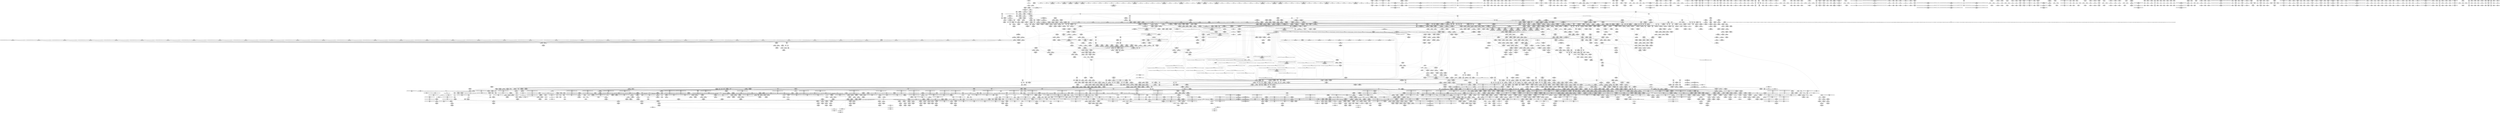 digraph {
	CE0x5894ab0 [shape=record,shape=Mrecord,label="{CE0x5894ab0|tomoyo_const_part_length:sw.bb|*SummSink*}"]
	CE0x6f9e350 [shape=record,shape=Mrecord,label="{CE0x6f9e350|tomoyo_get_mode:conv5|security/tomoyo/util.c,983|*SummSink*}"]
	CE0x3d76ef0 [shape=record,shape=Mrecord,label="{CE0x3d76ef0|GLOBAL:tomoyo_path_perm|*Constant*|*SummSink*}"]
	CE0x49205c0 [shape=record,shape=Mrecord,label="{CE0x49205c0|rcu_lock_acquire:tmp3|*SummSink*}"]
	CE0x3d6d070 [shape=record,shape=Mrecord,label="{CE0x3d6d070|tomoyo_audit_path_log:path2|security/tomoyo/file.c,169|*SummSource*}"]
	CE0x70d47e0 [shape=record,shape=Mrecord,label="{CE0x70d47e0|tomoyo_fill_path_info:hash|security/tomoyo/util.c,669}"]
	CE0x65b1fd0 [shape=record,shape=Mrecord,label="{CE0x65b1fd0|tomoyo_const_part_length:tmp28|security/tomoyo/util.c,641|*SummSink*}"]
	CE0x65c5db0 [shape=record,shape=Mrecord,label="{CE0x65c5db0|tomoyo_const_part_length:if.then17|*SummSource*}"]
	CE0x49a8c40 [shape=record,shape=Mrecord,label="{CE0x49a8c40|i32_-12|*Constant*|*SummSource*}"]
	CE0x5a8ea40 [shape=record,shape=Mrecord,label="{CE0x5a8ea40|128:_i8*,_1208:_%struct.file*,_:_CMRE_31,32_}"]
	CE0x47fb940 [shape=record,shape=Mrecord,label="{CE0x47fb940|tomoyo_get_mode:tmp27|security/tomoyo/util.c,988}"]
	CE0x5680990 [shape=record,shape=Mrecord,label="{CE0x5680990|tomoyo_path_permission:tmp19|security/tomoyo/file.c,573}"]
	CE0x3b664b0 [shape=record,shape=Mrecord,label="{CE0x3b664b0|tomoyo_const_part_length:tmp15|security/tomoyo/util.c,627|*SummSink*}"]
	CE0x57ec260 [shape=record,shape=Mrecord,label="{CE0x57ec260|0:_i8,_array:_GCRE_tomoyo_index2category_constant_39_x_i8_c_00_00_00_00_00_00_00_00_00_00_00_00_00_00_00_00_00_00_00_00_00_00_00_01_01_01_01_01_01_01_01_01_01_01_01_01_01_01_02_,_align_16:_elem_25::|security/tomoyo/util.c,983}"]
	CE0x5b9c890 [shape=record,shape=Mrecord,label="{CE0x5b9c890|i64*_getelementptr_inbounds_(_6_x_i64_,_6_x_i64_*___llvm_gcov_ctr25,_i64_0,_i64_4)|*Constant*|*SummSource*}"]
	CE0x3c4a790 [shape=record,shape=Mrecord,label="{CE0x3c4a790|tomoyo_domain:tmp13|security/tomoyo/common.h,1205|*SummSource*}"]
	CE0x49ebd00 [shape=record,shape=Mrecord,label="{CE0x49ebd00|0:_i8,_array:_GCRE_tomoyo_index2category_constant_39_x_i8_c_00_00_00_00_00_00_00_00_00_00_00_00_00_00_00_00_00_00_00_00_00_00_00_01_01_01_01_01_01_01_01_01_01_01_01_01_01_01_02_,_align_16:_elem_20::|security/tomoyo/util.c,983}"]
	CE0x5a19c90 [shape=record,shape=Mrecord,label="{CE0x5a19c90|tomoyo_get_realpath:tmp8|security/tomoyo/file.c,152|*SummSource*}"]
	CE0x6f80ce0 [shape=record,shape=Mrecord,label="{CE0x6f80ce0|tomoyo_path_perm:tmp27|security/tomoyo/file.c,814|*SummSink*}"]
	CE0x57ec7c0 [shape=record,shape=Mrecord,label="{CE0x57ec7c0|0:_i8,_array:_GCRE_tomoyo_index2category_constant_39_x_i8_c_00_00_00_00_00_00_00_00_00_00_00_00_00_00_00_00_00_00_00_00_00_00_00_01_01_01_01_01_01_01_01_01_01_01_01_01_01_01_02_,_align_16:_elem_27::|security/tomoyo/util.c,983}"]
	CE0x715bd30 [shape=record,shape=Mrecord,label="{CE0x715bd30|tomoyo_const_part_length:tmp26|security/tomoyo/util.c,641|*SummSource*}"]
	CE0x3d4d840 [shape=record,shape=Mrecord,label="{CE0x3d4d840|tomoyo_path_perm:tmp2|security/tomoyo/file.c,787|*SummSink*}"]
	CE0x3b9f040 [shape=record,shape=Mrecord,label="{CE0x3b9f040|tomoyo_get_mode:tobool|security/tomoyo/util.c,978}"]
	CE0x703ff60 [shape=record,shape=Mrecord,label="{CE0x703ff60|i64_ptrtoint_(i8*_blockaddress(_rcu_lock_acquire,_%__here)_to_i64)|*Constant*|*SummSink*}"]
	CE0x3af96f0 [shape=record,shape=Mrecord,label="{CE0x3af96f0|_call_void_mcount()_#3}"]
	CE0x4987450 [shape=record,shape=Mrecord,label="{CE0x4987450|tomoyo_path_perm:name11|security/tomoyo/file.c,813}"]
	CE0x55c3b00 [shape=record,shape=Mrecord,label="{CE0x55c3b00|tomoyo_add_slash:tobool|security/tomoyo/file.c,131}"]
	CE0x48d4340 [shape=record,shape=Mrecord,label="{CE0x48d4340|tomoyo_fill_path_info:tmp8|security/tomoyo/util.c,667}"]
	CE0x7124a50 [shape=record,shape=Mrecord,label="{CE0x7124a50|tomoyo_const_part_length:retval.0}"]
	CE0x5680710 [shape=record,shape=Mrecord,label="{CE0x5680710|i64_6|*Constant*}"]
	CE0x65bf2b0 [shape=record,shape=Mrecord,label="{CE0x65bf2b0|tomoyo_fill_path_info:tmp1|*SummSink*}"]
	CE0x57e0b20 [shape=record,shape=Mrecord,label="{CE0x57e0b20|_call_void_rcu_lock_release(%struct.lockdep_map*_%dep_map)_#9,_!dbg_!38905|include/linux/srcu.h,236}"]
	CE0x5b99890 [shape=record,shape=Mrecord,label="{CE0x5b99890|i64*_getelementptr_inbounds_(_6_x_i64_,_6_x_i64_*___llvm_gcov_ctr25,_i64_0,_i64_3)|*Constant*}"]
	CE0x72ce600 [shape=record,shape=Mrecord,label="{CE0x72ce600|tomoyo_path_perm:name23|security/tomoyo/file.c,824|*SummSource*}"]
	CE0x3dbc140 [shape=record,shape=Mrecord,label="{CE0x3dbc140|GLOBAL:__llvm_gcov_ctr32134|Global_var:__llvm_gcov_ctr32134|*SummSource*}"]
	CE0x4877770 [shape=record,shape=Mrecord,label="{CE0x4877770|tomoyo_fill_path_info:conv4|security/tomoyo/util.c,667}"]
	CE0x4800350 [shape=record,shape=Mrecord,label="{CE0x4800350|COLLAPSED:_GCMRE___llvm_gcov_ctr26_internal_global_6_x_i64_zeroinitializer:_elem_0:default:}"]
	CE0x490b9a0 [shape=record,shape=Mrecord,label="{CE0x490b9a0|rcu_lock_acquire:map|Function::rcu_lock_acquire&Arg::map::|*SummSink*}"]
	CE0x3b25170 [shape=record,shape=Mrecord,label="{CE0x3b25170|tomoyo_const_part_length:if.then}"]
	CE0x5518210 [shape=record,shape=Mrecord,label="{CE0x5518210|tomoyo_fill_path_info:call11|security/tomoyo/util.c,669}"]
	CE0x59df130 [shape=record,shape=Mrecord,label="{CE0x59df130|tomoyo_fill_path_info:tmp10}"]
	CE0x563f1a0 [shape=record,shape=Mrecord,label="{CE0x563f1a0|0:_%struct.tomoyo_obj_info*,_16:_%struct.tomoyo_domain_info*,_24:_%struct.tomoyo_path_info*,_40:_i8,_72:_i8,_75:_i8,_76:_i8,_77:_i8,_:_SCMRE_26,27_}"]
	CE0x3c63280 [shape=record,shape=Mrecord,label="{CE0x3c63280|GLOBAL:__llvm_gcov_global_state_pred45|Global_var:__llvm_gcov_global_state_pred45}"]
	CE0x65b3550 [shape=record,shape=Mrecord,label="{CE0x65b3550|i64*_getelementptr_inbounds_(_11_x_i64_,_11_x_i64_*___llvm_gcov_ctr54147,_i64_0,_i64_1)|*Constant*|*SummSink*}"]
	CE0x5a66950 [shape=record,shape=Mrecord,label="{CE0x5a66950|tomoyo_path_permission:tmp1}"]
	CE0x59594c0 [shape=record,shape=Mrecord,label="{CE0x59594c0|_call_void___llvm_gcov_indirect_counter_increment114(i32*___llvm_gcov_global_state_pred45,_i64**_getelementptr_inbounds_(_3_x_i64*_,_3_x_i64*_*___llvm_gcda_edge_table44,_i64_0,_i64_0)),_!dbg_!38954|security/tomoyo/util.c,649|*SummSink*}"]
	CE0x5768d40 [shape=record,shape=Mrecord,label="{CE0x5768d40|get_current:tmp}"]
	CE0x58a89a0 [shape=record,shape=Mrecord,label="{CE0x58a89a0|_call_void_mcount()_#3}"]
	CE0x48fb600 [shape=record,shape=Mrecord,label="{CE0x48fb600|tomoyo_path_permission:conv3|security/tomoyo/file.c,565|*SummSink*}"]
	CE0x5b1c570 [shape=record,shape=Mrecord,label="{CE0x5b1c570|GLOBAL:tomoyo_add_slash|*Constant*|*SummSource*}"]
	CE0x6ff64e0 [shape=record,shape=Mrecord,label="{CE0x6ff64e0|tomoyo_fill_path_info:frombool10|security/tomoyo/util.c,668|*SummSource*}"]
	CE0x5979700 [shape=record,shape=Mrecord,label="{CE0x5979700|tomoyo_path_perm:call3|security/tomoyo/file.c,803|*SummSink*}"]
	CE0x7133250 [shape=record,shape=Mrecord,label="{CE0x7133250|tomoyo_path_perm:tmp36|security/tomoyo/file.c,822}"]
	CE0x706f2f0 [shape=record,shape=Mrecord,label="{CE0x706f2f0|tomoyo_path_permission:ns|security/tomoyo/file.c,564|*SummSink*}"]
	CE0x725dcc0 [shape=record,shape=Mrecord,label="{CE0x725dcc0|i1_false|*Constant*}"]
	CE0x3a3f5a0 [shape=record,shape=Mrecord,label="{CE0x3a3f5a0|tomoyo_path_perm:tmp5|security/tomoyo/file.c,789|*SummSink*}"]
	CE0x5b09350 [shape=record,shape=Mrecord,label="{CE0x5b09350|tomoyo_get_mode:tmp16|security/tomoyo/util.c,983|*SummSource*}"]
	CE0x4854870 [shape=record,shape=Mrecord,label="{CE0x4854870|tomoyo_const_part_length:tmp|*SummSource*}"]
	CE0x3c0fb70 [shape=record,shape=Mrecord,label="{CE0x3c0fb70|tomoyo_path_chroot:entry|*SummSource*}"]
	CE0x562dc00 [shape=record,shape=Mrecord,label="{CE0x562dc00|tomoyo_fill_path_info:frombool|security/tomoyo/util.c,667}"]
	CE0x4844b60 [shape=record,shape=Mrecord,label="{CE0x4844b60|i64*_getelementptr_inbounds_(_31_x_i64_,_31_x_i64_*___llvm_gcov_ctr43150,_i64_0,_i64_0)|*Constant*}"]
	CE0x5ac6b80 [shape=record,shape=Mrecord,label="{CE0x5ac6b80|_call_void_mcount()_#3|*SummSink*}"]
	CE0x59221b0 [shape=record,shape=Mrecord,label="{CE0x59221b0|tomoyo_path_perm:if.end6|*SummSource*}"]
	CE0x5923470 [shape=record,shape=Mrecord,label="{CE0x5923470|tomoyo_get_realpath:return|*SummSink*}"]
	CE0x57aad80 [shape=record,shape=Mrecord,label="{CE0x57aad80|i32_55|*Constant*|*SummSource*}"]
	CE0x6f8c7d0 [shape=record,shape=Mrecord,label="{CE0x6f8c7d0|GLOBAL:__llvm_gcov_global_state_pred|Global_var:__llvm_gcov_global_state_pred}"]
	CE0x7286580 [shape=record,shape=Mrecord,label="{CE0x7286580|tomoyo_add_slash:tmp12|security/tomoyo/file.c,138|*SummSink*}"]
	CE0x5b9a2e0 [shape=record,shape=Mrecord,label="{CE0x5b9a2e0|i64*_getelementptr_inbounds_(_6_x_i64_,_6_x_i64_*___llvm_gcov_ctr25,_i64_0,_i64_3)|*Constant*|*SummSource*}"]
	CE0x5baced0 [shape=record,shape=Mrecord,label="{CE0x5baced0|tomoyo_fill_path_info:is_dir|security/tomoyo/util.c,667}"]
	CE0x58f0fa0 [shape=record,shape=Mrecord,label="{CE0x58f0fa0|tomoyo_path_perm:if.then20|*SummSink*}"]
	CE0x70eebb0 [shape=record,shape=Mrecord,label="{CE0x70eebb0|__llvm_gcov_indirect_counter_increment114:tmp6}"]
	CE0x7152760 [shape=record,shape=Mrecord,label="{CE0x7152760|tomoyo_init_request_info:domain|Function::tomoyo_init_request_info&Arg::domain::}"]
	CE0x56949b0 [shape=record,shape=Mrecord,label="{CE0x56949b0|tomoyo_init_request_info:conv6|security/tomoyo/util.c,1011|*SummSink*}"]
	CE0x4790770 [shape=record,shape=Mrecord,label="{CE0x4790770|tomoyo_const_part_length:add|security/tomoyo/util.c,634}"]
	CE0x55aecd0 [shape=record,shape=Mrecord,label="{CE0x55aecd0|128:_i8*,_1208:_%struct.file*,_:_CMRE_44,45_}"]
	CE0x5878070 [shape=record,shape=Mrecord,label="{CE0x5878070|i64_2|*Constant*}"]
	CE0x70d4d80 [shape=record,shape=Mrecord,label="{CE0x70d4d80|tomoyo_fill_path_info:call2|security/tomoyo/util.c,666}"]
	CE0x57c4f00 [shape=record,shape=Mrecord,label="{CE0x57c4f00|tomoyo_path_perm:sw.bb|*SummSource*}"]
	CE0x5977ed0 [shape=record,shape=Mrecord,label="{CE0x5977ed0|tomoyo_init_request_info:tmp4|security/tomoyo/util.c,1004|*SummSink*}"]
	CE0x5631d20 [shape=record,shape=Mrecord,label="{CE0x5631d20|i64_1|*Constant*}"]
	CE0x5a17ef0 [shape=record,shape=Mrecord,label="{CE0x5a17ef0|tomoyo_get_mode:tmp6|security/tomoyo/util.c,978|*SummSink*}"]
	CE0x3a553f0 [shape=record,shape=Mrecord,label="{CE0x3a553f0|tomoyo_fill_path_info:tmp4|security/tomoyo/util.c,667|*SummSource*}"]
	CE0x576fa70 [shape=record,shape=Mrecord,label="{CE0x576fa70|_call_void_lock_acquire(%struct.lockdep_map*_%map,_i32_0,_i32_0,_i32_2,_i32_0,_%struct.lockdep_map*_null,_i64_ptrtoint_(i8*_blockaddress(_rcu_lock_acquire,_%__here)_to_i64))_#9,_!dbg_!38907|include/linux/rcupdate.h,418|*SummSink*}"]
	CE0x4854340 [shape=record,shape=Mrecord,label="{CE0x4854340|tomoyo_audit_path_log:tmp1|*SummSink*}"]
	CE0x56fce40 [shape=record,shape=Mrecord,label="{CE0x56fce40|tomoyo_path_perm:tmp43|security/tomoyo/file.c,826|*SummSource*}"]
	CE0x3bcd6e0 [shape=record,shape=Mrecord,label="{CE0x3bcd6e0|tomoyo_get_mode:call|security/tomoyo/util.c,980}"]
	CE0x7152440 [shape=record,shape=Mrecord,label="{CE0x7152440|%struct.tomoyo_domain_info*_null|*Constant*|*SummSource*}"]
	CE0x58a8d10 [shape=record,shape=Mrecord,label="{CE0x58a8d10|tomoyo_read_lock:call|security/tomoyo/common.h,1097|*SummSink*}"]
	CE0x722aa20 [shape=record,shape=Mrecord,label="{CE0x722aa20|tomoyo_get_realpath:buf|Function::tomoyo_get_realpath&Arg::buf::|*SummSink*}"]
	CE0x56b4d30 [shape=record,shape=Mrecord,label="{CE0x56b4d30|GLOBAL:tomoyo_const_part_length|*Constant*|*SummSink*}"]
	CE0x70faae0 [shape=record,shape=Mrecord,label="{CE0x70faae0|GLOBAL:tomoyo_audit_path_log|*Constant*}"]
	CE0x571b960 [shape=record,shape=Mrecord,label="{CE0x571b960|tomoyo_path_perm:tmp48|security/tomoyo/file.c,828}"]
	CE0x7029810 [shape=record,shape=Mrecord,label="{CE0x7029810|tomoyo_get_realpath:tmp11|security/tomoyo/file.c,156}"]
	CE0x5841db0 [shape=record,shape=Mrecord,label="{CE0x5841db0|0:_i8,_array:_GCRE_tomoyo_index2category_constant_39_x_i8_c_00_00_00_00_00_00_00_00_00_00_00_00_00_00_00_00_00_00_00_00_00_00_00_01_01_01_01_01_01_01_01_01_01_01_01_01_01_01_02_,_align_16:_elem_37::|security/tomoyo/util.c,983}"]
	CE0x3c84130 [shape=record,shape=Mrecord,label="{CE0x3c84130|i64*_getelementptr_inbounds_(_31_x_i64_,_31_x_i64_*___llvm_gcov_ctr43150,_i64_0,_i64_21)|*Constant*|*SummSink*}"]
	CE0x56596a0 [shape=record,shape=Mrecord,label="{CE0x56596a0|rcu_lock_release:tmp6|*SummSource*}"]
	CE0x3aa0970 [shape=record,shape=Mrecord,label="{CE0x3aa0970|_call_void_mcount()_#3|*SummSink*}"]
	CE0x59b0680 [shape=record,shape=Mrecord,label="{CE0x59b0680|i64_25|*Constant*|*SummSink*}"]
	CE0x3d768e0 [shape=record,shape=Mrecord,label="{CE0x3d768e0|tomoyo_path_chroot:tmp|*SummSink*}"]
	CE0x3a7d750 [shape=record,shape=Mrecord,label="{CE0x3a7d750|tomoyo_path_permission:tmp24|security/tomoyo/file.c,575}"]
	CE0x3b5b820 [shape=record,shape=Mrecord,label="{CE0x3b5b820|i32_255|*Constant*}"]
	CE0x3d73be0 [shape=record,shape=Mrecord,label="{CE0x3d73be0|tomoyo_path_perm:target|Function::tomoyo_path_perm&Arg::target::|*SummSource*}"]
	CE0x70fb6b0 [shape=record,shape=Mrecord,label="{CE0x70fb6b0|tomoyo_audit_path_log:entry|*SummSink*}"]
	CE0x711a530 [shape=record,shape=Mrecord,label="{CE0x711a530|tomoyo_path_permission:cmp10|security/tomoyo/file.c,573|*SummSink*}"]
	CE0x59afc70 [shape=record,shape=Mrecord,label="{CE0x59afc70|tomoyo_const_part_length:cmp25|security/tomoyo/util.c,644|*SummSink*}"]
	CE0x48abf80 [shape=record,shape=Mrecord,label="{CE0x48abf80|tomoyo_path_permission:type1|security/tomoyo/file.c,564}"]
	CE0x475d1a0 [shape=record,shape=Mrecord,label="{CE0x475d1a0|0:_%struct.tomoyo_obj_info*,_16:_%struct.tomoyo_domain_info*,_24:_%struct.tomoyo_path_info*,_40:_i8,_72:_i8,_75:_i8,_76:_i8,_77:_i8,_:_SCMRE_42,43_}"]
	CE0x5969300 [shape=record,shape=Mrecord,label="{CE0x5969300|tomoyo_domain:tmp17|security/tomoyo/common.h,1205}"]
	CE0x707aaa0 [shape=record,shape=Mrecord,label="{CE0x707aaa0|tomoyo_get_mode:tmp2|security/tomoyo/util.c,978|*SummSource*}"]
	CE0x47a6330 [shape=record,shape=Mrecord,label="{CE0x47a6330|tomoyo_read_unlock:tmp2|*SummSource*}"]
	CE0x4ab77a0 [shape=record,shape=Mrecord,label="{CE0x4ab77a0|i64_13|*Constant*|*SummSource*}"]
	CE0x3c2f780 [shape=record,shape=Mrecord,label="{CE0x3c2f780|tomoyo_get_mode:tmp1}"]
	CE0x48adda0 [shape=record,shape=Mrecord,label="{CE0x48adda0|i64_20|*Constant*|*SummSource*}"]
	CE0x3cb9dd0 [shape=record,shape=Mrecord,label="{CE0x3cb9dd0|tomoyo_path_permission:param|security/tomoyo/file.c,568|*SummSink*}"]
	CE0x55c7af0 [shape=record,shape=Mrecord,label="{CE0x55c7af0|tomoyo_path_perm:if.end22}"]
	CE0x56c0af0 [shape=record,shape=Mrecord,label="{CE0x56c0af0|tomoyo_path_perm:tmp1|*SummSink*}"]
	CE0x6f9dc10 [shape=record,shape=Mrecord,label="{CE0x6f9dc10|tomoyo_get_mode:conv10|security/tomoyo/util.c,985}"]
	CE0x7278a10 [shape=record,shape=Mrecord,label="{CE0x7278a10|tomoyo_get_mode:tmp19|security/tomoyo/util.c,985|*SummSink*}"]
	CE0x72ce4d0 [shape=record,shape=Mrecord,label="{CE0x72ce4d0|tomoyo_path_perm:name23|security/tomoyo/file.c,824}"]
	CE0x5680840 [shape=record,shape=Mrecord,label="{CE0x5680840|i64_6|*Constant*|*SummSink*}"]
	CE0x5a5ab90 [shape=record,shape=Mrecord,label="{CE0x5a5ab90|i64*_getelementptr_inbounds_(_31_x_i64_,_31_x_i64_*___llvm_gcov_ctr43150,_i64_0,_i64_26)|*Constant*}"]
	CE0x4a9d040 [shape=record,shape=Mrecord,label="{CE0x4a9d040|tomoyo_read_unlock:tmp1|*SummSink*}"]
	CE0x57c4a20 [shape=record,shape=Mrecord,label="{CE0x57c4a20|tomoyo_init_request_info:tmp12|security/tomoyo/util.c,1010|*SummSource*}"]
	CE0x726f910 [shape=record,shape=Mrecord,label="{CE0x726f910|tomoyo_path_permission:tmp20|security/tomoyo/file.c,573|*SummSource*}"]
	CE0x48bcc70 [shape=record,shape=Mrecord,label="{CE0x48bcc70|i32_0|*Constant*}"]
	CE0x56d1a50 [shape=record,shape=Mrecord,label="{CE0x56d1a50|GLOBAL:__llvm_gcov_ctr54147|Global_var:__llvm_gcov_ctr54147}"]
	CE0x5954850 [shape=record,shape=Mrecord,label="{CE0x5954850|__llvm_gcov_indirect_counter_increment:counter}"]
	CE0x4879870 [shape=record,shape=Mrecord,label="{CE0x4879870|tomoyo_path_perm:cmp1|security/tomoyo/file.c,800|*SummSource*}"]
	CE0x72bcaf0 [shape=record,shape=Mrecord,label="{CE0x72bcaf0|tomoyo_path_permission:tmp23|security/tomoyo/file.c,574|*SummSource*}"]
	CE0x4ac70c0 [shape=record,shape=Mrecord,label="{CE0x4ac70c0|tomoyo_path_permission:mode2|security/tomoyo/file.c,565}"]
	CE0x4a1eee0 [shape=record,shape=Mrecord,label="{CE0x4a1eee0|tomoyo_get_mode:idxprom|security/tomoyo/util.c,981}"]
	CE0x5a2fc70 [shape=record,shape=Mrecord,label="{CE0x5a2fc70|tomoyo_path_permission:if.end|*SummSource*}"]
	CE0x4a34100 [shape=record,shape=Mrecord,label="{CE0x4a34100|get_current:tmp2}"]
	CE0x4a54f90 [shape=record,shape=Mrecord,label="{CE0x4a54f90|i32_-1|*Constant*|*SummSink*}"]
	CE0x5999820 [shape=record,shape=Mrecord,label="{CE0x5999820|_call_void_tomoyo_fill_path_info(%struct.tomoyo_path_info*_%buf)_#9,_!dbg_!38913|security/tomoyo/file.c,152|*SummSink*}"]
	CE0x56d88a0 [shape=record,shape=Mrecord,label="{CE0x56d88a0|tomoyo_domain:do.end}"]
	CE0x4803820 [shape=record,shape=Mrecord,label="{CE0x4803820|rcu_lock_release:tmp4|include/linux/rcupdate.h,423|*SummSink*}"]
	CE0x570d9a0 [shape=record,shape=Mrecord,label="{CE0x570d9a0|tomoyo_path_perm:tmp45|security/tomoyo/file.c,826|*SummSink*}"]
	CE0x5ad2bb0 [shape=record,shape=Mrecord,label="{CE0x5ad2bb0|i64*_getelementptr_inbounds_(_6_x_i64_,_6_x_i64_*___llvm_gcov_ctr25,_i64_0,_i64_3)|*Constant*|*SummSink*}"]
	CE0x57f5c30 [shape=record,shape=Mrecord,label="{CE0x57f5c30|tomoyo_init_request_info:tmp9|security/tomoyo/util.c,1006|*SummSink*}"]
	CE0x5769780 [shape=record,shape=Mrecord,label="{CE0x5769780|tomoyo_domain:tmp1|*SummSink*}"]
	"CONST[source:1(input),value:2(dynamic)][purpose:{object}][SrcIdx:13]"
	CE0x57aa470 [shape=record,shape=Mrecord,label="{CE0x57aa470|i64_8|*Constant*}"]
	CE0x70191b0 [shape=record,shape=Mrecord,label="{CE0x70191b0|tomoyo_const_part_length:tmp24|security/tomoyo/util.c,640|*SummSource*}"]
	CE0x57a9d40 [shape=record,shape=Mrecord,label="{CE0x57a9d40|i64*_getelementptr_inbounds_(_2_x_i64_,_2_x_i64_*___llvm_gcov_ctr32,_i64_0,_i64_1)|*Constant*|*SummSource*}"]
	CE0x59e09a0 [shape=record,shape=Mrecord,label="{CE0x59e09a0|GLOBAL:tomoyo_domain|*Constant*|*SummSource*}"]
	CE0x3d6c660 [shape=record,shape=Mrecord,label="{CE0x3d6c660|i64*_getelementptr_inbounds_(_31_x_i64_,_31_x_i64_*___llvm_gcov_ctr43150,_i64_0,_i64_4)|*Constant*|*SummSink*}"]
	CE0x48774d0 [shape=record,shape=Mrecord,label="{CE0x48774d0|tomoyo_fill_path_info:tmp9|security/tomoyo/util.c,667|*SummSource*}"]
	CE0x5771fb0 [shape=record,shape=Mrecord,label="{CE0x5771fb0|128:_i8*,_1208:_%struct.file*,_:_CMRE_72,80_|*MultipleSource*|security/tomoyo/common.h,1205|security/tomoyo/common.h,1205}"]
	CE0x48a5290 [shape=record,shape=Mrecord,label="{CE0x48a5290|tomoyo_path_perm:tmp19|security/tomoyo/file.c,805}"]
	CE0x562e5e0 [shape=record,shape=Mrecord,label="{CE0x562e5e0|tomoyo_const_part_length:cmp|security/tomoyo/util.c,626|*SummSink*}"]
	CE0x3b74a90 [shape=record,shape=Mrecord,label="{CE0x3b74a90|tomoyo_get_mode:tmp22|security/tomoyo/util.c,986}"]
	CE0x65b1f10 [shape=record,shape=Mrecord,label="{CE0x65b1f10|tomoyo_const_part_length:tmp28|security/tomoyo/util.c,641|*SummSource*}"]
	CE0x48d3a00 [shape=record,shape=Mrecord,label="{CE0x48d3a00|_ret_i32_%retval.0,_!dbg_!38957|security/tomoyo/util.c,652|*SummSink*}"]
	CE0x3c7f340 [shape=record,shape=Mrecord,label="{CE0x3c7f340|tomoyo_path_perm:arrayidx|security/tomoyo/file.c,797|*SummSource*}"]
	CE0x59891b0 [shape=record,shape=Mrecord,label="{CE0x59891b0|tomoyo_const_part_length:cmp12|security/tomoyo/util.c,641}"]
	CE0x57aa250 [shape=record,shape=Mrecord,label="{CE0x57aa250|i32_92|*Constant*|*SummSink*}"]
	CE0x47fb2c0 [shape=record,shape=Mrecord,label="{CE0x47fb2c0|tomoyo_audit_path_log:tmp4|security/tomoyo/file.c,168|*SummSink*}"]
	CE0x72d9860 [shape=record,shape=Mrecord,label="{CE0x72d9860|srcu_read_unlock:tmp1}"]
	CE0x4b5bdf0 [shape=record,shape=Mrecord,label="{CE0x4b5bdf0|tomoyo_const_part_length:tmp4|security/tomoyo/util.c,624|*SummSource*}"]
	CE0x592bdb0 [shape=record,shape=Mrecord,label="{CE0x592bdb0|tomoyo_init_request_info:tmp6|security/tomoyo/util.c,1004}"]
	CE0x5a48c00 [shape=record,shape=Mrecord,label="{CE0x5a48c00|rcu_lock_acquire:tmp5|include/linux/rcupdate.h,418|*SummSource*}"]
	CE0x4866780 [shape=record,shape=Mrecord,label="{CE0x4866780|tomoyo_add_slash:tmp10|security/tomoyo/file.c,136}"]
	CE0x56fbb80 [shape=record,shape=Mrecord,label="{CE0x56fbb80|tomoyo_fill_path_info:tmp1}"]
	CE0x5650670 [shape=record,shape=Mrecord,label="{CE0x5650670|i64_17|*Constant*}"]
	CE0x55186a0 [shape=record,shape=Mrecord,label="{CE0x55186a0|tomoyo_get_mode:tmp15|security/tomoyo/util.c,983|*SummSink*}"]
	CE0x3ca3ac0 [shape=record,shape=Mrecord,label="{CE0x3ca3ac0|tomoyo_path_chroot:tmp1}"]
	CE0x482e140 [shape=record,shape=Mrecord,label="{CE0x482e140|tomoyo_path_permission:tmp19|security/tomoyo/file.c,573|*SummSink*}"]
	CE0x715b720 [shape=record,shape=Mrecord,label="{CE0x715b720|i64_18|*Constant*|*SummSink*}"]
	CE0x6f907e0 [shape=record,shape=Mrecord,label="{CE0x6f907e0|GLOBAL:tomoyo_fill_path_info|*Constant*}"]
	CE0x5851650 [shape=record,shape=Mrecord,label="{CE0x5851650|i32_6|*Constant*|*SummSink*}"]
	CE0x55c4290 [shape=record,shape=Mrecord,label="{CE0x55c4290|tomoyo_add_slash:tmp9|security/tomoyo/file.c,136}"]
	CE0x59ea830 [shape=record,shape=Mrecord,label="{CE0x59ea830|tomoyo_get_mode:if.then2|*SummSource*}"]
	CE0x5723080 [shape=record,shape=Mrecord,label="{CE0x5723080|i64*_getelementptr_inbounds_(_25_x_i64_,_25_x_i64_*___llvm_gcov_ctr11,_i64_0,_i64_24)|*Constant*}"]
	CE0x4a9cfd0 [shape=record,shape=Mrecord,label="{CE0x4a9cfd0|tomoyo_read_unlock:tmp1|*SummSource*}"]
	CE0x4934d10 [shape=record,shape=Mrecord,label="{CE0x4934d10|_call_void_mcount()_#3|*SummSource*}"]
	CE0x49201c0 [shape=record,shape=Mrecord,label="{CE0x49201c0|srcu_read_unlock:tmp}"]
	CE0x5712810 [shape=record,shape=Mrecord,label="{CE0x5712810|tomoyo_get_mode:tmp1|*SummSource*}"]
	CE0x5a17de0 [shape=record,shape=Mrecord,label="{CE0x5a17de0|tomoyo_get_mode:tmp6|security/tomoyo/util.c,978|*SummSource*}"]
	CE0x57735c0 [shape=record,shape=Mrecord,label="{CE0x57735c0|i64*_getelementptr_inbounds_(_4_x_i64_,_4_x_i64_*___llvm_gcov_ctr33,_i64_0,_i64_1)|*Constant*|*SummSink*}"]
	CE0x3d76e10 [shape=record,shape=Mrecord,label="{CE0x3d76e10|tomoyo_path_perm:tmp6|security/tomoyo/file.c,789}"]
	CE0x5af0cb0 [shape=record,shape=Mrecord,label="{CE0x5af0cb0|tomoyo_path_perm:tmp22|security/tomoyo/file.c,810|*SummSource*}"]
	CE0x4b5c710 [shape=record,shape=Mrecord,label="{CE0x4b5c710|tomoyo_fill_path_info:name1|security/tomoyo/util.c,663}"]
	CE0x47911d0 [shape=record,shape=Mrecord,label="{CE0x47911d0|tomoyo_const_part_length:filename.addr.0|*SummSource*}"]
	CE0x5b9c040 [shape=record,shape=Mrecord,label="{CE0x5b9c040|__llvm_gcov_indirect_counter_increment:counter|*SummSource*}"]
	CE0x5af10e0 [shape=record,shape=Mrecord,label="{CE0x5af10e0|_call_void_tomoyo_add_slash(%struct.tomoyo_path_info*_%buf)_#9,_!dbg_!38937|security/tomoyo/file.c,810|*SummSink*}"]
	CE0x3d9adf0 [shape=record,shape=Mrecord,label="{CE0x3d9adf0|168:_%struct.tomoyo_path_info*,_:_SCMRE_40,168_|*MultipleSource*|security/tomoyo/file.c, 788|security/tomoyo/file.c,788|security/tomoyo/file.c,788|Function::tomoyo_path_perm&Arg::path::|Function::tomoyo_path_chroot&Arg::path::}"]
	CE0x55ae2d0 [shape=record,shape=Mrecord,label="{CE0x55ae2d0|128:_i8*,_1208:_%struct.file*,_:_CMRE_36,37_}"]
	CE0x5b12310 [shape=record,shape=Mrecord,label="{CE0x5b12310|tomoyo_path_perm:tmp21|security/tomoyo/file.c,810|*SummSource*}"]
	CE0x5b56140 [shape=record,shape=Mrecord,label="{CE0x5b56140|tomoyo_fill_path_info:tmp10}"]
	CE0x55c3930 [shape=record,shape=Mrecord,label="{CE0x55c3930|tomoyo_add_slash:tmp2|*LoadInst*|security/tomoyo/file.c,131|*SummSink*}"]
	CE0x590dfd0 [shape=record,shape=Mrecord,label="{CE0x590dfd0|tomoyo_get_mode:mode.0|*SummSource*}"]
	CE0x5ae11c0 [shape=record,shape=Mrecord,label="{CE0x5ae11c0|GLOBAL:__llvm_gcov_ctr25|Global_var:__llvm_gcov_ctr25|*SummSink*}"]
	CE0x476bdd0 [shape=record,shape=Mrecord,label="{CE0x476bdd0|128:_i8*,_1208:_%struct.file*,_:_CMRE_120,128_|*MultipleSource*|security/tomoyo/common.h,1205|security/tomoyo/common.h,1205}"]
	CE0x65b2be0 [shape=record,shape=Mrecord,label="{CE0x65b2be0|tomoyo_domain:land.lhs.true2|*SummSink*}"]
	CE0x726fb20 [shape=record,shape=Mrecord,label="{CE0x726fb20|tomoyo_path_permission:tmp21|security/tomoyo/file.c,573}"]
	CE0x5a5b3d0 [shape=record,shape=Mrecord,label="{CE0x5a5b3d0|i64*_getelementptr_inbounds_(_31_x_i64_,_31_x_i64_*___llvm_gcov_ctr43150,_i64_0,_i64_26)|*Constant*|*SummSource*}"]
	CE0x713c250 [shape=record,shape=Mrecord,label="{CE0x713c250|tomoyo_path_perm:tmp35|security/tomoyo/file.c,821|*SummSource*}"]
	CE0x4977de0 [shape=record,shape=Mrecord,label="{CE0x4977de0|i64*_getelementptr_inbounds_(_6_x_i64_,_6_x_i64_*___llvm_gcov_ctr26,_i64_0,_i64_4)|*Constant*|*SummSink*}"]
	CE0x483f060 [shape=record,shape=Mrecord,label="{CE0x483f060|tomoyo_path_perm:call4|security/tomoyo/file.c,804|*SummSource*}"]
	CE0x49fbc50 [shape=record,shape=Mrecord,label="{CE0x49fbc50|tomoyo_path_perm:tmp14|security/tomoyo/file.c,800|*SummSink*}"]
	CE0x3b3b4f0 [shape=record,shape=Mrecord,label="{CE0x3b3b4f0|tomoyo_const_part_length:cmp3|security/tomoyo/util.c,627|*SummSource*}"]
	CE0x3a3cb10 [shape=record,shape=Mrecord,label="{CE0x3a3cb10|__llvm_gcov_indirect_counter_increment114:bb4}"]
	CE0x5b3cc50 [shape=record,shape=Mrecord,label="{CE0x5b3cc50|GLOBAL:tomoyo_encode|*Constant*}"]
	CE0x6fe6dc0 [shape=record,shape=Mrecord,label="{CE0x6fe6dc0|tomoyo_path_perm:path1|security/tomoyo/file.c,788}"]
	CE0x6fb3690 [shape=record,shape=Mrecord,label="{CE0x6fb3690|GLOBAL:tomoyo_fill_path_info|*Constant*|*SummSource*}"]
	CE0x5640980 [shape=record,shape=Mrecord,label="{CE0x5640980|tomoyo_get_mode:ns|Function::tomoyo_get_mode&Arg::ns::|*SummSink*}"]
	CE0x7286c60 [shape=record,shape=Mrecord,label="{CE0x7286c60|tomoyo_fill_path_info:land.end|*SummSource*}"]
	CE0x57907f0 [shape=record,shape=Mrecord,label="{CE0x57907f0|tomoyo_init_request_info:tmp2|security/tomoyo/util.c,1003|*SummSink*}"]
	CE0x72bcfb0 [shape=record,shape=Mrecord,label="{CE0x72bcfb0|tomoyo_path_permission:retval.0|*SummSource*}"]
	CE0x5a482d0 [shape=record,shape=Mrecord,label="{CE0x5a482d0|tomoyo_get_mode:tmp24|security/tomoyo/util.c,986}"]
	CE0x572c390 [shape=record,shape=Mrecord,label="{CE0x572c390|__llvm_gcov_indirect_counter_increment114:entry|*SummSource*}"]
	CE0x4987a50 [shape=record,shape=Mrecord,label="{CE0x4987a50|GLOBAL:__llvm_gcov_ctr11|Global_var:__llvm_gcov_ctr11}"]
	CE0x4854790 [shape=record,shape=Mrecord,label="{CE0x4854790|i64*_getelementptr_inbounds_(_31_x_i64_,_31_x_i64_*___llvm_gcov_ctr43150,_i64_0,_i64_0)|*Constant*|*SummSource*}"]
	CE0x3b32f50 [shape=record,shape=Mrecord,label="{CE0x3b32f50|i64*_getelementptr_inbounds_(_12_x_i64_,_12_x_i64_*___llvm_gcov_ctr31133,_i64_0,_i64_10)|*Constant*|*SummSource*}"]
	CE0x49b2bc0 [shape=record,shape=Mrecord,label="{CE0x49b2bc0|0:_%struct.tomoyo_obj_info*,_16:_%struct.tomoyo_domain_info*,_24:_%struct.tomoyo_path_info*,_40:_i8,_72:_i8,_75:_i8,_76:_i8,_77:_i8,_:_SCMRE_74,75_|*MultipleSource*|security/tomoyo/file.c, 787|security/tomoyo/file.c,787|Function::tomoyo_init_request_info&Arg::r::|security/tomoyo/file.c,800}"]
	CE0x3c2f4c0 [shape=record,shape=Mrecord,label="{CE0x3c2f4c0|tomoyo_const_part_length:conv|security/tomoyo/util.c,626|*SummSink*}"]
	CE0x57c4750 [shape=record,shape=Mrecord,label="{CE0x57c4750|tomoyo_init_request_info:ns|security/tomoyo/util.c,1010|*SummSink*}"]
	CE0x3accf40 [shape=record,shape=Mrecord,label="{CE0x3accf40|tomoyo_read_unlock:bb|*SummSink*}"]
	CE0x6f9e7f0 [shape=record,shape=Mrecord,label="{CE0x6f9e7f0|tomoyo_get_mode:add|security/tomoyo/util.c,984}"]
	CE0x70087a0 [shape=record,shape=Mrecord,label="{CE0x70087a0|_ret_void,_!dbg_!38929|security/tomoyo/util.c,670|*SummSource*}"]
	CE0x56c0980 [shape=record,shape=Mrecord,label="{CE0x56c0980|tomoyo_path_perm:tmp}"]
	CE0x3cba6b0 [shape=record,shape=Mrecord,label="{CE0x3cba6b0|tomoyo_path_permission:mode|security/tomoyo/file.c,564|*SummSource*}"]
	CE0x70406a0 [shape=record,shape=Mrecord,label="{CE0x70406a0|rcu_lock_acquire:tmp6}"]
	CE0x55f38a0 [shape=record,shape=Mrecord,label="{CE0x55f38a0|GLOBAL:tomoyo_realpath_from_path|*Constant*|*SummSink*}"]
	CE0x72662b0 [shape=record,shape=Mrecord,label="{CE0x72662b0|tomoyo_path_perm:tmp16|security/tomoyo/file.c,804|*SummSource*}"]
	CE0x57c4c80 [shape=record,shape=Mrecord,label="{CE0x57c4c80|tomoyo_init_request_info:call4|security/tomoyo/util.c,1010}"]
	CE0x6ffb430 [shape=record,shape=Mrecord,label="{CE0x6ffb430|tomoyo_fill_path_info:tobool|security/tomoyo/util.c,667}"]
	CE0x591c0d0 [shape=record,shape=Mrecord,label="{CE0x591c0d0|i64_23|*Constant*|*SummSink*}"]
	CE0x6f8c840 [shape=record,shape=Mrecord,label="{CE0x6f8c840|tomoyo_path_perm:tmp20|security/tomoyo/file.c,805}"]
	CE0x46eb6f0 [shape=record,shape=Mrecord,label="{CE0x46eb6f0|i32_6|*Constant*}"]
	CE0x7071530 [shape=record,shape=Mrecord,label="{CE0x7071530|tomoyo_path_permission:operation|Function::tomoyo_path_permission&Arg::operation::|*SummSink*}"]
	CE0x65c6920 [shape=record,shape=Mrecord,label="{CE0x65c6920|tomoyo_get_mode:tmp14|security/tomoyo/util.c,983|*SummSink*}"]
	CE0x7229c00 [shape=record,shape=Mrecord,label="{CE0x7229c00|VOIDTB_TE:_CE_2096,2272_|*MultipleSource*|security/tomoyo/util.c,1010|security/tomoyo/file.c,564|Function::tomoyo_get_mode&Arg::ns::}"]
	CE0x3b0fa90 [shape=record,shape=Mrecord,label="{CE0x3b0fa90|0:_i8,_:_GCMR_tomoyo_domain.__warned_internal_global_i8_0,_section_.data.unlikely_,_align_1:_elem_0:default:}"]
	CE0x557d9c0 [shape=record,shape=Mrecord,label="{CE0x557d9c0|128:_i8*,_1208:_%struct.file*,_:_CMRE_160,168_|*MultipleSource*|security/tomoyo/common.h,1205|security/tomoyo/common.h,1205}"]
	CE0x557df60 [shape=record,shape=Mrecord,label="{CE0x557df60|tomoyo_domain:tmp22|security/tomoyo/common.h,1205|*SummSource*}"]
	CE0x72bca30 [shape=record,shape=Mrecord,label="{CE0x72bca30|tomoyo_path_permission:tmp23|security/tomoyo/file.c,574}"]
	CE0x5b11aa0 [shape=record,shape=Mrecord,label="{CE0x5b11aa0|srcu_read_unlock:tmp3}"]
	CE0x3bfaf90 [shape=record,shape=Mrecord,label="{CE0x3bfaf90|tomoyo_path_permission:profile|security/tomoyo/file.c,564|*SummSource*}"]
	CE0x3b0ff00 [shape=record,shape=Mrecord,label="{CE0x3b0ff00|tomoyo_get_mode:tmp10|security/tomoyo/util.c,982}"]
	CE0x481d6c0 [shape=record,shape=Mrecord,label="{CE0x481d6c0|tomoyo_const_part_length:conv11|security/tomoyo/util.c,641|*SummSource*}"]
	CE0x70d5100 [shape=record,shape=Mrecord,label="{CE0x70d5100|tomoyo_audit_path_log:tmp1}"]
	CE0x47ff330 [shape=record,shape=Mrecord,label="{CE0x47ff330|tomoyo_const_part_length:tmp35|security/tomoyo/util.c,643}"]
	CE0x714c890 [shape=record,shape=Mrecord,label="{CE0x714c890|GLOBAL:kfree|*Constant*|*SummSink*}"]
	CE0x57b6090 [shape=record,shape=Mrecord,label="{CE0x57b6090|tomoyo_init_request_info:conv|security/tomoyo/util.c,1010|*SummSink*}"]
	CE0x702d4e0 [shape=record,shape=Mrecord,label="{CE0x702d4e0|tomoyo_get_realpath:retval.0|*SummSource*}"]
	CE0x59ea180 [shape=record,shape=Mrecord,label="{CE0x59ea180|tomoyo_path_permission:tmp14|security/tomoyo/file.c,567|*SummSink*}"]
	CE0x49a8530 [shape=record,shape=Mrecord,label="{CE0x49a8530|tomoyo_path_perm:tmp39|security/tomoyo/file.c,821}"]
	CE0x6f82a60 [shape=record,shape=Mrecord,label="{CE0x6f82a60|tomoyo_path_perm:tmp28|security/tomoyo/file.c,815}"]
	CE0x5abec90 [shape=record,shape=Mrecord,label="{CE0x5abec90|__llvm_gcov_indirect_counter_increment:tmp2|*SummSource*}"]
	CE0x56fd0f0 [shape=record,shape=Mrecord,label="{CE0x56fd0f0|tomoyo_path_perm:tmp44|security/tomoyo/file.c,826}"]
	CE0x574a6f0 [shape=record,shape=Mrecord,label="{CE0x574a6f0|i64*_getelementptr_inbounds_(_12_x_i64_,_12_x_i64_*___llvm_gcov_ctr31133,_i64_0,_i64_3)|*Constant*|*SummSink*}"]
	CE0x3d14310 [shape=record,shape=Mrecord,label="{CE0x3d14310|_call_void___llvm_gcov_indirect_counter_increment114(i32*___llvm_gcov_global_state_pred45,_i64**_getelementptr_inbounds_(_3_x_i64*_,_3_x_i64*_*___llvm_gcda_edge_table44,_i64_0,_i64_1)),_!dbg_!38927|security/tomoyo/util.c,634|*SummSink*}"]
	CE0x4899430 [shape=record,shape=Mrecord,label="{CE0x4899430|GLOBAL:get_current|*Constant*}"]
	CE0x55706f0 [shape=record,shape=Mrecord,label="{CE0x55706f0|i8*_getelementptr_inbounds_(_25_x_i8_,_25_x_i8_*_.str12,_i32_0,_i32_0)|*Constant*|*SummSink*}"]
	CE0x3c4f320 [shape=record,shape=Mrecord,label="{CE0x3c4f320|i64*_getelementptr_inbounds_(_2_x_i64_,_2_x_i64_*___llvm_gcov_ctr23,_i64_0,_i64_0)|*Constant*|*SummSink*}"]
	CE0x4777390 [shape=record,shape=Mrecord,label="{CE0x4777390|i32_0|*Constant*}"]
	CE0x3b31e60 [shape=record,shape=Mrecord,label="{CE0x3b31e60|tomoyo_fill_path_info:hash|security/tomoyo/util.c,669|*SummSource*}"]
	CE0x572bad0 [shape=record,shape=Mrecord,label="{CE0x572bad0|tomoyo_const_part_length:tmp32|security/tomoyo/util.c,641}"]
	CE0x57e08f0 [shape=record,shape=Mrecord,label="{CE0x57e08f0|i32_9|*Constant*}"]
	CE0x5874450 [shape=record,shape=Mrecord,label="{CE0x5874450|GLOBAL:tomoyo_policy_loaded|Global_var:tomoyo_policy_loaded|*SummSource*}"]
	CE0x3aa0220 [shape=record,shape=Mrecord,label="{CE0x3aa0220|tomoyo_path_permission:bb|*SummSink*}"]
	CE0x48fadc0 [shape=record,shape=Mrecord,label="{CE0x48fadc0|GLOBAL:tomoyo_p2mac|Global_var:tomoyo_p2mac}"]
	CE0x5a673e0 [shape=record,shape=Mrecord,label="{CE0x5a673e0|GLOBAL:__llvm_gcov_ctr34|Global_var:__llvm_gcov_ctr34|*SummSource*}"]
	CE0x47fad10 [shape=record,shape=Mrecord,label="{CE0x47fad10|tomoyo_fill_path_info:tmp11|security/tomoyo/util.c,667}"]
	CE0x3bcd000 [shape=record,shape=Mrecord,label="{CE0x3bcd000|srcu_read_lock:tmp|*SummSource*}"]
	CE0x3af99e0 [shape=record,shape=Mrecord,label="{CE0x3af99e0|i64_0|*Constant*}"]
	CE0x3dbbbf0 [shape=record,shape=Mrecord,label="{CE0x3dbbbf0|i8*_null|*Constant*}"]
	CE0x4865da0 [shape=record,shape=Mrecord,label="{CE0x4865da0|GLOBAL:__llvm_gcov_ctr26|Global_var:__llvm_gcov_ctr26|*SummSource*}"]
	CE0x5893e00 [shape=record,shape=Mrecord,label="{CE0x5893e00|tomoyo_get_mode:arrayidx8|security/tomoyo/util.c,983}"]
	CE0x4a33ac0 [shape=record,shape=Mrecord,label="{CE0x4a33ac0|get_current:bb|*SummSink*}"]
	CE0x4ab76a0 [shape=record,shape=Mrecord,label="{CE0x4ab76a0|i64_13|*Constant*}"]
	CE0x58a8730 [shape=record,shape=Mrecord,label="{CE0x58a8730|tomoyo_init_request_info:tmp1}"]
	CE0x3a55de0 [shape=record,shape=Mrecord,label="{CE0x3a55de0|tomoyo_fill_path_info:idxprom|security/tomoyo/util.c,667|*SummSink*}"]
	CE0x4994600 [shape=record,shape=Mrecord,label="{CE0x4994600|GLOBAL:tomoyo_supervisor|*Constant*}"]
	CE0x4871e10 [shape=record,shape=Mrecord,label="{CE0x4871e10|tomoyo_init_request_info:tmp13|*LoadInst*|security/tomoyo/util.c,1011}"]
	CE0x5a90f80 [shape=record,shape=Mrecord,label="{CE0x5a90f80|_call_void___llvm_gcov_indirect_counter_increment114(i32*___llvm_gcov_global_state_pred45,_i64**_getelementptr_inbounds_(_3_x_i64*_,_3_x_i64*_*___llvm_gcda_edge_table44,_i64_0,_i64_0)),_!dbg_!38954|security/tomoyo/util.c,649|*SummSource*}"]
	CE0x7119480 [shape=record,shape=Mrecord,label="{CE0x7119480|__llvm_gcov_indirect_counter_increment114:tmp5|*SummSource*}"]
	CE0x70bdec0 [shape=record,shape=Mrecord,label="{CE0x70bdec0|tomoyo_add_slash:if.then|*SummSink*}"]
	CE0x3b3ae20 [shape=record,shape=Mrecord,label="{CE0x3b3ae20|0:_i8*,_array:_GCRE_tomoyo_path_keyword_external_constant_11_x_i8*_:_elem_6::|security/tomoyo/file.c,167}"]
	CE0x49a7140 [shape=record,shape=Mrecord,label="{CE0x49a7140|tomoyo_audit_path_log:bb|*SummSink*}"]
	CE0x704f6c0 [shape=record,shape=Mrecord,label="{CE0x704f6c0|__llvm_gcov_indirect_counter_increment114:tmp1|*SummSource*}"]
	CE0x5b1c6b0 [shape=record,shape=Mrecord,label="{CE0x5b1c6b0|tomoyo_add_slash:entry|*SummSource*}"]
	CE0x702a330 [shape=record,shape=Mrecord,label="{CE0x702a330|__llvm_gcov_indirect_counter_increment:bb|*SummSource*}"]
	CE0x5934420 [shape=record,shape=Mrecord,label="{CE0x5934420|tomoyo_path_permission:do.body|*SummSource*}"]
	CE0x5aadba0 [shape=record,shape=Mrecord,label="{CE0x5aadba0|tomoyo_get_realpath:if.end}"]
	CE0x5b05430 [shape=record,shape=Mrecord,label="{CE0x5b05430|tomoyo_fill_path_info:call|security/tomoyo/util.c,664|*SummSource*}"]
	CE0x599d860 [shape=record,shape=Mrecord,label="{CE0x599d860|tomoyo_path_perm:if.then5|*SummSource*}"]
	CE0x55e3870 [shape=record,shape=Mrecord,label="{CE0x55e3870|i64*_getelementptr_inbounds_(_2_x_i64_,_2_x_i64_*___llvm_gcov_ctr53148,_i64_0,_i64_1)|*Constant*|*SummSink*}"]
	"CONST[source:0(mediator),value:0(static)][purpose:{operation}][SnkIdx:3]"
	CE0x3c140c0 [shape=record,shape=Mrecord,label="{CE0x3c140c0|srcu_read_unlock:sp|Function::srcu_read_unlock&Arg::sp::|*SummSink*}"]
	CE0x3b66f40 [shape=record,shape=Mrecord,label="{CE0x3b66f40|tomoyo_const_part_length:tmp29|security/tomoyo/util.c,641|*SummSource*}"]
	CE0x5aa7b50 [shape=record,shape=Mrecord,label="{CE0x5aa7b50|i64*_getelementptr_inbounds_(_25_x_i64_,_25_x_i64_*___llvm_gcov_ctr11,_i64_0,_i64_11)|*Constant*|*SummSink*}"]
	CE0x5b97180 [shape=record,shape=Mrecord,label="{CE0x5b97180|tomoyo_audit_path_log:tmp6|security/tomoyo/file.c,169}"]
	CE0x4994800 [shape=record,shape=Mrecord,label="{CE0x4994800|GLOBAL:tomoyo_supervisor|*Constant*|*SummSink*}"]
	CE0x5680b60 [shape=record,shape=Mrecord,label="{CE0x5680b60|i64_7|*Constant*|*SummSource*}"]
	CE0x7266800 [shape=record,shape=Mrecord,label="{CE0x7266800|tomoyo_path_perm:tmp17|security/tomoyo/file.c,804|*SummSink*}"]
	CE0x5661ca0 [shape=record,shape=Mrecord,label="{CE0x5661ca0|i64*_getelementptr_inbounds_(_25_x_i64_,_25_x_i64_*___llvm_gcov_ctr11,_i64_0,_i64_19)|*Constant*}"]
	CE0x5a286c0 [shape=record,shape=Mrecord,label="{CE0x5a286c0|tomoyo_domain:tmp3}"]
	CE0x47fd2e0 [shape=record,shape=Mrecord,label="{CE0x47fd2e0|tomoyo_domain:tmp18|security/tomoyo/common.h,1205|*SummSink*}"]
	CE0x3b78af0 [shape=record,shape=Mrecord,label="{CE0x3b78af0|tomoyo_get_mode:retval.0|*SummSink*}"]
	CE0x56593f0 [shape=record,shape=Mrecord,label="{CE0x56593f0|rcu_lock_release:tmp6}"]
	CE0x5933fa0 [shape=record,shape=Mrecord,label="{CE0x5933fa0|tomoyo_domain:tobool1|security/tomoyo/common.h,1205|*SummSink*}"]
	CE0x3b7e5e0 [shape=record,shape=Mrecord,label="{CE0x3b7e5e0|i64_1|*Constant*}"]
	CE0x47b3ab0 [shape=record,shape=Mrecord,label="{CE0x47b3ab0|tomoyo_fill_path_info:frombool|security/tomoyo/util.c,667|*SummSink*}"]
	CE0x71f0710 [shape=record,shape=Mrecord,label="{CE0x71f0710|_call_void_tomoyo_fill_path_info(%struct.tomoyo_path_info*_%buf)_#9,_!dbg_!38911|security/tomoyo/file.c,137|*SummSource*}"]
	CE0x710b8a0 [shape=record,shape=Mrecord,label="{CE0x710b8a0|tomoyo_const_part_length:sw.bb}"]
	CE0x56e7dd0 [shape=record,shape=Mrecord,label="{CE0x56e7dd0|i32_22|*Constant*}"]
	CE0x4ab81a0 [shape=record,shape=Mrecord,label="{CE0x4ab81a0|tomoyo_path_perm:tmp25|security/tomoyo/file.c,814|*SummSource*}"]
	CE0x3aa0370 [shape=record,shape=Mrecord,label="{CE0x3aa0370|tomoyo_path_permission:if.then|*SummSource*}"]
	CE0x3a986c0 [shape=record,shape=Mrecord,label="{CE0x3a986c0|GLOBAL:tomoyo_domain.__warned|Global_var:tomoyo_domain.__warned}"]
	CE0x58aa520 [shape=record,shape=Mrecord,label="{CE0x58aa520|tomoyo_const_part_length:conv20|security/tomoyo/util.c,644|*SummSource*}"]
	CE0x56502c0 [shape=record,shape=Mrecord,label="{CE0x56502c0|srcu_read_unlock:tmp2|*SummSource*}"]
	CE0x471ab80 [shape=record,shape=Mrecord,label="{CE0x471ab80|tomoyo_const_part_length:tmp8|security/tomoyo/util.c,626}"]
	CE0x6f902a0 [shape=record,shape=Mrecord,label="{CE0x6f902a0|tomoyo_path_perm:tmp30|security/tomoyo/file.c,816}"]
	CE0x590ddc0 [shape=record,shape=Mrecord,label="{CE0x590ddc0|tomoyo_get_mode:config7|security/tomoyo/util.c,983|*SummSource*}"]
	CE0x4802c40 [shape=record,shape=Mrecord,label="{CE0x4802c40|get_current:tmp|*SummSource*}"]
	CE0x65bdcf0 [shape=record,shape=Mrecord,label="{CE0x65bdcf0|i32_51|*Constant*|*SummSink*}"]
	CE0x59deb50 [shape=record,shape=Mrecord,label="{CE0x59deb50|i32_47|*Constant*}"]
	CE0x46fe600 [shape=record,shape=Mrecord,label="{CE0x46fe600|i64_5|*Constant*|*SummSink*}"]
	CE0x47fad80 [shape=record,shape=Mrecord,label="{CE0x47fad80|tomoyo_fill_path_info:tmp11|security/tomoyo/util.c,667|*SummSource*}"]
	CE0x48c4240 [shape=record,shape=Mrecord,label="{CE0x48c4240|tomoyo_path_permission:if.end}"]
	CE0x71204d0 [shape=record,shape=Mrecord,label="{CE0x71204d0|tomoyo_const_part_length:tmp49|security/tomoyo/util.c,649|*SummSink*}"]
	CE0x6fac000 [shape=record,shape=Mrecord,label="{CE0x6fac000|i8*_undef|*Constant*|*SummSink*}"]
	CE0x56c1550 [shape=record,shape=Mrecord,label="{CE0x56c1550|_call_void_mcount()_#3}"]
	CE0x5769e40 [shape=record,shape=Mrecord,label="{CE0x5769e40|tomoyo_domain:land.lhs.true2|*SummSource*}"]
	CE0x3cba7f0 [shape=record,shape=Mrecord,label="{CE0x3cba7f0|tomoyo_path_permission:mode|security/tomoyo/file.c,564|*SummSink*}"]
	CE0x65c6840 [shape=record,shape=Mrecord,label="{CE0x65c6840|i64*_getelementptr_inbounds_(_12_x_i64_,_12_x_i64_*___llvm_gcov_ctr31133,_i64_0,_i64_6)|*Constant*|*SummSource*}"]
	CE0x48039a0 [shape=record,shape=Mrecord,label="{CE0x48039a0|rcu_lock_acquire:tmp1|*SummSink*}"]
	CE0x574a510 [shape=record,shape=Mrecord,label="{CE0x574a510|tomoyo_get_mode:tmp7|security/tomoyo/util.c,979|*SummSource*}"]
	CE0x3a455e0 [shape=record,shape=Mrecord,label="{CE0x3a455e0|tomoyo_path_chroot:tmp2|*SummSink*}"]
	CE0x4993a00 [shape=record,shape=Mrecord,label="{CE0x4993a00|_call_void_mcount()_#3}"]
	CE0x3b5b6d0 [shape=record,shape=Mrecord,label="{CE0x3b5b6d0|tomoyo_get_mode:conv|security/tomoyo/util.c,982|*SummSink*}"]
	CE0x58fff70 [shape=record,shape=Mrecord,label="{CE0x58fff70|i64*_getelementptr_inbounds_(_5_x_i64_,_5_x_i64_*___llvm_gcov_ctr32134,_i64_0,_i64_3)|*Constant*|*SummSink*}"]
	CE0x3bcd2d0 [shape=record,shape=Mrecord,label="{CE0x3bcd2d0|tomoyo_domain:tmp4|security/tomoyo/common.h,1205}"]
	CE0x3c2edd0 [shape=record,shape=Mrecord,label="{CE0x3c2edd0|i64*_getelementptr_inbounds_(_31_x_i64_,_31_x_i64_*___llvm_gcov_ctr43150,_i64_0,_i64_3)|*Constant*}"]
	CE0x5828080 [shape=record,shape=Mrecord,label="{CE0x5828080|tomoyo_init_request_info:tmp10|security/tomoyo/util.c,1006|*SummSource*}"]
	CE0x7229a10 [shape=record,shape=Mrecord,label="{CE0x7229a10|VOIDTB_TE:_CE_2272,6368_|*MultipleSource*|security/tomoyo/util.c,1010|security/tomoyo/file.c,564|Function::tomoyo_get_mode&Arg::ns::}"]
	CE0x3a55870 [shape=record,shape=Mrecord,label="{CE0x3a55870|tomoyo_path_permission:tmp3|*LoadInst*|security/tomoyo/file.c,564|*SummSource*}"]
	CE0x7029d70 [shape=record,shape=Mrecord,label="{CE0x7029d70|__llvm_gcov_indirect_counter_increment:bb4|*SummSink*}"]
	CE0x5621860 [shape=record,shape=Mrecord,label="{CE0x5621860|get_current:tmp1|*SummSink*}"]
	CE0x56fd470 [shape=record,shape=Mrecord,label="{CE0x56fd470|tomoyo_path_perm:tmp44|security/tomoyo/file.c,826|*SummSink*}"]
	CE0x4a6c1c0 [shape=record,shape=Mrecord,label="{CE0x4a6c1c0|tomoyo_path_permission:tmp7|*LoadInst*|security/tomoyo/file.c,565|*SummSource*}"]
	CE0x5891600 [shape=record,shape=Mrecord,label="{CE0x5891600|i64*_getelementptr_inbounds_(_5_x_i64_,_5_x_i64_*___llvm_gcov_ctr32134,_i64_0,_i64_4)|*Constant*|*SummSink*}"]
	CE0x5874760 [shape=record,shape=Mrecord,label="{CE0x5874760|tomoyo_fill_path_info:tmp6|security/tomoyo/util.c,667}"]
	CE0x47fc060 [shape=record,shape=Mrecord,label="{CE0x47fc060|tomoyo_const_part_length:lor.lhs.false23}"]
	CE0x476b830 [shape=record,shape=Mrecord,label="{CE0x476b830|128:_i8*,_1208:_%struct.file*,_:_CMRE_96,104_|*MultipleSource*|security/tomoyo/common.h,1205|security/tomoyo/common.h,1205}"]
	CE0x56c7eb0 [shape=record,shape=Mrecord,label="{CE0x56c7eb0|tomoyo_const_part_length:filename|Function::tomoyo_const_part_length&Arg::filename::|*SummSink*}"]
	CE0x7007e80 [shape=record,shape=Mrecord,label="{CE0x7007e80|tomoyo_fill_path_info:entry|*SummSource*}"]
	CE0x4855000 [shape=record,shape=Mrecord,label="{CE0x4855000|i32_1|*Constant*}"]
	CE0x48bf3e0 [shape=record,shape=Mrecord,label="{CE0x48bf3e0|tomoyo_path_perm:conv8|security/tomoyo/file.c,807|*SummSink*}"]
	CE0x4ac66b0 [shape=record,shape=Mrecord,label="{CE0x4ac66b0|tomoyo_get_mode:profile|Function::tomoyo_get_mode&Arg::profile::}"]
	CE0x48c6020 [shape=record,shape=Mrecord,label="{CE0x48c6020|tomoyo_add_slash:tmp8|security/tomoyo/file.c,132|*SummSource*}"]
	CE0x3b748b0 [shape=record,shape=Mrecord,label="{CE0x3b748b0|tomoyo_get_mode:tmp19|security/tomoyo/util.c,985}"]
	CE0x556f7d0 [shape=record,shape=Mrecord,label="{CE0x556f7d0|rcu_lock_acquire:__here}"]
	CE0x55f8f60 [shape=record,shape=Mrecord,label="{CE0x55f8f60|__llvm_gcov_indirect_counter_increment114:tmp|*SummSink*}"]
	CE0x709cac0 [shape=record,shape=Mrecord,label="{CE0x709cac0|tomoyo_path_permission:filename|Function::tomoyo_path_permission&Arg::filename::|*SummSink*}"]
	CE0x704be30 [shape=record,shape=Mrecord,label="{CE0x704be30|tomoyo_path_perm:tmp12|security/tomoyo/file.c,799}"]
	CE0x7132d60 [shape=record,shape=Mrecord,label="{CE0x7132d60|i64*_getelementptr_inbounds_(_25_x_i64_,_25_x_i64_*___llvm_gcov_ctr11,_i64_0,_i64_18)|*Constant*|*SummSink*}"]
	CE0x6fe5330 [shape=record,shape=Mrecord,label="{CE0x6fe5330|i1_true|*Constant*|*SummSource*}"]
	CE0x5b3c910 [shape=record,shape=Mrecord,label="{CE0x5b3c910|_ret_void,_!dbg_!38913|security/tomoyo/file.c,138|*SummSink*}"]
	CE0x713ba90 [shape=record,shape=Mrecord,label="{CE0x713ba90|tomoyo_path_perm:tmp33|security/tomoyo/file.c,821|*SummSink*}"]
	CE0x575aa00 [shape=record,shape=Mrecord,label="{CE0x575aa00|tomoyo_fill_path_info:tmp2|*LoadInst*|security/tomoyo/util.c,663}"]
	CE0x6ffbc00 [shape=record,shape=Mrecord,label="{CE0x6ffbc00|tomoyo_path_perm:tobool|security/tomoyo/file.c,814|*SummSink*}"]
	CE0x5b124e0 [shape=record,shape=Mrecord,label="{CE0x5b124e0|tomoyo_path_perm:tmp21|security/tomoyo/file.c,810|*SummSink*}"]
	CE0x70a5a90 [shape=record,shape=Mrecord,label="{CE0x70a5a90|i64_2|*Constant*}"]
	CE0x70cc1d0 [shape=record,shape=Mrecord,label="{CE0x70cc1d0|tomoyo_path_perm:out|*SummSource*}"]
	CE0x57f5800 [shape=record,shape=Mrecord,label="{CE0x57f5800|i64*_getelementptr_inbounds_(_2_x_i64_,_2_x_i64_*___llvm_gcov_ctr22,_i64_0,_i64_1)|*Constant*}"]
	CE0x6fe6ef0 [shape=record,shape=Mrecord,label="{CE0x6fe6ef0|tomoyo_path_perm:path1|security/tomoyo/file.c,788|*SummSource*}"]
	CE0x70a3db0 [shape=record,shape=Mrecord,label="{CE0x70a3db0|tomoyo_path_permission:path|security/tomoyo/file.c,568|*SummSource*}"]
	CE0x5b65500 [shape=record,shape=Mrecord,label="{CE0x5b65500|__llvm_gcov_indirect_counter_increment:tmp5|*SummSource*}"]
	CE0x57e80a0 [shape=record,shape=Mrecord,label="{CE0x57e80a0|_call_void_mcount()_#3|*SummSource*}"]
	CE0x6ffbaf0 [shape=record,shape=Mrecord,label="{CE0x6ffbaf0|tomoyo_path_perm:tobool|security/tomoyo/file.c,814|*SummSource*}"]
	CE0x562d620 [shape=record,shape=Mrecord,label="{CE0x562d620|tomoyo_fill_path_info:tmp12|security/tomoyo/util.c,667|*SummSink*}"]
	CE0x57f5670 [shape=record,shape=Mrecord,label="{CE0x57f5670|tomoyo_read_lock:tmp1|*SummSink*}"]
	CE0x4853ee0 [shape=record,shape=Mrecord,label="{CE0x4853ee0|tomoyo_const_part_length:tmp21|security/tomoyo/util.c,631|*SummSink*}"]
	CE0x3c2fcf0 [shape=record,shape=Mrecord,label="{CE0x3c2fcf0|tomoyo_fill_path_info:tmp2|*LoadInst*|security/tomoyo/util.c,663}"]
	CE0x6f82f10 [shape=record,shape=Mrecord,label="{CE0x6f82f10|tomoyo_path_perm:tmp29|security/tomoyo/file.c,815}"]
	CE0x58f3140 [shape=record,shape=Mrecord,label="{CE0x58f3140|tomoyo_path_perm:if.then25}"]
	CE0x56fba60 [shape=record,shape=Mrecord,label="{CE0x56fba60|_call_void_mcount()_#3}"]
	CE0x57f4ec0 [shape=record,shape=Mrecord,label="{CE0x57f4ec0|_ret_void}"]
	CE0x70a60a0 [shape=record,shape=Mrecord,label="{CE0x70a60a0|i64_0|*Constant*|*SummSink*}"]
	CE0x3d6c960 [shape=record,shape=Mrecord,label="{CE0x3d6c960|tomoyo_const_part_length:tmp9|security/tomoyo/util.c,626|*SummSource*}"]
	CE0x3a579b0 [shape=record,shape=Mrecord,label="{CE0x3a579b0|0:_i8,_array:_GCRE_tomoyo_index2category_constant_39_x_i8_c_00_00_00_00_00_00_00_00_00_00_00_00_00_00_00_00_00_00_00_00_00_00_00_01_01_01_01_01_01_01_01_01_01_01_01_01_01_01_02_,_align_16:_elem_0::|security/tomoyo/util.c,983}"]
	CE0x70d4c00 [shape=record,shape=Mrecord,label="{CE0x70d4c00|tomoyo_const_part_length:inc|security/tomoyo/util.c,628}"]
	CE0x476c190 [shape=record,shape=Mrecord,label="{CE0x476c190|128:_i8*,_1208:_%struct.file*,_:_CMRE_136,144_|*MultipleSource*|security/tomoyo/common.h,1205|security/tomoyo/common.h,1205}"]
	CE0x3d4da90 [shape=record,shape=Mrecord,label="{CE0x3d4da90|tomoyo_path_perm:tmp3|security/tomoyo/file.c,788|*SummSource*}"]
	CE0x59567d0 [shape=record,shape=Mrecord,label="{CE0x59567d0|tomoyo_add_slash:tmp5|security/tomoyo/file.c,131|*SummSource*}"]
	CE0x57a2010 [shape=record,shape=Mrecord,label="{CE0x57a2010|%struct.tomoyo_domain_info*_null|*Constant*}"]
	CE0x72d94a0 [shape=record,shape=Mrecord,label="{CE0x72d94a0|_ret_void,_!dbg_!38908|include/linux/rcupdate.h,424}"]
	CE0x48ac810 [shape=record,shape=Mrecord,label="{CE0x48ac810|tomoyo_path_permission:conv3|security/tomoyo/file.c,565}"]
	CE0x4831d20 [shape=record,shape=Mrecord,label="{CE0x4831d20|tomoyo_add_slash:if.end|*SummSource*}"]
	CE0x7286f30 [shape=record,shape=Mrecord,label="{CE0x7286f30|tomoyo_fill_path_info:land.rhs|*SummSource*}"]
	CE0x3acbf40 [shape=record,shape=Mrecord,label="{CE0x3acbf40|tomoyo_audit_path_log:arrayidx|security/tomoyo/file.c,167}"]
	CE0x49ebfb0 [shape=record,shape=Mrecord,label="{CE0x49ebfb0|0:_i8,_array:_GCRE_tomoyo_index2category_constant_39_x_i8_c_00_00_00_00_00_00_00_00_00_00_00_00_00_00_00_00_00_00_00_00_00_00_00_01_01_01_01_01_01_01_01_01_01_01_01_01_01_01_02_,_align_16:_elem_21::|security/tomoyo/util.c,983}"]
	CE0x5baf030 [shape=record,shape=Mrecord,label="{CE0x5baf030|i64**_getelementptr_inbounds_(_3_x_i64*_,_3_x_i64*_*___llvm_gcda_edge_table,_i64_0,_i64_2)|*Constant*}"]
	CE0x499f8b0 [shape=record,shape=Mrecord,label="{CE0x499f8b0|tomoyo_get_mode:tmp24|security/tomoyo/util.c,986}"]
	CE0x46f5ef0 [shape=record,shape=Mrecord,label="{CE0x46f5ef0|i32_49|*Constant*}"]
	CE0x47fd030 [shape=record,shape=Mrecord,label="{CE0x47fd030|i64*_getelementptr_inbounds_(_11_x_i64_,_11_x_i64_*___llvm_gcov_ctr54147,_i64_0,_i64_9)|*Constant*|*SummSource*}"]
	CE0x56774c0 [shape=record,shape=Mrecord,label="{CE0x56774c0|tomoyo_domain:tmp11|security/tomoyo/common.h,1205|*SummSink*}"]
	CE0x499b020 [shape=record,shape=Mrecord,label="{CE0x499b020|tomoyo_init_request_info:ns|security/tomoyo/util.c,1010|*SummSource*}"]
	CE0x47b42a0 [shape=record,shape=Mrecord,label="{CE0x47b42a0|tomoyo_fill_path_info:tmp13|*LoadInst*|security/tomoyo/util.c,668|*SummSource*}"]
	CE0x57a17c0 [shape=record,shape=Mrecord,label="{CE0x57a17c0|GLOBAL:tomoyo_init_request_info|*Constant*}"]
	CE0x72d5690 [shape=record,shape=Mrecord,label="{CE0x72d5690|i64**_getelementptr_inbounds_(_3_x_i64*_,_3_x_i64*_*___llvm_gcda_edge_table44,_i64_0,_i64_1)|*Constant*}"]
	CE0x3d13c80 [shape=record,shape=Mrecord,label="{CE0x3d13c80|tomoyo_get_mode:tmp6|security/tomoyo/util.c,978}"]
	CE0x4a33820 [shape=record,shape=Mrecord,label="{CE0x4a33820|GLOBAL:__srcu_read_unlock|*Constant*|*SummSink*}"]
	CE0x5769aa0 [shape=record,shape=Mrecord,label="{CE0x5769aa0|i64*_getelementptr_inbounds_(_2_x_i64_,_2_x_i64_*___llvm_gcov_ctr23,_i64_0,_i64_1)|*Constant*|*SummSink*}"]
	CE0x710b100 [shape=record,shape=Mrecord,label="{CE0x710b100|tomoyo_audit_path_log:idxprom|security/tomoyo/file.c,167|*SummSink*}"]
	CE0x7008490 [shape=record,shape=Mrecord,label="{CE0x7008490|tomoyo_fill_path_info:ptr|Function::tomoyo_fill_path_info&Arg::ptr::|*SummSource*}"]
	CE0x6ff6ee0 [shape=record,shape=Mrecord,label="{CE0x6ff6ee0|tomoyo_fill_path_info:tmp9|security/tomoyo/util.c,667}"]
	CE0x59f0a30 [shape=record,shape=Mrecord,label="{CE0x59f0a30|tomoyo_domain:tmp9|security/tomoyo/common.h,1205|*SummSource*}"]
	CE0x49a70d0 [shape=record,shape=Mrecord,label="{CE0x49a70d0|tomoyo_audit_path_log:bb|*SummSource*}"]
	CE0x7007d80 [shape=record,shape=Mrecord,label="{CE0x7007d80|tomoyo_fill_path_info:entry}"]
	CE0x3c0d7f0 [shape=record,shape=Mrecord,label="{CE0x3c0d7f0|tomoyo_path_permission:profile|security/tomoyo/file.c,564|*SummSink*}"]
	CE0x46fe870 [shape=record,shape=Mrecord,label="{CE0x46fe870|i64_4|*Constant*|*SummSource*}"]
	CE0x48ae3e0 [shape=record,shape=Mrecord,label="{CE0x48ae3e0|i64_21|*Constant*|*SummSource*}"]
	CE0x5891820 [shape=record,shape=Mrecord,label="{CE0x5891820|tomoyo_path_perm:sw.bb9|*SummSource*}"]
	CE0x59ab280 [shape=record,shape=Mrecord,label="{CE0x59ab280|tomoyo_path_perm:bb}"]
	CE0x59ea3e0 [shape=record,shape=Mrecord,label="{CE0x59ea3e0|tomoyo_path_permission:tmp15|security/tomoyo/file.c,567}"]
	CE0x7210e90 [shape=record,shape=Mrecord,label="{CE0x7210e90|tomoyo_fill_path_info:conv3|security/tomoyo/util.c,666|*SummSink*}"]
	CE0x71f03c0 [shape=record,shape=Mrecord,label="{CE0x71f03c0|tomoyo_add_slash:call|security/tomoyo/file.c,136|*SummSink*}"]
	CE0x711a0f0 [shape=record,shape=Mrecord,label="{CE0x711a0f0|tomoyo_audit_path_log:r|Function::tomoyo_audit_path_log&Arg::r::|*SummSink*}"]
	CE0x5b11770 [shape=record,shape=Mrecord,label="{CE0x5b11770|tomoyo_const_part_length:tmp11|security/tomoyo/util.c,626}"]
	CE0x714bea0 [shape=record,shape=Mrecord,label="{CE0x714bea0|_call_void_kfree(i8*_%tmp38)_#9,_!dbg_!38960|security/tomoyo/file.c,822}"]
	CE0x587e660 [shape=record,shape=Mrecord,label="{CE0x587e660|tomoyo_read_lock:tmp3|*SummSink*}"]
	CE0x702dae0 [shape=record,shape=Mrecord,label="{CE0x702dae0|i64*_getelementptr_inbounds_(_6_x_i64_,_6_x_i64_*___llvm_gcov_ctr25,_i64_0,_i64_5)|*Constant*|*SummSink*}"]
	CE0x4a29310 [shape=record,shape=Mrecord,label="{CE0x4a29310|tomoyo_const_part_length:add29|security/tomoyo/util.c,646|*SummSource*}"]
	CE0x3c14520 [shape=record,shape=Mrecord,label="{CE0x3c14520|tomoyo_path_permission:param_type|security/tomoyo/file.c,567|*SummSource*}"]
	CE0x5b56680 [shape=record,shape=Mrecord,label="{CE0x5b56680|tomoyo_get_mode:tmp13|security/tomoyo/util.c,982|*SummSource*}"]
	CE0x55aeb90 [shape=record,shape=Mrecord,label="{CE0x55aeb90|128:_i8*,_1208:_%struct.file*,_:_CMRE_43,44_}"]
	CE0x5771a10 [shape=record,shape=Mrecord,label="{CE0x5771a10|128:_i8*,_1208:_%struct.file*,_:_CMRE_51,52_}"]
	CE0x568c770 [shape=record,shape=Mrecord,label="{CE0x568c770|tomoyo_get_mode:if.end14}"]
	CE0x5a9f260 [shape=record,shape=Mrecord,label="{CE0x5a9f260|i64*_getelementptr_inbounds_(_6_x_i64_,_6_x_i64_*___llvm_gcov_ctr25,_i64_0,_i64_0)|*Constant*|*SummSource*}"]
	CE0x49210c0 [shape=record,shape=Mrecord,label="{CE0x49210c0|%struct.task_struct*_(%struct.task_struct**)*_asm_movq_%gs:$_1:P_,$0_,_r,im,_dirflag_,_fpsr_,_flags_}"]
	CE0x6fbc6e0 [shape=record,shape=Mrecord,label="{CE0x6fbc6e0|GLOBAL:tomoyo_fill_path_info|*Constant*|*SummSink*}"]
	CE0x725ddf0 [shape=record,shape=Mrecord,label="{CE0x725ddf0|tomoyo_fill_path_info:cmp|security/tomoyo/util.c,667}"]
	CE0x65be160 [shape=record,shape=Mrecord,label="{CE0x65be160|i32_1|*Constant*}"]
	CE0x3d9b240 [shape=record,shape=Mrecord,label="{CE0x3d9b240|i64*_getelementptr_inbounds_(_2_x_i64_,_2_x_i64_*___llvm_gcov_ctr38191,_i64_0,_i64_0)|*Constant*|*SummSource*}"]
	CE0x5afde10 [shape=record,shape=Mrecord,label="{CE0x5afde10|i64**_getelementptr_inbounds_(_3_x_i64*_,_3_x_i64*_*___llvm_gcda_edge_table44,_i64_0,_i64_0)|*Constant*|*SummSink*}"]
	CE0x57e0c60 [shape=record,shape=Mrecord,label="{CE0x57e0c60|srcu_read_unlock:dep_map|include/linux/srcu.h,236|*SummSource*}"]
	CE0x3b3bd20 [shape=record,shape=Mrecord,label="{CE0x3b3bd20|tomoyo_const_part_length:cmp15|security/tomoyo/util.c,641|*SummSource*}"]
	CE0x563ee60 [shape=record,shape=Mrecord,label="{CE0x563ee60|0:_%struct.tomoyo_obj_info*,_16:_%struct.tomoyo_domain_info*,_24:_%struct.tomoyo_path_info*,_40:_i8,_72:_i8,_75:_i8,_76:_i8,_77:_i8,_:_SCMRE_25,26_}"]
	CE0x5a00860 [shape=record,shape=Mrecord,label="{CE0x5a00860|128:_i8*,_1208:_%struct.file*,_:_CMRE_7,8_}"]
	CE0x7081050 [shape=record,shape=Mrecord,label="{CE0x7081050|_call_void_lockdep_rcu_suspicious(i8*_getelementptr_inbounds_(_25_x_i8_,_25_x_i8_*_.str12,_i32_0,_i32_0),_i32_1205,_i8*_getelementptr_inbounds_(_45_x_i8_,_45_x_i8_*_.str13,_i32_0,_i32_0))_#9,_!dbg_!38917|security/tomoyo/common.h,1205|*SummSource*}"]
	CE0x55f9110 [shape=record,shape=Mrecord,label="{CE0x55f9110|__llvm_gcov_indirect_counter_increment114:tmp|*SummSource*}"]
	CE0x58f0dd0 [shape=record,shape=Mrecord,label="{CE0x58f0dd0|tomoyo_init_request_info:tmp5|security/tomoyo/util.c,1004}"]
	CE0x472e6d0 [shape=record,shape=Mrecord,label="{CE0x472e6d0|i64*_getelementptr_inbounds_(_2_x_i64_,_2_x_i64_*___llvm_gcov_ctr21,_i64_0,_i64_0)|*Constant*|*SummSink*}"]
	CE0x5ac7930 [shape=record,shape=Mrecord,label="{CE0x5ac7930|tomoyo_const_part_length:while.cond|*SummSource*}"]
	CE0x557e140 [shape=record,shape=Mrecord,label="{CE0x557e140|tomoyo_domain:tmp22|security/tomoyo/common.h,1205|*SummSink*}"]
	CE0x5ae1b70 [shape=record,shape=Mrecord,label="{CE0x5ae1b70|tomoyo_get_realpath:if.end|*SummSource*}"]
	CE0x3d143f0 [shape=record,shape=Mrecord,label="{CE0x3d143f0|__llvm_gcov_indirect_counter_increment114:predecessor|Function::__llvm_gcov_indirect_counter_increment114&Arg::predecessor::}"]
	CE0x3ca3e90 [shape=record,shape=Mrecord,label="{CE0x3ca3e90|tomoyo_path_chroot:bb|*SummSource*}"]
	CE0x715b860 [shape=record,shape=Mrecord,label="{CE0x715b860|tomoyo_const_part_length:tmp25|security/tomoyo/util.c,641|*SummSource*}"]
	CE0x472d540 [shape=record,shape=Mrecord,label="{CE0x472d540|tomoyo_path_perm:obj|security/tomoyo/file.c, 788|*SummSink*}"]
	CE0x56fd5c0 [shape=record,shape=Mrecord,label="{CE0x56fd5c0|tomoyo_path_perm:tmp45|security/tomoyo/file.c,826|*SummSource*}"]
	CE0x7040580 [shape=record,shape=Mrecord,label="{CE0x7040580|i64*_getelementptr_inbounds_(_4_x_i64_,_4_x_i64_*___llvm_gcov_ctr24,_i64_0,_i64_3)|*Constant*|*SummSource*}"]
	CE0x58be200 [shape=record,shape=Mrecord,label="{CE0x58be200|GLOBAL:tomoyo_ss|Global_var:tomoyo_ss|*SummSink*}"]
	CE0x3a7d7c0 [shape=record,shape=Mrecord,label="{CE0x3a7d7c0|tomoyo_path_permission:tmp24|security/tomoyo/file.c,575|*SummSource*}"]
	CE0x570e3c0 [shape=record,shape=Mrecord,label="{CE0x570e3c0|tomoyo_path_perm:tmp46|security/tomoyo/file.c,827}"]
	CE0x570c600 [shape=record,shape=Mrecord,label="{CE0x570c600|tomoyo_fill_path_info:conv4|security/tomoyo/util.c,667}"]
	CE0x5ba15a0 [shape=record,shape=Mrecord,label="{CE0x5ba15a0|i64*_getelementptr_inbounds_(_31_x_i64_,_31_x_i64_*___llvm_gcov_ctr43150,_i64_0,_i64_4)|*Constant*|*SummSource*}"]
	CE0x59568c0 [shape=record,shape=Mrecord,label="{CE0x59568c0|tomoyo_init_request_info:tmp3|security/tomoyo/util.c,1004}"]
	CE0x70a5e40 [shape=record,shape=Mrecord,label="{CE0x70a5e40|GLOBAL:__llvm_gcov_ctr11|Global_var:__llvm_gcov_ctr11|*SummSource*}"]
	CE0x5a19840 [shape=record,shape=Mrecord,label="{CE0x5a19840|tomoyo_read_lock:bb|*SummSink*}"]
	CE0x4a4af70 [shape=record,shape=Mrecord,label="{CE0x4a4af70|tomoyo_get_mode:call|security/tomoyo/util.c,980}"]
	CE0x596a270 [shape=record,shape=Mrecord,label="{CE0x596a270|tomoyo_get_mode:tmp23|security/tomoyo/util.c,986}"]
	CE0x7081680 [shape=record,shape=Mrecord,label="{CE0x7081680|i64*_getelementptr_inbounds_(_11_x_i64_,_11_x_i64_*___llvm_gcov_ctr54147,_i64_0,_i64_0)|*Constant*|*SummSink*}"]
	CE0x6f80810 [shape=record,shape=Mrecord,label="{CE0x6f80810|tomoyo_path_perm:tmp26|security/tomoyo/file.c,814|*SummSource*}"]
	CE0x3c632f0 [shape=record,shape=Mrecord,label="{CE0x3c632f0|GLOBAL:__llvm_gcov_global_state_pred45|Global_var:__llvm_gcov_global_state_pred45|*SummSource*}"]
	CE0x7211050 [shape=record,shape=Mrecord,label="{CE0x7211050|tomoyo_fill_path_info:const_len|security/tomoyo/util.c,666}"]
	CE0x5954520 [shape=record,shape=Mrecord,label="{CE0x5954520|__llvm_gcov_indirect_counter_increment:tmp2|*SummSink*}"]
	CE0x711a080 [shape=record,shape=Mrecord,label="{CE0x711a080|tomoyo_audit_path_log:r|Function::tomoyo_audit_path_log&Arg::r::|*SummSource*}"]
	CE0x5a76a50 [shape=record,shape=Mrecord,label="{CE0x5a76a50|tomoyo_const_part_length:tmp13|security/tomoyo/util.c,626|*SummSource*}"]
	CE0x4a56f10 [shape=record,shape=Mrecord,label="{CE0x4a56f10|0:_%struct.tomoyo_obj_info*,_16:_%struct.tomoyo_domain_info*,_24:_%struct.tomoyo_path_info*,_40:_i8,_72:_i8,_75:_i8,_76:_i8,_77:_i8,_:_SCMRE_55,56_}"]
	CE0x48fba00 [shape=record,shape=Mrecord,label="{CE0x48fba00|tomoyo_path_permission:cmp|security/tomoyo/file.c,565|*SummSink*}"]
	CE0x48dd780 [shape=record,shape=Mrecord,label="{CE0x48dd780|tomoyo_const_part_length:incdec.ptr10|security/tomoyo/util.c,640|*SummSink*}"]
	CE0x4922a10 [shape=record,shape=Mrecord,label="{CE0x4922a10|_ret_%struct.task_struct*_%tmp4,_!dbg_!38905|./arch/x86/include/asm/current.h,14}"]
	CE0x7239bc0 [shape=record,shape=Mrecord,label="{CE0x7239bc0|i64_20|*Constant*}"]
	CE0x4ac6870 [shape=record,shape=Mrecord,label="{CE0x4ac6870|_ret_i32_%retval.0,_!dbg_!38935|security/tomoyo/util.c,988}"]
	CE0x6ffa260 [shape=record,shape=Mrecord,label="{CE0x6ffa260|tomoyo_const_part_length:if.then27|*SummSource*}"]
	CE0x6fac710 [shape=record,shape=Mrecord,label="{CE0x6fac710|__llvm_gcov_indirect_counter_increment114:bb|*SummSource*}"]
	CE0x3b32de0 [shape=record,shape=Mrecord,label="{CE0x3b32de0|tomoyo_get_mode:tmp25|security/tomoyo/util.c,987|*SummSource*}"]
	CE0x482ddb0 [shape=record,shape=Mrecord,label="{CE0x482ddb0|tomoyo_path_permission:tmp18|security/tomoyo/file.c,573|*SummSink*}"]
	CE0x599cd80 [shape=record,shape=Mrecord,label="{CE0x599cd80|tomoyo_init_request_info:domain.addr.0|*SummSource*}"]
	CE0x55f32b0 [shape=record,shape=Mrecord,label="{CE0x55f32b0|tomoyo_add_slash:tmp6|security/tomoyo/file.c,131|*SummSource*}"]
	CE0x70a5d60 [shape=record,shape=Mrecord,label="{CE0x70a5d60|tomoyo_path_perm:tmp8|security/tomoyo/file.c,797}"]
	CE0x56a6830 [shape=record,shape=Mrecord,label="{CE0x56a6830|i8*_getelementptr_inbounds_(_12_x_i8_,_12_x_i8_*_.str1,_i32_0,_i32_0)|*Constant*|*SummSink*}"]
	CE0x6fe6b70 [shape=record,shape=Mrecord,label="{CE0x6fe6b70|tomoyo_path_perm:mode|security/tomoyo/file.c,800|*SummSource*}"]
	CE0x5a31370 [shape=record,shape=Mrecord,label="{CE0x5a31370|tomoyo_get_mode:ns|Function::tomoyo_get_mode&Arg::ns::}"]
	CE0x57c46e0 [shape=record,shape=Mrecord,label="{CE0x57c46e0|tomoyo_init_request_info:tmp12|security/tomoyo/util.c,1010}"]
	CE0x58415c0 [shape=record,shape=Mrecord,label="{CE0x58415c0|tomoyo_fill_path_info:tobool|security/tomoyo/util.c,667}"]
	CE0x570e430 [shape=record,shape=Mrecord,label="{CE0x570e430|tomoyo_path_perm:tmp46|security/tomoyo/file.c,827|*SummSource*}"]
	CE0x65c6590 [shape=record,shape=Mrecord,label="{CE0x65c6590|tomoyo_get_mode:retval.0}"]
	CE0x5a86990 [shape=record,shape=Mrecord,label="{CE0x5a86990|tomoyo_path_permission:do.end}"]
	CE0x5631c40 [shape=record,shape=Mrecord,label="{CE0x5631c40|__llvm_gcov_indirect_counter_increment114:counter|*SummSink*}"]
	CE0x5a8e090 [shape=record,shape=Mrecord,label="{CE0x5a8e090|128:_i8*,_1208:_%struct.file*,_:_CMRE_23,24_}"]
	CE0x710b090 [shape=record,shape=Mrecord,label="{CE0x710b090|tomoyo_audit_path_log:idxprom|security/tomoyo/file.c,167|*SummSource*}"]
	CE0x3c9dfc0 [shape=record,shape=Mrecord,label="{CE0x3c9dfc0|i8_9|*Constant*}"]
	CE0x59cdfc0 [shape=record,shape=Mrecord,label="{CE0x59cdfc0|GLOBAL:tomoyo_get_mode|*Constant*|*SummSink*}"]
	CE0x3c2fb90 [shape=record,shape=Mrecord,label="{CE0x3c2fb90|i32_0|*Constant*}"]
	CE0x47fd110 [shape=record,shape=Mrecord,label="{CE0x47fd110|tomoyo_domain:tmp17|security/tomoyo/common.h,1205|*SummSink*}"]
	CE0x65bec80 [shape=record,shape=Mrecord,label="{CE0x65bec80|i32_2|*Constant*}"]
	CE0x5a3f5b0 [shape=record,shape=Mrecord,label="{CE0x5a3f5b0|i64**_getelementptr_inbounds_(_3_x_i64*_,_3_x_i64*_*___llvm_gcda_edge_table,_i64_0,_i64_1)|*Constant*}"]
	CE0x4776d80 [shape=record,shape=Mrecord,label="{CE0x4776d80|0:_i8*,_:_SCMRE_0,8_|*MultipleSource*|security/tomoyo/file.c, 792|security/tomoyo/file.c, 794}"]
	CE0x702d610 [shape=record,shape=Mrecord,label="{CE0x702d610|tomoyo_get_realpath:retval.0|*SummSink*}"]
	CE0x3b32a40 [shape=record,shape=Mrecord,label="{CE0x3b32a40|tomoyo_get_mode:tmp25|security/tomoyo/util.c,987}"]
	CE0x57e8160 [shape=record,shape=Mrecord,label="{CE0x57e8160|_call_void_mcount()_#3|*SummSink*}"]
	CE0x4a550e0 [shape=record,shape=Mrecord,label="{CE0x4a550e0|__llvm_gcov_indirect_counter_increment:tmp1}"]
	CE0x48bf180 [shape=record,shape=Mrecord,label="{CE0x48bf180|tomoyo_path_perm:conv8|security/tomoyo/file.c,807}"]
	CE0x72bfcd0 [shape=record,shape=Mrecord,label="{CE0x72bfcd0|tomoyo_fill_path_info:entry}"]
	CE0x5abe560 [shape=record,shape=Mrecord,label="{CE0x5abe560|tomoyo_add_slash:tmp3|security/tomoyo/file.c,131|*SummSource*}"]
	CE0x3985db0 [shape=record,shape=Mrecord,label="{CE0x3985db0|COLLAPSED:_GCMRE___llvm_gcov_ctr34_internal_global_10_x_i64_zeroinitializer:_elem_0:default:}"]
	CE0x7081100 [shape=record,shape=Mrecord,label="{CE0x7081100|_call_void_lockdep_rcu_suspicious(i8*_getelementptr_inbounds_(_25_x_i8_,_25_x_i8_*_.str12,_i32_0,_i32_0),_i32_1205,_i8*_getelementptr_inbounds_(_45_x_i8_,_45_x_i8_*_.str13,_i32_0,_i32_0))_#9,_!dbg_!38917|security/tomoyo/common.h,1205|*SummSink*}"]
	CE0x4790a80 [shape=record,shape=Mrecord,label="{CE0x4790a80|tomoyo_const_part_length:add|security/tomoyo/util.c,634|*SummSink*}"]
	CE0x5851200 [shape=record,shape=Mrecord,label="{CE0x5851200|_call_void___llvm_gcov_indirect_counter_increment(i32*___llvm_gcov_global_state_pred,_i64**_getelementptr_inbounds_(_3_x_i64*_,_3_x_i64*_*___llvm_gcda_edge_table,_i64_0,_i64_1)),_!dbg_!38937|security/tomoyo/file.c,810|*SummSink*}"]
	CE0x47fa450 [shape=record,shape=Mrecord,label="{CE0x47fa450|tomoyo_fill_path_info:tmp10|*SummSink*}"]
	CE0x55fb250 [shape=record,shape=Mrecord,label="{CE0x55fb250|tomoyo_path_permission:path7|security/tomoyo/file.c,569}"]
	CE0x6f9e040 [shape=record,shape=Mrecord,label="{CE0x6f9e040|tomoyo_get_mode:cmp11|security/tomoyo/util.c,985|*SummSource*}"]
	CE0x4a4b7b0 [shape=record,shape=Mrecord,label="{CE0x4a4b7b0|tomoyo_get_mode:if.then13}"]
	CE0x3b77f50 [shape=record,shape=Mrecord,label="{CE0x3b77f50|i32_3|*Constant*}"]
	CE0x3c63a10 [shape=record,shape=Mrecord,label="{CE0x3c63a10|tomoyo_const_part_length:while.end}"]
	CE0x3d6d290 [shape=record,shape=Mrecord,label="{CE0x3d6d290|tomoyo_fill_path_info:conv|security/tomoyo/util.c,664}"]
	CE0x7239a10 [shape=record,shape=Mrecord,label="{CE0x7239a10|tomoyo_read_unlock:entry}"]
	CE0x49ec7a0 [shape=record,shape=Mrecord,label="{CE0x49ec7a0|tomoyo_get_mode:if.then}"]
	CE0x47c8780 [shape=record,shape=Mrecord,label="{CE0x47c8780|tomoyo_path_permission:tmp10|security/tomoyo/file.c,565|*SummSource*}"]
	CE0x46ebdb0 [shape=record,shape=Mrecord,label="{CE0x46ebdb0|tomoyo_const_part_length:tmp21|security/tomoyo/util.c,631}"]
	CE0x3a55700 [shape=record,shape=Mrecord,label="{CE0x3a55700|tomoyo_fill_path_info:tmp5|security/tomoyo/util.c,667}"]
	CE0x5956cd0 [shape=record,shape=Mrecord,label="{CE0x5956cd0|tomoyo_path_perm:if.then13|*SummSink*}"]
	CE0x3acb9c0 [shape=record,shape=Mrecord,label="{CE0x3acb9c0|tomoyo_fill_path_info:idxprom|security/tomoyo/util.c,667}"]
	CE0x3c14670 [shape=record,shape=Mrecord,label="{CE0x3c14670|i8_0|*Constant*}"]
	CE0x4879910 [shape=record,shape=Mrecord,label="{CE0x4879910|tomoyo_path_perm:cmp1|security/tomoyo/file.c,800|*SummSink*}"]
	CE0x3a55ff0 [shape=record,shape=Mrecord,label="{CE0x3a55ff0|tomoyo_fill_path_info:arrayidx|security/tomoyo/util.c,667|*SummSource*}"]
	CE0x48fb2c0 [shape=record,shape=Mrecord,label="{CE0x48fb2c0|srcu_read_lock:tmp3|*SummSink*}"]
	CE0x49d2fe0 [shape=record,shape=Mrecord,label="{CE0x49d2fe0|tomoyo_fill_path_info:call2|security/tomoyo/util.c,666}"]
	CE0x3c14930 [shape=record,shape=Mrecord,label="{CE0x3c14930|tomoyo_domain:land.lhs.true}"]
	CE0x65beeb0 [shape=record,shape=Mrecord,label="{CE0x65beeb0|tomoyo_domain:tmp1}"]
	CE0x5bad040 [shape=record,shape=Mrecord,label="{CE0x5bad040|GLOBAL:tomoyo_const_part_length|*Constant*}"]
	CE0x6fc2a50 [shape=record,shape=Mrecord,label="{CE0x6fc2a50|GLOBAL:rcu_lock_release|*Constant*|*SummSink*}"]
	CE0x565a020 [shape=record,shape=Mrecord,label="{CE0x565a020|i64*_getelementptr_inbounds_(_4_x_i64_,_4_x_i64_*___llvm_gcov_ctr33,_i64_0,_i64_2)|*Constant*|*SummSource*}"]
	CE0x65c72b0 [shape=record,shape=Mrecord,label="{CE0x65c72b0|tomoyo_get_mode:if.then13|*SummSink*}"]
	CE0x48c3d20 [shape=record,shape=Mrecord,label="{CE0x48c3d20|GLOBAL:lockdep_rcu_suspicious|*Constant*}"]
	CE0x49a7df0 [shape=record,shape=Mrecord,label="{CE0x49a7df0|GLOBAL:__llvm_gcov_indirect_counter_increment114|*Constant*|*SummSource*}"]
	CE0x5afe180 [shape=record,shape=Mrecord,label="{CE0x5afe180|i64*_getelementptr_inbounds_(_31_x_i64_,_31_x_i64_*___llvm_gcov_ctr43150,_i64_0,_i64_28)|*Constant*|*SummSource*}"]
	CE0x57131b0 [shape=record,shape=Mrecord,label="{CE0x57131b0|tomoyo_domain:do.end|*SummSink*}"]
	CE0x4934b30 [shape=record,shape=Mrecord,label="{CE0x4934b30|_call_void_mcount()_#3}"]
	CE0x57e8610 [shape=record,shape=Mrecord,label="{CE0x57e8610|GLOBAL:tomoyo_realpath_from_path|*Constant*}"]
	CE0x56d2270 [shape=record,shape=Mrecord,label="{CE0x56d2270|tomoyo_domain:if.end|*SummSource*}"]
	CE0x483ee30 [shape=record,shape=Mrecord,label="{CE0x483ee30|GLOBAL:tomoyo_get_realpath|*Constant*}"]
	CE0x573ee20 [shape=record,shape=Mrecord,label="{CE0x573ee20|i64_1|*Constant*}"]
	CE0x3c9dde0 [shape=record,shape=Mrecord,label="{CE0x3c9dde0|i8_0|*Constant*|*SummSink*}"]
	CE0x725da00 [shape=record,shape=Mrecord,label="{CE0x725da00|VOIDTB_TE:_CE_6392,6400_|*MultipleSource*|security/tomoyo/util.c,1010|security/tomoyo/file.c,564|Function::tomoyo_get_mode&Arg::ns::}"]
	CE0x55b9920 [shape=record,shape=Mrecord,label="{CE0x55b9920|tomoyo_get_realpath:tmp}"]
	CE0x499ba40 [shape=record,shape=Mrecord,label="{CE0x499ba40|tomoyo_init_request_info:profile3|security/tomoyo/util.c,1008|*SummSource*}"]
	CE0x58a87a0 [shape=record,shape=Mrecord,label="{CE0x58a87a0|tomoyo_init_request_info:tmp1|*SummSource*}"]
	CE0x5b113f0 [shape=record,shape=Mrecord,label="{CE0x5b113f0|i64_5|*Constant*}"]
	CE0x5680af0 [shape=record,shape=Mrecord,label="{CE0x5680af0|i64_7|*Constant*}"]
	CE0x6f80a70 [shape=record,shape=Mrecord,label="{CE0x6f80a70|tomoyo_path_perm:tmp27|security/tomoyo/file.c,814}"]
	CE0x59f0c60 [shape=record,shape=Mrecord,label="{CE0x59f0c60|tomoyo_path_permission:type1|security/tomoyo/file.c,564|*SummSource*}"]
	CE0x46ed160 [shape=record,shape=Mrecord,label="{CE0x46ed160|_call_void_tomoyo_read_unlock(i32_%call3)_#9,_!dbg_!38965|security/tomoyo/file.c,825|*SummSink*}"]
	CE0x6fe4f40 [shape=record,shape=Mrecord,label="{CE0x6fe4f40|tomoyo_get_realpath:tmp10|security/tomoyo/file.c,155|*SummSource*}"]
	CE0x5b55d50 [shape=record,shape=Mrecord,label="{CE0x5b55d50|tomoyo_get_mode:conv|security/tomoyo/util.c,982|*SummSource*}"]
	CE0x6ffbd50 [shape=record,shape=Mrecord,label="{CE0x6ffbd50|i64_12|*Constant*|*SummSource*}"]
	CE0x57e1830 [shape=record,shape=Mrecord,label="{CE0x57e1830|i64*_getelementptr_inbounds_(_2_x_i64_,_2_x_i64_*___llvm_gcov_ctr32,_i64_0,_i64_0)|*Constant*}"]
	CE0x556f740 [shape=record,shape=Mrecord,label="{CE0x556f740|tomoyo_const_part_length:incdec.ptr|security/tomoyo/util.c,626|*SummSink*}"]
	CE0x58789e0 [shape=record,shape=Mrecord,label="{CE0x58789e0|tomoyo_domain:tmp15|security/tomoyo/common.h,1205|*SummSource*}"]
	CE0x4923000 [shape=record,shape=Mrecord,label="{CE0x4923000|tomoyo_domain:cred|security/tomoyo/common.h,1205|*SummSink*}"]
	CE0x3ca43f0 [shape=record,shape=Mrecord,label="{CE0x3ca43f0|i64*_getelementptr_inbounds_(_25_x_i64_,_25_x_i64_*___llvm_gcov_ctr11,_i64_0,_i64_0)|*Constant*|*SummSource*}"]
	CE0x4a55150 [shape=record,shape=Mrecord,label="{CE0x4a55150|__llvm_gcov_indirect_counter_increment:tmp}"]
	CE0x5a3f8d0 [shape=record,shape=Mrecord,label="{CE0x5a3f8d0|i64**_getelementptr_inbounds_(_3_x_i64*_,_3_x_i64*_*___llvm_gcda_edge_table,_i64_0,_i64_1)|*Constant*|*SummSource*}"]
	CE0x3a578a0 [shape=record,shape=Mrecord,label="{CE0x3a578a0|GLOBAL:tomoyo_index2category|Global_var:tomoyo_index2category|*SummSink*}"]
	CE0x48fb220 [shape=record,shape=Mrecord,label="{CE0x48fb220|srcu_read_lock:tmp3|*SummSource*}"]
	CE0x5b97010 [shape=record,shape=Mrecord,label="{CE0x5b97010|tomoyo_audit_path_log:filename|security/tomoyo/file.c,169|*SummSink*}"]
	CE0x49ec090 [shape=record,shape=Mrecord,label="{CE0x49ec090|tomoyo_domain:tmp23|security/tomoyo/common.h,1205|*SummSource*}"]
	CE0x5abe3a0 [shape=record,shape=Mrecord,label="{CE0x5abe3a0|tomoyo_add_slash:tobool|security/tomoyo/file.c,131|*SummSink*}"]
	CE0x4993880 [shape=record,shape=Mrecord,label="{CE0x4993880|srcu_read_unlock:tmp3|*SummSource*}"]
	CE0x70a3f30 [shape=record,shape=Mrecord,label="{CE0x70a3f30|tomoyo_path_permission:filename5|security/tomoyo/file.c,568}"]
	CE0x499fa10 [shape=record,shape=Mrecord,label="{CE0x499fa10|tomoyo_get_mode:default_config|security/tomoyo/util.c,986|*SummSink*}"]
	CE0x587bcd0 [shape=record,shape=Mrecord,label="{CE0x587bcd0|COLLAPSED:_GCMRE___llvm_gcov_ctr38191_internal_global_2_x_i64_zeroinitializer:_elem_0:default:}"]
	CE0x7009e00 [shape=record,shape=Mrecord,label="{CE0x7009e00|tomoyo_path_perm:symlink_target15|security/tomoyo/file.c,817|*SummSource*}"]
	CE0x5ba22a0 [shape=record,shape=Mrecord,label="{CE0x5ba22a0|tomoyo_get_mode:if.end|*SummSource*}"]
	CE0x5759dd0 [shape=record,shape=Mrecord,label="{CE0x5759dd0|tomoyo_fill_path_info:tmp10}"]
	CE0x3a3dc60 [shape=record,shape=Mrecord,label="{CE0x3a3dc60|i64**_getelementptr_inbounds_(_3_x_i64*_,_3_x_i64*_*___llvm_gcda_edge_table44,_i64_0,_i64_2)|*Constant*}"]
	CE0x471b7f0 [shape=record,shape=Mrecord,label="{CE0x471b7f0|tomoyo_const_part_length:if.then17|*SummSink*}"]
	CE0x3a7e370 [shape=record,shape=Mrecord,label="{CE0x3a7e370|tomoyo_read_unlock:bb}"]
	CE0x3d73ad0 [shape=record,shape=Mrecord,label="{CE0x3d73ad0|tomoyo_path_perm:target|Function::tomoyo_path_perm&Arg::target::}"]
	CE0x5ae1040 [shape=record,shape=Mrecord,label="{CE0x5ae1040|GLOBAL:__llvm_gcov_ctr25|Global_var:__llvm_gcov_ctr25}"]
	CE0x705e180 [shape=record,shape=Mrecord,label="{CE0x705e180|GLOBAL:__llvm_gcov_ctr54147|Global_var:__llvm_gcov_ctr54147|*SummSink*}"]
	CE0x3a705f0 [shape=record,shape=Mrecord,label="{CE0x3a705f0|0:_i8,_array:_GCRE_tomoyo_index2category_constant_39_x_i8_c_00_00_00_00_00_00_00_00_00_00_00_00_00_00_00_00_00_00_00_00_00_00_00_01_01_01_01_01_01_01_01_01_01_01_01_01_01_01_02_,_align_16:_elem_31::|security/tomoyo/util.c,983}"]
	CE0x5968f40 [shape=record,shape=Mrecord,label="{CE0x5968f40|i8*_getelementptr_inbounds_(_45_x_i8_,_45_x_i8_*_.str13,_i32_0,_i32_0)|*Constant*|*SummSink*}"]
	CE0x484fb20 [shape=record,shape=Mrecord,label="{CE0x484fb20|i64*_getelementptr_inbounds_(_2_x_i64_,_2_x_i64_*___llvm_gcov_ctr31,_i64_0,_i64_0)|*Constant*}"]
	CE0x7229e20 [shape=record,shape=Mrecord,label="{CE0x7229e20|rcu_lock_acquire:entry|*SummSource*}"]
	CE0x3c14360 [shape=record,shape=Mrecord,label="{CE0x3c14360|srcu_read_unlock:idx|Function::srcu_read_unlock&Arg::idx::|*SummSource*}"]
	CE0x472d230 [shape=record,shape=Mrecord,label="{CE0x472d230|tomoyo_path_perm:r|security/tomoyo/file.c, 787}"]
	CE0x4b9f6f0 [shape=record,shape=Mrecord,label="{CE0x4b9f6f0|tomoyo_get_realpath:buf|Function::tomoyo_get_realpath&Arg::buf::}"]
	CE0x7071360 [shape=record,shape=Mrecord,label="{CE0x7071360|tomoyo_path_permission:r|Function::tomoyo_path_permission&Arg::r::|*SummSink*}"]
	CE0x72788b0 [shape=record,shape=Mrecord,label="{CE0x72788b0|tomoyo_get_mode:tmp19|security/tomoyo/util.c,985|*SummSource*}"]
	CE0x574a680 [shape=record,shape=Mrecord,label="{CE0x574a680|i64*_getelementptr_inbounds_(_12_x_i64_,_12_x_i64_*___llvm_gcov_ctr31133,_i64_0,_i64_3)|*Constant*|*SummSource*}"]
	CE0x568ca10 [shape=record,shape=Mrecord,label="{CE0x568ca10|tomoyo_get_mode:if.end}"]
	CE0x591be00 [shape=record,shape=Mrecord,label="{CE0x591be00|tomoyo_const_part_length:tmp37|security/tomoyo/util.c,644}"]
	CE0x3bd4a40 [shape=record,shape=Mrecord,label="{CE0x3bd4a40|tomoyo_path_permission:ns|security/tomoyo/file.c,564}"]
	CE0x3acc7a0 [shape=record,shape=Mrecord,label="{CE0x3acc7a0|0:_i8,_array:_GCRE_tomoyo_index2category_constant_39_x_i8_c_00_00_00_00_00_00_00_00_00_00_00_00_00_00_00_00_00_00_00_00_00_00_00_01_01_01_01_01_01_01_01_01_01_01_01_01_01_01_02_,_align_16:_elem_14::|security/tomoyo/util.c,983}"]
	CE0x58f3050 [shape=record,shape=Mrecord,label="{CE0x58f3050|i32_-1|*Constant*|*SummSource*}"]
	CE0x4a29740 [shape=record,shape=Mrecord,label="{CE0x4a29740|tomoyo_get_mode:arrayidx|security/tomoyo/util.c,981}"]
	CE0x561bc80 [shape=record,shape=Mrecord,label="{CE0x561bc80|i32_0|*Constant*|*SummSink*}"]
	CE0x722a720 [shape=record,shape=Mrecord,label="{CE0x722a720|0:_i8,_array:_GCRE_tomoyo_index2category_constant_39_x_i8_c_00_00_00_00_00_00_00_00_00_00_00_00_00_00_00_00_00_00_00_00_00_00_00_01_01_01_01_01_01_01_01_01_01_01_01_01_01_01_02_,_align_16:_elem_18::|security/tomoyo/util.c,983}"]
	CE0x6fc3d00 [shape=record,shape=Mrecord,label="{CE0x6fc3d00|tomoyo_get_mode:tmp6|security/tomoyo/util.c,978}"]
	CE0x3c06a50 [shape=record,shape=Mrecord,label="{CE0x3c06a50|_call_void_mcount()_#3}"]
	CE0x563f400 [shape=record,shape=Mrecord,label="{CE0x563f400|0:_%struct.tomoyo_obj_info*,_16:_%struct.tomoyo_domain_info*,_24:_%struct.tomoyo_path_info*,_40:_i8,_72:_i8,_75:_i8,_76:_i8,_77:_i8,_:_SCMRE_27,28_}"]
	CE0x5841360 [shape=record,shape=Mrecord,label="{CE0x5841360|_call_void_mcount()_#3|*SummSink*}"]
	CE0x5a86460 [shape=record,shape=Mrecord,label="{CE0x5a86460|tomoyo_path_permission:call|security/tomoyo/file.c,564|*SummSink*}"]
	CE0x65c74c0 [shape=record,shape=Mrecord,label="{CE0x65c74c0|tomoyo_get_mode:if.end9|*SummSource*}"]
	CE0x3985e20 [shape=record,shape=Mrecord,label="{CE0x3985e20|tomoyo_path_permission:tmp|*SummSource*}"]
	CE0x7278400 [shape=record,shape=Mrecord,label="{CE0x7278400|tomoyo_get_mode:tmp18|security/tomoyo/util.c,985}"]
	CE0x4994490 [shape=record,shape=Mrecord,label="{CE0x4994490|tomoyo_audit_path_log:call|security/tomoyo/file.c,167|*SummSink*}"]
	CE0x58be2c0 [shape=record,shape=Mrecord,label="{CE0x58be2c0|tomoyo_path_perm:if.end26|*SummSource*}"]
	CE0x7286920 [shape=record,shape=Mrecord,label="{CE0x7286920|tomoyo_add_slash:tmp13|security/tomoyo/file.c,138|*SummSource*}"]
	CE0x715b930 [shape=record,shape=Mrecord,label="{CE0x715b930|tomoyo_const_part_length:tmp25|security/tomoyo/util.c,641|*SummSink*}"]
	CE0x5650250 [shape=record,shape=Mrecord,label="{CE0x5650250|srcu_read_unlock:tmp2}"]
	CE0x55ae7d0 [shape=record,shape=Mrecord,label="{CE0x55ae7d0|128:_i8*,_1208:_%struct.file*,_:_CMRE_40,41_}"]
	CE0x597a010 [shape=record,shape=Mrecord,label="{CE0x597a010|i32_3|*Constant*|*SummSink*}"]
	CE0x3b250d0 [shape=record,shape=Mrecord,label="{CE0x3b250d0|tomoyo_audit_path_log:path|security/tomoyo/file.c,168}"]
	CE0x4ab8370 [shape=record,shape=Mrecord,label="{CE0x4ab8370|tomoyo_path_perm:tmp26|security/tomoyo/file.c,814}"]
	CE0x484fb90 [shape=record,shape=Mrecord,label="{CE0x484fb90|i64*_getelementptr_inbounds_(_2_x_i64_,_2_x_i64_*___llvm_gcov_ctr31,_i64_0,_i64_0)|*Constant*|*SummSource*}"]
	CE0x5a66a30 [shape=record,shape=Mrecord,label="{CE0x5a66a30|tomoyo_path_permission:tmp1|*SummSink*}"]
	CE0x59795b0 [shape=record,shape=Mrecord,label="{CE0x59795b0|tomoyo_path_perm:call3|security/tomoyo/file.c,803}"]
	CE0x5894bb0 [shape=record,shape=Mrecord,label="{CE0x5894bb0|tomoyo_const_part_length:lor.lhs.false}"]
	CE0x5659710 [shape=record,shape=Mrecord,label="{CE0x5659710|rcu_lock_release:tmp6|*SummSink*}"]
	CE0x57e18a0 [shape=record,shape=Mrecord,label="{CE0x57e18a0|i64*_getelementptr_inbounds_(_2_x_i64_,_2_x_i64_*___llvm_gcov_ctr32,_i64_0,_i64_0)|*Constant*|*SummSource*}"]
	CE0x55ae910 [shape=record,shape=Mrecord,label="{CE0x55ae910|128:_i8*,_1208:_%struct.file*,_:_CMRE_41,42_}"]
	CE0x55c4370 [shape=record,shape=Mrecord,label="{CE0x55c4370|tomoyo_add_slash:tmp9|security/tomoyo/file.c,136|*SummSink*}"]
	CE0x58f2e00 [shape=record,shape=Mrecord,label="{CE0x58f2e00|__llvm_gcov_indirect_counter_increment:pred|*SummSink*}"]
	CE0x55c77a0 [shape=record,shape=Mrecord,label="{CE0x55c77a0|tomoyo_get_realpath:tmp2|*LoadInst*|security/tomoyo/file.c,151}"]
	CE0x702d3f0 [shape=record,shape=Mrecord,label="{CE0x702d3f0|tomoyo_get_realpath:retval.0}"]
	CE0x57ec510 [shape=record,shape=Mrecord,label="{CE0x57ec510|0:_i8,_array:_GCRE_tomoyo_index2category_constant_39_x_i8_c_00_00_00_00_00_00_00_00_00_00_00_00_00_00_00_00_00_00_00_00_00_00_00_01_01_01_01_01_01_01_01_01_01_01_01_01_01_01_02_,_align_16:_elem_26::|security/tomoyo/util.c,983}"]
	CE0x5b66190 [shape=record,shape=Mrecord,label="{CE0x5b66190|tomoyo_get_realpath:tmp6|security/tomoyo/file.c,151}"]
	CE0x58a8db0 [shape=record,shape=Mrecord,label="{CE0x58a8db0|GLOBAL:srcu_read_lock|*Constant*}"]
	CE0x72a6200 [shape=record,shape=Mrecord,label="{CE0x72a6200|get_current:tmp1}"]
	CE0x4704120 [shape=record,shape=Mrecord,label="{CE0x4704120|i32_8|*Constant*|*SummSink*}"]
	CE0x484fd00 [shape=record,shape=Mrecord,label="{CE0x484fd00|i64*_getelementptr_inbounds_(_2_x_i64_,_2_x_i64_*___llvm_gcov_ctr31,_i64_0,_i64_0)|*Constant*|*SummSink*}"]
	CE0x5b09970 [shape=record,shape=Mrecord,label="{CE0x5b09970|tomoyo_get_mode:tmp17|security/tomoyo/util.c,983}"]
	CE0x570c920 [shape=record,shape=Mrecord,label="{CE0x570c920|COLLAPSED:_GCMRE___llvm_gcov_ctr54147_internal_global_11_x_i64_zeroinitializer:_elem_0:default:}"]
	CE0x5641340 [shape=record,shape=Mrecord,label="{CE0x5641340|_ret_i32_%retval.0,_!dbg_!38935|security/tomoyo/util.c,988|*SummSource*}"]
	CE0x714c5d0 [shape=record,shape=Mrecord,label="{CE0x714c5d0|GLOBAL:kfree|*Constant*|*SummSource*}"]
	CE0x5931df0 [shape=record,shape=Mrecord,label="{CE0x5931df0|tomoyo_const_part_length:tmp38|security/tomoyo/util.c,644}"]
	CE0x3c4f6c0 [shape=record,shape=Mrecord,label="{CE0x3c4f6c0|tomoyo_domain:tobool1|security/tomoyo/common.h,1205}"]
	CE0x5714ee0 [shape=record,shape=Mrecord,label="{CE0x5714ee0|i64*_getelementptr_inbounds_(_25_x_i64_,_25_x_i64_*___llvm_gcov_ctr11,_i64_0,_i64_23)|*Constant*}"]
	CE0x4b5c3a0 [shape=record,shape=Mrecord,label="{CE0x4b5c3a0|tomoyo_get_mode:conv|security/tomoyo/util.c,982}"]
	CE0x5b1c3b0 [shape=record,shape=Mrecord,label="{CE0x5b1c3b0|GLOBAL:tomoyo_add_slash|*Constant*|*SummSink*}"]
	CE0x5baf2f0 [shape=record,shape=Mrecord,label="{CE0x5baf2f0|i64**_getelementptr_inbounds_(_3_x_i64*_,_3_x_i64*_*___llvm_gcda_edge_table,_i64_0,_i64_2)|*Constant*|*SummSource*}"]
	CE0x58aa4b0 [shape=record,shape=Mrecord,label="{CE0x58aa4b0|tomoyo_const_part_length:conv20|security/tomoyo/util.c,644}"]
	CE0x59dee20 [shape=record,shape=Mrecord,label="{CE0x59dee20|i32_47|*Constant*|*SummSource*}"]
	CE0x5bac3c0 [shape=record,shape=Mrecord,label="{CE0x5bac3c0|tomoyo_fill_path_info:conv4|security/tomoyo/util.c,667}"]
	CE0x705e470 [shape=record,shape=Mrecord,label="{CE0x705e470|tomoyo_domain:tmp5|security/tomoyo/common.h,1205}"]
	CE0x65be1d0 [shape=record,shape=Mrecord,label="{CE0x65be1d0|tomoyo_fill_path_info:idxprom|security/tomoyo/util.c,667}"]
	CE0x47c6b30 [shape=record,shape=Mrecord,label="{CE0x47c6b30|tomoyo_const_part_length:tmp18|security/tomoyo/util.c,627|*SummSink*}"]
	CE0x5712680 [shape=record,shape=Mrecord,label="{CE0x5712680|tomoyo_get_mode:tmp1}"]
	CE0x3c0d8b0 [shape=record,shape=Mrecord,label="{CE0x3c0d8b0|tomoyo_path_permission:tmp5|*LoadInst*|security/tomoyo/file.c,564}"]
	CE0x47a6ad0 [shape=record,shape=Mrecord,label="{CE0x47a6ad0|tomoyo_fill_path_info:land.end}"]
	CE0x6f67ed0 [shape=record,shape=Mrecord,label="{CE0x6f67ed0|i32_3|*Constant*}"]
	CE0x4b0ecb0 [shape=record,shape=Mrecord,label="{CE0x4b0ecb0|tomoyo_get_mode:return}"]
	CE0x59e0d40 [shape=record,shape=Mrecord,label="{CE0x59e0d40|0:_i8,_array:_GCR_tomoyo_p2mac_internal_constant_11_x_i8_c_00_01_01_01_03_04_06_09_0A_13_15_,_align_1:_elem_6::|security/tomoyo/file.c,797}"]
	CE0x56506e0 [shape=record,shape=Mrecord,label="{CE0x56506e0|i64_18|*Constant*}"]
	CE0x561b8c0 [shape=record,shape=Mrecord,label="{CE0x561b8c0|tomoyo_init_request_info:domain.addr.0}"]
	CE0x47fbba0 [shape=record,shape=Mrecord,label="{CE0x47fbba0|tomoyo_get_mode:tmp28|security/tomoyo/util.c,988}"]
	CE0x48d37f0 [shape=record,shape=Mrecord,label="{CE0x48d37f0|_ret_i32_%retval.0,_!dbg_!38957|security/tomoyo/util.c,652}"]
	CE0x55d5a10 [shape=record,shape=Mrecord,label="{CE0x55d5a10|tomoyo_get_mode:tmp23|security/tomoyo/util.c,986|*SummSource*}"]
	CE0x58ffd90 [shape=record,shape=Mrecord,label="{CE0x58ffd90|tomoyo_get_realpath:tmp3|security/tomoyo/file.c,151|*SummSink*}"]
	CE0x565a1c0 [shape=record,shape=Mrecord,label="{CE0x565a1c0|i64*_getelementptr_inbounds_(_4_x_i64_,_4_x_i64_*___llvm_gcov_ctr33,_i64_0,_i64_2)|*Constant*|*SummSink*}"]
	CE0x3a55ea0 [shape=record,shape=Mrecord,label="{CE0x3a55ea0|tomoyo_fill_path_info:arrayidx|security/tomoyo/util.c,667}"]
	CE0x57a9be0 [shape=record,shape=Mrecord,label="{CE0x57a9be0|srcu_read_unlock:tmp1|*SummSink*}"]
	CE0x3b9fd20 [shape=record,shape=Mrecord,label="{CE0x3b9fd20|tomoyo_const_part_length:while.body|*SummSink*}"]
	CE0x47fb430 [shape=record,shape=Mrecord,label="{CE0x47fb430|tomoyo_const_part_length:filename.addr.0|*SummSink*}"]
	CE0x4a9d4d0 [shape=record,shape=Mrecord,label="{CE0x4a9d4d0|tomoyo_const_part_length:entry|*SummSink*}"]
	CE0x6ffb560 [shape=record,shape=Mrecord,label="{CE0x6ffb560|tomoyo_path_perm:tmp23|security/tomoyo/file.c,814|*SummSink*}"]
	CE0x3a98d60 [shape=record,shape=Mrecord,label="{CE0x3a98d60|i64*_getelementptr_inbounds_(_11_x_i64_,_11_x_i64_*___llvm_gcov_ctr54147,_i64_0,_i64_8)|*Constant*}"]
	CE0x3a99050 [shape=record,shape=Mrecord,label="{CE0x3a99050|tomoyo_domain:tmp16|security/tomoyo/common.h,1205|*SummSource*}"]
	CE0x4968750 [shape=record,shape=Mrecord,label="{CE0x4968750|tomoyo_path_perm:tmp1|*SummSource*}"]
	CE0x707b100 [shape=record,shape=Mrecord,label="{CE0x707b100|tomoyo_domain:if.end}"]
	CE0x70bdd30 [shape=record,shape=Mrecord,label="{CE0x70bdd30|i64*_getelementptr_inbounds_(_10_x_i64_,_10_x_i64_*___llvm_gcov_ctr34,_i64_0,_i64_4)|*Constant*|*SummSource*}"]
	CE0x65c73a0 [shape=record,shape=Mrecord,label="{CE0x65c73a0|tomoyo_get_mode:if.end9}"]
	CE0x3c7fe40 [shape=record,shape=Mrecord,label="{CE0x3c7fe40|tomoyo_path_chroot:tmp3}"]
	CE0x56a3700 [shape=record,shape=Mrecord,label="{CE0x56a3700|tomoyo_path_perm:sw.epilog|*SummSink*}"]
	CE0x6fe4dc0 [shape=record,shape=Mrecord,label="{CE0x6fe4dc0|i1_true|*Constant*}"]
	CE0x4872290 [shape=record,shape=Mrecord,label="{CE0x4872290|tomoyo_read_lock:tmp}"]
	CE0x5a31240 [shape=record,shape=Mrecord,label="{CE0x5a31240|tomoyo_get_mode:entry}"]
	CE0x48cc750 [shape=record,shape=Mrecord,label="{CE0x48cc750|tomoyo_path_perm:tmp14|security/tomoyo/file.c,800}"]
	CE0x57d4700 [shape=record,shape=Mrecord,label="{CE0x57d4700|i32_4|*Constant*|*SummSource*}"]
	CE0x57686f0 [shape=record,shape=Mrecord,label="{CE0x57686f0|i64_ptrtoint_(i8*_blockaddress(_rcu_lock_acquire,_%__here)_to_i64)|*Constant*|*SummSource*}"]
	CE0x72bd4b0 [shape=record,shape=Mrecord,label="{CE0x72bd4b0|i64*_getelementptr_inbounds_(_10_x_i64_,_10_x_i64_*___llvm_gcov_ctr34,_i64_0,_i64_9)|*Constant*|*SummSource*}"]
	CE0x7008370 [shape=record,shape=Mrecord,label="{CE0x7008370|tomoyo_fill_path_info:ptr|Function::tomoyo_fill_path_info&Arg::ptr::}"]
	CE0x56309a0 [shape=record,shape=Mrecord,label="{CE0x56309a0|i8_1|*Constant*|*SummSink*}"]
	CE0x6fe4800 [shape=record,shape=Mrecord,label="{CE0x6fe4800|tomoyo_get_realpath:tmp9|security/tomoyo/file.c,155}"]
	CE0x4b36230 [shape=record,shape=Mrecord,label="{CE0x4b36230|i64*_getelementptr_inbounds_(_6_x_i64_,_6_x_i64_*___llvm_gcov_ctr26,_i64_0,_i64_0)|*Constant*|*SummSource*}"]
	CE0x490bc40 [shape=record,shape=Mrecord,label="{CE0x490bc40|_ret_void,_!dbg_!38908|include/linux/rcupdate.h,419|*SummSource*}"]
	CE0x5a867e0 [shape=record,shape=Mrecord,label="{CE0x5a867e0|tomoyo_get_mode:tmp9|security/tomoyo/util.c,981|*SummSink*}"]
	CE0x58f0af0 [shape=record,shape=Mrecord,label="{CE0x58f0af0|_ret_i32_%call,_!dbg_!38907|include/linux/srcu.h,223|*SummSink*}"]
	CE0x55ae410 [shape=record,shape=Mrecord,label="{CE0x55ae410|128:_i8*,_1208:_%struct.file*,_:_CMRE_37,38_}"]
	CE0x4899700 [shape=record,shape=Mrecord,label="{CE0x4899700|GLOBAL:get_current|*Constant*|*SummSource*}"]
	CE0x707b040 [shape=record,shape=Mrecord,label="{CE0x707b040|tomoyo_domain:bb|*SummSink*}"]
	CE0x3b66140 [shape=record,shape=Mrecord,label="{CE0x3b66140|tomoyo_const_part_length:tmp15|security/tomoyo/util.c,627}"]
	CE0x46eb810 [shape=record,shape=Mrecord,label="{CE0x46eb810|tomoyo_get_mode:tmp9|security/tomoyo/util.c,981}"]
	CE0x5b3c7c0 [shape=record,shape=Mrecord,label="{CE0x5b3c7c0|_ret_void,_!dbg_!38913|security/tomoyo/file.c,138|*SummSource*}"]
	CE0x715b1c0 [shape=record,shape=Mrecord,label="{CE0x715b1c0|i32_92|*Constant*}"]
	CE0x5967970 [shape=record,shape=Mrecord,label="{CE0x5967970|tomoyo_const_part_length:tmp23|security/tomoyo/util.c,634}"]
	CE0x5a00720 [shape=record,shape=Mrecord,label="{CE0x5a00720|128:_i8*,_1208:_%struct.file*,_:_CMRE_6,7_}"]
	CE0x6faba10 [shape=record,shape=Mrecord,label="{CE0x6faba10|rcu_lock_acquire:tmp7}"]
	CE0x5b12780 [shape=record,shape=Mrecord,label="{CE0x5b12780|_call_void_tomoyo_add_slash(%struct.tomoyo_path_info*_%buf)_#9,_!dbg_!38937|security/tomoyo/file.c,810}"]
	CE0x58e71b0 [shape=record,shape=Mrecord,label="{CE0x58e71b0|tomoyo_domain:security|security/tomoyo/common.h,1205|*SummSource*}"]
	CE0x4872370 [shape=record,shape=Mrecord,label="{CE0x4872370|tomoyo_read_lock:tmp|*SummSource*}"]
	CE0x55c3a40 [shape=record,shape=Mrecord,label="{CE0x55c3a40|tomoyo_add_slash:tmp3|security/tomoyo/file.c,131}"]
	CE0x499bbd0 [shape=record,shape=Mrecord,label="{CE0x499bbd0|tomoyo_path_perm:if.end|*SummSource*}"]
	CE0x5a28b60 [shape=record,shape=Mrecord,label="{CE0x5a28b60|tomoyo_path_permission:return}"]
	CE0x4b6b960 [shape=record,shape=Mrecord,label="{CE0x4b6b960|0:_i8,_array:_GCRE_tomoyo_index2category_constant_39_x_i8_c_00_00_00_00_00_00_00_00_00_00_00_00_00_00_00_00_00_00_00_00_00_00_00_01_01_01_01_01_01_01_01_01_01_01_01_01_01_01_02_,_align_16:_elem_12::|security/tomoyo/util.c,983}"]
	CE0x591c030 [shape=record,shape=Mrecord,label="{CE0x591c030|i64_23|*Constant*|*SummSource*}"]
	CE0x710b6a0 [shape=record,shape=Mrecord,label="{CE0x710b6a0|i32_50|*Constant*}"]
	CE0x58d7e30 [shape=record,shape=Mrecord,label="{CE0x58d7e30|tomoyo_read_unlock:tmp3|*SummSource*}"]
	CE0x5873e40 [shape=record,shape=Mrecord,label="{CE0x5873e40|tomoyo_fill_path_info:is_patterned|security/tomoyo/util.c,668}"]
	CE0x70a5f40 [shape=record,shape=Mrecord,label="{CE0x70a5f40|GLOBAL:__llvm_gcov_ctr11|Global_var:__llvm_gcov_ctr11|*SummSink*}"]
	CE0x71412d0 [shape=record,shape=Mrecord,label="{CE0x71412d0|tomoyo_path_perm:tmp37|security/tomoyo/file.c,822}"]
	CE0x72b8f60 [shape=record,shape=Mrecord,label="{CE0x72b8f60|tomoyo_path_permission:tmp22|security/tomoyo/file.c,574|*SummSource*}"]
	CE0x557dba0 [shape=record,shape=Mrecord,label="{CE0x557dba0|128:_i8*,_1208:_%struct.file*,_:_CMRE_168,176_|*MultipleSource*|security/tomoyo/common.h,1205|security/tomoyo/common.h,1205}"]
	CE0x4977b30 [shape=record,shape=Mrecord,label="{CE0x4977b30|i64*_getelementptr_inbounds_(_6_x_i64_,_6_x_i64_*___llvm_gcov_ctr26,_i64_0,_i64_4)|*Constant*|*SummSource*}"]
	CE0x3b5bdd0 [shape=record,shape=Mrecord,label="{CE0x3b5bdd0|tomoyo_const_part_length:incdec.ptr19|security/tomoyo/util.c,643|*SummSink*}"]
	CE0x5999ab0 [shape=record,shape=Mrecord,label="{CE0x5999ab0|GLOBAL:tomoyo_fill_path_info|*Constant*}"]
	CE0x5b559b0 [shape=record,shape=Mrecord,label="{CE0x5b559b0|tomoyo_fill_path_info:const_len6|security/tomoyo/util.c,668}"]
	CE0x3b24980 [shape=record,shape=Mrecord,label="{CE0x3b24980|i64_2|*Constant*}"]
	CE0x5712880 [shape=record,shape=Mrecord,label="{CE0x5712880|tomoyo_get_mode:tmp1|*SummSink*}"]
	CE0x57718d0 [shape=record,shape=Mrecord,label="{CE0x57718d0|128:_i8*,_1208:_%struct.file*,_:_CMRE_50,51_}"]
	CE0x5a868e0 [shape=record,shape=Mrecord,label="{CE0x5a868e0|tomoyo_path_permission:if.end|*SummSink*}"]
	CE0x707acd0 [shape=record,shape=Mrecord,label="{CE0x707acd0|rcu_lock_acquire:entry}"]
	CE0x6ff6190 [shape=record,shape=Mrecord,label="{CE0x6ff6190|tomoyo_fill_path_info:frombool10|security/tomoyo/util.c,668}"]
	CE0x5b10c10 [shape=record,shape=Mrecord,label="{CE0x5b10c10|tomoyo_get_mode:tmp12|security/tomoyo/util.c,982}"]
	CE0x48991d0 [shape=record,shape=Mrecord,label="{CE0x48991d0|tomoyo_domain:call3|security/tomoyo/common.h,1205|*SummSource*}"]
	CE0x5b127f0 [shape=record,shape=Mrecord,label="{CE0x5b127f0|tomoyo_path_perm:tmp22|security/tomoyo/file.c,810}"]
	CE0x49a8790 [shape=record,shape=Mrecord,label="{CE0x49a8790|tomoyo_path_perm:tmp39|security/tomoyo/file.c,821|*SummSink*}"]
	CE0x3c62c40 [shape=record,shape=Mrecord,label="{CE0x3c62c40|tomoyo_const_part_length:tmp19|security/tomoyo/util.c,628|*SummSource*}"]
	CE0x4b6abe0 [shape=record,shape=Mrecord,label="{CE0x4b6abe0|tomoyo_get_mode:tmp10|security/tomoyo/util.c,982}"]
	CE0x3c4fd10 [shape=record,shape=Mrecord,label="{CE0x3c4fd10|tomoyo_domain:if.then|*SummSink*}"]
	CE0x56fb480 [shape=record,shape=Mrecord,label="{CE0x56fb480|i1_false|*Constant*}"]
	CE0x704c2e0 [shape=record,shape=Mrecord,label="{CE0x704c2e0|tomoyo_path_perm:tmp13|security/tomoyo/file.c,799}"]
	CE0x4854800 [shape=record,shape=Mrecord,label="{CE0x4854800|i64*_getelementptr_inbounds_(_31_x_i64_,_31_x_i64_*___llvm_gcov_ctr43150,_i64_0,_i64_0)|*Constant*|*SummSink*}"]
	CE0x3985d40 [shape=record,shape=Mrecord,label="{CE0x3985d40|tomoyo_path_permission:tmp}"]
	CE0x4987530 [shape=record,shape=Mrecord,label="{CE0x4987530|tomoyo_path_perm:name11|security/tomoyo/file.c,813|*SummSink*}"]
	CE0x596b5a0 [shape=record,shape=Mrecord,label="{CE0x596b5a0|i64*_getelementptr_inbounds_(_5_x_i64_,_5_x_i64_*___llvm_gcov_ctr32134,_i64_0,_i64_3)|*Constant*}"]
	CE0x6fe9990 [shape=record,shape=Mrecord,label="{CE0x6fe9990|tomoyo_const_part_length:tmp53|security/tomoyo/util.c,652}"]
	CE0x6f68610 [shape=record,shape=Mrecord,label="{CE0x6f68610|tomoyo_get_mode:idxprom3|security/tomoyo/util.c,983}"]
	CE0x56706f0 [shape=record,shape=Mrecord,label="{CE0x56706f0|tomoyo_add_slash:call|security/tomoyo/file.c,136}"]
	CE0x5a48d70 [shape=record,shape=Mrecord,label="{CE0x5a48d70|rcu_lock_acquire:tmp5|include/linux/rcupdate.h,418|*SummSink*}"]
	CE0x56e7c80 [shape=record,shape=Mrecord,label="{CE0x56e7c80|tomoyo_domain:tmp21|security/tomoyo/common.h,1205|*SummSource*}"]
	CE0x5632420 [shape=record,shape=Mrecord,label="{CE0x5632420|rcu_lock_acquire:tmp|*SummSource*}"]
	CE0x3b33010 [shape=record,shape=Mrecord,label="{CE0x3b33010|i64*_getelementptr_inbounds_(_12_x_i64_,_12_x_i64_*___llvm_gcov_ctr31133,_i64_0,_i64_10)|*Constant*|*SummSink*}"]
	CE0x72b8940 [shape=record,shape=Mrecord,label="{CE0x72b8940|i64*_getelementptr_inbounds_(_10_x_i64_,_10_x_i64_*___llvm_gcov_ctr34,_i64_0,_i64_8)|*Constant*|*SummSource*}"]
	CE0x70ef260 [shape=record,shape=Mrecord,label="{CE0x70ef260|rcu_lock_release:__here|*SummSource*}"]
	CE0x65c7e30 [shape=record,shape=Mrecord,label="{CE0x65c7e30|_call_void_mcount()_#3|*SummSink*}"]
	CE0x72399a0 [shape=record,shape=Mrecord,label="{CE0x72399a0|tomoyo_read_unlock:entry|*SummSource*}"]
	CE0x578b480 [shape=record,shape=Mrecord,label="{CE0x578b480|tomoyo_path_perm:tmp51|security/tomoyo/file.c,829|*SummSink*}"]
	CE0x48ccf40 [shape=record,shape=Mrecord,label="{CE0x48ccf40|tomoyo_path_perm:frombool|security/tomoyo/file.c,800|*SummSource*}"]
	CE0x57f6150 [shape=record,shape=Mrecord,label="{CE0x57f6150|tomoyo_path_perm:if.end14|*SummSource*}"]
	CE0x4a54df0 [shape=record,shape=Mrecord,label="{CE0x4a54df0|tomoyo_domain:entry|*SummSource*}"]
	CE0x3a3f530 [shape=record,shape=Mrecord,label="{CE0x3a3f530|tomoyo_path_perm:tmp5|security/tomoyo/file.c,789|*SummSource*}"]
	CE0x58fc8a0 [shape=record,shape=Mrecord,label="{CE0x58fc8a0|tomoyo_fill_path_info:tmp3|security/tomoyo/util.c,667}"]
	CE0x7124630 [shape=record,shape=Mrecord,label="{CE0x7124630|tomoyo_const_part_length:tmp51|security/tomoyo/util.c,651|*SummSink*}"]
	CE0x71208f0 [shape=record,shape=Mrecord,label="{CE0x71208f0|tomoyo_const_part_length:tmp50|security/tomoyo/util.c,651}"]
	CE0x3c0faa0 [shape=record,shape=Mrecord,label="{CE0x3c0faa0|tomoyo_path_chroot:entry}"]
	CE0x4a73930 [shape=record,shape=Mrecord,label="{CE0x4a73930|tomoyo_fill_path_info:call|security/tomoyo/util.c,664}"]
	CE0x4ab7c90 [shape=record,shape=Mrecord,label="{CE0x4ab7c90|i64*_getelementptr_inbounds_(_25_x_i64_,_25_x_i64_*___llvm_gcov_ctr11,_i64_0,_i64_14)|*Constant*}"]
	CE0x713b8c0 [shape=record,shape=Mrecord,label="{CE0x713b8c0|tomoyo_path_perm:tmp33|security/tomoyo/file.c,821}"]
	CE0x495db30 [shape=record,shape=Mrecord,label="{CE0x495db30|tomoyo_const_part_length:conv14|security/tomoyo/util.c,641|*SummSink*}"]
	CE0x48fb3b0 [shape=record,shape=Mrecord,label="{CE0x48fb3b0|_call_void_mcount()_#3}"]
	CE0x3b74e80 [shape=record,shape=Mrecord,label="{CE0x3b74e80|tomoyo_const_part_length:tmp30|security/tomoyo/util.c,641|*SummSource*}"]
	CE0x6f9e8f0 [shape=record,shape=Mrecord,label="{CE0x6f9e8f0|tomoyo_get_mode:tmp17|security/tomoyo/util.c,983|*SummSource*}"]
	CE0x4b31230 [shape=record,shape=Mrecord,label="{CE0x4b31230|tomoyo_path_permission:tmp16|security/tomoyo/file.c,571|*SummSource*}"]
	CE0x3acd2c0 [shape=record,shape=Mrecord,label="{CE0x3acd2c0|i64*_getelementptr_inbounds_(_11_x_i64_,_11_x_i64_*___llvm_gcov_ctr54147,_i64_0,_i64_6)|*Constant*|*SummSource*}"]
	CE0x711ff60 [shape=record,shape=Mrecord,label="{CE0x711ff60|tomoyo_const_part_length:tmp49|security/tomoyo/util.c,649|*SummSource*}"]
	CE0x56d8510 [shape=record,shape=Mrecord,label="{CE0x56d8510|tomoyo_get_mode:if.end9}"]
	CE0x59343b0 [shape=record,shape=Mrecord,label="{CE0x59343b0|tomoyo_path_permission:if.then|*SummSink*}"]
	CE0x4a277d0 [shape=record,shape=Mrecord,label="{CE0x4a277d0|0:_%struct.tomoyo_obj_info*,_16:_%struct.tomoyo_domain_info*,_24:_%struct.tomoyo_path_info*,_40:_i8,_72:_i8,_75:_i8,_76:_i8,_77:_i8,_:_SCMRE_34,35_}"]
	CE0x5827fc0 [shape=record,shape=Mrecord,label="{CE0x5827fc0|tomoyo_init_request_info:tmp10|security/tomoyo/util.c,1006}"]
	CE0x3bfb4d0 [shape=record,shape=Mrecord,label="{CE0x3bfb4d0|_call_void_srcu_read_unlock(%struct.srcu_struct*_tomoyo_ss,_i32_%idx)_#9,_!dbg_!38903|security/tomoyo/common.h,1109|*SummSink*}"]
	CE0x4844520 [shape=record,shape=Mrecord,label="{CE0x4844520|i64*_getelementptr_inbounds_(_2_x_i64_,_2_x_i64_*___llvm_gcov_ctr21,_i64_0,_i64_1)|*Constant*|*SummSource*}"]
	CE0x5a90620 [shape=record,shape=Mrecord,label="{CE0x5a90620|tomoyo_const_part_length:tmp47|security/tomoyo/util.c,646|*SummSink*}"]
	CE0x70c43f0 [shape=record,shape=Mrecord,label="{CE0x70c43f0|i64_16|*Constant*}"]
	CE0x70c4cd0 [shape=record,shape=Mrecord,label="{CE0x70c4cd0|i64*_getelementptr_inbounds_(_25_x_i64_,_25_x_i64_*___llvm_gcov_ctr11,_i64_0,_i64_18)|*Constant*}"]
	CE0x70a6200 [shape=record,shape=Mrecord,label="{CE0x70a6200|tomoyo_path_perm:tmp9|security/tomoyo/file.c,797|*SummSource*}"]
	CE0x472f0f0 [shape=record,shape=Mrecord,label="{CE0x472f0f0|_call_void_mcount()_#3|*SummSource*}"]
	CE0x725d7e0 [shape=record,shape=Mrecord,label="{CE0x725d7e0|VOIDTB_TE:_CE_6384,6388_|*MultipleSource*|security/tomoyo/util.c,1010|security/tomoyo/file.c,564|Function::tomoyo_get_mode&Arg::ns::}"]
	CE0x551e470 [shape=record,shape=Mrecord,label="{CE0x551e470|tomoyo_get_mode:bb|*SummSink*}"]
	CE0x570c670 [shape=record,shape=Mrecord,label="{CE0x570c670|i32_47|*Constant*}"]
	CE0x6ff9880 [shape=record,shape=Mrecord,label="{CE0x6ff9880|tomoyo_domain:tmp20|security/tomoyo/common.h,1205}"]
	CE0x4877b20 [shape=record,shape=Mrecord,label="{CE0x4877b20|tomoyo_fill_path_info:conv4|security/tomoyo/util.c,667|*SummSink*}"]
	CE0x4b6b060 [shape=record,shape=Mrecord,label="{CE0x4b6b060|tomoyo_fill_path_info:tmp13|*LoadInst*|security/tomoyo/util.c,668}"]
	CE0x5621290 [shape=record,shape=Mrecord,label="{CE0x5621290|rcu_lock_acquire:tmp1}"]
	CE0x55180a0 [shape=record,shape=Mrecord,label="{CE0x55180a0|tomoyo_fill_path_info:frombool10|security/tomoyo/util.c,668}"]
	"CONST[source:0(mediator),value:2(dynamic)][purpose:{subject}][SnkIdx:0]"
	CE0x47fe400 [shape=record,shape=Mrecord,label="{CE0x47fe400|tomoyo_const_part_length:tmp6|security/tomoyo/util.c,625|*SummSource*}"]
	CE0x55fb5c0 [shape=record,shape=Mrecord,label="{CE0x55fb5c0|tomoyo_path_permission:tmp17|security/tomoyo/file.c,571|*SummSink*}"]
	CE0x3b74980 [shape=record,shape=Mrecord,label="{CE0x3b74980|tomoyo_get_mode:tmp20|security/tomoyo/util.c,985}"]
	CE0x5630af0 [shape=record,shape=Mrecord,label="{CE0x5630af0|i8*_getelementptr_inbounds_(_25_x_i8_,_25_x_i8_*_.str12,_i32_0,_i32_0)|*Constant*}"]
	CE0x3d5c2f0 [shape=record,shape=Mrecord,label="{CE0x3d5c2f0|tomoyo_path_perm:buf|security/tomoyo/file.c, 792|*SummSource*}"]
	CE0x578a920 [shape=record,shape=Mrecord,label="{CE0x578a920|i64*_getelementptr_inbounds_(_25_x_i64_,_25_x_i64_*___llvm_gcov_ctr11,_i64_0,_i64_24)|*Constant*|*SummSink*}"]
	CE0x5ad28e0 [shape=record,shape=Mrecord,label="{CE0x5ad28e0|i64*_getelementptr_inbounds_(_6_x_i64_,_6_x_i64_*___llvm_gcov_ctr26,_i64_0,_i64_3)|*Constant*|*SummSink*}"]
	CE0x59ce130 [shape=record,shape=Mrecord,label="{CE0x59ce130|tomoyo_get_mode:entry|*SummSink*}"]
	CE0x5afe5a0 [shape=record,shape=Mrecord,label="{CE0x5afe5a0|tomoyo_const_part_length:tmp49|security/tomoyo/util.c,649}"]
	CE0x715b4b0 [shape=record,shape=Mrecord,label="{CE0x715b4b0|tomoyo_get_mode:idxprom3|security/tomoyo/util.c,983}"]
	CE0x57ffd40 [shape=record,shape=Mrecord,label="{CE0x57ffd40|tomoyo_init_request_info:profile2|security/tomoyo/util.c,1007|*SummSource*}"]
	CE0x4994380 [shape=record,shape=Mrecord,label="{CE0x4994380|tomoyo_audit_path_log:call|security/tomoyo/file.c,167|*SummSource*}"]
	CE0x7291490 [shape=record,shape=Mrecord,label="{CE0x7291490|tomoyo_const_part_length:tmp27|security/tomoyo/util.c,641|*SummSource*}"]
	CE0x65c5ad0 [shape=record,shape=Mrecord,label="{CE0x65c5ad0|tomoyo_const_part_length:if.end28}"]
	CE0x702cf00 [shape=record,shape=Mrecord,label="{CE0x702cf00|i64*_getelementptr_inbounds_(_6_x_i64_,_6_x_i64_*___llvm_gcov_ctr25,_i64_0,_i64_5)|*Constant*}"]
	CE0x48bd450 [shape=record,shape=Mrecord,label="{CE0x48bd450|tomoyo_domain:call|security/tomoyo/common.h,1205}"]
	CE0x4994a80 [shape=record,shape=Mrecord,label="{CE0x4994a80|i8*_getelementptr_inbounds_(_12_x_i8_,_12_x_i8_*_.str1,_i32_0,_i32_0)|*Constant*}"]
	CE0x57e8c80 [shape=record,shape=Mrecord,label="{CE0x57e8c80|tomoyo_path_perm:if.end14}"]
	CE0x70b5350 [shape=record,shape=Mrecord,label="{CE0x70b5350|i64*_getelementptr_inbounds_(_10_x_i64_,_10_x_i64_*___llvm_gcov_ctr34,_i64_0,_i64_5)|*Constant*}"]
	CE0x5712580 [shape=record,shape=Mrecord,label="{CE0x5712580|tomoyo_get_mode:tmp|*SummSink*}"]
	CE0x7266240 [shape=record,shape=Mrecord,label="{CE0x7266240|tomoyo_path_perm:tmp16|security/tomoyo/file.c,804}"]
	CE0x5a8ee00 [shape=record,shape=Mrecord,label="{CE0x5a8ee00|128:_i8*,_1208:_%struct.file*,_:_CMRE_34,35_}"]
	CE0x5a85e60 [shape=record,shape=Mrecord,label="{CE0x5a85e60|tomoyo_domain:tmp6|security/tomoyo/common.h,1205}"]
	CE0x6f9dde0 [shape=record,shape=Mrecord,label="{CE0x6f9dde0|tomoyo_get_mode:conv10|security/tomoyo/util.c,985|*SummSink*}"]
	CE0x48d40e0 [shape=record,shape=Mrecord,label="{CE0x48d40e0|tomoyo_fill_path_info:tmp7|security/tomoyo/util.c,667|*SummSource*}"]
	CE0x5a85d10 [shape=record,shape=Mrecord,label="{CE0x5a85d10|tomoyo_domain:tmp5|security/tomoyo/common.h,1205|*SummSource*}"]
	CE0x574a100 [shape=record,shape=Mrecord,label="{CE0x574a100|tomoyo_const_part_length:tmp6|security/tomoyo/util.c,625|*SummSink*}"]
	CE0x3c7fbf0 [shape=record,shape=Mrecord,label="{CE0x3c7fbf0|i32_2|*Constant*|*SummSource*}"]
	CE0x6ff60d0 [shape=record,shape=Mrecord,label="{CE0x6ff60d0|tomoyo_fill_path_info:is_patterned|security/tomoyo/util.c,668|*SummSource*}"]
	CE0x5b9c2d0 [shape=record,shape=Mrecord,label="{CE0x5b9c2d0|i64*_null|*Constant*|*SummSource*}"]
	CE0x591bb90 [shape=record,shape=Mrecord,label="{CE0x591bb90|i64_22|*Constant*|*SummSource*}"]
	CE0x3c7fd00 [shape=record,shape=Mrecord,label="{CE0x3c7fd00|tomoyo_path_perm:path1|security/tomoyo/file.c,788|*SummSink*}"]
	CE0x482dce0 [shape=record,shape=Mrecord,label="{CE0x482dce0|tomoyo_path_permission:tmp18|security/tomoyo/file.c,573|*SummSource*}"]
	CE0x5894360 [shape=record,shape=Mrecord,label="{CE0x5894360|tomoyo_const_part_length:tmp10|security/tomoyo/util.c,626|*SummSink*}"]
	CE0x563f5d0 [shape=record,shape=Mrecord,label="{CE0x563f5d0|0:_%struct.tomoyo_obj_info*,_16:_%struct.tomoyo_domain_info*,_24:_%struct.tomoyo_path_info*,_40:_i8,_72:_i8,_75:_i8,_76:_i8,_77:_i8,_:_SCMRE_29,30_}"]
	CE0x48ccde0 [shape=record,shape=Mrecord,label="{CE0x48ccde0|tomoyo_path_perm:frombool|security/tomoyo/file.c,800}"]
	CE0x707a7f0 [shape=record,shape=Mrecord,label="{CE0x707a7f0|0:_i8,_:_GCRE_tomoyo_policy_loaded_global_i8_0,_align_1:_elem_0:default:}"]
	CE0x7119a00 [shape=record,shape=Mrecord,label="{CE0x7119a00|i64*_getelementptr_inbounds_(_4_x_i64_,_4_x_i64_*___llvm_gcov_ctr24,_i64_0,_i64_2)|*Constant*|*SummSource*}"]
	CE0x590d9a0 [shape=record,shape=Mrecord,label="{CE0x590d9a0|tomoyo_get_mode:arrayidx8|security/tomoyo/util.c,983|*SummSource*}"]
	CE0x58bd8a0 [shape=record,shape=Mrecord,label="{CE0x58bd8a0|srcu_read_lock:entry}"]
	CE0x7290fb0 [shape=record,shape=Mrecord,label="{CE0x7290fb0|tomoyo_const_part_length:tmp26|security/tomoyo/util.c,641|*SummSink*}"]
	CE0x4704380 [shape=record,shape=Mrecord,label="{CE0x4704380|i32_0|*Constant*|*SummSource*}"]
	CE0x55e3740 [shape=record,shape=Mrecord,label="{CE0x55e3740|i64*_getelementptr_inbounds_(_2_x_i64_,_2_x_i64_*___llvm_gcov_ctr53148,_i64_0,_i64_1)|*Constant*|*SummSource*}"]
	CE0x472e540 [shape=record,shape=Mrecord,label="{CE0x472e540|tomoyo_const_part_length:tmp18|security/tomoyo/util.c,627}"]
	CE0x46ec3e0 [shape=record,shape=Mrecord,label="{CE0x46ec3e0|tomoyo_const_part_length:return|*SummSource*}"]
	CE0x4b6b400 [shape=record,shape=Mrecord,label="{CE0x4b6b400|tomoyo_fill_path_info:land.end}"]
	CE0x48ac3c0 [shape=record,shape=Mrecord,label="{CE0x48ac3c0|tomoyo_domain:if.then|*SummSource*}"]
	CE0x47c6e00 [shape=record,shape=Mrecord,label="{CE0x47c6e00|tomoyo_audit_path_log:tmp2|*SummSource*}"]
	CE0x6fe97c0 [shape=record,shape=Mrecord,label="{CE0x6fe97c0|i64*_getelementptr_inbounds_(_31_x_i64_,_31_x_i64_*___llvm_gcov_ctr43150,_i64_0,_i64_30)|*Constant*|*SummSink*}"]
	CE0x5baf4c0 [shape=record,shape=Mrecord,label="{CE0x5baf4c0|tomoyo_path_perm:call10|security/tomoyo/file.c,813|*SummSink*}"]
	CE0x596b830 [shape=record,shape=Mrecord,label="{CE0x596b830|srcu_read_lock:sp|Function::srcu_read_lock&Arg::sp::|*SummSource*}"]
	CE0x49d33c0 [shape=record,shape=Mrecord,label="{CE0x49d33c0|tomoyo_add_slash:tmp10|security/tomoyo/file.c,136|*SummSink*}"]
	CE0x710a990 [shape=record,shape=Mrecord,label="{CE0x710a990|tomoyo_get_mode:tmp18|security/tomoyo/util.c,985}"]
	CE0x6fb3580 [shape=record,shape=Mrecord,label="{CE0x6fb3580|_call_void_tomoyo_fill_path_info(%struct.tomoyo_path_info*_%symlink_target)_#9,_!dbg_!38949|security/tomoyo/file.c,816}"]
	CE0x475c820 [shape=record,shape=Mrecord,label="{CE0x475c820|0:_%struct.tomoyo_obj_info*,_16:_%struct.tomoyo_domain_info*,_24:_%struct.tomoyo_path_info*,_40:_i8,_72:_i8,_75:_i8,_76:_i8,_77:_i8,_:_SCMRE_38,39_}"]
	CE0x70c4bd0 [shape=record,shape=Mrecord,label="{CE0x70c4bd0|i64_17|*Constant*|*SummSink*}"]
	CE0x709ca50 [shape=record,shape=Mrecord,label="{CE0x709ca50|tomoyo_path_permission:filename|Function::tomoyo_path_permission&Arg::filename::|*SummSource*}"]
	CE0x3a55a80 [shape=record,shape=Mrecord,label="{CE0x3a55a80|tomoyo_path_permission:tmp4|security/tomoyo/file.c,564}"]
	CE0x5a5ad40 [shape=record,shape=Mrecord,label="{CE0x5a5ad40|tomoyo_const_part_length:tmp44|security/tomoyo/util.c,645|*SummSource*}"]
	CE0x7141530 [shape=record,shape=Mrecord,label="{CE0x7141530|tomoyo_path_perm:tmp37|security/tomoyo/file.c,822|*SummSink*}"]
	CE0x3b66220 [shape=record,shape=Mrecord,label="{CE0x3b66220|tomoyo_const_part_length:tmp16|security/tomoyo/util.c,627}"]
	CE0x48bea00 [shape=record,shape=Mrecord,label="{CE0x48bea00|tomoyo_path_perm:obj7|security/tomoyo/file.c,806|*SummSink*}"]
	CE0x48791d0 [shape=record,shape=Mrecord,label="{CE0x48791d0|_ret_i32_%call,_!dbg_!38902|security/tomoyo/common.h,1097}"]
	CE0x55c7730 [shape=record,shape=Mrecord,label="{CE0x55c7730|tomoyo_get_realpath:name|security/tomoyo/file.c,150|*SummSink*}"]
	CE0x65aa9b0 [shape=record,shape=Mrecord,label="{CE0x65aa9b0|tomoyo_path_perm:frombool|security/tomoyo/file.c,800|*SummSink*}"]
	CE0x57f4d70 [shape=record,shape=Mrecord,label="{CE0x57f4d70|i64**_getelementptr_inbounds_(_3_x_i64*_,_3_x_i64*_*___llvm_gcda_edge_table44,_i64_0,_i64_1)|*Constant*|*SummSource*}"]
	CE0x3b750f0 [shape=record,shape=Mrecord,label="{CE0x3b750f0|tomoyo_const_part_length:tmp31|security/tomoyo/util.c,641}"]
	CE0x4935320 [shape=record,shape=Mrecord,label="{CE0x4935320|tomoyo_fill_path_info:idxprom|security/tomoyo/util.c,667}"]
	CE0x5841a90 [shape=record,shape=Mrecord,label="{CE0x5841a90|0:_i8,_array:_GCRE_tomoyo_index2category_constant_39_x_i8_c_00_00_00_00_00_00_00_00_00_00_00_00_00_00_00_00_00_00_00_00_00_00_00_01_01_01_01_01_01_01_01_01_01_01_01_01_01_01_02_,_align_16:_elem_9::|security/tomoyo/util.c,983}"]
	CE0x5afe3b0 [shape=record,shape=Mrecord,label="{CE0x5afe3b0|tomoyo_const_part_length:tmp48|security/tomoyo/util.c,649|*SummSink*}"]
	CE0x556f840 [shape=record,shape=Mrecord,label="{CE0x556f840|rcu_lock_acquire:__here|*SummSource*}"]
	CE0x56e84e0 [shape=record,shape=Mrecord,label="{CE0x56e84e0|i32_78|*Constant*}"]
	CE0x704f990 [shape=record,shape=Mrecord,label="{CE0x704f990|__llvm_gcov_indirect_counter_increment114:tmp2}"]
	CE0x48ac960 [shape=record,shape=Mrecord,label="{CE0x48ac960|tomoyo_path_permission:tmp13|security/tomoyo/file.c,566|*SummSink*}"]
	CE0x4968c00 [shape=record,shape=Mrecord,label="{CE0x4968c00|0:_i8,_array:_GCR_tomoyo_p2mac_internal_constant_11_x_i8_c_00_01_01_01_03_04_06_09_0A_13_15_,_align_1:_elem_5::|security/tomoyo/file.c,797}"]
	CE0x5bc0be0 [shape=record,shape=Mrecord,label="{CE0x5bc0be0|tomoyo_fill_path_info:tmp5|security/tomoyo/util.c,667|*SummSink*}"]
	CE0x70bbe90 [shape=record,shape=Mrecord,label="{CE0x70bbe90|_call_void_tomoyo_check_acl(%struct.tomoyo_request_info*_%r,_i1_(%struct.tomoyo_request_info*,_%struct.tomoyo_acl_info*)*_tomoyo_check_path_acl)_#9,_!dbg_!38935|security/tomoyo/file.c,571|*SummSource*}"]
	CE0x499ef20 [shape=record,shape=Mrecord,label="{CE0x499ef20|tomoyo_get_mode:tmp23|security/tomoyo/util.c,986|*SummSink*}"]
	CE0x3c84430 [shape=record,shape=Mrecord,label="{CE0x3c84430|i64*_getelementptr_inbounds_(_12_x_i64_,_12_x_i64_*___llvm_gcov_ctr31133,_i64_0,_i64_10)|*Constant*}"]
	CE0x5a17ab0 [shape=record,shape=Mrecord,label="{CE0x5a17ab0|_call_void_mcount()_#3}"]
	CE0x5a67530 [shape=record,shape=Mrecord,label="{CE0x5a67530|GLOBAL:__llvm_gcov_ctr34|Global_var:__llvm_gcov_ctr34|*SummSink*}"]
	CE0x59340f0 [shape=record,shape=Mrecord,label="{CE0x59340f0|i64_5|*Constant*}"]
	CE0x46fe940 [shape=record,shape=Mrecord,label="{CE0x46fe940|tomoyo_path_perm:tmp15|security/tomoyo/file.c,804|*SummSink*}"]
	CE0x5a8e400 [shape=record,shape=Mrecord,label="{CE0x5a8e400|128:_i8*,_1208:_%struct.file*,_:_CMRE_26,27_}"]
	CE0x7029880 [shape=record,shape=Mrecord,label="{CE0x7029880|tomoyo_get_realpath:tmp11|security/tomoyo/file.c,156|*SummSource*}"]
	CE0x56b56e0 [shape=record,shape=Mrecord,label="{CE0x56b56e0|i32_1|*Constant*}"]
	CE0x6fac830 [shape=record,shape=Mrecord,label="{CE0x6fac830|GLOBAL:lock_acquire|*Constant*}"]
	CE0x4921020 [shape=record,shape=Mrecord,label="{CE0x4921020|get_current:tmp4|./arch/x86/include/asm/current.h,14|*SummSink*}"]
	CE0x5a2f170 [shape=record,shape=Mrecord,label="{CE0x5a2f170|tomoyo_get_mode:tobool|security/tomoyo/util.c,978}"]
	CE0x4b6b340 [shape=record,shape=Mrecord,label="{CE0x4b6b340|tomoyo_fill_path_info:conv7|security/tomoyo/util.c,668}"]
	CE0x3ceb370 [shape=record,shape=Mrecord,label="{CE0x3ceb370|i64*_getelementptr_inbounds_(_12_x_i64_,_12_x_i64_*___llvm_gcov_ctr31133,_i64_0,_i64_11)|*Constant*|*SummSink*}"]
	CE0x3c68630 [shape=record,shape=Mrecord,label="{CE0x3c68630|_call_void_rcu_lock_acquire(%struct.lockdep_map*_%dep_map)_#9,_!dbg_!38906|include/linux/srcu.h,222|*SummSource*}"]
	CE0x5715030 [shape=record,shape=Mrecord,label="{CE0x5715030|i64*_getelementptr_inbounds_(_25_x_i64_,_25_x_i64_*___llvm_gcov_ctr11,_i64_0,_i64_23)|*Constant*|*SummSource*}"]
	CE0x5ac7580 [shape=record,shape=Mrecord,label="{CE0x5ac7580|0:_i8*,_array:_GCRE_tomoyo_path_keyword_external_constant_11_x_i8*_:_elem_1::|security/tomoyo/file.c,167}"]
	CE0x55f3060 [shape=record,shape=Mrecord,label="{CE0x55f3060|tomoyo_init_request_info:mode5|security/tomoyo/util.c,1011|*SummSource*}"]
	CE0x3c681f0 [shape=record,shape=Mrecord,label="{CE0x3c681f0|srcu_read_lock:dep_map|include/linux/srcu.h,222}"]
	CE0x5a76e00 [shape=record,shape=Mrecord,label="{CE0x5a76e00|tomoyo_audit_path_log:operation|security/tomoyo/file.c,168}"]
	CE0x58515e0 [shape=record,shape=Mrecord,label="{CE0x58515e0|i32_6|*Constant*|*SummSource*}"]
	CE0x57e84e0 [shape=record,shape=Mrecord,label="{CE0x57e84e0|_call_void_mcount()_#3|*SummSink*}"]
	CE0x58d7fc0 [shape=record,shape=Mrecord,label="{CE0x58d7fc0|_call_void_mcount()_#3}"]
	CE0x72ce1d0 [shape=record,shape=Mrecord,label="{CE0x72ce1d0|tomoyo_path_perm:error.0|*SummSink*}"]
	CE0x5771650 [shape=record,shape=Mrecord,label="{CE0x5771650|128:_i8*,_1208:_%struct.file*,_:_CMRE_48,49_}"]
	CE0x476bbf0 [shape=record,shape=Mrecord,label="{CE0x476bbf0|128:_i8*,_1208:_%struct.file*,_:_CMRE_112,120_|*MultipleSource*|security/tomoyo/common.h,1205|security/tomoyo/common.h,1205}"]
	CE0x58e70a0 [shape=record,shape=Mrecord,label="{CE0x58e70a0|128:_i8*,_1208:_%struct.file*,_:_CMRE_0,1_}"]
	CE0x59b0200 [shape=record,shape=Mrecord,label="{CE0x59b0200|i64_24|*Constant*|*SummSink*}"]
	CE0x48897c0 [shape=record,shape=Mrecord,label="{CE0x48897c0|tomoyo_path_permission:tmp11|security/tomoyo/file.c,565|*SummSource*}"]
	CE0x4943570 [shape=record,shape=Mrecord,label="{CE0x4943570|tomoyo_path_perm:call|security/tomoyo/file.c,797}"]
	CE0x59bf1e0 [shape=record,shape=Mrecord,label="{CE0x59bf1e0|tomoyo_const_part_length:tmp40|security/tomoyo/util.c,644}"]
	CE0x5baf6b0 [shape=record,shape=Mrecord,label="{CE0x5baf6b0|GLOBAL:tomoyo_encode|*Constant*|*SummSink*}"]
	CE0x56a71c0 [shape=record,shape=Mrecord,label="{CE0x56a71c0|GLOBAL:__srcu_read_unlock|*Constant*}"]
	CE0x72bd070 [shape=record,shape=Mrecord,label="{CE0x72bd070|tomoyo_path_permission:retval.0|*SummSink*}"]
	CE0x72ce8c0 [shape=record,shape=Mrecord,label="{CE0x72ce8c0|tomoyo_path_perm:tmp41|security/tomoyo/file.c,824}"]
	CE0x5b56310 [shape=record,shape=Mrecord,label="{CE0x5b56310|tomoyo_fill_path_info:tmp11|security/tomoyo/util.c,667}"]
	CE0x7069d00 [shape=record,shape=Mrecord,label="{CE0x7069d00|i64**_getelementptr_inbounds_(_3_x_i64*_,_3_x_i64*_*___llvm_gcda_edge_table,_i64_0,_i64_0)|*Constant*}"]
	CE0x3bfb460 [shape=record,shape=Mrecord,label="{CE0x3bfb460|GLOBAL:srcu_read_unlock|*Constant*|*SummSource*}"]
	CE0x5979ac0 [shape=record,shape=Mrecord,label="{CE0x5979ac0|tomoyo_path_perm:conv|security/tomoyo/file.c,800|*SummSource*}"]
	CE0x5a181f0 [shape=record,shape=Mrecord,label="{CE0x5a181f0|tomoyo_path_permission:tmp12|security/tomoyo/file.c,566|*SummSource*}"]
	CE0x65b3320 [shape=record,shape=Mrecord,label="{CE0x65b3320|tomoyo_domain:tmp2|*SummSource*}"]
	CE0x5b899f0 [shape=record,shape=Mrecord,label="{CE0x5b899f0|0:_i8,_array:_GCRE_tomoyo_index2category_constant_39_x_i8_c_00_00_00_00_00_00_00_00_00_00_00_00_00_00_00_00_00_00_00_00_00_00_00_01_01_01_01_01_01_01_01_01_01_01_01_01_01_01_02_,_align_16:_elem_6::|security/tomoyo/util.c,983}"]
	CE0x5aad940 [shape=record,shape=Mrecord,label="{CE0x5aad940|__llvm_gcov_indirect_counter_increment:exit|*SummSink*}"]
	CE0x5999620 [shape=record,shape=Mrecord,label="{CE0x5999620|_call_void_mcount()_#3}"]
	CE0x5b968a0 [shape=record,shape=Mrecord,label="{CE0x5b968a0|tomoyo_const_part_length:incdec.ptr7|security/tomoyo/util.c,631|*SummSink*}"]
	CE0x3b0ff70 [shape=record,shape=Mrecord,label="{CE0x3b0ff70|tomoyo_get_mode:tmp10|security/tomoyo/util.c,982|*SummSource*}"]
	CE0x596bf10 [shape=record,shape=Mrecord,label="{CE0x596bf10|tomoyo_path_perm:if.then20}"]
	CE0x3ceb3e0 [shape=record,shape=Mrecord,label="{CE0x3ceb3e0|tomoyo_get_mode:tmp27|security/tomoyo/util.c,988|*SummSink*}"]
	CE0x58fca90 [shape=record,shape=Mrecord,label="{CE0x58fca90|GLOBAL:__llvm_gcov_ctr28130|Global_var:__llvm_gcov_ctr28130}"]
	CE0x3bd4e60 [shape=record,shape=Mrecord,label="{CE0x3bd4e60|_call_void_srcu_read_unlock(%struct.srcu_struct*_tomoyo_ss,_i32_%idx)_#9,_!dbg_!38903|security/tomoyo/common.h,1109}"]
	CE0x57d4280 [shape=record,shape=Mrecord,label="{CE0x57d4280|tomoyo_init_request_info:domain1|security/tomoyo/util.c,1006|*SummSink*}"]
	CE0x48504f0 [shape=record,shape=Mrecord,label="{CE0x48504f0|tomoyo_path_permission:tmp13|security/tomoyo/file.c,566}"]
	CE0x59df800 [shape=record,shape=Mrecord,label="{CE0x59df800|tomoyo_fill_path_info:tmp|*SummSink*}"]
	CE0x58be360 [shape=record,shape=Mrecord,label="{CE0x58be360|tomoyo_path_perm:if.end26|*SummSink*}"]
	CE0x4a4b070 [shape=record,shape=Mrecord,label="{CE0x4a4b070|GLOBAL:tomoyo_profile|*Constant*}"]
	CE0x48719b0 [shape=record,shape=Mrecord,label="{CE0x48719b0|i64*_getelementptr_inbounds_(_2_x_i64_,_2_x_i64_*___llvm_gcov_ctr22,_i64_0,_i64_0)|*Constant*|*SummSink*}"]
	CE0x4a74370 [shape=record,shape=Mrecord,label="{CE0x4a74370|tomoyo_domain:tmp7|security/tomoyo/common.h,1205|*SummSource*}"]
	CE0x5b99b00 [shape=record,shape=Mrecord,label="{CE0x5b99b00|__llvm_gcov_indirect_counter_increment:tmp3|*SummSource*}"]
	CE0x4922740 [shape=record,shape=Mrecord,label="{CE0x4922740|get_current:entry|*SummSink*}"]
	CE0x472e840 [shape=record,shape=Mrecord,label="{CE0x472e840|i64*_getelementptr_inbounds_(_2_x_i64_,_2_x_i64_*___llvm_gcov_ctr21,_i64_0,_i64_0)|*Constant*|*SummSource*}"]
	CE0x57f4450 [shape=record,shape=Mrecord,label="{CE0x57f4450|tomoyo_const_part_length:tmp5|security/tomoyo/util.c,624|*SummSource*}"]
	CE0x578ac00 [shape=record,shape=Mrecord,label="{CE0x578ac00|tomoyo_path_perm:tmp50|security/tomoyo/file.c,829}"]
	CE0x55c3cd0 [shape=record,shape=Mrecord,label="{CE0x55c3cd0|tomoyo_fill_path_info:conv3|security/tomoyo/util.c,666}"]
	CE0x5a17c90 [shape=record,shape=Mrecord,label="{CE0x5a17c90|_call_void_mcount()_#3|*SummSource*}"]
	CE0x49353e0 [shape=record,shape=Mrecord,label="{CE0x49353e0|tomoyo_fill_path_info:sub|security/tomoyo/util.c,667}"]
	CE0x58f0400 [shape=record,shape=Mrecord,label="{CE0x58f0400|tomoyo_init_request_info:tmp|*SummSink*}"]
	CE0x4b5c410 [shape=record,shape=Mrecord,label="{CE0x4b5c410|tomoyo_get_mode:config|security/tomoyo/util.c,981}"]
	CE0x6f9eac0 [shape=record,shape=Mrecord,label="{CE0x6f9eac0|tomoyo_get_mode:tmp17|security/tomoyo/util.c,983|*SummSink*}"]
	CE0x490bbd0 [shape=record,shape=Mrecord,label="{CE0x490bbd0|_ret_void,_!dbg_!38908|include/linux/rcupdate.h,419}"]
	CE0x56b5590 [shape=record,shape=Mrecord,label="{CE0x56b5590|tomoyo_fill_path_info:tmp8|security/tomoyo/util.c,667|*SummSink*}"]
	CE0x3c4a640 [shape=record,shape=Mrecord,label="{CE0x3c4a640|i64*_getelementptr_inbounds_(_11_x_i64_,_11_x_i64_*___llvm_gcov_ctr54147,_i64_0,_i64_6)|*Constant*}"]
	CE0x3b78120 [shape=record,shape=Mrecord,label="{CE0x3b78120|tomoyo_get_mode:conv15|security/tomoyo/util.c,987|*SummSource*}"]
	CE0x7119590 [shape=record,shape=Mrecord,label="{CE0x7119590|__llvm_gcov_indirect_counter_increment114:tmp5|*SummSink*}"]
	CE0x5b3cb90 [shape=record,shape=Mrecord,label="{CE0x5b3cb90|tomoyo_path_perm:call10|security/tomoyo/file.c,813}"]
	CE0x57d4540 [shape=record,shape=Mrecord,label="{CE0x57d4540|i32_4|*Constant*}"]
	CE0x4b95d40 [shape=record,shape=Mrecord,label="{CE0x4b95d40|i64*_getelementptr_inbounds_(_12_x_i64_,_12_x_i64_*___llvm_gcov_ctr31133,_i64_0,_i64_6)|*Constant*}"]
	CE0x56c7df0 [shape=record,shape=Mrecord,label="{CE0x56c7df0|tomoyo_const_part_length:filename|Function::tomoyo_const_part_length&Arg::filename::|*SummSource*}"]
	CE0x70b6800 [shape=record,shape=Mrecord,label="{CE0x70b6800|tomoyo_fill_path_info:name1|security/tomoyo/util.c,663|*SummSource*}"]
	CE0x4776fa0 [shape=record,shape=Mrecord,label="{CE0x4776fa0|0:_i8*,_:_SCMRE_8,12_|*MultipleSource*|security/tomoyo/file.c, 792|security/tomoyo/file.c, 794}"]
	CE0x599cec0 [shape=record,shape=Mrecord,label="{CE0x599cec0|i64*_getelementptr_inbounds_(_5_x_i64_,_5_x_i64_*___llvm_gcov_ctr32134,_i64_0,_i64_4)|*Constant*|*SummSource*}"]
	CE0x6f82ad0 [shape=record,shape=Mrecord,label="{CE0x6f82ad0|tomoyo_path_perm:tmp28|security/tomoyo/file.c,815|*SummSource*}"]
	CE0x56a6c90 [shape=record,shape=Mrecord,label="{CE0x56a6c90|_ret_void,_!dbg_!38908|include/linux/rcupdate.h,424|*SummSource*}"]
	CE0x499f760 [shape=record,shape=Mrecord,label="{CE0x499f760|tomoyo_get_mode:default_config|security/tomoyo/util.c,986|*SummSource*}"]
	CE0x59794a0 [shape=record,shape=Mrecord,label="{CE0x59794a0|GLOBAL:tomoyo_read_lock|*Constant*}"]
	CE0x475cce0 [shape=record,shape=Mrecord,label="{CE0x475cce0|0:_%struct.tomoyo_obj_info*,_16:_%struct.tomoyo_domain_info*,_24:_%struct.tomoyo_path_info*,_40:_i8,_72:_i8,_75:_i8,_76:_i8,_77:_i8,_:_SCMRE_40,41_}"]
	CE0x4977700 [shape=record,shape=Mrecord,label="{CE0x4977700|GLOBAL:__llvm_gcov_ctr28130|Global_var:__llvm_gcov_ctr28130|*SummSink*}"]
	CE0x562f0e0 [shape=record,shape=Mrecord,label="{CE0x562f0e0|_call_void___llvm_gcov_indirect_counter_increment114(i32*___llvm_gcov_global_state_pred45,_i64**_getelementptr_inbounds_(_3_x_i64*_,_3_x_i64*_*___llvm_gcda_edge_table44,_i64_0,_i64_2)),_!dbg_!38930|security/tomoyo/util.c,640}"]
	CE0x47fbe90 [shape=record,shape=Mrecord,label="{CE0x47fbe90|srcu_read_unlock:bb|*SummSource*}"]
	CE0x5a2f890 [shape=record,shape=Mrecord,label="{CE0x5a2f890|tomoyo_get_mode:tmp10|security/tomoyo/util.c,982|*SummSink*}"]
	CE0x5893f60 [shape=record,shape=Mrecord,label="{CE0x5893f60|tomoyo_get_mode:cmp11|security/tomoyo/util.c,985}"]
	CE0x5640c10 [shape=record,shape=Mrecord,label="{CE0x5640c10|tomoyo_get_mode:profile|Function::tomoyo_get_mode&Arg::profile::}"]
	CE0x70a5dd0 [shape=record,shape=Mrecord,label="{CE0x70a5dd0|tomoyo_path_perm:tmp8|security/tomoyo/file.c,797|*SummSource*}"]
	CE0x7211270 [shape=record,shape=Mrecord,label="{CE0x7211270|COLLAPSED:_CRE:_elem_0:default:}"]
	CE0x5b090a0 [shape=record,shape=Mrecord,label="{CE0x5b090a0|tomoyo_get_mode:tmp16|security/tomoyo/util.c,983}"]
	CE0x65aab10 [shape=record,shape=Mrecord,label="{CE0x65aab10|tomoyo_path_perm:name|security/tomoyo/file.c,802|*SummSource*}"]
	CE0x5b9a160 [shape=record,shape=Mrecord,label="{CE0x5b9a160|tomoyo_get_realpath:tmp6|security/tomoyo/file.c,151|*SummSink*}"]
	CE0x3d4dcb0 [shape=record,shape=Mrecord,label="{CE0x3d4dcb0|tomoyo_path_perm:tmp4|security/tomoyo/file.c,788}"]
	CE0x551da10 [shape=record,shape=Mrecord,label="{CE0x551da10|GLOBAL:__llvm_gcov_ctr28130|Global_var:__llvm_gcov_ctr28130}"]
	CE0x576f810 [shape=record,shape=Mrecord,label="{CE0x576f810|_call_void_lock_acquire(%struct.lockdep_map*_%map,_i32_0,_i32_0,_i32_2,_i32_0,_%struct.lockdep_map*_null,_i64_ptrtoint_(i8*_blockaddress(_rcu_lock_acquire,_%__here)_to_i64))_#9,_!dbg_!38907|include/linux/rcupdate.h,418|*SummSource*}"]
	CE0x6ffb320 [shape=record,shape=Mrecord,label="{CE0x6ffb320|tomoyo_fill_path_info:const_len|security/tomoyo/util.c,666}"]
	CE0x726fd50 [shape=record,shape=Mrecord,label="{CE0x726fd50|tomoyo_path_permission:tmp21|security/tomoyo/file.c,573|*SummSource*}"]
	CE0x46f5500 [shape=record,shape=Mrecord,label="{CE0x46f5500|tomoyo_const_part_length:len.0|*SummSink*}"]
	CE0x59afe20 [shape=record,shape=Mrecord,label="{CE0x59afe20|i64_24|*Constant*}"]
	CE0x3a98f70 [shape=record,shape=Mrecord,label="{CE0x3a98f70|i64*_getelementptr_inbounds_(_11_x_i64_,_11_x_i64_*___llvm_gcov_ctr54147,_i64_0,_i64_8)|*Constant*|*SummSink*}"]
	CE0x7070e70 [shape=record,shape=Mrecord,label="{CE0x7070e70|tomoyo_path_permission:entry|*SummSink*}"]
	CE0x563f470 [shape=record,shape=Mrecord,label="{CE0x563f470|0:_%struct.tomoyo_obj_info*,_16:_%struct.tomoyo_domain_info*,_24:_%struct.tomoyo_path_info*,_40:_i8,_72:_i8,_75:_i8,_76:_i8,_77:_i8,_:_SCMRE_28,29_}"]
	CE0x58414b0 [shape=record,shape=Mrecord,label="{CE0x58414b0|tomoyo_fill_path_info:const_len|security/tomoyo/util.c,666}"]
	CE0x572c840 [shape=record,shape=Mrecord,label="{CE0x572c840|__llvm_gcov_indirect_counter_increment114:predecessor|Function::__llvm_gcov_indirect_counter_increment114&Arg::predecessor::|*SummSink*}"]
	CE0x704f650 [shape=record,shape=Mrecord,label="{CE0x704f650|__llvm_gcov_indirect_counter_increment114:tmp1}"]
	CE0x3af9590 [shape=record,shape=Mrecord,label="{CE0x3af9590|rcu_lock_release:tmp3|*SummSource*}"]
	CE0x3c9e030 [shape=record,shape=Mrecord,label="{CE0x3c9e030|tomoyo_path_perm:operation|Function::tomoyo_path_perm&Arg::operation::|*SummSource*}"]
	CE0x5841140 [shape=record,shape=Mrecord,label="{CE0x5841140|_call_void_mcount()_#3}"]
	CE0x72784e0 [shape=record,shape=Mrecord,label="{CE0x72784e0|tomoyo_get_mode:tmp18|security/tomoyo/util.c,985|*SummSource*}"]
	CE0x65b35c0 [shape=record,shape=Mrecord,label="{CE0x65b35c0|tomoyo_domain:tmp2|*SummSink*}"]
	CE0x48d3c10 [shape=record,shape=Mrecord,label="{CE0x48d3c10|srcu_read_lock:tmp2|*SummSink*}"]
	CE0x4a9d370 [shape=record,shape=Mrecord,label="{CE0x4a9d370|tomoyo_const_part_length:entry}"]
	CE0x47426a0 [shape=record,shape=Mrecord,label="{CE0x47426a0|tomoyo_path_perm:obj|security/tomoyo/file.c, 788}"]
	CE0x571bf30 [shape=record,shape=Mrecord,label="{CE0x571bf30|tomoyo_path_perm:tmp49|security/tomoyo/file.c,828}"]
	CE0x6f8caa0 [shape=record,shape=Mrecord,label="{CE0x6f8caa0|tomoyo_path_perm:tmp20|security/tomoyo/file.c,805|*SummSink*}"]
	CE0x5877e20 [shape=record,shape=Mrecord,label="{CE0x5877e20|tomoyo_domain:tobool|security/tomoyo/common.h,1205|*SummSink*}"]
	CE0x3d4dbf0 [shape=record,shape=Mrecord,label="{CE0x3d4dbf0|tomoyo_path_perm:tmp3|security/tomoyo/file.c,788|*SummSink*}"]
	CE0x70cbcd0 [shape=record,shape=Mrecord,label="{CE0x70cbcd0|tomoyo_path_perm:tmp7|security/tomoyo/file.c,797|*SummSource*}"]
	CE0x58be190 [shape=record,shape=Mrecord,label="{CE0x58be190|GLOBAL:tomoyo_ss|Global_var:tomoyo_ss|*SummSource*}"]
	CE0x48c5f10 [shape=record,shape=Mrecord,label="{CE0x48c5f10|tomoyo_add_slash:tmp8|security/tomoyo/file.c,132}"]
	CE0x702d380 [shape=record,shape=Mrecord,label="{CE0x702d380|i1_false|*Constant*|*SummSink*}"]
	CE0x551dbe0 [shape=record,shape=Mrecord,label="{CE0x551dbe0|tomoyo_get_mode:tobool|security/tomoyo/util.c,978|*SummSource*}"]
	CE0x56d8030 [shape=record,shape=Mrecord,label="{CE0x56d8030|GLOBAL:__llvm_gcov_ctr31133|Global_var:__llvm_gcov_ctr31133|*SummSource*}"]
	CE0x3a98f00 [shape=record,shape=Mrecord,label="{CE0x3a98f00|i64*_getelementptr_inbounds_(_11_x_i64_,_11_x_i64_*___llvm_gcov_ctr54147,_i64_0,_i64_8)|*Constant*|*SummSource*}"]
	CE0x4742ad0 [shape=record,shape=Mrecord,label="{CE0x4742ad0|i8*_null|*Constant*}"]
	CE0x3d0aae0 [shape=record,shape=Mrecord,label="{CE0x3d0aae0|_ret_i32_%call,_!dbg_!38904|security/tomoyo/tomoyo.c,397|*SummSource*}"]
	CE0x5631760 [shape=record,shape=Mrecord,label="{CE0x5631760|_call_void_mcount()_#3}"]
	CE0x56a3690 [shape=record,shape=Mrecord,label="{CE0x56a3690|tomoyo_path_perm:sw.epilog|*SummSource*}"]
	CE0x3c14c60 [shape=record,shape=Mrecord,label="{CE0x3c14c60|_ret_void,_!dbg_!38907|include/linux/srcu.h,238|*SummSource*}"]
	CE0x6fb37e0 [shape=record,shape=Mrecord,label="{CE0x6fb37e0|_call_void_tomoyo_fill_path_info(%struct.tomoyo_path_info*_%symlink_target)_#9,_!dbg_!38949|security/tomoyo/file.c,816|*SummSource*}"]
	CE0x3b31ae0 [shape=record,shape=Mrecord,label="{CE0x3b31ae0|GLOBAL:full_name_hash|*Constant*|*SummSource*}"]
	CE0x5b122a0 [shape=record,shape=Mrecord,label="{CE0x5b122a0|tomoyo_path_perm:tmp21|security/tomoyo/file.c,810}"]
	CE0x5712e80 [shape=record,shape=Mrecord,label="{CE0x5712e80|tomoyo_const_part_length:tmp4|security/tomoyo/util.c,624}"]
	CE0x58bddc0 [shape=record,shape=Mrecord,label="{CE0x58bddc0|tomoyo_init_request_info:call|security/tomoyo/util.c,1005|*SummSink*}"]
	CE0x5a18630 [shape=record,shape=Mrecord,label="{CE0x5a18630|tomoyo_path_permission:tmp15|security/tomoyo/file.c,567|*SummSource*}"]
	CE0x59bf410 [shape=record,shape=Mrecord,label="{CE0x59bf410|tomoyo_const_part_length:tmp40|security/tomoyo/util.c,644|*SummSink*}"]
	CE0x5694330 [shape=record,shape=Mrecord,label="{CE0x5694330|__llvm_gcov_indirect_counter_increment:bb4}"]
	CE0x5a5b650 [shape=record,shape=Mrecord,label="{CE0x5a5b650|tomoyo_const_part_length:tmp45|security/tomoyo/util.c,645}"]
	CE0x48ac6c0 [shape=record,shape=Mrecord,label="{CE0x48ac6c0|tomoyo_path_permission:tmp7|*LoadInst*|security/tomoyo/file.c,565|*SummSink*}"]
	CE0x710b990 [shape=record,shape=Mrecord,label="{CE0x710b990|tomoyo_const_part_length:sw.bb|*SummSource*}"]
	CE0x58e74b0 [shape=record,shape=Mrecord,label="{CE0x58e74b0|128:_i8*,_1208:_%struct.file*,_:_CMRE_1,2_}"]
	CE0x483f1d0 [shape=record,shape=Mrecord,label="{CE0x483f1d0|GLOBAL:tomoyo_get_realpath|*Constant*|*SummSource*}"]
	CE0x7141810 [shape=record,shape=Mrecord,label="{CE0x7141810|tomoyo_path_perm:name21|security/tomoyo/file.c,822|*SummSource*}"]
	CE0x3c7f8c0 [shape=record,shape=Mrecord,label="{CE0x3c7f8c0|tomoyo_path_perm:tmp10|security/tomoyo/file.c,797|*SummSource*}"]
	CE0x495d1e0 [shape=record,shape=Mrecord,label="{CE0x495d1e0|i64_8|*Constant*}"]
	CE0x4ab7e80 [shape=record,shape=Mrecord,label="{CE0x4ab7e80|tomoyo_path_perm:tmp24|security/tomoyo/file.c,814|*SummSource*}"]
	CE0x3c7fc90 [shape=record,shape=Mrecord,label="{CE0x3c7fc90|tomoyo_path_perm:tmp5|security/tomoyo/file.c,789}"]
	CE0x5a3f3d0 [shape=record,shape=Mrecord,label="{CE0x5a3f3d0|__llvm_gcov_indirect_counter_increment:counters|Function::__llvm_gcov_indirect_counter_increment&Arg::counters::}"]
	CE0x4a573d0 [shape=record,shape=Mrecord,label="{CE0x4a573d0|0:_%struct.tomoyo_obj_info*,_16:_%struct.tomoyo_domain_info*,_24:_%struct.tomoyo_path_info*,_40:_i8,_72:_i8,_75:_i8,_76:_i8,_77:_i8,_:_SCMRE_57,58_}"]
	CE0x47c8630 [shape=record,shape=Mrecord,label="{CE0x47c8630|tomoyo_path_permission:tmp10|security/tomoyo/file.c,565}"]
	CE0x4803bf0 [shape=record,shape=Mrecord,label="{CE0x4803bf0|i64*_getelementptr_inbounds_(_4_x_i64_,_4_x_i64_*___llvm_gcov_ctr24,_i64_0,_i64_1)|*Constant*|*SummSink*}"]
	CE0x46fe9b0 [shape=record,shape=Mrecord,label="{CE0x46fe9b0|i64*_getelementptr_inbounds_(_25_x_i64_,_25_x_i64_*___llvm_gcov_ctr11,_i64_0,_i64_6)|*Constant*}"]
	CE0x4a291e0 [shape=record,shape=Mrecord,label="{CE0x4a291e0|tomoyo_const_part_length:inc|security/tomoyo/util.c,628|*SummSink*}"]
	CE0x57f5bc0 [shape=record,shape=Mrecord,label="{CE0x57f5bc0|tomoyo_init_request_info:tmp9|security/tomoyo/util.c,1006|*SummSource*}"]
	CE0x5640ea0 [shape=record,shape=Mrecord,label="{CE0x5640ea0|tomoyo_get_mode:profile|Function::tomoyo_get_mode&Arg::profile::|*SummSink*}"]
	CE0x6f67ca0 [shape=record,shape=Mrecord,label="{CE0x6f67ca0|VOIDTB_TE:_CE_6376,6384_|*MultipleSource*|security/tomoyo/util.c,1010|security/tomoyo/file.c,564|Function::tomoyo_get_mode&Arg::ns::}"]
	CE0x5b116b0 [shape=record,shape=Mrecord,label="{CE0x5b116b0|i64_6|*Constant*}"]
	CE0x704f820 [shape=record,shape=Mrecord,label="{CE0x704f820|__llvm_gcov_indirect_counter_increment114:tmp1|*SummSink*}"]
	CE0x4855d30 [shape=record,shape=Mrecord,label="{CE0x4855d30|i64_ptrtoint_(i8*_blockaddress(_rcu_lock_release,_%__here)_to_i64)|*Constant*|*SummSink*}"]
	CE0x483f6c0 [shape=record,shape=Mrecord,label="{CE0x483f6c0|tomoyo_get_realpath:entry|*SummSink*}"]
	CE0x3c823d0 [shape=record,shape=Mrecord,label="{CE0x3c823d0|tomoyo_path_chroot:tmp2}"]
	CE0x5b9ca60 [shape=record,shape=Mrecord,label="{CE0x5b9ca60|i64*_getelementptr_inbounds_(_6_x_i64_,_6_x_i64_*___llvm_gcov_ctr25,_i64_0,_i64_4)|*Constant*|*SummSink*}"]
	CE0x5a85f60 [shape=record,shape=Mrecord,label="{CE0x5a85f60|tomoyo_domain:tmp5|security/tomoyo/common.h,1205|*SummSink*}"]
	CE0x726fe10 [shape=record,shape=Mrecord,label="{CE0x726fe10|tomoyo_path_permission:tmp21|security/tomoyo/file.c,573|*SummSink*}"]
	CE0x4943360 [shape=record,shape=Mrecord,label="{CE0x4943360|tomoyo_path_perm:tmp7|security/tomoyo/file.c,797|*SummSink*}"]
	CE0x56fcaa0 [shape=record,shape=Mrecord,label="{CE0x56fcaa0|tomoyo_path_perm:tmp42|security/tomoyo/file.c,826|*SummSource*}"]
	"CONST[source:0(mediator),value:0(static)][purpose:{operation}][SrcIdx:14]"
	CE0x7239ed0 [shape=record,shape=Mrecord,label="{CE0x7239ed0|tomoyo_read_unlock:idx|Function::tomoyo_read_unlock&Arg::idx::|*SummSink*}"]
	CE0x4791010 [shape=record,shape=Mrecord,label="{CE0x4791010|tomoyo_const_part_length:filename.addr.0}"]
	CE0x59bf7e0 [shape=record,shape=Mrecord,label="{CE0x59bf7e0|tomoyo_const_part_length:tmp41|security/tomoyo/util.c,644|*SummSource*}"]
	CE0x5631570 [shape=record,shape=Mrecord,label="{CE0x5631570|get_current:tmp3}"]
	CE0x3bfbbc0 [shape=record,shape=Mrecord,label="{CE0x3bfbbc0|tomoyo_path_permission:tmp9|security/tomoyo/file.c,565}"]
	CE0x72bd200 [shape=record,shape=Mrecord,label="{CE0x72bd200|i64*_getelementptr_inbounds_(_10_x_i64_,_10_x_i64_*___llvm_gcov_ctr34,_i64_0,_i64_9)|*Constant*}"]
	CE0x472f190 [shape=record,shape=Mrecord,label="{CE0x472f190|_call_void_mcount()_#3|*SummSink*}"]
	CE0x5933f00 [shape=record,shape=Mrecord,label="{CE0x5933f00|tomoyo_path_permission:idxprom|security/tomoyo/file.c,563|*SummSource*}"]
	CE0x3c7f680 [shape=record,shape=Mrecord,label="{CE0x3c7f680|0:_i8,_array:_GCR_tomoyo_p2mac_internal_constant_11_x_i8_c_00_01_01_01_03_04_06_09_0A_13_15_,_align_1:_elem_1::|security/tomoyo/file.c,797}"]
	CE0x702d2d0 [shape=record,shape=Mrecord,label="{CE0x702d2d0|i1_false|*Constant*|*SummSource*}"]
	CE0x4882a40 [shape=record,shape=Mrecord,label="{CE0x4882a40|tomoyo_path_permission:param_type|security/tomoyo/file.c,567|*SummSink*}"]
	CE0x3a70e00 [shape=record,shape=Mrecord,label="{CE0x3a70e00|0:_i8,_array:_GCRE_tomoyo_index2category_constant_39_x_i8_c_00_00_00_00_00_00_00_00_00_00_00_00_00_00_00_00_00_00_00_00_00_00_00_01_01_01_01_01_01_01_01_01_01_01_01_01_01_01_02_,_align_16:_elem_34::|security/tomoyo/util.c,983}"]
	CE0x57f4560 [shape=record,shape=Mrecord,label="{CE0x57f4560|tomoyo_const_part_length:tmp5|security/tomoyo/util.c,624|*SummSink*}"]
	CE0x4a87fa0 [shape=record,shape=Mrecord,label="{CE0x4a87fa0|VOIDTB_TE:_CE:_elem_0:default:}"]
	CE0x722a960 [shape=record,shape=Mrecord,label="{CE0x722a960|tomoyo_get_mode:return}"]
	CE0x57f5590 [shape=record,shape=Mrecord,label="{CE0x57f5590|tomoyo_read_lock:tmp1}"]
	CE0x3c4f140 [shape=record,shape=Mrecord,label="{CE0x3c4f140|i64*_getelementptr_inbounds_(_2_x_i64_,_2_x_i64_*___llvm_gcov_ctr23,_i64_0,_i64_0)|*Constant*}"]
	CE0x72d92d0 [shape=record,shape=Mrecord,label="{CE0x72d92d0|rcu_lock_release:map|Function::rcu_lock_release&Arg::map::|*SummSource*}"]
	CE0x59eacd0 [shape=record,shape=Mrecord,label="{CE0x59eacd0|tomoyo_path_permission:tmp12|security/tomoyo/file.c,566}"]
	CE0x65c6520 [shape=record,shape=Mrecord,label="{CE0x65c6520|tomoyo_get_mode:and|security/tomoyo/util.c,987}"]
	CE0x5af11f0 [shape=record,shape=Mrecord,label="{CE0x5af11f0|tomoyo_add_slash:entry}"]
	CE0x48d3ba0 [shape=record,shape=Mrecord,label="{CE0x48d3ba0|srcu_read_lock:tmp2|*SummSource*}"]
	CE0x47c84b0 [shape=record,shape=Mrecord,label="{CE0x47c84b0|tomoyo_path_permission:tmp9|security/tomoyo/file.c,565|*SummSource*}"]
	CE0x71241d0 [shape=record,shape=Mrecord,label="{CE0x71241d0|tomoyo_const_part_length:tmp51|security/tomoyo/util.c,651|*SummSource*}"]
	CE0x4a88ae0 [shape=record,shape=Mrecord,label="{CE0x4a88ae0|tomoyo_path_perm:tmp23|security/tomoyo/file.c,814|*SummSource*}"]
	CE0x7019650 [shape=record,shape=Mrecord,label="{CE0x7019650|tomoyo_const_part_length:conv11|security/tomoyo/util.c,641}"]
	CE0x56f3bf0 [shape=record,shape=Mrecord,label="{CE0x56f3bf0|GLOBAL:__llvm_gcov_ctr26|Global_var:__llvm_gcov_ctr26}"]
	CE0x3b66c10 [shape=record,shape=Mrecord,label="{CE0x3b66c10|tomoyo_const_part_length:tmp30|security/tomoyo/util.c,641}"]
	CE0x3b67010 [shape=record,shape=Mrecord,label="{CE0x3b67010|tomoyo_const_part_length:tmp29|security/tomoyo/util.c,641|*SummSink*}"]
	CE0x4b959b0 [shape=record,shape=Mrecord,label="{CE0x4b959b0|tomoyo_get_mode:tmp14|security/tomoyo/util.c,983}"]
	CE0x5af1070 [shape=record,shape=Mrecord,label="{CE0x5af1070|_call_void_tomoyo_add_slash(%struct.tomoyo_path_info*_%buf)_#9,_!dbg_!38937|security/tomoyo/file.c,810|*SummSource*}"]
	CE0x722a470 [shape=record,shape=Mrecord,label="{CE0x722a470|0:_i8,_array:_GCRE_tomoyo_index2category_constant_39_x_i8_c_00_00_00_00_00_00_00_00_00_00_00_00_00_00_00_00_00_00_00_00_00_00_00_01_01_01_01_01_01_01_01_01_01_01_01_01_01_01_02_,_align_16:_elem_17::|security/tomoyo/util.c,983}"]
	CE0x4a74090 [shape=record,shape=Mrecord,label="{CE0x4a74090|tomoyo_domain:tmp6|security/tomoyo/common.h,1205|*SummSource*}"]
	CE0x5570360 [shape=record,shape=Mrecord,label="{CE0x5570360|GLOBAL:lockdep_rcu_suspicious|*Constant*|*SummSink*}"]
	CE0x3ceb5d0 [shape=record,shape=Mrecord,label="{CE0x3ceb5d0|tomoyo_get_mode:tmp28|security/tomoyo/util.c,988}"]
	CE0x56507a0 [shape=record,shape=Mrecord,label="{CE0x56507a0|i64_18|*Constant*|*SummSource*}"]
	CE0x5bacb70 [shape=record,shape=Mrecord,label="{CE0x5bacb70|tomoyo_const_part_length:if.end6|*SummSink*}"]
	CE0x5933cd0 [shape=record,shape=Mrecord,label="{CE0x5933cd0|tomoyo_path_permission:idxprom|security/tomoyo/file.c,563}"]
	CE0x59f1280 [shape=record,shape=Mrecord,label="{CE0x59f1280|tomoyo_fill_path_info:land.end}"]
	CE0x4a29510 [shape=record,shape=Mrecord,label="{CE0x4a29510|tomoyo_get_mode:config|security/tomoyo/util.c,981}"]
	CE0x710aa00 [shape=record,shape=Mrecord,label="{CE0x710aa00|tomoyo_get_mode:tmp21|security/tomoyo/util.c,985}"]
	CE0x575a390 [shape=record,shape=Mrecord,label="{CE0x575a390|GLOBAL:tomoyo_path_keyword|Global_var:tomoyo_path_keyword|*SummSource*}"]
	CE0x5b10e70 [shape=record,shape=Mrecord,label="{CE0x5b10e70|tomoyo_get_mode:tmp14|security/tomoyo/util.c,983}"]
	CE0x5a490c0 [shape=record,shape=Mrecord,label="{CE0x5a490c0|i32_50|*Constant*|*SummSource*}"]
	CE0x3d6c6d0 [shape=record,shape=Mrecord,label="{CE0x3d6c6d0|tomoyo_const_part_length:tmp8|security/tomoyo/util.c,626|*SummSink*}"]
	CE0x5a48de0 [shape=record,shape=Mrecord,label="{CE0x5a48de0|_call_void_lock_acquire(%struct.lockdep_map*_%map,_i32_0,_i32_0,_i32_2,_i32_0,_%struct.lockdep_map*_null,_i64_ptrtoint_(i8*_blockaddress(_rcu_lock_acquire,_%__here)_to_i64))_#9,_!dbg_!38907|include/linux/rcupdate.h,418}"]
	CE0x5aad5c0 [shape=record,shape=Mrecord,label="{CE0x5aad5c0|tomoyo_get_realpath:name|security/tomoyo/file.c,150}"]
	CE0x47c7e20 [shape=record,shape=Mrecord,label="{CE0x47c7e20|tomoyo_path_permission:tmp5|*LoadInst*|security/tomoyo/file.c,564|*SummSource*}"]
	CE0x5570640 [shape=record,shape=Mrecord,label="{CE0x5570640|i8*_getelementptr_inbounds_(_25_x_i8_,_25_x_i8_*_.str12,_i32_0,_i32_0)|*Constant*|*SummSource*}"]
	CE0x5632120 [shape=record,shape=Mrecord,label="{CE0x5632120|__llvm_gcov_indirect_counter_increment114:bb}"]
	CE0x5782150 [shape=record,shape=Mrecord,label="{CE0x5782150|tomoyo_path_perm:tmp52|security/tomoyo/file.c,829|*SummSink*}"]
	CE0x58748f0 [shape=record,shape=Mrecord,label="{CE0x58748f0|tomoyo_fill_path_info:tmp7|security/tomoyo/util.c,667}"]
	CE0x707ac60 [shape=record,shape=Mrecord,label="{CE0x707ac60|GLOBAL:rcu_lock_acquire|*Constant*|*SummSink*}"]
	CE0x596aa60 [shape=record,shape=Mrecord,label="{CE0x596aa60|tomoyo_audit_path_log:param1|security/tomoyo/file.c,169}"]
	CE0x4742540 [shape=record,shape=Mrecord,label="{CE0x4742540|i32_1|*Constant*|*SummSource*}"]
	CE0x6f8cd40 [shape=record,shape=Mrecord,label="{CE0x6f8cd40|GLOBAL:__llvm_gcov_global_state_pred|Global_var:__llvm_gcov_global_state_pred|*SummSource*}"]
	CE0x5a196f0 [shape=record,shape=Mrecord,label="{CE0x5a196f0|tomoyo_read_lock:bb|*SummSource*}"]
	CE0x5a863f0 [shape=record,shape=Mrecord,label="{CE0x5a863f0|tomoyo_path_permission:call|security/tomoyo/file.c,564|*SummSource*}"]
	CE0x47a6510 [shape=record,shape=Mrecord,label="{CE0x47a6510|i64*_getelementptr_inbounds_(_5_x_i64_,_5_x_i64_*___llvm_gcov_ctr28130,_i64_0,_i64_3)|*Constant*|*SummSink*}"]
	CE0x58f0950 [shape=record,shape=Mrecord,label="{CE0x58f0950|_ret_i32_%call,_!dbg_!38907|include/linux/srcu.h,223|*SummSource*}"]
	CE0x56b4c20 [shape=record,shape=Mrecord,label="{CE0x56b4c20|GLOBAL:tomoyo_const_part_length|*Constant*}"]
	CE0x5b1c760 [shape=record,shape=Mrecord,label="{CE0x5b1c760|tomoyo_add_slash:entry|*SummSink*}"]
	CE0x7152b90 [shape=record,shape=Mrecord,label="{CE0x7152b90|tomoyo_init_request_info:index|Function::tomoyo_init_request_info&Arg::index::|*SummSink*}"]
	CE0x4879160 [shape=record,shape=Mrecord,label="{CE0x4879160|tomoyo_read_lock:entry|*SummSink*}"]
	CE0x579ae70 [shape=record,shape=Mrecord,label="{CE0x579ae70|_ret_i32_%retval.0,_!dbg_!38935|security/tomoyo/util.c,988|*SummSink*}"]
	CE0x48bd3b0 [shape=record,shape=Mrecord,label="{CE0x48bd3b0|_call_void_mcount()_#3|*SummSink*}"]
	CE0x55f9be0 [shape=record,shape=Mrecord,label="{CE0x55f9be0|i64*_getelementptr_inbounds_(_4_x_i64_,_4_x_i64_*___llvm_gcov_ctr24,_i64_0,_i64_0)|*Constant*|*SummSource*}"]
	CE0x3c0d640 [shape=record,shape=Mrecord,label="{CE0x3c0d640|i64*_getelementptr_inbounds_(_10_x_i64_,_10_x_i64_*___llvm_gcov_ctr34,_i64_0,_i64_3)|*Constant*|*SummSink*}"]
	CE0x56705a0 [shape=record,shape=Mrecord,label="{CE0x56705a0|tomoyo_add_slash:tmp11|*LoadInst*|security/tomoyo/file.c,136|*SummSink*}"]
	CE0x5774240 [shape=record,shape=Mrecord,label="{CE0x5774240|rcu_lock_release:tmp2}"]
	CE0x5768050 [shape=record,shape=Mrecord,label="{CE0x5768050|__llvm_gcov_indirect_counter_increment114:pred|*SummSink*}"]
	CE0x4a73870 [shape=record,shape=Mrecord,label="{CE0x4a73870|tomoyo_fill_path_info:tmp2|*LoadInst*|security/tomoyo/util.c,663|*SummSink*}"]
	CE0x65bddf0 [shape=record,shape=Mrecord,label="{CE0x65bddf0|i32_48|*Constant*}"]
	CE0x5640a70 [shape=record,shape=Mrecord,label="{CE0x5640a70|tomoyo_get_mode:index|Function::tomoyo_get_mode&Arg::index::}"]
	CE0x491ae20 [shape=record,shape=Mrecord,label="{CE0x491ae20|tomoyo_path_permission:do.cond|*SummSource*}"]
	CE0x72398a0 [shape=record,shape=Mrecord,label="{CE0x72398a0|GLOBAL:tomoyo_read_unlock|*Constant*|*SummSource*}"]
	CE0x4954ff0 [shape=record,shape=Mrecord,label="{CE0x4954ff0|0:_%struct.tomoyo_obj_info*,_16:_%struct.tomoyo_domain_info*,_24:_%struct.tomoyo_path_info*,_40:_i8,_72:_i8,_75:_i8,_76:_i8,_77:_i8,_:_SCMRE_53,54_}"]
	CE0x5968e10 [shape=record,shape=Mrecord,label="{CE0x5968e10|i8*_getelementptr_inbounds_(_45_x_i8_,_45_x_i8_*_.str13,_i32_0,_i32_0)|*Constant*}"]
	CE0x47c70c0 [shape=record,shape=Mrecord,label="{CE0x47c70c0|tomoyo_const_part_length:if.then5}"]
	CE0x4831500 [shape=record,shape=Mrecord,label="{CE0x4831500|tomoyo_fill_path_info:const_len|security/tomoyo/util.c,666|*SummSource*}"]
	CE0x58d84e0 [shape=record,shape=Mrecord,label="{CE0x58d84e0|tomoyo_get_realpath:tmp2|*LoadInst*|security/tomoyo/file.c,151|*SummSink*}"]
	CE0x3bd4f40 [shape=record,shape=Mrecord,label="{CE0x3bd4f40|GLOBAL:srcu_read_unlock|*Constant*|*SummSink*}"]
	CE0x714c7c0 [shape=record,shape=Mrecord,label="{CE0x714c7c0|i64*_getelementptr_inbounds_(_25_x_i64_,_25_x_i64_*___llvm_gcov_ctr11,_i64_0,_i64_19)|*Constant*|*SummSource*}"]
	CE0x5bc14b0 [shape=record,shape=Mrecord,label="{CE0x5bc14b0|i64*_getelementptr_inbounds_(_2_x_i64_,_2_x_i64_*___llvm_gcov_ctr22,_i64_0,_i64_0)|*Constant*}"]
	CE0x59bc160 [shape=record,shape=Mrecord,label="{CE0x59bc160|tomoyo_path_perm:bb|*SummSource*}"]
	"CONST[source:0(mediator),value:2(dynamic)][purpose:{object}][SnkIdx:1]"
	CE0x3a555b0 [shape=record,shape=Mrecord,label="{CE0x3a555b0|tomoyo_fill_path_info:tmp4|security/tomoyo/util.c,667|*SummSink*}"]
	CE0x57e8bc0 [shape=record,shape=Mrecord,label="{CE0x57e8bc0|_ret_%struct.tomoyo_domain_info*_%tmp23,_!dbg_!38929|security/tomoyo/common.h,1205|*SummSink*}"]
	CE0x58e6f40 [shape=record,shape=Mrecord,label="{CE0x58e6f40|tomoyo_domain:security|security/tomoyo/common.h,1205|*SummSink*}"]
	CE0x4a55240 [shape=record,shape=Mrecord,label="{CE0x4a55240|__llvm_gcov_indirect_counter_increment:bb4|*SummSource*}"]
	CE0x7278ea0 [shape=record,shape=Mrecord,label="{CE0x7278ea0|tomoyo_get_mode:tmp20|security/tomoyo/util.c,985|*SummSink*}"]
	CE0x48ef810 [shape=record,shape=Mrecord,label="{CE0x48ef810|tomoyo_audit_path_log:filename|security/tomoyo/file.c,169}"]
	CE0x7069720 [shape=record,shape=Mrecord,label="{CE0x7069720|GLOBAL:tomoyo_path_permission|*Constant*}"]
	CE0x65bdf10 [shape=record,shape=Mrecord,label="{CE0x65bdf10|i32_48|*Constant*|*SummSource*}"]
	CE0x56410b0 [shape=record,shape=Mrecord,label="{CE0x56410b0|tomoyo_get_mode:index|Function::tomoyo_get_mode&Arg::index::|*SummSink*}"]
	CE0x4a74260 [shape=record,shape=Mrecord,label="{CE0x4a74260|tomoyo_domain:tmp7|security/tomoyo/common.h,1205}"]
	CE0x494e0d0 [shape=record,shape=Mrecord,label="{CE0x494e0d0|0:_%struct.tomoyo_obj_info*,_16:_%struct.tomoyo_domain_info*,_24:_%struct.tomoyo_path_info*,_40:_i8,_72:_i8,_75:_i8,_76:_i8,_77:_i8,_:_SCMRE_61,62_}"]
	CE0x57822a0 [shape=record,shape=Mrecord,label="{CE0x57822a0|tomoyo_path_perm:tmp53|security/tomoyo/file.c,829}"]
	CE0x55fa0d0 [shape=record,shape=Mrecord,label="{CE0x55fa0d0|i64*_getelementptr_inbounds_(_2_x_i64_,_2_x_i64_*___llvm_gcov_ctr53148,_i64_0,_i64_0)|*Constant*|*SummSource*}"]
	CE0x57e83f0 [shape=record,shape=Mrecord,label="{CE0x57e83f0|tomoyo_init_request_info:tmp2|security/tomoyo/util.c,1003|*SummSource*}"]
	CE0x48a0690 [shape=record,shape=Mrecord,label="{CE0x48a0690|rcu_lock_release:tmp5|include/linux/rcupdate.h,423|*SummSource*}"]
	CE0x3c633b0 [shape=record,shape=Mrecord,label="{CE0x3c633b0|GLOBAL:__llvm_gcov_global_state_pred45|Global_var:__llvm_gcov_global_state_pred45|*SummSink*}"]
	CE0x5a37f00 [shape=record,shape=Mrecord,label="{CE0x5a37f00|__llvm_gcov_indirect_counter_increment:predecessor|Function::__llvm_gcov_indirect_counter_increment&Arg::predecessor::}"]
	CE0x3c0da40 [shape=record,shape=Mrecord,label="{CE0x3c0da40|srcu_read_unlock:sp|Function::srcu_read_unlock&Arg::sp::}"]
	CE0x3d14120 [shape=record,shape=Mrecord,label="{CE0x3d14120|_call_void___llvm_gcov_indirect_counter_increment114(i32*___llvm_gcov_global_state_pred45,_i64**_getelementptr_inbounds_(_3_x_i64*_,_3_x_i64*_*___llvm_gcda_edge_table44,_i64_0,_i64_1)),_!dbg_!38927|security/tomoyo/util.c,634}"]
	CE0x49b24b0 [shape=record,shape=Mrecord,label="{CE0x49b24b0|0:_%struct.tomoyo_obj_info*,_16:_%struct.tomoyo_domain_info*,_24:_%struct.tomoyo_path_info*,_40:_i8,_72:_i8,_75:_i8,_76:_i8,_77:_i8,_:_SCMRE_72,73_|*MultipleSource*|security/tomoyo/file.c, 787|security/tomoyo/file.c,787|Function::tomoyo_init_request_info&Arg::r::|security/tomoyo/file.c,800}"]
	CE0x56777b0 [shape=record,shape=Mrecord,label="{CE0x56777b0|tomoyo_domain:tmp12|security/tomoyo/common.h,1205|*SummSource*}"]
	CE0x5a28840 [shape=record,shape=Mrecord,label="{CE0x5a28840|tomoyo_domain:tmp3|*SummSource*}"]
	CE0x5a28e70 [shape=record,shape=Mrecord,label="{CE0x5a28e70|tomoyo_path_permission:if.then}"]
	CE0x56d8290 [shape=record,shape=Mrecord,label="{CE0x56d8290|tomoyo_get_mode:tmp4|security/tomoyo/util.c,978}"]
	CE0x3c9dbe0 [shape=record,shape=Mrecord,label="{CE0x3c9dbe0|i8_0|*Constant*}"]
	CE0x47c6a70 [shape=record,shape=Mrecord,label="{CE0x47c6a70|tomoyo_const_part_length:tmp18|security/tomoyo/util.c,627|*SummSource*}"]
	CE0x49a85a0 [shape=record,shape=Mrecord,label="{CE0x49a85a0|tomoyo_path_perm:tmp39|security/tomoyo/file.c,821|*SummSource*}"]
	CE0x48d4070 [shape=record,shape=Mrecord,label="{CE0x48d4070|tomoyo_fill_path_info:tmp7|security/tomoyo/util.c,667}"]
	CE0x70a6450 [shape=record,shape=Mrecord,label="{CE0x70a6450|i64*_getelementptr_inbounds_(_25_x_i64_,_25_x_i64_*___llvm_gcov_ctr11,_i64_0,_i64_3)|*Constant*}"]
	CE0x57d4210 [shape=record,shape=Mrecord,label="{CE0x57d4210|tomoyo_init_request_info:domain1|security/tomoyo/util.c,1006|*SummSource*}"]
	CE0x3c0d2a0 [shape=record,shape=Mrecord,label="{CE0x3c0d2a0|srcu_read_unlock:entry}"]
	CE0x72ce930 [shape=record,shape=Mrecord,label="{CE0x72ce930|tomoyo_path_perm:tmp41|security/tomoyo/file.c,824|*SummSource*}"]
	CE0x3bcd750 [shape=record,shape=Mrecord,label="{CE0x3bcd750|tomoyo_get_mode:call|security/tomoyo/util.c,980|*SummSource*}"]
	CE0x56d7dc0 [shape=record,shape=Mrecord,label="{CE0x56d7dc0|GLOBAL:__srcu_read_lock|*Constant*|*SummSource*}"]
	CE0x56d1750 [shape=record,shape=Mrecord,label="{CE0x56d1750|tomoyo_fill_path_info:tmp}"]
	CE0x4a339a0 [shape=record,shape=Mrecord,label="{CE0x4a339a0|get_current:bb|*SummSource*}"]
	CE0x476b650 [shape=record,shape=Mrecord,label="{CE0x476b650|128:_i8*,_1208:_%struct.file*,_:_CMRE_88,89_|*MultipleSource*|security/tomoyo/common.h,1205|security/tomoyo/common.h,1205}"]
	CE0x59f0930 [shape=record,shape=Mrecord,label="{CE0x59f0930|tomoyo_domain:tmp10|security/tomoyo/common.h,1205}"]
	CE0x4922590 [shape=record,shape=Mrecord,label="{CE0x4922590|get_current:entry}"]
	CE0x557e330 [shape=record,shape=Mrecord,label="{CE0x557e330|tomoyo_get_mode:tmp}"]
	CE0x5922d80 [shape=record,shape=Mrecord,label="{CE0x5922d80|tomoyo_add_slash:tmp2|*LoadInst*|security/tomoyo/file.c,131}"]
	CE0x58741f0 [shape=record,shape=Mrecord,label="{CE0x58741f0|GLOBAL:tomoyo_policy_loaded|Global_var:tomoyo_policy_loaded}"]
	CE0x5b9c820 [shape=record,shape=Mrecord,label="{CE0x5b9c820|_ret_void,_!dbg_!38929|security/tomoyo/util.c,670}"]
	CE0x3ca3cc0 [shape=record,shape=Mrecord,label="{CE0x3ca3cc0|i64*_getelementptr_inbounds_(_2_x_i64_,_2_x_i64_*___llvm_gcov_ctr38191,_i64_0,_i64_1)|*Constant*|*SummSink*}"]
	CE0x592c6c0 [shape=record,shape=Mrecord,label="{CE0x592c6c0|COLLAPSED:_GCMRE___llvm_gcov_ctr32134_internal_global_5_x_i64_zeroinitializer:_elem_0:default:}"]
	CE0x562dab0 [shape=record,shape=Mrecord,label="{CE0x562dab0|tomoyo_fill_path_info:is_dir|security/tomoyo/util.c,667|*SummSink*}"]
	CE0x56f3fa0 [shape=record,shape=Mrecord,label="{CE0x56f3fa0|tomoyo_path_permission:conv|security/tomoyo/file.c,564|*SummSource*}"]
	CE0x3b0fcc0 [shape=record,shape=Mrecord,label="{CE0x3b0fcc0|tomoyo_get_mode:cmp|security/tomoyo/util.c,982|*SummSource*}"]
	CE0x71329c0 [shape=record,shape=Mrecord,label="{CE0x71329c0|i64*_getelementptr_inbounds_(_25_x_i64_,_25_x_i64_*___llvm_gcov_ctr11,_i64_0,_i64_18)|*Constant*|*SummSource*}"]
	CE0x570df00 [shape=record,shape=Mrecord,label="{CE0x570df00|i64*_getelementptr_inbounds_(_25_x_i64_,_25_x_i64_*___llvm_gcov_ctr11,_i64_0,_i64_22)|*Constant*|*SummSink*}"]
	CE0x57f4de0 [shape=record,shape=Mrecord,label="{CE0x57f4de0|i64**_getelementptr_inbounds_(_3_x_i64*_,_3_x_i64*_*___llvm_gcda_edge_table44,_i64_0,_i64_1)|*Constant*|*SummSink*}"]
	CE0x5989490 [shape=record,shape=Mrecord,label="{CE0x5989490|tomoyo_const_part_length:cmp12|security/tomoyo/util.c,641|*SummSink*}"]
	CE0x47fa3e0 [shape=record,shape=Mrecord,label="{CE0x47fa3e0|tomoyo_fill_path_info:tmp10|*SummSource*}"]
	CE0x5878390 [shape=record,shape=Mrecord,label="{CE0x5878390|tomoyo_fill_path_info:tmp8|security/tomoyo/util.c,667}"]
	CE0x6ff6800 [shape=record,shape=Mrecord,label="{CE0x6ff6800|tomoyo_fill_path_info:call11|security/tomoyo/util.c,669}"]
	CE0x5922f20 [shape=record,shape=Mrecord,label="{CE0x5922f20|tomoyo_init_request_info:tmp|*SummSource*}"]
	CE0x55faef0 [shape=record,shape=Mrecord,label="{CE0x55faef0|tomoyo_path_permission:path7|security/tomoyo/file.c,569|*SummSource*}"]
	CE0x46ec510 [shape=record,shape=Mrecord,label="{CE0x46ec510|tomoyo_const_part_length:return|*SummSink*}"]
	CE0x55f3560 [shape=record,shape=Mrecord,label="{CE0x55f3560|i64*_getelementptr_inbounds_(_6_x_i64_,_6_x_i64_*___llvm_gcov_ctr26,_i64_0,_i64_3)|*Constant*}"]
	CE0x556fe90 [shape=record,shape=Mrecord,label="{CE0x556fe90|tomoyo_fill_path_info:conv|security/tomoyo/util.c,664}"]
	CE0x5b08df0 [shape=record,shape=Mrecord,label="{CE0x5b08df0|0:_i8,_array:_GCRE_tomoyo_index2category_constant_39_x_i8_c_00_00_00_00_00_00_00_00_00_00_00_00_00_00_00_00_00_00_00_00_00_00_00_01_01_01_01_01_01_01_01_01_01_01_01_01_01_01_02_,_align_16:_elem_38::|security/tomoyo/util.c,983}"]
	CE0x65beac0 [shape=record,shape=Mrecord,label="{CE0x65beac0|GLOBAL:tomoyo_const_part_length|*Constant*}"]
	CE0x472db00 [shape=record,shape=Mrecord,label="{CE0x472db00|tomoyo_path_chroot:call|security/tomoyo/tomoyo.c,397|*SummSource*}"]
	CE0x7239de0 [shape=record,shape=Mrecord,label="{CE0x7239de0|tomoyo_read_unlock:idx|Function::tomoyo_read_unlock&Arg::idx::|*SummSource*}"]
	CE0x72c0340 [shape=record,shape=Mrecord,label="{CE0x72c0340|i64*_getelementptr_inbounds_(_6_x_i64_,_6_x_i64_*___llvm_gcov_ctr26,_i64_0,_i64_5)|*Constant*|*SummSink*}"]
	CE0x599cd10 [shape=record,shape=Mrecord,label="{CE0x599cd10|tomoyo_init_request_info:domain.addr.0|*SummSink*}"]
	CE0x47faad0 [shape=record,shape=Mrecord,label="{CE0x47faad0|i64*_getelementptr_inbounds_(_5_x_i64_,_5_x_i64_*___llvm_gcov_ctr28130,_i64_0,_i64_4)|*Constant*|*SummSink*}"]
	CE0x49eba50 [shape=record,shape=Mrecord,label="{CE0x49eba50|0:_i8,_array:_GCRE_tomoyo_index2category_constant_39_x_i8_c_00_00_00_00_00_00_00_00_00_00_00_00_00_00_00_00_00_00_00_00_00_00_00_01_01_01_01_01_01_01_01_01_01_01_01_01_01_01_02_,_align_16:_elem_19::|security/tomoyo/util.c,983}"]
	CE0x46ecc20 [shape=record,shape=Mrecord,label="{CE0x46ecc20|_call_void_kfree(i8*_%tmp41)_#9,_!dbg_!38964|security/tomoyo/file.c,824|*SummSource*}"]
	CE0x6fac8a0 [shape=record,shape=Mrecord,label="{CE0x6fac8a0|%struct.lockdep_map*_null|*Constant*}"]
	CE0x5954670 [shape=record,shape=Mrecord,label="{CE0x5954670|i64*_null|*Constant*}"]
	CE0x5759d60 [shape=record,shape=Mrecord,label="{CE0x5759d60|tomoyo_get_mode:tmp17|security/tomoyo/util.c,983}"]
	CE0x4a297b0 [shape=record,shape=Mrecord,label="{CE0x4a297b0|tomoyo_get_mode:arrayidx|security/tomoyo/util.c,981|*SummSource*}"]
	CE0x4ac6920 [shape=record,shape=Mrecord,label="{CE0x4ac6920|srcu_read_lock:tmp|*SummSink*}"]
	CE0x6ff9730 [shape=record,shape=Mrecord,label="{CE0x6ff9730|i64*_getelementptr_inbounds_(_11_x_i64_,_11_x_i64_*___llvm_gcov_ctr54147,_i64_0,_i64_10)|*Constant*|*SummSource*}"]
	CE0x5a2f280 [shape=record,shape=Mrecord,label="{CE0x5a2f280|tomoyo_get_mode:tobool|security/tomoyo/util.c,978|*SummSink*}"]
	CE0x5b09770 [shape=record,shape=Mrecord,label="{CE0x5b09770|tomoyo_get_mode:idxprom6|security/tomoyo/util.c,983}"]
	CE0x5a8e900 [shape=record,shape=Mrecord,label="{CE0x5a8e900|128:_i8*,_1208:_%struct.file*,_:_CMRE_30,31_}"]
	CE0x4889470 [shape=record,shape=Mrecord,label="{CE0x4889470|tomoyo_path_permission:tmp10|security/tomoyo/file.c,565|*SummSink*}"]
	CE0x3bfb3f0 [shape=record,shape=Mrecord,label="{CE0x3bfb3f0|_call_void_srcu_read_unlock(%struct.srcu_struct*_tomoyo_ss,_i32_%idx)_#9,_!dbg_!38903|security/tomoyo/common.h,1109|*SummSource*}"]
	CE0x3a57b00 [shape=record,shape=Mrecord,label="{CE0x3a57b00|tomoyo_get_mode:arrayidx4|security/tomoyo/util.c,983}"]
	CE0x56c11a0 [shape=record,shape=Mrecord,label="{CE0x56c11a0|tomoyo_path_perm:buf|security/tomoyo/file.c, 792|*SummSink*}"]
	CE0x4a54ba0 [shape=record,shape=Mrecord,label="{CE0x4a54ba0|GLOBAL:tomoyo_domain|*Constant*|*SummSink*}"]
	CE0x5b056e0 [shape=record,shape=Mrecord,label="{CE0x5b056e0|tomoyo_get_realpath:tmp7|security/tomoyo/file.c,152}"]
	CE0x3d76f90 [shape=record,shape=Mrecord,label="{CE0x3d76f90|GLOBAL:tomoyo_path_perm|*Constant*|*SummSource*}"]
	CE0x58e6dc0 [shape=record,shape=Mrecord,label="{CE0x58e6dc0|i32_22|*Constant*|*SummSink*}"]
	CE0x56300f0 [shape=record,shape=Mrecord,label="{CE0x56300f0|tomoyo_domain:tmp11|security/tomoyo/common.h,1205|*SummSource*}"]
	CE0x72c01c0 [shape=record,shape=Mrecord,label="{CE0x72c01c0|i64*_getelementptr_inbounds_(_6_x_i64_,_6_x_i64_*___llvm_gcov_ctr26,_i64_0,_i64_5)|*Constant*|*SummSource*}"]
	CE0x4a3dfb0 [shape=record,shape=Mrecord,label="{CE0x4a3dfb0|tomoyo_const_part_length:sw.bb9|*SummSink*}"]
	CE0x493dd10 [shape=record,shape=Mrecord,label="{CE0x493dd10|i64_4|*Constant*|*SummSink*}"]
	CE0x56305f0 [shape=record,shape=Mrecord,label="{CE0x56305f0|i8_1|*Constant*}"]
	CE0x3b75440 [shape=record,shape=Mrecord,label="{CE0x3b75440|0:_i8*,_array:_GCRE_tomoyo_path_keyword_external_constant_11_x_i8*_:_elem_8::|security/tomoyo/file.c,167}"]
	CE0x5ba1f40 [shape=record,shape=Mrecord,label="{CE0x5ba1f40|tomoyo_fill_path_info:const_len6|security/tomoyo/util.c,668}"]
	CE0x71413e0 [shape=record,shape=Mrecord,label="{CE0x71413e0|tomoyo_path_perm:tmp37|security/tomoyo/file.c,822|*SummSource*}"]
	CE0x58aaae0 [shape=record,shape=Mrecord,label="{CE0x58aaae0|tomoyo_const_part_length:cmp21|security/tomoyo/util.c,644}"]
	CE0x572be30 [shape=record,shape=Mrecord,label="{CE0x572be30|tomoyo_const_part_length:tmp32|security/tomoyo/util.c,641|*SummSink*}"]
	CE0x4850560 [shape=record,shape=Mrecord,label="{CE0x4850560|i64*_getelementptr_inbounds_(_10_x_i64_,_10_x_i64_*___llvm_gcov_ctr34,_i64_0,_i64_3)|*Constant*|*SummSource*}"]
	CE0x7266950 [shape=record,shape=Mrecord,label="{CE0x7266950|tomoyo_path_perm:tmp18|security/tomoyo/file.c,804}"]
	CE0x6ff7d30 [shape=record,shape=Mrecord,label="{CE0x6ff7d30|tomoyo_const_part_length:if.then17}"]
	CE0x4b5bf70 [shape=record,shape=Mrecord,label="{CE0x4b5bf70|tomoyo_const_part_length:tmp5|security/tomoyo/util.c,624}"]
	CE0x6ffb150 [shape=record,shape=Mrecord,label="{CE0x6ffb150|tomoyo_const_part_length:len.0|*SummSource*}"]
	CE0x5782740 [shape=record,shape=Mrecord,label="{CE0x5782740|tomoyo_init_request_info:if.end}"]
	CE0x70fb430 [shape=record,shape=Mrecord,label="{CE0x70fb430|GLOBAL:tomoyo_audit_path_log|*Constant*|*SummSink*}"]
	CE0x578b1d0 [shape=record,shape=Mrecord,label="{CE0x578b1d0|tomoyo_path_perm:tmp51|security/tomoyo/file.c,829}"]
	CE0x49941a0 [shape=record,shape=Mrecord,label="{CE0x49941a0|tomoyo_audit_path_log:call|security/tomoyo/file.c,167}"]
	CE0x48a0b50 [shape=record,shape=Mrecord,label="{CE0x48a0b50|_call_void_lock_release(%struct.lockdep_map*_%map,_i32_1,_i64_ptrtoint_(i8*_blockaddress(_rcu_lock_release,_%__here)_to_i64))_#9,_!dbg_!38907|include/linux/rcupdate.h,423}"]
	CE0x49874c0 [shape=record,shape=Mrecord,label="{CE0x49874c0|tomoyo_path_perm:name11|security/tomoyo/file.c,813|*SummSource*}"]
	CE0x59f1390 [shape=record,shape=Mrecord,label="{CE0x59f1390|tomoyo_path_permission:do.cond}"]
	CE0x3c2f110 [shape=record,shape=Mrecord,label="{CE0x3c2f110|rcu_lock_acquire:indirectgoto|*SummSource*}"]
	CE0x710ae50 [shape=record,shape=Mrecord,label="{CE0x710ae50|tomoyo_const_part_length:tmp12|security/tomoyo/util.c,626|*SummSource*}"]
	CE0x49ec020 [shape=record,shape=Mrecord,label="{CE0x49ec020|0:_i8,_array:_GCRE_tomoyo_index2category_constant_39_x_i8_c_00_00_00_00_00_00_00_00_00_00_00_00_00_00_00_00_00_00_00_00_00_00_00_01_01_01_01_01_01_01_01_01_01_01_01_01_01_01_02_,_align_16:_elem_22::|security/tomoyo/util.c,983}"]
	CE0x70ef5e0 [shape=record,shape=Mrecord,label="{CE0x70ef5e0|rcu_lock_release:indirectgoto|*SummSource*}"]
	CE0x4a57890 [shape=record,shape=Mrecord,label="{CE0x4a57890|0:_%struct.tomoyo_obj_info*,_16:_%struct.tomoyo_domain_info*,_24:_%struct.tomoyo_path_info*,_40:_i8,_72:_i8,_75:_i8,_76:_i8,_77:_i8,_:_SCMRE_59,60_}"]
	CE0x56773b0 [shape=record,shape=Mrecord,label="{CE0x56773b0|_call_void_mcount()_#3|*SummSink*}"]
	CE0x3c7fa10 [shape=record,shape=Mrecord,label="{CE0x3c7fa10|tomoyo_path_perm:tmp10|security/tomoyo/file.c,797|*SummSink*}"]
	CE0x5bc10a0 [shape=record,shape=Mrecord,label="{CE0x5bc10a0|tomoyo_get_realpath:tmp5|security/tomoyo/file.c,151}"]
	CE0x483f240 [shape=record,shape=Mrecord,label="{CE0x483f240|GLOBAL:tomoyo_get_realpath|*Constant*|*SummSink*}"]
	CE0x57732c0 [shape=record,shape=Mrecord,label="{CE0x57732c0|rcu_lock_release:tmp1|*SummSink*}"]
	CE0x4879800 [shape=record,shape=Mrecord,label="{CE0x4879800|tomoyo_path_perm:cmp1|security/tomoyo/file.c,800}"]
	CE0x5b09600 [shape=record,shape=Mrecord,label="{CE0x5b09600|tomoyo_get_mode:tmp16|security/tomoyo/util.c,983|*SummSink*}"]
	CE0x3acb680 [shape=record,shape=Mrecord,label="{CE0x3acb680|tomoyo_fill_path_info:tmp8|security/tomoyo/util.c,667}"]
	CE0x6f68770 [shape=record,shape=Mrecord,label="{CE0x6f68770|tomoyo_get_mode:idxprom3|security/tomoyo/util.c,983|*SummSource*}"]
	CE0x3ca4580 [shape=record,shape=Mrecord,label="{CE0x3ca4580|i64*_getelementptr_inbounds_(_25_x_i64_,_25_x_i64_*___llvm_gcov_ctr11,_i64_0,_i64_0)|*Constant*|*SummSink*}"]
	CE0x4a57630 [shape=record,shape=Mrecord,label="{CE0x4a57630|0:_%struct.tomoyo_obj_info*,_16:_%struct.tomoyo_domain_info*,_24:_%struct.tomoyo_path_info*,_40:_i8,_72:_i8,_75:_i8,_76:_i8,_77:_i8,_:_SCMRE_58,59_}"]
	CE0x559fef0 [shape=record,shape=Mrecord,label="{CE0x559fef0|tomoyo_path_perm:if.then|*SummSink*}"]
	CE0x3acd3a0 [shape=record,shape=Mrecord,label="{CE0x3acd3a0|tomoyo_domain:tmp13|security/tomoyo/common.h,1205|*SummSink*}"]
	CE0x48542d0 [shape=record,shape=Mrecord,label="{CE0x48542d0|tomoyo_audit_path_log:tmp1|*SummSource*}"]
	CE0x3b24a70 [shape=record,shape=Mrecord,label="{CE0x3b24a70|tomoyo_const_part_length:tobool|security/tomoyo/util.c,624|*SummSink*}"]
	CE0x7141260 [shape=record,shape=Mrecord,label="{CE0x7141260|GLOBAL:kfree|*Constant*}"]
	CE0x65c6400 [shape=record,shape=Mrecord,label="{CE0x65c6400|i32_3|*Constant*}"]
	CE0x70ef430 [shape=record,shape=Mrecord,label="{CE0x70ef430|rcu_lock_release:indirectgoto}"]
	CE0x3dd1480 [shape=record,shape=Mrecord,label="{CE0x3dd1480|40:_%struct.tomoyo_policy_namespace*,_48:_i8,_:_GCRE_tomoyo_kernel_domain_external_global_%struct.tomoyo_domain_info_40,48_|*MultipleSource*|security/tomoyo/util.c,1005|security/tomoyo/util.c,1007|Function::tomoyo_init_request_info&Arg::domain::}"]
	CE0x70a5c10 [shape=record,shape=Mrecord,label="{CE0x70a5c10|i64_2|*Constant*|*SummSink*}"]
	CE0x57d4960 [shape=record,shape=Mrecord,label="{CE0x57d4960|tomoyo_init_request_info:profile2|security/tomoyo/util.c,1007|*SummSink*}"]
	CE0x3bcd8b0 [shape=record,shape=Mrecord,label="{CE0x3bcd8b0|tomoyo_get_mode:call|security/tomoyo/util.c,980|*SummSink*}"]
	CE0x70b6730 [shape=record,shape=Mrecord,label="{CE0x70b6730|tomoyo_fill_path_info:name1|security/tomoyo/util.c,663}"]
	CE0x56592d0 [shape=record,shape=Mrecord,label="{CE0x56592d0|i64*_getelementptr_inbounds_(_4_x_i64_,_4_x_i64_*___llvm_gcov_ctr33,_i64_0,_i64_3)|*Constant*|*SummSource*}"]
	CE0x5769650 [shape=record,shape=Mrecord,label="{CE0x5769650|tomoyo_domain:tmp2}"]
	CE0x475cf40 [shape=record,shape=Mrecord,label="{CE0x475cf40|0:_%struct.tomoyo_obj_info*,_16:_%struct.tomoyo_domain_info*,_24:_%struct.tomoyo_path_info*,_40:_i8,_72:_i8,_75:_i8,_76:_i8,_77:_i8,_:_SCMRE_41,42_}"]
	CE0x499bb20 [shape=record,shape=Mrecord,label="{CE0x499bb20|tomoyo_init_request_info:profile3|security/tomoyo/util.c,1008|*SummSink*}"]
	CE0x48448c0 [shape=record,shape=Mrecord,label="{CE0x48448c0|tomoyo_audit_path_log:tmp2}"]
	CE0x72d8ac0 [shape=record,shape=Mrecord,label="{CE0x72d8ac0|tomoyo_audit_path_log:idxprom|security/tomoyo/file.c,167}"]
	CE0x56c8470 [shape=record,shape=Mrecord,label="{CE0x56c8470|tomoyo_const_part_length:tmp9|security/tomoyo/util.c,626|*SummSink*}"]
	CE0x3dbbd40 [shape=record,shape=Mrecord,label="{CE0x3dbbd40|tomoyo_get_realpath:tobool|security/tomoyo/file.c,151}"]
	CE0x70ef2d0 [shape=record,shape=Mrecord,label="{CE0x70ef2d0|rcu_lock_release:__here|*SummSink*}"]
	CE0x59f1320 [shape=record,shape=Mrecord,label="{CE0x59f1320|tomoyo_path_permission:do.body}"]
	CE0x58f25a0 [shape=record,shape=Mrecord,label="{CE0x58f25a0|tomoyo_get_realpath:if.then}"]
	CE0x6ff6950 [shape=record,shape=Mrecord,label="{CE0x6ff6950|tomoyo_fill_path_info:call11|security/tomoyo/util.c,669|*SummSource*}"]
	CE0x3a710b0 [shape=record,shape=Mrecord,label="{CE0x3a710b0|0:_i8,_array:_GCRE_tomoyo_index2category_constant_39_x_i8_c_00_00_00_00_00_00_00_00_00_00_00_00_00_00_00_00_00_00_00_00_00_00_00_01_01_01_01_01_01_01_01_01_01_01_01_01_01_01_02_,_align_16:_elem_35::|security/tomoyo/util.c,983}"]
	CE0x3c84080 [shape=record,shape=Mrecord,label="{CE0x3c84080|i64*_getelementptr_inbounds_(_31_x_i64_,_31_x_i64_*___llvm_gcov_ctr43150,_i64_0,_i64_21)|*Constant*|*SummSource*}"]
	CE0x70fad60 [shape=record,shape=Mrecord,label="{CE0x70fad60|tomoyo_path_permission:call9|security/tomoyo/file.c,572}"]
	CE0x482e080 [shape=record,shape=Mrecord,label="{CE0x482e080|tomoyo_path_permission:tmp19|security/tomoyo/file.c,573|*SummSource*}"]
	CE0x3b3bdf0 [shape=record,shape=Mrecord,label="{CE0x3b3bdf0|tomoyo_const_part_length:cmp15|security/tomoyo/util.c,641|*SummSink*}"]
	CE0x4922ab0 [shape=record,shape=Mrecord,label="{CE0x4922ab0|_ret_%struct.task_struct*_%tmp4,_!dbg_!38905|./arch/x86/include/asm/current.h,14|*SummSink*}"]
	CE0x58a92f0 [shape=record,shape=Mrecord,label="{CE0x58a92f0|tomoyo_init_request_info:tobool|security/tomoyo/util.c,1004}"]
	CE0x57eca70 [shape=record,shape=Mrecord,label="{CE0x57eca70|0:_i8,_array:_GCRE_tomoyo_index2category_constant_39_x_i8_c_00_00_00_00_00_00_00_00_00_00_00_00_00_00_00_00_00_00_00_00_00_00_00_01_01_01_01_01_01_01_01_01_01_01_01_01_01_01_02_,_align_16:_elem_28::|security/tomoyo/util.c,983}"]
	CE0x57e0bf0 [shape=record,shape=Mrecord,label="{CE0x57e0bf0|srcu_read_unlock:dep_map|include/linux/srcu.h,236|*SummSink*}"]
	CE0x49a7020 [shape=record,shape=Mrecord,label="{CE0x49a7020|tomoyo_audit_path_log:bb}"]
	CE0x4a73c50 [shape=record,shape=Mrecord,label="{CE0x4a73c50|tomoyo_add_slash:tmp1|*SummSource*}"]
	CE0x46febb0 [shape=record,shape=Mrecord,label="{CE0x46febb0|tomoyo_path_perm:tmp15|security/tomoyo/file.c,804|*SummSource*}"]
	CE0x70c4970 [shape=record,shape=Mrecord,label="{CE0x70c4970|i64_17|*Constant*|*SummSource*}"]
	CE0x6f9e2e0 [shape=record,shape=Mrecord,label="{CE0x6f9e2e0|tomoyo_get_mode:conv5|security/tomoyo/util.c,983|*SummSource*}"]
	CE0x5a28c20 [shape=record,shape=Mrecord,label="{CE0x5a28c20|tomoyo_path_permission:return|*SummSource*}"]
	CE0x3b755c0 [shape=record,shape=Mrecord,label="{CE0x3b755c0|0:_i8*,_array:_GCRE_tomoyo_path_keyword_external_constant_11_x_i8*_:_elem_9::|security/tomoyo/file.c,167}"]
	CE0x5a31cd0 [shape=record,shape=Mrecord,label="{CE0x5a31cd0|tomoyo_fill_path_info:tmp}"]
	CE0x5bc0e40 [shape=record,shape=Mrecord,label="{CE0x5bc0e40|tomoyo_get_realpath:tmp4|security/tomoyo/file.c,151|*SummSource*}"]
	CE0x3af9b80 [shape=record,shape=Mrecord,label="{CE0x3af9b80|tomoyo_const_part_length:tmp3|security/tomoyo/util.c,624}"]
	CE0x5893ef0 [shape=record,shape=Mrecord,label="{CE0x5893ef0|tomoyo_get_mode:mode.0}"]
	CE0x55f31b0 [shape=record,shape=Mrecord,label="{CE0x55f31b0|tomoyo_init_request_info:mode5|security/tomoyo/util.c,1011|*SummSink*}"]
	CE0x4a3cf40 [shape=record,shape=Mrecord,label="{CE0x4a3cf40|tomoyo_const_part_length:tmp33|security/tomoyo/util.c,642}"]
	CE0x46f6060 [shape=record,shape=Mrecord,label="{CE0x46f6060|i32_49|*Constant*|*SummSink*}"]
	CE0x6fc2d40 [shape=record,shape=Mrecord,label="{CE0x6fc2d40|GLOBAL:rcu_lock_release|*Constant*|*SummSource*}"]
	CE0x6f90960 [shape=record,shape=Mrecord,label="{CE0x6f90960|tomoyo_path_perm:tmp31|security/tomoyo/file.c,816|*SummSource*}"]
	CE0x3c9d900 [shape=record,shape=Mrecord,label="{CE0x3c9d900|tomoyo_path_perm:tmp4|security/tomoyo/file.c,788|*SummSource*}"]
	CE0x3ce7350 [shape=record,shape=Mrecord,label="{CE0x3ce7350|0:_%struct.tomoyo_obj_info*,_16:_%struct.tomoyo_domain_info*,_24:_%struct.tomoyo_path_info*,_40:_i8,_72:_i8,_75:_i8,_76:_i8,_77:_i8,_:_SCMRE_75,76_|*MultipleSource*|security/tomoyo/file.c, 787|security/tomoyo/file.c,787|Function::tomoyo_init_request_info&Arg::r::|security/tomoyo/file.c,800}"]
	CE0x47ee870 [shape=record,shape=Mrecord,label="{CE0x47ee870|i64_0|*Constant*}"]
	CE0x59798c0 [shape=record,shape=Mrecord,label="{CE0x59798c0|tomoyo_path_perm:call3|security/tomoyo/file.c,803|*SummSource*}"]
	CE0x59663b0 [shape=record,shape=Mrecord,label="{CE0x59663b0|tomoyo_fill_path_info:cmp8|security/tomoyo/util.c,668}"]
	CE0x57a1d60 [shape=record,shape=Mrecord,label="{CE0x57a1d60|tomoyo_init_request_info:entry|*SummSink*}"]
	CE0x572c400 [shape=record,shape=Mrecord,label="{CE0x572c400|__llvm_gcov_indirect_counter_increment114:entry}"]
	CE0x6fac4c0 [shape=record,shape=Mrecord,label="{CE0x6fac4c0|i32_-1|*Constant*}"]
	CE0x48fb760 [shape=record,shape=Mrecord,label="{CE0x48fb760|tomoyo_path_permission:cmp|security/tomoyo/file.c,565}"]
	CE0x472f270 [shape=record,shape=Mrecord,label="{CE0x472f270|tomoyo_const_part_length:bb}"]
	CE0x562e9e0 [shape=record,shape=Mrecord,label="{CE0x562e9e0|tomoyo_get_mode:mode.1}"]
	CE0x5841d40 [shape=record,shape=Mrecord,label="{CE0x5841d40|0:_i8,_array:_GCRE_tomoyo_index2category_constant_39_x_i8_c_00_00_00_00_00_00_00_00_00_00_00_00_00_00_00_00_00_00_00_00_00_00_00_01_01_01_01_01_01_01_01_01_01_01_01_01_01_01_02_,_align_16:_elem_10::|security/tomoyo/util.c,983}"]
	CE0x565fdc0 [shape=record,shape=Mrecord,label="{CE0x565fdc0|tomoyo_fill_path_info:tmp6|security/tomoyo/util.c,667}"]
	CE0x57e8b20 [shape=record,shape=Mrecord,label="{CE0x57e8b20|_ret_%struct.tomoyo_domain_info*_%tmp23,_!dbg_!38929|security/tomoyo/common.h,1205|*SummSource*}"]
	CE0x57231d0 [shape=record,shape=Mrecord,label="{CE0x57231d0|i64*_getelementptr_inbounds_(_25_x_i64_,_25_x_i64_*___llvm_gcov_ctr11,_i64_0,_i64_24)|*Constant*|*SummSource*}"]
	CE0x4922690 [shape=record,shape=Mrecord,label="{CE0x4922690|get_current:entry|*SummSource*}"]
	CE0x5b88c20 [shape=record,shape=Mrecord,label="{CE0x5b88c20|tomoyo_fill_path_info:tmp1}"]
	CE0x5771410 [shape=record,shape=Mrecord,label="{CE0x5771410|128:_i8*,_1208:_%struct.file*,_:_CMRE_46,47_}"]
	CE0x3c7f470 [shape=record,shape=Mrecord,label="{CE0x3c7f470|tomoyo_path_perm:arrayidx|security/tomoyo/file.c,797|*SummSink*}"]
	CE0x59d9a00 [shape=record,shape=Mrecord,label="{CE0x59d9a00|tomoyo_init_request_info:tmp11|security/tomoyo/util.c,1007|*SummSource*}"]
	CE0x7278320 [shape=record,shape=Mrecord,label="{CE0x7278320|tomoyo_get_mode:tmp19|security/tomoyo/util.c,985}"]
	CE0x4ac6560 [shape=record,shape=Mrecord,label="{CE0x4ac6560|tomoyo_get_mode:index|Function::tomoyo_get_mode&Arg::index::}"]
	CE0x4854e90 [shape=record,shape=Mrecord,label="{CE0x4854e90|_call_void_lock_release(%struct.lockdep_map*_%map,_i32_1,_i64_ptrtoint_(i8*_blockaddress(_rcu_lock_release,_%__here)_to_i64))_#9,_!dbg_!38907|include/linux/rcupdate.h,423|*SummSink*}"]
	CE0x591bc50 [shape=record,shape=Mrecord,label="{CE0x591bc50|i64_22|*Constant*|*SummSink*}"]
	CE0x5af1340 [shape=record,shape=Mrecord,label="{CE0x5af1340|GLOBAL:tomoyo_add_slash|*Constant*}"]
	CE0x70ef960 [shape=record,shape=Mrecord,label="{CE0x70ef960|rcu_lock_release:bb|*SummSource*}"]
	CE0x6fac150 [shape=record,shape=Mrecord,label="{CE0x6fac150|__llvm_gcov_indirect_counter_increment114:exit|*SummSink*}"]
	CE0x4803740 [shape=record,shape=Mrecord,label="{CE0x4803740|rcu_lock_release:tmp4|include/linux/rcupdate.h,423}"]
	CE0x56b4eb0 [shape=record,shape=Mrecord,label="{CE0x56b4eb0|tomoyo_const_part_length:entry|*SummSource*}"]
	CE0x723a180 [shape=record,shape=Mrecord,label="{CE0x723a180|_ret_void,_!dbg_!38904|security/tomoyo/common.h,1110|*SummSource*}"]
	CE0x55d5730 [shape=record,shape=Mrecord,label="{CE0x55d5730|i64*_getelementptr_inbounds_(_12_x_i64_,_12_x_i64_*___llvm_gcov_ctr31133,_i64_0,_i64_9)|*Constant*|*SummSink*}"]
	CE0x3bd4c00 [shape=record,shape=Mrecord,label="{CE0x3bd4c00|tomoyo_path_permission:ns|security/tomoyo/file.c,564|*SummSource*}"]
	CE0x5a9eb60 [shape=record,shape=Mrecord,label="{CE0x5a9eb60|tomoyo_get_realpath:call|security/tomoyo/file.c,150}"]
	CE0x72bfe60 [shape=record,shape=Mrecord,label="{CE0x72bfe60|i64*_getelementptr_inbounds_(_6_x_i64_,_6_x_i64_*___llvm_gcov_ctr26,_i64_0,_i64_5)|*Constant*}"]
	CE0x5923740 [shape=record,shape=Mrecord,label="{CE0x5923740|tomoyo_path_perm:if.then25|*SummSink*}"]
	CE0x5934300 [shape=record,shape=Mrecord,label="{CE0x5934300|i64_4|*Constant*}"]
	CE0x3d73b70 [shape=record,shape=Mrecord,label="{CE0x3d73b70|tomoyo_path_perm:target|Function::tomoyo_path_perm&Arg::target::|*SummSink*}"]
	CE0x59784e0 [shape=record,shape=Mrecord,label="{CE0x59784e0|tomoyo_path_perm:if.then5}"]
	CE0x57742b0 [shape=record,shape=Mrecord,label="{CE0x57742b0|rcu_lock_release:tmp2|*SummSource*}"]
	CE0x59ce320 [shape=record,shape=Mrecord,label="{CE0x59ce320|tomoyo_path_perm:bb|*SummSink*}"]
	CE0x3b331f0 [shape=record,shape=Mrecord,label="{CE0x3b331f0|tomoyo_get_mode:tmp26|security/tomoyo/util.c,987}"]
	CE0x3c1dda0 [shape=record,shape=Mrecord,label="{CE0x3c1dda0|tomoyo_path_perm:tmp6|security/tomoyo/file.c,789}"]
	CE0x48ae4b0 [shape=record,shape=Mrecord,label="{CE0x48ae4b0|tomoyo_path_perm:tmp42|security/tomoyo/file.c,826|*SummSink*}"]
	CE0x5680450 [shape=record,shape=Mrecord,label="{CE0x5680450|tomoyo_path_permission:cmp10|security/tomoyo/file.c,573|*SummSource*}"]
	CE0x3afa350 [shape=record,shape=Mrecord,label="{CE0x3afa350|tomoyo_const_part_length:incdec.ptr10|security/tomoyo/util.c,640}"]
	CE0x70b6f10 [shape=record,shape=Mrecord,label="{CE0x70b6f10|tomoyo_read_unlock:tmp}"]
	CE0x47fd1f0 [shape=record,shape=Mrecord,label="{CE0x47fd1f0|tomoyo_domain:tmp18|security/tomoyo/common.h,1205|*SummSource*}"]
	CE0x4878d80 [shape=record,shape=Mrecord,label="{CE0x4878d80|GLOBAL:tomoyo_read_lock|*Constant*|*SummSource*}"]
	CE0x56b5350 [shape=record,shape=Mrecord,label="{CE0x56b5350|tomoyo_read_unlock:tmp|*SummSink*}"]
	CE0x702d850 [shape=record,shape=Mrecord,label="{CE0x702d850|i64*_getelementptr_inbounds_(_6_x_i64_,_6_x_i64_*___llvm_gcov_ctr25,_i64_0,_i64_5)|*Constant*|*SummSource*}"]
	CE0x5890fb0 [shape=record,shape=Mrecord,label="{CE0x5890fb0|tomoyo_init_request_info:if.then|*SummSink*}"]
	CE0x5693fc0 [shape=record,shape=Mrecord,label="{CE0x5693fc0|__llvm_gcov_indirect_counter_increment:tmp|*SummSink*}"]
	CE0x7121150 [shape=record,shape=Mrecord,label="{CE0x7121150|tomoyo_const_part_length:tmp51|security/tomoyo/util.c,651}"]
	CE0x3cba220 [shape=record,shape=Mrecord,label="{CE0x3cba220|tomoyo_path_permission:bb}"]
	CE0x3b25390 [shape=record,shape=Mrecord,label="{CE0x3b25390|tomoyo_const_part_length:if.then|*SummSink*}"]
	CE0x5999410 [shape=record,shape=Mrecord,label="{CE0x5999410|tomoyo_get_realpath:tmp1|*SummSource*}"]
	CE0x4a4bd60 [shape=record,shape=Mrecord,label="{CE0x4a4bd60|tomoyo_const_part_length:tmp22|security/tomoyo/util.c,634}"]
	CE0x5a2a540 [shape=record,shape=Mrecord,label="{CE0x5a2a540|i32_8|*Constant*}"]
	CE0x5bc0d40 [shape=record,shape=Mrecord,label="{CE0x5bc0d40|tomoyo_get_realpath:tmp4|security/tomoyo/file.c,151}"]
	CE0x472f490 [shape=record,shape=Mrecord,label="{CE0x472f490|tomoyo_const_part_length:bb|*SummSink*}"]
	CE0x7120ff0 [shape=record,shape=Mrecord,label="{CE0x7120ff0|tomoyo_const_part_length:tmp50|security/tomoyo/util.c,651|*SummSink*}"]
	"CONST[source:0(mediator),value:2(dynamic)][purpose:{object}][SnkIdx:2]"
	CE0x7141920 [shape=record,shape=Mrecord,label="{CE0x7141920|tomoyo_path_perm:name21|security/tomoyo/file.c,822|*SummSink*}"]
	CE0x65c64b0 [shape=record,shape=Mrecord,label="{CE0x65c64b0|tomoyo_get_mode:conv15|security/tomoyo/util.c,987}"]
	CE0x47fbe20 [shape=record,shape=Mrecord,label="{CE0x47fbe20|srcu_read_unlock:bb|*SummSink*}"]
	CE0x48ae640 [shape=record,shape=Mrecord,label="{CE0x48ae640|tomoyo_path_perm:tmp42|security/tomoyo/file.c,826}"]
	CE0x7239ce0 [shape=record,shape=Mrecord,label="{CE0x7239ce0|tomoyo_read_unlock:idx|Function::tomoyo_read_unlock&Arg::idx::}"]
	CE0x65c7bd0 [shape=record,shape=Mrecord,label="{CE0x65c7bd0|tomoyo_get_mode:tmp12|security/tomoyo/util.c,982|*SummSource*}"]
	CE0x58aadc0 [shape=record,shape=Mrecord,label="{CE0x58aadc0|tomoyo_const_part_length:cmp21|security/tomoyo/util.c,644|*SummSink*}"]
	CE0x71417a0 [shape=record,shape=Mrecord,label="{CE0x71417a0|tomoyo_path_perm:name21|security/tomoyo/file.c,822}"]
	CE0x55f2fa0 [shape=record,shape=Mrecord,label="{CE0x55f2fa0|tomoyo_init_request_info:mode5|security/tomoyo/util.c,1011}"]
	CE0x5979d50 [shape=record,shape=Mrecord,label="{CE0x5979d50|i32_3|*Constant*|*SummSource*}"]
	CE0x705dc50 [shape=record,shape=Mrecord,label="{CE0x705dc50|__llvm_gcov_indirect_counter_increment:exit}"]
	CE0x48bcb90 [shape=record,shape=Mrecord,label="{CE0x48bcb90|tomoyo_domain:call|security/tomoyo/common.h,1205|*SummSink*}"]
	CE0x5768aa0 [shape=record,shape=Mrecord,label="{CE0x5768aa0|rcu_lock_acquire:bb|*SummSink*}"]
	CE0x579b5e0 [shape=record,shape=Mrecord,label="{CE0x579b5e0|tomoyo_get_realpath:tmp|*SummSink*}"]
	CE0x3cb9c70 [shape=record,shape=Mrecord,label="{CE0x3cb9c70|tomoyo_path_permission:param|security/tomoyo/file.c,568}"]
	CE0x5b89740 [shape=record,shape=Mrecord,label="{CE0x5b89740|0:_i8,_array:_GCRE_tomoyo_index2category_constant_39_x_i8_c_00_00_00_00_00_00_00_00_00_00_00_00_00_00_00_00_00_00_00_00_00_00_00_01_01_01_01_01_01_01_01_01_01_01_01_01_01_01_02_,_align_16:_elem_5::|security/tomoyo/util.c,983}"]
	CE0x65aada0 [shape=record,shape=Mrecord,label="{CE0x65aada0|i8*_null|*Constant*}"]
	CE0x4871e80 [shape=record,shape=Mrecord,label="{CE0x4871e80|tomoyo_init_request_info:tmp13|*LoadInst*|security/tomoyo/util.c,1011|*SummSource*}"]
	CE0x5b09da0 [shape=record,shape=Mrecord,label="{CE0x5b09da0|tomoyo_get_mode:arrayidx8|security/tomoyo/util.c,983}"]
	CE0x48dd620 [shape=record,shape=Mrecord,label="{CE0x48dd620|i64**_getelementptr_inbounds_(_3_x_i64*_,_3_x_i64*_*___llvm_gcda_edge_table44,_i64_0,_i64_2)|*Constant*|*SummSink*}"]
	CE0x56d1e60 [shape=record,shape=Mrecord,label="{CE0x56d1e60|tomoyo_get_mode:tmp8|security/tomoyo/util.c,979}"]
	CE0x3b24580 [shape=record,shape=Mrecord,label="{CE0x3b24580|_call_void_mcount()_#3|*SummSource*}"]
	CE0x59df240 [shape=record,shape=Mrecord,label="{CE0x59df240|tomoyo_fill_path_info:cmp|security/tomoyo/util.c,667|*SummSource*}"]
	CE0x5a29420 [shape=record,shape=Mrecord,label="{CE0x5a29420|i64*_getelementptr_inbounds_(_10_x_i64_,_10_x_i64_*___llvm_gcov_ctr34,_i64_0,_i64_0)|*Constant*|*SummSink*}"]
	CE0x70c4460 [shape=record,shape=Mrecord,label="{CE0x70c4460|tomoyo_path_perm:cmp18|security/tomoyo/file.c,821}"]
	CE0x7009890 [shape=record,shape=Mrecord,label="{CE0x7009890|i32_5|*Constant*}"]
	CE0x707a6b0 [shape=record,shape=Mrecord,label="{CE0x707a6b0|i64*_getelementptr_inbounds_(_5_x_i64_,_5_x_i64_*___llvm_gcov_ctr28130,_i64_0,_i64_0)|*Constant*}"]
	CE0x59da080 [shape=record,shape=Mrecord,label="{CE0x59da080|tomoyo_path_perm:out}"]
	CE0x4a3ddc0 [shape=record,shape=Mrecord,label="{CE0x4a3ddc0|GLOBAL:rcu_lock_release|*Constant*}"]
	CE0x578b330 [shape=record,shape=Mrecord,label="{CE0x578b330|tomoyo_path_perm:tmp51|security/tomoyo/file.c,829|*SummSource*}"]
	CE0x59ea110 [shape=record,shape=Mrecord,label="{CE0x59ea110|tomoyo_path_permission:tmp14|security/tomoyo/file.c,567|*SummSource*}"]
	CE0x47420a0 [shape=record,shape=Mrecord,label="{CE0x47420a0|_call_void_mcount()_#3|*SummSink*}"]
	CE0x570d890 [shape=record,shape=Mrecord,label="{CE0x570d890|tomoyo_path_perm:tmp45|security/tomoyo/file.c,826}"]
	CE0x596b930 [shape=record,shape=Mrecord,label="{CE0x596b930|srcu_read_lock:sp|Function::srcu_read_lock&Arg::sp::|*SummSink*}"]
	CE0x48faed0 [shape=record,shape=Mrecord,label="{CE0x48faed0|tomoyo_path_permission:arrayidx|security/tomoyo/file.c,563}"]
	CE0x565f810 [shape=record,shape=Mrecord,label="{CE0x565f810|tomoyo_const_part_length:tmp10|security/tomoyo/util.c,626}"]
	CE0x3ceb2b0 [shape=record,shape=Mrecord,label="{CE0x3ceb2b0|i64*_getelementptr_inbounds_(_12_x_i64_,_12_x_i64_*___llvm_gcov_ctr31133,_i64_0,_i64_11)|*Constant*|*SummSource*}"]
	CE0x5767c70 [shape=record,shape=Mrecord,label="{CE0x5767c70|i64*_getelementptr_inbounds_(_4_x_i64_,_4_x_i64_*___llvm_gcov_ctr33,_i64_0,_i64_2)|*Constant*}"]
	CE0x4889880 [shape=record,shape=Mrecord,label="{CE0x4889880|tomoyo_path_permission:tmp11|security/tomoyo/file.c,565|*SummSink*}"]
	CE0x706f9e0 [shape=record,shape=Mrecord,label="{CE0x706f9e0|tomoyo_fill_path_info:tmp9|security/tomoyo/util.c,667}"]
	CE0x5aada40 [shape=record,shape=Mrecord,label="{CE0x5aada40|__llvm_gcov_indirect_counter_increment:pred|*SummSource*}"]
	CE0x7211310 [shape=record,shape=Mrecord,label="{CE0x7211310|VOIDTB_TE:_CE_0,2048_|*MultipleSource*|security/tomoyo/util.c,1010|security/tomoyo/file.c,564|Function::tomoyo_get_mode&Arg::ns::}"]
	CE0x7286de0 [shape=record,shape=Mrecord,label="{CE0x7286de0|tomoyo_fill_path_info:land.rhs}"]
	CE0x7119410 [shape=record,shape=Mrecord,label="{CE0x7119410|__llvm_gcov_indirect_counter_increment114:tmp5}"]
	CE0x65b3690 [shape=record,shape=Mrecord,label="{CE0x65b3690|i64*_getelementptr_inbounds_(_5_x_i64_,_5_x_i64_*___llvm_gcov_ctr28130,_i64_0,_i64_0)|*Constant*|*SummSource*}"]
	CE0x5670140 [shape=record,shape=Mrecord,label="{CE0x5670140|tomoyo_add_slash:tmp11|*LoadInst*|security/tomoyo/file.c,136|*SummSource*}"]
	CE0x571b9d0 [shape=record,shape=Mrecord,label="{CE0x571b9d0|tomoyo_path_perm:tmp48|security/tomoyo/file.c,828|*SummSource*}"]
	CE0x557d600 [shape=record,shape=Mrecord,label="{CE0x557d600|128:_i8*,_1208:_%struct.file*,_:_CMRE_144,152_|*MultipleSource*|security/tomoyo/common.h,1205|security/tomoyo/common.h,1205}"]
	CE0x47ee800 [shape=record,shape=Mrecord,label="{CE0x47ee800|tomoyo_get_mode:tmp4|security/tomoyo/util.c,978}"]
	CE0x5afde80 [shape=record,shape=Mrecord,label="{CE0x5afde80|i64*_getelementptr_inbounds_(_31_x_i64_,_31_x_i64_*___llvm_gcov_ctr43150,_i64_0,_i64_28)|*Constant*}"]
	CE0x57745a0 [shape=record,shape=Mrecord,label="{CE0x57745a0|i64*_getelementptr_inbounds_(_4_x_i64_,_4_x_i64_*___llvm_gcov_ctr33,_i64_0,_i64_0)|*Constant*}"]
	CE0x65c6b90 [shape=record,shape=Mrecord,label="{CE0x65c6b90|tomoyo_get_mode:tmp15|security/tomoyo/util.c,983|*SummSource*}"]
	CE0x48ccb40 [shape=record,shape=Mrecord,label="{CE0x48ccb40|tomoyo_path_perm:tmp14|security/tomoyo/file.c,800|*SummSource*}"]
	CE0x714bd50 [shape=record,shape=Mrecord,label="{CE0x714bd50|tomoyo_path_perm:tmp38|security/tomoyo/file.c,822|*SummSink*}"]
	CE0x59e10c0 [shape=record,shape=Mrecord,label="{CE0x59e10c0|0:_i8,_array:_GCR_tomoyo_p2mac_internal_constant_11_x_i8_c_00_01_01_01_03_04_06_09_0A_13_15_,_align_1:_elem_8::|security/tomoyo/file.c,797}"]
	CE0x3d0b150 [shape=record,shape=Mrecord,label="{CE0x3d0b150|tomoyo_path_perm:entry}"]
	CE0x3d5c790 [shape=record,shape=Mrecord,label="{CE0x3d5c790|tomoyo_path_perm:operation|Function::tomoyo_path_perm&Arg::operation::|*SummSink*}"]
	CE0x3c7fb60 [shape=record,shape=Mrecord,label="{CE0x3c7fb60|tomoyo_path_perm:tmp11|security/tomoyo/file.c,797|*SummSource*}"]
	CE0x55176d0 [shape=record,shape=Mrecord,label="{CE0x55176d0|tomoyo_fill_path_info:conv7|security/tomoyo/util.c,668}"]
	CE0x48a0d50 [shape=record,shape=Mrecord,label="{CE0x48a0d50|rcu_lock_release:indirectgoto|*SummSink*}"]
	CE0x46feee0 [shape=record,shape=Mrecord,label="{CE0x46feee0|tomoyo_path_perm:path|Function::tomoyo_path_perm&Arg::path::|*SummSink*}"]
	CE0x72663c0 [shape=record,shape=Mrecord,label="{CE0x72663c0|tomoyo_path_perm:tmp16|security/tomoyo/file.c,804|*SummSink*}"]
	CE0x5a383c0 [shape=record,shape=Mrecord,label="{CE0x5a383c0|__llvm_gcov_indirect_counter_increment:entry|*SummSource*}"]
	CE0x7070bf0 [shape=record,shape=Mrecord,label="{CE0x7070bf0|tomoyo_path_permission:entry}"]
	CE0x5b96bd0 [shape=record,shape=Mrecord,label="{CE0x5b96bd0|tomoyo_fill_path_info:tmp7|security/tomoyo/util.c,667}"]
	CE0x59ea610 [shape=record,shape=Mrecord,label="{CE0x59ea610|tomoyo_get_mode:if.then2}"]
	CE0x55fb660 [shape=record,shape=Mrecord,label="{CE0x55fb660|tomoyo_path_permission:param|security/tomoyo/file.c,568|*SummSource*}"]
	CE0x58d86b0 [shape=record,shape=Mrecord,label="{CE0x58d86b0|tomoyo_init_request_info:tmp7|security/tomoyo/util.c,1005|*SummSource*}"]
	CE0x4a4b5b0 [shape=record,shape=Mrecord,label="{CE0x4a4b5b0|i64*_getelementptr_inbounds_(_12_x_i64_,_12_x_i64_*___llvm_gcov_ctr31133,_i64_0,_i64_0)|*Constant*}"]
	CE0x55d53a0 [shape=record,shape=Mrecord,label="{CE0x55d53a0|i64*_getelementptr_inbounds_(_12_x_i64_,_12_x_i64_*___llvm_gcov_ctr31133,_i64_0,_i64_9)|*Constant*}"]
	CE0x3c067f0 [shape=record,shape=Mrecord,label="{CE0x3c067f0|tomoyo_path_chroot:tmp3|*SummSink*}"]
	CE0x70a6350 [shape=record,shape=Mrecord,label="{CE0x70a6350|tomoyo_path_perm:tmp9|security/tomoyo/file.c,797}"]
	CE0x3d13e50 [shape=record,shape=Mrecord,label="{CE0x3d13e50|i64*_getelementptr_inbounds_(_12_x_i64_,_12_x_i64_*___llvm_gcov_ctr31133,_i64_0,_i64_3)|*Constant*}"]
	CE0x48a11e0 [shape=record,shape=Mrecord,label="{CE0x48a11e0|rcu_lock_release:tmp|*SummSource*}"]
	CE0x3c63870 [shape=record,shape=Mrecord,label="{CE0x3c63870|tomoyo_audit_path_log:tmp3|*SummSink*}"]
	CE0x55fb550 [shape=record,shape=Mrecord,label="{CE0x55fb550|tomoyo_path_permission:tmp17|security/tomoyo/file.c,571|*SummSource*}"]
	CE0x59d9e40 [shape=record,shape=Mrecord,label="{CE0x59d9e40|tomoyo_init_request_info:ns|security/tomoyo/util.c,1010}"]
	CE0x561c020 [shape=record,shape=Mrecord,label="{CE0x561c020|GLOBAL:tomoyo_p2mac|Global_var:tomoyo_p2mac|*SummSource*}"]
	CE0x47fa5b0 [shape=record,shape=Mrecord,label="{CE0x47fa5b0|i64*_getelementptr_inbounds_(_5_x_i64_,_5_x_i64_*___llvm_gcov_ctr28130,_i64_0,_i64_4)|*Constant*}"]
	CE0x564f9d0 [shape=record,shape=Mrecord,label="{CE0x564f9d0|tomoyo_const_part_length:tmp14|security/tomoyo/util.c,626|*SummSource*}"]
	CE0x46f5160 [shape=record,shape=Mrecord,label="{CE0x46f5160|0:_i8*,_array:_GCRE_tomoyo_path_keyword_external_constant_11_x_i8*_:_elem_2::|security/tomoyo/file.c,167}"]
	CE0x5966ba0 [shape=record,shape=Mrecord,label="{CE0x5966ba0|tomoyo_get_mode:arrayidx|security/tomoyo/util.c,981}"]
	CE0x714c370 [shape=record,shape=Mrecord,label="{CE0x714c370|_call_void_kfree(i8*_%tmp38)_#9,_!dbg_!38960|security/tomoyo/file.c,822|*SummSource*}"]
	CE0x55c38c0 [shape=record,shape=Mrecord,label="{CE0x55c38c0|tomoyo_add_slash:tmp2|*LoadInst*|security/tomoyo/file.c,131|*SummSource*}"]
	CE0x56d8910 [shape=record,shape=Mrecord,label="{CE0x56d8910|tomoyo_domain:do.end|*SummSource*}"]
	CE0x568c8a0 [shape=record,shape=Mrecord,label="{CE0x568c8a0|tomoyo_get_mode:bb}"]
	CE0x48c56c0 [shape=record,shape=Mrecord,label="{CE0x48c56c0|tomoyo_add_slash:tmp7|security/tomoyo/file.c,132|*SummSource*}"]
	CE0x65b3280 [shape=record,shape=Mrecord,label="{CE0x65b3280|i64*_getelementptr_inbounds_(_11_x_i64_,_11_x_i64_*___llvm_gcov_ctr54147,_i64_0,_i64_1)|*Constant*}"]
	CE0x6ff6b10 [shape=record,shape=Mrecord,label="{CE0x6ff6b10|tomoyo_fill_path_info:call11|security/tomoyo/util.c,669|*SummSink*}"]
	CE0x6fabf90 [shape=record,shape=Mrecord,label="{CE0x6fabf90|i8*_undef|*Constant*|*SummSource*}"]
	CE0x55e3100 [shape=record,shape=Mrecord,label="{CE0x55e3100|get_current:tmp4|./arch/x86/include/asm/current.h,14|*SummSource*}"]
	CE0x4704190 [shape=record,shape=Mrecord,label="{CE0x4704190|i32_8|*Constant*|*SummSource*}"]
	CE0x6f9e410 [shape=record,shape=Mrecord,label="{CE0x6f9e410|i32_39|*Constant*}"]
	CE0x7071140 [shape=record,shape=Mrecord,label="{CE0x7071140|tomoyo_path_permission:r|Function::tomoyo_path_permission&Arg::r::}"]
	CE0x715b520 [shape=record,shape=Mrecord,label="{CE0x715b520|tomoyo_get_mode:tmp16|security/tomoyo/util.c,983}"]
	CE0x56a6ab0 [shape=record,shape=Mrecord,label="{CE0x56a6ab0|_call_void___srcu_read_unlock(%struct.srcu_struct*_%sp,_i32_%idx)_#9,_!dbg_!38906|include/linux/srcu.h,237}"]
	CE0x5a00ae0 [shape=record,shape=Mrecord,label="{CE0x5a00ae0|128:_i8*,_1208:_%struct.file*,_:_CMRE_16,20_|*MultipleSource*|security/tomoyo/common.h,1205|security/tomoyo/common.h,1205}"]
	CE0x5714820 [shape=record,shape=Mrecord,label="{CE0x5714820|tomoyo_path_perm:error.1}"]
	CE0x4943880 [shape=record,shape=Mrecord,label="{CE0x4943880|tomoyo_init_request_info:domain|Function::tomoyo_init_request_info&Arg::domain::|*SummSink*}"]
	CE0x58f0470 [shape=record,shape=Mrecord,label="{CE0x58f0470|i64_1|*Constant*}"]
	CE0x493d920 [shape=record,shape=Mrecord,label="{CE0x493d920|tomoyo_get_realpath:path|Function::tomoyo_get_realpath&Arg::path::|*SummSink*}"]
	CE0x6fc42e0 [shape=record,shape=Mrecord,label="{CE0x6fc42e0|_call_void_mcount()_#3}"]
	CE0x72d4d50 [shape=record,shape=Mrecord,label="{CE0x72d4d50|tomoyo_const_part_length:tmp11|security/tomoyo/util.c,626|*SummSource*}"]
	CE0x4a33c50 [shape=record,shape=Mrecord,label="{CE0x4a33c50|i64*_getelementptr_inbounds_(_2_x_i64_,_2_x_i64_*___llvm_gcov_ctr53148,_i64_0,_i64_0)|*Constant*}"]
	CE0x6f9dcb0 [shape=record,shape=Mrecord,label="{CE0x6f9dcb0|tomoyo_get_mode:conv10|security/tomoyo/util.c,985|*SummSource*}"]
	CE0x58d8a60 [shape=record,shape=Mrecord,label="{CE0x58d8a60|tomoyo_path_perm:if.then20|*SummSource*}"]
	CE0x5931bc0 [shape=record,shape=Mrecord,label="{CE0x5931bc0|tomoyo_const_part_length:tmp37|security/tomoyo/util.c,644|*SummSource*}"]
	CE0x5a00c20 [shape=record,shape=Mrecord,label="{CE0x5a00c20|128:_i8*,_1208:_%struct.file*,_:_CMRE_20,21_}"]
	CE0x59cde70 [shape=record,shape=Mrecord,label="{CE0x59cde70|GLOBAL:tomoyo_get_mode|*Constant*|*SummSource*}"]
	CE0x5966250 [shape=record,shape=Mrecord,label="{CE0x5966250|tomoyo_fill_path_info:conv7|security/tomoyo/util.c,668|*SummSink*}"]
	CE0x5baf530 [shape=record,shape=Mrecord,label="{CE0x5baf530|GLOBAL:tomoyo_encode|*Constant*|*SummSource*}"]
	CE0x4a27310 [shape=record,shape=Mrecord,label="{CE0x4a27310|0:_%struct.tomoyo_obj_info*,_16:_%struct.tomoyo_domain_info*,_24:_%struct.tomoyo_path_info*,_40:_i8,_72:_i8,_75:_i8,_76:_i8,_77:_i8,_:_SCMRE_32,33_}"]
	CE0x48fb0c0 [shape=record,shape=Mrecord,label="{CE0x48fb0c0|tomoyo_path_permission:arrayidx|security/tomoyo/file.c,563|*SummSink*}"]
	CE0x4922c40 [shape=record,shape=Mrecord,label="{CE0x4922c40|i32_78|*Constant*|*SummSink*}"]
	CE0x4853f50 [shape=record,shape=Mrecord,label="{CE0x4853f50|tomoyo_const_part_length:tmp21|security/tomoyo/util.c,631|*SummSource*}"]
	CE0x7265f70 [shape=record,shape=Mrecord,label="{CE0x7265f70|_ret_i1_%retval.0,_!dbg_!38916|security/tomoyo/file.c,156}"]
	CE0x56316c0 [shape=record,shape=Mrecord,label="{CE0x56316c0|get_current:tmp3|*SummSource*}"]
	CE0x702a0c0 [shape=record,shape=Mrecord,label="{CE0x702a0c0|tomoyo_get_realpath:tmp12|security/tomoyo/file.c,156|*SummSink*}"]
	CE0x3b32980 [shape=record,shape=Mrecord,label="{CE0x3b32980|tomoyo_get_mode:mode.1|*SummSink*}"]
	CE0x574a270 [shape=record,shape=Mrecord,label="{CE0x574a270|tomoyo_const_part_length:tmp7|security/tomoyo/util.c,625}"]
	CE0x49a71b0 [shape=record,shape=Mrecord,label="{CE0x49a71b0|i64*_getelementptr_inbounds_(_2_x_i64_,_2_x_i64_*___llvm_gcov_ctr21,_i64_0,_i64_0)|*Constant*}"]
	CE0x5771b50 [shape=record,shape=Mrecord,label="{CE0x5771b50|128:_i8*,_1208:_%struct.file*,_:_CMRE_52,56_|*MultipleSource*|security/tomoyo/common.h,1205|security/tomoyo/common.h,1205}"]
	CE0x72691f0 [shape=record,shape=Mrecord,label="{CE0x72691f0|%struct.lockdep_map*_null|*Constant*|*SummSource*}"]
	CE0x56fb5f0 [shape=record,shape=Mrecord,label="{CE0x56fb5f0|tomoyo_fill_path_info:cmp|security/tomoyo/util.c,667}"]
	CE0x6fc3c40 [shape=record,shape=Mrecord,label="{CE0x6fc3c40|tomoyo_get_mode:tmp5|security/tomoyo/util.c,978|*SummSink*}"]
	CE0x57824e0 [shape=record,shape=Mrecord,label="{CE0x57824e0|tomoyo_path_perm:tmp53|security/tomoyo/file.c,829|*SummSource*}"]
	CE0x59694e0 [shape=record,shape=Mrecord,label="{CE0x59694e0|tomoyo_domain:tmp17|security/tomoyo/common.h,1205|*SummSource*}"]
	CE0x4954b30 [shape=record,shape=Mrecord,label="{CE0x4954b30|0:_%struct.tomoyo_obj_info*,_16:_%struct.tomoyo_domain_info*,_24:_%struct.tomoyo_path_info*,_40:_i8,_72:_i8,_75:_i8,_76:_i8,_77:_i8,_:_SCMRE_51,52_}"]
	CE0x59e0eb0 [shape=record,shape=Mrecord,label="{CE0x59e0eb0|0:_i8,_array:_GCR_tomoyo_p2mac_internal_constant_11_x_i8_c_00_01_01_01_03_04_06_09_0A_13_15_,_align_1:_elem_7::|security/tomoyo/file.c,797}"]
	CE0x55c7810 [shape=record,shape=Mrecord,label="{CE0x55c7810|tomoyo_get_realpath:name1|security/tomoyo/file.c,151}"]
	CE0x72b8b50 [shape=record,shape=Mrecord,label="{CE0x72b8b50|i64*_getelementptr_inbounds_(_10_x_i64_,_10_x_i64_*___llvm_gcov_ctr34,_i64_0,_i64_8)|*Constant*|*SummSink*}"]
	CE0x47ff5a0 [shape=record,shape=Mrecord,label="{CE0x47ff5a0|tomoyo_const_part_length:tmp35|security/tomoyo/util.c,643|*SummSink*}"]
	CE0x3b759d0 [shape=record,shape=Mrecord,label="{CE0x3b759d0|tomoyo_const_part_length:while.body}"]
	CE0x47c6ee0 [shape=record,shape=Mrecord,label="{CE0x47c6ee0|tomoyo_audit_path_log:tmp3}"]
	CE0x6fb2ec0 [shape=record,shape=Mrecord,label="{CE0x6fb2ec0|tomoyo_path_perm:tmp31|security/tomoyo/file.c,816|*SummSink*}"]
	CE0x6fe4b60 [shape=record,shape=Mrecord,label="{CE0x6fe4b60|tomoyo_get_realpath:tmp9|security/tomoyo/file.c,155|*SummSink*}"]
	CE0x55b9d30 [shape=record,shape=Mrecord,label="{CE0x55b9d30|tomoyo_fill_path_info:call|security/tomoyo/util.c,664|*SummSink*}"]
	CE0x47fd0a0 [shape=record,shape=Mrecord,label="{CE0x47fd0a0|i64*_getelementptr_inbounds_(_11_x_i64_,_11_x_i64_*___llvm_gcov_ctr54147,_i64_0,_i64_9)|*Constant*|*SummSink*}"]
	CE0x561c1f0 [shape=record,shape=Mrecord,label="{CE0x561c1f0|GLOBAL:tomoyo_p2mac|Global_var:tomoyo_p2mac|*SummSink*}"]
	CE0x5ac7b30 [shape=record,shape=Mrecord,label="{CE0x5ac7b30|tomoyo_const_part_length:if.end}"]
	CE0x65bdfe0 [shape=record,shape=Mrecord,label="{CE0x65bdfe0|i32_48|*Constant*|*SummSink*}"]
	CE0x49b2710 [shape=record,shape=Mrecord,label="{CE0x49b2710|0:_%struct.tomoyo_obj_info*,_16:_%struct.tomoyo_domain_info*,_24:_%struct.tomoyo_path_info*,_40:_i8,_72:_i8,_75:_i8,_76:_i8,_77:_i8,_:_SCMRE_73,74_|*MultipleSource*|security/tomoyo/file.c, 787|security/tomoyo/file.c,787|Function::tomoyo_init_request_info&Arg::r::|security/tomoyo/file.c,800}"]
	CE0x587e750 [shape=record,shape=Mrecord,label="{CE0x587e750|_call_void_mcount()_#3}"]
	CE0x57f5600 [shape=record,shape=Mrecord,label="{CE0x57f5600|tomoyo_read_lock:tmp1|*SummSource*}"]
	CE0x5790da0 [shape=record,shape=Mrecord,label="{CE0x5790da0|tomoyo_get_realpath:tobool|security/tomoyo/file.c,151|*SummSource*}"]
	CE0x57a1700 [shape=record,shape=Mrecord,label="{CE0x57a1700|tomoyo_path_perm:call|security/tomoyo/file.c,797|*SummSink*}"]
	CE0x3bcd340 [shape=record,shape=Mrecord,label="{CE0x3bcd340|tomoyo_domain:tmp4|security/tomoyo/common.h,1205|*SummSource*}"]
	CE0x5632340 [shape=record,shape=Mrecord,label="{CE0x5632340|rcu_lock_acquire:tmp}"]
	CE0x47a3210 [shape=record,shape=Mrecord,label="{CE0x47a3210|tomoyo_path_perm:if.then}"]
	CE0x5a90000 [shape=record,shape=Mrecord,label="{CE0x5a90000|tomoyo_const_part_length:tmp47|security/tomoyo/util.c,646}"]
	CE0x5ae1710 [shape=record,shape=Mrecord,label="{CE0x5ae1710|i64*_null|*Constant*|*SummSink*}"]
	CE0x56a70e0 [shape=record,shape=Mrecord,label="{CE0x56a70e0|get_current:bb}"]
	CE0x556f470 [shape=record,shape=Mrecord,label="{CE0x556f470|tomoyo_const_part_length:incdec.ptr|security/tomoyo/util.c,626}"]
	CE0x47917d0 [shape=record,shape=Mrecord,label="{CE0x47917d0|tomoyo_const_part_length:sw.bb9}"]
	CE0x56411e0 [shape=record,shape=Mrecord,label="{CE0x56411e0|_ret_i32_%retval.0,_!dbg_!38935|security/tomoyo/util.c,988}"]
	CE0x3a3d4e0 [shape=record,shape=Mrecord,label="{CE0x3a3d4e0|tomoyo_get_mode:tmp13|security/tomoyo/util.c,982}"]
	CE0x57a1e90 [shape=record,shape=Mrecord,label="{CE0x57a1e90|tomoyo_init_request_info:r|Function::tomoyo_init_request_info&Arg::r::|*SummSource*}"]
	CE0x471a8e0 [shape=record,shape=Mrecord,label="{CE0x471a8e0|i32_5|*Constant*}"]
	CE0x3c9dc80 [shape=record,shape=Mrecord,label="{CE0x3c9dc80|i8_0|*Constant*|*SummSource*}"]
	CE0x4ac71d0 [shape=record,shape=Mrecord,label="{CE0x4ac71d0|tomoyo_path_permission:mode2|security/tomoyo/file.c,565|*SummSource*}"]
	CE0x48ac300 [shape=record,shape=Mrecord,label="{CE0x48ac300|tomoyo_domain:if.then}"]
	CE0x5714dd0 [shape=record,shape=Mrecord,label="{CE0x5714dd0|tomoyo_path_perm:error.1|*SummSink*}"]
	CE0x47042a0 [shape=record,shape=Mrecord,label="{CE0x47042a0|i64_176|*Constant*|*SummSink*}"]
	CE0x3b101b0 [shape=record,shape=Mrecord,label="{CE0x3b101b0|tomoyo_domain:tmp16|security/tomoyo/common.h,1205|*SummSink*}"]
	CE0x7009790 [shape=record,shape=Mrecord,label="{CE0x7009790|_ret_void,_!dbg_!38929|security/tomoyo/util.c,670|*SummSink*}"]
	CE0x59aaac0 [shape=record,shape=Mrecord,label="{CE0x59aaac0|40:_%struct.tomoyo_policy_namespace*,_48:_i8,_:_GCRE_tomoyo_kernel_domain_external_global_%struct.tomoyo_domain_info_48,49_|*MultipleSource*|security/tomoyo/util.c,1005|security/tomoyo/util.c,1007|Function::tomoyo_init_request_info&Arg::domain::}"]
	CE0x58d8980 [shape=record,shape=Mrecord,label="{CE0x58d8980|tomoyo_init_request_info:tmp8|security/tomoyo/util.c,1005}"]
	CE0x4920d70 [shape=record,shape=Mrecord,label="{CE0x4920d70|get_current:tmp4|./arch/x86/include/asm/current.h,14}"]
	CE0x5768480 [shape=record,shape=Mrecord,label="{CE0x5768480|%struct.lockdep_map*_null|*Constant*|*SummSink*}"]
	CE0x6f81200 [shape=record,shape=Mrecord,label="{CE0x6f81200|i64*_getelementptr_inbounds_(_25_x_i64_,_25_x_i64_*___llvm_gcov_ctr11,_i64_0,_i64_14)|*Constant*|*SummSink*}"]
	CE0x5ad2630 [shape=record,shape=Mrecord,label="{CE0x5ad2630|i64*_getelementptr_inbounds_(_6_x_i64_,_6_x_i64_*___llvm_gcov_ctr26,_i64_0,_i64_3)|*Constant*|*SummSource*}"]
	CE0x55181a0 [shape=record,shape=Mrecord,label="{CE0x55181a0|GLOBAL:full_name_hash|*Constant*}"]
	CE0x58001d0 [shape=record,shape=Mrecord,label="{CE0x58001d0|tomoyo_path_perm:if.end14|*SummSink*}"]
	CE0x5b059c0 [shape=record,shape=Mrecord,label="{CE0x5b059c0|tomoyo_get_realpath:tmp7|security/tomoyo/file.c,152|*SummSink*}"]
	CE0x6ff9810 [shape=record,shape=Mrecord,label="{CE0x6ff9810|tomoyo_domain:tmp19|security/tomoyo/common.h,1205|*SummSink*}"]
	CE0x47fa700 [shape=record,shape=Mrecord,label="{CE0x47fa700|i64*_getelementptr_inbounds_(_5_x_i64_,_5_x_i64_*___llvm_gcov_ctr28130,_i64_0,_i64_4)|*Constant*|*SummSource*}"]
	CE0x59ea550 [shape=record,shape=Mrecord,label="{CE0x59ea550|tomoyo_get_mode:bb|*SummSource*}"]
	CE0x3c68b20 [shape=record,shape=Mrecord,label="{CE0x3c68b20|tomoyo_fill_path_info:tmp13|*LoadInst*|security/tomoyo/util.c,668}"]
	CE0x472ee60 [shape=record,shape=Mrecord,label="{CE0x472ee60|_call_void_mcount()_#3}"]
	CE0x7286290 [shape=record,shape=Mrecord,label="{CE0x7286290|tomoyo_add_slash:tmp12|security/tomoyo/file.c,138|*SummSource*}"]
	CE0x58f0b90 [shape=record,shape=Mrecord,label="{CE0x58f0b90|tomoyo_init_request_info:tobool|security/tomoyo/util.c,1004|*SummSource*}"]
	CE0x46fe7a0 [shape=record,shape=Mrecord,label="{CE0x46fe7a0|i64_4|*Constant*}"]
	CE0x55b9990 [shape=record,shape=Mrecord,label="{CE0x55b9990|COLLAPSED:_GCMRE___llvm_gcov_ctr25_internal_global_6_x_i64_zeroinitializer:_elem_0:default:}"]
	CE0x480be80 [shape=record,shape=Mrecord,label="{CE0x480be80|tomoyo_path_perm:idxprom|security/tomoyo/file.c,797}"]
	CE0x3b3b800 [shape=record,shape=Mrecord,label="{CE0x3b3b800|tomoyo_get_mode:conv5|security/tomoyo/util.c,983}"]
	CE0x48bea70 [shape=record,shape=Mrecord,label="{CE0x48bea70|i32_6|*Constant*}"]
	CE0x7040710 [shape=record,shape=Mrecord,label="{CE0x7040710|i64*_getelementptr_inbounds_(_4_x_i64_,_4_x_i64_*___llvm_gcov_ctr24,_i64_0,_i64_3)|*Constant*|*SummSink*}"]
	CE0x590dd50 [shape=record,shape=Mrecord,label="{CE0x590dd50|tomoyo_get_mode:config7|security/tomoyo/util.c,983}"]
	CE0x596b390 [shape=record,shape=Mrecord,label="{CE0x596b390|tomoyo_init_request_info:tmp6|security/tomoyo/util.c,1004|*SummSource*}"]
	CE0x56d8690 [shape=record,shape=Mrecord,label="{CE0x56d8690|tomoyo_get_mode:tmp}"]
	CE0x5b3ca80 [shape=record,shape=Mrecord,label="{CE0x5b3ca80|_call_void___llvm_gcov_indirect_counter_increment(i32*___llvm_gcov_global_state_pred,_i64**_getelementptr_inbounds_(_3_x_i64*_,_3_x_i64*_*___llvm_gcda_edge_table,_i64_0,_i64_2)),_!dbg_!38940|security/tomoyo/file.c,813|*SummSink*}"]
	CE0x57f4940 [shape=record,shape=Mrecord,label="{CE0x57f4940|i64*_getelementptr_inbounds_(_4_x_i64_,_4_x_i64_*___llvm_gcov_ctr24,_i64_0,_i64_2)|*Constant*|*SummSink*}"]
	CE0x6fe6c50 [shape=record,shape=Mrecord,label="{CE0x6fe6c50|tomoyo_path_perm:mode|security/tomoyo/file.c,800|*SummSink*}"]
	CE0x57a15f0 [shape=record,shape=Mrecord,label="{CE0x57a15f0|tomoyo_path_perm:call|security/tomoyo/file.c,797|*SummSource*}"]
	CE0x551dd80 [shape=record,shape=Mrecord,label="{CE0x551dd80|tomoyo_get_mode:tmp3|security/tomoyo/util.c,978|*SummSource*}"]
	CE0x494e590 [shape=record,shape=Mrecord,label="{CE0x494e590|0:_%struct.tomoyo_obj_info*,_16:_%struct.tomoyo_domain_info*,_24:_%struct.tomoyo_path_info*,_40:_i8,_72:_i8,_75:_i8,_76:_i8,_77:_i8,_:_SCMRE_63,64_}"]
	CE0x4994030 [shape=record,shape=Mrecord,label="{CE0x4994030|tomoyo_audit_path_log:tmp7|security/tomoyo/file.c,169|*SummSink*}"]
	CE0x6f8c950 [shape=record,shape=Mrecord,label="{CE0x6f8c950|tomoyo_path_perm:tmp20|security/tomoyo/file.c,805|*SummSource*}"]
	CE0x59bf300 [shape=record,shape=Mrecord,label="{CE0x59bf300|tomoyo_const_part_length:tmp40|security/tomoyo/util.c,644|*SummSource*}"]
	CE0x5bacf40 [shape=record,shape=Mrecord,label="{CE0x5bacf40|tomoyo_fill_path_info:frombool|security/tomoyo/util.c,667}"]
	CE0x590dce0 [shape=record,shape=Mrecord,label="{CE0x590dce0|tomoyo_get_mode:idxprom6|security/tomoyo/util.c,983|*SummSink*}"]
	CE0x5923380 [shape=record,shape=Mrecord,label="{CE0x5923380|tomoyo_get_realpath:return|*SummSource*}"]
	CE0x472e3d0 [shape=record,shape=Mrecord,label="{CE0x472e3d0|tomoyo_const_part_length:tmp17|security/tomoyo/util.c,627|*SummSink*}"]
	CE0x472e310 [shape=record,shape=Mrecord,label="{CE0x472e310|tomoyo_const_part_length:tmp17|security/tomoyo/util.c,627|*SummSource*}"]
	CE0x49202a0 [shape=record,shape=Mrecord,label="{CE0x49202a0|srcu_read_unlock:tmp|*SummSource*}"]
	CE0x49ec3a0 [shape=record,shape=Mrecord,label="{CE0x49ec3a0|tomoyo_get_mode:if.end14}"]
	CE0x5714af0 [shape=record,shape=Mrecord,label="{CE0x5714af0|tomoyo_path_perm:tmp47|security/tomoyo/file.c,827|*SummSink*}"]
	CE0x4954d90 [shape=record,shape=Mrecord,label="{CE0x4954d90|0:_%struct.tomoyo_obj_info*,_16:_%struct.tomoyo_domain_info*,_24:_%struct.tomoyo_path_info*,_40:_i8,_72:_i8,_75:_i8,_76:_i8,_77:_i8,_:_SCMRE_52,53_}"]
	CE0x3b7e570 [shape=record,shape=Mrecord,label="{CE0x3b7e570|i64_1|*Constant*|*SummSource*}"]
	CE0x713bf60 [shape=record,shape=Mrecord,label="{CE0x713bf60|tomoyo_path_perm:tmp34|security/tomoyo/file.c,821|*SummSink*}"]
	CE0x57f4ba0 [shape=record,shape=Mrecord,label="{CE0x57f4ba0|rcu_lock_acquire:tmp4|include/linux/rcupdate.h,418|*SummSource*}"]
	CE0x58e77d0 [shape=record,shape=Mrecord,label="{CE0x58e77d0|128:_i8*,_1208:_%struct.file*,_:_CMRE_3,4_}"]
	CE0x5aa7860 [shape=record,shape=Mrecord,label="{CE0x5aa7860|i64*_getelementptr_inbounds_(_25_x_i64_,_25_x_i64_*___llvm_gcov_ctr11,_i64_0,_i64_11)|*Constant*|*SummSource*}"]
	CE0x57228e0 [shape=record,shape=Mrecord,label="{CE0x57228e0|tomoyo_path_perm:tmp49|security/tomoyo/file.c,828|*SummSink*}"]
	CE0x48002e0 [shape=record,shape=Mrecord,label="{CE0x48002e0|tomoyo_add_slash:tmp}"]
	CE0x4935570 [shape=record,shape=Mrecord,label="{CE0x4935570|tomoyo_fill_path_info:sub|security/tomoyo/util.c,667|*SummSink*}"]
	CE0x575a860 [shape=record,shape=Mrecord,label="{CE0x575a860|tomoyo_fill_path_info:tmp9|security/tomoyo/util.c,667}"]
	CE0x596b0c0 [shape=record,shape=Mrecord,label="{CE0x596b0c0|tomoyo_const_part_length:tmp22|security/tomoyo/util.c,634|*SummSource*}"]
	CE0x56f4010 [shape=record,shape=Mrecord,label="{CE0x56f4010|tomoyo_path_permission:mode|security/tomoyo/file.c,564}"]
	CE0x47c8260 [shape=record,shape=Mrecord,label="{CE0x47c8260|tomoyo_domain:land.lhs.true|*SummSink*}"]
	CE0x6f80bd0 [shape=record,shape=Mrecord,label="{CE0x6f80bd0|tomoyo_path_perm:tmp27|security/tomoyo/file.c,814|*SummSource*}"]
	CE0x58412f0 [shape=record,shape=Mrecord,label="{CE0x58412f0|_call_void_mcount()_#3|*SummSource*}"]
	CE0x55c7a50 [shape=record,shape=Mrecord,label="{CE0x55c7a50|tomoyo_path_perm:cleanup|*SummSink*}"]
	CE0x70fb160 [shape=record,shape=Mrecord,label="{CE0x70fb160|tomoyo_path_permission:call9|security/tomoyo/file.c,572|*SummSink*}"]
	CE0x57a1890 [shape=record,shape=Mrecord,label="{CE0x57a1890|GLOBAL:tomoyo_init_request_info|*Constant*|*SummSource*}"]
	CE0x57aa190 [shape=record,shape=Mrecord,label="{CE0x57aa190|i32_92|*Constant*|*SummSource*}"]
	CE0x57f4fc0 [shape=record,shape=Mrecord,label="{CE0x57f4fc0|_ret_void|*SummSink*}"]
	CE0x56fb7c0 [shape=record,shape=Mrecord,label="{CE0x56fb7c0|i64*_getelementptr_inbounds_(_5_x_i64_,_5_x_i64_*___llvm_gcov_ctr28130,_i64_0,_i64_4)|*Constant*}"]
	CE0x6fab790 [shape=record,shape=Mrecord,label="{CE0x6fab790|rcu_lock_acquire:tmp6|*SummSink*}"]
	CE0x55e2860 [shape=record,shape=Mrecord,label="{CE0x55e2860|rcu_lock_release:tmp1}"]
	CE0x4872190 [shape=record,shape=Mrecord,label="{CE0x4872190|tomoyo_init_request_info:conv6|security/tomoyo/util.c,1011}"]
	CE0x3b245f0 [shape=record,shape=Mrecord,label="{CE0x3b245f0|_call_void_mcount()_#3|*SummSink*}"]
	CE0x6fe4e30 [shape=record,shape=Mrecord,label="{CE0x6fe4e30|tomoyo_get_realpath:tmp10|security/tomoyo/file.c,155}"]
	CE0x711a300 [shape=record,shape=Mrecord,label="{CE0x711a300|_ret_i32_%call,_!dbg_!38912|security/tomoyo/file.c,167|*SummSource*}"]
	CE0x4a1f640 [shape=record,shape=Mrecord,label="{CE0x4a1f640|tomoyo_fill_path_info:hash|security/tomoyo/util.c,669}"]
	CE0x5b99c10 [shape=record,shape=Mrecord,label="{CE0x5b99c10|__llvm_gcov_indirect_counter_increment:tmp3|*SummSink*}"]
	CE0x48eecb0 [shape=record,shape=Mrecord,label="{CE0x48eecb0|i64*_getelementptr_inbounds_(_31_x_i64_,_31_x_i64_*___llvm_gcov_ctr43150,_i64_0,_i64_9)|*Constant*|*SummSource*}"]
	CE0x3b5c400 [shape=record,shape=Mrecord,label="{CE0x3b5c400|tomoyo_get_mode:add|security/tomoyo/util.c,984|*SummSource*}"]
	CE0x551dee0 [shape=record,shape=Mrecord,label="{CE0x551dee0|tomoyo_get_mode:tmp3|security/tomoyo/util.c,978|*SummSink*}"]
	CE0x5a86620 [shape=record,shape=Mrecord,label="{CE0x5a86620|tomoyo_get_mode:tmp9|security/tomoyo/util.c,981|*SummSource*}"]
	CE0x4a34170 [shape=record,shape=Mrecord,label="{CE0x4a34170|get_current:tmp2|*SummSource*}"]
	CE0x5774320 [shape=record,shape=Mrecord,label="{CE0x5774320|rcu_lock_release:tmp2|*SummSink*}"]
	CE0x7239b10 [shape=record,shape=Mrecord,label="{CE0x7239b10|tomoyo_read_unlock:entry|*SummSink*}"]
	CE0x5632860 [shape=record,shape=Mrecord,label="{CE0x5632860|tomoyo_path_permission:domain|security/tomoyo/file.c,564}"]
	CE0x5a3fbb0 [shape=record,shape=Mrecord,label="{CE0x5a3fbb0|_ret_void}"]
	CE0x3c82440 [shape=record,shape=Mrecord,label="{CE0x3c82440|tomoyo_path_chroot:tmp2|*SummSource*}"]
	CE0x726f9d0 [shape=record,shape=Mrecord,label="{CE0x726f9d0|tomoyo_path_permission:tmp20|security/tomoyo/file.c,573|*SummSink*}"]
	CE0x494e7f0 [shape=record,shape=Mrecord,label="{CE0x494e7f0|0:_%struct.tomoyo_obj_info*,_16:_%struct.tomoyo_domain_info*,_24:_%struct.tomoyo_path_info*,_40:_i8,_72:_i8,_75:_i8,_76:_i8,_77:_i8,_:_SCMRE_64,72_|*MultipleSource*|security/tomoyo/file.c, 787|security/tomoyo/file.c,787|Function::tomoyo_init_request_info&Arg::r::|security/tomoyo/file.c,800}"]
	CE0x5b1cb90 [shape=record,shape=Mrecord,label="{CE0x5b1cb90|_call_void___llvm_gcov_indirect_counter_increment(i32*___llvm_gcov_global_state_pred,_i64**_getelementptr_inbounds_(_3_x_i64*_,_3_x_i64*_*___llvm_gcda_edge_table,_i64_0,_i64_2)),_!dbg_!38940|security/tomoyo/file.c,813}"]
	CE0x49a8920 [shape=record,shape=Mrecord,label="{CE0x49a8920|tomoyo_path_perm:tmp40|security/tomoyo/file.c,821}"]
	CE0x574a040 [shape=record,shape=Mrecord,label="{CE0x574a040|tomoyo_domain:tmp8|security/tomoyo/common.h,1205}"]
	CE0x57132a0 [shape=record,shape=Mrecord,label="{CE0x57132a0|tomoyo_domain:tmp}"]
	CE0x576fed0 [shape=record,shape=Mrecord,label="{CE0x576fed0|__llvm_gcov_indirect_counter_increment114:bb4|*SummSink*}"]
	CE0x3b783f0 [shape=record,shape=Mrecord,label="{CE0x3b783f0|tomoyo_get_mode:and|security/tomoyo/util.c,987}"]
	CE0x55aea50 [shape=record,shape=Mrecord,label="{CE0x55aea50|128:_i8*,_1208:_%struct.file*,_:_CMRE_42,43_}"]
	CE0x5782040 [shape=record,shape=Mrecord,label="{CE0x5782040|tomoyo_path_perm:tmp52|security/tomoyo/file.c,829|*SummSource*}"]
	CE0x70d5290 [shape=record,shape=Mrecord,label="{CE0x70d5290|tomoyo_fill_path_info:tmp3|security/tomoyo/util.c,667}"]
	CE0x499b1f0 [shape=record,shape=Mrecord,label="{CE0x499b1f0|tomoyo_init_request_info:mode|security/tomoyo/util.c,1010|*SummSource*}"]
	CE0x7120f80 [shape=record,shape=Mrecord,label="{CE0x7120f80|i64*_getelementptr_inbounds_(_31_x_i64_,_31_x_i64_*___llvm_gcov_ctr43150,_i64_0,_i64_29)|*Constant*|*SummSink*}"]
	CE0x47425b0 [shape=record,shape=Mrecord,label="{CE0x47425b0|i32_1|*Constant*|*SummSink*}"]
	CE0x5640d20 [shape=record,shape=Mrecord,label="{CE0x5640d20|tomoyo_get_mode:profile|Function::tomoyo_get_mode&Arg::profile::|*SummSource*}"]
	CE0x47fe6f0 [shape=record,shape=Mrecord,label="{CE0x47fe6f0|i64*_getelementptr_inbounds_(_31_x_i64_,_31_x_i64_*___llvm_gcov_ctr43150,_i64_0,_i64_3)|*Constant*|*SummSource*}"]
	CE0x55d5910 [shape=record,shape=Mrecord,label="{CE0x55d5910|tomoyo_get_mode:tmp23|security/tomoyo/util.c,986}"]
	CE0x57149a0 [shape=record,shape=Mrecord,label="{CE0x57149a0|tomoyo_path_perm:tmp47|security/tomoyo/file.c,827|*SummSource*}"]
	CE0x3c49d80 [shape=record,shape=Mrecord,label="{CE0x3c49d80|i64_3|*Constant*|*SummSource*}"]
	CE0x49fc030 [shape=record,shape=Mrecord,label="{CE0x49fc030|0:_%struct.tomoyo_obj_info*,_16:_%struct.tomoyo_domain_info*,_24:_%struct.tomoyo_path_info*,_40:_i8,_72:_i8,_75:_i8,_76:_i8,_77:_i8,_:_SCMRE_24,25_}"]
	CE0x6ff70f0 [shape=record,shape=Mrecord,label="{CE0x6ff70f0|tomoyo_fill_path_info:arrayidx|security/tomoyo/util.c,667}"]
	CE0x5631e30 [shape=record,shape=Mrecord,label="{CE0x5631e30|__llvm_gcov_indirect_counter_increment114:tmp3|*SummSink*}"]
	CE0x491a5e0 [shape=record,shape=Mrecord,label="{CE0x491a5e0|i64*_getelementptr_inbounds_(_10_x_i64_,_10_x_i64_*___llvm_gcov_ctr34,_i64_0,_i64_4)|*Constant*|*SummSink*}"]
	CE0x46f5390 [shape=record,shape=Mrecord,label="{CE0x46f5390|0:_i8*,_array:_GCRE_tomoyo_path_keyword_external_constant_11_x_i8*_:_elem_4::|security/tomoyo/file.c,167}"]
	CE0x5828490 [shape=record,shape=Mrecord,label="{CE0x5828490|i32_0|*Constant*}"]
	CE0x70a41a0 [shape=record,shape=Mrecord,label="{CE0x70a41a0|tomoyo_path_permission:filename5|security/tomoyo/file.c,568|*SummSink*}"]
	CE0x72a6470 [shape=record,shape=Mrecord,label="{CE0x72a6470|__llvm_gcov_indirect_counter_increment114:bb|*SummSink*}"]
	CE0x6ff9a00 [shape=record,shape=Mrecord,label="{CE0x6ff9a00|tomoyo_domain:tmp20|security/tomoyo/common.h,1205|*SummSource*}"]
	CE0x49d34a0 [shape=record,shape=Mrecord,label="{CE0x49d34a0|tomoyo_add_slash:name|security/tomoyo/file.c,136|*SummSink*}"]
	CE0x70d5750 [shape=record,shape=Mrecord,label="{CE0x70d5750|tomoyo_fill_path_info:land.rhs}"]
	CE0x3d9af50 [shape=record,shape=Mrecord,label="{CE0x3d9af50|168:_%struct.tomoyo_path_info*,_:_SCMRE_168,176_|*MultipleSource*|security/tomoyo/file.c, 788|security/tomoyo/file.c,788|security/tomoyo/file.c,788|Function::tomoyo_path_perm&Arg::path::|Function::tomoyo_path_chroot&Arg::path::}"]
	CE0x3be6f10 [shape=record,shape=Mrecord,label="{CE0x3be6f10|tomoyo_domain:tmp13|security/tomoyo/common.h,1205}"]
	CE0x3d6d000 [shape=record,shape=Mrecord,label="{CE0x3d6d000|tomoyo_audit_path_log:path2|security/tomoyo/file.c,169}"]
	CE0x3c2f370 [shape=record,shape=Mrecord,label="{CE0x3c2f370|tomoyo_const_part_length:conv|security/tomoyo/util.c,626}"]
	CE0x5b1caa0 [shape=record,shape=Mrecord,label="{CE0x5b1caa0|tomoyo_add_slash:buf|Function::tomoyo_add_slash&Arg::buf::|*SummSink*}"]
	CE0x72ce3d0 [shape=record,shape=Mrecord,label="{CE0x72ce3d0|_call_void_tomoyo_read_unlock(i32_%call3)_#9,_!dbg_!38965|security/tomoyo/file.c,825}"]
	CE0x48eeeb0 [shape=record,shape=Mrecord,label="{CE0x48eeeb0|tomoyo_const_part_length:tmp20|security/tomoyo/util.c,628}"]
	CE0x571c090 [shape=record,shape=Mrecord,label="{CE0x571c090|tomoyo_path_perm:tmp49|security/tomoyo/file.c,828|*SummSource*}"]
	CE0x710b400 [shape=record,shape=Mrecord,label="{CE0x710b400|tomoyo_const_part_length:conv8|security/tomoyo/util.c,632|*SummSource*}"]
	CE0x47a5ff0 [shape=record,shape=Mrecord,label="{CE0x47a5ff0|i64*_getelementptr_inbounds_(_2_x_i64_,_2_x_i64_*___llvm_gcov_ctr31,_i64_0,_i64_1)|*Constant*|*SummSink*}"]
	CE0x5a85770 [shape=record,shape=Mrecord,label="{CE0x5a85770|i64*_getelementptr_inbounds_(_31_x_i64_,_31_x_i64_*___llvm_gcov_ctr43150,_i64_0,_i64_27)|*Constant*|*SummSource*}"]
	CE0x4994910 [shape=record,shape=Mrecord,label="{CE0x4994910|GLOBAL:tomoyo_supervisor|*Constant*|*SummSource*}"]
	CE0x7018660 [shape=record,shape=Mrecord,label="{CE0x7018660|%struct.task_struct*_(%struct.task_struct**)*_asm_movq_%gs:$_1:P_,$0_,_r,im,_dirflag_,_fpsr_,_flags_|*SummSource*}"]
	CE0x56d1810 [shape=record,shape=Mrecord,label="{CE0x56d1810|i64_1|*Constant*}"]
	CE0x48d4150 [shape=record,shape=Mrecord,label="{CE0x48d4150|tomoyo_fill_path_info:tmp7|security/tomoyo/util.c,667|*SummSink*}"]
	CE0x59564b0 [shape=record,shape=Mrecord,label="{CE0x59564b0|tomoyo_add_slash:tmp4|security/tomoyo/file.c,131|*SummSource*}"]
	CE0x4ac6a70 [shape=record,shape=Mrecord,label="{CE0x4ac6a70|srcu_read_lock:tmp1|*SummSource*}"]
	CE0x5988730 [shape=record,shape=Mrecord,label="{CE0x5988730|tomoyo_const_part_length:conv2|security/tomoyo/util.c,627}"]
	CE0x55ae190 [shape=record,shape=Mrecord,label="{CE0x55ae190|128:_i8*,_1208:_%struct.file*,_:_CMRE_35,36_}"]
	CE0x3acd510 [shape=record,shape=Mrecord,label="{CE0x3acd510|tomoyo_domain:tmp14|security/tomoyo/common.h,1205|*SummSource*}"]
	CE0x6ffb700 [shape=record,shape=Mrecord,label="{CE0x6ffb700|tomoyo_path_perm:tobool|security/tomoyo/file.c,814}"]
	CE0x5bad200 [shape=record,shape=Mrecord,label="{CE0x5bad200|tomoyo_fill_path_info:conv3|security/tomoyo/util.c,666}"]
	CE0x46ed010 [shape=record,shape=Mrecord,label="{CE0x46ed010|_call_void_tomoyo_read_unlock(i32_%call3)_#9,_!dbg_!38965|security/tomoyo/file.c,825|*SummSource*}"]
	CE0x47b4230 [shape=record,shape=Mrecord,label="{CE0x47b4230|tomoyo_fill_path_info:tmp13|*LoadInst*|security/tomoyo/util.c,668}"]
	CE0x47fadf0 [shape=record,shape=Mrecord,label="{CE0x47fadf0|tomoyo_fill_path_info:tmp11|security/tomoyo/util.c,667|*SummSink*}"]
	CE0x3b74f40 [shape=record,shape=Mrecord,label="{CE0x3b74f40|tomoyo_const_part_length:tmp30|security/tomoyo/util.c,641|*SummSink*}"]
	CE0x3b3b870 [shape=record,shape=Mrecord,label="{CE0x3b3b870|i32_39|*Constant*}"]
	CE0x5999930 [shape=record,shape=Mrecord,label="{CE0x5999930|tomoyo_fill_path_info:ptr|Function::tomoyo_fill_path_info&Arg::ptr::}"]
	CE0x5a85230 [shape=record,shape=Mrecord,label="{CE0x5a85230|i64*_getelementptr_inbounds_(_31_x_i64_,_31_x_i64_*___llvm_gcov_ctr43150,_i64_0,_i64_27)|*Constant*}"]
	CE0x3b758d0 [shape=record,shape=Mrecord,label="{CE0x3b758d0|tomoyo_const_part_length:if.end|*SummSink*}"]
	CE0x47b3de0 [shape=record,shape=Mrecord,label="{CE0x47b3de0|tomoyo_fill_path_info:const_len6|security/tomoyo/util.c,668|*SummSink*}"]
	CE0x59bf8a0 [shape=record,shape=Mrecord,label="{CE0x59bf8a0|tomoyo_const_part_length:tmp41|security/tomoyo/util.c,644|*SummSink*}"]
	CE0x56a6e00 [shape=record,shape=Mrecord,label="{CE0x56a6e00|_ret_void,_!dbg_!38908|include/linux/rcupdate.h,424|*SummSink*}"]
	CE0x4a555b0 [shape=record,shape=Mrecord,label="{CE0x4a555b0|tomoyo_init_request_info:bb}"]
	CE0x49d31e0 [shape=record,shape=Mrecord,label="{CE0x49d31e0|tomoyo_add_slash:tmp10|security/tomoyo/file.c,136|*SummSource*}"]
	CE0x5968e80 [shape=record,shape=Mrecord,label="{CE0x5968e80|i8*_getelementptr_inbounds_(_45_x_i8_,_45_x_i8_*_.str13,_i32_0,_i32_0)|*Constant*|*SummSource*}"]
	CE0x3c7f230 [shape=record,shape=Mrecord,label="{CE0x3c7f230|tomoyo_path_perm:arrayidx|security/tomoyo/file.c,797}"]
	CE0x49206b0 [shape=record,shape=Mrecord,label="{CE0x49206b0|_call_void_mcount()_#3}"]
	CE0x47fb8d0 [shape=record,shape=Mrecord,label="{CE0x47fb8d0|i64*_getelementptr_inbounds_(_12_x_i64_,_12_x_i64_*___llvm_gcov_ctr31133,_i64_0,_i64_11)|*Constant*}"]
	CE0x5a005e0 [shape=record,shape=Mrecord,label="{CE0x5a005e0|128:_i8*,_1208:_%struct.file*,_:_CMRE_5,6_}"]
	CE0x5b96a00 [shape=record,shape=Mrecord,label="{CE0x5b96a00|tomoyo_const_part_length:incdec.ptr19|security/tomoyo/util.c,643}"]
	CE0x499b720 [shape=record,shape=Mrecord,label="{CE0x499b720|tomoyo_init_request_info:type|security/tomoyo/util.c,1009|*SummSink*}"]
	CE0x72bd730 [shape=record,shape=Mrecord,label="{CE0x72bd730|i64*_getelementptr_inbounds_(_10_x_i64_,_10_x_i64_*___llvm_gcov_ctr34,_i64_0,_i64_9)|*Constant*|*SummSink*}"]
	CE0x47c8520 [shape=record,shape=Mrecord,label="{CE0x47c8520|tomoyo_path_permission:tmp9|security/tomoyo/file.c,565|*SummSink*}"]
	CE0x5767ae0 [shape=record,shape=Mrecord,label="{CE0x5767ae0|_call_void_mcount()_#3|*SummSource*}"]
	CE0x57e8870 [shape=record,shape=Mrecord,label="{CE0x57e8870|tomoyo_domain:entry|*SummSink*}"]
	CE0x579ba00 [shape=record,shape=Mrecord,label="{CE0x579ba00|tomoyo_init_request_info:mode|security/tomoyo/util.c,1010}"]
	CE0x3c9df50 [shape=record,shape=Mrecord,label="{CE0x3c9df50|tomoyo_path_perm:entry|*SummSink*}"]
	CE0x4a741a0 [shape=record,shape=Mrecord,label="{CE0x4a741a0|tomoyo_domain:tmp6|security/tomoyo/common.h,1205|*SummSink*}"]
	CE0x5768b30 [shape=record,shape=Mrecord,label="{CE0x5768b30|i64*_getelementptr_inbounds_(_4_x_i64_,_4_x_i64_*___llvm_gcov_ctr24,_i64_0,_i64_0)|*Constant*}"]
	CE0x72d9ce0 [shape=record,shape=Mrecord,label="{CE0x72d9ce0|tomoyo_audit_path_log:name|security/tomoyo/file.c,169|*SummSink*}"]
	CE0x3d76cc0 [shape=record,shape=Mrecord,label="{CE0x3d76cc0|i64_16|*Constant*|*SummSink*}"]
	CE0x4878ee0 [shape=record,shape=Mrecord,label="{CE0x4878ee0|tomoyo_read_lock:entry}"]
	CE0x4943e20 [shape=record,shape=Mrecord,label="{CE0x4943e20|tomoyo_path_perm:sw.epilog}"]
	CE0x57905a0 [shape=record,shape=Mrecord,label="{CE0x57905a0|tomoyo_init_request_info:if.then}"]
	CE0x5b1c7d0 [shape=record,shape=Mrecord,label="{CE0x5b1c7d0|tomoyo_add_slash:buf|Function::tomoyo_add_slash&Arg::buf::}"]
	CE0x3a3d0f0 [shape=record,shape=Mrecord,label="{CE0x3a3d0f0|GLOBAL:__llvm_gcov_ctr43150|Global_var:__llvm_gcov_ctr43150}"]
	CE0x7009630 [shape=record,shape=Mrecord,label="{CE0x7009630|_ret_void,_!dbg_!38929|security/tomoyo/util.c,670}"]
	CE0x4a88a70 [shape=record,shape=Mrecord,label="{CE0x4a88a70|tomoyo_path_perm:tmp23|security/tomoyo/file.c,814}"]
	CE0x4a88150 [shape=record,shape=Mrecord,label="{CE0x4a88150|COLLAPSED:_GCMRE_.str2_private_unnamed_addr_constant_2_x_i8_c_/_00_,_align_1:_elem_0:default:}"]
	CE0x47b4520 [shape=record,shape=Mrecord,label="{CE0x47b4520|tomoyo_fill_path_info:conv7|security/tomoyo/util.c,668}"]
	CE0x3c683e0 [shape=record,shape=Mrecord,label="{CE0x3c683e0|srcu_read_lock:dep_map|include/linux/srcu.h,222|*SummSource*}"]
	CE0x7266c00 [shape=record,shape=Mrecord,label="{CE0x7266c00|tomoyo_path_perm:tmp18|security/tomoyo/file.c,804|*SummSink*}"]
	CE0x575a5f0 [shape=record,shape=Mrecord,label="{CE0x575a5f0|tomoyo_fill_path_info:sub|security/tomoyo/util.c,667}"]
	CE0x65b2180 [shape=record,shape=Mrecord,label="{CE0x65b2180|tomoyo_const_part_length:conv14|security/tomoyo/util.c,641}"]
	CE0x5932710 [shape=record,shape=Mrecord,label="{CE0x5932710|tomoyo_const_part_length:tmp39|security/tomoyo/util.c,644|*SummSink*}"]
	CE0x3ce7f20 [shape=record,shape=Mrecord,label="{CE0x3ce7f20|tomoyo_path_perm:conv|security/tomoyo/file.c,800}"]
	CE0x4924a80 [shape=record,shape=Mrecord,label="{CE0x4924a80|rcu_lock_release:tmp5|include/linux/rcupdate.h,423}"]
	CE0x57c4b30 [shape=record,shape=Mrecord,label="{CE0x57c4b30|tomoyo_init_request_info:tmp12|security/tomoyo/util.c,1010|*SummSink*}"]
	CE0x471adc0 [shape=record,shape=Mrecord,label="{CE0x471adc0|srcu_read_unlock:tmp1|*SummSource*}"]
	CE0x472d2a0 [shape=record,shape=Mrecord,label="{CE0x472d2a0|tomoyo_path_perm:r|security/tomoyo/file.c, 787|*SummSource*}"]
	CE0x58e6cb0 [shape=record,shape=Mrecord,label="{CE0x58e6cb0|i32_22|*Constant*|*SummSource*}"]
	CE0x704bea0 [shape=record,shape=Mrecord,label="{CE0x704bea0|tomoyo_path_perm:tmp12|security/tomoyo/file.c,799|*SummSource*}"]
	CE0x57b6180 [shape=record,shape=Mrecord,label="{CE0x57b6180|tomoyo_path_perm:if.end|*SummSink*}"]
	CE0x57d4860 [shape=record,shape=Mrecord,label="{CE0x57d4860|i32_4|*Constant*|*SummSink*}"]
	CE0x70a48c0 [shape=record,shape=Mrecord,label="{CE0x70a48c0|tomoyo_path_permission:param6|security/tomoyo/file.c,569|*SummSink*}"]
	CE0x47c71b0 [shape=record,shape=Mrecord,label="{CE0x47c71b0|tomoyo_const_part_length:if.then5|*SummSource*}"]
	CE0x5932150 [shape=record,shape=Mrecord,label="{CE0x5932150|tomoyo_const_part_length:tmp38|security/tomoyo/util.c,644|*SummSource*}"]
	CE0x4a54ae0 [shape=record,shape=Mrecord,label="{CE0x4a54ae0|GLOBAL:tomoyo_domain|*Constant*}"]
	CE0x3c2f830 [shape=record,shape=Mrecord,label="{CE0x3c2f830|_call_void_mcount()_#3}"]
	CE0x56f4610 [shape=record,shape=Mrecord,label="{CE0x56f4610|tomoyo_add_slash:if.then|*SummSource*}"]
	CE0x3c4fb70 [shape=record,shape=Mrecord,label="{CE0x3c4fb70|GLOBAL:__srcu_read_lock|*Constant*}"]
	CE0x3d5c280 [shape=record,shape=Mrecord,label="{CE0x3d5c280|tomoyo_path_perm:buf|security/tomoyo/file.c, 792}"]
	CE0x483f4a0 [shape=record,shape=Mrecord,label="{CE0x483f4a0|tomoyo_get_realpath:entry|*SummSource*}"]
	CE0x5b567e0 [shape=record,shape=Mrecord,label="{CE0x5b567e0|tomoyo_get_mode:tmp13|security/tomoyo/util.c,982|*SummSink*}"]
	CE0x4879030 [shape=record,shape=Mrecord,label="{CE0x4879030|tomoyo_read_lock:entry|*SummSource*}"]
	CE0x6fe65e0 [shape=record,shape=Mrecord,label="{CE0x6fe65e0|i32_9|*Constant*}"]
	CE0x592c380 [shape=record,shape=Mrecord,label="{CE0x592c380|tomoyo_init_request_info:bb|*SummSink*}"]
	CE0x5a5b480 [shape=record,shape=Mrecord,label="{CE0x5a5b480|i64*_getelementptr_inbounds_(_31_x_i64_,_31_x_i64_*___llvm_gcov_ctr43150,_i64_0,_i64_26)|*Constant*|*SummSink*}"]
	CE0x5677c00 [shape=record,shape=Mrecord,label="{CE0x5677c00|i64*_getelementptr_inbounds_(_6_x_i64_,_6_x_i64_*___llvm_gcov_ctr26,_i64_0,_i64_0)|*Constant*}"]
	CE0x3b31f20 [shape=record,shape=Mrecord,label="{CE0x3b31f20|tomoyo_fill_path_info:hash|security/tomoyo/util.c,669|*SummSink*}"]
	CE0x5a85820 [shape=record,shape=Mrecord,label="{CE0x5a85820|i64*_getelementptr_inbounds_(_31_x_i64_,_31_x_i64_*___llvm_gcov_ctr43150,_i64_0,_i64_27)|*Constant*|*SummSink*}"]
	CE0x57a1c00 [shape=record,shape=Mrecord,label="{CE0x57a1c00|tomoyo_init_request_info:entry|*SummSource*}"]
	CE0x551dff0 [shape=record,shape=Mrecord,label="{CE0x551dff0|tomoyo_const_part_length:inc|security/tomoyo/util.c,628|*SummSource*}"]
	CE0x599d300 [shape=record,shape=Mrecord,label="{CE0x599d300|tomoyo_fill_path_info:tmp2|*LoadInst*|security/tomoyo/util.c,663}"]
	CE0x4879450 [shape=record,shape=Mrecord,label="{CE0x4879450|_ret_i32_%call,_!dbg_!38902|security/tomoyo/common.h,1097|*SummSource*}"]
	CE0x70bd670 [shape=record,shape=Mrecord,label="{CE0x70bd670|tomoyo_add_slash:return}"]
	CE0x5ba1af0 [shape=record,shape=Mrecord,label="{CE0x5ba1af0|0:_i8,_array:_GCRE_tomoyo_index2category_constant_39_x_i8_c_00_00_00_00_00_00_00_00_00_00_00_00_00_00_00_00_00_00_00_00_00_00_00_01_01_01_01_01_01_01_01_01_01_01_01_01_01_01_02_,_align_16:_elem_23::|security/tomoyo/util.c,983}"]
	CE0x3a70b50 [shape=record,shape=Mrecord,label="{CE0x3a70b50|0:_i8,_array:_GCRE_tomoyo_index2category_constant_39_x_i8_c_00_00_00_00_00_00_00_00_00_00_00_00_00_00_00_00_00_00_00_00_00_00_00_01_01_01_01_01_01_01_01_01_01_01_01_01_01_01_02_,_align_16:_elem_33::|security/tomoyo/util.c,983}"]
	CE0x4ac6990 [shape=record,shape=Mrecord,label="{CE0x4ac6990|i64_1|*Constant*}"]
	CE0x48dc7a0 [shape=record,shape=Mrecord,label="{CE0x48dc7a0|tomoyo_const_part_length:tmp34|security/tomoyo/util.c,642|*SummSource*}"]
	CE0x46f5220 [shape=record,shape=Mrecord,label="{CE0x46f5220|0:_i8*,_array:_GCRE_tomoyo_path_keyword_external_constant_11_x_i8*_:_elem_3::|security/tomoyo/file.c,167}"]
	CE0x3d9ac90 [shape=record,shape=Mrecord,label="{CE0x3d9ac90|168:_%struct.tomoyo_path_info*,_:_SCMRE_32,40_|*MultipleSource*|security/tomoyo/file.c, 788|security/tomoyo/file.c,788|security/tomoyo/file.c,788|Function::tomoyo_path_perm&Arg::path::|Function::tomoyo_path_chroot&Arg::path::}"]
	CE0x4993f20 [shape=record,shape=Mrecord,label="{CE0x4993f20|tomoyo_audit_path_log:tmp7|security/tomoyo/file.c,169|*SummSource*}"]
	CE0x6f82ea0 [shape=record,shape=Mrecord,label="{CE0x6f82ea0|i64*_getelementptr_inbounds_(_25_x_i64_,_25_x_i64_*___llvm_gcov_ctr11,_i64_0,_i64_15)|*Constant*}"]
	CE0x4850250 [shape=record,shape=Mrecord,label="{CE0x4850250|tomoyo_path_permission:tmp4|security/tomoyo/file.c,564|*SummSource*}"]
	CE0x499fe40 [shape=record,shape=Mrecord,label="{CE0x499fe40|tomoyo_get_mode:tmp24|security/tomoyo/util.c,986|*SummSink*}"]
	CE0x49a84c0 [shape=record,shape=Mrecord,label="{CE0x49a84c0|i32_-12|*Constant*}"]
	CE0x565f900 [shape=record,shape=Mrecord,label="{CE0x565f900|tomoyo_const_part_length:tmp10|security/tomoyo/util.c,626|*SummSource*}"]
	CE0x48825d0 [shape=record,shape=Mrecord,label="{CE0x48825d0|tomoyo_get_mode:tmp4|security/tomoyo/util.c,978|*SummSource*}"]
	CE0x46ebc60 [shape=record,shape=Mrecord,label="{CE0x46ebc60|0:_i32,_:_GCMR___llvm_gcov_global_state_pred45_internal_unnamed_addr_global_i32_-1:_elem_0:default:}"]
	CE0x3c636f0 [shape=record,shape=Mrecord,label="{CE0x3c636f0|tomoyo_audit_path_log:tmp3|*SummSource*}"]
	CE0x7266480 [shape=record,shape=Mrecord,label="{CE0x7266480|tomoyo_path_perm:tmp17|security/tomoyo/file.c,804}"]
	CE0x5a9ec00 [shape=record,shape=Mrecord,label="{CE0x5a9ec00|tomoyo_get_realpath:call|security/tomoyo/file.c,150|*SummSource*}"]
	CE0x7286cd0 [shape=record,shape=Mrecord,label="{CE0x7286cd0|tomoyo_fill_path_info:land.end|*SummSink*}"]
	CE0x5659990 [shape=record,shape=Mrecord,label="{CE0x5659990|rcu_lock_release:tmp7}"]
	CE0x57c4e60 [shape=record,shape=Mrecord,label="{CE0x57c4e60|tomoyo_path_perm:sw.bb}"]
	CE0x70b7260 [shape=record,shape=Mrecord,label="{CE0x70b7260|COLLAPSED:_GCMRE___llvm_gcov_ctr28130_internal_global_5_x_i64_zeroinitializer:_elem_0:default:}"]
	CE0x5874520 [shape=record,shape=Mrecord,label="{CE0x5874520|GLOBAL:tomoyo_policy_loaded|Global_var:tomoyo_policy_loaded|*SummSink*}"]
	CE0x3b66750 [shape=record,shape=Mrecord,label="{CE0x3b66750|tomoyo_audit_path_log:tmp5|security/tomoyo/file.c,167}"]
	CE0x3b789e0 [shape=record,shape=Mrecord,label="{CE0x3b789e0|tomoyo_get_mode:retval.0|*SummSource*}"]
	CE0x4872300 [shape=record,shape=Mrecord,label="{CE0x4872300|COLLAPSED:_GCMRE___llvm_gcov_ctr22_internal_global_2_x_i64_zeroinitializer:_elem_0:default:}"]
	CE0x7268ec0 [shape=record,shape=Mrecord,label="{CE0x7268ec0|i64*_getelementptr_inbounds_(_4_x_i64_,_4_x_i64_*___llvm_gcov_ctr24,_i64_0,_i64_3)|*Constant*}"]
	CE0x6fc1f80 [shape=record,shape=Mrecord,label="{CE0x6fc1f80|_call_void_mcount()_#3|*SummSource*}"]
	CE0x5932210 [shape=record,shape=Mrecord,label="{CE0x5932210|tomoyo_const_part_length:tmp38|security/tomoyo/util.c,644|*SummSink*}"]
	CE0x5a864d0 [shape=record,shape=Mrecord,label="{CE0x5a864d0|tomoyo_get_mode:arrayidx|security/tomoyo/util.c,981|*SummSink*}"]
	CE0x3b5c0e0 [shape=record,shape=Mrecord,label="{CE0x3b5c0e0|0:_i8,_array:_GCRE_tomoyo_index2category_constant_39_x_i8_c_00_00_00_00_00_00_00_00_00_00_00_00_00_00_00_00_00_00_00_00_00_00_00_01_01_01_01_01_01_01_01_01_01_01_01_01_01_01_02_,_align_16:_elem_15::|security/tomoyo/util.c,983}"]
	CE0x6ff9a70 [shape=record,shape=Mrecord,label="{CE0x6ff9a70|tomoyo_domain:tmp20|security/tomoyo/common.h,1205|*SummSink*}"]
	CE0x5774480 [shape=record,shape=Mrecord,label="{CE0x5774480|rcu_lock_release:bb|*SummSink*}"]
	CE0x3a7e040 [shape=record,shape=Mrecord,label="{CE0x3a7e040|tomoyo_path_permission:tmp25|security/tomoyo/file.c,575|*SummSink*}"]
	CE0x58d7ed0 [shape=record,shape=Mrecord,label="{CE0x58d7ed0|tomoyo_read_unlock:tmp3|*SummSink*}"]
	CE0x5677340 [shape=record,shape=Mrecord,label="{CE0x5677340|_call_void_mcount()_#3|*SummSource*}"]
	CE0x3dbc410 [shape=record,shape=Mrecord,label="{CE0x3dbc410|tomoyo_path_perm:cleanup|*SummSource*}"]
	CE0x4a27c90 [shape=record,shape=Mrecord,label="{CE0x4a27c90|0:_%struct.tomoyo_obj_info*,_16:_%struct.tomoyo_domain_info*,_24:_%struct.tomoyo_path_info*,_40:_i8,_72:_i8,_75:_i8,_76:_i8,_77:_i8,_:_SCMRE_36,37_}"]
	CE0x707a5b0 [shape=record,shape=Mrecord,label="{CE0x707a5b0|_ret_void,_!dbg_!38908|include/linux/rcupdate.h,419|*SummSink*}"]
	CE0x4a33630 [shape=record,shape=Mrecord,label="{CE0x4a33630|GLOBAL:__srcu_read_unlock|*Constant*|*SummSource*}"]
	CE0x587f160 [shape=record,shape=Mrecord,label="{CE0x587f160|tomoyo_path_perm:sw.bb9|*SummSink*}"]
	CE0x48ae330 [shape=record,shape=Mrecord,label="{CE0x48ae330|i64_21|*Constant*}"]
	CE0x579afd0 [shape=record,shape=Mrecord,label="{CE0x579afd0|i32_9|*Constant*}"]
	CE0x3b24270 [shape=record,shape=Mrecord,label="{CE0x3b24270|tomoyo_const_part_length:tmp20|security/tomoyo/util.c,628|*SummSink*}"]
	CE0x592c4b0 [shape=record,shape=Mrecord,label="{CE0x592c4b0|i64*_getelementptr_inbounds_(_5_x_i64_,_5_x_i64_*___llvm_gcov_ctr32134,_i64_0,_i64_0)|*Constant*|*SummSource*}"]
	CE0x72cdf00 [shape=record,shape=Mrecord,label="{CE0x72cdf00|tomoyo_path_perm:error.0}"]
	CE0x58fc9d0 [shape=record,shape=Mrecord,label="{CE0x58fc9d0|tomoyo_fill_path_info:tmp3|security/tomoyo/util.c,667|*SummSink*}"]
	CE0x562df00 [shape=record,shape=Mrecord,label="{CE0x562df00|tomoyo_audit_path_log:tmp5|security/tomoyo/file.c,167|*SummSource*}"]
	CE0x3d0af90 [shape=record,shape=Mrecord,label="{CE0x3d0af90|168:_%struct.tomoyo_path_info*,_:_SCMRE_8,16_|*MultipleSource*|security/tomoyo/file.c, 788|security/tomoyo/file.c,788|security/tomoyo/file.c,788|Function::tomoyo_path_perm&Arg::path::|Function::tomoyo_path_chroot&Arg::path::}"]
	CE0x5bace60 [shape=record,shape=Mrecord,label="{CE0x5bace60|i32_3|*Constant*}"]
	CE0x57f4b30 [shape=record,shape=Mrecord,label="{CE0x57f4b30|rcu_lock_acquire:tmp4|include/linux/rcupdate.h,418}"]
	CE0x71f0520 [shape=record,shape=Mrecord,label="{CE0x71f0520|_call_void_tomoyo_fill_path_info(%struct.tomoyo_path_info*_%buf)_#9,_!dbg_!38911|security/tomoyo/file.c,137}"]
	CE0x3d6d430 [shape=record,shape=Mrecord,label="{CE0x3d6d430|tomoyo_fill_path_info:call2|security/tomoyo/util.c,666}"]
	CE0x56c6290 [shape=record,shape=Mrecord,label="{CE0x56c6290|srcu_read_lock:tmp1|*SummSink*}"]
	CE0x47fc110 [shape=record,shape=Mrecord,label="{CE0x47fc110|tomoyo_const_part_length:lor.lhs.false23|*SummSource*}"]
	CE0x4a1ef80 [shape=record,shape=Mrecord,label="{CE0x4a1ef80|tomoyo_get_mode:idxprom|security/tomoyo/util.c,981|*SummSource*}"]
	CE0x3b31d60 [shape=record,shape=Mrecord,label="{CE0x3b31d60|tomoyo_fill_path_info:hash|security/tomoyo/util.c,669}"]
	CE0x3acbfb0 [shape=record,shape=Mrecord,label="{CE0x3acbfb0|tomoyo_audit_path_log:arrayidx|security/tomoyo/file.c,167|*SummSource*}"]
	CE0x4a9dc30 [shape=record,shape=Mrecord,label="{CE0x4a9dc30|i64*_getelementptr_inbounds_(_5_x_i64_,_5_x_i64_*___llvm_gcov_ctr28130,_i64_0,_i64_0)|*Constant*|*SummSink*}"]
	CE0x704c3f0 [shape=record,shape=Mrecord,label="{CE0x704c3f0|tomoyo_path_perm:tmp13|security/tomoyo/file.c,799|*SummSource*}"]
	CE0x5a37f70 [shape=record,shape=Mrecord,label="{CE0x5a37f70|GLOBAL:__llvm_gcov_indirect_counter_increment|*Constant*}"]
	CE0x5b9c6a0 [shape=record,shape=Mrecord,label="{CE0x5b9c6a0|i64*_getelementptr_inbounds_(_6_x_i64_,_6_x_i64_*___llvm_gcov_ctr25,_i64_0,_i64_4)|*Constant*}"]
	CE0x47fe760 [shape=record,shape=Mrecord,label="{CE0x47fe760|i64*_getelementptr_inbounds_(_31_x_i64_,_31_x_i64_*___llvm_gcov_ctr43150,_i64_0,_i64_3)|*Constant*|*SummSink*}"]
	CE0x5a3fc20 [shape=record,shape=Mrecord,label="{CE0x5a3fc20|_ret_void|*SummSource*}"]
	CE0x56d1640 [shape=record,shape=Mrecord,label="{CE0x56d1640|tomoyo_fill_path_info:bb}"]
	CE0x4919bb0 [shape=record,shape=Mrecord,label="{CE0x4919bb0|tomoyo_const_part_length:tobool|security/tomoyo/util.c,624}"]
	CE0x72bcf40 [shape=record,shape=Mrecord,label="{CE0x72bcf40|tomoyo_path_permission:retval.0}"]
	CE0x57b5750 [shape=record,shape=Mrecord,label="{CE0x57b5750|i32_10|*Constant*}"]
	CE0x5517ca0 [shape=record,shape=Mrecord,label="{CE0x5517ca0|i32_6|*Constant*}"]
	CE0x6fea070 [shape=record,shape=Mrecord,label="{CE0x6fea070|tomoyo_const_part_length:tmp53|security/tomoyo/util.c,652|*SummSink*}"]
	CE0x3a55bc0 [shape=record,shape=Mrecord,label="{CE0x3a55bc0|tomoyo_fill_path_info:sub|security/tomoyo/util.c,667|*SummSource*}"]
	CE0x5a19e10 [shape=record,shape=Mrecord,label="{CE0x5a19e10|tomoyo_get_realpath:tmp8|security/tomoyo/file.c,152|*SummSink*}"]
	CE0x5b88c90 [shape=record,shape=Mrecord,label="{CE0x5b88c90|_call_void_mcount()_#3}"]
	CE0x5a2f740 [shape=record,shape=Mrecord,label="{CE0x5a2f740|tomoyo_path_permission:tmp6|*LoadInst*|security/tomoyo/file.c,564|*SummSink*}"]
	CE0x7286a70 [shape=record,shape=Mrecord,label="{CE0x7286a70|tomoyo_add_slash:tmp13|security/tomoyo/file.c,138|*SummSink*}"]
	CE0x703fb10 [shape=record,shape=Mrecord,label="{CE0x703fb10|rcu_lock_release:tmp|*SummSink*}"]
	CE0x562f070 [shape=record,shape=Mrecord,label="{CE0x562f070|i32_2|*Constant*}"]
	CE0x4954670 [shape=record,shape=Mrecord,label="{CE0x4954670|0:_%struct.tomoyo_obj_info*,_16:_%struct.tomoyo_domain_info*,_24:_%struct.tomoyo_path_info*,_40:_i8,_72:_i8,_75:_i8,_76:_i8,_77:_i8,_:_SCMRE_49,50_}"]
	CE0x6f67f40 [shape=record,shape=Mrecord,label="{CE0x6f67f40|tomoyo_fill_path_info:is_dir|security/tomoyo/util.c,667}"]
	CE0x3ca4330 [shape=record,shape=Mrecord,label="{CE0x3ca4330|tomoyo_path_chroot:tmp1|*SummSink*}"]
	CE0x572c680 [shape=record,shape=Mrecord,label="{CE0x572c680|__llvm_gcov_indirect_counter_increment114:predecessor|Function::__llvm_gcov_indirect_counter_increment114&Arg::predecessor::|*SummSource*}"]
	CE0x5b65660 [shape=record,shape=Mrecord,label="{CE0x5b65660|__llvm_gcov_indirect_counter_increment:tmp5|*SummSink*}"]
	CE0x715b590 [shape=record,shape=Mrecord,label="{CE0x715b590|tomoyo_get_mode:arrayidx4|security/tomoyo/util.c,983}"]
	CE0x3c68fd0 [shape=record,shape=Mrecord,label="{CE0x3c68fd0|tomoyo_fill_path_info:call|security/tomoyo/util.c,664}"]
	CE0x3b32870 [shape=record,shape=Mrecord,label="{CE0x3b32870|tomoyo_get_mode:mode.1|*SummSource*}"]
	CE0x48438f0 [shape=record,shape=Mrecord,label="{CE0x48438f0|tomoyo_const_part_length:tmp20|security/tomoyo/util.c,628|*SummSource*}"]
	CE0x5967790 [shape=record,shape=Mrecord,label="{CE0x5967790|i64*_getelementptr_inbounds_(_31_x_i64_,_31_x_i64_*___llvm_gcov_ctr43150,_i64_0,_i64_16)|*Constant*|*SummSource*}"]
	CE0x7239830 [shape=record,shape=Mrecord,label="{CE0x7239830|GLOBAL:tomoyo_read_unlock|*Constant*|*SummSink*}"]
	CE0x483ec60 [shape=record,shape=Mrecord,label="{CE0x483ec60|tomoyo_path_perm:call4|security/tomoyo/file.c,804|*SummSink*}"]
	CE0x55700c0 [shape=record,shape=Mrecord,label="{CE0x55700c0|GLOBAL:lockdep_rcu_suspicious|*Constant*|*SummSource*}"]
	CE0x592c440 [shape=record,shape=Mrecord,label="{CE0x592c440|i64*_getelementptr_inbounds_(_5_x_i64_,_5_x_i64_*___llvm_gcov_ctr32134,_i64_0,_i64_0)|*Constant*}"]
	CE0x65c6a90 [shape=record,shape=Mrecord,label="{CE0x65c6a90|tomoyo_get_mode:tmp15|security/tomoyo/util.c,983}"]
	CE0x4922440 [shape=record,shape=Mrecord,label="{CE0x4922440|GLOBAL:get_current|*Constant*|*SummSink*}"]
	CE0x59e0cd0 [shape=record,shape=Mrecord,label="{CE0x59e0cd0|0:_i8,_array:_GCR_tomoyo_p2mac_internal_constant_11_x_i8_c_00_01_01_01_03_04_06_09_0A_13_15_,_align_1:_elem_4::|security/tomoyo/file.c,797}"]
	CE0x5abeb30 [shape=record,shape=Mrecord,label="{CE0x5abeb30|__llvm_gcov_indirect_counter_increment:tmp2}"]
	CE0x48bd2d0 [shape=record,shape=Mrecord,label="{CE0x48bd2d0|tomoyo_path_permission:param_type|security/tomoyo/file.c,567}"]
	CE0x495d250 [shape=record,shape=Mrecord,label="{CE0x495d250|i64_7|*Constant*}"]
	CE0x3d14240 [shape=record,shape=Mrecord,label="{CE0x3d14240|_call_void___llvm_gcov_indirect_counter_increment114(i32*___llvm_gcov_global_state_pred45,_i64**_getelementptr_inbounds_(_3_x_i64*_,_3_x_i64*_*___llvm_gcda_edge_table44,_i64_0,_i64_1)),_!dbg_!38927|security/tomoyo/util.c,634|*SummSource*}"]
	CE0x55b9a00 [shape=record,shape=Mrecord,label="{CE0x55b9a00|tomoyo_get_realpath:tmp|*SummSource*}"]
	CE0x587e530 [shape=record,shape=Mrecord,label="{CE0x587e530|tomoyo_read_lock:tmp3|*SummSource*}"]
	CE0x5bc1520 [shape=record,shape=Mrecord,label="{CE0x5bc1520|i64*_getelementptr_inbounds_(_2_x_i64_,_2_x_i64_*___llvm_gcov_ctr22,_i64_0,_i64_0)|*Constant*|*SummSource*}"]
	CE0x590de80 [shape=record,shape=Mrecord,label="{CE0x590de80|tomoyo_get_mode:mode.0}"]
	CE0x5841440 [shape=record,shape=Mrecord,label="{CE0x5841440|tomoyo_fill_path_info:conv3|security/tomoyo/util.c,666}"]
	CE0x572b960 [shape=record,shape=Mrecord,label="{CE0x572b960|tomoyo_const_part_length:tmp31|security/tomoyo/util.c,641|*SummSink*}"]
	CE0x3cba000 [shape=record,shape=Mrecord,label="{CE0x3cba000|tomoyo_path_permission:tmp16|security/tomoyo/file.c,571|*SummSink*}"]
	CE0x3c62a90 [shape=record,shape=Mrecord,label="{CE0x3c62a90|i64*_getelementptr_inbounds_(_31_x_i64_,_31_x_i64_*___llvm_gcov_ctr43150,_i64_0,_i64_9)|*Constant*}"]
	CE0x5a38610 [shape=record,shape=Mrecord,label="{CE0x5a38610|__llvm_gcov_indirect_counter_increment:predecessor|Function::__llvm_gcov_indirect_counter_increment&Arg::predecessor::|*SummSource*}"]
	CE0x591bb20 [shape=record,shape=Mrecord,label="{CE0x591bb20|i64_22|*Constant*}"]
	CE0x5b65f30 [shape=record,shape=Mrecord,label="{CE0x5b65f30|tomoyo_get_realpath:tmp5|security/tomoyo/file.c,151|*SummSource*}"]
	CE0x6fc3b30 [shape=record,shape=Mrecord,label="{CE0x6fc3b30|tomoyo_get_mode:tmp5|security/tomoyo/util.c,978|*SummSource*}"]
	CE0x3c4a3a0 [shape=record,shape=Mrecord,label="{CE0x3c4a3a0|GLOBAL:tomoyo_profile|*Constant*|*SummSink*}"]
	CE0x3c68370 [shape=record,shape=Mrecord,label="{CE0x3c68370|srcu_read_lock:dep_map|include/linux/srcu.h,222|*SummSink*}"]
	CE0x5517ef0 [shape=record,shape=Mrecord,label="{CE0x5517ef0|tomoyo_fill_path_info:is_patterned|security/tomoyo/util.c,668}"]
	CE0x599d730 [shape=record,shape=Mrecord,label="{CE0x599d730|i64*_getelementptr_inbounds_(_5_x_i64_,_5_x_i64_*___llvm_gcov_ctr32134,_i64_0,_i64_3)|*Constant*|*SummSource*}"]
	CE0x704c090 [shape=record,shape=Mrecord,label="{CE0x704c090|tomoyo_path_perm:tmp12|security/tomoyo/file.c,799|*SummSink*}"]
	CE0x47fb5b0 [shape=record,shape=Mrecord,label="{CE0x47fb5b0|i32_1|*Constant*}"]
	CE0x70bb660 [shape=record,shape=Mrecord,label="{CE0x70bb660|i64*_getelementptr_inbounds_(_10_x_i64_,_10_x_i64_*___llvm_gcov_ctr34,_i64_0,_i64_5)|*Constant*|*SummSink*}"]
	CE0x7277d90 [shape=record,shape=Mrecord,label="{CE0x7277d90|i64_8|*Constant*}"]
	CE0x3d509d0 [shape=record,shape=Mrecord,label="{CE0x3d509d0|tomoyo_path_chroot:entry|*SummSink*}"]
	CE0x590da60 [shape=record,shape=Mrecord,label="{CE0x590da60|tomoyo_get_mode:arrayidx8|security/tomoyo/util.c,983|*SummSink*}"]
	CE0x5967280 [shape=record,shape=Mrecord,label="{CE0x5967280|tomoyo_const_part_length:tmp1|*SummSink*}"]
	CE0x4b5beb0 [shape=record,shape=Mrecord,label="{CE0x4b5beb0|tomoyo_const_part_length:tmp4|security/tomoyo/util.c,624|*SummSink*}"]
	CE0x55f9580 [shape=record,shape=Mrecord,label="{CE0x55f9580|rcu_lock_release:tmp3}"]
	CE0x572c510 [shape=record,shape=Mrecord,label="{CE0x572c510|__llvm_gcov_indirect_counter_increment114:entry|*SummSink*}"]
	CE0x3c08ee0 [shape=record,shape=Mrecord,label="{CE0x3c08ee0|GLOBAL:rcu_lock_acquire|*Constant*|*SummSource*}"]
	CE0x5b05080 [shape=record,shape=Mrecord,label="{CE0x5b05080|tomoyo_add_slash:tmp6|security/tomoyo/file.c,131}"]
	CE0x72a6740 [shape=record,shape=Mrecord,label="{CE0x72a6740|rcu_lock_acquire:tmp4|include/linux/rcupdate.h,418|*SummSink*}"]
	CE0x59cd740 [shape=record,shape=Mrecord,label="{CE0x59cd740|tomoyo_init_request_info:call4|security/tomoyo/util.c,1010|*SummSource*}"]
	CE0x3a7de30 [shape=record,shape=Mrecord,label="{CE0x3a7de30|tomoyo_path_permission:tmp25|security/tomoyo/file.c,575}"]
	CE0x59bfe70 [shape=record,shape=Mrecord,label="{CE0x59bfe70|tomoyo_const_part_length:tmp42|security/tomoyo/util.c,644|*SummSink*}"]
	CE0x3a453a0 [shape=record,shape=Mrecord,label="{CE0x3a453a0|i64*_getelementptr_inbounds_(_25_x_i64_,_25_x_i64_*___llvm_gcov_ctr11,_i64_0,_i64_3)|*Constant*|*SummSink*}"]
	CE0x4882870 [shape=record,shape=Mrecord,label="{CE0x4882870|tomoyo_get_mode:tmp5|security/tomoyo/util.c,978}"]
	CE0x483f350 [shape=record,shape=Mrecord,label="{CE0x483f350|tomoyo_get_realpath:entry}"]
	CE0x3afa1c0 [shape=record,shape=Mrecord,label="{CE0x3afa1c0|_call_void___llvm_gcov_indirect_counter_increment114(i32*___llvm_gcov_global_state_pred45,_i64**_getelementptr_inbounds_(_3_x_i64*_,_3_x_i64*_*___llvm_gcda_edge_table44,_i64_0,_i64_2)),_!dbg_!38930|security/tomoyo/util.c,640|*SummSource*}"]
	CE0x59569c0 [shape=record,shape=Mrecord,label="{CE0x59569c0|tomoyo_init_request_info:tmp3|security/tomoyo/util.c,1004|*SummSink*}"]
	CE0x710ab70 [shape=record,shape=Mrecord,label="{CE0x710ab70|tomoyo_const_part_length:tmp11|security/tomoyo/util.c,626|*SummSink*}"]
	CE0x3a456a0 [shape=record,shape=Mrecord,label="{CE0x3a456a0|i64_1|*Constant*|*SummSink*}"]
	CE0x7120ed0 [shape=record,shape=Mrecord,label="{CE0x7120ed0|i64*_getelementptr_inbounds_(_31_x_i64_,_31_x_i64_*___llvm_gcov_ctr43150,_i64_0,_i64_29)|*Constant*|*SummSource*}"]
	CE0x5a2fbe0 [shape=record,shape=Mrecord,label="{CE0x5a2fbe0|tomoyo_get_mode:tmp11|security/tomoyo/util.c,982|*SummSource*}"]
	CE0x4934df0 [shape=record,shape=Mrecord,label="{CE0x4934df0|_call_void_mcount()_#3|*SummSink*}"]
	CE0x5827d30 [shape=record,shape=Mrecord,label="{CE0x5827d30|tomoyo_read_lock:tmp2|*SummSink*}"]
	CE0x495dce0 [shape=record,shape=Mrecord,label="{CE0x495dce0|i32_55|*Constant*}"]
	CE0x499b440 [shape=record,shape=Mrecord,label="{CE0x499b440|tomoyo_init_request_info:type|security/tomoyo/util.c,1009|*SummSource*}"]
	CE0x562fdd0 [shape=record,shape=Mrecord,label="{CE0x562fdd0|tomoyo_domain:tmp10|security/tomoyo/common.h,1205|*SummSink*}"]
	CE0x3ca4620 [shape=record,shape=Mrecord,label="{CE0x3ca4620|0:_i64*,_array:_GI___llvm_gcda_edge_table14_internal_unnamed_addr_constant_3_x_i64*_i64*_getelementptr_inbounds_(_30_x_i64_,_30_x_i64_*___llvm_gcov_ctr13,_i64_0,_i64_9),_i64*_getelementptr_inbounds_(_30_x_i64_,_30_x_i64_*___llvm_gcov_ctr13,_i64_0,_i64_11),_i64*_getelementptr_inbounds_(_30_x_i64_,_30_x_i64_*___llvm_gcov_ctr13,_i64_0,_i64_12)_:_elem_0:default:}"]
	CE0x5967890 [shape=record,shape=Mrecord,label="{CE0x5967890|tomoyo_const_part_length:tmp22|security/tomoyo/util.c,634|*SummSink*}"]
	CE0x72d4b90 [shape=record,shape=Mrecord,label="{CE0x72d4b90|tomoyo_const_part_length:tmp12|security/tomoyo/util.c,626}"]
	CE0x5967820 [shape=record,shape=Mrecord,label="{CE0x5967820|i64*_getelementptr_inbounds_(_31_x_i64_,_31_x_i64_*___llvm_gcov_ctr43150,_i64_0,_i64_16)|*Constant*|*SummSink*}"]
	CE0x48ae0b0 [shape=record,shape=Mrecord,label="{CE0x48ae0b0|i64_21|*Constant*|*SummSink*}"]
	CE0x495d5d0 [shape=record,shape=Mrecord,label="{CE0x495d5d0|tomoyo_audit_path_log:tmp}"]
	CE0x4b966c0 [shape=record,shape=Mrecord,label="{CE0x4b966c0|tomoyo_get_realpath:path|Function::tomoyo_get_realpath&Arg::path::|*SummSource*}"]
	CE0x3d9a9b0 [shape=record,shape=Mrecord,label="{CE0x3d9a9b0|tomoyo_path_chroot:call|security/tomoyo/tomoyo.c,397}"]
	CE0x59df1a0 [shape=record,shape=Mrecord,label="{CE0x59df1a0|tomoyo_fill_path_info:cmp|security/tomoyo/util.c,667}"]
	CE0x3ca4220 [shape=record,shape=Mrecord,label="{CE0x3ca4220|get_current:tmp|*SummSink*}"]
	CE0x48d3f00 [shape=record,shape=Mrecord,label="{CE0x48d3f00|srcu_read_lock:tmp3}"]
	CE0x4a27a30 [shape=record,shape=Mrecord,label="{CE0x4a27a30|0:_%struct.tomoyo_obj_info*,_16:_%struct.tomoyo_domain_info*,_24:_%struct.tomoyo_path_info*,_40:_i8,_72:_i8,_75:_i8,_76:_i8,_77:_i8,_:_SCMRE_35,36_}"]
	CE0x713be50 [shape=record,shape=Mrecord,label="{CE0x713be50|tomoyo_path_perm:tmp34|security/tomoyo/file.c,821|*SummSource*}"]
	CE0x5ab7e50 [shape=record,shape=Mrecord,label="{CE0x5ab7e50|tomoyo_fill_path_info:tobool|security/tomoyo/util.c,667|*SummSink*}"]
	CE0x70815c0 [shape=record,shape=Mrecord,label="{CE0x70815c0|i64*_getelementptr_inbounds_(_11_x_i64_,_11_x_i64_*___llvm_gcov_ctr54147,_i64_0,_i64_0)|*Constant*|*SummSource*}"]
	CE0x48efe70 [shape=record,shape=Mrecord,label="{CE0x48efe70|tomoyo_const_part_length:tmp1}"]
	CE0x5966940 [shape=record,shape=Mrecord,label="{CE0x5966940|tomoyo_fill_path_info:is_patterned|security/tomoyo/util.c,668|*SummSink*}"]
	CE0x71529b0 [shape=record,shape=Mrecord,label="{CE0x71529b0|tomoyo_init_request_info:index|Function::tomoyo_init_request_info&Arg::index::}"]
	CE0x6fc4740 [shape=record,shape=Mrecord,label="{CE0x6fc4740|tomoyo_path_permission:do.end|*SummSink*}"]
	CE0x59c0370 [shape=record,shape=Mrecord,label="{CE0x59c0370|tomoyo_const_part_length:tmp43|security/tomoyo/util.c,644|*SummSink*}"]
	CE0x48bf450 [shape=record,shape=Mrecord,label="{CE0x48bf450|GLOBAL:__llvm_gcov_indirect_counter_increment|*Constant*|*SummSink*}"]
	CE0x56a77b0 [shape=record,shape=Mrecord,label="{CE0x56a77b0|tomoyo_audit_path_log:param|security/tomoyo/file.c,168}"]
	CE0x5ba12b0 [shape=record,shape=Mrecord,label="{CE0x5ba12b0|tomoyo_const_part_length:tmp8|security/tomoyo/util.c,626|*SummSource*}"]
	CE0x5b9c150 [shape=record,shape=Mrecord,label="{CE0x5b9c150|__llvm_gcov_indirect_counter_increment:counter|*SummSink*}"]
	CE0x3b9f760 [shape=record,shape=Mrecord,label="{CE0x3b9f760|tomoyo_audit_path_log:path|security/tomoyo/file.c,168|*SummSource*}"]
	CE0x562ec80 [shape=record,shape=Mrecord,label="{CE0x562ec80|tomoyo_const_part_length:tmp23|security/tomoyo/util.c,634|*SummSink*}"]
	CE0x7070cf0 [shape=record,shape=Mrecord,label="{CE0x7070cf0|tomoyo_path_permission:entry|*SummSource*}"]
	CE0x5650330 [shape=record,shape=Mrecord,label="{CE0x5650330|srcu_read_unlock:tmp2|*SummSink*}"]
	CE0x5a90e50 [shape=record,shape=Mrecord,label="{CE0x5a90e50|i32_4|*Constant*}"]
	CE0x7007d10 [shape=record,shape=Mrecord,label="{CE0x7007d10|tomoyo_fill_path_info:entry|*SummSink*}"]
	CE0x6f9e540 [shape=record,shape=Mrecord,label="{CE0x6f9e540|i32_39|*Constant*|*SummSource*}"]
	CE0x5633430 [shape=record,shape=Mrecord,label="{CE0x5633430|tomoyo_get_mode:cmp|security/tomoyo/util.c,982}"]
	CE0x587eb20 [shape=record,shape=Mrecord,label="{CE0x587eb20|i64_80|*Constant*|*SummSource*}"]
	CE0x56a6f40 [shape=record,shape=Mrecord,label="{CE0x56a6f40|_call_void___srcu_read_unlock(%struct.srcu_struct*_%sp,_i32_%idx)_#9,_!dbg_!38906|include/linux/srcu.h,237|*SummSource*}"]
	CE0x3c2fa20 [shape=record,shape=Mrecord,label="{CE0x3c2fa20|GLOBAL:tomoyo_policy_loaded|Global_var:tomoyo_policy_loaded}"]
	CE0x70a5840 [shape=record,shape=Mrecord,label="{CE0x70a5840|tomoyo_path_perm:cmp|security/tomoyo/file.c,798|*SummSink*}"]
	CE0x57a21f0 [shape=record,shape=Mrecord,label="{CE0x57a21f0|tomoyo_path_perm:if.end6}"]
	CE0x4a1f8d0 [shape=record,shape=Mrecord,label="{CE0x4a1f8d0|0:_i8,_array:_GCRE_tomoyo_index2category_constant_39_x_i8_c_00_00_00_00_00_00_00_00_00_00_00_00_00_00_00_00_00_00_00_00_00_00_00_01_01_01_01_01_01_01_01_01_01_01_01_01_01_01_02_,_align_16:_elem_3::|security/tomoyo/util.c,983}"]
	CE0x58281d0 [shape=record,shape=Mrecord,label="{CE0x58281d0|tomoyo_init_request_info:tmp10|security/tomoyo/util.c,1006|*SummSink*}"]
	CE0x7210b10 [shape=record,shape=Mrecord,label="{CE0x7210b10|40:_%struct.tomoyo_policy_namespace*,_:_CRE_40,48_|*MultipleSource*|*LoadInst*|security/tomoyo/file.c,564|security/tomoyo/file.c,564}"]
	CE0x551e590 [shape=record,shape=Mrecord,label="{CE0x551e590|tomoyo_get_mode:if.end14|*SummSource*}"]
	CE0x5b09c20 [shape=record,shape=Mrecord,label="{CE0x5b09c20|tomoyo_get_mode:config7|security/tomoyo/util.c,983|*SummSink*}"]
	CE0x48310f0 [shape=record,shape=Mrecord,label="{CE0x48310f0|tomoyo_add_slash:is_dir|security/tomoyo/file.c,131}"]
	CE0x46ec320 [shape=record,shape=Mrecord,label="{CE0x46ec320|tomoyo_const_part_length:return}"]
	CE0x48500d0 [shape=record,shape=Mrecord,label="{CE0x48500d0|tomoyo_fill_path_info:tobool|security/tomoyo/util.c,667|*SummSource*}"]
	CE0x3a98fe0 [shape=record,shape=Mrecord,label="{CE0x3a98fe0|tomoyo_domain:tmp15|security/tomoyo/common.h,1205|*SummSink*}"]
	CE0x3b246d0 [shape=record,shape=Mrecord,label="{CE0x3b246d0|i64*_getelementptr_inbounds_(_4_x_i64_,_4_x_i64_*___llvm_gcov_ctr24,_i64_0,_i64_2)|*Constant*}"]
	CE0x55e28d0 [shape=record,shape=Mrecord,label="{CE0x55e28d0|rcu_lock_release:tmp1|*SummSource*}"]
	CE0x723a340 [shape=record,shape=Mrecord,label="{CE0x723a340|_ret_void,_!dbg_!38904|security/tomoyo/common.h,1110|*SummSink*}"]
	CE0x5a3fd10 [shape=record,shape=Mrecord,label="{CE0x5a3fd10|_ret_void|*SummSink*}"]
	CE0x599cf30 [shape=record,shape=Mrecord,label="{CE0x599cf30|i64*_getelementptr_inbounds_(_5_x_i64_,_5_x_i64_*___llvm_gcov_ctr32134,_i64_0,_i64_4)|*Constant*}"]
	CE0x3be6dc0 [shape=record,shape=Mrecord,label="{CE0x3be6dc0|tomoyo_domain:tmp12|security/tomoyo/common.h,1205|*SummSink*}"]
	CE0x72d97f0 [shape=record,shape=Mrecord,label="{CE0x72d97f0|i64_1|*Constant*}"]
	CE0x65b2920 [shape=record,shape=Mrecord,label="{CE0x65b2920|tomoyo_domain:do.body|*SummSource*}"]
	CE0x3c7f6f0 [shape=record,shape=Mrecord,label="{CE0x3c7f6f0|0:_i8,_array:_GCR_tomoyo_p2mac_internal_constant_11_x_i8_c_00_01_01_01_03_04_06_09_0A_13_15_,_align_1:_elem_2::|security/tomoyo/file.c,797}"]
	CE0x4993bf0 [shape=record,shape=Mrecord,label="{CE0x4993bf0|tomoyo_audit_path_log:tmp7|security/tomoyo/file.c,169}"]
	CE0x5632bb0 [shape=record,shape=Mrecord,label="{CE0x5632bb0|tomoyo_fill_path_info:bb|*SummSource*}"]
	CE0x561dc50 [shape=record,shape=Mrecord,label="{CE0x561dc50|0:_%struct.tomoyo_obj_info*,_16:_%struct.tomoyo_domain_info*,_24:_%struct.tomoyo_path_info*,_40:_i8,_72:_i8,_75:_i8,_76:_i8,_77:_i8,_:_SCMRE_46,47_}"]
	CE0x47fb3c0 [shape=record,shape=Mrecord,label="{CE0x47fb3c0|tomoyo_audit_path_log:operation|security/tomoyo/file.c,168|*SummSink*}"]
	CE0x3d0aec0 [shape=record,shape=Mrecord,label="{CE0x3d0aec0|168:_%struct.tomoyo_path_info*,_:_SCMRE_1,5_|*MultipleSource*|security/tomoyo/file.c, 788|security/tomoyo/file.c,788|security/tomoyo/file.c,788|Function::tomoyo_path_perm&Arg::path::|Function::tomoyo_path_chroot&Arg::path::}"]
	CE0x482db10 [shape=record,shape=Mrecord,label="{CE0x482db10|i64_7|*Constant*|*SummSink*}"]
	CE0x4a3db10 [shape=record,shape=Mrecord,label="{CE0x4a3db10|_call_void_rcu_lock_release(%struct.lockdep_map*_%dep_map)_#9,_!dbg_!38905|include/linux/srcu.h,236|*SummSource*}"]
	CE0x49ec4f0 [shape=record,shape=Mrecord,label="{CE0x49ec4f0|tomoyo_get_mode:if.end14|*SummSink*}"]
	CE0x57b5950 [shape=record,shape=Mrecord,label="{CE0x57b5950|i32_10|*Constant*|*SummSink*}"]
	CE0x706eff0 [shape=record,shape=Mrecord,label="{CE0x706eff0|tomoyo_fill_path_info:tmp6|security/tomoyo/util.c,667|*SummSource*}"]
	CE0x5633300 [shape=record,shape=Mrecord,label="{CE0x5633300|tomoyo_get_mode:cmp|security/tomoyo/util.c,982|*SummSink*}"]
	CE0x725d2c0 [shape=record,shape=Mrecord,label="{CE0x725d2c0|tomoyo_fill_path_info:bb}"]
	CE0x591c2f0 [shape=record,shape=Mrecord,label="{CE0x591c2f0|tomoyo_const_part_length:tmp36|security/tomoyo/util.c,644|*SummSource*}"]
	CE0x5baf360 [shape=record,shape=Mrecord,label="{CE0x5baf360|i64**_getelementptr_inbounds_(_3_x_i64*_,_3_x_i64*_*___llvm_gcda_edge_table,_i64_0,_i64_2)|*Constant*|*SummSink*}"]
	CE0x6f67a30 [shape=record,shape=Mrecord,label="{CE0x6f67a30|VOIDTB_TE:_CE_6368,6376_|*MultipleSource*|security/tomoyo/util.c,1010|security/tomoyo/file.c,564|Function::tomoyo_get_mode&Arg::ns::}"]
	CE0x5a19b10 [shape=record,shape=Mrecord,label="{CE0x5a19b10|_call_void_tomoyo_fill_path_info(%struct.tomoyo_path_info*_%buf)_#9,_!dbg_!38913|security/tomoyo/file.c,152}"]
	CE0x5a18080 [shape=record,shape=Mrecord,label="{CE0x5a18080|tomoyo_get_mode:tmp7|security/tomoyo/util.c,979}"]
	CE0x55aee10 [shape=record,shape=Mrecord,label="{CE0x55aee10|128:_i8*,_1208:_%struct.file*,_:_CMRE_45,46_}"]
	CE0x70714c0 [shape=record,shape=Mrecord,label="{CE0x70714c0|tomoyo_path_permission:operation|Function::tomoyo_path_permission&Arg::operation::|*SummSource*}"]
	CE0x4a9cf60 [shape=record,shape=Mrecord,label="{CE0x4a9cf60|tomoyo_read_unlock:tmp1}"]
	CE0x70816f0 [shape=record,shape=Mrecord,label="{CE0x70816f0|tomoyo_domain:tmp|*SummSource*}"]
	CE0x5966ee0 [shape=record,shape=Mrecord,label="{CE0x5966ee0|i64_5|*Constant*}"]
	CE0x4920be0 [shape=record,shape=Mrecord,label="{CE0x4920be0|0:_i8*,_array:_GCRE_tomoyo_path_keyword_external_constant_11_x_i8*_:_elem_5::|security/tomoyo/file.c,167}"]
	CE0x5a01270 [shape=record,shape=Mrecord,label="{CE0x5a01270|128:_i8*,_1208:_%struct.file*,_:_CMRE_22,23_}"]
	CE0x711a370 [shape=record,shape=Mrecord,label="{CE0x711a370|_ret_i32_%call,_!dbg_!38912|security/tomoyo/file.c,167|*SummSink*}"]
	CE0x5bc0f50 [shape=record,shape=Mrecord,label="{CE0x5bc0f50|tomoyo_get_realpath:tmp4|security/tomoyo/file.c,151|*SummSink*}"]
	CE0x5bc0ad0 [shape=record,shape=Mrecord,label="{CE0x5bc0ad0|tomoyo_fill_path_info:tmp5|security/tomoyo/util.c,667|*SummSource*}"]
	CE0x4a29580 [shape=record,shape=Mrecord,label="{CE0x4a29580|tomoyo_get_mode:config|security/tomoyo/util.c,981|*SummSource*}"]
	CE0x5677610 [shape=record,shape=Mrecord,label="{CE0x5677610|tomoyo_domain:tmp12|security/tomoyo/common.h,1205}"]
	CE0x7286810 [shape=record,shape=Mrecord,label="{CE0x7286810|tomoyo_add_slash:tmp13|security/tomoyo/file.c,138}"]
	CE0x56c68a0 [shape=record,shape=Mrecord,label="{CE0x56c68a0|tomoyo_path_permission:tmp2|security/tomoyo/file.c,563|*SummSource*}"]
	CE0x65c7f70 [shape=record,shape=Mrecord,label="{CE0x65c7f70|i8*_null|*Constant*}"]
	CE0x65b21f0 [shape=record,shape=Mrecord,label="{CE0x65b21f0|tomoyo_const_part_length:conv14|security/tomoyo/util.c,641|*SummSource*}"]
	CE0x4968ab0 [shape=record,shape=Mrecord,label="{CE0x4968ab0|0:_i8,_array:_GCR_tomoyo_p2mac_internal_constant_11_x_i8_c_00_01_01_01_03_04_06_09_0A_13_15_,_align_1:_elem_3::|security/tomoyo/file.c,797}"]
	CE0x3b24d60 [shape=record,shape=Mrecord,label="{CE0x3b24d60|tomoyo_audit_path_log:param|security/tomoyo/file.c,168|*SummSink*}"]
	CE0x3bccf90 [shape=record,shape=Mrecord,label="{CE0x3bccf90|COLLAPSED:_GCMRE___llvm_gcov_ctr23_internal_global_2_x_i64_zeroinitializer:_elem_0:default:}"]
	CE0x4ab8130 [shape=record,shape=Mrecord,label="{CE0x4ab8130|tomoyo_path_perm:tmp25|security/tomoyo/file.c,814}"]
	CE0x714c480 [shape=record,shape=Mrecord,label="{CE0x714c480|_call_void_kfree(i8*_%tmp38)_#9,_!dbg_!38960|security/tomoyo/file.c,822|*SummSink*}"]
	CE0x587eda0 [shape=record,shape=Mrecord,label="{CE0x587eda0|_call_void_mcount()_#3|*SummSource*}"]
	CE0x7080c20 [shape=record,shape=Mrecord,label="{CE0x7080c20|i64*_getelementptr_inbounds_(_12_x_i64_,_12_x_i64_*___llvm_gcov_ctr31133,_i64_0,_i64_3)|*Constant*}"]
	CE0x495d640 [shape=record,shape=Mrecord,label="{CE0x495d640|COLLAPSED:_GCMRE___llvm_gcov_ctr21_internal_global_2_x_i64_zeroinitializer:_elem_0:default:}"]
	CE0x3d4d8e0 [shape=record,shape=Mrecord,label="{CE0x3d4d8e0|tomoyo_path_perm:tmp3|security/tomoyo/file.c,788}"]
	CE0x59df030 [shape=record,shape=Mrecord,label="{CE0x59df030|tomoyo_fill_path_info:cmp|security/tomoyo/util.c,667|*SummSink*}"]
	CE0x591c1d0 [shape=record,shape=Mrecord,label="{CE0x591c1d0|tomoyo_const_part_length:tmp36|security/tomoyo/util.c,644}"]
	CE0x5a90180 [shape=record,shape=Mrecord,label="{CE0x5a90180|tomoyo_const_part_length:tmp47|security/tomoyo/util.c,646|*SummSource*}"]
	CE0x56a67c0 [shape=record,shape=Mrecord,label="{CE0x56a67c0|i8*_getelementptr_inbounds_(_12_x_i8_,_12_x_i8_*_.str1,_i32_0,_i32_0)|*Constant*|*SummSource*}"]
	CE0x5a48680 [shape=record,shape=Mrecord,label="{CE0x5a48680|tomoyo_const_part_length:tmp12|security/tomoyo/util.c,626|*SummSink*}"]
	CE0x56fd360 [shape=record,shape=Mrecord,label="{CE0x56fd360|tomoyo_path_perm:tmp44|security/tomoyo/file.c,826|*SummSource*}"]
	CE0x5677aa0 [shape=record,shape=Mrecord,label="{CE0x5677aa0|tomoyo_add_slash:if.end|*SummSink*}"]
	CE0x70b5700 [shape=record,shape=Mrecord,label="{CE0x70b5700|i64*_getelementptr_inbounds_(_10_x_i64_,_10_x_i64_*___llvm_gcov_ctr34,_i64_0,_i64_5)|*Constant*|*SummSource*}"]
	CE0x4922f60 [shape=record,shape=Mrecord,label="{CE0x4922f60|tomoyo_domain:cred|security/tomoyo/common.h,1205|*SummSource*}"]
	CE0x46eb340 [shape=record,shape=Mrecord,label="{CE0x46eb340|tomoyo_const_part_length:tmp19|security/tomoyo/util.c,628}"]
	CE0x397c0c0 [shape=record,shape=Mrecord,label="{CE0x397c0c0|_ret_i32_%retval.0,_!dbg_!38973|security/tomoyo/file.c,829|*SummSource*}"]
	CE0x4a27ef0 [shape=record,shape=Mrecord,label="{CE0x4a27ef0|0:_%struct.tomoyo_obj_info*,_16:_%struct.tomoyo_domain_info*,_24:_%struct.tomoyo_path_info*,_40:_i8,_72:_i8,_75:_i8,_76:_i8,_77:_i8,_:_SCMRE_37,38_}"]
	CE0x3c9da90 [shape=record,shape=Mrecord,label="{CE0x3c9da90|tomoyo_path_perm:tmp4|security/tomoyo/file.c,788|*SummSink*}"]
	CE0x55faba0 [shape=record,shape=Mrecord,label="{CE0x55faba0|_call_void_mcount()_#3|*SummSink*}"]
	CE0x3c2f9b0 [shape=record,shape=Mrecord,label="{CE0x3c2f9b0|tomoyo_get_mode:tmp2|security/tomoyo/util.c,978}"]
	CE0x7009a20 [shape=record,shape=Mrecord,label="{CE0x7009a20|i32_5|*Constant*|*SummSource*}"]
	CE0x472ce50 [shape=record,shape=Mrecord,label="{CE0x472ce50|i64_16|*Constant*}"]
	CE0x6fe6650 [shape=record,shape=Mrecord,label="{CE0x6fe6650|i32_9|*Constant*|*SummSource*}"]
	CE0x5969470 [shape=record,shape=Mrecord,label="{CE0x5969470|i64*_getelementptr_inbounds_(_11_x_i64_,_11_x_i64_*___llvm_gcov_ctr54147,_i64_0,_i64_9)|*Constant*}"]
	CE0x70c42c0 [shape=record,shape=Mrecord,label="{CE0x70c42c0|tomoyo_path_perm:conv17|security/tomoyo/file.c,821|*SummSource*}"]
	CE0x56c6390 [shape=record,shape=Mrecord,label="{CE0x56c6390|i64*_getelementptr_inbounds_(_2_x_i64_,_2_x_i64_*___llvm_gcov_ctr23,_i64_0,_i64_1)|*Constant*|*SummSource*}"]
	CE0x55d54f0 [shape=record,shape=Mrecord,label="{CE0x55d54f0|tomoyo_get_mode:tmp22|security/tomoyo/util.c,986|*SummSource*}"]
	CE0x5ae1870 [shape=record,shape=Mrecord,label="{CE0x5ae1870|__llvm_gcov_indirect_counter_increment:tmp5}"]
	CE0x3d76e80 [shape=record,shape=Mrecord,label="{CE0x3d76e80|tomoyo_path_chroot:call|security/tomoyo/tomoyo.c,397|*SummSink*}"]
	CE0x6fc2100 [shape=record,shape=Mrecord,label="{CE0x6fc2100|i32_0|*Constant*}"]
	CE0x6fabc60 [shape=record,shape=Mrecord,label="{CE0x6fabc60|rcu_lock_acquire:tmp7|*SummSink*}"]
	CE0x3c68780 [shape=record,shape=Mrecord,label="{CE0x3c68780|GLOBAL:rcu_lock_acquire|*Constant*}"]
	CE0x3cb9ed0 [shape=record,shape=Mrecord,label="{CE0x3cb9ed0|tomoyo_path_permission:operation8|security/tomoyo/file.c,569}"]
	CE0x5a8e680 [shape=record,shape=Mrecord,label="{CE0x5a8e680|128:_i8*,_1208:_%struct.file*,_:_CMRE_28,29_}"]
	CE0x472d310 [shape=record,shape=Mrecord,label="{CE0x472d310|tomoyo_path_perm:r|security/tomoyo/file.c, 787|*SummSink*}"]
	CE0x4803b80 [shape=record,shape=Mrecord,label="{CE0x4803b80|i64*_getelementptr_inbounds_(_4_x_i64_,_4_x_i64_*___llvm_gcov_ctr24,_i64_0,_i64_1)|*Constant*|*SummSource*}"]
	CE0x7070f60 [shape=record,shape=Mrecord,label="{CE0x7070f60|tomoyo_path_permission:operation|Function::tomoyo_path_permission&Arg::operation::}"]
	CE0x5749ef0 [shape=record,shape=Mrecord,label="{CE0x5749ef0|GLOBAL:tomoyo_domain.__warned|Global_var:tomoyo_domain.__warned|*SummSink*}"]
	CE0x48559f0 [shape=record,shape=Mrecord,label="{CE0x48559f0|i64*_getelementptr_inbounds_(_4_x_i64_,_4_x_i64_*___llvm_gcov_ctr33,_i64_0,_i64_3)|*Constant*}"]
	CE0x3b5b9c0 [shape=record,shape=Mrecord,label="{CE0x3b5b9c0|i32_255|*Constant*|*SummSource*}"]
	CE0x5659bb0 [shape=record,shape=Mrecord,label="{CE0x5659bb0|rcu_lock_release:tmp7|*SummSource*}"]
	CE0x5956520 [shape=record,shape=Mrecord,label="{CE0x5956520|tomoyo_add_slash:tmp4|security/tomoyo/file.c,131|*SummSink*}"]
	CE0x3b78270 [shape=record,shape=Mrecord,label="{CE0x3b78270|tomoyo_get_mode:conv15|security/tomoyo/util.c,987|*SummSink*}"]
	CE0x59bfdb0 [shape=record,shape=Mrecord,label="{CE0x59bfdb0|tomoyo_const_part_length:tmp42|security/tomoyo/util.c,644|*SummSource*}"]
	CE0x3bfbab0 [shape=record,shape=Mrecord,label="{CE0x3bfbab0|tomoyo_path_permission:tmp8|security/tomoyo/file.c,565|*SummSource*}"]
	CE0x556fd80 [shape=record,shape=Mrecord,label="{CE0x556fd80|tomoyo_const_part_length:if.end28|*SummSource*}"]
	CE0x72d5820 [shape=record,shape=Mrecord,label="{CE0x72d5820|__llvm_gcov_indirect_counter_increment114:counters|Function::__llvm_gcov_indirect_counter_increment114&Arg::counters::|*SummSource*}"]
	CE0x3afa660 [shape=record,shape=Mrecord,label="{CE0x3afa660|_call_void___llvm_gcov_indirect_counter_increment114(i32*___llvm_gcov_global_state_pred45,_i64**_getelementptr_inbounds_(_3_x_i64*_,_3_x_i64*_*___llvm_gcda_edge_table44,_i64_0,_i64_2)),_!dbg_!38930|security/tomoyo/util.c,640|*SummSink*}"]
	CE0x72d9390 [shape=record,shape=Mrecord,label="{CE0x72d9390|rcu_lock_release:map|Function::rcu_lock_release&Arg::map::|*SummSink*}"]
	CE0x561deb0 [shape=record,shape=Mrecord,label="{CE0x561deb0|0:_%struct.tomoyo_obj_info*,_16:_%struct.tomoyo_domain_info*,_24:_%struct.tomoyo_path_info*,_40:_i8,_72:_i8,_75:_i8,_76:_i8,_77:_i8,_:_SCMRE_47,48_}"]
	CE0x48eedd0 [shape=record,shape=Mrecord,label="{CE0x48eedd0|tomoyo_const_part_length:tmp19|security/tomoyo/util.c,628|*SummSink*}"]
	CE0x49d2e90 [shape=record,shape=Mrecord,label="{CE0x49d2e90|tomoyo_fill_path_info:conv|security/tomoyo/util.c,664|*SummSink*}"]
	CE0x565fbf0 [shape=record,shape=Mrecord,label="{CE0x565fbf0|tomoyo_fill_path_info:tmp5|security/tomoyo/util.c,667}"]
	CE0x70bd2e0 [shape=record,shape=Mrecord,label="{CE0x70bd2e0|__llvm_gcov_indirect_counter_increment:tmp6|*SummSink*}"]
	CE0x5680360 [shape=record,shape=Mrecord,label="{CE0x5680360|tomoyo_path_permission:cmp10|security/tomoyo/file.c,573}"]
	CE0x48a5300 [shape=record,shape=Mrecord,label="{CE0x48a5300|tomoyo_path_perm:tmp19|security/tomoyo/file.c,805|*SummSource*}"]
	CE0x3c098b0 [shape=record,shape=Mrecord,label="{CE0x3c098b0|i32_9|*Constant*}"]
	CE0x3c0d3a0 [shape=record,shape=Mrecord,label="{CE0x3c0d3a0|srcu_read_unlock:entry|*SummSource*}"]
	CE0x5a5a710 [shape=record,shape=Mrecord,label="{CE0x5a5a710|tomoyo_const_part_length:tmp44|security/tomoyo/util.c,645}"]
	CE0x3ceb140 [shape=record,shape=Mrecord,label="{CE0x3ceb140|tomoyo_get_mode:tmp27|security/tomoyo/util.c,988|*SummSource*}"]
	CE0x5978060 [shape=record,shape=Mrecord,label="{CE0x5978060|tomoyo_init_request_info:tmp4|security/tomoyo/util.c,1004|*SummSource*}"]
	CE0x3ca4080 [shape=record,shape=Mrecord,label="{CE0x3ca4080|i64*_getelementptr_inbounds_(_2_x_i64_,_2_x_i64_*___llvm_gcov_ctr38191,_i64_0,_i64_1)|*Constant*}"]
	CE0x5877e90 [shape=record,shape=Mrecord,label="{CE0x5877e90|tomoyo_domain:tobool|security/tomoyo/common.h,1205|*SummSource*}"]
	CE0x5659460 [shape=record,shape=Mrecord,label="{CE0x5659460|i64*_getelementptr_inbounds_(_4_x_i64_,_4_x_i64_*___llvm_gcov_ctr33,_i64_0,_i64_3)|*Constant*|*SummSink*}"]
	CE0x590e240 [shape=record,shape=Mrecord,label="{CE0x590e240|tomoyo_get_mode:mode.0|*SummSink*}"]
	CE0x591c400 [shape=record,shape=Mrecord,label="{CE0x591c400|tomoyo_const_part_length:tmp36|security/tomoyo/util.c,644|*SummSink*}"]
	CE0x5632f40 [shape=record,shape=Mrecord,label="{CE0x5632f40|GLOBAL:tomoyo_const_part_length|*Constant*|*SummSource*}"]
	CE0x49d3430 [shape=record,shape=Mrecord,label="{CE0x49d3430|tomoyo_add_slash:name|security/tomoyo/file.c,136|*SummSource*}"]
	CE0x5abe9f0 [shape=record,shape=Mrecord,label="{CE0x5abe9f0|__llvm_gcov_indirect_counter_increment:tmp1|*SummSink*}"]
	CE0x65bef20 [shape=record,shape=Mrecord,label="{CE0x65bef20|tomoyo_domain:tmp1|*SummSource*}"]
	CE0x705d9c0 [shape=record,shape=Mrecord,label="{CE0x705d9c0|__llvm_gcov_indirect_counter_increment:bb}"]
	CE0x59006b0 [shape=record,shape=Mrecord,label="{CE0x59006b0|tomoyo_path_perm:if.then25|*SummSource*}"]
	CE0x65b2ca0 [shape=record,shape=Mrecord,label="{CE0x65b2ca0|tomoyo_domain:bb}"]
	CE0x5abee60 [shape=record,shape=Mrecord,label="{CE0x5abee60|tomoyo_get_realpath:bb|*SummSink*}"]
	CE0x5967540 [shape=record,shape=Mrecord,label="{CE0x5967540|tomoyo_audit_path_log:param1|security/tomoyo/file.c,169|*SummSink*}"]
	CE0x7007b80 [shape=record,shape=Mrecord,label="{CE0x7007b80|_call_void_tomoyo_fill_path_info(%struct.tomoyo_path_info*_%symlink_target)_#9,_!dbg_!38949|security/tomoyo/file.c,816|*SummSink*}"]
	CE0x6fac580 [shape=record,shape=Mrecord,label="{CE0x6fac580|__llvm_gcov_indirect_counter_increment114:exit}"]
	CE0x56fcdd0 [shape=record,shape=Mrecord,label="{CE0x56fcdd0|tomoyo_path_perm:tmp43|security/tomoyo/file.c,826}"]
	CE0x3d504e0 [shape=record,shape=Mrecord,label="{CE0x3d504e0|i8_9|*Constant*|*SummSource*}"]
	CE0x557e240 [shape=record,shape=Mrecord,label="{CE0x557e240|tomoyo_get_mode:if.end9|*SummSink*}"]
	CE0x72c0060 [shape=record,shape=Mrecord,label="{CE0x72c0060|tomoyo_fill_path_info:ptr|Function::tomoyo_fill_path_info&Arg::ptr::}"]
	CE0x5b1ca00 [shape=record,shape=Mrecord,label="{CE0x5b1ca00|tomoyo_add_slash:buf|Function::tomoyo_add_slash&Arg::buf::|*SummSource*}"]
	CE0x5771c90 [shape=record,shape=Mrecord,label="{CE0x5771c90|128:_i8*,_1208:_%struct.file*,_:_CMRE_56,64_|*MultipleSource*|security/tomoyo/common.h,1205|security/tomoyo/common.h,1205}"]
	CE0x6ffa420 [shape=record,shape=Mrecord,label="{CE0x6ffa420|tomoyo_const_part_length:while.cond}"]
	CE0x5877d60 [shape=record,shape=Mrecord,label="{CE0x5877d60|tomoyo_domain:tobool|security/tomoyo/common.h,1205}"]
	CE0x47423c0 [shape=record,shape=Mrecord,label="{CE0x47423c0|i32_1|*Constant*}"]
	CE0x55b8250 [shape=record,shape=Mrecord,label="{CE0x55b8250|tomoyo_path_perm:tmp2|security/tomoyo/file.c,787|*SummSource*}"]
	CE0x47a62c0 [shape=record,shape=Mrecord,label="{CE0x47a62c0|tomoyo_read_unlock:tmp2}"]
	CE0x6f9e6a0 [shape=record,shape=Mrecord,label="{CE0x6f9e6a0|i32_39|*Constant*|*SummSink*}"]
	CE0x57f4e50 [shape=record,shape=Mrecord,label="{CE0x57f4e50|__llvm_gcov_indirect_counter_increment114:counters|Function::__llvm_gcov_indirect_counter_increment114&Arg::counters::|*SummSink*}"]
	CE0x7211440 [shape=record,shape=Mrecord,label="{CE0x7211440|VOIDTB_TE:_CE_2048,2096_|*MultipleSource*|security/tomoyo/util.c,1010|security/tomoyo/file.c,564|Function::tomoyo_get_mode&Arg::ns::}"]
	CE0x3d0a720 [shape=record,shape=Mrecord,label="{CE0x3d0a720|tomoyo_path_chroot:path|Function::tomoyo_path_chroot&Arg::path::|*SummSource*}"]
	CE0x3b9fbf0 [shape=record,shape=Mrecord,label="{CE0x3b9fbf0|tomoyo_const_part_length:while.body|*SummSource*}"]
	CE0x3a55d70 [shape=record,shape=Mrecord,label="{CE0x3a55d70|tomoyo_fill_path_info:idxprom|security/tomoyo/util.c,667|*SummSource*}"]
	CE0x65be7b0 [shape=record,shape=Mrecord,label="{CE0x65be7b0|rcu_lock_acquire:tmp|*SummSink*}"]
	CE0x3b32cb0 [shape=record,shape=Mrecord,label="{CE0x3b32cb0|i64*_getelementptr_inbounds_(_12_x_i64_,_12_x_i64_*___llvm_gcov_ctr31133,_i64_0,_i64_10)|*Constant*}"]
	CE0x57b5880 [shape=record,shape=Mrecord,label="{CE0x57b5880|i32_10|*Constant*|*SummSource*}"]
	CE0x3b31ba0 [shape=record,shape=Mrecord,label="{CE0x3b31ba0|GLOBAL:full_name_hash|*Constant*|*SummSink*}"]
	CE0x72bcc80 [shape=record,shape=Mrecord,label="{CE0x72bcc80|tomoyo_path_permission:tmp23|security/tomoyo/file.c,574|*SummSink*}"]
	CE0x5771790 [shape=record,shape=Mrecord,label="{CE0x5771790|128:_i8*,_1208:_%struct.file*,_:_CMRE_49,50_}"]
	CE0x5828500 [shape=record,shape=Mrecord,label="{CE0x5828500|i32_2|*Constant*}"]
	CE0x4a88440 [shape=record,shape=Mrecord,label="{CE0x4a88440|tomoyo_path_perm:name12|security/tomoyo/file.c,814}"]
	CE0x551e1a0 [shape=record,shape=Mrecord,label="{CE0x551e1a0|tomoyo_const_part_length:add29|security/tomoyo/util.c,646}"]
	CE0x56c09f0 [shape=record,shape=Mrecord,label="{CE0x56c09f0|tomoyo_path_perm:tmp|*SummSink*}"]
	CE0x5790340 [shape=record,shape=Mrecord,label="{CE0x5790340|tomoyo_init_request_info:if.end|*SummSource*}"]
	CE0x5bac9e0 [shape=record,shape=Mrecord,label="{CE0x5bac9e0|i64_1|*Constant*}"]
	CE0x3b9f230 [shape=record,shape=Mrecord,label="{CE0x3b9f230|tomoyo_get_mode:if.then2}"]
	CE0x5b659e0 [shape=record,shape=Mrecord,label="{CE0x5b659e0|__llvm_gcov_indirect_counter_increment:tmp6|*SummSource*}"]
	CE0x55e2ab0 [shape=record,shape=Mrecord,label="{CE0x55e2ab0|i64*_getelementptr_inbounds_(_4_x_i64_,_4_x_i64_*___llvm_gcov_ctr33,_i64_0,_i64_1)|*Constant*}"]
	CE0x56c8a20 [shape=record,shape=Mrecord,label="{CE0x56c8a20|tomoyo_add_slash:bb|*SummSource*}"]
	CE0x4831d90 [shape=record,shape=Mrecord,label="{CE0x4831d90|tomoyo_add_slash:bb}"]
	CE0x705e2d0 [shape=record,shape=Mrecord,label="{CE0x705e2d0|i64_0|*Constant*}"]
	CE0x4888cb0 [shape=record,shape=Mrecord,label="{CE0x4888cb0|tomoyo_path_permission:tmp2|security/tomoyo/file.c,563}"]
	CE0x5ab8620 [shape=record,shape=Mrecord,label="{CE0x5ab8620|tomoyo_get_realpath:if.then|*SummSink*}"]
	CE0x3c4f840 [shape=record,shape=Mrecord,label="{CE0x3c4f840|tomoyo_domain:tmp8|security/tomoyo/common.h,1205|*SummSink*}"]
	CE0x46feae0 [shape=record,shape=Mrecord,label="{CE0x46feae0|tomoyo_path_perm:tmp15|security/tomoyo/file.c,804}"]
	CE0x65bf240 [shape=record,shape=Mrecord,label="{CE0x65bf240|tomoyo_fill_path_info:tmp1|*SummSource*}"]
	CE0x5a2f040 [shape=record,shape=Mrecord,label="{CE0x5a2f040|tomoyo_get_mode:tmp2|security/tomoyo/util.c,978|*SummSink*}"]
	CE0x5769d80 [shape=record,shape=Mrecord,label="{CE0x5769d80|tomoyo_domain:do.body|*SummSink*}"]
	CE0x48c3810 [shape=record,shape=Mrecord,label="{CE0x48c3810|tomoyo_path_permission:tmp14|security/tomoyo/file.c,567}"]
	CE0x3ca4690 [shape=record,shape=Mrecord,label="{CE0x3ca4690|tomoyo_path_perm:tmp|*SummSource*}"]
	CE0x4943e90 [shape=record,shape=Mrecord,label="{CE0x4943e90|tomoyo_path_perm:if.end6|*SummSink*}"]
	CE0x5874ee0 [shape=record,shape=Mrecord,label="{CE0x5874ee0|0:_i8,_array:_GCRE_tomoyo_index2category_constant_39_x_i8_c_00_00_00_00_00_00_00_00_00_00_00_00_00_00_00_00_00_00_00_00_00_00_00_01_01_01_01_01_01_01_01_01_01_01_01_01_01_01_02_,_align_16:_elem_1::|security/tomoyo/util.c,983}"]
	CE0x70c4a80 [shape=record,shape=Mrecord,label="{CE0x70c4a80|tomoyo_path_perm:tmp32|security/tomoyo/file.c,821|*SummSink*}"]
	CE0x5a85890 [shape=record,shape=Mrecord,label="{CE0x5a85890|tomoyo_const_part_length:tmp46|security/tomoyo/util.c,646|*SummSink*}"]
	CE0x557d7e0 [shape=record,shape=Mrecord,label="{CE0x557d7e0|128:_i8*,_1208:_%struct.file*,_:_CMRE_152,160_|*MultipleSource*|security/tomoyo/common.h,1205|security/tomoyo/common.h,1205}"]
	CE0x7080fe0 [shape=record,shape=Mrecord,label="{CE0x7080fe0|_call_void_lockdep_rcu_suspicious(i8*_getelementptr_inbounds_(_25_x_i8_,_25_x_i8_*_.str12,_i32_0,_i32_0),_i32_1205,_i8*_getelementptr_inbounds_(_45_x_i8_,_45_x_i8_*_.str13,_i32_0,_i32_0))_#9,_!dbg_!38917|security/tomoyo/common.h,1205}"]
	CE0x5a493a0 [shape=record,shape=Mrecord,label="{CE0x5a493a0|tomoyo_const_part_length:if.end18|*SummSink*}"]
	CE0x57b59c0 [shape=record,shape=Mrecord,label="{CE0x57b59c0|tomoyo_init_request_info:type|security/tomoyo/util.c,1009}"]
	CE0x3c0d230 [shape=record,shape=Mrecord,label="{CE0x3c0d230|srcu_read_unlock:entry|*SummSink*}"]
	CE0x6fc4550 [shape=record,shape=Mrecord,label="{CE0x6fc4550|_call_void_mcount()_#3|*SummSource*}"]
	CE0x3a7d830 [shape=record,shape=Mrecord,label="{CE0x3a7d830|tomoyo_path_permission:tmp24|security/tomoyo/file.c,575|*SummSink*}"]
	CE0x4ab7c20 [shape=record,shape=Mrecord,label="{CE0x4ab7c20|i64_13|*Constant*|*SummSink*}"]
	CE0x3d14690 [shape=record,shape=Mrecord,label="{CE0x3d14690|tomoyo_const_part_length:if.end28|*SummSink*}"]
	CE0x55fb4e0 [shape=record,shape=Mrecord,label="{CE0x55fb4e0|tomoyo_path_permission:tmp17|security/tomoyo/file.c,571}"]
	CE0x6fabbf0 [shape=record,shape=Mrecord,label="{CE0x6fabbf0|rcu_lock_acquire:tmp7|*SummSource*}"]
	CE0x4b5c650 [shape=record,shape=Mrecord,label="{CE0x4b5c650|tomoyo_const_part_length:if.end18}"]
	CE0x70d5090 [shape=record,shape=Mrecord,label="{CE0x70d5090|tomoyo_audit_path_log:tmp|*SummSink*}"]
	CE0x5a009a0 [shape=record,shape=Mrecord,label="{CE0x5a009a0|128:_i8*,_1208:_%struct.file*,_:_CMRE_8,16_|*MultipleSource*|security/tomoyo/common.h,1205|security/tomoyo/common.h,1205}"]
	CE0x48be900 [shape=record,shape=Mrecord,label="{CE0x48be900|tomoyo_path_perm:obj7|security/tomoyo/file.c,806|*SummSource*}"]
	CE0x5932cb0 [shape=record,shape=Mrecord,label="{CE0x5932cb0|tomoyo_const_part_length:conv24|security/tomoyo/util.c,644|*SummSource*}"]
	CE0x55b8380 [shape=record,shape=Mrecord,label="{CE0x55b8380|tomoyo_path_perm:tmp2|security/tomoyo/file.c,787}"]
	CE0x55ae550 [shape=record,shape=Mrecord,label="{CE0x55ae550|128:_i8*,_1208:_%struct.file*,_:_CMRE_38,39_}"]
	CE0x6fe6b00 [shape=record,shape=Mrecord,label="{CE0x6fe6b00|tomoyo_path_perm:mode|security/tomoyo/file.c,800}"]
	CE0x3b3b1b0 [shape=record,shape=Mrecord,label="{CE0x3b3b1b0|tomoyo_const_part_length:cmp3|security/tomoyo/util.c,627|*SummSink*}"]
	CE0x5a76c80 [shape=record,shape=Mrecord,label="{CE0x5a76c80|tomoyo_const_part_length:tmp14|security/tomoyo/util.c,626}"]
	CE0x3bcda00 [shape=record,shape=Mrecord,label="{CE0x3bcda00|GLOBAL:tomoyo_profile|*Constant*}"]
	CE0x3a44fc0 [shape=record,shape=Mrecord,label="{CE0x3a44fc0|i64*_getelementptr_inbounds_(_25_x_i64_,_25_x_i64_*___llvm_gcov_ctr11,_i64_0,_i64_3)|*Constant*|*SummSource*}"]
	CE0x5650950 [shape=record,shape=Mrecord,label="{CE0x5650950|tomoyo_const_part_length:tmp26|security/tomoyo/util.c,641}"]
	CE0x48544c0 [shape=record,shape=Mrecord,label="{CE0x48544c0|i64*_getelementptr_inbounds_(_2_x_i64_,_2_x_i64_*___llvm_gcov_ctr21,_i64_0,_i64_1)|*Constant*}"]
	CE0x58a8c70 [shape=record,shape=Mrecord,label="{CE0x58a8c70|tomoyo_read_lock:call|security/tomoyo/common.h,1097|*SummSource*}"]
	CE0x705e590 [shape=record,shape=Mrecord,label="{CE0x705e590|__llvm_gcov_indirect_counter_increment:pred}"]
	CE0x709d230 [shape=record,shape=Mrecord,label="{CE0x709d230|tomoyo_path_perm:conv17|security/tomoyo/file.c,821}"]
	CE0x4924ca0 [shape=record,shape=Mrecord,label="{CE0x4924ca0|i64*_getelementptr_inbounds_(_4_x_i64_,_4_x_i64_*___llvm_gcov_ctr33,_i64_0,_i64_0)|*Constant*|*SummSource*}"]
	CE0x481d810 [shape=record,shape=Mrecord,label="{CE0x481d810|tomoyo_const_part_length:conv11|security/tomoyo/util.c,641|*SummSink*}"]
	CE0x70b72d0 [shape=record,shape=Mrecord,label="{CE0x70b72d0|tomoyo_fill_path_info:tmp|*SummSource*}"]
	CE0x58bdc90 [shape=record,shape=Mrecord,label="{CE0x58bdc90|tomoyo_init_request_info:call|security/tomoyo/util.c,1005}"]
	CE0x5677160 [shape=record,shape=Mrecord,label="{CE0x5677160|_call_void_mcount()_#3}"]
	CE0x59673d0 [shape=record,shape=Mrecord,label="{CE0x59673d0|tomoyo_audit_path_log:param1|security/tomoyo/file.c,169|*SummSource*}"]
	CE0x59c02b0 [shape=record,shape=Mrecord,label="{CE0x59c02b0|tomoyo_const_part_length:tmp43|security/tomoyo/util.c,644|*SummSource*}"]
	CE0x4704230 [shape=record,shape=Mrecord,label="{CE0x4704230|i64_176|*Constant*|*SummSource*}"]
	CE0x3af9ec0 [shape=record,shape=Mrecord,label="{CE0x3af9ec0|i64*_getelementptr_inbounds_(_12_x_i64_,_12_x_i64_*___llvm_gcov_ctr31133,_i64_0,_i64_6)|*Constant*}"]
	CE0x7278580 [shape=record,shape=Mrecord,label="{CE0x7278580|tomoyo_get_mode:tmp18|security/tomoyo/util.c,985|*SummSink*}"]
	CE0x57b5a60 [shape=record,shape=Mrecord,label="{CE0x57b5a60|tomoyo_init_request_info:conv|security/tomoyo/util.c,1010}"]
	CE0x59328c0 [shape=record,shape=Mrecord,label="{CE0x59328c0|tomoyo_const_part_length:conv24|security/tomoyo/util.c,644}"]
	CE0x48dcc70 [shape=record,shape=Mrecord,label="{CE0x48dcc70|tomoyo_const_part_length:tmp34|security/tomoyo/util.c,642|*SummSink*}"]
	CE0x3accdb0 [shape=record,shape=Mrecord,label="{CE0x3accdb0|tomoyo_read_unlock:bb|*SummSource*}"]
	CE0x4919c80 [shape=record,shape=Mrecord,label="{CE0x4919c80|tomoyo_const_part_length:tobool|security/tomoyo/util.c,624|*SummSource*}"]
	CE0x5632dc0 [shape=record,shape=Mrecord,label="{CE0x5632dc0|tomoyo_fill_path_info:call2|security/tomoyo/util.c,666|*SummSink*}"]
	CE0x72666f0 [shape=record,shape=Mrecord,label="{CE0x72666f0|tomoyo_path_perm:tmp17|security/tomoyo/file.c,804|*SummSource*}"]
	CE0x5932d70 [shape=record,shape=Mrecord,label="{CE0x5932d70|tomoyo_const_part_length:conv24|security/tomoyo/util.c,644|*SummSink*}"]
	CE0x3c63bd0 [shape=record,shape=Mrecord,label="{CE0x3c63bd0|tomoyo_const_part_length:while.end|*SummSink*}"]
	CE0x4a4b0e0 [shape=record,shape=Mrecord,label="{CE0x4a4b0e0|i32_0|*Constant*}"]
	CE0x59afb40 [shape=record,shape=Mrecord,label="{CE0x59afb40|tomoyo_const_part_length:cmp25|security/tomoyo/util.c,644|*SummSource*}"]
	CE0x59f07e0 [shape=record,shape=Mrecord,label="{CE0x59f07e0|tomoyo_domain:tmp9|security/tomoyo/common.h,1205}"]
	CE0x5a19b80 [shape=record,shape=Mrecord,label="{CE0x5a19b80|tomoyo_get_realpath:tmp8|security/tomoyo/file.c,152}"]
	CE0x5767ef0 [shape=record,shape=Mrecord,label="{CE0x5767ef0|__llvm_gcov_indirect_counter_increment114:pred|*SummSource*}"]
	CE0x7040950 [shape=record,shape=Mrecord,label="{CE0x7040950|rcu_lock_acquire:tmp6|*SummSource*}"]
	CE0x55b9e90 [shape=record,shape=Mrecord,label="{CE0x55b9e90|tomoyo_fill_path_info:conv|security/tomoyo/util.c,664}"]
	CE0x591bfc0 [shape=record,shape=Mrecord,label="{CE0x591bfc0|i64_23|*Constant*}"]
	CE0x3c4fa90 [shape=record,shape=Mrecord,label="{CE0x3c4fa90|srcu_read_lock:call|include/linux/srcu.h,220|*SummSink*}"]
	CE0x706a170 [shape=record,shape=Mrecord,label="{CE0x706a170|GLOBAL:tomoyo_path_permission|*Constant*|*SummSource*}"]
	CE0x3c08bb0 [shape=record,shape=Mrecord,label="{CE0x3c08bb0|srcu_read_lock:bb|*SummSource*}"]
	CE0x3d0a6b0 [shape=record,shape=Mrecord,label="{CE0x3d0a6b0|tomoyo_path_chroot:path|Function::tomoyo_path_chroot&Arg::path::}"]
	CE0x3d6d130 [shape=record,shape=Mrecord,label="{CE0x3d6d130|tomoyo_audit_path_log:path2|security/tomoyo/file.c,169|*SummSink*}"]
	CE0x3985780 [shape=record,shape=Mrecord,label="{CE0x3985780|tomoyo_domain:tmp|*SummSink*}"]
	CE0x3b9f110 [shape=record,shape=Mrecord,label="{CE0x3b9f110|tomoyo_get_mode:tmp3|security/tomoyo/util.c,978}"]
	CE0x56414f0 [shape=record,shape=Mrecord,label="{CE0x56414f0|tomoyo_path_perm:if.end22|*SummSource*}"]
	CE0x46fee70 [shape=record,shape=Mrecord,label="{CE0x46fee70|tomoyo_path_perm:path|Function::tomoyo_path_perm&Arg::path::|*SummSource*}"]
	CE0x56943a0 [shape=record,shape=Mrecord,label="{CE0x56943a0|tomoyo_get_realpath:bb}"]
	CE0x3acd410 [shape=record,shape=Mrecord,label="{CE0x3acd410|tomoyo_domain:tmp14|security/tomoyo/common.h,1205}"]
	CE0x48adce0 [shape=record,shape=Mrecord,label="{CE0x48adce0|tomoyo_path_perm:tobool24|security/tomoyo/file.c,826|*SummSink*}"]
	CE0x5954960 [shape=record,shape=Mrecord,label="{CE0x5954960|tomoyo_init_request_info:tobool|security/tomoyo/util.c,1004|*SummSink*}"]
	CE0x5aad6b0 [shape=record,shape=Mrecord,label="{CE0x5aad6b0|tomoyo_get_realpath:name|security/tomoyo/file.c,150|*SummSource*}"]
	CE0x57f4120 [shape=record,shape=Mrecord,label="{CE0x57f4120|tomoyo_audit_path_log:tmp6|security/tomoyo/file.c,169|*SummSource*}"]
	CE0x65b2a80 [shape=record,shape=Mrecord,label="{CE0x65b2a80|tomoyo_domain:do.body}"]
	CE0x3b66ea0 [shape=record,shape=Mrecord,label="{CE0x3b66ea0|tomoyo_const_part_length:tmp29|security/tomoyo/util.c,641}"]
	CE0x7009ba0 [shape=record,shape=Mrecord,label="{CE0x7009ba0|_call_void___llvm_gcov_indirect_counter_increment(i32*___llvm_gcov_global_state_pred,_i64**_getelementptr_inbounds_(_3_x_i64*_,_3_x_i64*_*___llvm_gcda_edge_table,_i64_0,_i64_0)),_!dbg_!38953|security/tomoyo/file.c,820}"]
	CE0x570daf0 [shape=record,shape=Mrecord,label="{CE0x570daf0|i64*_getelementptr_inbounds_(_25_x_i64_,_25_x_i64_*___llvm_gcov_ctr11,_i64_0,_i64_22)|*Constant*|*SummSource*}"]
	CE0x48fb940 [shape=record,shape=Mrecord,label="{CE0x48fb940|tomoyo_path_permission:cmp|security/tomoyo/file.c,565|*SummSource*}"]
	CE0x4a29a20 [shape=record,shape=Mrecord,label="{CE0x4a29a20|tomoyo_fill_path_info:cmp8|security/tomoyo/util.c,668}"]
	CE0x562e520 [shape=record,shape=Mrecord,label="{CE0x562e520|tomoyo_const_part_length:cmp|security/tomoyo/util.c,626|*SummSource*}"]
	CE0x4b96310 [shape=record,shape=Mrecord,label="{CE0x4b96310|i64*_getelementptr_inbounds_(_12_x_i64_,_12_x_i64_*___llvm_gcov_ctr31133,_i64_0,_i64_0)|*Constant*|*SummSink*}"]
	CE0x6fe9710 [shape=record,shape=Mrecord,label="{CE0x6fe9710|i64*_getelementptr_inbounds_(_31_x_i64_,_31_x_i64_*___llvm_gcov_ctr43150,_i64_0,_i64_30)|*Constant*|*SummSource*}"]
	CE0x6f685a0 [shape=record,shape=Mrecord,label="{CE0x6f685a0|GLOBAL:tomoyo_index2category|Global_var:tomoyo_index2category}"]
	CE0x59bc0a0 [shape=record,shape=Mrecord,label="{CE0x59bc0a0|tomoyo_init_request_info:tmp11|security/tomoyo/util.c,1007}"]
	CE0x576f320 [shape=record,shape=Mrecord,label="{CE0x576f320|rcu_lock_acquire:tmp3}"]
	CE0x4703ff0 [shape=record,shape=Mrecord,label="{CE0x4703ff0|i32_8|*Constant*}"]
	CE0x4a886a0 [shape=record,shape=Mrecord,label="{CE0x4a886a0|tomoyo_path_perm:name12|security/tomoyo/file.c,814|*SummSink*}"]
	CE0x48c4140 [shape=record,shape=Mrecord,label="{CE0x48c4140|tomoyo_path_permission:do.cond|*SummSink*}"]
	CE0x70b5200 [shape=record,shape=Mrecord,label="{CE0x70b5200|tomoyo_path_permission:operation8|security/tomoyo/file.c,569|*SummSink*}"]
	CE0x55d57a0 [shape=record,shape=Mrecord,label="{CE0x55d57a0|tomoyo_get_mode:tmp22|security/tomoyo/util.c,986|*SummSink*}"]
	CE0x472f360 [shape=record,shape=Mrecord,label="{CE0x472f360|tomoyo_const_part_length:bb|*SummSource*}"]
	CE0x5a00fb0 [shape=record,shape=Mrecord,label="{CE0x5a00fb0|128:_i8*,_1208:_%struct.file*,_:_CMRE_21,22_}"]
	CE0x48eed60 [shape=record,shape=Mrecord,label="{CE0x48eed60|i64*_getelementptr_inbounds_(_31_x_i64_,_31_x_i64_*___llvm_gcov_ctr43150,_i64_0,_i64_9)|*Constant*|*SummSink*}"]
	CE0x5a381e0 [shape=record,shape=Mrecord,label="{CE0x5a381e0|GLOBAL:__llvm_gcov_indirect_counter_increment|*Constant*|*SummSource*}"]
	CE0x4ab8300 [shape=record,shape=Mrecord,label="{CE0x4ab8300|tomoyo_path_perm:tmp25|security/tomoyo/file.c,814|*SummSink*}"]
	CE0x7009d00 [shape=record,shape=Mrecord,label="{CE0x7009d00|tomoyo_path_perm:symlink_target15|security/tomoyo/file.c,817}"]
	CE0x5966120 [shape=record,shape=Mrecord,label="{CE0x5966120|tomoyo_fill_path_info:conv7|security/tomoyo/util.c,668|*SummSource*}"]
	CE0x65c7620 [shape=record,shape=Mrecord,label="{CE0x65c7620|tomoyo_get_mode:if.then|*SummSource*}"]
	CE0x499ff90 [shape=record,shape=Mrecord,label="{CE0x499ff90|tomoyo_get_mode:mode.1}"]
	CE0x3d5cd90 [shape=record,shape=Mrecord,label="{CE0x3d5cd90|i8*_null|*Constant*|*SummSink*}"]
	CE0x65aaaa0 [shape=record,shape=Mrecord,label="{CE0x65aaaa0|tomoyo_path_perm:name|security/tomoyo/file.c,802}"]
	CE0x3b9f350 [shape=record,shape=Mrecord,label="{CE0x3b9f350|tomoyo_const_part_length:tmp16|security/tomoyo/util.c,627|*SummSink*}"]
	CE0x5a853e0 [shape=record,shape=Mrecord,label="{CE0x5a853e0|tomoyo_const_part_length:tmp46|security/tomoyo/util.c,646|*SummSource*}"]
	CE0x58287e0 [shape=record,shape=Mrecord,label="{CE0x58287e0|tomoyo_path_perm:sw.bb9}"]
	CE0x56d1d20 [shape=record,shape=Mrecord,label="{CE0x56d1d20|GLOBAL:__llvm_gcov_ctr54147|Global_var:__llvm_gcov_ctr54147|*SummSource*}"]
	CE0x47fe850 [shape=record,shape=Mrecord,label="{CE0x47fe850|i64*_getelementptr_inbounds_(_2_x_i64_,_2_x_i64_*___llvm_gcov_ctr53148,_i64_0,_i64_0)|*Constant*|*SummSink*}"]
	CE0x5a289c0 [shape=record,shape=Mrecord,label="{CE0x5a289c0|tomoyo_domain:tmp3|*SummSink*}"]
	CE0x7069fa0 [shape=record,shape=Mrecord,label="{CE0x7069fa0|i64**_getelementptr_inbounds_(_3_x_i64*_,_3_x_i64*_*___llvm_gcda_edge_table,_i64_0,_i64_0)|*Constant*|*SummSink*}"]
	CE0x562d770 [shape=record,shape=Mrecord,label="{CE0x562d770|tomoyo_fill_path_info:is_dir|security/tomoyo/util.c,667}"]
	CE0x4855720 [shape=record,shape=Mrecord,label="{CE0x4855720|i64_ptrtoint_(i8*_blockaddress(_rcu_lock_release,_%__here)_to_i64)|*Constant*}"]
	CE0x70a4770 [shape=record,shape=Mrecord,label="{CE0x70a4770|tomoyo_path_permission:param6|security/tomoyo/file.c,569|*SummSource*}"]
	CE0x564fa90 [shape=record,shape=Mrecord,label="{CE0x564fa90|tomoyo_const_part_length:tmp14|security/tomoyo/util.c,626|*SummSink*}"]
	CE0x65c79f0 [shape=record,shape=Mrecord,label="{CE0x65c79f0|tomoyo_get_mode:tmp12|security/tomoyo/util.c,982}"]
	CE0x5afdf70 [shape=record,shape=Mrecord,label="{CE0x5afdf70|tomoyo_const_part_length:tmp48|security/tomoyo/util.c,649|*SummSource*}"]
	CE0x5827da0 [shape=record,shape=Mrecord,label="{CE0x5827da0|tomoyo_read_lock:tmp3}"]
	CE0x56fcfa0 [shape=record,shape=Mrecord,label="{CE0x56fcfa0|tomoyo_path_perm:tmp43|security/tomoyo/file.c,826|*SummSink*}"]
	CE0x4844970 [shape=record,shape=Mrecord,label="{CE0x4844970|tomoyo_const_part_length:tmp}"]
	CE0x493da80 [shape=record,shape=Mrecord,label="{CE0x493da80|_ret_i1_%retval.0,_!dbg_!38916|security/tomoyo/file.c,156|*SummSource*}"]
	CE0x5a9efe0 [shape=record,shape=Mrecord,label="{CE0x5a9efe0|tomoyo_get_realpath:if.then|*SummSource*}"]
	CE0x4a74400 [shape=record,shape=Mrecord,label="{CE0x4a74400|tomoyo_add_slash:if.then}"]
	CE0x57a1f50 [shape=record,shape=Mrecord,label="{CE0x57a1f50|tomoyo_init_request_info:r|Function::tomoyo_init_request_info&Arg::r::|*SummSink*}"]
	CE0x4865ef0 [shape=record,shape=Mrecord,label="{CE0x4865ef0|GLOBAL:__llvm_gcov_ctr26|Global_var:__llvm_gcov_ctr26|*SummSink*}"]
	CE0x7132870 [shape=record,shape=Mrecord,label="{CE0x7132870|tomoyo_path_perm:tmp35|security/tomoyo/file.c,821|*SummSink*}"]
	CE0x5b96760 [shape=record,shape=Mrecord,label="{CE0x5b96760|tomoyo_const_part_length:incdec.ptr7|security/tomoyo/util.c,631|*SummSource*}"]
	CE0x5a48830 [shape=record,shape=Mrecord,label="{CE0x5a48830|tomoyo_const_part_length:tmp13|security/tomoyo/util.c,626}"]
	CE0x56944d0 [shape=record,shape=Mrecord,label="{CE0x56944d0|i64*_getelementptr_inbounds_(_6_x_i64_,_6_x_i64_*___llvm_gcov_ctr25,_i64_0,_i64_0)|*Constant*}"]
	CE0x3a3d220 [shape=record,shape=Mrecord,label="{CE0x3a3d220|GLOBAL:__llvm_gcov_ctr43150|Global_var:__llvm_gcov_ctr43150|*SummSink*}"]
	CE0x5632ac0 [shape=record,shape=Mrecord,label="{CE0x5632ac0|tomoyo_path_permission:domain|security/tomoyo/file.c,564|*SummSink*}"]
	CE0x7278b60 [shape=record,shape=Mrecord,label="{CE0x7278b60|tomoyo_get_mode:tmp20|security/tomoyo/util.c,985}"]
	CE0x5966cb0 [shape=record,shape=Mrecord,label="{CE0x5966cb0|i32_255|*Constant*}"]
	CE0x3ceb010 [shape=record,shape=Mrecord,label="{CE0x3ceb010|i64*_getelementptr_inbounds_(_12_x_i64_,_12_x_i64_*___llvm_gcov_ctr31133,_i64_0,_i64_11)|*Constant*}"]
	CE0x572b8a0 [shape=record,shape=Mrecord,label="{CE0x572b8a0|tomoyo_const_part_length:tmp31|security/tomoyo/util.c,641|*SummSource*}"]
	CE0x3af9d40 [shape=record,shape=Mrecord,label="{CE0x3af9d40|tomoyo_const_part_length:tmp3|security/tomoyo/util.c,624|*SummSource*}"]
	CE0x5771510 [shape=record,shape=Mrecord,label="{CE0x5771510|128:_i8*,_1208:_%struct.file*,_:_CMRE_47,48_}"]
	CE0x571bcc0 [shape=record,shape=Mrecord,label="{CE0x571bcc0|tomoyo_path_perm:tmp48|security/tomoyo/file.c,828|*SummSink*}"]
	CE0x5966510 [shape=record,shape=Mrecord,label="{CE0x5966510|tomoyo_fill_path_info:cmp8|security/tomoyo/util.c,668|*SummSource*}"]
	CE0x4ac6a00 [shape=record,shape=Mrecord,label="{CE0x4ac6a00|srcu_read_lock:tmp1}"]
	CE0x48efe00 [shape=record,shape=Mrecord,label="{CE0x48efe00|tomoyo_const_part_length:tmp1|*SummSource*}"]
	CE0x596b450 [shape=record,shape=Mrecord,label="{CE0x596b450|tomoyo_init_request_info:tmp6|security/tomoyo/util.c,1004|*SummSink*}"]
	CE0x59ce1a0 [shape=record,shape=Mrecord,label="{CE0x59ce1a0|tomoyo_get_mode:ns|Function::tomoyo_get_mode&Arg::ns::}"]
	CE0x6fe53a0 [shape=record,shape=Mrecord,label="{CE0x6fe53a0|i1_true|*Constant*|*SummSink*}"]
	CE0x5620b90 [shape=record,shape=Mrecord,label="{CE0x5620b90|GLOBAL:lock_acquire|*Constant*|*SummSink*}"]
	CE0x3c68300 [shape=record,shape=Mrecord,label="{CE0x3c68300|_call_void_rcu_lock_acquire(%struct.lockdep_map*_%dep_map)_#9,_!dbg_!38906|include/linux/srcu.h,222}"]
	CE0x55b80d0 [shape=record,shape=Mrecord,label="{CE0x55b80d0|_call_void_mcount()_#3|*SummSink*}"]
	CE0x58a9360 [shape=record,shape=Mrecord,label="{CE0x58a9360|tomoyo_path_perm:if.end26}"]
	CE0x70cbac0 [shape=record,shape=Mrecord,label="{CE0x70cbac0|tomoyo_path_perm:tmp7|security/tomoyo/file.c,797}"]
	CE0x56c69d0 [shape=record,shape=Mrecord,label="{CE0x56c69d0|tomoyo_path_permission:tmp2|security/tomoyo/file.c,563|*SummSink*}"]
	CE0x5956680 [shape=record,shape=Mrecord,label="{CE0x5956680|tomoyo_add_slash:tmp5|security/tomoyo/file.c,131}"]
	CE0x70fb770 [shape=record,shape=Mrecord,label="{CE0x70fb770|_ret_i32_%call,_!dbg_!38912|security/tomoyo/file.c,167}"]
	CE0x5a2f6d0 [shape=record,shape=Mrecord,label="{CE0x5a2f6d0|tomoyo_path_permission:tmp6|*LoadInst*|security/tomoyo/file.c,564|*SummSource*}"]
	CE0x3b665d0 [shape=record,shape=Mrecord,label="{CE0x3b665d0|0:_i8*,_array:_GCRE_tomoyo_path_keyword_external_constant_11_x_i8*_:_elem_10::|security/tomoyo/file.c,167}"]
	CE0x57685b0 [shape=record,shape=Mrecord,label="{CE0x57685b0|i64_ptrtoint_(i8*_blockaddress(_rcu_lock_acquire,_%__here)_to_i64)|*Constant*}"]
	CE0x5b129c0 [shape=record,shape=Mrecord,label="{CE0x5b129c0|tomoyo_path_perm:cmp|security/tomoyo/file.c,798|*SummSource*}"]
	CE0x3b5bc70 [shape=record,shape=Mrecord,label="{CE0x3b5bc70|tomoyo_const_part_length:incdec.ptr19|security/tomoyo/util.c,643|*SummSource*}"]
	CE0x722a000 [shape=record,shape=Mrecord,label="{CE0x722a000|rcu_lock_acquire:map|Function::rcu_lock_acquire&Arg::map::|*SummSource*}"]
	CE0x70cb6a0 [shape=record,shape=Mrecord,label="{CE0x70cb6a0|0:_i8,_array:_GCR_tomoyo_p2mac_internal_constant_11_x_i8_c_00_01_01_01_03_04_06_09_0A_13_15_,_align_1:_elem_9::|security/tomoyo/file.c,797}"]
	CE0x58aac10 [shape=record,shape=Mrecord,label="{CE0x58aac10|tomoyo_const_part_length:cmp21|security/tomoyo/util.c,644|*SummSource*}"]
	CE0x5631cb0 [shape=record,shape=Mrecord,label="{CE0x5631cb0|__llvm_gcov_indirect_counter_increment114:tmp3}"]
	CE0x5771dd0 [shape=record,shape=Mrecord,label="{CE0x5771dd0|128:_i8*,_1208:_%struct.file*,_:_CMRE_64,72_|*MultipleSource*|security/tomoyo/common.h,1205|security/tomoyo/common.h,1205}"]
	CE0x56947f0 [shape=record,shape=Mrecord,label="{CE0x56947f0|tomoyo_init_request_info:conv6|security/tomoyo/util.c,1011|*SummSource*}"]
	CE0x57b5d40 [shape=record,shape=Mrecord,label="{CE0x57b5d40|tomoyo_init_request_info:mode|security/tomoyo/util.c,1010|*SummSink*}"]
	CE0x48c3920 [shape=record,shape=Mrecord,label="{CE0x48c3920|tomoyo_domain:land.lhs.true2}"]
	CE0x5ac6ae0 [shape=record,shape=Mrecord,label="{CE0x5ac6ae0|_call_void_mcount()_#3|*SummSource*}"]
	CE0x59b03b0 [shape=record,shape=Mrecord,label="{CE0x59b03b0|tomoyo_const_part_length:tmp41|security/tomoyo/util.c,644}"]
	CE0x57aaeb0 [shape=record,shape=Mrecord,label="{CE0x57aaeb0|i32_55|*Constant*|*SummSink*}"]
	CE0x3a98a10 [shape=record,shape=Mrecord,label="{CE0x3a98a10|tomoyo_get_mode:tmp8|security/tomoyo/util.c,979|*SummSink*}"]
	CE0x3d6c840 [shape=record,shape=Mrecord,label="{CE0x3d6c840|tomoyo_const_part_length:tmp9|security/tomoyo/util.c,626}"]
	CE0x49212b0 [shape=record,shape=Mrecord,label="{CE0x49212b0|GLOBAL:__llvm_gcov_ctr31133|Global_var:__llvm_gcov_ctr31133}"]
	CE0x4b96250 [shape=record,shape=Mrecord,label="{CE0x4b96250|i64*_getelementptr_inbounds_(_12_x_i64_,_12_x_i64_*___llvm_gcov_ctr31133,_i64_0,_i64_0)|*Constant*|*SummSource*}"]
	CE0x48adc20 [shape=record,shape=Mrecord,label="{CE0x48adc20|tomoyo_path_perm:tobool24|security/tomoyo/file.c,826|*SummSource*}"]
	CE0x70a4090 [shape=record,shape=Mrecord,label="{CE0x70a4090|tomoyo_path_permission:filename5|security/tomoyo/file.c,568|*SummSource*}"]
	CE0x3b7f120 [shape=record,shape=Mrecord,label="{CE0x3b7f120|tomoyo_path_chroot:path|Function::tomoyo_path_chroot&Arg::path::|*SummSink*}"]
	CE0x72780c0 [shape=record,shape=Mrecord,label="{CE0x72780c0|i64_8|*Constant*|*SummSource*}"]
	CE0x3d0a7c0 [shape=record,shape=Mrecord,label="{CE0x3d0a7c0|tomoyo_path_chroot:tmp}"]
	CE0x4ab7db0 [shape=record,shape=Mrecord,label="{CE0x4ab7db0|tomoyo_path_perm:tmp24|security/tomoyo/file.c,814}"]
	CE0x55f3830 [shape=record,shape=Mrecord,label="{CE0x55f3830|GLOBAL:tomoyo_realpath_from_path|*Constant*|*SummSource*}"]
	CE0x5933b90 [shape=record,shape=Mrecord,label="{CE0x5933b90|_call_void_mcount()_#3|*SummSink*}"]
	CE0x3acd330 [shape=record,shape=Mrecord,label="{CE0x3acd330|i64*_getelementptr_inbounds_(_11_x_i64_,_11_x_i64_*___llvm_gcov_ctr54147,_i64_0,_i64_6)|*Constant*|*SummSink*}"]
	CE0x3b78c00 [shape=record,shape=Mrecord,label="{CE0x3b78c00|tomoyo_get_mode:tmp27|security/tomoyo/util.c,988}"]
	CE0x49548d0 [shape=record,shape=Mrecord,label="{CE0x49548d0|0:_%struct.tomoyo_obj_info*,_16:_%struct.tomoyo_domain_info*,_24:_%struct.tomoyo_path_info*,_40:_i8,_72:_i8,_75:_i8,_76:_i8,_77:_i8,_:_SCMRE_50,51_}"]
	CE0x4b6b9d0 [shape=record,shape=Mrecord,label="{CE0x4b6b9d0|tomoyo_get_mode:add|security/tomoyo/util.c,984|*SummSink*}"]
	CE0x55d56c0 [shape=record,shape=Mrecord,label="{CE0x55d56c0|i64*_getelementptr_inbounds_(_12_x_i64_,_12_x_i64_*___llvm_gcov_ctr31133,_i64_0,_i64_9)|*Constant*|*SummSource*}"]
	CE0x6f83020 [shape=record,shape=Mrecord,label="{CE0x6f83020|tomoyo_path_perm:tmp29|security/tomoyo/file.c,815|*SummSource*}"]
	CE0x706f0b0 [shape=record,shape=Mrecord,label="{CE0x706f0b0|tomoyo_fill_path_info:tmp6|security/tomoyo/util.c,667|*SummSink*}"]
	CE0x72a6270 [shape=record,shape=Mrecord,label="{CE0x72a6270|get_current:tmp1|*SummSource*}"]
	CE0x4b5c780 [shape=record,shape=Mrecord,label="{CE0x4b5c780|i32_0|*Constant*}"]
	CE0x58746f0 [shape=record,shape=Mrecord,label="{CE0x58746f0|i64*_getelementptr_inbounds_(_5_x_i64_,_5_x_i64_*___llvm_gcov_ctr28130,_i64_0,_i64_3)|*Constant*}"]
	CE0x4855380 [shape=record,shape=Mrecord,label="{CE0x4855380|GLOBAL:lock_release|*Constant*|*SummSource*}"]
	CE0x3b5c390 [shape=record,shape=Mrecord,label="{CE0x3b5c390|0:_i8,_array:_GCRE_tomoyo_index2category_constant_39_x_i8_c_00_00_00_00_00_00_00_00_00_00_00_00_00_00_00_00_00_00_00_00_00_00_00_01_01_01_01_01_01_01_01_01_01_01_01_01_01_01_02_,_align_16:_elem_16::|security/tomoyo/util.c,983}"]
	CE0x65c7d30 [shape=record,shape=Mrecord,label="{CE0x65c7d30|_call_void_mcount()_#3|*SummSource*}"]
	CE0x3c4f1b0 [shape=record,shape=Mrecord,label="{CE0x3c4f1b0|i64*_getelementptr_inbounds_(_2_x_i64_,_2_x_i64_*___llvm_gcov_ctr23,_i64_0,_i64_0)|*Constant*|*SummSource*}"]
	CE0x7278d40 [shape=record,shape=Mrecord,label="{CE0x7278d40|tomoyo_get_mode:tmp20|security/tomoyo/util.c,985|*SummSource*}"]
	CE0x48c5650 [shape=record,shape=Mrecord,label="{CE0x48c5650|tomoyo_add_slash:tmp7|security/tomoyo/file.c,132}"]
	CE0x3c7df60 [shape=record,shape=Mrecord,label="{CE0x3c7df60|GLOBAL:tomoyo_path_perm|*Constant*}"]
	CE0x3ca42c0 [shape=record,shape=Mrecord,label="{CE0x3ca42c0|i64*_getelementptr_inbounds_(_2_x_i64_,_2_x_i64_*___llvm_gcov_ctr38191,_i64_0,_i64_1)|*Constant*|*SummSource*}"]
	CE0x7153050 [shape=record,shape=Mrecord,label="{CE0x7153050|_ret_i32_%conv6,_!dbg_!38926|security/tomoyo/util.c,1011|*SummSink*}"]
	CE0x592bcf0 [shape=record,shape=Mrecord,label="{CE0x592bcf0|tomoyo_init_request_info:tmp5|security/tomoyo/util.c,1004|*SummSink*}"]
	CE0x6fac640 [shape=record,shape=Mrecord,label="{CE0x6fac640|__llvm_gcov_indirect_counter_increment114:exit|*SummSource*}"]
	CE0x709cc30 [shape=record,shape=Mrecord,label="{CE0x709cc30|_ret_i32_%retval.0,_!dbg_!38942|security/tomoyo/file.c,575}"]
	CE0x5932650 [shape=record,shape=Mrecord,label="{CE0x5932650|tomoyo_const_part_length:tmp39|security/tomoyo/util.c,644|*SummSource*}"]
	CE0x70c4900 [shape=record,shape=Mrecord,label="{CE0x70c4900|i64_17|*Constant*}"]
	CE0x71332c0 [shape=record,shape=Mrecord,label="{CE0x71332c0|tomoyo_path_perm:tmp36|security/tomoyo/file.c,822|*SummSource*}"]
	CE0x5769d10 [shape=record,shape=Mrecord,label="{CE0x5769d10|srcu_read_lock:tmp2}"]
	CE0x483ef50 [shape=record,shape=Mrecord,label="{CE0x483ef50|tomoyo_path_perm:call4|security/tomoyo/file.c,804}"]
	CE0x472d3e0 [shape=record,shape=Mrecord,label="{CE0x472d3e0|tomoyo_path_perm:obj|security/tomoyo/file.c, 788|*SummSource*}"]
	CE0x4a341e0 [shape=record,shape=Mrecord,label="{CE0x4a341e0|get_current:tmp2|*SummSink*}"]
	CE0x55ba4e0 [shape=record,shape=Mrecord,label="{CE0x55ba4e0|tomoyo_path_perm:cleanup}"]
	CE0x7119740 [shape=record,shape=Mrecord,label="{CE0x7119740|rcu_lock_release:__here}"]
	CE0x3ce7b30 [shape=record,shape=Mrecord,label="{CE0x3ce7b30|0:_%struct.tomoyo_obj_info*,_16:_%struct.tomoyo_domain_info*,_24:_%struct.tomoyo_path_info*,_40:_i8,_72:_i8,_75:_i8,_76:_i8,_77:_i8,_:_SCMRE_77,78_|*MultipleSource*|security/tomoyo/file.c, 787|security/tomoyo/file.c,787|Function::tomoyo_init_request_info&Arg::r::|security/tomoyo/file.c,800}"]
	CE0x707a9d0 [shape=record,shape=Mrecord,label="{CE0x707a9d0|tomoyo_get_mode:tmp2|security/tomoyo/util.c,978}"]
	CE0x4922cb0 [shape=record,shape=Mrecord,label="{CE0x4922cb0|i32_78|*Constant*|*SummSource*}"]
	CE0x715af90 [shape=record,shape=Mrecord,label="{CE0x715af90|tomoyo_const_part_length:conv2|security/tomoyo/util.c,627|*SummSource*}"]
	CE0x6f8fcc0 [shape=record,shape=Mrecord,label="{CE0x6f8fcc0|i64*_getelementptr_inbounds_(_25_x_i64_,_25_x_i64_*___llvm_gcov_ctr11,_i64_0,_i64_15)|*Constant*|*SummSource*}"]
	CE0x4b9f800 [shape=record,shape=Mrecord,label="{CE0x4b9f800|tomoyo_get_realpath:buf|Function::tomoyo_get_realpath&Arg::buf::|*SummSource*}"]
	CE0x713b930 [shape=record,shape=Mrecord,label="{CE0x713b930|tomoyo_path_perm:tmp33|security/tomoyo/file.c,821|*SummSource*}"]
	CE0x5894720 [shape=record,shape=Mrecord,label="{CE0x5894720|tomoyo_get_mode:tmp5|security/tomoyo/util.c,978}"]
	CE0x3b66dd0 [shape=record,shape=Mrecord,label="{CE0x3b66dd0|i64_19|*Constant*|*SummSink*}"]
	CE0x5979c90 [shape=record,shape=Mrecord,label="{CE0x5979c90|i32_3|*Constant*}"]
	CE0x5714890 [shape=record,shape=Mrecord,label="{CE0x5714890|tomoyo_path_perm:tmp47|security/tomoyo/file.c,827}"]
	CE0x702d080 [shape=record,shape=Mrecord,label="{CE0x702d080|i1_false|*Constant*}"]
	CE0x495d6b0 [shape=record,shape=Mrecord,label="{CE0x495d6b0|tomoyo_audit_path_log:tmp|*SummSource*}"]
	CE0x4790930 [shape=record,shape=Mrecord,label="{CE0x4790930|tomoyo_const_part_length:add|security/tomoyo/util.c,634|*SummSource*}"]
	CE0x56f3990 [shape=record,shape=Mrecord,label="{CE0x56f3990|tomoyo_add_slash:tmp3|security/tomoyo/file.c,131|*SummSink*}"]
	CE0x592bc30 [shape=record,shape=Mrecord,label="{CE0x592bc30|tomoyo_init_request_info:tmp5|security/tomoyo/util.c,1004|*SummSource*}"]
	CE0x7029de0 [shape=record,shape=Mrecord,label="{CE0x7029de0|tomoyo_get_realpath:tmp12|security/tomoyo/file.c,156}"]
	CE0x4a883d0 [shape=record,shape=Mrecord,label="{CE0x4a883d0|i64_12|*Constant*}"]
	CE0x5874590 [shape=record,shape=Mrecord,label="{CE0x5874590|tomoyo_fill_path_info:tmp5|security/tomoyo/util.c,667}"]
	CE0x4872040 [shape=record,shape=Mrecord,label="{CE0x4872040|tomoyo_init_request_info:tmp13|*LoadInst*|security/tomoyo/util.c,1011|*SummSink*}"]
	CE0x47ff3f0 [shape=record,shape=Mrecord,label="{CE0x47ff3f0|tomoyo_const_part_length:tmp35|security/tomoyo/util.c,643|*SummSource*}"]
	CE0x563f990 [shape=record,shape=Mrecord,label="{CE0x563f990|0:_%struct.tomoyo_obj_info*,_16:_%struct.tomoyo_domain_info*,_24:_%struct.tomoyo_path_info*,_40:_i8,_72:_i8,_75:_i8,_76:_i8,_77:_i8,_:_SCMRE_31,32_}"]
	CE0x59f0d90 [shape=record,shape=Mrecord,label="{CE0x59f0d90|tomoyo_path_permission:type1|security/tomoyo/file.c,564|*SummSink*}"]
	CE0x3b337b0 [shape=record,shape=Mrecord,label="{CE0x3b337b0|tomoyo_get_mode:tmp26|security/tomoyo/util.c,987|*SummSink*}"]
	CE0x562d2a0 [shape=record,shape=Mrecord,label="{CE0x562d2a0|tomoyo_fill_path_info:tmp12|security/tomoyo/util.c,667}"]
	CE0x70c4570 [shape=record,shape=Mrecord,label="{CE0x70c4570|tomoyo_path_perm:cmp18|security/tomoyo/file.c,821|*SummSource*}"]
	CE0x70d5680 [shape=record,shape=Mrecord,label="{CE0x70d5680|i64_1|*Constant*}"]
	CE0x70bdcc0 [shape=record,shape=Mrecord,label="{CE0x70bdcc0|i64*_getelementptr_inbounds_(_10_x_i64_,_10_x_i64_*___llvm_gcov_ctr34,_i64_0,_i64_4)|*Constant*}"]
	CE0x48efc00 [shape=record,shape=Mrecord,label="{CE0x48efc00|tomoyo_const_part_length:tmp|*SummSink*}"]
	CE0x4742870 [shape=record,shape=Mrecord,label="{CE0x4742870|tomoyo_path_perm:tmp6|security/tomoyo/file.c,789|*SummSink*}"]
	CE0x572c950 [shape=record,shape=Mrecord,label="{CE0x572c950|__llvm_gcov_indirect_counter_increment114:counters|Function::__llvm_gcov_indirect_counter_increment114&Arg::counters::}"]
	CE0x570bf30 [shape=record,shape=Mrecord,label="{CE0x570bf30|i32_1205|*Constant*}"]
	CE0x6f688c0 [shape=record,shape=Mrecord,label="{CE0x6f688c0|tomoyo_get_mode:idxprom3|security/tomoyo/util.c,983|*SummSink*}"]
	CE0x3b785c0 [shape=record,shape=Mrecord,label="{CE0x3b785c0|tomoyo_get_mode:retval.0}"]
	CE0x59892e0 [shape=record,shape=Mrecord,label="{CE0x59892e0|tomoyo_const_part_length:cmp12|security/tomoyo/util.c,641|*SummSource*}"]
	CE0x6fc2ac0 [shape=record,shape=Mrecord,label="{CE0x6fc2ac0|rcu_lock_release:entry}"]
	CE0x572c0b0 [shape=record,shape=Mrecord,label="{CE0x572c0b0|GLOBAL:current_task|Global_var:current_task|*SummSource*}"]
	CE0x58fcf00 [shape=record,shape=Mrecord,label="{CE0x58fcf00|i64*_getelementptr_inbounds_(_2_x_i64_,_2_x_i64_*___llvm_gcov_ctr31,_i64_0,_i64_1)|*Constant*|*SummSource*}"]
	CE0x49a8af0 [shape=record,shape=Mrecord,label="{CE0x49a8af0|tomoyo_path_perm:tmp40|security/tomoyo/file.c,821|*SummSink*}"]
	CE0x47c6e70 [shape=record,shape=Mrecord,label="{CE0x47c6e70|tomoyo_audit_path_log:tmp2|*SummSink*}"]
	CE0x494de70 [shape=record,shape=Mrecord,label="{CE0x494de70|0:_%struct.tomoyo_obj_info*,_16:_%struct.tomoyo_domain_info*,_24:_%struct.tomoyo_path_info*,_40:_i8,_72:_i8,_75:_i8,_76:_i8,_77:_i8,_:_SCMRE_60,61_}"]
	CE0x47fb020 [shape=record,shape=Mrecord,label="{CE0x47fb020|tomoyo_audit_path_log:tmp4|security/tomoyo/file.c,168}"]
	CE0x3c14420 [shape=record,shape=Mrecord,label="{CE0x3c14420|srcu_read_unlock:idx|Function::srcu_read_unlock&Arg::idx::|*SummSink*}"]
	CE0x5517870 [shape=record,shape=Mrecord,label="{CE0x5517870|tomoyo_fill_path_info:cmp8|security/tomoyo/util.c,668}"]
	CE0x57e1a60 [shape=record,shape=Mrecord,label="{CE0x57e1a60|i64*_getelementptr_inbounds_(_2_x_i64_,_2_x_i64_*___llvm_gcov_ctr32,_i64_0,_i64_0)|*Constant*|*SummSink*}"]
	CE0x3c81b30 [shape=record,shape=Mrecord,label="{CE0x3c81b30|i64*_getelementptr_inbounds_(_2_x_i64_,_2_x_i64_*___llvm_gcov_ctr38191,_i64_0,_i64_0)|*Constant*}"]
	CE0x5979b30 [shape=record,shape=Mrecord,label="{CE0x5979b30|tomoyo_path_perm:conv|security/tomoyo/file.c,800|*SummSink*}"]
	CE0x56f3de0 [shape=record,shape=Mrecord,label="{CE0x56f3de0|tomoyo_path_permission:conv|security/tomoyo/file.c,564}"]
	CE0x5932380 [shape=record,shape=Mrecord,label="{CE0x5932380|tomoyo_const_part_length:tmp39|security/tomoyo/util.c,644}"]
	CE0x58286c0 [shape=record,shape=Mrecord,label="{CE0x58286c0|tomoyo_init_request_info:domain1|security/tomoyo/util.c,1006}"]
	CE0x7141050 [shape=record,shape=Mrecord,label="{CE0x7141050|tomoyo_path_perm:tmp36|security/tomoyo/file.c,822|*SummSink*}"]
	CE0x599d070 [shape=record,shape=Mrecord,label="{CE0x599d070|tomoyo_fill_path_info:name1|security/tomoyo/util.c,663|*SummSink*}"]
	CE0x4802f70 [shape=record,shape=Mrecord,label="{CE0x4802f70|GLOBAL:lock_acquire|*Constant*|*SummSource*}"]
	CE0x725d490 [shape=record,shape=Mrecord,label="{CE0x725d490|i64*_getelementptr_inbounds_(_5_x_i64_,_5_x_i64_*___llvm_gcov_ctr28130,_i64_0,_i64_0)|*Constant*}"]
	CE0x6f9dfd0 [shape=record,shape=Mrecord,label="{CE0x6f9dfd0|tomoyo_get_mode:cmp11|security/tomoyo/util.c,985}"]
	CE0x3b77fc0 [shape=record,shape=Mrecord,label="{CE0x3b77fc0|tomoyo_get_mode:conv15|security/tomoyo/util.c,987}"]
	CE0x5ac7a30 [shape=record,shape=Mrecord,label="{CE0x5ac7a30|tomoyo_const_part_length:while.cond|*SummSink*}"]
	CE0x70a3d40 [shape=record,shape=Mrecord,label="{CE0x70a3d40|tomoyo_path_permission:path|security/tomoyo/file.c,568}"]
	CE0x4a6bbd0 [shape=record,shape=Mrecord,label="{CE0x4a6bbd0|tomoyo_domain:tmp10|security/tomoyo/common.h,1205|*SummSource*}"]
	CE0x561d9f0 [shape=record,shape=Mrecord,label="{CE0x561d9f0|0:_%struct.tomoyo_obj_info*,_16:_%struct.tomoyo_domain_info*,_24:_%struct.tomoyo_path_info*,_40:_i8,_72:_i8,_75:_i8,_76:_i8,_77:_i8,_:_SCMRE_45,46_}"]
	CE0x5759cf0 [shape=record,shape=Mrecord,label="{CE0x5759cf0|tomoyo_get_mode:add|security/tomoyo/util.c,984}"]
	CE0x4a3dce0 [shape=record,shape=Mrecord,label="{CE0x4a3dce0|_call_void_rcu_lock_release(%struct.lockdep_map*_%dep_map)_#9,_!dbg_!38905|include/linux/srcu.h,236|*SummSink*}"]
	CE0x723a110 [shape=record,shape=Mrecord,label="{CE0x723a110|_ret_void,_!dbg_!38904|security/tomoyo/common.h,1110}"]
	CE0x7266af0 [shape=record,shape=Mrecord,label="{CE0x7266af0|tomoyo_path_perm:tmp18|security/tomoyo/file.c,804|*SummSource*}"]
	CE0x59b0570 [shape=record,shape=Mrecord,label="{CE0x59b0570|i64_25|*Constant*}"]
	CE0x3dbc2c0 [shape=record,shape=Mrecord,label="{CE0x3dbc2c0|i64_0|*Constant*}"]
	CE0x70c4630 [shape=record,shape=Mrecord,label="{CE0x70c4630|tomoyo_path_perm:cmp18|security/tomoyo/file.c,821|*SummSink*}"]
	CE0x48446f0 [shape=record,shape=Mrecord,label="{CE0x48446f0|i64*_getelementptr_inbounds_(_2_x_i64_,_2_x_i64_*___llvm_gcov_ctr21,_i64_0,_i64_1)|*Constant*|*SummSink*}"]
	CE0x4977ac0 [shape=record,shape=Mrecord,label="{CE0x4977ac0|i64*_getelementptr_inbounds_(_6_x_i64_,_6_x_i64_*___llvm_gcov_ctr26,_i64_0,_i64_4)|*Constant*}"]
	CE0x4920550 [shape=record,shape=Mrecord,label="{CE0x4920550|rcu_lock_acquire:tmp3|*SummSource*}"]
	CE0x5a8e7c0 [shape=record,shape=Mrecord,label="{CE0x5a8e7c0|128:_i8*,_1208:_%struct.file*,_:_CMRE_29,30_}"]
	CE0x6f90310 [shape=record,shape=Mrecord,label="{CE0x6f90310|tomoyo_path_perm:tmp30|security/tomoyo/file.c,816|*SummSource*}"]
	CE0x58d89f0 [shape=record,shape=Mrecord,label="{CE0x58d89f0|tomoyo_init_request_info:tmp8|security/tomoyo/util.c,1005|*SummSource*}"]
	CE0x4855310 [shape=record,shape=Mrecord,label="{CE0x4855310|GLOBAL:lock_release|*Constant*}"]
	CE0x5baf3d0 [shape=record,shape=Mrecord,label="{CE0x5baf3d0|tomoyo_path_perm:call10|security/tomoyo/file.c,813|*SummSource*}"]
	CE0x7269390 [shape=record,shape=Mrecord,label="{CE0x7269390|rcu_lock_acquire:indirectgoto}"]
	CE0x5874be0 [shape=record,shape=Mrecord,label="{CE0x5874be0|tomoyo_get_mode:arrayidx4|security/tomoyo/util.c,983|*SummSink*}"]
	CE0x571b680 [shape=record,shape=Mrecord,label="{CE0x571b680|i64*_getelementptr_inbounds_(_25_x_i64_,_25_x_i64_*___llvm_gcov_ctr11,_i64_0,_i64_23)|*Constant*|*SummSink*}"]
	CE0x550fc30 [shape=record,shape=Mrecord,label="{CE0x550fc30|tomoyo_fill_path_info:const_len6|security/tomoyo/util.c,668}"]
	CE0x5b56080 [shape=record,shape=Mrecord,label="{CE0x5b56080|i64*_getelementptr_inbounds_(_5_x_i64_,_5_x_i64_*___llvm_gcov_ctr28130,_i64_0,_i64_4)|*Constant*}"]
	CE0x57f46f0 [shape=record,shape=Mrecord,label="{CE0x57f46f0|tomoyo_const_part_length:tmp6|security/tomoyo/util.c,625}"]
	CE0x58e7a30 [shape=record,shape=Mrecord,label="{CE0x58e7a30|128:_i8*,_1208:_%struct.file*,_:_CMRE_4,5_}"]
	CE0x568c7e0 [shape=record,shape=Mrecord,label="{CE0x568c7e0|tomoyo_get_mode:if.then}"]
	CE0x482e560 [shape=record,shape=Mrecord,label="{CE0x482e560|_ret_i32_%call,_!dbg_!38904|security/tomoyo/tomoyo.c,397|*SummSink*}"]
	CE0x3c1de90 [shape=record,shape=Mrecord,label="{CE0x3c1de90|tomoyo_path_perm:tmp6|security/tomoyo/file.c,789|*SummSource*}"]
	CE0x4898ed0 [shape=record,shape=Mrecord,label="{CE0x4898ed0|tomoyo_domain:call3|security/tomoyo/common.h,1205}"]
	CE0x70cc270 [shape=record,shape=Mrecord,label="{CE0x70cc270|tomoyo_path_perm:out|*SummSink*}"]
	CE0x3cba580 [shape=record,shape=Mrecord,label="{CE0x3cba580|tomoyo_path_permission:conv|security/tomoyo/file.c,564|*SummSink*}"]
	CE0x7278390 [shape=record,shape=Mrecord,label="{CE0x7278390|i64_7|*Constant*}"]
	CE0x57a19f0 [shape=record,shape=Mrecord,label="{CE0x57a19f0|GLOBAL:tomoyo_init_request_info|*Constant*|*SummSink*}"]
	CE0x7124ac0 [shape=record,shape=Mrecord,label="{CE0x7124ac0|tomoyo_const_part_length:retval.0|*SummSource*}"]
	CE0x3af9600 [shape=record,shape=Mrecord,label="{CE0x3af9600|rcu_lock_release:tmp3|*SummSink*}"]
	CE0x48acb50 [shape=record,shape=Mrecord,label="{CE0x48acb50|tomoyo_path_permission:conv3|security/tomoyo/file.c,565|*SummSource*}"]
	CE0x574a760 [shape=record,shape=Mrecord,label="{CE0x574a760|tomoyo_get_mode:tmp7|security/tomoyo/util.c,979|*SummSink*}"]
	CE0x4777320 [shape=record,shape=Mrecord,label="{CE0x4777320|i64_176|*Constant*}"]
	CE0x5956ac0 [shape=record,shape=Mrecord,label="{CE0x5956ac0|tomoyo_init_request_info:tmp3|security/tomoyo/util.c,1004|*SummSource*}"]
	CE0x705dad0 [shape=record,shape=Mrecord,label="{CE0x705dad0|__llvm_gcov_indirect_counter_increment:bb|*SummSink*}"]
	CE0x57c4300 [shape=record,shape=Mrecord,label="{CE0x57c4300|tomoyo_init_request_info:conv|security/tomoyo/util.c,1010|*SummSource*}"]
	CE0x472d100 [shape=record,shape=Mrecord,label="{CE0x472d100|tomoyo_path_perm:operation|Function::tomoyo_path_perm&Arg::operation::}"]
	CE0x714bc40 [shape=record,shape=Mrecord,label="{CE0x714bc40|tomoyo_path_perm:tmp38|security/tomoyo/file.c,822|*SummSource*}"]
	CE0x58910b0 [shape=record,shape=Mrecord,label="{CE0x58910b0|tomoyo_init_request_info:if.then|*SummSource*}"]
	CE0x4866620 [shape=record,shape=Mrecord,label="{CE0x4866620|tomoyo_add_slash:name|security/tomoyo/file.c,136}"]
	CE0x55d4d50 [shape=record,shape=Mrecord,label="{CE0x55d4d50|tomoyo_get_mode:tmp21|security/tomoyo/util.c,985|*SummSource*}"]
	CE0x570c4d0 [shape=record,shape=Mrecord,label="{CE0x570c4d0|tomoyo_fill_path_info:arrayidx|security/tomoyo/util.c,667}"]
	CE0x58f26e0 [shape=record,shape=Mrecord,label="{CE0x58f26e0|tomoyo_get_realpath:return}"]
	CE0x3aa0aa0 [shape=record,shape=Mrecord,label="{CE0x3aa0aa0|GLOBAL:srcu_read_unlock|*Constant*}"]
	CE0x72b8ef0 [shape=record,shape=Mrecord,label="{CE0x72b8ef0|tomoyo_path_permission:tmp22|security/tomoyo/file.c,574}"]
	CE0x6f90600 [shape=record,shape=Mrecord,label="{CE0x6f90600|tomoyo_path_perm:tmp30|security/tomoyo/file.c,816|*SummSink*}"]
	CE0x65c78a0 [shape=record,shape=Mrecord,label="{CE0x65c78a0|tomoyo_get_mode:tmp11|security/tomoyo/util.c,982|*SummSink*}"]
	CE0x5b1cd70 [shape=record,shape=Mrecord,label="{CE0x5b1cd70|_ret_void,_!dbg_!38913|security/tomoyo/file.c,138}"]
	CE0x59b05e0 [shape=record,shape=Mrecord,label="{CE0x59b05e0|i64_25|*Constant*|*SummSource*}"]
	CE0x705df30 [shape=record,shape=Mrecord,label="{CE0x705df30|__llvm_gcov_indirect_counter_increment:exit|*SummSource*}"]
	CE0x5632cb0 [shape=record,shape=Mrecord,label="{CE0x5632cb0|tomoyo_fill_path_info:call2|security/tomoyo/util.c,666|*SummSource*}"]
	CE0x484ff10 [shape=record,shape=Mrecord,label="{CE0x484ff10|tomoyo_fill_path_info:tobool|security/tomoyo/util.c,667}"]
	CE0x481ce20 [shape=record,shape=Mrecord,label="{CE0x481ce20|tomoyo_const_part_length:tmp16|security/tomoyo/util.c,627|*SummSource*}"]
	CE0x48a0bc0 [shape=record,shape=Mrecord,label="{CE0x48a0bc0|_call_void_lock_release(%struct.lockdep_map*_%map,_i32_1,_i64_ptrtoint_(i8*_blockaddress(_rcu_lock_release,_%__here)_to_i64))_#9,_!dbg_!38907|include/linux/rcupdate.h,423|*SummSource*}"]
	CE0x5a3fb40 [shape=record,shape=Mrecord,label="{CE0x5a3fb40|__llvm_gcov_indirect_counter_increment:counters|Function::__llvm_gcov_indirect_counter_increment&Arg::counters::|*SummSink*}"]
	CE0x3bfb890 [shape=record,shape=Mrecord,label="{CE0x3bfb890|tomoyo_path_permission:tmp8|security/tomoyo/file.c,565}"]
	CE0x57825f0 [shape=record,shape=Mrecord,label="{CE0x57825f0|tomoyo_path_perm:tmp53|security/tomoyo/file.c,829|*SummSink*}"]
	CE0x596aff0 [shape=record,shape=Mrecord,label="{CE0x596aff0|i64*_getelementptr_inbounds_(_31_x_i64_,_31_x_i64_*___llvm_gcov_ctr43150,_i64_0,_i64_16)|*Constant*}"]
	CE0x4b6b6b0 [shape=record,shape=Mrecord,label="{CE0x4b6b6b0|0:_i8,_array:_GCRE_tomoyo_index2category_constant_39_x_i8_c_00_00_00_00_00_00_00_00_00_00_00_00_00_00_00_00_00_00_00_00_00_00_00_01_01_01_01_01_01_01_01_01_01_01_01_01_01_01_02_,_align_16:_elem_11::|security/tomoyo/util.c,983}"]
	CE0x56323b0 [shape=record,shape=Mrecord,label="{CE0x56323b0|COLLAPSED:_GCMRE___llvm_gcov_ctr24_internal_global_4_x_i64_zeroinitializer:_elem_0:default:}"]
	CE0x47a32b0 [shape=record,shape=Mrecord,label="{CE0x47a32b0|tomoyo_path_perm:if.then|*SummSource*}"]
	CE0x3c0dd00 [shape=record,shape=Mrecord,label="{CE0x3c0dd00|srcu_read_unlock:sp|Function::srcu_read_unlock&Arg::sp::|*SummSource*}"]
	CE0x5afdaa0 [shape=record,shape=Mrecord,label="{CE0x5afdaa0|i64**_getelementptr_inbounds_(_3_x_i64*_,_3_x_i64*_*___llvm_gcda_edge_table44,_i64_0,_i64_0)|*Constant*}"]
	CE0x5afdda0 [shape=record,shape=Mrecord,label="{CE0x5afdda0|i64**_getelementptr_inbounds_(_3_x_i64*_,_3_x_i64*_*___llvm_gcda_edge_table44,_i64_0,_i64_0)|*Constant*|*SummSource*}"]
	CE0x5698e00 [shape=record,shape=Mrecord,label="{CE0x5698e00|tomoyo_get_mode:tmp9|security/tomoyo/util.c,981}"]
	CE0x5890db0 [shape=record,shape=Mrecord,label="{CE0x5890db0|i64*_getelementptr_inbounds_(_2_x_i64_,_2_x_i64_*___llvm_gcov_ctr22,_i64_0,_i64_1)|*Constant*|*SummSink*}"]
	CE0x6ff8f70 [shape=record,shape=Mrecord,label="{CE0x6ff8f70|tomoyo_domain:tmp19|security/tomoyo/common.h,1205}"]
	CE0x5641040 [shape=record,shape=Mrecord,label="{CE0x5641040|tomoyo_get_mode:index|Function::tomoyo_get_mode&Arg::index::|*SummSource*}"]
	CE0x5b9a050 [shape=record,shape=Mrecord,label="{CE0x5b9a050|tomoyo_get_realpath:tmp6|security/tomoyo/file.c,151|*SummSource*}"]
	CE0x6f8fe40 [shape=record,shape=Mrecord,label="{CE0x6f8fe40|i64*_getelementptr_inbounds_(_25_x_i64_,_25_x_i64_*___llvm_gcov_ctr11,_i64_0,_i64_15)|*Constant*|*SummSink*}"]
	CE0x65bf1d0 [shape=record,shape=Mrecord,label="{CE0x65bf1d0|tomoyo_fill_path_info:tmp1}"]
	CE0x706a010 [shape=record,shape=Mrecord,label="{CE0x706a010|tomoyo_path_perm:call16|security/tomoyo/file.c,820|*SummSource*}"]
	CE0x55c7970 [shape=record,shape=Mrecord,label="{CE0x55c7970|tomoyo_get_realpath:name1|security/tomoyo/file.c,151|*SummSource*}"]
	CE0x556fc30 [shape=record,shape=Mrecord,label="{CE0x556fc30|tomoyo_const_part_length:if.end18|*SummSource*}"]
	CE0x6f8cdb0 [shape=record,shape=Mrecord,label="{CE0x6f8cdb0|GLOBAL:__llvm_gcov_global_state_pred|Global_var:__llvm_gcov_global_state_pred|*SummSink*}"]
	CE0x5ba1da0 [shape=record,shape=Mrecord,label="{CE0x5ba1da0|0:_i8,_array:_GCRE_tomoyo_index2category_constant_39_x_i8_c_00_00_00_00_00_00_00_00_00_00_00_00_00_00_00_00_00_00_00_00_00_00_00_01_01_01_01_01_01_01_01_01_01_01_01_01_01_01_02_,_align_16:_elem_24::|security/tomoyo/util.c,983}"]
	CE0x3c4fa20 [shape=record,shape=Mrecord,label="{CE0x3c4fa20|srcu_read_lock:call|include/linux/srcu.h,220|*SummSource*}"]
	CE0x4943810 [shape=record,shape=Mrecord,label="{CE0x4943810|tomoyo_init_request_info:domain|Function::tomoyo_init_request_info&Arg::domain::|*SummSource*}"]
	CE0x4a6c150 [shape=record,shape=Mrecord,label="{CE0x4a6c150|tomoyo_path_permission:tmp7|*LoadInst*|security/tomoyo/file.c,565}"]
	CE0x5890c20 [shape=record,shape=Mrecord,label="{CE0x5890c20|i64*_getelementptr_inbounds_(_2_x_i64_,_2_x_i64_*___llvm_gcov_ctr22,_i64_0,_i64_1)|*Constant*|*SummSource*}"]
	CE0x5a86280 [shape=record,shape=Mrecord,label="{CE0x5a86280|tomoyo_path_permission:tmp12|security/tomoyo/file.c,566|*SummSink*}"]
	CE0x726f6a0 [shape=record,shape=Mrecord,label="{CE0x726f6a0|tomoyo_path_permission:tmp20|security/tomoyo/file.c,573}"]
	CE0x499f590 [shape=record,shape=Mrecord,label="{CE0x499f590|i32_5|*Constant*}"]
	CE0x56c8a90 [shape=record,shape=Mrecord,label="{CE0x56c8a90|tomoyo_add_slash:bb|*SummSink*}"]
	CE0x56f3aa0 [shape=record,shape=Mrecord,label="{CE0x56f3aa0|tomoyo_add_slash:tmp4|security/tomoyo/file.c,131}"]
	CE0x72ce850 [shape=record,shape=Mrecord,label="{CE0x72ce850|tomoyo_path_perm:name23|security/tomoyo/file.c,824|*SummSink*}"]
	CE0x55fafb0 [shape=record,shape=Mrecord,label="{CE0x55fafb0|tomoyo_path_permission:path7|security/tomoyo/file.c,569|*SummSink*}"]
	CE0x4a56cb0 [shape=record,shape=Mrecord,label="{CE0x4a56cb0|0:_%struct.tomoyo_obj_info*,_16:_%struct.tomoyo_domain_info*,_24:_%struct.tomoyo_path_info*,_40:_i8,_72:_i8,_75:_i8,_76:_i8,_77:_i8,_:_SCMRE_54,55_}"]
	CE0x706ee20 [shape=record,shape=Mrecord,label="{CE0x706ee20|tomoyo_fill_path_info:tmp6|security/tomoyo/util.c,667}"]
	CE0x58ffc40 [shape=record,shape=Mrecord,label="{CE0x58ffc40|tomoyo_get_realpath:tmp3|security/tomoyo/file.c,151|*SummSource*}"]
	CE0x4a3d5a0 [shape=record,shape=Mrecord,label="{CE0x4a3d5a0|tomoyo_const_part_length:tmp33|security/tomoyo/util.c,642|*SummSource*}"]
	CE0x3c841a0 [shape=record,shape=Mrecord,label="{CE0x3c841a0|tomoyo_const_part_length:tmp33|security/tomoyo/util.c,642|*SummSink*}"]
	CE0x574a970 [shape=record,shape=Mrecord,label="{CE0x574a970|i64*_getelementptr_inbounds_(_11_x_i64_,_11_x_i64_*___llvm_gcov_ctr54147,_i64_0,_i64_0)|*Constant*}"]
	CE0x55c3e80 [shape=record,shape=Mrecord,label="{CE0x55c3e80|tomoyo_fill_path_info:conv3|security/tomoyo/util.c,666|*SummSource*}"]
	CE0x6f68aa0 [shape=record,shape=Mrecord,label="{CE0x6f68aa0|GLOBAL:tomoyo_index2category|Global_var:tomoyo_index2category|*SummSource*}"]
	CE0x3c2f2b0 [shape=record,shape=Mrecord,label="{CE0x3c2f2b0|rcu_lock_acquire:indirectgoto|*SummSink*}"]
	CE0x70eed10 [shape=record,shape=Mrecord,label="{CE0x70eed10|__llvm_gcov_indirect_counter_increment114:tmp6|*SummSink*}"]
	CE0x4a29f70 [shape=record,shape=Mrecord,label="{CE0x4a29f70|0:_i8,_array:_GCRE_tomoyo_index2category_constant_39_x_i8_c_00_00_00_00_00_00_00_00_00_00_00_00_00_00_00_00_00_00_00_00_00_00_00_01_01_01_01_01_01_01_01_01_01_01_01_01_01_01_02_,_align_16:_elem_7::|security/tomoyo/util.c,983}"]
	CE0x5633160 [shape=record,shape=Mrecord,label="{CE0x5633160|i32_255|*Constant*|*SummSink*}"]
	CE0x72d9090 [shape=record,shape=Mrecord,label="{CE0x72d9090|rcu_lock_release:map|Function::rcu_lock_release&Arg::map::}"]
	CE0x6ff7510 [shape=record,shape=Mrecord,label="{CE0x6ff7510|tomoyo_const_part_length:sw.epilog|*SummSink*}"]
	CE0x6ffc110 [shape=record,shape=Mrecord,label="{CE0x6ffc110|tomoyo_path_perm:tmp24|security/tomoyo/file.c,814|*SummSink*}"]
	CE0x7124b80 [shape=record,shape=Mrecord,label="{CE0x7124b80|tomoyo_const_part_length:retval.0|*SummSink*}"]
	CE0x7069f30 [shape=record,shape=Mrecord,label="{CE0x7069f30|i64**_getelementptr_inbounds_(_3_x_i64*_,_3_x_i64*_*___llvm_gcda_edge_table,_i64_0,_i64_0)|*Constant*|*SummSource*}"]
	CE0x7092d50 [shape=record,shape=Mrecord,label="{CE0x7092d50|_call_void_mcount()_#3|*SummSource*}"]
	CE0x3b9f8c0 [shape=record,shape=Mrecord,label="{CE0x3b9f8c0|tomoyo_audit_path_log:path|security/tomoyo/file.c,168|*SummSink*}"]
	CE0x47c7f70 [shape=record,shape=Mrecord,label="{CE0x47c7f70|tomoyo_path_permission:tmp5|*LoadInst*|security/tomoyo/file.c,564|*SummSink*}"]
	CE0x5a8e180 [shape=record,shape=Mrecord,label="{CE0x5a8e180|128:_i8*,_1208:_%struct.file*,_:_CMRE_24,25_}"]
	CE0x3a98570 [shape=record,shape=Mrecord,label="{CE0x3a98570|tomoyo_domain:tmp7|security/tomoyo/common.h,1205|*SummSink*}"]
	CE0x706f820 [shape=record,shape=Mrecord,label="{CE0x706f820|tomoyo_fill_path_info:arrayidx|security/tomoyo/util.c,667|*SummSink*}"]
	CE0x4855550 [shape=record,shape=Mrecord,label="{CE0x4855550|GLOBAL:lock_release|*Constant*|*SummSink*}"]
	CE0x5a3f2c0 [shape=record,shape=Mrecord,label="{CE0x5a3f2c0|__llvm_gcov_indirect_counter_increment:predecessor|Function::__llvm_gcov_indirect_counter_increment&Arg::predecessor::|*SummSink*}"]
	CE0x472cf20 [shape=record,shape=Mrecord,label="{CE0x472cf20|i64_16|*Constant*|*SummSource*}"]
	CE0x570bfa0 [shape=record,shape=Mrecord,label="{CE0x570bfa0|i32_1205|*Constant*|*SummSource*}"]
	CE0x65be240 [shape=record,shape=Mrecord,label="{CE0x65be240|tomoyo_fill_path_info:sub|security/tomoyo/util.c,667}"]
	CE0x6fc4640 [shape=record,shape=Mrecord,label="{CE0x6fc4640|tomoyo_path_permission:do.end|*SummSource*}"]
	CE0x5a2a3f0 [shape=record,shape=Mrecord,label="{CE0x5a2a3f0|_call_void___llvm_gcov_indirect_counter_increment(i32*___llvm_gcov_global_state_pred,_i64**_getelementptr_inbounds_(_3_x_i64*_,_3_x_i64*_*___llvm_gcda_edge_table,_i64_0,_i64_1)),_!dbg_!38937|security/tomoyo/file.c,810}"]
	CE0x57f4f30 [shape=record,shape=Mrecord,label="{CE0x57f4f30|_ret_void|*SummSource*}"]
	CE0x3b669a0 [shape=record,shape=Mrecord,label="{CE0x3b669a0|i64_19|*Constant*}"]
	CE0x7029b70 [shape=record,shape=Mrecord,label="{CE0x7029b70|tomoyo_get_realpath:tmp11|security/tomoyo/file.c,156|*SummSink*}"]
	CE0x72a65b0 [shape=record,shape=Mrecord,label="{CE0x72a65b0|__llvm_gcov_indirect_counter_increment114:bb4|*SummSource*}"]
	CE0x58bdd00 [shape=record,shape=Mrecord,label="{CE0x58bdd00|tomoyo_init_request_info:call|security/tomoyo/util.c,1005|*SummSource*}"]
	CE0x56c6790 [shape=record,shape=Mrecord,label="{CE0x56c6790|i64*_getelementptr_inbounds_(_5_x_i64_,_5_x_i64_*___llvm_gcov_ctr28130,_i64_0,_i64_3)|*Constant*|*SummSource*}"]
	CE0x4987770 [shape=record,shape=Mrecord,label="{CE0x4987770|tomoyo_path_perm:tmp8|security/tomoyo/file.c,797|*SummSink*}"]
	CE0x4a1f810 [shape=record,shape=Mrecord,label="{CE0x4a1f810|0:_i8,_array:_GCRE_tomoyo_index2category_constant_39_x_i8_c_00_00_00_00_00_00_00_00_00_00_00_00_00_00_00_00_00_00_00_00_00_00_00_01_01_01_01_01_01_01_01_01_01_01_01_01_01_01_02_,_align_16:_elem_30::|security/tomoyo/util.c,983}"]
	CE0x5af0e00 [shape=record,shape=Mrecord,label="{CE0x5af0e00|tomoyo_path_perm:tmp22|security/tomoyo/file.c,810|*SummSink*}"]
	CE0x49a74d0 [shape=record,shape=Mrecord,label="{CE0x49a74d0|tomoyo_const_part_length:tmp7|security/tomoyo/util.c,625|*SummSink*}"]
	CE0x48992e0 [shape=record,shape=Mrecord,label="{CE0x48992e0|tomoyo_domain:call3|security/tomoyo/common.h,1205|*SummSink*}"]
	CE0x72d8f50 [shape=record,shape=Mrecord,label="{CE0x72d8f50|rcu_lock_release:entry|*SummSource*}"]
	CE0x57d4bd0 [shape=record,shape=Mrecord,label="{CE0x57d4bd0|tomoyo_path_perm:sw.bb|*SummSink*}"]
	CE0x7152b20 [shape=record,shape=Mrecord,label="{CE0x7152b20|tomoyo_init_request_info:index|Function::tomoyo_init_request_info&Arg::index::|*SummSource*}"]
	CE0x5773440 [shape=record,shape=Mrecord,label="{CE0x5773440|i64*_getelementptr_inbounds_(_4_x_i64_,_4_x_i64_*___llvm_gcov_ctr33,_i64_0,_i64_1)|*Constant*|*SummSource*}"]
	CE0x4704310 [shape=record,shape=Mrecord,label="{CE0x4704310|i32_2|*Constant*|*SummSink*}"]
	CE0x58fc910 [shape=record,shape=Mrecord,label="{CE0x58fc910|tomoyo_fill_path_info:tmp3|security/tomoyo/util.c,667|*SummSource*}"]
	CE0x46f5d90 [shape=record,shape=Mrecord,label="{CE0x46f5d90|i32_51|*Constant*}"]
	CE0x48bf290 [shape=record,shape=Mrecord,label="{CE0x48bf290|tomoyo_path_perm:conv8|security/tomoyo/file.c,807|*SummSource*}"]
	CE0x58fc620 [shape=record,shape=Mrecord,label="{CE0x58fc620|tomoyo_fill_path_info:land.rhs|*SummSink*}"]
	CE0x475ca80 [shape=record,shape=Mrecord,label="{CE0x475ca80|0:_%struct.tomoyo_obj_info*,_16:_%struct.tomoyo_domain_info*,_24:_%struct.tomoyo_path_info*,_40:_i8,_72:_i8,_75:_i8,_76:_i8,_77:_i8,_:_SCMRE_39,40_}"]
	CE0x3b25260 [shape=record,shape=Mrecord,label="{CE0x3b25260|tomoyo_const_part_length:if.then|*SummSource*}"]
	CE0x5a38350 [shape=record,shape=Mrecord,label="{CE0x5a38350|__llvm_gcov_indirect_counter_increment:entry}"]
	CE0x5660840 [shape=record,shape=Mrecord,label="{CE0x5660840|tomoyo_const_part_length:if.end6}"]
	CE0x48ac080 [shape=record,shape=Mrecord,label="{CE0x48ac080|tomoyo_path_permission:tmp13|security/tomoyo/file.c,566|*SummSource*}"]
	CE0x3dbc200 [shape=record,shape=Mrecord,label="{CE0x3dbc200|GLOBAL:__llvm_gcov_ctr32134|Global_var:__llvm_gcov_ctr32134|*SummSink*}"]
	CE0x48dd690 [shape=record,shape=Mrecord,label="{CE0x48dd690|tomoyo_const_part_length:incdec.ptr10|security/tomoyo/util.c,640|*SummSource*}"]
	CE0x4850340 [shape=record,shape=Mrecord,label="{CE0x4850340|tomoyo_path_permission:tmp4|security/tomoyo/file.c,564|*SummSink*}"]
	CE0x7291550 [shape=record,shape=Mrecord,label="{CE0x7291550|tomoyo_const_part_length:tmp27|security/tomoyo/util.c,641|*SummSink*}"]
	CE0x5ae10b0 [shape=record,shape=Mrecord,label="{CE0x5ae10b0|GLOBAL:__llvm_gcov_ctr25|Global_var:__llvm_gcov_ctr25|*SummSource*}"]
	CE0x481d460 [shape=record,shape=Mrecord,label="{CE0x481d460|tomoyo_const_part_length:tmp24|security/tomoyo/util.c,640|*SummSink*}"]
	CE0x5893d60 [shape=record,shape=Mrecord,label="{CE0x5893d60|i64_0|*Constant*}"]
	CE0x4a3d3f0 [shape=record,shape=Mrecord,label="{CE0x4a3d3f0|i64*_getelementptr_inbounds_(_31_x_i64_,_31_x_i64_*___llvm_gcov_ctr43150,_i64_0,_i64_21)|*Constant*}"]
	CE0x72684c0 [shape=record,shape=Mrecord,label="{CE0x72684c0|rcu_lock_acquire:bb}"]
	CE0x5781fd0 [shape=record,shape=Mrecord,label="{CE0x5781fd0|tomoyo_path_perm:tmp52|security/tomoyo/file.c,829}"]
	CE0x3c08a50 [shape=record,shape=Mrecord,label="{CE0x3c08a50|srcu_read_lock:bb}"]
	CE0x5a76b10 [shape=record,shape=Mrecord,label="{CE0x5a76b10|tomoyo_const_part_length:tmp13|security/tomoyo/util.c,626|*SummSink*}"]
	CE0x5966720 [shape=record,shape=Mrecord,label="{CE0x5966720|tomoyo_fill_path_info:is_patterned|security/tomoyo/util.c,668}"]
	CE0x6fe6370 [shape=record,shape=Mrecord,label="{CE0x6fe6370|tomoyo_path_perm:tmp13|security/tomoyo/file.c,799|*SummSink*}"]
	CE0x6ff72d0 [shape=record,shape=Mrecord,label="{CE0x6ff72d0|tomoyo_const_part_length:sw.epilog}"]
	CE0x3b78460 [shape=record,shape=Mrecord,label="{CE0x3b78460|tomoyo_get_mode:and|security/tomoyo/util.c,987|*SummSource*}"]
	CE0x5977d10 [shape=record,shape=Mrecord,label="{CE0x5977d10|tomoyo_init_request_info:tmp4|security/tomoyo/util.c,1004}"]
	CE0x3b3b420 [shape=record,shape=Mrecord,label="{CE0x3b3b420|tomoyo_const_part_length:cmp3|security/tomoyo/util.c,627}"]
	CE0x6fabd20 [shape=record,shape=Mrecord,label="{CE0x6fabd20|i8*_undef|*Constant*}"]
	CE0x59af450 [shape=record,shape=Mrecord,label="{CE0x59af450|tomoyo_const_part_length:cmp25|security/tomoyo/util.c,644}"]
	CE0x49fbb00 [shape=record,shape=Mrecord,label="{CE0x49fbb00|0:_%struct.tomoyo_obj_info*,_16:_%struct.tomoyo_domain_info*,_24:_%struct.tomoyo_path_info*,_40:_i8,_72:_i8,_75:_i8,_76:_i8,_77:_i8,_:_SCMRE_16,24_|*MultipleSource*|security/tomoyo/file.c, 787|security/tomoyo/file.c,787|Function::tomoyo_init_request_info&Arg::r::|security/tomoyo/file.c,800}"]
	CE0x5a3fad0 [shape=record,shape=Mrecord,label="{CE0x5a3fad0|i64**_getelementptr_inbounds_(_3_x_i64*_,_3_x_i64*_*___llvm_gcda_edge_table,_i64_0,_i64_1)|*Constant*|*SummSink*}"]
	CE0x70188f0 [shape=record,shape=Mrecord,label="{CE0x70188f0|GLOBAL:current_task|Global_var:current_task}"]
	CE0x57f5b50 [shape=record,shape=Mrecord,label="{CE0x57f5b50|tomoyo_init_request_info:tmp9|security/tomoyo/util.c,1006}"]
	CE0x59bfa50 [shape=record,shape=Mrecord,label="{CE0x59bfa50|tomoyo_const_part_length:tmp42|security/tomoyo/util.c,644}"]
	CE0x5670c20 [shape=record,shape=Mrecord,label="{CE0x5670c20|tomoyo_add_slash:call|security/tomoyo/file.c,136|*SummSource*}"]
	CE0x5967150 [shape=record,shape=Mrecord,label="{CE0x5967150|_call_void_mcount()_#3}"]
	CE0x58d81a0 [shape=record,shape=Mrecord,label="{CE0x58d81a0|_call_void_mcount()_#3|*SummSource*}"]
	CE0x5ab8690 [shape=record,shape=Mrecord,label="{CE0x5ab8690|tomoyo_get_realpath:bb|*SummSource*}"]
	CE0x58bdeb0 [shape=record,shape=Mrecord,label="{CE0x58bdeb0|srcu_read_lock:entry|*SummSink*}"]
	CE0x575a000 [shape=record,shape=Mrecord,label="{CE0x575a000|tomoyo_fill_path_info:tmp11|security/tomoyo/util.c,667}"]
	CE0x7119fb0 [shape=record,shape=Mrecord,label="{CE0x7119fb0|tomoyo_audit_path_log:r|Function::tomoyo_audit_path_log&Arg::r::}"]
	CE0x70faf10 [shape=record,shape=Mrecord,label="{CE0x70faf10|tomoyo_path_permission:call9|security/tomoyo/file.c,572|*SummSource*}"]
	CE0x48a0ff0 [shape=record,shape=Mrecord,label="{CE0x48a0ff0|i64*_getelementptr_inbounds_(_4_x_i64_,_4_x_i64_*___llvm_gcov_ctr33,_i64_0,_i64_0)|*Constant*|*SummSink*}"]
	CE0x7120bd0 [shape=record,shape=Mrecord,label="{CE0x7120bd0|tomoyo_const_part_length:tmp50|security/tomoyo/util.c,651|*SummSource*}"]
	CE0x5979990 [shape=record,shape=Mrecord,label="{CE0x5979990|GLOBAL:tomoyo_read_lock|*Constant*|*SummSink*}"]
	CE0x4a293d0 [shape=record,shape=Mrecord,label="{CE0x4a293d0|tomoyo_const_part_length:add29|security/tomoyo/util.c,646|*SummSink*}"]
	CE0x5931c80 [shape=record,shape=Mrecord,label="{CE0x5931c80|tomoyo_const_part_length:tmp37|security/tomoyo/util.c,644|*SummSink*}"]
	CE0x4877620 [shape=record,shape=Mrecord,label="{CE0x4877620|tomoyo_fill_path_info:tmp9|security/tomoyo/util.c,667|*SummSink*}"]
	CE0x47fd180 [shape=record,shape=Mrecord,label="{CE0x47fd180|tomoyo_domain:tmp18|security/tomoyo/common.h,1205}"]
	CE0x58bdfe0 [shape=record,shape=Mrecord,label="{CE0x58bdfe0|GLOBAL:tomoyo_ss|Global_var:tomoyo_ss}"]
	CE0x703fba0 [shape=record,shape=Mrecord,label="{CE0x703fba0|i64_1|*Constant*}"]
	CE0x6f82cc0 [shape=record,shape=Mrecord,label="{CE0x6f82cc0|tomoyo_path_perm:tmp28|security/tomoyo/file.c,815|*SummSink*}"]
	CE0x57ffba0 [shape=record,shape=Mrecord,label="{CE0x57ffba0|tomoyo_init_request_info:profile2|security/tomoyo/util.c,1007}"]
	CE0x494e330 [shape=record,shape=Mrecord,label="{CE0x494e330|0:_%struct.tomoyo_obj_info*,_16:_%struct.tomoyo_domain_info*,_24:_%struct.tomoyo_path_info*,_40:_i8,_72:_i8,_75:_i8,_76:_i8,_77:_i8,_:_SCMRE_62,63_}"]
	CE0x65c80f0 [shape=record,shape=Mrecord,label="{CE0x65c80f0|tomoyo_get_mode:if.then13}"]
	CE0x4882df0 [shape=record,shape=Mrecord,label="{CE0x4882df0|tomoyo_domain:call|security/tomoyo/common.h,1205|*SummSource*}"]
	CE0x6ff66a0 [shape=record,shape=Mrecord,label="{CE0x6ff66a0|tomoyo_fill_path_info:frombool10|security/tomoyo/util.c,668|*SummSink*}"]
	CE0x5959ef0 [shape=record,shape=Mrecord,label="{CE0x5959ef0|tomoyo_const_part_length:tmp48|security/tomoyo/util.c,649}"]
	CE0x65be840 [shape=record,shape=Mrecord,label="{CE0x65be840|i64_1|*Constant*}"]
	CE0x579b650 [shape=record,shape=Mrecord,label="{CE0x579b650|tomoyo_get_realpath:tmp1}"]
	CE0x3d6cdb0 [shape=record,shape=Mrecord,label="{CE0x3d6cdb0|i64_2|*Constant*}"]
	CE0x49204e0 [shape=record,shape=Mrecord,label="{CE0x49204e0|srcu_read_unlock:tmp|*SummSink*}"]
	CE0x72692c0 [shape=record,shape=Mrecord,label="{CE0x72692c0|rcu_lock_acquire:bb|*SummSource*}"]
	CE0x70d4500 [shape=record,shape=Mrecord,label="{CE0x70d4500|tomoyo_fill_path_info:call11|security/tomoyo/util.c,669}"]
	CE0x573e0e0 [shape=record,shape=Mrecord,label="{CE0x573e0e0|__llvm_gcov_indirect_counter_increment114:tmp2|*SummSource*}"]
	CE0x49a8990 [shape=record,shape=Mrecord,label="{CE0x49a8990|tomoyo_path_perm:tmp40|security/tomoyo/file.c,821|*SummSource*}"]
	CE0x5b12950 [shape=record,shape=Mrecord,label="{CE0x5b12950|_ret_i32_%conv6,_!dbg_!38926|security/tomoyo/util.c,1011|*SummSource*}"]
	CE0x5874a20 [shape=record,shape=Mrecord,label="{CE0x5874a20|tomoyo_get_mode:arrayidx4|security/tomoyo/util.c,983|*SummSource*}"]
	CE0x5966d20 [shape=record,shape=Mrecord,label="{CE0x5966d20|tomoyo_get_mode:cmp|security/tomoyo/util.c,982}"]
	CE0x499b9d0 [shape=record,shape=Mrecord,label="{CE0x499b9d0|tomoyo_init_request_info:profile3|security/tomoyo/util.c,1008}"]
	CE0x573e240 [shape=record,shape=Mrecord,label="{CE0x573e240|__llvm_gcov_indirect_counter_increment114:tmp2|*SummSink*}"]
	CE0x5a860c0 [shape=record,shape=Mrecord,label="{CE0x5a860c0|tomoyo_path_permission:call|security/tomoyo/file.c,564}"]
	CE0x5afe340 [shape=record,shape=Mrecord,label="{CE0x5afe340|i64*_getelementptr_inbounds_(_31_x_i64_,_31_x_i64_*___llvm_gcov_ctr43150,_i64_0,_i64_28)|*Constant*|*SummSink*}"]
	CE0x58940c0 [shape=record,shape=Mrecord,label="{CE0x58940c0|tomoyo_get_mode:conv10|security/tomoyo/util.c,985}"]
	CE0x57a1b40 [shape=record,shape=Mrecord,label="{CE0x57a1b40|tomoyo_init_request_info:entry}"]
	CE0x3c2f630 [shape=record,shape=Mrecord,label="{CE0x3c2f630|tomoyo_const_part_length:cmp|security/tomoyo/util.c,626}"]
	CE0x57f4270 [shape=record,shape=Mrecord,label="{CE0x57f4270|tomoyo_audit_path_log:tmp6|security/tomoyo/file.c,169|*SummSink*}"]
	CE0x71f0780 [shape=record,shape=Mrecord,label="{CE0x71f0780|_call_void_tomoyo_fill_path_info(%struct.tomoyo_path_info*_%buf)_#9,_!dbg_!38911|security/tomoyo/file.c,137|*SummSink*}"]
	CE0x48037b0 [shape=record,shape=Mrecord,label="{CE0x48037b0|rcu_lock_release:tmp4|include/linux/rcupdate.h,423|*SummSource*}"]
	CE0x5ba23a0 [shape=record,shape=Mrecord,label="{CE0x5ba23a0|tomoyo_get_mode:if.end|*SummSink*}"]
	CE0x48003c0 [shape=record,shape=Mrecord,label="{CE0x48003c0|tomoyo_add_slash:tmp|*SummSource*}"]
	CE0x5ac68a0 [shape=record,shape=Mrecord,label="{CE0x5ac68a0|get_current:tmp3|*SummSink*}"]
	CE0x3c4a240 [shape=record,shape=Mrecord,label="{CE0x3c4a240|GLOBAL:tomoyo_profile|*Constant*|*SummSource*}"]
	CE0x59b0140 [shape=record,shape=Mrecord,label="{CE0x59b0140|i64_24|*Constant*|*SummSource*}"]
	CE0x557dd80 [shape=record,shape=Mrecord,label="{CE0x557dd80|tomoyo_domain:tmp22|security/tomoyo/common.h,1205}"]
	CE0x499f600 [shape=record,shape=Mrecord,label="{CE0x499f600|tomoyo_get_mode:default_config|security/tomoyo/util.c,986}"]
	CE0x587ee10 [shape=record,shape=Mrecord,label="{CE0x587ee10|_call_void_mcount()_#3|*SummSink*}"]
	CE0x70bbf80 [shape=record,shape=Mrecord,label="{CE0x70bbf80|_call_void_tomoyo_check_acl(%struct.tomoyo_request_info*_%r,_i1_(%struct.tomoyo_request_info*,_%struct.tomoyo_acl_info*)*_tomoyo_check_path_acl)_#9,_!dbg_!38935|security/tomoyo/file.c,571|*SummSink*}"]
	CE0x551dd10 [shape=record,shape=Mrecord,label="{CE0x551dd10|tomoyo_get_mode:tmp3|security/tomoyo/util.c,978}"]
	CE0x6fe68b0 [shape=record,shape=Mrecord,label="{CE0x6fe68b0|0:_%struct.tomoyo_obj_info*,_16:_%struct.tomoyo_domain_info*,_24:_%struct.tomoyo_path_info*,_40:_i8,_72:_i8,_75:_i8,_76:_i8,_77:_i8,_:_SCMRE_0,8_|*MultipleSource*|security/tomoyo/file.c, 787|security/tomoyo/file.c,787|Function::tomoyo_init_request_info&Arg::r::|security/tomoyo/file.c,800}"]
	CE0x4a88550 [shape=record,shape=Mrecord,label="{CE0x4a88550|tomoyo_path_perm:name12|security/tomoyo/file.c,814|*SummSource*}"]
	CE0x5a76f90 [shape=record,shape=Mrecord,label="{CE0x5a76f90|tomoyo_audit_path_log:tmp4|security/tomoyo/file.c,168|*SummSource*}"]
	CE0x472d640 [shape=record,shape=Mrecord,label="{CE0x472d640|i8*_null|*Constant*|*SummSource*}"]
	CE0x46f5f90 [shape=record,shape=Mrecord,label="{CE0x46f5f90|i32_49|*Constant*|*SummSource*}"]
	CE0x72df3e0 [shape=record,shape=Mrecord,label="{CE0x72df3e0|_ret_i32_%retval.0,_!dbg_!38973|security/tomoyo/file.c,829}"]
	CE0x5749d90 [shape=record,shape=Mrecord,label="{CE0x5749d90|GLOBAL:tomoyo_domain.__warned|Global_var:tomoyo_domain.__warned|*SummSource*}"]
	CE0x3a71360 [shape=record,shape=Mrecord,label="{CE0x3a71360|0:_i8,_array:_GCRE_tomoyo_index2category_constant_39_x_i8_c_00_00_00_00_00_00_00_00_00_00_00_00_00_00_00_00_00_00_00_00_00_00_00_01_01_01_01_01_01_01_01_01_01_01_01_01_01_01_02_,_align_16:_elem_36::|security/tomoyo/util.c,983}"]
	CE0x476b4b0 [shape=record,shape=Mrecord,label="{CE0x476b4b0|128:_i8*,_1208:_%struct.file*,_:_CMRE_80,88_|*MultipleSource*|security/tomoyo/common.h,1205|security/tomoyo/common.h,1205}"]
	CE0x56c1370 [shape=record,shape=Mrecord,label="{CE0x56c1370|tomoyo_path_perm:symlink_target|security/tomoyo/file.c, 794|*SummSink*}"]
	CE0x49eca10 [shape=record,shape=Mrecord,label="{CE0x49eca10|i64_5|*Constant*|*SummSource*}"]
	CE0x5661e90 [shape=record,shape=Mrecord,label="{CE0x5661e90|i64*_getelementptr_inbounds_(_25_x_i64_,_25_x_i64_*___llvm_gcov_ctr11,_i64_0,_i64_19)|*Constant*|*SummSink*}"]
	CE0x49d29c0 [shape=record,shape=Mrecord,label="{CE0x49d29c0|tomoyo_read_unlock:tmp2|*SummSink*}"]
	CE0x65b1ca0 [shape=record,shape=Mrecord,label="{CE0x65b1ca0|tomoyo_const_part_length:tmp28|security/tomoyo/util.c,641}"]
	CE0x7120a20 [shape=record,shape=Mrecord,label="{CE0x7120a20|i64*_getelementptr_inbounds_(_31_x_i64_,_31_x_i64_*___llvm_gcov_ctr43150,_i64_0,_i64_29)|*Constant*}"]
	CE0x70ef8b0 [shape=record,shape=Mrecord,label="{CE0x70ef8b0|rcu_lock_release:bb}"]
	CE0x4a9d570 [shape=record,shape=Mrecord,label="{CE0x4a9d570|tomoyo_const_part_length:filename|Function::tomoyo_const_part_length&Arg::filename::}"]
	CE0x70bbe20 [shape=record,shape=Mrecord,label="{CE0x70bbe20|_call_void_tomoyo_check_acl(%struct.tomoyo_request_info*_%r,_i1_(%struct.tomoyo_request_info*,_%struct.tomoyo_acl_info*)*_tomoyo_check_path_acl)_#9,_!dbg_!38935|security/tomoyo/file.c,571}"]
	CE0x3a3cbe0 [shape=record,shape=Mrecord,label="{CE0x3a3cbe0|0:_i64*,_array:_GCR___llvm_gcda_edge_table44_internal_unnamed_addr_constant_3_x_i64*_i64*_getelementptr_inbounds_(_31_x_i64_,_31_x_i64_*___llvm_gcov_ctr43150,_i64_0,_i64_10),_i64*_getelementptr_inbounds_(_31_x_i64_,_31_x_i64_*___llvm_gcov_ctr43150,_i64_0,_i64_11),_i64*_getelementptr_inbounds_(_31_x_i64_,_31_x_i64_*___llvm_gcov_ctr43150,_i64_0,_i64_15)_:_elem_0::}"]
	CE0x3c63a80 [shape=record,shape=Mrecord,label="{CE0x3c63a80|tomoyo_const_part_length:while.end|*SummSource*}"]
	CE0x7125260 [shape=record,shape=Mrecord,label="{CE0x7125260|i64*_getelementptr_inbounds_(_31_x_i64_,_31_x_i64_*___llvm_gcov_ctr43150,_i64_0,_i64_30)|*Constant*}"]
	CE0x480bd70 [shape=record,shape=Mrecord,label="{CE0x480bd70|tomoyo_path_perm:idxprom|security/tomoyo/file.c,797|*SummSource*}"]
	CE0x5b65770 [shape=record,shape=Mrecord,label="{CE0x5b65770|__llvm_gcov_indirect_counter_increment:tmp6}"]
	CE0x65b2470 [shape=record,shape=Mrecord,label="{CE0x65b2470|i64_1|*Constant*}"]
	CE0x56d8140 [shape=record,shape=Mrecord,label="{CE0x56d8140|GLOBAL:__llvm_gcov_ctr31133|Global_var:__llvm_gcov_ctr31133|*SummSink*}"]
	CE0x562ff70 [shape=record,shape=Mrecord,label="{CE0x562ff70|tomoyo_domain:tmp11|security/tomoyo/common.h,1205}"]
	CE0x565fd50 [shape=record,shape=Mrecord,label="{CE0x565fd50|i64*_getelementptr_inbounds_(_5_x_i64_,_5_x_i64_*___llvm_gcov_ctr28130,_i64_0,_i64_3)|*Constant*}"]
	CE0x59d9b80 [shape=record,shape=Mrecord,label="{CE0x59d9b80|tomoyo_init_request_info:tmp11|security/tomoyo/util.c,1007|*SummSink*}"]
	CE0x4a6bd40 [shape=record,shape=Mrecord,label="{CE0x4a6bd40|tomoyo_path_permission:mode2|security/tomoyo/file.c,565|*SummSink*}"]
	CE0x70a5b00 [shape=record,shape=Mrecord,label="{CE0x70a5b00|i64_2|*Constant*|*SummSource*}"]
	CE0x596a090 [shape=record,shape=Mrecord,label="{CE0x596a090|i64*_getelementptr_inbounds_(_12_x_i64_,_12_x_i64_*___llvm_gcov_ctr31133,_i64_0,_i64_9)|*Constant*}"]
	CE0x4791910 [shape=record,shape=Mrecord,label="{CE0x4791910|tomoyo_const_part_length:sw.bb9|*SummSource*}"]
	CE0x5677910 [shape=record,shape=Mrecord,label="{CE0x5677910|tomoyo_add_slash:if.end}"]
	CE0x3d5c720 [shape=record,shape=Mrecord,label="{CE0x3d5c720|tomoyo_path_perm:path|Function::tomoyo_path_perm&Arg::path::}"]
	CE0x49d2c30 [shape=record,shape=Mrecord,label="{CE0x49d2c30|tomoyo_read_unlock:tmp3}"]
	CE0x7152600 [shape=record,shape=Mrecord,label="{CE0x7152600|%struct.tomoyo_domain_info*_null|*Constant*|*SummSink*}"]
	CE0x3c14b30 [shape=record,shape=Mrecord,label="{CE0x3c14b30|_ret_void,_!dbg_!38907|include/linux/srcu.h,238}"]
	CE0x3c4f500 [shape=record,shape=Mrecord,label="{CE0x3c4f500|tomoyo_domain:tmp8|security/tomoyo/common.h,1205|*SummSource*}"]
	CE0x575a4b0 [shape=record,shape=Mrecord,label="{CE0x575a4b0|GLOBAL:tomoyo_path_keyword|Global_var:tomoyo_path_keyword|*SummSink*}"]
	CE0x4831190 [shape=record,shape=Mrecord,label="{CE0x4831190|tomoyo_add_slash:is_dir|security/tomoyo/file.c,131|*SummSource*}"]
	CE0x3d0ae50 [shape=record,shape=Mrecord,label="{CE0x3d0ae50|168:_%struct.tomoyo_path_info*,_:_SCMRE_0,1_|*MultipleSource*|security/tomoyo/file.c, 788|security/tomoyo/file.c,788|security/tomoyo/file.c,788|Function::tomoyo_path_perm&Arg::path::|Function::tomoyo_path_chroot&Arg::path::}"]
	CE0x59ce0c0 [shape=record,shape=Mrecord,label="{CE0x59ce0c0|tomoyo_get_mode:entry|*SummSource*}"]
	CE0x7291160 [shape=record,shape=Mrecord,label="{CE0x7291160|tomoyo_const_part_length:tmp27|security/tomoyo/util.c,641}"]
	CE0x3b66a60 [shape=record,shape=Mrecord,label="{CE0x3b66a60|i64_19|*Constant*|*SummSource*}"]
	CE0x48fb050 [shape=record,shape=Mrecord,label="{CE0x48fb050|tomoyo_path_permission:arrayidx|security/tomoyo/file.c,563|*SummSource*}"]
	CE0x5955100 [shape=record,shape=Mrecord,label="{CE0x5955100|tomoyo_path_perm:if.then13|*SummSource*}"]
	CE0x55ae690 [shape=record,shape=Mrecord,label="{CE0x55ae690|128:_i8*,_1208:_%struct.file*,_:_CMRE_39,40_}"]
	CE0x70a6030 [shape=record,shape=Mrecord,label="{CE0x70a6030|i64_0|*Constant*|*SummSource*}"]
	CE0x5baccd0 [shape=record,shape=Mrecord,label="{CE0x5baccd0|tomoyo_fill_path_info:tmp12|security/tomoyo/util.c,667}"]
	CE0x6ffa320 [shape=record,shape=Mrecord,label="{CE0x6ffa320|tomoyo_const_part_length:if.then27|*SummSink*}"]
	CE0x715b3b0 [shape=record,shape=Mrecord,label="{CE0x715b3b0|GLOBAL:tomoyo_index2category|Global_var:tomoyo_index2category}"]
	CE0x576ffe0 [shape=record,shape=Mrecord,label="{CE0x576ffe0|__llvm_gcov_indirect_counter_increment114:pred}"]
	CE0x7009ae0 [shape=record,shape=Mrecord,label="{CE0x7009ae0|i32_5|*Constant*|*SummSink*}"]
	CE0x491a390 [shape=record,shape=Mrecord,label="{CE0x491a390|tomoyo_domain:tobool1|security/tomoyo/common.h,1205|*SummSource*}"]
	CE0x72cea90 [shape=record,shape=Mrecord,label="{CE0x72cea90|tomoyo_path_perm:tmp41|security/tomoyo/file.c,824|*SummSink*}"]
	CE0x56d2340 [shape=record,shape=Mrecord,label="{CE0x56d2340|tomoyo_domain:if.end|*SummSink*}"]
	CE0x5790450 [shape=record,shape=Mrecord,label="{CE0x5790450|tomoyo_init_request_info:if.end|*SummSink*}"]
	CE0x70b6ff0 [shape=record,shape=Mrecord,label="{CE0x70b6ff0|tomoyo_read_unlock:tmp|*SummSource*}"]
	CE0x493dea0 [shape=record,shape=Mrecord,label="{CE0x493dea0|i64_5|*Constant*}"]
	CE0x47a69d0 [shape=record,shape=Mrecord,label="{CE0x47a69d0|tomoyo_fill_path_info:bb|*SummSink*}"]
	CE0x58d8470 [shape=record,shape=Mrecord,label="{CE0x58d8470|tomoyo_get_realpath:tmp2|*LoadInst*|security/tomoyo/file.c,151|*SummSource*}"]
	CE0x70a45b0 [shape=record,shape=Mrecord,label="{CE0x70a45b0|tomoyo_path_permission:param6|security/tomoyo/file.c,569}"]
	CE0x56a7850 [shape=record,shape=Mrecord,label="{CE0x56a7850|tomoyo_audit_path_log:param|security/tomoyo/file.c,168|*SummSource*}"]
	CE0x5b09880 [shape=record,shape=Mrecord,label="{CE0x5b09880|tomoyo_get_mode:idxprom6|security/tomoyo/util.c,983|*SummSource*}"]
	CE0x710b390 [shape=record,shape=Mrecord,label="{CE0x710b390|tomoyo_const_part_length:conv8|security/tomoyo/util.c,632}"]
	CE0x3a44e70 [shape=record,shape=Mrecord,label="{CE0x3a44e70|tomoyo_path_perm:tmp11|security/tomoyo/file.c,797|*SummSink*}"]
	CE0x4a6b500 [shape=record,shape=Mrecord,label="{CE0x4a6b500|tomoyo_path_permission:idxprom|security/tomoyo/file.c,563|*SummSink*}"]
	CE0x3b3afa0 [shape=record,shape=Mrecord,label="{CE0x3b3afa0|0:_i8*,_array:_GCRE_tomoyo_path_keyword_external_constant_11_x_i8*_:_elem_7::|security/tomoyo/file.c,167}"]
	CE0x3c84280 [shape=record,shape=Mrecord,label="{CE0x3c84280|tomoyo_const_part_length:tmp34|security/tomoyo/util.c,642}"]
	CE0x4a6b8e0 [shape=record,shape=Mrecord,label="{CE0x4a6b8e0|tomoyo_domain:tmp9|security/tomoyo/common.h,1205|*SummSink*}"]
	CE0x5b66040 [shape=record,shape=Mrecord,label="{CE0x5b66040|tomoyo_get_realpath:tmp5|security/tomoyo/file.c,151|*SummSink*}"]
	CE0x7008590 [shape=record,shape=Mrecord,label="{CE0x7008590|tomoyo_fill_path_info:ptr|Function::tomoyo_fill_path_info&Arg::ptr::|*SummSink*}"]
	CE0x6f83170 [shape=record,shape=Mrecord,label="{CE0x6f83170|tomoyo_path_perm:tmp29|security/tomoyo/file.c,815|*SummSink*}"]
	CE0x482dbb0 [shape=record,shape=Mrecord,label="{CE0x482dbb0|tomoyo_path_permission:tmp18|security/tomoyo/file.c,573}"]
	CE0x5a3f7d0 [shape=record,shape=Mrecord,label="{CE0x5a3f7d0|__llvm_gcov_indirect_counter_increment:counters|Function::__llvm_gcov_indirect_counter_increment&Arg::counters::|*SummSource*}"]
	CE0x3c68710 [shape=record,shape=Mrecord,label="{CE0x3c68710|_call_void_rcu_lock_acquire(%struct.lockdep_map*_%dep_map)_#9,_!dbg_!38906|include/linux/srcu.h,222|*SummSink*}"]
	CE0x4a54cf0 [shape=record,shape=Mrecord,label="{CE0x4a54cf0|tomoyo_domain:entry}"]
	CE0x576fb90 [shape=record,shape=Mrecord,label="{CE0x576fb90|i32_0|*Constant*}"]
	CE0x3c49fd0 [shape=record,shape=Mrecord,label="{CE0x3c49fd0|i64_3|*Constant*|*SummSink*}"]
	CE0x4882770 [shape=record,shape=Mrecord,label="{CE0x4882770|tomoyo_get_mode:tmp4|security/tomoyo/util.c,978|*SummSink*}"]
	CE0x4922e60 [shape=record,shape=Mrecord,label="{CE0x4922e60|COLLAPSED:_GCRE_current_task_external_global_%struct.task_struct*:_elem_0::|security/tomoyo/common.h,1205}"]
	CE0x3b78710 [shape=record,shape=Mrecord,label="{CE0x3b78710|tomoyo_get_mode:and|security/tomoyo/util.c,987|*SummSink*}"]
	CE0x6fc1ff0 [shape=record,shape=Mrecord,label="{CE0x6fc1ff0|_call_void_mcount()_#3|*SummSink*}"]
	CE0x3a574e0 [shape=record,shape=Mrecord,label="{CE0x3a574e0|i32_4|*Constant*}"]
	CE0x65bdc20 [shape=record,shape=Mrecord,label="{CE0x65bdc20|i32_51|*Constant*|*SummSource*}"]
	CE0x5a67100 [shape=record,shape=Mrecord,label="{CE0x5a67100|tomoyo_path_permission:tmp8|security/tomoyo/file.c,565|*SummSink*}"]
	CE0x4b96650 [shape=record,shape=Mrecord,label="{CE0x4b96650|tomoyo_get_realpath:path|Function::tomoyo_get_realpath&Arg::path::}"]
	CE0x476bfb0 [shape=record,shape=Mrecord,label="{CE0x476bfb0|128:_i8*,_1208:_%struct.file*,_:_CMRE_128,136_|*MultipleSource*|security/tomoyo/common.h,1205|security/tomoyo/common.h,1205}"]
	CE0x4b96380 [shape=record,shape=Mrecord,label="{CE0x4b96380|tomoyo_get_mode:tmp|*SummSource*}"]
	CE0x55d4c40 [shape=record,shape=Mrecord,label="{CE0x55d4c40|tomoyo_get_mode:tmp21|security/tomoyo/util.c,985}"]
	CE0x48a4dd0 [shape=record,shape=Mrecord,label="{CE0x48a4dd0|i64*_getelementptr_inbounds_(_25_x_i64_,_25_x_i64_*___llvm_gcov_ctr11,_i64_0,_i64_6)|*Constant*|*SummSink*}"]
	CE0x6fe9830 [shape=record,shape=Mrecord,label="{CE0x6fe9830|tomoyo_const_part_length:tmp52|security/tomoyo/util.c,652|*SummSink*}"]
	CE0x4774d90 [shape=record,shape=Mrecord,label="{CE0x4774d90|GLOBAL:tomoyo_read_unlock|*Constant*}"]
	CE0x57e82a0 [shape=record,shape=Mrecord,label="{CE0x57e82a0|tomoyo_init_request_info:tmp2|security/tomoyo/util.c,1003}"]
	CE0x499b8a0 [shape=record,shape=Mrecord,label="{CE0x499b8a0|i32_8|*Constant*}"]
	CE0x5631f10 [shape=record,shape=Mrecord,label="{CE0x5631f10|__llvm_gcov_indirect_counter_increment114:tmp3|*SummSource*}"]
	CE0x4855890 [shape=record,shape=Mrecord,label="{CE0x4855890|i64_ptrtoint_(i8*_blockaddress(_rcu_lock_release,_%__here)_to_i64)|*Constant*|*SummSource*}"]
	CE0x71f08d0 [shape=record,shape=Mrecord,label="{CE0x71f08d0|_ret_void,_!dbg_!38929|security/tomoyo/util.c,670}"]
	CE0x563f730 [shape=record,shape=Mrecord,label="{CE0x563f730|0:_%struct.tomoyo_obj_info*,_16:_%struct.tomoyo_domain_info*,_24:_%struct.tomoyo_path_info*,_40:_i8,_72:_i8,_75:_i8,_76:_i8,_77:_i8,_:_SCMRE_30,31_}"]
	CE0x49687f0 [shape=record,shape=Mrecord,label="{CE0x49687f0|tomoyo_path_perm:tmp1}"]
	CE0x564fbd0 [shape=record,shape=Mrecord,label="{CE0x564fbd0|tomoyo_get_mode:idxprom|security/tomoyo/util.c,981}"]
	CE0x5b04f30 [shape=record,shape=Mrecord,label="{CE0x5b04f30|tomoyo_add_slash:tmp5|security/tomoyo/file.c,131|*SummSink*}"]
	CE0x7029f40 [shape=record,shape=Mrecord,label="{CE0x7029f40|tomoyo_get_realpath:tmp12|security/tomoyo/file.c,156|*SummSource*}"]
	CE0x599a040 [shape=record,shape=Mrecord,label="{CE0x599a040|tomoyo_path_perm:if.then5|*SummSink*}"]
	CE0x5850d90 [shape=record,shape=Mrecord,label="{CE0x5850d90|_call_void___llvm_gcov_indirect_counter_increment(i32*___llvm_gcov_global_state_pred,_i64**_getelementptr_inbounds_(_3_x_i64*_,_3_x_i64*_*___llvm_gcda_edge_table,_i64_0,_i64_1)),_!dbg_!38937|security/tomoyo/file.c,810|*SummSource*}"]
	CE0x5630890 [shape=record,shape=Mrecord,label="{CE0x5630890|i8_1|*Constant*|*SummSource*}"]
	CE0x7141a70 [shape=record,shape=Mrecord,label="{CE0x7141a70|tomoyo_path_perm:tmp38|security/tomoyo/file.c,822}"]
	CE0x3d0a920 [shape=record,shape=Mrecord,label="{CE0x3d0a920|i64*_getelementptr_inbounds_(_2_x_i64_,_2_x_i64_*___llvm_gcov_ctr38191,_i64_0,_i64_0)|*Constant*|*SummSink*}"]
	CE0x4a2a290 [shape=record,shape=Mrecord,label="{CE0x4a2a290|tomoyo_get_mode:conv5|security/tomoyo/util.c,983}"]
	CE0x48bd260 [shape=record,shape=Mrecord,label="{CE0x48bd260|i32_5|*Constant*}"]
	CE0x57e8970 [shape=record,shape=Mrecord,label="{CE0x57e8970|_ret_%struct.tomoyo_domain_info*_%tmp23,_!dbg_!38929|security/tomoyo/common.h,1205}"]
	CE0x47ffe60 [shape=record,shape=Mrecord,label="{CE0x47ffe60|tomoyo_add_slash:tmp|*SummSink*}"]
	CE0x58a8fe0 [shape=record,shape=Mrecord,label="{CE0x58a8fe0|i64_80|*Constant*|*SummSink*}"]
	CE0x48ae520 [shape=record,shape=Mrecord,label="{CE0x48ae520|i64*_getelementptr_inbounds_(_25_x_i64_,_25_x_i64_*___llvm_gcov_ctr11,_i64_0,_i64_22)|*Constant*}"]
	CE0x59deee0 [shape=record,shape=Mrecord,label="{CE0x59deee0|i32_47|*Constant*|*SummSink*}"]
	CE0x56c6490 [shape=record,shape=Mrecord,label="{CE0x56c6490|i64*_getelementptr_inbounds_(_5_x_i64_,_5_x_i64_*___llvm_gcov_ctr28130,_i64_0,_i64_3)|*Constant*}"]
	CE0x5aa7660 [shape=record,shape=Mrecord,label="{CE0x5aa7660|i64*_getelementptr_inbounds_(_25_x_i64_,_25_x_i64_*___llvm_gcov_ctr11,_i64_0,_i64_11)|*Constant*}"]
	CE0x559f440 [shape=record,shape=Mrecord,label="{CE0x559f440|i64_1|*Constant*}"]
	CE0x57f5520 [shape=record,shape=Mrecord,label="{CE0x57f5520|tomoyo_read_lock:tmp|*SummSink*}"]
	CE0x3c822b0 [shape=record,shape=Mrecord,label="{CE0x3c822b0|tomoyo_path_chroot:bb|*SummSink*}"]
	CE0x3aa07a0 [shape=record,shape=Mrecord,label="{CE0x3aa07a0|tomoyo_path_permission:type|security/tomoyo/file.c,563|*SummSink*}"]
	CE0x57e09b0 [shape=record,shape=Mrecord,label="{CE0x57e09b0|srcu_read_unlock:dep_map|include/linux/srcu.h,236}"]
	CE0x56e7fa0 [shape=record,shape=Mrecord,label="{CE0x56e7fa0|tomoyo_domain:tmp21|security/tomoyo/common.h,1205|*SummSink*}"]
	CE0x710a7c0 [shape=record,shape=Mrecord,label="{CE0x710a7c0|i64_7|*Constant*}"]
	CE0x3d9ab30 [shape=record,shape=Mrecord,label="{CE0x3d9ab30|168:_%struct.tomoyo_path_info*,_:_SCMRE_24,32_|*MultipleSource*|security/tomoyo/file.c, 788|security/tomoyo/file.c,788|security/tomoyo/file.c,788|Function::tomoyo_path_perm&Arg::path::|Function::tomoyo_path_chroot&Arg::path::}"]
	CE0x4977850 [shape=record,shape=Mrecord,label="{CE0x4977850|tomoyo_fill_path_info:tmp4|security/tomoyo/util.c,667}"]
	CE0x6ff9380 [shape=record,shape=Mrecord,label="{CE0x6ff9380|i64*_getelementptr_inbounds_(_11_x_i64_,_11_x_i64_*___llvm_gcov_ctr54147,_i64_0,_i64_10)|*Constant*}"]
	CE0x58e7110 [shape=record,shape=Mrecord,label="{CE0x58e7110|tomoyo_domain:security|security/tomoyo/common.h,1205}"]
	CE0x6ffc000 [shape=record,shape=Mrecord,label="{CE0x6ffc000|i64_12|*Constant*|*SummSink*}"]
	CE0x58a8ad0 [shape=record,shape=Mrecord,label="{CE0x58a8ad0|tomoyo_init_request_info:tmp1|*SummSink*}"]
	CE0x3bccf20 [shape=record,shape=Mrecord,label="{CE0x3bccf20|srcu_read_lock:tmp}"]
	CE0x70b6f80 [shape=record,shape=Mrecord,label="{CE0x70b6f80|COLLAPSED:_GCMRE___llvm_gcov_ctr31_internal_global_2_x_i64_zeroinitializer:_elem_0:default:}"]
	CE0x49938f0 [shape=record,shape=Mrecord,label="{CE0x49938f0|srcu_read_unlock:tmp3|*SummSink*}"]
	CE0x3b9f9a0 [shape=record,shape=Mrecord,label="{CE0x3b9f9a0|i32_2|*Constant*}"]
	CE0x3c08d00 [shape=record,shape=Mrecord,label="{CE0x3c08d00|srcu_read_lock:bb|*SummSink*}"]
	CE0x725d500 [shape=record,shape=Mrecord,label="{CE0x725d500|tomoyo_fill_path_info:tmp}"]
	CE0x3a3cd40 [shape=record,shape=Mrecord,label="{CE0x3a3cd40|__llvm_gcov_indirect_counter_increment114:tmp}"]
	CE0x5a49180 [shape=record,shape=Mrecord,label="{CE0x5a49180|i32_50|*Constant*|*SummSink*}"]
	CE0x5a90ec0 [shape=record,shape=Mrecord,label="{CE0x5a90ec0|_call_void___llvm_gcov_indirect_counter_increment114(i32*___llvm_gcov_global_state_pred45,_i64**_getelementptr_inbounds_(_3_x_i64*_,_3_x_i64*_*___llvm_gcda_edge_table44,_i64_0,_i64_0)),_!dbg_!38954|security/tomoyo/util.c,649}"]
	CE0x70bd920 [shape=record,shape=Mrecord,label="{CE0x70bd920|tomoyo_add_slash:return|*SummSink*}"]
	CE0x65c68b0 [shape=record,shape=Mrecord,label="{CE0x65c68b0|i64*_getelementptr_inbounds_(_12_x_i64_,_12_x_i64_*___llvm_gcov_ctr31133,_i64_0,_i64_6)|*Constant*|*SummSink*}"]
	CE0x5659d20 [shape=record,shape=Mrecord,label="{CE0x5659d20|i8*_undef|*Constant*}"]
	CE0x561e110 [shape=record,shape=Mrecord,label="{CE0x561e110|0:_%struct.tomoyo_obj_info*,_16:_%struct.tomoyo_domain_info*,_24:_%struct.tomoyo_path_info*,_40:_i8,_72:_i8,_75:_i8,_76:_i8,_77:_i8,_:_SCMRE_48,49_}"]
	CE0x3a708a0 [shape=record,shape=Mrecord,label="{CE0x3a708a0|0:_i8,_array:_GCRE_tomoyo_index2category_constant_39_x_i8_c_00_00_00_00_00_00_00_00_00_00_00_00_00_00_00_00_00_00_00_00_00_00_00_01_01_01_01_01_01_01_01_01_01_01_01_01_01_01_02_,_align_16:_elem_32::|security/tomoyo/util.c,983}"]
	CE0x72c0570 [shape=record,shape=Mrecord,label="{CE0x72c0570|tomoyo_add_slash:tmp12|security/tomoyo/file.c,138}"]
	CE0x7152d20 [shape=record,shape=Mrecord,label="{CE0x7152d20|_ret_i32_%conv6,_!dbg_!38926|security/tomoyo/util.c,1011}"]
	CE0x48d3990 [shape=record,shape=Mrecord,label="{CE0x48d3990|_ret_i32_%retval.0,_!dbg_!38957|security/tomoyo/util.c,652|*SummSource*}"]
	CE0x3a7def0 [shape=record,shape=Mrecord,label="{CE0x3a7def0|tomoyo_path_permission:tmp25|security/tomoyo/file.c,575|*SummSource*}"]
	CE0x5a848d0 [shape=record,shape=Mrecord,label="{CE0x5a848d0|tomoyo_const_part_length:tmp45|security/tomoyo/util.c,645|*SummSink*}"]
	CE0x46eca40 [shape=record,shape=Mrecord,label="{CE0x46eca40|_call_void_kfree(i8*_%tmp41)_#9,_!dbg_!38964|security/tomoyo/file.c,824}"]
	CE0x3c49ed0 [shape=record,shape=Mrecord,label="{CE0x3c49ed0|tomoyo_domain:tmp4|security/tomoyo/common.h,1205|*SummSink*}"]
	CE0x58aa5e0 [shape=record,shape=Mrecord,label="{CE0x58aa5e0|tomoyo_const_part_length:conv20|security/tomoyo/util.c,644|*SummSink*}"]
	CE0x4a73be0 [shape=record,shape=Mrecord,label="{CE0x4a73be0|tomoyo_add_slash:tmp1}"]
	CE0x5a8eb80 [shape=record,shape=Mrecord,label="{CE0x5a8eb80|128:_i8*,_1208:_%struct.file*,_:_CMRE_32,33_}"]
	CE0x5b96f50 [shape=record,shape=Mrecord,label="{CE0x5b96f50|tomoyo_audit_path_log:filename|security/tomoyo/file.c,169|*SummSource*}"]
	CE0x55eab10 [shape=record,shape=Mrecord,label="{CE0x55eab10|tomoyo_path_perm:tmp9|security/tomoyo/file.c,797|*SummSink*}"]
	CE0x5714d60 [shape=record,shape=Mrecord,label="{CE0x5714d60|tomoyo_path_perm:error.1|*SummSource*}"]
	CE0x65c6150 [shape=record,shape=Mrecord,label="{CE0x65c6150|tomoyo_get_mode:idxprom|security/tomoyo/util.c,981|*SummSink*}"]
	CE0x56e7b20 [shape=record,shape=Mrecord,label="{CE0x56e7b20|tomoyo_domain:tmp21|security/tomoyo/common.h,1205}"]
	CE0x3c095c0 [shape=record,shape=Mrecord,label="{CE0x3c095c0|i32_0|*Constant*}"]
	CE0x3afa0e0 [shape=record,shape=Mrecord,label="{CE0x3afa0e0|tomoyo_get_mode:tmp15|security/tomoyo/util.c,983}"]
	CE0x6ff6c60 [shape=record,shape=Mrecord,label="{CE0x6ff6c60|GLOBAL:full_name_hash|*Constant*}"]
	CE0x58d8720 [shape=record,shape=Mrecord,label="{CE0x58d8720|tomoyo_init_request_info:tmp7|security/tomoyo/util.c,1005|*SummSink*}"]
	CE0x4877a10 [shape=record,shape=Mrecord,label="{CE0x4877a10|tomoyo_fill_path_info:conv4|security/tomoyo/util.c,667|*SummSource*}"]
	CE0x471afb0 [shape=record,shape=Mrecord,label="{CE0x471afb0|i64*_getelementptr_inbounds_(_2_x_i64_,_2_x_i64_*___llvm_gcov_ctr32,_i64_0,_i64_1)|*Constant*}"]
	CE0x709c730 [shape=record,shape=Mrecord,label="{CE0x709c730|tomoyo_path_permission:filename|Function::tomoyo_path_permission&Arg::filename::}"]
	CE0x3d6d300 [shape=record,shape=Mrecord,label="{CE0x3d6d300|tomoyo_fill_path_info:call|security/tomoyo/util.c,664}"]
	CE0x715b050 [shape=record,shape=Mrecord,label="{CE0x715b050|tomoyo_const_part_length:conv2|security/tomoyo/util.c,627|*SummSink*}"]
	CE0x47b43d0 [shape=record,shape=Mrecord,label="{CE0x47b43d0|tomoyo_fill_path_info:tmp13|*LoadInst*|security/tomoyo/util.c,668|*SummSink*}"]
	CE0x57a1dd0 [shape=record,shape=Mrecord,label="{CE0x57a1dd0|tomoyo_init_request_info:r|Function::tomoyo_init_request_info&Arg::r::}"]
	CE0x5a38510 [shape=record,shape=Mrecord,label="{CE0x5a38510|__llvm_gcov_indirect_counter_increment:entry|*SummSink*}"]
	CE0x5722f00 [shape=record,shape=Mrecord,label="{CE0x5722f00|tomoyo_path_perm:retval.0|*SummSource*}"]
	CE0x57f59a0 [shape=record,shape=Mrecord,label="{CE0x57f59a0|tomoyo_init_request_info:bb|*SummSource*}"]
	CE0x4a1fcd0 [shape=record,shape=Mrecord,label="{CE0x4a1fcd0|0:_i8,_array:_GCRE_tomoyo_index2category_constant_39_x_i8_c_00_00_00_00_00_00_00_00_00_00_00_00_00_00_00_00_00_00_00_00_00_00_00_01_01_01_01_01_01_01_01_01_01_01_01_01_01_01_02_,_align_16:_elem_4::|security/tomoyo/util.c,983}"]
	CE0x47b3c40 [shape=record,shape=Mrecord,label="{CE0x47b3c40|tomoyo_fill_path_info:const_len6|security/tomoyo/util.c,668|*SummSource*}"]
	CE0x561d790 [shape=record,shape=Mrecord,label="{CE0x561d790|0:_%struct.tomoyo_obj_info*,_16:_%struct.tomoyo_domain_info*,_24:_%struct.tomoyo_path_info*,_40:_i8,_72:_i8,_75:_i8,_76:_i8,_77:_i8,_:_SCMRE_44,45_}"]
	CE0x48dd5b0 [shape=record,shape=Mrecord,label="{CE0x48dd5b0|i64**_getelementptr_inbounds_(_3_x_i64*_,_3_x_i64*_*___llvm_gcda_edge_table44,_i64_0,_i64_2)|*Constant*|*SummSource*}"]
	CE0x48a07e0 [shape=record,shape=Mrecord,label="{CE0x48a07e0|rcu_lock_release:tmp5|include/linux/rcupdate.h,423|*SummSink*}"]
	CE0x56d7ed0 [shape=record,shape=Mrecord,label="{CE0x56d7ed0|0:_i32,_8:_%struct.srcu_struct_array*,_16:_i32,_20:_i32,_24:_i32,_32:_i8*,_40:_%struct.lock_class_key*,_48:_2_x_%struct.lock_class*_,_64:_i8*,_72:_i32,_80:_i64,_88:_i8,_96:_%struct.callback_head*,_104:_%struct.callback_head**,_112:_%struct.callback_head*,_120:_%struct.callback_head**,_128:_%struct.callback_head*,_136:_%struct.callback_head**,_144:_%struct.callback_head*,_152:_%struct.callback_head**,_160:_i64,_168:_%struct.list_head*,_176:_%struct.list_head*,_184:_void_(%struct.work_struct*)*,_192:_%struct.lock_class_key*,_200:_2_x_%struct.lock_class*_,_216:_i8*,_224:_i32,_232:_i64,_240:_%struct.list_head*,_248:_%struct.list_head*,_256:_i64,_264:_%struct.tvec_base*,_272:_void_(i64)*,_280:_i64,_288:_i32,_292:_i32,_296:_i8*,_304:_16_x_i8_,_320:_%struct.lock_class_key*,_328:_2_x_%struct.lock_class*_,_344:_i8*,_352:_i32,_360:_i64,_368:_%struct.workqueue_struct*,_376:_i32,_384:_%struct.lock_class_key*,_392:_2_x_%struct.lock_class*_,_408:_i8*,_416:_i32,_424:_i64,_:_GCE_tomoyo_ss_global_%struct.srcu_struct_i32_-300,_%struct.srcu_struct_array*_tomoyo_ss_srcu_array,_%struct.spinlock_%union.anon.14_%struct.raw_spinlock_%struct.arch_spinlock_zeroinitializer,_i32_-559067475,_i32_-1,_i8*_inttoptr_(i64_-1_to_i8*),_%struct.lockdep_map_%struct.lock_class_key*_null,_2_x_%struct.lock_class*_zeroinitializer,_i8*_getelementptr_inbounds_(_21_x_i8_,_21_x_i8_*_.str171,_i32_0,_i32_0),_i32_0,_i64_0_,_i8_0,_%struct.rcu_batch_%struct.callback_head*_null,_%struct.callback_head**_bitcast_(i8*_getelementptr_(i8,_i8*_bitcast_(%struct.srcu_struct*_tomoyo_ss_to_i8*),_i64_96)_to_%struct.callback_head**)_,_%struct.rcu_batch_%struct.callback_head*_null,_%struct.callback_head**_bitcast_(i8*_getelementptr_(i8,_i8*_bitcast_(%struct.srcu_struct*_tomoyo_ss_to_i8*),_i64_112)_to_%struct.callback_head**)_,_%struct.rcu_batch_%struct.callback_head*_null,_%struct.callback_head**_bitcast_(i8*_getelementptr_(i8,_i8*_bitcast_(%struct.srcu_struct*_tomoyo_ss_to_i8*),_i64_128)_to_%struct.callback_head**)_,_%struct.rcu_batch_%struct.callback_head*_null,_%struct.callback_head**_bitcast_(i8*_getelementptr_(i8,_i8*_bitcast_(%struct.srcu_struct*_tomoyo_ss_to_i8*),_i64_144)_to_%struct.callback_head**)_,_%struct.delayed_work_%struct.work_struct_%struct.atomic64_t_i64_137438953424_,_%struct.list_head_%struct.list_head*_bitcast_(i8*_getelementptr_(i8,_i8*_bitcast_(%struct.srcu_struct*_tomoyo_ss_to_i8*),_i64_168)_to_%struct.list_head*),_%struct.list_head*_bitcast_(i8*_getelementptr_(i8,_i8*_bitcast_(%struct.srcu_struct*_tomoyo_ss_to_i8*),_i64_168)_to_%struct.list_head*)_,_void_(%struct.work_struct*)*_process_srcu,_%struct.lockdep_map_%struct.lock_class_key*_bitcast_(i8*_getelementptr_(i8,_i8*_bitcast_(%struct.srcu_struct*_tomoyo_ss_to_i8*),_i64_160)_to_%struct.lock_class_key*),_2_x_%struct.lock_class*_zeroinitializer,_i8*_getelementptr_inbounds_(_22_x_i8_,_22_x_i8_*_.str1172,_i32_0,_i32_0),_i32_0,_i64_0_,_%struct.timer_list_%struct.list_head_%struct.list_head*_null,_%struct.list_head*_inttoptr_(i64_1953723489_to_%struct.list_head*)_,_i64_0,_%struct.tvec_base*_bitcast_(i8*_getelementptr_(i8,_i8*_bitcast_(%struct.tvec_base*_boot_tvec_bases_to_i8*),_i64_2)_to_%struct.tvec_base*),_void_(i64)*_delayed_work_timer_fn,_i64_ptrtoint_(i8*_getelementptr_(i8,_i8*_bitcast_(%struct.srcu_struct*_tomoyo_ss_to_i8*),_i64_160)_to_i64),_i32_-1,_i32_0,_i8*_null,_16_x_i8_zeroinitializer,_%struct.lockdep_map_%struct.lock_class_key*_bitcast_(_29_x_i8_*_.str2173_to_%struct.lock_class_key*),_2_x_%struct.lock_class*_zeroinitializer,_i8*_getelementptr_inbounds_(_29_x_i8_,_29_x_i8_*_.str2173,_i32_0,_i32_0),_i32_0,_i64_0_,_%struct.workqueue_struct*_null,_i32_0_,_%struct.lockdep_map_%struct.lock_class_key*_null,_2_x_%struct.lock_class*_zeroinitializer,_i8*_getelementptr_inbounds_(_10_x_i8_,_10_x_i8_*_.str3174,_i32_0,_i32_0),_i32_0,_i64_0_,_align_8:_elem_0:default:}"]
	CE0x3acc130 [shape=record,shape=Mrecord,label="{CE0x3acc130|tomoyo_audit_path_log:arrayidx|security/tomoyo/file.c,167|*SummSink*}"]
	CE0x57a9ec0 [shape=record,shape=Mrecord,label="{CE0x57a9ec0|i64*_getelementptr_inbounds_(_2_x_i64_,_2_x_i64_*___llvm_gcov_ctr32,_i64_0,_i64_1)|*Constant*|*SummSink*}"]
	CE0x4854720 [shape=record,shape=Mrecord,label="{CE0x4854720|COLLAPSED:_GCMRE___llvm_gcov_ctr43150_internal_global_31_x_i64_zeroinitializer:_elem_0:default:}"]
	CE0x596b6f0 [shape=record,shape=Mrecord,label="{CE0x596b6f0|srcu_read_lock:sp|Function::srcu_read_lock&Arg::sp::}"]
	CE0x6ff97a0 [shape=record,shape=Mrecord,label="{CE0x6ff97a0|i64*_getelementptr_inbounds_(_11_x_i64_,_11_x_i64_*___llvm_gcov_ctr54147,_i64_0,_i64_10)|*Constant*|*SummSink*}"]
	CE0x56a6fb0 [shape=record,shape=Mrecord,label="{CE0x56a6fb0|_call_void___srcu_read_unlock(%struct.srcu_struct*_%sp,_i32_%idx)_#9,_!dbg_!38906|include/linux/srcu.h,237|*SummSink*}"]
	CE0x592c790 [shape=record,shape=Mrecord,label="{CE0x592c790|tomoyo_path_perm:if.then13}"]
	CE0x4922df0 [shape=record,shape=Mrecord,label="{CE0x4922df0|tomoyo_domain:cred|security/tomoyo/common.h,1205}"]
	CE0x5a85100 [shape=record,shape=Mrecord,label="{CE0x5a85100|tomoyo_const_part_length:tmp46|security/tomoyo/util.c,646}"]
	CE0x3c06920 [shape=record,shape=Mrecord,label="{CE0x3c06920|tomoyo_path_chroot:tmp3|*SummSource*}"]
	CE0x5999480 [shape=record,shape=Mrecord,label="{CE0x5999480|tomoyo_get_realpath:tmp1|*SummSink*}"]
	CE0x49d3600 [shape=record,shape=Mrecord,label="{CE0x49d3600|tomoyo_add_slash:tmp11|*LoadInst*|security/tomoyo/file.c,136}"]
	CE0x596bd50 [shape=record,shape=Mrecord,label="{CE0x596bd50|tomoyo_init_request_info:tmp8|security/tomoyo/util.c,1005|*SummSink*}"]
	CE0x59665d0 [shape=record,shape=Mrecord,label="{CE0x59665d0|tomoyo_fill_path_info:cmp8|security/tomoyo/util.c,668|*SummSink*}"]
	CE0x5a668e0 [shape=record,shape=Mrecord,label="{CE0x5a668e0|tomoyo_path_permission:tmp|*SummSink*}"]
	CE0x48bcfa0 [shape=record,shape=Mrecord,label="{CE0x48bcfa0|tomoyo_path_permission:tmp15|security/tomoyo/file.c,567|*SummSink*}"]
	CE0x70d5350 [shape=record,shape=Mrecord,label="{CE0x70d5350|i64_2|*Constant*}"]
	CE0x6ff74a0 [shape=record,shape=Mrecord,label="{CE0x6ff74a0|tomoyo_const_part_length:sw.epilog|*SummSource*}"]
	CE0x5967a80 [shape=record,shape=Mrecord,label="{CE0x5967a80|tomoyo_const_part_length:tmp23|security/tomoyo/util.c,634|*SummSource*}"]
	CE0x5632970 [shape=record,shape=Mrecord,label="{CE0x5632970|tomoyo_path_permission:domain|security/tomoyo/file.c,564|*SummSource*}"]
	CE0x3b33080 [shape=record,shape=Mrecord,label="{CE0x3b33080|tomoyo_get_mode:tmp25|security/tomoyo/util.c,987|*SummSink*}"]
	CE0x471acb0 [shape=record,shape=Mrecord,label="{CE0x471acb0|i64*_getelementptr_inbounds_(_31_x_i64_,_31_x_i64_*___llvm_gcov_ctr43150,_i64_0,_i64_4)|*Constant*}"]
	CE0x7071260 [shape=record,shape=Mrecord,label="{CE0x7071260|tomoyo_path_permission:r|Function::tomoyo_path_permission&Arg::r::|*SummSource*}"]
	CE0x4703a90 [shape=record,shape=Mrecord,label="{CE0x4703a90|0:_i8*,_:_SCMRE_12,14_|*MultipleSource*|security/tomoyo/file.c, 792|security/tomoyo/file.c, 794}"]
	CE0x72d9020 [shape=record,shape=Mrecord,label="{CE0x72d9020|rcu_lock_release:entry|*SummSink*}"]
	CE0x3d0b1c0 [shape=record,shape=Mrecord,label="{CE0x3d0b1c0|tomoyo_path_perm:entry|*SummSource*}"]
	CE0x570c130 [shape=record,shape=Mrecord,label="{CE0x570c130|i32_1205|*Constant*|*SummSink*}"]
	CE0x3cebbe0 [shape=record,shape=Mrecord,label="{CE0x3cebbe0|tomoyo_get_mode:tmp28|security/tomoyo/util.c,988|*SummSink*}"]
	CE0x65bdb00 [shape=record,shape=Mrecord,label="{CE0x65bdb00|GLOBAL:__llvm_gcov_indirect_counter_increment114|*Constant*|*SummSink*}"]
	CE0x5631ad0 [shape=record,shape=Mrecord,label="{CE0x5631ad0|__llvm_gcov_indirect_counter_increment114:counter|*SummSource*}"]
	CE0x397c130 [shape=record,shape=Mrecord,label="{CE0x397c130|_ret_i32_%retval.0,_!dbg_!38973|security/tomoyo/file.c,829|*SummSink*}"]
	CE0x491adb0 [shape=record,shape=Mrecord,label="{CE0x491adb0|tomoyo_path_permission:do.body|*SummSink*}"]
	CE0x56b5480 [shape=record,shape=Mrecord,label="{CE0x56b5480|tomoyo_fill_path_info:tmp8|security/tomoyo/util.c,667|*SummSource*}"]
	CE0x5768850 [shape=record,shape=Mrecord,label="{CE0x5768850|rcu_lock_acquire:__here|*SummSink*}"]
	CE0x725def0 [shape=record,shape=Mrecord,label="{CE0x725def0|tomoyo_get_mode:if.then2|*SummSink*}"]
	CE0x47fbd50 [shape=record,shape=Mrecord,label="{CE0x47fbd50|VOIDTB_TE_array:_GCE_.str1_private_unnamed_addr_constant_12_x_i8_c_file_%s_%s_0A_00_,_align_1:_elem_0:default:}"]
	CE0x4a27570 [shape=record,shape=Mrecord,label="{CE0x4a27570|0:_%struct.tomoyo_obj_info*,_16:_%struct.tomoyo_domain_info*,_24:_%struct.tomoyo_path_info*,_40:_i8,_72:_i8,_75:_i8,_76:_i8,_77:_i8,_:_SCMRE_33,34_}"]
	CE0x4802cb0 [shape=record,shape=Mrecord,label="{CE0x4802cb0|COLLAPSED:_GCMRE___llvm_gcov_ctr53148_internal_global_2_x_i64_zeroinitializer:_elem_0:default:}"]
	CE0x5712f80 [shape=record,shape=Mrecord,label="{CE0x5712f80|tomoyo_const_part_length:tmp3|security/tomoyo/util.c,624|*SummSink*}"]
	CE0x48a1170 [shape=record,shape=Mrecord,label="{CE0x48a1170|COLLAPSED:_GCMRE___llvm_gcov_ctr33_internal_global_4_x_i64_zeroinitializer:_elem_0:default:}"]
	CE0x5a291f0 [shape=record,shape=Mrecord,label="{CE0x5a291f0|i64*_getelementptr_inbounds_(_10_x_i64_,_10_x_i64_*___llvm_gcov_ctr34,_i64_0,_i64_0)|*Constant*|*SummSource*}"]
	CE0x6ffaf90 [shape=record,shape=Mrecord,label="{CE0x6ffaf90|tomoyo_const_part_length:len.0}"]
	CE0x3b3bcb0 [shape=record,shape=Mrecord,label="{CE0x3b3bcb0|tomoyo_const_part_length:cmp15|security/tomoyo/util.c,641}"]
	CE0x3c14180 [shape=record,shape=Mrecord,label="{CE0x3c14180|srcu_read_unlock:idx|Function::srcu_read_unlock&Arg::idx::}"]
	CE0x599d370 [shape=record,shape=Mrecord,label="{CE0x599d370|tomoyo_fill_path_info:tmp2|*LoadInst*|security/tomoyo/util.c,663|*SummSource*}"]
	CE0x49d2dd0 [shape=record,shape=Mrecord,label="{CE0x49d2dd0|tomoyo_fill_path_info:conv|security/tomoyo/util.c,664|*SummSource*}"]
	CE0x55d5000 [shape=record,shape=Mrecord,label="{CE0x55d5000|tomoyo_get_mode:tmp22|security/tomoyo/util.c,986}"]
	CE0x7009ed0 [shape=record,shape=Mrecord,label="{CE0x7009ed0|tomoyo_path_perm:symlink_target15|security/tomoyo/file.c,817|*SummSink*}"]
	CE0x5b55c00 [shape=record,shape=Mrecord,label="{CE0x5b55c00|tomoyo_get_mode:conv|security/tomoyo/util.c,982}"]
	CE0x5bac430 [shape=record,shape=Mrecord,label="{CE0x5bac430|i32_47|*Constant*}"]
	CE0x3b663e0 [shape=record,shape=Mrecord,label="{CE0x3b663e0|tomoyo_const_part_length:tmp15|security/tomoyo/util.c,627|*SummSource*}"]
	CE0x5893a90 [shape=record,shape=Mrecord,label="{CE0x5893a90|GLOBAL:__llvm_gcov_ctr28130|Global_var:__llvm_gcov_ctr28130}"]
	CE0x4831440 [shape=record,shape=Mrecord,label="{CE0x4831440|tomoyo_add_slash:is_dir|security/tomoyo/file.c,131|*SummSink*}"]
	CE0x59f1070 [shape=record,shape=Mrecord,label="{CE0x59f1070|tomoyo_fill_path_info:tmp3|security/tomoyo/util.c,667}"]
	CE0x56c6140 [shape=record,shape=Mrecord,label="{CE0x56c6140|i64*_getelementptr_inbounds_(_2_x_i64_,_2_x_i64_*___llvm_gcov_ctr23,_i64_0,_i64_1)|*Constant*}"]
	CE0x4889010 [shape=record,shape=Mrecord,label="{CE0x4889010|GLOBAL:__llvm_gcov_ctr31133|Global_var:__llvm_gcov_ctr31133}"]
	CE0x49ec290 [shape=record,shape=Mrecord,label="{CE0x49ec290|tomoyo_get_mode:return|*SummSink*}"]
	CE0x3c84640 [shape=record,shape=Mrecord,label="{CE0x3c84640|tomoyo_get_mode:tmp26|security/tomoyo/util.c,987}"]
	CE0x47a6890 [shape=record,shape=Mrecord,label="{CE0x47a6890|tomoyo_fill_path_info:bb}"]
	CE0x65c81e0 [shape=record,shape=Mrecord,label="{CE0x65c81e0|tomoyo_get_mode:if.then13|*SummSource*}"]
	CE0x47fc240 [shape=record,shape=Mrecord,label="{CE0x47fc240|tomoyo_const_part_length:lor.lhs.false23|*SummSink*}"]
	CE0x47c81f0 [shape=record,shape=Mrecord,label="{CE0x47c81f0|tomoyo_domain:land.lhs.true|*SummSource*}"]
	CE0x4a2a220 [shape=record,shape=Mrecord,label="{CE0x4a2a220|0:_i8,_array:_GCRE_tomoyo_index2category_constant_39_x_i8_c_00_00_00_00_00_00_00_00_00_00_00_00_00_00_00_00_00_00_00_00_00_00_00_01_01_01_01_01_01_01_01_01_01_01_01_01_01_01_02_,_align_16:_elem_8::|security/tomoyo/util.c,983}"]
	CE0x5b56420 [shape=record,shape=Mrecord,label="{CE0x5b56420|tomoyo_get_mode:tmp12|security/tomoyo/util.c,982|*SummSink*}"]
	CE0x72ce120 [shape=record,shape=Mrecord,label="{CE0x72ce120|tomoyo_path_perm:error.0|*SummSource*}"]
	CE0x47c80f0 [shape=record,shape=Mrecord,label="{CE0x47c80f0|_ret_void,_!dbg_!38907|include/linux/srcu.h,238|*SummSink*}"]
	CE0x48be890 [shape=record,shape=Mrecord,label="{CE0x48be890|tomoyo_path_perm:obj7|security/tomoyo/file.c,806}"]
	CE0x48adf70 [shape=record,shape=Mrecord,label="{CE0x48adf70|i64_20|*Constant*|*SummSink*}"]
	CE0x65aac20 [shape=record,shape=Mrecord,label="{CE0x65aac20|tomoyo_path_perm:name|security/tomoyo/file.c,802|*SummSink*}"]
	CE0x703aa70 [shape=record,shape=Mrecord,label="{CE0x703aa70|_call_void___llvm_gcov_indirect_counter_increment(i32*___llvm_gcov_global_state_pred,_i64**_getelementptr_inbounds_(_3_x_i64*_,_3_x_i64*_*___llvm_gcda_edge_table,_i64_0,_i64_0)),_!dbg_!38953|security/tomoyo/file.c,820|*SummSink*}"]
	CE0x3c7f7b0 [shape=record,shape=Mrecord,label="{CE0x3c7f7b0|tomoyo_path_perm:tmp10|security/tomoyo/file.c,797}"]
	CE0x5874f50 [shape=record,shape=Mrecord,label="{CE0x5874f50|0:_i8,_array:_GCRE_tomoyo_index2category_constant_39_x_i8_c_00_00_00_00_00_00_00_00_00_00_00_00_00_00_00_00_00_00_00_00_00_00_00_01_01_01_01_01_01_01_01_01_01_01_01_01_01_01_02_,_align_16:_elem_2::|security/tomoyo/util.c,983}"]
	CE0x70c4e20 [shape=record,shape=Mrecord,label="{CE0x70c4e20|tomoyo_path_perm:tmp32|security/tomoyo/file.c,821|*SummSource*}"]
	CE0x551e400 [shape=record,shape=Mrecord,label="{CE0x551e400|tomoyo_get_mode:if.then|*SummSink*}"]
	CE0x7124d30 [shape=record,shape=Mrecord,label="{CE0x7124d30|tomoyo_const_part_length:tmp52|security/tomoyo/util.c,652}"]
	CE0x5a8e540 [shape=record,shape=Mrecord,label="{CE0x5a8e540|128:_i8*,_1208:_%struct.file*,_:_CMRE_27,28_}"]
	CE0x3c7faf0 [shape=record,shape=Mrecord,label="{CE0x3c7faf0|tomoyo_path_perm:tmp11|security/tomoyo/file.c,797}"]
	"CONST[source:2(external),value:2(dynamic)][purpose:{subject}][SrcIdx:16]"
	CE0x59d9d80 [shape=record,shape=Mrecord,label="{CE0x59d9d80|i32_3|*Constant*}"]
	CE0x562d4c0 [shape=record,shape=Mrecord,label="{CE0x562d4c0|tomoyo_fill_path_info:tmp12|security/tomoyo/util.c,667|*SummSource*}"]
	CE0x7018a50 [shape=record,shape=Mrecord,label="{CE0x7018a50|tomoyo_const_part_length:tmp2|security/tomoyo/util.c,624}"]
	CE0x70fb4f0 [shape=record,shape=Mrecord,label="{CE0x70fb4f0|tomoyo_audit_path_log:entry}"]
	CE0x3bcdbf0 [shape=record,shape=Mrecord,label="{CE0x3bcdbf0|tomoyo_domain:bb|*SummSource*}"]
	CE0x70187e0 [shape=record,shape=Mrecord,label="{CE0x70187e0|%struct.task_struct*_(%struct.task_struct**)*_asm_movq_%gs:$_1:P_,$0_,_r,im,_dirflag_,_fpsr_,_flags_|*SummSink*}"]
	CE0x562e080 [shape=record,shape=Mrecord,label="{CE0x562e080|tomoyo_audit_path_log:tmp5|security/tomoyo/file.c,167|*SummSink*}"]
	CE0x58a9280 [shape=record,shape=Mrecord,label="{CE0x58a9280|%struct.tomoyo_domain_info*_null|*Constant*}"]
	CE0x59f1130 [shape=record,shape=Mrecord,label="{CE0x59f1130|i64_2|*Constant*}"]
	CE0x59ea980 [shape=record,shape=Mrecord,label="{CE0x59ea980|i64*_getelementptr_inbounds_(_10_x_i64_,_10_x_i64_*___llvm_gcov_ctr34,_i64_0,_i64_3)|*Constant*}"]
	CE0x575a320 [shape=record,shape=Mrecord,label="{CE0x575a320|GLOBAL:tomoyo_path_keyword|Global_var:tomoyo_path_keyword}"]
	CE0x576f110 [shape=record,shape=Mrecord,label="{CE0x576f110|rcu_lock_acquire:tmp2|*SummSource*}"]
	CE0x493db80 [shape=record,shape=Mrecord,label="{CE0x493db80|_ret_i1_%retval.0,_!dbg_!38916|security/tomoyo/file.c,156|*SummSink*}"]
	CE0x5a669c0 [shape=record,shape=Mrecord,label="{CE0x5a669c0|tomoyo_path_permission:tmp1|*SummSource*}"]
	CE0x5b05750 [shape=record,shape=Mrecord,label="{CE0x5b05750|tomoyo_get_realpath:tmp7|security/tomoyo/file.c,152|*SummSource*}"]
	CE0x48dd7f0 [shape=record,shape=Mrecord,label="{CE0x48dd7f0|tomoyo_const_part_length:tmp24|security/tomoyo/util.c,640}"]
	CE0x726ff60 [shape=record,shape=Mrecord,label="{CE0x726ff60|i64*_getelementptr_inbounds_(_10_x_i64_,_10_x_i64_*___llvm_gcov_ctr34,_i64_0,_i64_8)|*Constant*}"]
	CE0x5b3ca10 [shape=record,shape=Mrecord,label="{CE0x5b3ca10|_call_void___llvm_gcov_indirect_counter_increment(i32*___llvm_gcov_global_state_pred,_i64**_getelementptr_inbounds_(_3_x_i64*_,_3_x_i64*_*___llvm_gcda_edge_table,_i64_0,_i64_2)),_!dbg_!38940|security/tomoyo/file.c,813|*SummSource*}"]
	CE0x4850480 [shape=record,shape=Mrecord,label="{CE0x4850480|tomoyo_path_permission:profile|security/tomoyo/file.c,564}"]
	CE0x3b5b410 [shape=record,shape=Mrecord,label="{CE0x3b5b410|i64_0|*Constant*}"]
	CE0x6fe6760 [shape=record,shape=Mrecord,label="{CE0x6fe6760|i32_9|*Constant*|*SummSink*}"]
	CE0x55fab30 [shape=record,shape=Mrecord,label="{CE0x55fab30|_call_void_mcount()_#3|*SummSource*}"]
	CE0x55facd0 [shape=record,shape=Mrecord,label="{CE0x55facd0|srcu_read_lock:call|include/linux/srcu.h,220}"]
	CE0x55d4eb0 [shape=record,shape=Mrecord,label="{CE0x55d4eb0|tomoyo_get_mode:tmp21|security/tomoyo/util.c,985|*SummSink*}"]
	CE0x561be80 [shape=record,shape=Mrecord,label="{CE0x561be80|i32_2|*Constant*}"]
	CE0x70c4d40 [shape=record,shape=Mrecord,label="{CE0x70c4d40|tomoyo_path_perm:tmp32|security/tomoyo/file.c,821}"]
	CE0x3c2ef60 [shape=record,shape=Mrecord,label="{CE0x3c2ef60|GLOBAL:current_task|Global_var:current_task|*SummSink*}"]
	CE0x3d6ca70 [shape=record,shape=Mrecord,label="{CE0x3d6ca70|i64_1|*Constant*}"]
	CE0x713c0b0 [shape=record,shape=Mrecord,label="{CE0x713c0b0|tomoyo_path_perm:tmp35|security/tomoyo/file.c,821}"]
	CE0x6ffb2b0 [shape=record,shape=Mrecord,label="{CE0x6ffb2b0|i32_2|*Constant*}"]
	CE0x5874000 [shape=record,shape=Mrecord,label="{CE0x5874000|tomoyo_fill_path_info:frombool10|security/tomoyo/util.c,668}"]
	CE0x5b12b30 [shape=record,shape=Mrecord,label="{CE0x5b12b30|tomoyo_path_perm:cmp|security/tomoyo/file.c,798}"]
	CE0x3d50380 [shape=record,shape=Mrecord,label="{CE0x3d50380|tomoyo_path_chroot:bb}"]
	CE0x6f80e30 [shape=record,shape=Mrecord,label="{CE0x6f80e30|i64*_getelementptr_inbounds_(_25_x_i64_,_25_x_i64_*___llvm_gcov_ctr11,_i64_0,_i64_14)|*Constant*|*SummSource*}"]
	CE0x58bd9e0 [shape=record,shape=Mrecord,label="{CE0x58bd9e0|srcu_read_lock:entry|*SummSource*}"]
	CE0x5693f50 [shape=record,shape=Mrecord,label="{CE0x5693f50|__llvm_gcov_indirect_counter_increment:tmp|*SummSource*}"]
	CE0x57ecd20 [shape=record,shape=Mrecord,label="{CE0x57ecd20|0:_i8,_array:_GCRE_tomoyo_index2category_constant_39_x_i8_c_00_00_00_00_00_00_00_00_00_00_00_00_00_00_00_00_00_00_00_00_00_00_00_01_01_01_01_01_01_01_01_01_01_01_01_01_01_01_02_,_align_16:_elem_29::|security/tomoyo/util.c,983}"]
	CE0x6f67d40 [shape=record,shape=Mrecord,label="{CE0x6f67d40|tomoyo_fill_path_info:tmp12|security/tomoyo/util.c,667}"]
	CE0x5620d60 [shape=record,shape=Mrecord,label="{CE0x5620d60|i32_2|*Constant*}"]
	CE0x4920230 [shape=record,shape=Mrecord,label="{CE0x4920230|COLLAPSED:_GCMRE___llvm_gcov_ctr32_internal_global_2_x_i64_zeroinitializer:_elem_0:default:}"]
	CE0x709cec0 [shape=record,shape=Mrecord,label="{CE0x709cec0|_ret_i32_%retval.0,_!dbg_!38942|security/tomoyo/file.c,575|*SummSource*}"]
	CE0x5a48260 [shape=record,shape=Mrecord,label="{CE0x5a48260|tomoyo_get_mode:default_config|security/tomoyo/util.c,986}"]
	CE0x54e1e90 [shape=record,shape=Mrecord,label="{CE0x54e1e90|tomoyo_fill_path_info:name1|security/tomoyo/util.c,663}"]
	CE0x7018ce0 [shape=record,shape=Mrecord,label="{CE0x7018ce0|tomoyo_const_part_length:tmp2|security/tomoyo/util.c,624|*SummSource*}"]
	CE0x4703e50 [shape=record,shape=Mrecord,label="{CE0x4703e50|0:_i8*,_:_SCMRE_15,16_|*MultipleSource*|security/tomoyo/file.c, 792|security/tomoyo/file.c, 794}"]
	CE0x3d14460 [shape=record,shape=Mrecord,label="{CE0x3d14460|GLOBAL:__llvm_gcov_indirect_counter_increment114|*Constant*}"]
	CE0x4922830 [shape=record,shape=Mrecord,label="{CE0x4922830|_ret_%struct.task_struct*_%tmp4,_!dbg_!38905|./arch/x86/include/asm/current.h,14|*SummSource*}"]
	CE0x65b2e00 [shape=record,shape=Mrecord,label="{CE0x65b2e00|tomoyo_path_permission:bb|*SummSource*}"]
	CE0x7229f00 [shape=record,shape=Mrecord,label="{CE0x7229f00|rcu_lock_acquire:map|Function::rcu_lock_acquire&Arg::map::}"]
	CE0x5a195c0 [shape=record,shape=Mrecord,label="{CE0x5a195c0|tomoyo_read_lock:bb}"]
	CE0x55c4300 [shape=record,shape=Mrecord,label="{CE0x55c4300|tomoyo_add_slash:tmp9|security/tomoyo/file.c,136|*SummSource*}"]
	CE0x48001f0 [shape=record,shape=Mrecord,label="{CE0x48001f0|i64*_getelementptr_inbounds_(_6_x_i64_,_6_x_i64_*___llvm_gcov_ctr26,_i64_0,_i64_0)|*Constant*|*SummSink*}"]
	CE0x49ec1c0 [shape=record,shape=Mrecord,label="{CE0x49ec1c0|tomoyo_get_mode:return|*SummSource*}"]
	CE0x3a55930 [shape=record,shape=Mrecord,label="{CE0x3a55930|tomoyo_path_permission:tmp3|*LoadInst*|security/tomoyo/file.c,564|*SummSink*}"]
	CE0x56fb370 [shape=record,shape=Mrecord,label="{CE0x56fb370|i1_true|*Constant*}"]
	CE0x5a1a080 [shape=record,shape=Mrecord,label="{CE0x5a1a080|_call_void_tomoyo_fill_path_info(%struct.tomoyo_path_info*_%buf)_#9,_!dbg_!38913|security/tomoyo/file.c,152|*SummSource*}"]
	CE0x58e7520 [shape=record,shape=Mrecord,label="{CE0x58e7520|128:_i8*,_1208:_%struct.file*,_:_CMRE_2,3_}"]
	CE0x709cf30 [shape=record,shape=Mrecord,label="{CE0x709cf30|_ret_i32_%retval.0,_!dbg_!38942|security/tomoyo/file.c,575|*SummSink*}"]
	CE0x48c5730 [shape=record,shape=Mrecord,label="{CE0x48c5730|tomoyo_add_slash:tmp7|security/tomoyo/file.c,132|*SummSink*}"]
	CE0x4a57170 [shape=record,shape=Mrecord,label="{CE0x4a57170|0:_%struct.tomoyo_obj_info*,_16:_%struct.tomoyo_domain_info*,_24:_%struct.tomoyo_path_info*,_40:_i8,_72:_i8,_75:_i8,_76:_i8,_77:_i8,_:_SCMRE_56,57_}"]
	CE0x59cd900 [shape=record,shape=Mrecord,label="{CE0x59cd900|tomoyo_init_request_info:call4|security/tomoyo/util.c,1010|*SummSink*}"]
	CE0x5a2f9a0 [shape=record,shape=Mrecord,label="{CE0x5a2f9a0|tomoyo_get_mode:tmp11|security/tomoyo/util.c,982}"]
	CE0x46f56a0 [shape=record,shape=Mrecord,label="{CE0x46f56a0|tomoyo_const_part_length:incdec.ptr7|security/tomoyo/util.c,631}"]
	CE0x587ef00 [shape=record,shape=Mrecord,label="{CE0x587ef00|tomoyo_read_lock:call|security/tomoyo/common.h,1097}"]
	CE0x55e2f10 [shape=record,shape=Mrecord,label="{CE0x55e2f10|rcu_lock_acquire:tmp2}"]
	CE0x49ec100 [shape=record,shape=Mrecord,label="{CE0x49ec100|tomoyo_domain:tmp23|security/tomoyo/common.h,1205|*SummSink*}"]
	CE0x5576430 [shape=record,shape=Mrecord,label="{CE0x5576430|tomoyo_init_request_info:tmp7|security/tomoyo/util.c,1005}"]
	CE0x48794f0 [shape=record,shape=Mrecord,label="{CE0x48794f0|_ret_i32_%call,_!dbg_!38902|security/tomoyo/common.h,1097|*SummSink*}"]
	CE0x55e34f0 [shape=record,shape=Mrecord,label="{CE0x55e34f0|i64*_getelementptr_inbounds_(_2_x_i64_,_2_x_i64_*___llvm_gcov_ctr53148,_i64_0,_i64_1)|*Constant*}"]
	CE0x72d9c20 [shape=record,shape=Mrecord,label="{CE0x72d9c20|tomoyo_audit_path_log:name|security/tomoyo/file.c,169|*SummSource*}"]
	CE0x59cdd40 [shape=record,shape=Mrecord,label="{CE0x59cdd40|tomoyo_get_mode:entry}"]
	CE0x6f80920 [shape=record,shape=Mrecord,label="{CE0x6f80920|tomoyo_path_perm:tmp26|security/tomoyo/file.c,814|*SummSink*}"]
	CE0x5a28d50 [shape=record,shape=Mrecord,label="{CE0x5a28d50|tomoyo_path_permission:return|*SummSink*}"]
	CE0x476ba10 [shape=record,shape=Mrecord,label="{CE0x476ba10|128:_i8*,_1208:_%struct.file*,_:_CMRE_104,112_|*MultipleSource*|security/tomoyo/common.h,1205|security/tomoyo/common.h,1205}"]
	CE0x59ce260 [shape=record,shape=Mrecord,label="{CE0x59ce260|tomoyo_get_mode:ns|Function::tomoyo_get_mode&Arg::ns::|*SummSource*}"]
	CE0x48a54f0 [shape=record,shape=Mrecord,label="{CE0x48a54f0|tomoyo_path_perm:tmp19|security/tomoyo/file.c,805|*SummSink*}"]
	CE0x7268da0 [shape=record,shape=Mrecord,label="{CE0x7268da0|__llvm_gcov_indirect_counter_increment114:counter}"]
	CE0x58fcd20 [shape=record,shape=Mrecord,label="{CE0x58fcd20|i64*_getelementptr_inbounds_(_2_x_i64_,_2_x_i64_*___llvm_gcov_ctr31,_i64_0,_i64_1)|*Constant*}"]
	CE0x561c2b0 [shape=record,shape=Mrecord,label="{CE0x561c2b0|0:_i8,_array:_GCR_tomoyo_p2mac_internal_constant_11_x_i8_c_00_01_01_01_03_04_06_09_0A_13_15_,_align_1:_elem_0::|security/tomoyo/file.c,797}"]
	CE0x56c1210 [shape=record,shape=Mrecord,label="{CE0x56c1210|tomoyo_path_perm:symlink_target|security/tomoyo/file.c, 794|*SummSource*}"]
	CE0x587ebe0 [shape=record,shape=Mrecord,label="{CE0x587ebe0|i64_2|*Constant*}"]
	CE0x70a3e70 [shape=record,shape=Mrecord,label="{CE0x70a3e70|tomoyo_path_permission:path|security/tomoyo/file.c,568|*SummSink*}"]
	CE0x715b7f0 [shape=record,shape=Mrecord,label="{CE0x715b7f0|tomoyo_const_part_length:tmp25|security/tomoyo/util.c,641}"]
	CE0x574a370 [shape=record,shape=Mrecord,label="{CE0x574a370|tomoyo_const_part_length:tmp7|security/tomoyo/util.c,625|*SummSource*}"]
	CE0x3d76870 [shape=record,shape=Mrecord,label="{CE0x3d76870|tomoyo_path_chroot:tmp|*SummSource*}"]
	CE0x3a3d3d0 [shape=record,shape=Mrecord,label="{CE0x3a3d3d0|i64_4|*Constant*}"]
	CE0x6ff94d0 [shape=record,shape=Mrecord,label="{CE0x6ff94d0|tomoyo_domain:tmp19|security/tomoyo/common.h,1205|*SummSource*}"]
	CE0x561c090 [shape=record,shape=Mrecord,label="{CE0x561c090|GLOBAL:tomoyo_p2mac|Global_var:tomoyo_p2mac}"]
	CE0x5b56570 [shape=record,shape=Mrecord,label="{CE0x5b56570|tomoyo_get_mode:tmp13|security/tomoyo/util.c,982}"]
	CE0x3a3d660 [shape=record,shape=Mrecord,label="{CE0x3a3d660|tomoyo_get_mode:tmp11|security/tomoyo/util.c,982}"]
	CE0x5a8e2c0 [shape=record,shape=Mrecord,label="{CE0x5a8e2c0|128:_i8*,_1208:_%struct.file*,_:_CMRE_25,26_}"]
	CE0x58bd7a0 [shape=record,shape=Mrecord,label="{CE0x58bd7a0|GLOBAL:srcu_read_lock|*Constant*|*SummSink*}"]
	CE0x3b5b3a0 [shape=record,shape=Mrecord,label="{CE0x3b5b3a0|tomoyo_fill_path_info:tmp4|security/tomoyo/util.c,667}"]
	"CONST[source:1(input),value:2(dynamic)][purpose:{object}][SrcIdx:15]"
	CE0x706a100 [shape=record,shape=Mrecord,label="{CE0x706a100|tomoyo_path_perm:call16|security/tomoyo/file.c,820|*SummSink*}"]
	CE0x561d530 [shape=record,shape=Mrecord,label="{CE0x561d530|0:_%struct.tomoyo_obj_info*,_16:_%struct.tomoyo_domain_info*,_24:_%struct.tomoyo_path_info*,_40:_i8,_72:_i8,_75:_i8,_76:_i8,_77:_i8,_:_SCMRE_43,44_}"]
	CE0x4a556c0 [shape=record,shape=Mrecord,label="{CE0x4a556c0|tomoyo_path_perm:if.end}"]
	CE0x59997b0 [shape=record,shape=Mrecord,label="{CE0x59997b0|_call_void_mcount()_#3|*SummSource*}"]
	CE0x725dfb0 [shape=record,shape=Mrecord,label="{CE0x725dfb0|tomoyo_get_mode:if.end}"]
	CE0x48a4a00 [shape=record,shape=Mrecord,label="{CE0x48a4a00|i64*_getelementptr_inbounds_(_25_x_i64_,_25_x_i64_*___llvm_gcov_ctr11,_i64_0,_i64_6)|*Constant*|*SummSource*}"]
	CE0x55f3700 [shape=record,shape=Mrecord,label="{CE0x55f3700|tomoyo_get_realpath:call|security/tomoyo/file.c,150|*SummSink*}"]
	CE0x58fc520 [shape=record,shape=Mrecord,label="{CE0x58fc520|i64*_getelementptr_inbounds_(_5_x_i64_,_5_x_i64_*___llvm_gcov_ctr28130,_i64_0,_i64_0)|*Constant*}"]
	CE0x72781d0 [shape=record,shape=Mrecord,label="{CE0x72781d0|i64_8|*Constant*|*SummSink*}"]
	CE0x3dd15b0 [shape=record,shape=Mrecord,label="{CE0x3dd15b0|tomoyo_path_perm:if.end22|*SummSink*}"]
	CE0x4b96140 [shape=record,shape=Mrecord,label="{CE0x4b96140|COLLAPSED:_GCMRE___llvm_gcov_ctr31133_internal_global_12_x_i64_zeroinitializer:_elem_0:default:}"]
	CE0x4a3e0b0 [shape=record,shape=Mrecord,label="{CE0x4a3e0b0|tomoyo_const_part_length:if.then27}"]
	CE0x5659c20 [shape=record,shape=Mrecord,label="{CE0x5659c20|rcu_lock_release:tmp7|*SummSink*}"]
	CE0x5694660 [shape=record,shape=Mrecord,label="{CE0x5694660|tomoyo_get_realpath:if.end|*SummSink*}"]
	CE0x56d1f60 [shape=record,shape=Mrecord,label="{CE0x56d1f60|tomoyo_get_mode:tmp8|security/tomoyo/util.c,979|*SummSource*}"]
	CE0x3ce7740 [shape=record,shape=Mrecord,label="{CE0x3ce7740|0:_%struct.tomoyo_obj_info*,_16:_%struct.tomoyo_domain_info*,_24:_%struct.tomoyo_path_info*,_40:_i8,_72:_i8,_75:_i8,_76:_i8,_77:_i8,_:_SCMRE_76,77_|*MultipleSource*|security/tomoyo/file.c, 787|security/tomoyo/file.c,787|Function::tomoyo_init_request_info&Arg::r::|security/tomoyo/file.c,800}"]
	CE0x70fb5f0 [shape=record,shape=Mrecord,label="{CE0x70fb5f0|tomoyo_audit_path_log:entry|*SummSource*}"]
	CE0x710b550 [shape=record,shape=Mrecord,label="{CE0x710b550|tomoyo_const_part_length:conv8|security/tomoyo/util.c,632|*SummSink*}"]
	CE0x58e7680 [shape=record,shape=Mrecord,label="{CE0x58e7680|tomoyo_domain:tmp23|security/tomoyo/common.h,1205}"]
	CE0x6f67fb0 [shape=record,shape=Mrecord,label="{CE0x6f67fb0|tomoyo_fill_path_info:frombool|security/tomoyo/util.c,667}"]
	CE0x3a3d160 [shape=record,shape=Mrecord,label="{CE0x3a3d160|GLOBAL:__llvm_gcov_ctr43150|Global_var:__llvm_gcov_ctr43150|*SummSource*}"]
	CE0x713bbe0 [shape=record,shape=Mrecord,label="{CE0x713bbe0|tomoyo_path_perm:tmp34|security/tomoyo/file.c,821}"]
	CE0x6fe9590 [shape=record,shape=Mrecord,label="{CE0x6fe9590|tomoyo_const_part_length:tmp52|security/tomoyo/util.c,652|*SummSource*}"]
	CE0x5988da0 [shape=record,shape=Mrecord,label="{CE0x5988da0|tomoyo_get_mode:idxprom6|security/tomoyo/util.c,983}"]
	CE0x6fe4870 [shape=record,shape=Mrecord,label="{CE0x6fe4870|tomoyo_get_realpath:tmp9|security/tomoyo/file.c,155|*SummSource*}"]
	CE0x56941e0 [shape=record,shape=Mrecord,label="{CE0x56941e0|__llvm_gcov_indirect_counter_increment:tmp1|*SummSource*}"]
	CE0x5874100 [shape=record,shape=Mrecord,label="{CE0x5874100|GLOBAL:full_name_hash|*Constant*}"]
	CE0x5890f40 [shape=record,shape=Mrecord,label="{CE0x5890f40|tomoyo_read_lock:tmp2}"]
	CE0x55e2f80 [shape=record,shape=Mrecord,label="{CE0x55e2f80|rcu_lock_acquire:tmp2|*SummSink*}"]
	CE0x49ec650 [shape=record,shape=Mrecord,label="{CE0x49ec650|tomoyo_get_mode:bb}"]
	CE0x562d9a0 [shape=record,shape=Mrecord,label="{CE0x562d9a0|tomoyo_fill_path_info:is_dir|security/tomoyo/util.c,667|*SummSource*}"]
	CE0x70eeec0 [shape=record,shape=Mrecord,label="{CE0x70eeec0|__llvm_gcov_indirect_counter_increment114:tmp6|*SummSource*}"]
	CE0x3ceb750 [shape=record,shape=Mrecord,label="{CE0x3ceb750|tomoyo_get_mode:tmp28|security/tomoyo/util.c,988|*SummSource*}"]
	CE0x59cda80 [shape=record,shape=Mrecord,label="{CE0x59cda80|GLOBAL:tomoyo_get_mode|*Constant*}"]
	CE0x49fb9f0 [shape=record,shape=Mrecord,label="{CE0x49fb9f0|0:_%struct.tomoyo_obj_info*,_16:_%struct.tomoyo_domain_info*,_24:_%struct.tomoyo_path_info*,_40:_i8,_72:_i8,_75:_i8,_76:_i8,_77:_i8,_:_SCMRE_8,16_|*MultipleSource*|security/tomoyo/file.c, 787|security/tomoyo/file.c,787|Function::tomoyo_init_request_info&Arg::r::|security/tomoyo/file.c,800}"]
	CE0x70cb8b0 [shape=record,shape=Mrecord,label="{CE0x70cb8b0|0:_i8,_array:_GCR_tomoyo_p2mac_internal_constant_11_x_i8_c_00_01_01_01_03_04_06_09_0A_13_15_,_align_1:_elem_10::|security/tomoyo/file.c,797}"]
	CE0x49a8e40 [shape=record,shape=Mrecord,label="{CE0x49a8e40|i32_-12|*Constant*|*SummSink*}"]
	CE0x58f2f60 [shape=record,shape=Mrecord,label="{CE0x58f2f60|i32_-1|*Constant*}"]
	CE0x7018be0 [shape=record,shape=Mrecord,label="{CE0x7018be0|tomoyo_const_part_length:tmp2|security/tomoyo/util.c,624|*SummSink*}"]
	CE0x5ae19c0 [shape=record,shape=Mrecord,label="{CE0x5ae19c0|__llvm_gcov_indirect_counter_increment:tmp3}"]
	CE0x6fe50c0 [shape=record,shape=Mrecord,label="{CE0x6fe50c0|tomoyo_get_realpath:tmp10|security/tomoyo/file.c,155|*SummSink*}"]
	CE0x3acd610 [shape=record,shape=Mrecord,label="{CE0x3acd610|tomoyo_domain:tmp14|security/tomoyo/common.h,1205|*SummSink*}"]
	CE0x6f90850 [shape=record,shape=Mrecord,label="{CE0x6f90850|tomoyo_path_perm:tmp31|security/tomoyo/file.c,816}"]
	CE0x578af60 [shape=record,shape=Mrecord,label="{CE0x578af60|tomoyo_path_perm:tmp50|security/tomoyo/file.c,829|*SummSink*}"]
	CE0x6ff7de0 [shape=record,shape=Mrecord,label="{CE0x6ff7de0|tomoyo_const_part_length:if.end6|*SummSource*}"]
	CE0x703abd0 [shape=record,shape=Mrecord,label="{CE0x703abd0|tomoyo_path_perm:call16|security/tomoyo/file.c,820}"]
	CE0x556f5e0 [shape=record,shape=Mrecord,label="{CE0x556f5e0|tomoyo_const_part_length:incdec.ptr|security/tomoyo/util.c,626|*SummSource*}"]
	CE0x55b9860 [shape=record,shape=Mrecord,label="{CE0x55b9860|i64*_getelementptr_inbounds_(_6_x_i64_,_6_x_i64_*___llvm_gcov_ctr25,_i64_0,_i64_0)|*Constant*|*SummSink*}"]
	CE0x3a55800 [shape=record,shape=Mrecord,label="{CE0x3a55800|tomoyo_path_permission:tmp3|*LoadInst*|security/tomoyo/file.c,564}"]
	CE0x3aa06e0 [shape=record,shape=Mrecord,label="{CE0x3aa06e0|tomoyo_path_permission:type|security/tomoyo/file.c,563|*SummSource*}"]
	CE0x5babfb0 [shape=record,shape=Mrecord,label="{CE0x5babfb0|srcu_read_unlock:bb}"]
	CE0x493e450 [shape=record,shape=Mrecord,label="{CE0x493e450|i64*_getelementptr_inbounds_(_25_x_i64_,_25_x_i64_*___llvm_gcov_ctr11,_i64_0,_i64_0)|*Constant*}"]
	CE0x48ada90 [shape=record,shape=Mrecord,label="{CE0x48ada90|tomoyo_path_perm:tobool24|security/tomoyo/file.c,826}"]
	CE0x3dbc0d0 [shape=record,shape=Mrecord,label="{CE0x3dbc0d0|GLOBAL:__llvm_gcov_ctr32134|Global_var:__llvm_gcov_ctr32134}"]
	CE0x56d7c60 [shape=record,shape=Mrecord,label="{CE0x56d7c60|GLOBAL:__srcu_read_lock|*Constant*|*SummSink*}"]
	CE0x5b11c60 [shape=record,shape=Mrecord,label="{CE0x5b11c60|tomoyo_const_part_length:lor.lhs.false|*SummSource*}"]
	CE0x3d5c450 [shape=record,shape=Mrecord,label="{CE0x3d5c450|tomoyo_path_perm:symlink_target|security/tomoyo/file.c, 794}"]
	CE0x706a2f0 [shape=record,shape=Mrecord,label="{CE0x706a2f0|GLOBAL:tomoyo_path_permission|*Constant*|*SummSink*}"]
	CE0x700a240 [shape=record,shape=Mrecord,label="{CE0x700a240|_call_void___llvm_gcov_indirect_counter_increment(i32*___llvm_gcov_global_state_pred,_i64**_getelementptr_inbounds_(_3_x_i64*_,_3_x_i64*_*___llvm_gcda_edge_table,_i64_0,_i64_0)),_!dbg_!38953|security/tomoyo/file.c,820|*SummSource*}"]
	CE0x5a2f450 [shape=record,shape=Mrecord,label="{CE0x5a2f450|tomoyo_path_permission:tmp6|*LoadInst*|security/tomoyo/file.c,564}"]
	CE0x5893cf0 [shape=record,shape=Mrecord,label="{CE0x5893cf0|tomoyo_fill_path_info:tmp4|security/tomoyo/util.c,667}"]
	CE0x5a48a80 [shape=record,shape=Mrecord,label="{CE0x5a48a80|rcu_lock_acquire:tmp5|include/linux/rcupdate.h,418}"]
	CE0x58ffb80 [shape=record,shape=Mrecord,label="{CE0x58ffb80|tomoyo_get_realpath:tmp3|security/tomoyo/file.c,151}"]
	CE0x7277c90 [shape=record,shape=Mrecord,label="{CE0x7277c90|tomoyo_get_mode:cmp11|security/tomoyo/util.c,985|*SummSink*}"]
	CE0x4b6ae00 [shape=record,shape=Mrecord,label="{CE0x4b6ae00|tomoyo_get_mode:config|security/tomoyo/util.c,981|*SummSink*}"]
	CE0x3acb950 [shape=record,shape=Mrecord,label="{CE0x3acb950|i32_1|*Constant*}"]
	CE0x65b3490 [shape=record,shape=Mrecord,label="{CE0x65b3490|i64*_getelementptr_inbounds_(_11_x_i64_,_11_x_i64_*___llvm_gcov_ctr54147,_i64_0,_i64_1)|*Constant*|*SummSource*}"]
	CE0x58948d0 [shape=record,shape=Mrecord,label="{CE0x58948d0|tomoyo_get_mode:tmp7|security/tomoyo/util.c,979}"]
	CE0x7229e90 [shape=record,shape=Mrecord,label="{CE0x7229e90|rcu_lock_acquire:entry|*SummSink*}"]
	CE0x3d76380 [shape=record,shape=Mrecord,label="{CE0x3d76380|168:_%struct.tomoyo_path_info*,_:_SCMRE_16,24_|*MultipleSource*|security/tomoyo/file.c, 788|security/tomoyo/file.c,788|security/tomoyo/file.c,788|Function::tomoyo_path_perm&Arg::path::|Function::tomoyo_path_chroot&Arg::path::}"]
	CE0x5a29130 [shape=record,shape=Mrecord,label="{CE0x5a29130|i64*_getelementptr_inbounds_(_10_x_i64_,_10_x_i64_*___llvm_gcov_ctr34,_i64_0,_i64_0)|*Constant*}"]
	CE0x5a5b7f0 [shape=record,shape=Mrecord,label="{CE0x5a5b7f0|tomoyo_const_part_length:tmp45|security/tomoyo/util.c,645|*SummSource*}"]
	CE0x5621510 [shape=record,shape=Mrecord,label="{CE0x5621510|i64*_getelementptr_inbounds_(_4_x_i64_,_4_x_i64_*___llvm_gcov_ctr24,_i64_0,_i64_1)|*Constant*}"]
	CE0x3acc4f0 [shape=record,shape=Mrecord,label="{CE0x3acc4f0|0:_i8,_array:_GCRE_tomoyo_index2category_constant_39_x_i8_c_00_00_00_00_00_00_00_00_00_00_00_00_00_00_00_00_00_00_00_00_00_00_00_01_01_01_01_01_01_01_01_01_01_01_01_01_01_01_02_,_align_16:_elem_13::|security/tomoyo/util.c,983}"]
	CE0x5a76e70 [shape=record,shape=Mrecord,label="{CE0x5a76e70|tomoyo_audit_path_log:operation|security/tomoyo/file.c,168|*SummSource*}"]
	CE0x557e4c0 [shape=record,shape=Mrecord,label="{CE0x557e4c0|i64*_getelementptr_inbounds_(_12_x_i64_,_12_x_i64_*___llvm_gcov_ctr31133,_i64_0,_i64_0)|*Constant*}"]
	CE0x472d060 [shape=record,shape=Mrecord,label="{CE0x472d060|i8_9|*Constant*|*SummSink*}"]
	CE0x5677030 [shape=record,shape=Mrecord,label="{CE0x5677030|tomoyo_add_slash:tmp1|*SummSink*}"]
	CE0x56322a0 [shape=record,shape=Mrecord,label="{CE0x56322a0|i64*_getelementptr_inbounds_(_4_x_i64_,_4_x_i64_*___llvm_gcov_ctr24,_i64_0,_i64_0)|*Constant*|*SummSink*}"]
	CE0x5a48340 [shape=record,shape=Mrecord,label="{CE0x5a48340|tomoyo_get_mode:tmp25|security/tomoyo/util.c,987}"]
	CE0x592c650 [shape=record,shape=Mrecord,label="{CE0x592c650|tomoyo_init_request_info:tmp}"]
	CE0x3b757a0 [shape=record,shape=Mrecord,label="{CE0x3b757a0|tomoyo_const_part_length:if.end|*SummSource*}"]
	CE0x48895c0 [shape=record,shape=Mrecord,label="{CE0x48895c0|tomoyo_path_permission:tmp11|security/tomoyo/file.c,565}"]
	CE0x578ac70 [shape=record,shape=Mrecord,label="{CE0x578ac70|tomoyo_path_perm:tmp50|security/tomoyo/file.c,829|*SummSource*}"]
	CE0x499fcf0 [shape=record,shape=Mrecord,label="{CE0x499fcf0|tomoyo_get_mode:tmp24|security/tomoyo/util.c,986|*SummSource*}"]
	CE0x3d13fe0 [shape=record,shape=Mrecord,label="{CE0x3d13fe0|tomoyo_get_mode:tmp8|security/tomoyo/util.c,979}"]
	CE0x48a1100 [shape=record,shape=Mrecord,label="{CE0x48a1100|rcu_lock_release:tmp}"]
	CE0x5680780 [shape=record,shape=Mrecord,label="{CE0x5680780|i64_6|*Constant*|*SummSource*}"]
	CE0x565f9d0 [shape=record,shape=Mrecord,label="{CE0x565f9d0|tomoyo_const_part_length:conv|security/tomoyo/util.c,626|*SummSource*}"]
	CE0x70bd7d0 [shape=record,shape=Mrecord,label="{CE0x70bd7d0|tomoyo_add_slash:return|*SummSource*}"]
	CE0x58780e0 [shape=record,shape=Mrecord,label="{CE0x58780e0|i64_3|*Constant*}"]
	CE0x4987700 [shape=record,shape=Mrecord,label="{CE0x4987700|i64_0|*Constant*}"]
	CE0x48315c0 [shape=record,shape=Mrecord,label="{CE0x48315c0|tomoyo_fill_path_info:const_len|security/tomoyo/util.c,666|*SummSink*}"]
	CE0x5878780 [shape=record,shape=Mrecord,label="{CE0x5878780|tomoyo_domain:tmp15|security/tomoyo/common.h,1205}"]
	CE0x57f43e0 [shape=record,shape=Mrecord,label="{CE0x57f43e0|tomoyo_audit_path_log:name|security/tomoyo/file.c,169}"]
	CE0x572bd70 [shape=record,shape=Mrecord,label="{CE0x572bd70|tomoyo_const_part_length:tmp32|security/tomoyo/util.c,641|*SummSource*}"]
	CE0x56c6b20 [shape=record,shape=Mrecord,label="{CE0x56c6b20|tomoyo_path_permission:type|security/tomoyo/file.c,563}"]
	CE0x490ba40 [shape=record,shape=Mrecord,label="{CE0x490ba40|tomoyo_fill_path_info:land.rhs}"]
	CE0x5722f70 [shape=record,shape=Mrecord,label="{CE0x5722f70|tomoyo_path_perm:retval.0|*SummSink*}"]
	CE0x3c7d3a0 [shape=record,shape=Mrecord,label="{CE0x3c7d3a0|_ret_i32_%call,_!dbg_!38904|security/tomoyo/tomoyo.c,397}"]
	CE0x48c6170 [shape=record,shape=Mrecord,label="{CE0x48c6170|tomoyo_add_slash:tmp8|security/tomoyo/file.c,132|*SummSink*}"]
	CE0x6fe9b30 [shape=record,shape=Mrecord,label="{CE0x6fe9b30|tomoyo_const_part_length:tmp53|security/tomoyo/util.c,652|*SummSource*}"]
	CE0x58f07c0 [shape=record,shape=Mrecord,label="{CE0x58f07c0|_ret_i32_%call,_!dbg_!38907|include/linux/srcu.h,223}"]
	CE0x5827cc0 [shape=record,shape=Mrecord,label="{CE0x5827cc0|tomoyo_read_lock:tmp2|*SummSource*}"]
	CE0x5b9c560 [shape=record,shape=Mrecord,label="{CE0x5b9c560|tomoyo_fill_path_info:entry}"]
	CE0x3b3bb10 [shape=record,shape=Mrecord,label="{CE0x3b3bb10|i64_20|*Constant*}"]
	CE0x5988c90 [shape=record,shape=Mrecord,label="{CE0x5988c90|tomoyo_get_mode:config7|security/tomoyo/util.c,983}"]
	CE0x709d060 [shape=record,shape=Mrecord,label="{CE0x709d060|tomoyo_path_perm:conv17|security/tomoyo/file.c,821|*SummSink*}"]
	CE0x5abe250 [shape=record,shape=Mrecord,label="{CE0x5abe250|tomoyo_add_slash:tobool|security/tomoyo/file.c,131|*SummSource*}"]
	CE0x65c66a0 [shape=record,shape=Mrecord,label="{CE0x65c66a0|tomoyo_get_mode:tmp14|security/tomoyo/util.c,983|*SummSource*}"]
	CE0x55b7f70 [shape=record,shape=Mrecord,label="{CE0x55b7f70|_call_void_mcount()_#3|*SummSource*}"]
	CE0x55c79e0 [shape=record,shape=Mrecord,label="{CE0x55c79e0|tomoyo_get_realpath:name1|security/tomoyo/file.c,151|*SummSink*}"]
	CE0x47b39f0 [shape=record,shape=Mrecord,label="{CE0x47b39f0|tomoyo_fill_path_info:frombool|security/tomoyo/util.c,667|*SummSource*}"]
	CE0x70b5140 [shape=record,shape=Mrecord,label="{CE0x70b5140|tomoyo_path_permission:operation8|security/tomoyo/file.c,569|*SummSource*}"]
	CE0x70d4b90 [shape=record,shape=Mrecord,label="{CE0x70d4b90|i32_0|*Constant*}"]
	CE0x592c5e0 [shape=record,shape=Mrecord,label="{CE0x592c5e0|i64*_getelementptr_inbounds_(_5_x_i64_,_5_x_i64_*___llvm_gcov_ctr32134,_i64_0,_i64_0)|*Constant*|*SummSink*}"]
	CE0x72b8fd0 [shape=record,shape=Mrecord,label="{CE0x72b8fd0|tomoyo_path_permission:tmp22|security/tomoyo/file.c,574|*SummSink*}"]
	CE0x58ffa80 [shape=record,shape=Mrecord,label="{CE0x58ffa80|tomoyo_get_realpath:tobool|security/tomoyo/file.c,151|*SummSink*}"]
	CE0x5a67320 [shape=record,shape=Mrecord,label="{CE0x5a67320|GLOBAL:__llvm_gcov_ctr34|Global_var:__llvm_gcov_ctr34}"]
	CE0x5767b50 [shape=record,shape=Mrecord,label="{CE0x5767b50|_call_void_mcount()_#3|*SummSink*}"]
	CE0x5a8ecc0 [shape=record,shape=Mrecord,label="{CE0x5a8ecc0|128:_i8*,_1208:_%struct.file*,_:_CMRE_33,34_}"]
	CE0x3b332f0 [shape=record,shape=Mrecord,label="{CE0x3b332f0|tomoyo_get_mode:tmp26|security/tomoyo/util.c,987|*SummSource*}"]
	CE0x4703ce0 [shape=record,shape=Mrecord,label="{CE0x4703ce0|0:_i8*,_:_SCMRE_14,15_|*MultipleSource*|security/tomoyo/file.c, 792|security/tomoyo/file.c, 794}"]
	CE0x70fb370 [shape=record,shape=Mrecord,label="{CE0x70fb370|GLOBAL:tomoyo_audit_path_log|*Constant*|*SummSource*}"]
	CE0x5b11d90 [shape=record,shape=Mrecord,label="{CE0x5b11d90|tomoyo_const_part_length:lor.lhs.false|*SummSink*}"]
	CE0x3b100b0 [shape=record,shape=Mrecord,label="{CE0x3b100b0|tomoyo_domain:tmp16|security/tomoyo/common.h,1205}"]
	CE0x571bec0 [shape=record,shape=Mrecord,label="{CE0x571bec0|tomoyo_path_perm:retval.0}"]
	CE0x3c9d660 [shape=record,shape=Mrecord,label="{CE0x3c9d660|tomoyo_path_chroot:tmp1|*SummSource*}"]
	CE0x47c72e0 [shape=record,shape=Mrecord,label="{CE0x47c72e0|tomoyo_const_part_length:if.then5|*SummSink*}"]
	CE0x49775f0 [shape=record,shape=Mrecord,label="{CE0x49775f0|GLOBAL:__llvm_gcov_ctr28130|Global_var:__llvm_gcov_ctr28130|*SummSource*}"]
	CE0x3b9f4e0 [shape=record,shape=Mrecord,label="{CE0x3b9f4e0|tomoyo_const_part_length:tmp17|security/tomoyo/util.c,627}"]
	CE0x5714650 [shape=record,shape=Mrecord,label="{CE0x5714650|tomoyo_path_perm:tmp46|security/tomoyo/file.c,827|*SummSink*}"]
	CE0x7268b90 [shape=record,shape=Mrecord,label="{CE0x7268b90|i64*_null|*Constant*}"]
	CE0x587e940 [shape=record,shape=Mrecord,label="{CE0x587e940|i64_80|*Constant*}"]
	CE0x59bffe0 [shape=record,shape=Mrecord,label="{CE0x59bffe0|tomoyo_const_part_length:tmp43|security/tomoyo/util.c,644}"]
	CE0x5621300 [shape=record,shape=Mrecord,label="{CE0x5621300|rcu_lock_acquire:tmp1|*SummSource*}"]
	CE0x3a56d40 [shape=record,shape=Mrecord,label="{CE0x3a56d40|i32_4|*Constant*}"]
	CE0x55f3410 [shape=record,shape=Mrecord,label="{CE0x55f3410|tomoyo_add_slash:tmp6|security/tomoyo/file.c,131|*SummSink*}"]
	CE0x3d9a6b0 [shape=record,shape=Mrecord,label="{CE0x3d9a6b0|tomoyo_path_perm:idxprom|security/tomoyo/file.c,797|*SummSink*}"]
	CE0x46f5490 [shape=record,shape=Mrecord,label="{CE0x46f5490|0:_i8*,_array:_GCRE_tomoyo_path_keyword_external_constant_11_x_i8*_:_elem_0::|security/tomoyo/file.c,167}"]
	CE0x70b4f20 [shape=record,shape=Mrecord,label="{CE0x70b4f20|tomoyo_path_permission:tmp16|security/tomoyo/file.c,571}"]
	CE0x5a5b4f0 [shape=record,shape=Mrecord,label="{CE0x5a5b4f0|tomoyo_const_part_length:tmp44|security/tomoyo/util.c,645|*SummSink*}"]
	CE0x46ecf00 [shape=record,shape=Mrecord,label="{CE0x46ecf00|_call_void_kfree(i8*_%tmp41)_#9,_!dbg_!38964|security/tomoyo/file.c,824|*SummSink*}"]
	CE0x58bd690 [shape=record,shape=Mrecord,label="{CE0x58bd690|GLOBAL:srcu_read_lock|*Constant*|*SummSource*}"]
	CE0x5b127f0 -> CE0x5af0e00
	CE0x4854720 -> CE0x5a48830
	CE0x3ca4620 -> CE0x704be30
	CE0x4920be0 -> CE0x3b66750
	CE0x56d1a50 -> CE0x705e470
	CE0x3a3d0f0 -> CE0x591be00
	CE0x3c2fb90 -> CE0x58414b0
	"CONST[source:1(input),value:2(dynamic)][purpose:{object}][SrcIdx:13]" -> CE0x3d0af90
	CE0x47fb5b0 -> CE0x46f56a0
	CE0x6ffa420 -> CE0x5ac7a30
	CE0x70b7260 -> CE0x58748f0
	CE0x70bbe20 -> CE0x70bbf80
	CE0x58f0b90 -> CE0x58a92f0
	CE0x55c3cd0 -> CE0x7210e90
	CE0x5630890 -> CE0x56305f0
	CE0x5966cb0 -> CE0x5893f60
	CE0x562df00 -> CE0x3b66750
	CE0x58910b0 -> CE0x57905a0
	CE0x5b99890 -> CE0x5ad2bb0
	CE0x7081050 -> CE0x7080fe0
	CE0x576ffe0 -> CE0x5768050
	CE0x6fabf90 -> CE0x5659d20
	CE0x710ae50 -> CE0x72d4b90
	CE0x5b96760 -> CE0x46f56a0
	CE0x56502c0 -> CE0x5650250
	"CONST[source:2(external),value:2(dynamic)][purpose:{subject}][SrcIdx:16]" -> CE0x55ae7d0
	CE0x4704380 -> CE0x70d4b90
	CE0x7008490 -> CE0x7008370
	CE0x6fe9590 -> CE0x7124d30
	CE0x48791d0 -> CE0x48794f0
	CE0x5a196f0 -> CE0x5a195c0
	CE0x561c2b0 -> CE0x4888cb0
	CE0x3dbc2c0 -> CE0x5977d10
	CE0x3c7fbf0 -> CE0x65bec80
	CE0x47ff330 -> CE0x47ff5a0
	CE0x562d4c0 -> CE0x6f67d40
	CE0x72684c0 -> CE0x5768aa0
	CE0x47fe400 -> CE0x57f46f0
	CE0x3b669a0 -> CE0x3b66dd0
	CE0x571b960 -> CE0x571bcc0
	CE0x4a27a30 -> CE0x49941a0
	CE0x5828490 -> CE0x7211050
	CE0x6ffb2b0 -> CE0x6ffb320
	CE0x3c2f9b0 -> CE0x3b9f040
	CE0x4777390 -> CE0x65aaaa0
	CE0x5bacf40 -> CE0x47b3ab0
	CE0x7008370 -> CE0x550fc30
	CE0x3dbc0d0 -> CE0x3dbc200
	CE0x3c7f680 -> CE0x4888cb0
	CE0x56e84e0 -> CE0x4922c40
	CE0x5bad200 -> CE0x4703a90
	CE0x48774d0 -> CE0x706f9e0
	CE0x5956680 -> CE0x5b05080
	CE0x70b6f10 -> CE0x56b5350
	CE0x48ae330 -> CE0x48ae0b0
	CE0x4b96250 -> CE0x557e4c0
	CE0x70c4970 -> CE0x5650670
	CE0x3c7fbf0 -> CE0x561be80
	CE0x55c4290 -> CE0x4866780
	CE0x5aa7660 -> CE0x5b122a0
	CE0x48c5650 -> CE0x48c5f10
	CE0x3c2f9b0 -> CE0x5a2f040
	CE0x4777390 -> CE0x3c7f230
	CE0x70a3d40 -> CE0x70a3f30
	CE0x59ce260 -> CE0x5a31370
	CE0x4777390 -> CE0x71417a0
	CE0x4871e10 -> CE0x4872040
	CE0x5712680 -> CE0x5712880
	CE0x4854720 -> CE0x7119410
	CE0x575a860 -> CE0x4877620
	CE0x70a6030 -> CE0x3b5b410
	CE0x551e590 -> CE0x568c770
	CE0x5a3fbb0 -> CE0x5a2a3f0
	CE0x49b2bc0 -> CE0x49941a0
	CE0x58f0470 -> CE0x7029de0
	CE0x3b5b820 -> CE0x5633430
	CE0x7119fb0 -> CE0x56a77b0
	CE0x56c68a0 -> CE0x4888cb0
	CE0x58d81a0 -> CE0x58d7fc0
	"CONST[source:2(external),value:2(dynamic)][purpose:{subject}][SrcIdx:16]" -> CE0x5771b50
	CE0x5ac7b30 -> CE0x3b758d0
	CE0x5b05750 -> CE0x5b056e0
	CE0x573ee20 -> CE0x72a6200
	CE0x48d37f0 -> CE0x3d6d430
	CE0x5955100 -> CE0x592c790
	CE0x3c9dbe0 -> CE0x4a57890
	CE0x5bac9e0 -> CE0x4b5bf70
	CE0x4a87fa0 -> CE0x4a88150
	CE0x72d9090 -> CE0x72d9390
	CE0x48ada90 -> CE0x48adce0
	CE0x57d4700 -> CE0x3a574e0
	CE0x4924a80 -> CE0x48a07e0
	CE0x572bd70 -> CE0x572bad0
	CE0x56d8690 -> CE0x5712580
	CE0x3c63280 -> CE0x3d143f0
	CE0x58a92f0 -> CE0x59568c0
	CE0x70a5b00 -> CE0x3d6cdb0
	CE0x46fe870 -> CE0x46fe7a0
	CE0x6f82f10 -> CE0x3ca4620
	CE0x57f5b50 -> CE0x5827fc0
	CE0x47fa700 -> CE0x56fb7c0
	CE0x72bca30 -> CE0x72bcc80
	CE0x65c6520 -> CE0x3b78710
	CE0x5b56570 -> CE0x5b567e0
	CE0x65c7f70 -> CE0x4919bb0
	CE0x65bf240 -> CE0x56fbb80
	CE0x572c950 -> CE0x704f990
	CE0x56c6490 -> CE0x47a6510
	CE0x57c46e0 -> CE0x59ce1a0
	CE0x57f4120 -> CE0x5b97180
	CE0x5576430 -> CE0x58d8720
	CE0x705e2d0 -> CE0x705e470
	CE0x56947f0 -> CE0x4872190
	CE0x70bdcc0 -> CE0x491a5e0
	CE0x48c4240 -> CE0x5a868e0
	CE0x4a4b5b0 -> CE0x4b96310
	CE0x55d4c40 -> CE0x4b96140
	CE0x56e84e0 -> CE0x4922df0
	CE0x65be840 -> CE0x5a48a80
	"CONST[source:2(external),value:2(dynamic)][purpose:{subject}][SrcIdx:16]" -> CE0x476b830
	CE0x5a286c0 -> CE0x570c920
	"CONST[source:2(external),value:2(dynamic)][purpose:{subject}][SrcIdx:16]" -> CE0x5a00860
	CE0x58fc910 -> CE0x70d5290
	CE0x3b7e5e0 -> CE0x3ca3ac0
	CE0x5893cf0 -> CE0x565fbf0
	CE0x3c4f500 -> CE0x574a040
	CE0x4a88150 -> CE0x5518210
	CE0x5827fc0 -> CE0x58281d0
	CE0x70ef5e0 -> CE0x70ef430
	CE0x5828490 -> CE0x5966720
	CE0x72ce600 -> CE0x72ce4d0
	CE0x592c6c0 -> CE0x5576430
	CE0x725d7e0 -> CE0x3bcd6e0
	CE0x49ebd00 -> CE0x5b090a0
	CE0x5661ca0 -> CE0x49a8530
	CE0x70b6730 -> CE0x599d300
	CE0x556f840 -> CE0x556f7d0
	CE0x563f5d0 -> CE0x5b97180
	CE0x5b56570 -> CE0x4b96140
	CE0x3a3dc60 -> CE0x48dd620
	CE0x46ebdb0 -> CE0x710b390
	CE0x47fa3e0 -> CE0x5b56140
	CE0x65bec80 -> CE0x58414b0
	CE0x494e0d0 -> CE0x49941a0
	CE0x571bf30 -> CE0x3ca4620
	CE0x6ffaf90 -> CE0x551e1a0
	CE0x5a85770 -> CE0x5a85230
	CE0x5768b30 -> CE0x5632340
	CE0x70714c0 -> CE0x7070f60
	CE0x55c4300 -> CE0x55c4290
	CE0x5659bb0 -> CE0x5659990
	CE0x70fb770 -> CE0x711a370
	CE0x3a98f00 -> CE0x3a98d60
	CE0x3b7e570 -> CE0x56d1810
	CE0x5a3f7d0 -> CE0x5a3f3d0
	CE0x3d6ca70 -> CE0x3c2f780
	CE0x70cb6a0 -> CE0x4888cb0
	CE0x3b78460 -> CE0x3b783f0
	CE0x4993bf0 -> CE0x4994030
	CE0x7009a20 -> CE0x48bd260
	CE0x702d2d0 -> CE0x56fb480
	"CONST[source:2(external),value:2(dynamic)][purpose:{subject}][SrcIdx:16]" -> CE0x4922e60
	CE0x58bd9e0 -> CE0x58bd8a0
	CE0x7152d20 -> CE0x4943570
	CE0x48adc20 -> CE0x48ada90
	CE0x71417a0 -> CE0x7141a70
	CE0x570c670 -> CE0x59deee0
	CE0x5ba12b0 -> CE0x471ab80
	CE0x7239a10 -> CE0x7239b10
	CE0x7069f30 -> CE0x7069d00
	CE0x570c4d0 -> CE0x706f820
	CE0x4774d90 -> CE0x7239830
	CE0x58a8730 -> CE0x58a8ad0
	CE0x3a3d4e0 -> CE0x4b96140
	CE0x3c7fbf0 -> CE0x3b9f9a0
	CE0x3c9d660 -> CE0x3ca3ac0
	CE0x4800350 -> CE0x72c0570
	CE0x56a71c0 -> CE0x4a33820
	CE0x706eff0 -> CE0x5874760
	CE0x4943e20 -> CE0x56a3700
	CE0x5680af0 -> CE0x482db10
	CE0x4a33630 -> CE0x56a71c0
	CE0x55e28d0 -> CE0x55e2860
	CE0x46feae0 -> CE0x46fe940
	CE0x57eca70 -> CE0x715b520
	CE0x563f730 -> CE0x5b97180
	CE0x57745a0 -> CE0x48a1100
	CE0x7008370 -> CE0x5966720
	CE0x70087a0 -> CE0x5b9c820
	CE0x5baf030 -> CE0x5baf360
	CE0x4866620 -> CE0x49d34a0
	CE0x70bdd30 -> CE0x70bdcc0
	CE0x4877a10 -> CE0x5bac3c0
	CE0x4831500 -> CE0x6ffb320
	CE0x49d3600 -> CE0x56705a0
	CE0x3d6ca70 -> CE0x596a270
	CE0x70cbac0 -> CE0x71529b0
	CE0x58be190 -> CE0x58bdfe0
	CE0x575a390 -> CE0x575a320
	CE0x5bac9e0 -> CE0x472e540
	CE0x561e110 -> CE0x49941a0
	CE0x6fc2d40 -> CE0x4a3ddc0
	"CONST[source:2(external),value:2(dynamic)][purpose:{subject}][SrcIdx:16]" -> CE0x572c0b0
	CE0x6fe4800 -> CE0x6fe4b60
	CE0x4b96140 -> CE0x4882870
	CE0x56d7ed0 -> CE0x55facd0
	CE0x57f4ec0 -> CE0x562f0e0
	CE0x3d6d300 -> CE0x55b9d30
	CE0x4879800 -> CE0x4879910
	CE0x59795b0 -> CE0x5979700
	CE0x70d4500 -> CE0x4776fa0
	CE0x56411e0 -> CE0x579ae70
	CE0x57a2010 -> CE0x7152760
	CE0x587e940 -> CE0x58a8fe0
	CE0x3c14c60 -> CE0x3c14b30
	CE0x5828490 -> CE0x561bc80
	CE0x5bac9e0 -> CE0x7018a50
	CE0x48825d0 -> CE0x47ee800
	CE0x47ee800 -> CE0x4882770
	CE0x54e1e90 -> CE0x599d070
	CE0x571bec0 -> CE0x72df3e0
	CE0x704bea0 -> CE0x704be30
	CE0x4742ad0 -> CE0x3d5cd90
	CE0x5954850 -> CE0x5ae1870
	CE0x5934420 -> CE0x59f1320
	CE0x4854870 -> CE0x4844970
	CE0x7211270 -> CE0x5b09970
	CE0x57c4a20 -> CE0x57c46e0
	CE0x47fa5b0 -> CE0x47fad10
	CE0x4968ab0 -> CE0x70cbac0
	CE0x3bcd6e0 -> CE0x4a29510
	"CONST[source:2(external),value:2(dynamic)][purpose:{subject}][SrcIdx:16]" -> CE0x58e74b0
	CE0x57b5750 -> CE0x56c6b20
	CE0x48438f0 -> CE0x48eeeb0
	CE0x472d100 -> CE0x7070f60
	CE0x5a90000 -> CE0x4854720
	CE0x3b7e570 -> CE0x3b7e5e0
	CE0x704be30 -> CE0x704c090
	CE0x5b88c90 -> CE0x4934df0
	CE0x5bac9e0 -> CE0x5a5b650
	CE0x4a73930 -> CE0x55b9e90
	CE0x710b990 -> CE0x710b8a0
	CE0x70a5a90 -> CE0x70a5d60
	CE0x59e0cd0 -> CE0x70cbac0
	CE0x579b650 -> CE0x55b9990
	CE0x56706f0 -> CE0x71f03c0
	CE0x3c9dc80 -> CE0x3c14670
	CE0x59f0930 -> CE0x562fdd0
	CE0x575a5f0 -> CE0x4935570
	CE0x4a4b0e0 -> CE0x56a77b0
	CE0x6fe6b00 -> CE0x48cc750
	CE0x48542d0 -> CE0x70d5100
	CE0x563f400 -> CE0x49941a0
	CE0x4ab7c90 -> CE0x6f81200
	CE0x4b9f6f0 -> CE0x722aa20
	CE0x499b8a0 -> CE0x4704120
	CE0x587ef00 -> CE0x48791d0
	CE0x70b6f80 -> CE0x47a62c0
	CE0x599d860 -> CE0x59784e0
	CE0x56944d0 -> CE0x55b9860
	CE0x49ebfb0 -> CE0x715b520
	CE0x56596a0 -> CE0x56593f0
	CE0x579afd0 -> CE0x4ac70c0
	CE0x6f685a0 -> CE0x3a578a0
	CE0x4800350 -> CE0x48c5650
	CE0x55b8380 -> CE0x3d4d840
	CE0x56f3aa0 -> CE0x5956680
	CE0x6ff8f70 -> CE0x6ff9810
	CE0x706eff0 -> CE0x565fdc0
	CE0x56fcaa0 -> CE0x48ae640
	CE0x72780c0 -> CE0x7277d90
	CE0x56323b0 -> CE0x55e2f10
	CE0x55e3100 -> CE0x4920d70
	CE0x3c9dbe0 -> CE0x3d0af90
	"CONST[source:2(external),value:2(dynamic)][purpose:{subject}][SrcIdx:16]" -> CE0x55aee10
	CE0x5a76a50 -> CE0x5a48830
	CE0x596b390 -> CE0x592bdb0
	CE0x55b8250 -> CE0x55b8380
	CE0x5bac9e0 -> CE0x3c84280
	CE0x4b36230 -> CE0x5677c00
	CE0x472d230 -> CE0x57822a0
	CE0x58bdd00 -> CE0x58bdc90
	CE0x70b72d0 -> CE0x56d1750
	"CONST[source:1(input),value:2(dynamic)][purpose:{object}][SrcIdx:13]" -> CE0x3d9ac90
	CE0x56d7dc0 -> CE0x3c4fb70
	CE0x5967a80 -> CE0x5967970
	CE0x48bcc70 -> CE0x590dd50
	CE0x48448c0 -> CE0x47c6e70
	"CONST[source:2(external),value:2(dynamic)][purpose:{subject}][SrcIdx:16]" -> CE0x5a8e400
	CE0x5517870 -> CE0x5874000
	CE0x57c4c80 -> CE0x59cd900
	CE0x70a6200 -> CE0x70a6350
	CE0x57f43e0 -> CE0x72d9ce0
	CE0x3c2f370 -> CE0x3c2f630
	CE0x472cf20 -> CE0x70c43f0
	CE0x5a3fbb0 -> CE0x7009ba0
	CE0x5828500 -> CE0x58286c0
	CE0x4ac6990 -> CE0x3a456a0
	CE0x70d5680 -> CE0x5b88c20
	CE0x3a55d70 -> CE0x3acb9c0
	CE0x5b11770 -> CE0x72d4b90
	CE0x565fd50 -> CE0x47a6510
	CE0x5893e00 -> CE0x5759d60
	CE0x5aad6b0 -> CE0x5aad5c0
	CE0x59c02b0 -> CE0x59bffe0
	CE0x5b056e0 -> CE0x5a19b80
	CE0x3b5b820 -> CE0x5633160
	"CONST[source:2(external),value:2(dynamic)][purpose:{subject}][SrcIdx:16]" -> CE0x55ae690
	CE0x70a5b00 -> CE0x59f1130
	CE0x6fac4c0 -> CE0x4a54f90
	CE0x57f4ba0 -> CE0x57f4b30
	CE0x6fe9990 -> CE0x6fea070
	CE0x4a6c1c0 -> CE0x4a6c150
	CE0x3c4a640 -> CE0x3be6f10
	CE0x59f1070 -> CE0x58fc9d0
	CE0x47911d0 -> CE0x4791010
	CE0x65bef20 -> CE0x65beeb0
	CE0x55b9e90 -> CE0x484ff10
	CE0x49775f0 -> CE0x551da10
	CE0x494e330 -> CE0x49941a0
	CE0x48d37f0 -> CE0x48d3a00
	CE0x4a88a70 -> CE0x6ffb700
	CE0x48500d0 -> CE0x484ff10
	CE0x55c3e80 -> CE0x5bad200
	CE0x65c7bd0 -> CE0x65c79f0
	CE0x3c9dbe0 -> CE0x4a277d0
	CE0x4a9d570 -> CE0x4791010
	CE0x5afdf70 -> CE0x5959ef0
	CE0x5b090a0 -> CE0x4a2a290
	CE0x3b665d0 -> CE0x3b66750
	CE0x57686f0 -> CE0x57685b0
	CE0x70d4b90 -> CE0x6ffaf90
	CE0x5677610 -> CE0x570c920
	CE0x55c3cd0 -> CE0x4703a90
	CE0x3c1de90 -> CE0x3c1dda0
	CE0x59d9e40 -> CE0x57c46e0
	CE0x6f902a0 -> CE0x6f90600
	CE0x578ac00 -> CE0x578af60
	CE0x5b1c6b0 -> CE0x5af11f0
	CE0x7008370 -> CE0x70b6730
	CE0x58748f0 -> CE0x48d4150
	CE0x5979d50 -> CE0x6f67ed0
	CE0x56d1810 -> CE0x56fbb80
	CE0x3acb950 -> CE0x47425b0
	CE0x5b56140 -> CE0x5bacf40
	CE0x48bd260 -> CE0x7009ae0
	CE0x5517ca0 -> CE0x590dd50
	CE0x3d6ca70 -> CE0x47c6ee0
	CE0x49eca10 -> CE0x5966ee0
	CE0x3c2fcf0 -> CE0x4a73870
	CE0x56323b0 -> CE0x5632340
	CE0x4a29510 -> CE0x4a29740
	CE0x6f90310 -> CE0x6f902a0
	CE0x59cde70 -> CE0x59cda80
	CE0x725dfb0 -> CE0x5ba23a0
	CE0x4b5c780 -> CE0x5b559b0
	CE0x56593f0 -> CE0x5659710
	CE0x3c63a10 -> CE0x3c63bd0
	CE0x704f650 -> CE0x704f820
	CE0x4b96140 -> CE0x5b10c10
	CE0x5b65500 -> CE0x5ae1870
	CE0x57e0b20 -> CE0x4a3dce0
	CE0x5712810 -> CE0x5712680
	CE0x499f760 -> CE0x5a48260
	CE0x471afb0 -> CE0x57a9ec0
	CE0x3ca4620 -> CE0x570e3c0
	CE0x5828490 -> CE0x579ba00
	CE0x5827da0 -> CE0x4872300
	CE0x3a708a0 -> CE0x715b520
	"CONST[source:2(external),value:2(dynamic)][purpose:{subject}][SrcIdx:16]" -> CE0x5a8ecc0
	CE0x3c4fb70 -> CE0x56d7c60
	CE0x3a55800 -> CE0x3bd4a40
	CE0x4b96140 -> CE0x7278b60
	CE0x556fc30 -> CE0x4b5c650
	CE0x5bac9e0 -> CE0x5a90000
	CE0x499fcf0 -> CE0x499f8b0
	CE0x5932650 -> CE0x5932380
	CE0x5966d20 -> CE0x4b6abe0
	CE0x56f4010 -> CE0x3cba7f0
	CE0x5680990 -> CE0x726f6a0
	CE0x7071260 -> CE0x7071140
	CE0x5956680 -> CE0x5b04f30
	CE0x58d7fc0 -> CE0x3aa0970
	CE0x59f1280 -> CE0x7286cd0
	CE0x3acbfb0 -> CE0x3acbf40
	CE0x70d5350 -> CE0x70a5c10
	CE0x49b2710 -> CE0x49941a0
	CE0x5893a90 -> CE0x4977700
	CE0x3ca4620 -> CE0x6f902a0
	CE0x480be80 -> CE0x3d9a6b0
	CE0x58bdfe0 -> CE0x596b6f0
	CE0x6f82ad0 -> CE0x6f82a60
	CE0x3b100b0 -> CE0x3b101b0
	CE0x7018a50 -> CE0x7018be0
	CE0x5b10c10 -> CE0x3a3d4e0
	CE0x5a5ab90 -> CE0x5a5a710
	CE0x46ed010 -> CE0x72ce3d0
	CE0x5841d40 -> CE0x5b090a0
	CE0x4800350 -> CE0x55c4290
	CE0x48a1170 -> CE0x5774240
	CE0x4866620 -> CE0x49d3600
	CE0x568c8a0 -> CE0x551e470
	CE0x3d0ae50 -> CE0x5a9eb60
	CE0x48d40e0 -> CE0x48d4070
	CE0x4776d80 -> CE0x55c77a0
	CE0x56b4c20 -> CE0x56b4d30
	CE0x5959ef0 -> CE0x5afe3b0
	CE0x476bfb0 -> CE0x557dd80
	CE0x3d14120 -> CE0x3d14310
	"CONST[source:1(input),value:2(dynamic)][purpose:{object}][SrcIdx:13]" -> CE0x4703a90
	CE0x7070bf0 -> CE0x7070e70
	CE0x5631ad0 -> CE0x7268da0
	CE0x72666f0 -> CE0x7266480
	CE0x4977ac0 -> CE0x55c4290
	CE0x6f83020 -> CE0x6f82f10
	CE0x4922590 -> CE0x4922740
	CE0x58f0470 -> CE0x48895c0
	CE0x71529b0 -> CE0x5640a70
	CE0x3d504e0 -> CE0x3c9dfc0
	CE0x47fd030 -> CE0x5969470
	CE0x561b8c0 -> CE0x57ffba0
	CE0x5781fd0 -> CE0x5782150
	CE0x4703ce0 -> CE0x5922d80
	CE0x710a7c0 -> CE0x482db10
	CE0x3c2fb90 -> CE0x5baced0
	CE0x5767ae0 -> CE0x3af96f0
	CE0x48003c0 -> CE0x48002e0
	CE0x72d5820 -> CE0x572c950
	CE0x57132a0 -> CE0x3985780
	CE0x6f82a60 -> CE0x6f82cc0
	CE0x3c9d900 -> CE0x3d4dcb0
	CE0x5a66950 -> CE0x5a66a30
	CE0x551e590 -> CE0x49ec3a0
	CE0x4a4b7b0 -> CE0x65c72b0
	CE0x3bd4a40 -> CE0x3a55a80
	CE0x7211440 -> CE0x3bcd6e0
	CE0x6f67ca0 -> CE0x3bcd6e0
	CE0x563f1a0 -> CE0x5b97180
	CE0x4a4b0e0 -> CE0x5a76e00
	CE0x3d0af90 -> CE0x5a9eb60
	CE0x48002e0 -> CE0x47ffe60
	"CONST[source:0(mediator),value:0(static)][purpose:{operation}][SrcIdx:14]" -> CE0x3c9e030
	CE0x4703a90 -> CE0x3c68b20
	CE0x4877770 -> CE0x4877b20
	CE0x56c6140 -> CE0x5769d10
	CE0x4777390 -> CE0x7009d00
	CE0x4ab8130 -> CE0x4ab8300
	CE0x7229c00 -> CE0x4a4af70
	CE0x4922e60 -> CE0x557dd80
	CE0x70a45b0 -> CE0x70a48c0
	CE0x5774240 -> CE0x5774320
	CE0x48ae3e0 -> CE0x48ae330
	CE0x59d9a00 -> CE0x59bc0a0
	CE0x56305f0 -> CE0x56309a0
	CE0x58fcf00 -> CE0x58fcd20
	CE0x4791010 -> CE0x565f810
	CE0x714c5d0 -> CE0x7141260
	CE0x5967150 -> CE0x65c7e30
	CE0x3af9ec0 -> CE0x5b10e70
	"CONST[source:2(external),value:2(dynamic)][purpose:{subject}][SrcIdx:16]" -> CE0x5a009a0
	CE0x47fe6f0 -> CE0x3c2edd0
	CE0x57d4700 -> CE0x57d4540
	CE0x70b6800 -> CE0x4b5c710
	CE0x3b246d0 -> CE0x57f4b30
	CE0x599d370 -> CE0x575aa00
	CE0x563ee60 -> "CONST[source:0(mediator),value:2(dynamic)][purpose:{object}][SnkIdx:1]"
	CE0x472d640 -> CE0x4742ad0
	CE0x3c9dbe0 -> CE0x561d9f0
	CE0x4a29310 -> CE0x551e1a0
	CE0x59f1130 -> CE0x59f1070
	CE0x47b4230 -> CE0x47b4520
	CE0x6f685a0 -> CE0x3a57b00
	CE0x4855890 -> CE0x4855720
	CE0x48a11e0 -> CE0x48a1100
	CE0x3acb9c0 -> CE0x570c4d0
	CE0x471afb0 -> CE0x5650250
	CE0x71413e0 -> CE0x71412d0
	CE0x47423c0 -> CE0x3d5c280
	CE0x6ff8f70 -> CE0x6ff9880
	CE0x5932cb0 -> CE0x59328c0
	CE0x5a2f170 -> CE0x551dd10
	CE0x596b0c0 -> CE0x4a4bd60
	CE0x5b56680 -> CE0x3a3d4e0
	CE0x5b08df0 -> CE0x715b520
	CE0x49d2dd0 -> CE0x55b9e90
	CE0x703fba0 -> CE0x55e2860
	CE0x5b99890 -> CE0x5b056e0
	CE0x3d9adf0 -> CE0x4a88150
	CE0x4704380 -> CE0x48bcc70
	CE0x4987a50 -> CE0x713b8c0
	CE0x3ca3ac0 -> CE0x587bcd0
	CE0x48ac810 -> CE0x48fb600
	CE0x4791910 -> CE0x47917d0
	CE0x58f0470 -> CE0x7286810
	CE0x475c820 -> CE0x49941a0
	CE0x5a66950 -> CE0x3985db0
	CE0x49548d0 -> CE0x49941a0
	CE0x561b8c0 -> CE0x59d9e40
	CE0x3b748b0 -> CE0x3b74980
	"CONST[source:1(input),value:2(dynamic)][purpose:{object}][SrcIdx:13]" -> CE0x4703ce0
	CE0x722a720 -> CE0x5b090a0
	CE0x65c7d30 -> CE0x5967150
	CE0x70a3f30 -> CE0x70a41a0
	CE0x65b2470 -> CE0x65c6a90
	CE0x3c9dbe0 -> CE0x4a27ef0
	CE0x3d76e10 -> CE0x4742870
	CE0x70a5b00 -> CE0x70a5a90
	CE0x5a67320 -> CE0x5a67530
	CE0x3d5c280 -> CE0x4b9f6f0
	CE0x56a6f40 -> CE0x56a6ab0
	CE0x7119410 -> CE0x7119590
	CE0x5b9c820 -> CE0x7009790
	CE0x7286c60 -> CE0x59f1280
	CE0x4993bf0 -> CE0x49941a0
	CE0x574a970 -> CE0x57132a0
	CE0x55f3560 -> CE0x5ad28e0
	CE0x47426a0 -> CE0x3d4d8e0
	CE0x47b42a0 -> CE0x4b6b060
	CE0x7019650 -> CE0x481d810
	CE0x59997b0 -> CE0x5999620
	CE0x6fe9990 -> CE0x4854720
	CE0x5b3c7c0 -> CE0x5b1cd70
	CE0x6fe5330 -> CE0x56fb370
	CE0x5bac9e0 -> CE0x5932380
	CE0x562d9a0 -> CE0x5baced0
	CE0x48d3f00 -> CE0x48fb2c0
	CE0x58f0950 -> CE0x58f07c0
	CE0x59328c0 -> CE0x5932d70
	CE0x5659990 -> CE0x5659c20
	CE0x3a55800 -> CE0x3a55930
	CE0x72691f0 -> CE0x6fac8a0
	CE0x7239bc0 -> CE0x48adf70
	CE0x590de80 -> CE0x499ff90
	CE0x6f80810 -> CE0x4ab8370
	CE0x4742540 -> CE0x65be160
	CE0x58f0470 -> CE0x65bf1d0
	CE0x48bea70 -> CE0x5851650
	CE0x59df240 -> CE0x56fb5f0
	CE0x722a000 -> CE0x7229f00
	CE0x70a6350 -> CE0x55eab10
	CE0x48bd2d0 -> CE0x4882a40
	CE0x65c80f0 -> CE0x65c72b0
	CE0x3c7fe40 -> CE0x3c067f0
	CE0x7266af0 -> CE0x7266950
	CE0x65c7bd0 -> CE0x5b10c10
	CE0x3a579b0 -> CE0x5b090a0
	CE0x559f440 -> CE0x6f8c840
	CE0x6f9e410 -> CE0x6f9e6a0
	CE0x4854720 -> CE0x5959ef0
	CE0x57b5750 -> CE0x57b59c0
	CE0x4994910 -> CE0x4994600
	CE0x7266950 -> CE0x7266c00
	CE0x57ffd40 -> CE0x57ffba0
	CE0x3bfb460 -> CE0x3aa0aa0
	CE0x3acc4f0 -> CE0x715b520
	CE0x3b759d0 -> CE0x3b9fd20
	CE0x48895c0 -> CE0x3985db0
	CE0x563f1a0 -> CE0x49941a0
	CE0x3d0aae0 -> CE0x3c7d3a0
	CE0x3dbbd40 -> CE0x58ffb80
	CE0x3af99e0 -> CE0x72d4b90
	CE0x6fe65e0 -> CE0x6fe6b00
	CE0x49a8c40 -> CE0x49a84c0
	CE0x550fc30 -> CE0x47b3de0
	CE0x6ffb150 -> CE0x6ffaf90
	CE0x57aa190 -> CE0x715b1c0
	CE0x5bac9e0 -> CE0x5a76c80
	CE0x3c7f230 -> CE0x3c7f470
	CE0x48fb3b0 -> CE0x55faba0
	CE0x702d3f0 -> CE0x7265f70
	CE0x599d370 -> CE0x599d300
	CE0x499b8a0 -> CE0x4850480
	CE0x58780e0 -> CE0x3c49fd0
	CE0x570c920 -> CE0x3be6f10
	CE0x499fcf0 -> CE0x5a482d0
	CE0x5954850 -> CE0x5ae19c0
	CE0x5bac9e0 -> CE0x65b1ca0
	CE0x591c030 -> CE0x591bfc0
	CE0x5a860c0 -> CE0x56f3de0
	CE0x72d8ac0 -> CE0x710b100
	CE0x5968e80 -> CE0x5968e10
	CE0x5a90f80 -> CE0x5a90ec0
	CE0x704f6c0 -> CE0x704f650
	CE0x5640d20 -> CE0x5640c10
	CE0x5a31cd0 -> CE0x59df800
	CE0x556f470 -> CE0x556f740
	CE0x4854720 -> CE0x4a4bd60
	CE0x55b9e90 -> CE0x49d2e90
	CE0x4924a80 -> CE0x48a1170
	CE0x5828500 -> CE0x550fc30
	CE0x3b24980 -> CE0x70a5c10
	CE0x58d8980 -> CE0x596bd50
	CE0x3d6cdb0 -> CE0x70a5c10
	CE0x5715030 -> CE0x5714ee0
	CE0x3c14360 -> CE0x3c14180
	CE0x6fe6650 -> CE0x579afd0
	CE0x57c4300 -> CE0x57b5a60
	CE0x564fbd0 -> CE0x65c6150
	CE0x6fe6dc0 -> CE0x3c7fc90
	CE0x70c4460 -> CE0x70c4d40
	CE0x4a4b0e0 -> CE0x65c6590
	CE0x3c2fcf0 -> CE0x70d4500
	CE0x706a170 -> CE0x7069720
	CE0x7008490 -> CE0x5999930
	CE0x58948d0 -> CE0x574a760
	CE0x592bdb0 -> CE0x592c6c0
	CE0x3a553f0 -> CE0x3b5b3a0
	CE0x3a710b0 -> CE0x5b090a0
	CE0x55d4d50 -> CE0x710aa00
	CE0x5517ca0 -> CE0x5851650
	CE0x495d1e0 -> CE0x72781d0
	CE0x48adda0 -> CE0x7239bc0
	CE0x58f0470 -> CE0x58ffb80
	CE0x5988730 -> CE0x3b3b420
	CE0x5966ee0 -> CE0x46fe600
	CE0x3c84430 -> CE0x3b33010
	"CONST[source:2(external),value:2(dynamic)][purpose:{subject}][SrcIdx:16]" -> CE0x5a8e540
	CE0x710aa00 -> CE0x55d4eb0
	CE0x591be00 -> CE0x5931df0
	CE0x7211270 -> CE0x5759d60
	CE0x3b789e0 -> CE0x3b785c0
	CE0x7239bc0 -> CE0x48ae640
	CE0x49eca10 -> CE0x493dea0
	CE0x7071140 -> CE0x56c6b20
	CE0x65c6b90 -> CE0x3afa0e0
	CE0x58bd690 -> CE0x58a8db0
	CE0x499bbd0 -> CE0x4a556c0
	CE0x5828490 -> CE0x5aad5c0
	CE0x70c4460 -> CE0x70c4630
	CE0x3985db0 -> CE0x72b8ef0
	CE0x5ba1f40 -> CE0x3c68b20
	CE0x5b1ca00 -> CE0x5b1c7d0
	CE0x5a48c00 -> CE0x5a48a80
	CE0x5632340 -> CE0x5621290
	CE0x49a84c0 -> CE0x49a8e40
	CE0x3dbbbf0 -> CE0x3dbbd40
	CE0x70bdcc0 -> CE0x48c3810
	CE0x3bcd6e0 -> CE0x499f600
	CE0x5677160 -> CE0x56773b0
	CE0x3d6ca70 -> CE0x47fbba0
	CE0x5a48340 -> CE0x3b33080
	CE0x4a2a220 -> CE0x715b520
	CE0x3c683e0 -> CE0x3c681f0
	CE0x481d6c0 -> CE0x7019650
	CE0x596b6f0 -> CE0x55facd0
	CE0x495d250 -> CE0x3b66140
	CE0x5768b30 -> CE0x56322a0
	CE0x3c82440 -> CE0x3c823d0
	CE0x47a6330 -> CE0x47a62c0
	CE0x65b2470 -> CE0x3a456a0
	CE0x5bac9e0 -> CE0x48eeeb0
	CE0x47c6a70 -> CE0x472e540
	CE0x563f990 -> CE0x5b97180
	CE0x703fba0 -> CE0x55f9580
	CE0x3c9dbe0 -> CE0x4954d90
	CE0x49fbb00 -> CE0x3a55800
	CE0x5b3cc50 -> CE0x5baf6b0
	CE0x596b5a0 -> CE0x58fff70
	CE0x5677c00 -> CE0x48002e0
	CE0x5b09970 -> CE0x6f9eac0
	CE0x6ff60d0 -> CE0x5873e40
	CE0x4a4bd60 -> CE0x5967970
	"CONST[source:2(external),value:2(dynamic)][purpose:{subject}][SrcIdx:16]" -> CE0x476b4b0
	CE0x3acd510 -> CE0x3acd410
	CE0x3c08bb0 -> CE0x3c08a50
	CE0x4987700 -> CE0x713b8c0
	CE0x4a6c150 -> CE0x48ac810
	CE0x4882870 -> CE0x6fc3d00
	CE0x59da080 -> CE0x70cc270
	CE0x5a28e70 -> CE0x59343b0
	CE0x725da00 -> CE0x4a4af70
	"CONST[source:2(external),value:2(dynamic)][purpose:{subject}][SrcIdx:16]" -> CE0x5771a10
	CE0x551dff0 -> CE0x70d4c00
	CE0x3ca42c0 -> CE0x3ca4080
	CE0x3c68b20 -> CE0x55176d0
	CE0x3b25260 -> CE0x3b25170
	CE0x6f80a70 -> CE0x3ca4620
	CE0x5a29130 -> CE0x3985d40
	CE0x70a6030 -> CE0x47ee870
	CE0x4922e60 -> CE0x4922e60
	CE0x55f2fa0 -> CE0x4871e10
	CE0x3c68fd0 -> CE0x55b9d30
	CE0x5632970 -> CE0x5632860
	CE0x5999930 -> CE0x7008590
	CE0x6fac710 -> CE0x5632120
	CE0x5969470 -> CE0x5969300
	CE0x5966120 -> CE0x47b4520
	CE0x4a88550 -> CE0x4a88440
	CE0x7029880 -> CE0x7029810
	CE0x3acd410 -> CE0x3acd610
	CE0x72d97f0 -> CE0x5b11aa0
	CE0x3c095c0 -> CE0x561bc80
	CE0x59568c0 -> CE0x59569c0
	CE0x57f5b50 -> CE0x57f5c30
	CE0x5641040 -> CE0x5640a70
	CE0x70b7260 -> CE0x5874590
	CE0x3a579b0 -> CE0x715b520
	CE0x55d5000 -> CE0x55d5910
	CE0x3c2edd0 -> CE0x47fe760
	CE0x47b4520 -> CE0x59663b0
	CE0x7211270 -> CE0x499f8b0
	CE0x5b99b00 -> CE0x5ae19c0
	CE0x6ff94d0 -> CE0x6ff8f70
	CE0x57a1dd0 -> CE0x57a1f50
	CE0x4777390 -> CE0x571bec0
	CE0x56b56e0 -> CE0x3b31d60
	CE0x707a6b0 -> CE0x4a9dc30
	CE0x574a680 -> CE0x3d13e50
	CE0x59b0140 -> CE0x59afe20
	CE0x5b09da0 -> CE0x5b09970
	CE0x483ef50 -> CE0x46feae0
	CE0x5714820 -> CE0x5714dd0
	CE0x47fa700 -> CE0x47fa5b0
	CE0x574a040 -> CE0x3c4f6c0
	CE0x7278390 -> CE0x482db10
	CE0x4776d80 -> CE0x3c2fcf0
	CE0x7009890 -> CE0x7009ae0
	CE0x3ce7f20 -> CE0x4879800
	CE0x47b39f0 -> CE0x5bacf40
	CE0x57c4c80 -> CE0x57b5a60
	CE0x58f0470 -> CE0x726fb20
	CE0x472d230 -> CE0x472d310
	CE0x5a5a710 -> CE0x5a5b4f0
	CE0x4a4b0e0 -> CE0x3acbf40
	"CONST[source:2(external),value:2(dynamic)][purpose:{subject}][SrcIdx:16]" -> CE0x557d600
	CE0x599cf30 -> CE0x57f5b50
	CE0x6ff6ee0 -> CE0x4877620
	CE0x7265f70 -> CE0x483ef50
	CE0x4934b30 -> CE0x4934df0
	CE0x7119fb0 -> CE0x711a0f0
	CE0x65c64b0 -> CE0x65c6520
	CE0x3c08a50 -> CE0x3c08d00
	CE0x59d9d80 -> CE0x3bd4a40
	CE0x72a65b0 -> CE0x3a3cb10
	CE0x4987a50 -> CE0x70a5f40
	CE0x72d5690 -> CE0x572c950
	CE0x5b1c570 -> CE0x5af1340
	CE0x55c3b00 -> CE0x55c3a40
	CE0x4a4b0e0 -> CE0x48ef810
	CE0x571bf30 -> CE0x57228e0
	CE0x559f440 -> CE0x571bf30
	CE0x5828490 -> CE0x499b9d0
	CE0x70b7260 -> CE0x725d500
	CE0x559f440 -> CE0x49687f0
	CE0x7008370 -> CE0x7008590
	CE0x58f0470 -> CE0x5827da0
	CE0x55b9990 -> CE0x5b056e0
	CE0x5979d50 -> CE0x59d9d80
	CE0x707a9d0 -> CE0x5a2f170
	CE0x59e0d40 -> CE0x4888cb0
	CE0x5bac3c0 -> CE0x56fb5f0
	CE0x56a7850 -> CE0x56a77b0
	CE0x5bac9e0 -> CE0x48efe70
	CE0x6fc2100 -> CE0x57e09b0
	CE0x472db00 -> CE0x3d9a9b0
	CE0x47fb020 -> CE0x72d8ac0
	CE0x57e8b20 -> CE0x57e8970
	CE0x65b3320 -> CE0x5769650
	CE0x58ffb80 -> CE0x58ffd90
	CE0x48dd7f0 -> CE0x481d460
	CE0x5a86620 -> CE0x46eb810
	CE0x5bac9e0 -> CE0x7121150
	CE0x471acb0 -> CE0x471ab80
	CE0x4854720 -> CE0x5712e80
	CE0x6f8fcc0 -> CE0x6f82ea0
	CE0x65b2470 -> CE0x5a286c0
	CE0x4831d20 -> CE0x5677910
	CE0x56c6790 -> CE0x565fd50
	CE0x7211440 -> CE0x4a4af70
	CE0x3af9b80 -> CE0x5712f80
	CE0x575aa00 -> CE0x4a73870
	CE0x709d230 -> CE0x709d060
	CE0x5641340 -> CE0x4ac6870
	CE0x58bdfe0 -> CE0x3c0da40
	CE0x48c3920 -> CE0x65b2be0
	CE0x58f0470 -> CE0x55c3a40
	CE0x4a883d0 -> CE0x6ffc000
	CE0x4a54cf0 -> CE0x57e8870
	CE0x59794a0 -> CE0x5979990
	CE0x5a195c0 -> CE0x5a19840
	CE0x47fad80 -> CE0x5b56310
	CE0x6f82f10 -> CE0x6f83170
	"CONST[source:1(input),value:2(dynamic)][purpose:{object}][SrcIdx:13]" -> CE0x3d9adf0
	CE0x46feae0 -> CE0x7266240
	CE0x6f90960 -> CE0x6f90850
	CE0x58f2f60 -> CE0x4a55150
	CE0x599cd80 -> CE0x561b8c0
	CE0x58fcd20 -> CE0x47a5ff0
	CE0x65b2920 -> CE0x65b2a80
	CE0x59b03b0 -> CE0x59bfa50
	CE0x57ffba0 -> CE0x59bc0a0
	"CONST[source:2(external),value:2(dynamic)][purpose:{subject}][SrcIdx:16]" -> CE0x55aeb90
	CE0x5a19b80 -> CE0x5a19e10
	CE0x571b960 -> CE0x571bf30
	CE0x709c730 -> CE0x563f990
	CE0x3c9dbe0 -> CE0x475c820
	CE0x722a960 -> CE0x49ec290
	CE0x4b5c3a0 -> CE0x5966d20
	CE0x49353e0 -> CE0x4935320
	CE0x3af9ec0 -> CE0x65c68b0
	CE0x570c670 -> CE0x725ddf0
	CE0x70d47e0 -> CE0x3b31f20
	CE0x56c7df0 -> CE0x4a9d570
	CE0x563f730 -> CE0x49941a0
	CE0x4987700 -> CE0x70a6350
	CE0x5630af0 -> CE0x55706f0
	CE0x3d0a7c0 -> CE0x3d768e0
	CE0x3b77fc0 -> CE0x3b783f0
	CE0x7119fb0 -> CE0x596aa60
	CE0x561deb0 -> CE0x49941a0
	CE0x713b8c0 -> CE0x713ba90
	CE0x5722f00 -> CE0x571bec0
	CE0x4b6b060 -> CE0x47b43d0
	CE0x70ef260 -> CE0x7119740
	CE0x48be890 -> CE0x48bea00
	CE0x3af99e0 -> CE0x5650950
	CE0x4993a00 -> CE0x6fc1ff0
	CE0x48bcc70 -> CE0x4a29510
	CE0x47fc060 -> CE0x47fc240
	CE0x6fe68b0 -> "CONST[source:0(mediator),value:2(dynamic)][purpose:{object}][SnkIdx:2]"
	CE0x7018ce0 -> CE0x7018a50
	CE0x3985db0 -> CE0x47c8630
	CE0x59bffe0 -> CE0x59c0370
	CE0x702d2d0 -> CE0x725dcc0
	CE0x72bcfb0 -> CE0x72bcf40
	CE0x3bfbab0 -> CE0x3bfb890
	CE0x3c9dbe0 -> CE0x494e0d0
	CE0x4a4b0e0 -> CE0x715b590
	CE0x5621290 -> CE0x48039a0
	CE0x3b7e570 -> CE0x559f440
	CE0x7265f70 -> CE0x493db80
	CE0x5a863f0 -> CE0x5a860c0
	CE0x56d8910 -> CE0x56d88a0
	CE0x5b56080 -> CE0x47faad0
	CE0x7268ec0 -> CE0x70406a0
	CE0x3c9dbe0 -> CE0x4954b30
	CE0x5659d20 -> CE0x6fac000
	CE0x5ab8690 -> CE0x56943a0
	CE0x56d1640 -> CE0x47a69d0
	CE0x3ceb2b0 -> CE0x47fb8d0
	CE0x48cc750 -> CE0x3ce7f20
	CE0x472d3e0 -> CE0x47426a0
	CE0x3d73be0 -> CE0x3d73ad0
	CE0x72bfe60 -> CE0x72c0570
	CE0x3b32a40 -> CE0x3b33080
	CE0x3d13fe0 -> CE0x3a98a10
	CE0x7008370 -> CE0x562d770
	CE0x3b66220 -> CE0x3b9f4e0
	CE0x65b2470 -> CE0x3b331f0
	CE0x59e0eb0 -> CE0x70cbac0
	CE0x70bbe90 -> CE0x70bbe20
	CE0x3c0d3a0 -> CE0x3c0d2a0
	CE0x3d9af50 -> CE0x5a9eb60
	CE0x499ff90 -> CE0x3b32980
	CE0x7120a20 -> CE0x7120f80
	CE0x5b56140 -> CE0x47fa450
	CE0x58515e0 -> CE0x46eb6f0
	CE0x5828500 -> CE0x3cb9ed0
	CE0x57b59c0 -> CE0x499b720
	CE0x57ec7c0 -> CE0x715b520
	CE0x3ca4620 -> CE0x56fd0f0
	CE0x714c370 -> CE0x714bea0
	CE0x705e2d0 -> CE0x56d8290
	CE0x72df3e0 -> CE0x3d9a9b0
	CE0x46ec320 -> CE0x46ec510
	CE0x5a85230 -> CE0x5a85820
	CE0x3d6ca70 -> CE0x70d5100
	CE0x70eebb0 -> CE0x4854720
	CE0x48ef810 -> CE0x5b97180
	CE0x72d4b90 -> CE0x5a48680
	CE0x4b966c0 -> CE0x4b96650
	CE0x3c9e030 -> CE0x472d100
	CE0x65c6a90 -> CE0x55186a0
	CE0x55fa0d0 -> CE0x4a33c50
	CE0x559f440 -> CE0x7266950
	CE0x565f810 -> CE0x3c2f370
	CE0x7120bd0 -> CE0x71208f0
	CE0x56323b0 -> CE0x57f4b30
	"CONST[source:2(external),value:2(dynamic)][purpose:{subject}][SrcIdx:16]" -> CE0x5771510
	CE0x47c6ee0 -> CE0x495d640
	CE0x3a986c0 -> CE0x5749ef0
	CE0x55e2ab0 -> CE0x5774240
	CE0x58a9280 -> CE0x7152600
	CE0x70c4d40 -> CE0x70c4a80
	CE0x48895c0 -> CE0x4889880
	CE0x5afde80 -> CE0x5afe340
	CE0x3ceb5d0 -> CE0x4b96140
	CE0x59f1130 -> CE0x70a5c10
	CE0x5b09350 -> CE0x5b090a0
	CE0x3b3b4f0 -> CE0x3b3b420
	CE0x4a29580 -> CE0x4b5c410
	CE0x4844520 -> CE0x48544c0
	"CONST[source:2(external),value:2(dynamic)][purpose:{subject}][SrcIdx:16]" -> CE0x5a8e7c0
	CE0x3ceb010 -> CE0x3ceb370
	CE0x59bf1e0 -> CE0x59bf410
	CE0x49ec020 -> CE0x5b090a0
	CE0x3acb680 -> CE0x70b7260
	CE0x59ce1a0 -> CE0x5640980
	CE0x4a4b0e0 -> CE0x561bc80
	CE0x5967970 -> CE0x562ec80
	CE0x706a010 -> CE0x703abd0
	CE0x55f3560 -> CE0x48c5650
	CE0x5922d80 -> CE0x55c3930
	CE0x59892e0 -> CE0x59891b0
	CE0x5966d20 -> CE0x5633300
	CE0x6ffb700 -> CE0x6ffbc00
	CE0x4889010 -> CE0x56d8290
	"CONST[source:2(external),value:2(dynamic)][purpose:{subject}][SrcIdx:16]" -> CE0x55aecd0
	CE0x56fd5c0 -> CE0x570d890
	CE0x556f7d0 -> CE0x5768850
	CE0x563f1a0 -> "CONST[source:0(mediator),value:2(dynamic)][purpose:{object}][SnkIdx:1]"
	CE0x5894720 -> CE0x6fc3c40
	CE0x5873e40 -> CE0x5966940
	CE0x72788b0 -> CE0x3b748b0
	CE0x4a339a0 -> CE0x56a70e0
	CE0x576f320 -> CE0x49205c0
	CE0x7009a20 -> CE0x471a8e0
	CE0x3c9dbe0 -> CE0x4a27a30
	CE0x58e7680 -> CE0x49ec100
	CE0x6ffb430 -> CE0x5ab7e50
	CE0x4777390 -> CE0x4987450
	CE0x5680450 -> CE0x5680360
	CE0x5517ef0 -> CE0x5966940
	CE0x6ffb320 -> CE0x48315c0
	CE0x3c0d8b0 -> CE0x4ac66b0
	CE0x5bac9e0 -> CE0x574a270
	CE0x58fca90 -> CE0x4977700
	CE0x56941e0 -> CE0x4a550e0
	CE0x47b3c40 -> CE0x550fc30
	CE0x707a6b0 -> CE0x56d1750
	CE0x70a6450 -> CE0x704be30
	CE0x49202a0 -> CE0x49201c0
	CE0x562d2a0 -> CE0x70b7260
	CE0x55b9e90 -> CE0x49353e0
	CE0x4790770 -> CE0x4790a80
	CE0x70b7260 -> CE0x47fad10
	CE0x49775f0 -> CE0x58fca90
	CE0x72a6270 -> CE0x72a6200
	CE0x484ff10 -> CE0x5ab7e50
	CE0x49d3430 -> CE0x4866620
	CE0x58f25a0 -> CE0x5ab8620
	CE0x59798c0 -> CE0x59795b0
	CE0x5a37f00 -> CE0x705e590
	CE0x48825d0 -> CE0x56d8290
	CE0x3c63a80 -> CE0x3c63a10
	CE0x57a1dd0 -> CE0x57e82a0
	CE0x46eb340 -> CE0x48eeeb0
	CE0x3b3bcb0 -> CE0x3b66ea0
	CE0x556fe90 -> CE0x4a29a20
	CE0x3c9dbe0 -> CE0x4a56cb0
	CE0x5b05080 -> CE0x55f3410
	CE0x5769d10 -> CE0x48d3f00
	CE0x47423c0 -> CE0x3d5c450
	CE0x55fb250 -> CE0x55fafb0
	CE0x4987a50 -> CE0x70a6350
	CE0x5650250 -> CE0x5b11aa0
	CE0x3b31e60 -> CE0x3b31d60
	CE0x72bcf40 -> CE0x72bd070
	CE0x3a3d0f0 -> CE0x3b66220
	CE0x65b21f0 -> CE0x65b2180
	CE0x59bffe0 -> CE0x4854720
	CE0x3b31ae0 -> CE0x5874100
	CE0x551dd80 -> CE0x551dd10
	CE0x3dd1480 -> CE0x57c46e0
	CE0x57e8970 -> CE0x58bdc90
	CE0x704c2e0 -> CE0x3ca4620
	CE0x48ae640 -> CE0x48ae4b0
	CE0x4a1f8d0 -> CE0x5b090a0
	CE0x57aa470 -> CE0x72781d0
	CE0x3d6d000 -> CE0x48ef810
	CE0x3c0da40 -> CE0x3c140c0
	CE0x70b7260 -> CE0x565fbf0
	CE0x55fb4e0 -> CE0x3985db0
	CE0x499b8a0 -> CE0x499b9d0
	CE0x3c4a790 -> CE0x3be6f10
	CE0x57f5bc0 -> CE0x57f5b50
	CE0x3985d40 -> CE0x5a66950
	CE0x5759cf0 -> CE0x5988da0
	CE0x46ebc60 -> CE0x576ffe0
	CE0x570daf0 -> CE0x48ae520
	CE0x3d9ab30 -> CE0x4a88150
	CE0x59891b0 -> CE0x5989490
	CE0x5677340 -> CE0x5677160
	CE0x4968c00 -> CE0x4888cb0
	CE0x57d4700 -> CE0x3a56d40
	CE0x59221b0 -> CE0x57a21f0
	CE0x3d6d290 -> CE0x49d2e90
	CE0x700a240 -> CE0x7009ba0
	CE0x56fcdd0 -> CE0x56fcfa0
	CE0x3be6f10 -> CE0x3acd3a0
	CE0x48a5290 -> CE0x48a54f0
	CE0x5b9c6a0 -> CE0x5b9ca60
	CE0x48eeeb0 -> CE0x3b24270
	CE0x3b5c390 -> CE0x5b090a0
	CE0x4987700 -> CE0x7266240
	CE0x5570640 -> CE0x5630af0
	CE0x3c0dd00 -> CE0x3c0da40
	CE0x596a270 -> CE0x499ef20
	CE0x55fb660 -> CE0x3cb9c70
	CE0x3b3afa0 -> CE0x3b66750
	CE0x495d640 -> CE0x48448c0
	CE0x3c68b20 -> CE0x47b43d0
	CE0x3c9dbe0 -> CE0x494e7f0
	CE0x56593f0 -> CE0x5659990
	CE0x6f9e540 -> CE0x3b3b870
	CE0x5933f00 -> CE0x5933cd0
	CE0x46f56a0 -> CE0x4791010
	CE0x4850250 -> CE0x3a55a80
	CE0x71208f0 -> CE0x7121150
	CE0x4b96140 -> CE0x65c79f0
	CE0x7286810 -> CE0x7286a70
	CE0x3dbc2c0 -> CE0x5bc0d40
	CE0x5b9c560 -> CE0x7007d10
	CE0x6ffbaf0 -> CE0x6ffb700
	CE0x575a5f0 -> CE0x3acb9c0
	CE0x56b5480 -> CE0x5878390
	CE0x570e3c0 -> CE0x5714890
	CE0x5a5b3d0 -> CE0x5a5ab90
	CE0x5828490 -> CE0x484ff10
	CE0x65c79f0 -> CE0x5b56420
	CE0x46fe7a0 -> CE0x46feae0
	CE0x4a9cf60 -> CE0x70b6f80
	CE0x4b5c710 -> CE0x599d070
	CE0x59ea830 -> CE0x3b9f230
	CE0x5966120 -> CE0x55176d0
	CE0x704be30 -> CE0x704c2e0
	CE0x596aa60 -> CE0x5967540
	CE0x556f470 -> CE0x46f56a0
	CE0x472d2a0 -> CE0x472d230
	CE0x6f8c7d0 -> CE0x6f8cdb0
	CE0x475cce0 -> CE0x49941a0
	CE0x6ff9380 -> CE0x6ff8f70
	CE0x70bd7d0 -> CE0x70bd670
	CE0x59663b0 -> CE0x59665d0
	CE0x710b400 -> CE0x710b390
	CE0x7291160 -> CE0x7291550
	CE0x563ee60 -> CE0x49941a0
	CE0x48a1170 -> CE0x56593f0
	CE0x5999930 -> CE0x5b559b0
	CE0x49212b0 -> CE0x56d8140
	CE0x4a56cb0 -> CE0x49941a0
	CE0x49d2dd0 -> CE0x556fe90
	CE0x3b32de0 -> CE0x3b32a40
	CE0x54e1e90 -> CE0x3c2fcf0
	CE0x5aad5c0 -> CE0x55c7730
	CE0x59e10c0 -> CE0x70cbac0
	CE0x4922df0 -> CE0x56e7b20
	CE0x6f67fb0 -> CE0x4703ce0
	CE0x5b10e70 -> CE0x65c6920
	CE0x578b1d0 -> CE0x578b480
	CE0x5a90180 -> CE0x5a90000
	CE0x3c7fbf0 -> CE0x6ffb2b0
	CE0x3c9dbe0 -> CE0x561d530
	CE0x4800350 -> CE0x5956680
	CE0x65c73a0 -> CE0x557e240
	CE0x6f67a30 -> CE0x3bcd6e0
	CE0x5841db0 -> CE0x715b520
	CE0x726fb20 -> CE0x3985db0
	CE0x4831500 -> CE0x58414b0
	CE0x3bcd750 -> CE0x3bcd6e0
	CE0x3b66750 -> CE0x49941a0
	CE0x59ea610 -> CE0x725def0
	CE0x48ae520 -> CE0x570df00
	CE0x7210b10 -> CE0x3a55a80
	CE0x475cce0 -> CE0x47fb020
	CE0x58fc520 -> CE0x4a9dc30
	CE0x70c4570 -> CE0x70c4460
	CE0x5bacf40 -> CE0x4703ce0
	CE0x7007e80 -> CE0x5b9c560
	CE0x3985db0 -> CE0x3a7d750
	CE0x48991d0 -> CE0x4898ed0
	CE0x72c01c0 -> CE0x72bfe60
	"CONST[source:1(input),value:2(dynamic)][purpose:{object}][SrcIdx:13]" -> CE0x3d0aec0
	CE0x58f0470 -> CE0x5b66190
	CE0x3d5c720 -> CE0x46feee0
	CE0x704c3f0 -> CE0x704c2e0
	CE0x3b5c390 -> CE0x715b520
	CE0x710aa00 -> CE0x4b96140
	CE0x4704380 -> CE0x4777390
	CE0x59ea980 -> CE0x3c0d640
	CE0x3aa0aa0 -> CE0x3bd4f40
	CE0x5877d60 -> CE0x3bcd2d0
	CE0x3bfbbc0 -> CE0x47c8520
	CE0x3b332f0 -> CE0x3b331f0
	CE0x4a4af70 -> CE0x4b5c410
	CE0x48a1100 -> CE0x55e2860
	CE0x570c920 -> CE0x6ff8f70
	CE0x3d6d070 -> CE0x3d6d000
	CE0x4994600 -> CE0x4994800
	CE0x55c3e80 -> CE0x55c3cd0
	CE0x3c84640 -> CE0x4b96140
	CE0x4882870 -> CE0x6fc3c40
	CE0x495dce0 -> CE0x59af450
	CE0x3ca4620 -> CE0x5ae1870
	CE0x5a19b80 -> CE0x55b9990
	CE0x4a29580 -> CE0x4a29510
	CE0x4a33c50 -> CE0x47fe850
	CE0x65b3690 -> CE0x725d490
	CE0x4a6c150 -> CE0x48ac6c0
	CE0x6fc4640 -> CE0x5a86990
	CE0x5828490 -> CE0x48310f0
	CE0x715b7f0 -> CE0x715b930
	CE0x4704190 -> CE0x4703ff0
	CE0x58aaae0 -> CE0x58aadc0
	CE0x3ca4620 -> CE0x6f82a60
	CE0x704f990 -> CE0x573e240
	CE0x3c9dbe0 -> CE0x563f990
	CE0x3c7fb60 -> CE0x3c7faf0
	CE0x4b6abe0 -> CE0x3a3d660
	CE0x70a4770 -> CE0x70a45b0
	CE0x72bca30 -> CE0x3985db0
	CE0x3b32cb0 -> CE0x3b32a40
	CE0x562e520 -> CE0x3c2f630
	CE0x471adc0 -> CE0x72d9860
	CE0x5a291f0 -> CE0x5a29130
	CE0x3c9dbe0 -> CE0x3ce7350
	CE0x709c730 -> CE0x49fc030
	CE0x5b05430 -> CE0x3d6d300
	CE0x568c7e0 -> CE0x551e400
	CE0x3a3cd40 -> CE0x55f8f60
	CE0x49a8530 -> CE0x49a8790
	CE0x55b9a00 -> CE0x55b9920
	CE0x59ce260 -> CE0x59ce1a0
	CE0x71f08d0 -> CE0x71f0520
	CE0x48ac080 -> CE0x48504f0
	CE0x65c6a90 -> CE0x4b96140
	CE0x592c650 -> CE0x58f0400
	CE0x3c14b30 -> CE0x47c80f0
	CE0x65b2ca0 -> CE0x707b040
	CE0x3d13e50 -> CE0x574a6f0
	CE0x56d1810 -> CE0x6f67d40
	CE0x575a320 -> CE0x3acbf40
	CE0x709c730 -> CE0x563f5d0
	CE0x5b1cd70 -> CE0x5b12780
	CE0x3b7e570 -> CE0x4ac6990
	"CONST[source:2(external),value:2(dynamic)][purpose:{subject}][SrcIdx:16]" -> CE0x5a8eb80
	CE0x49a8990 -> CE0x49a8920
	CE0x3d6ca70 -> CE0x3c84640
	CE0x5828490 -> CE0x70a45b0
	CE0x65b2470 -> CE0x5677610
	CE0x3b78120 -> CE0x3b77fc0
	CE0x3b66c10 -> CE0x3b74f40
	CE0x3afa0e0 -> CE0x55186a0
	CE0x5a76e70 -> CE0x5a76e00
	CE0x5979d50 -> CE0x65c6400
	CE0x5a2fbe0 -> CE0x3a3d660
	CE0x58f0dd0 -> CE0x592bdb0
	CE0x5a2fbe0 -> CE0x5a2f9a0
	CE0x58aa4b0 -> CE0x58aaae0
	CE0x715b1c0 -> CE0x3b3b420
	CE0x4a73930 -> CE0x55b9d30
	CE0x3c4a240 -> CE0x3bcda00
	CE0x4704380 -> CE0x3c2fb90
	CE0x471a8e0 -> CE0x5a48260
	CE0x3a55ea0 -> CE0x706f9e0
	CE0x3a3cb10 -> CE0x576fed0
	CE0x714bc40 -> CE0x7141a70
	CE0x56b5480 -> CE0x48d4340
	CE0x71f0520 -> CE0x71f0780
	CE0x3a55ff0 -> CE0x570c4d0
	CE0x5b113f0 -> CE0x5b11770
	"CONST[source:2(external),value:2(dynamic)][purpose:{subject}][SrcIdx:16]" -> CE0x5a8e680
	CE0x559f440 -> CE0x3a456a0
	CE0x56d8290 -> CE0x4882770
	CE0x55d5a10 -> CE0x596a270
	CE0x4b0ecb0 -> CE0x49ec290
	CE0x574a270 -> CE0x49a74d0
	"CONST[source:1(input),value:2(dynamic)][purpose:{object}][SrcIdx:15]" -> CE0x4703ce0
	CE0x5a381e0 -> CE0x5a37f70
	CE0x561c090 -> CE0x3c7f230
	CE0x5a860c0 -> CE0x5a86460
	CE0x3a99050 -> CE0x3b100b0
	CE0x4b96650 -> CE0x5a9eb60
	CE0x3d6d430 -> CE0x5841440
	CE0x4b96140 -> CE0x3b74980
	CE0x3ca3ac0 -> CE0x3ca4330
	CE0x3a574e0 -> CE0x57d4860
	CE0x58bdc90 -> CE0x58bddc0
	CE0x3ceb750 -> CE0x3ceb5d0
	CE0x3b9f230 -> CE0x725def0
	CE0x3ceb140 -> CE0x47fb940
	CE0x48bd450 -> CE0x48bcb90
	CE0x579afd0 -> CE0x579ba00
	CE0x5a19c90 -> CE0x5a19b80
	CE0x3c62a90 -> CE0x48eed60
	CE0x65b3490 -> CE0x65b3280
	CE0x7071140 -> CE0x7071360
	CE0x499b440 -> CE0x57b59c0
	CE0x59f1390 -> CE0x48c4140
	CE0x5b559b0 -> CE0x4b6b060
	CE0x3d6c840 -> CE0x4854720
	CE0x6fe4800 -> CE0x6fe4e30
	CE0x70d5680 -> CE0x3a456a0
	CE0x49a84c0 -> CE0x72cdf00
	CE0x3a553f0 -> CE0x5893cf0
	CE0x472e540 -> CE0x4854720
	"CONST[source:2(external),value:2(dynamic)][purpose:{subject}][SrcIdx:16]" -> CE0x5a8ee00
	CE0x4ab7db0 -> CE0x6ffc110
	CE0x3c4f1b0 -> CE0x3c4f140
	CE0x5966720 -> CE0x5966940
	CE0x70188f0 -> CE0x3c2ef60
	CE0x3c2fb90 -> CE0x561bc80
	CE0x715b520 -> CE0x3b3b800
	"CONST[source:1(input),value:2(dynamic)][purpose:{object}][SrcIdx:15]" -> CE0x4776d80
	CE0x3c4f140 -> CE0x3bccf20
	CE0x72784e0 -> CE0x710a990
	CE0x65c66a0 -> CE0x5b10e70
	CE0x6f67d40 -> CE0x70b7260
	CE0x4a4bd60 -> CE0x5967890
	CE0x7239ce0 -> CE0x3c14180
	CE0x5698e00 -> CE0x5a867e0
	CE0x70cb8b0 -> CE0x4888cb0
	CE0x56d8690 -> CE0x3c2f780
	CE0x4704190 -> CE0x499b8a0
	CE0x472d100 -> CE0x480be80
	CE0x57a1e90 -> CE0x57a1dd0
	CE0x5ba1da0 -> CE0x5b090a0
	CE0x599d300 -> CE0x6ff6800
	CE0x472e310 -> CE0x3b9f4e0
	CE0x5b09880 -> CE0x5b09770
	CE0x5a3fbb0 -> CE0x5b1cb90
	CE0x70fb770 -> CE0x70fad60
	CE0x7211310 -> CE0x7211270
	CE0x49fbb00 -> CE0x49941a0
	CE0x47a6ad0 -> CE0x7286cd0
	CE0x47426a0 -> CE0x472d540
	CE0x3cb9c70 -> CE0x3cb9dd0
	CE0x4802cb0 -> CE0x5768d40
	CE0x3d13c80 -> CE0x4b96140
	CE0x5631d20 -> CE0x70eebb0
	CE0x5bac9e0 -> CE0x572bad0
	CE0x47917d0 -> CE0x4a3dfb0
	CE0x5959ef0 -> CE0x5afe5a0
	CE0x5893f60 -> CE0x710a990
	CE0x5b9c890 -> CE0x5b9c6a0
	CE0x70406a0 -> CE0x6fab790
	CE0x3b5c0e0 -> CE0x715b520
	CE0x49ebd00 -> CE0x715b520
	CE0x58d89f0 -> CE0x58d8980
	CE0x4802f70 -> CE0x6fac830
	CE0x6f82ea0 -> CE0x6f902a0
	CE0x3ca43f0 -> CE0x493e450
	CE0x7239ce0 -> CE0x7239ed0
	CE0x4a9d570 -> CE0x4919bb0
	CE0x48bcc70 -> CE0x499f600
	CE0x7071140 -> CE0x48bd2d0
	CE0x4742540 -> CE0x4855000
	CE0x3d6ca70 -> CE0x710aa00
	CE0x570c920 -> CE0x5769650
	CE0x499b020 -> CE0x59d9e40
	CE0x56d1e60 -> CE0x3a98a10
	CE0x562d770 -> CE0x562dab0
	CE0x56fb7c0 -> CE0x47faad0
	CE0x3b3b800 -> CE0x5759cf0
	CE0x564f9d0 -> CE0x5a76c80
	CE0x3b3bb10 -> CE0x48adf70
	CE0x4871e10 -> CE0x4872190
	"CONST[source:2(external),value:2(dynamic)][purpose:{subject}][SrcIdx:16]" -> CE0x476ba10
	CE0x7124a50 -> CE0x7124b80
	CE0x4889010 -> CE0x56d8140
	CE0x48ae330 -> CE0x48ae640
	CE0x7119410 -> CE0x70eebb0
	CE0x3d76f90 -> CE0x3c7df60
	CE0x574a970 -> CE0x7081680
	CE0x6ffb430 -> CE0x59f1070
	CE0x57231d0 -> CE0x5723080
	CE0x4954ff0 -> CE0x49941a0
	CE0x587ef00 -> CE0x58a8d10
	CE0x3b5c400 -> CE0x6f9e7f0
	CE0x70a6030 -> CE0x4987700
	CE0x4a54ae0 -> CE0x4a54ba0
	CE0x4919bb0 -> CE0x3b24a70
	CE0x48a4a00 -> CE0x46fe9b0
	CE0x49fc030 -> "CONST[source:0(mediator),value:2(dynamic)][purpose:{object}][SnkIdx:1]"
	CE0x704f990 -> CE0x7268da0
	CE0x4ab7db0 -> CE0x4ab8130
	CE0x4704190 -> CE0x5a2a540
	CE0x5966120 -> CE0x4b6b340
	CE0x579afd0 -> CE0x6fe6760
	CE0x3d9a9b0 -> CE0x3d76e80
	CE0x5b122a0 -> CE0x5b124e0
	CE0x57f5590 -> CE0x4872300
	CE0x46f56a0 -> CE0x3afa350
	CE0x57f59a0 -> CE0x4a555b0
	CE0x4844970 -> CE0x48efc00
	CE0x70d5350 -> CE0x70d5290
	CE0x5768d40 -> CE0x3ca4220
	CE0x5517870 -> CE0x59665d0
	"CONST[source:2(external),value:2(dynamic)][purpose:{subject}][SrcIdx:16]" -> CE0x58e70a0
	CE0x48bf180 -> CE0x48bf3e0
	CE0x3cb9c70 -> CE0x70a3d40
	CE0x6f67a30 -> CE0x4a4af70
	CE0x6fe4870 -> CE0x6fe4800
	CE0x72c0570 -> CE0x7286810
	CE0x59cdd40 -> CE0x59ce130
	CE0x6fe6650 -> CE0x3c098b0
	CE0x3c7fe40 -> CE0x587bcd0
	CE0x5650950 -> CE0x7291160
	CE0x48d37f0 -> CE0x70d4d80
	CE0x72bfe60 -> CE0x72c0340
	CE0x65bf240 -> CE0x65bf1d0
	CE0x4b6b060 -> CE0x4b6b340
	CE0x3c9dbe0 -> CE0x4a27570
	CE0x599d370 -> CE0x3c2fcf0
	CE0x4844970 -> CE0x48efe70
	CE0x562d4c0 -> CE0x562d2a0
	CE0x559f440 -> CE0x6f80a70
	CE0x5ae1040 -> CE0x5ae11c0
	CE0x559f440 -> CE0x578b1d0
	CE0x4872290 -> CE0x57f5590
	CE0x570e430 -> CE0x570e3c0
	CE0x726fb20 -> CE0x726fe10
	CE0x5828490 -> CE0x57b59c0
	CE0x472d100 -> CE0x709d230
	CE0x3b3b870 -> CE0x5759cf0
	CE0x726f910 -> CE0x726f6a0
	CE0x475cce0 -> "CONST[source:0(mediator),value:0(static)][purpose:{operation}][SnkIdx:3]"
	CE0x5759cf0 -> CE0x4b6b9d0
	CE0x4704380 -> CE0x6fc2100
	CE0x5650250 -> CE0x5650330
	CE0x5828490 -> CE0x4866620
	CE0x4ac6990 -> CE0x4ac6a00
	CE0x5bc0ad0 -> CE0x5874590
	CE0x6fe4dc0 -> CE0x6fe53a0
	CE0x5a2f450 -> CE0x5a2f740
	CE0x7278320 -> CE0x7278a10
	CE0x56506e0 -> CE0x715b720
	CE0x5632120 -> CE0x72a6470
	CE0x3a7d750 -> CE0x3a7d830
	CE0x5ba1f40 -> CE0x47b3de0
	CE0x5b899f0 -> CE0x5b090a0
	CE0x6ffaf90 -> CE0x70d4c00
	CE0x570c920 -> CE0x5969300
	CE0x58d7e30 -> CE0x49d2c30
	CE0x55d5910 -> CE0x499ef20
	CE0x3c9dbe0 -> CE0x4a27c90
	CE0x710a990 -> CE0x7278580
	CE0x5714820 -> CE0x571bec0
	"CONST[source:1(input),value:2(dynamic)][purpose:{object}][SrcIdx:15]" -> CE0x4776fa0
	CE0x57ecd20 -> CE0x715b520
	CE0x57eca70 -> CE0x5b090a0
	CE0x3aa06e0 -> CE0x56c6b20
	CE0x3c9dbe0 -> CE0x494e590
	CE0x5769d10 -> CE0x48d3c10
	CE0x55fb550 -> CE0x55fb4e0
	CE0x5841a90 -> CE0x715b520
	CE0x5893d60 -> CE0x70a60a0
	CE0x3c7f7b0 -> CE0x3c7fa10
	CE0x557dd80 -> CE0x58e7680
	"CONST[source:2(external),value:2(dynamic)][purpose:{subject}][SrcIdx:16]" -> CE0x557d7e0
	CE0x557e4c0 -> CE0x4b96310
	CE0x3c62c40 -> CE0x46eb340
	CE0x71332c0 -> CE0x7133250
	CE0x5bc1520 -> CE0x5bc14b0
	CE0x3acb9c0 -> CE0x3a55de0
	CE0x4791010 -> CE0x556f470
	CE0x59bf1e0 -> CE0x59b03b0
	CE0x5abec90 -> CE0x5abeb30
	CE0x5b122a0 -> CE0x5b127f0
	CE0x48d3f00 -> CE0x3bccf90
	CE0x3985db0 -> CE0x726f6a0
	CE0x4b5c780 -> CE0x6f67f40
	CE0x563f400 -> CE0x5b97180
	CE0x7278b60 -> CE0x55d4c40
	CE0x5999930 -> CE0x5517ef0
	CE0x59f07e0 -> CE0x4a6b8e0
	CE0x4a88a70 -> CE0x6ffb560
	CE0x47c8630 -> CE0x48895c0
	CE0x65b2470 -> CE0x55d4c40
	CE0x559f440 -> CE0x70a5d60
	CE0x490bc40 -> CE0x490bbd0
	CE0x3b31ae0 -> CE0x55181a0
	CE0x591bfc0 -> CE0x591c1d0
	CE0x57905a0 -> CE0x5890fb0
	CE0x3b24580 -> CE0x49206b0
	CE0x5b89740 -> CE0x5b090a0
	CE0x472d230 -> CE0x55b8380
	CE0x58415c0 -> CE0x70d5290
	CE0x574a510 -> CE0x58948d0
	CE0x3acbf40 -> CE0x3acc130
	CE0x711ff60 -> CE0x5afe5a0
	CE0x705dc50 -> CE0x5aad940
	CE0x3ca4620 -> CE0x5954850
	CE0x3c2fb90 -> CE0x5873e40
	CE0x4a57170 -> CE0x49941a0
	CE0x5a48a80 -> CE0x5a48d70
	CE0x3af9590 -> CE0x55f9580
	CE0x3d143f0 -> CE0x576ffe0
	CE0x5a86990 -> CE0x6fc4740
	CE0x70cc1d0 -> CE0x59da080
	CE0x7211050 -> CE0x48315c0
	CE0x65bdf10 -> CE0x65bddf0
	CE0x5828490 -> CE0x58286c0
	CE0x4a297b0 -> CE0x5966ba0
	CE0x562f0e0 -> CE0x3afa660
	CE0x70d5680 -> CE0x3acb680
	CE0x499f8b0 -> CE0x499ff90
	CE0x46f5d90 -> CE0x65bdcf0
	CE0x4704230 -> CE0x4777320
	CE0x4a3d3f0 -> CE0x4a3cf40
	CE0x5a18080 -> CE0x56d1e60
	CE0x556fe90 -> CE0x49d2e90
	CE0x5828500 -> CE0x5632860
	CE0x3c9dbe0 -> CE0x563f1a0
	CE0x5ae1870 -> CE0x5b65770
	CE0x47423c0 -> CE0x47425b0
	CE0x71f08d0 -> CE0x7009790
	CE0x3accdb0 -> CE0x3a7e370
	CE0x70816f0 -> CE0x57132a0
	CE0x4a74090 -> CE0x5a85e60
	CE0x6ff64e0 -> CE0x6ff6190
	CE0x3a98d60 -> CE0x3a98f70
	CE0x3c1de90 -> CE0x3d76e10
	CE0x48bcc70 -> CE0x58e7110
	CE0x72df3e0 -> CE0x397c130
	CE0x599d730 -> CE0x596b5a0
	CE0x6f9e7f0 -> CE0x4b6b9d0
	CE0x3c9dbe0 -> CE0x4a57630
	CE0x3c9dfc0 -> CE0x472d100
	CE0x65be840 -> CE0x6faba10
	CE0x5bace60 -> CE0x597a010
	CE0x3d0a7c0 -> CE0x3ca3ac0
	CE0x570c600 -> CE0x725ddf0
	CE0x3b3b870 -> CE0x6f9e6a0
	CE0x58f3050 -> CE0x6fac4c0
	CE0x57ec260 -> CE0x715b520
	CE0x65bf1d0 -> CE0x65bf2b0
	CE0x4882df0 -> CE0x48bd450
	CE0x58415c0 -> CE0x5ab7e50
	CE0x5b11aa0 -> CE0x4920230
	CE0x70d4500 -> CE0x6ff6b10
	CE0x5878390 -> CE0x70b7260
	CE0x4934d10 -> CE0x4934b30
	CE0x55d54f0 -> CE0x55d5000
	CE0x3d6d290 -> CE0x575a5f0
	CE0x3c9dbe0 -> CE0x3d9af50
	CE0x4a9d370 -> CE0x4a9d4d0
	CE0x3acbf40 -> CE0x3b66750
	CE0x3d0aec0 -> CE0x5a9eb60
	CE0x57f5800 -> CE0x5890f40
	CE0x587ebe0 -> CE0x59568c0
	CE0x4b9f6f0 -> CE0x55c7810
	CE0x46fe870 -> CE0x3a3d3d0
	CE0x3ca4690 -> CE0x56c0980
	CE0x55b7f70 -> CE0x56c1550
	CE0x4ab8130 -> CE0x4ab8370
	CE0x5874f50 -> CE0x715b520
	CE0x3d6d000 -> CE0x3d6d130
	CE0x3a71360 -> CE0x5b090a0
	CE0x7071140 -> CE0x48abf80
	CE0x4987a50 -> CE0x7266240
	CE0x575aa00 -> CE0x4a9d570
	CE0x65be1d0 -> CE0x6ff70f0
	CE0x5878070 -> CE0x551dd10
	CE0x47b42a0 -> CE0x3c68b20
	CE0x4a1ef80 -> CE0x4a1eee0
	CE0x4b5bf70 -> CE0x57f4560
	CE0x5b55d50 -> CE0x4b5c3a0
	CE0x561d530 -> CE0x49941a0
	CE0x6ff9880 -> CE0x6ff9a70
	CE0x5966ba0 -> CE0x46eb810
	CE0x4803b80 -> CE0x5621510
	CE0x4934d10 -> CE0x5b88c90
	CE0x72b8f60 -> CE0x72b8ef0
	CE0x7211270 -> CE0x5698e00
	CE0x56c1210 -> CE0x3d5c450
	CE0x6f67ca0 -> CE0x4a4af70
	CE0x5b9a2e0 -> CE0x5b99890
	CE0x4790770 -> CE0x6ffaf90
	CE0x3c2f110 -> CE0x7269390
	CE0x59ea3e0 -> CE0x3985db0
	CE0x706ee20 -> CE0x706f0b0
	CE0x596a090 -> CE0x3b74a90
	CE0x5abeb30 -> CE0x5954850
	CE0x3a3d660 -> CE0x65c78a0
	CE0x483f1d0 -> CE0x483ee30
	CE0x59891b0 -> CE0x715b7f0
	CE0x5850d90 -> CE0x5a2a3f0
	CE0x72d4d50 -> CE0x5b11770
	CE0x72d97f0 -> CE0x3a456a0
	CE0x4a550e0 -> CE0x5abe9f0
	CE0x590dd50 -> CE0x5b09da0
	CE0x59f0930 -> CE0x562ff70
	CE0x6f9e2e0 -> CE0x3b3b800
	CE0x58f0470 -> CE0x5827fc0
	CE0x3dbbbf0 -> CE0x3d5cd90
	CE0x483f4a0 -> CE0x483f350
	CE0x4922a10 -> CE0x4898ed0
	CE0x4920d70 -> CE0x4922a10
	CE0x499f590 -> CE0x7009ae0
	CE0x5babfb0 -> CE0x47fbe20
	CE0x4854720 -> CE0x5a85100
	CE0x57ec510 -> CE0x5b090a0
	CE0x3b7e570 -> CE0x573ee20
	CE0x48d3990 -> CE0x48d37f0
	CE0x4ac6990 -> CE0x48d3f00
	CE0x6ff74a0 -> CE0x6ff72d0
	CE0x6f67d40 -> CE0x562d620
	CE0x5680780 -> CE0x5680710
	CE0x3b32870 -> CE0x562e9e0
	CE0x574a370 -> CE0x574a270
	CE0x49874c0 -> CE0x4987450
	CE0x55b9990 -> CE0x6fe4800
	CE0x570c600 -> CE0x4877b20
	CE0x5bac9e0 -> CE0x6fe9990
	CE0x3c2fb90 -> CE0x5ba1f40
	CE0x5518210 -> CE0x4776fa0
	CE0x5712810 -> CE0x3c2f780
	CE0x6ff6ee0 -> CE0x5bac3c0
	CE0x703abd0 -> CE0x706a100
	CE0x596a090 -> CE0x55d5730
	CE0x4b6abe0 -> CE0x5a2f890
	CE0x6fe4dc0 -> CE0x702d3f0
	"CONST[source:2(external),value:2(dynamic)][purpose:{subject}][SrcIdx:16]" -> CE0x5a005e0
	CE0x58f0470 -> CE0x579b650
	CE0x5893d60 -> CE0x5893cf0
	CE0x472f360 -> CE0x472f270
	CE0x5a3fbb0 -> CE0x5a3fd10
	CE0x4a2a290 -> CE0x6f9e7f0
	CE0x3c84280 -> CE0x4854720
	CE0x557e4c0 -> CE0x557e330
	CE0x4ac6a70 -> CE0x4ac6a00
	CE0x4a3ddc0 -> CE0x6fc2a50
	CE0x5979ac0 -> CE0x3ce7f20
	CE0x5694330 -> CE0x7029d70
	CE0x4a4af70 -> CE0x3bcd8b0
	CE0x7119fb0 -> CE0x49941a0
	CE0x562d9a0 -> CE0x6f67f40
	CE0x725da00 -> CE0x7211270
	CE0x59bc0a0 -> CE0x3ce7350
	CE0x55facd0 -> CE0x58f07c0
	CE0x590dd50 -> CE0x5b09c20
	CE0x59d9d80 -> CE0x48310f0
	CE0x56fb5f0 -> CE0x5759dd0
	CE0x3c06a50 -> CE0x47420a0
	CE0x559f440 -> CE0x71412d0
	CE0x5b559b0 -> CE0x47b3de0
	CE0x705e470 -> CE0x5a85e60
	CE0x6f902a0 -> CE0x6f90850
	CE0x4889010 -> CE0x7278320
	CE0x5931bc0 -> CE0x591be00
	CE0x65c81e0 -> CE0x4a4b7b0
	CE0x46eb810 -> CE0x5893ef0
	CE0x49fb9f0 -> CE0x49941a0
	CE0x65b2470 -> CE0x5712680
	CE0x5999410 -> CE0x579b650
	CE0x4a57630 -> CE0x49941a0
	CE0x65be840 -> CE0x576f320
	CE0x3c9dbe0 -> CE0x4954670
	CE0x3d9af50 -> CE0x4a88150
	CE0x574a040 -> CE0x3c4f840
	CE0x58f3050 -> CE0x58f2f60
	CE0x58f07c0 -> CE0x587ef00
	CE0x3a3d160 -> CE0x3a3d0f0
	CE0x46f5160 -> CE0x3b66750
	CE0x4924ca0 -> CE0x57745a0
	CE0x70d5290 -> CE0x5893cf0
	CE0x3a986c0 -> CE0x574a040
	CE0x7121150 -> CE0x7124630
	"CONST[source:2(external),value:2(dynamic)][purpose:{subject}][SrcIdx:16]" -> CE0x58e77d0
	CE0x3b9f9a0 -> CE0x4704310
	CE0x49ec1c0 -> CE0x4b0ecb0
	CE0x4954670 -> CE0x49941a0
	CE0x65c7f70 -> CE0x3d5cd90
	CE0x59df130 -> CE0x47fa450
	CE0x5b66190 -> CE0x55b9990
	CE0x707aaa0 -> CE0x3c2f9b0
	CE0x3b9f760 -> CE0x3b250d0
	CE0x4777390 -> CE0x4a88440
	CE0x587ebe0 -> CE0x3bfb890
	CE0x7141a70 -> CE0x714bd50
	CE0x65b2470 -> CE0x6fc3d00
	CE0x70188f0 -> CE0x4922e60
	CE0x7029f40 -> CE0x7029de0
	CE0x49fbb00 -> "CONST[source:0(mediator),value:2(dynamic)][purpose:{subject}][SnkIdx:0]"
	CE0x55d53a0 -> CE0x55d5730
	CE0x3c7faf0 -> CE0x3ca4620
	CE0x4877a10 -> CE0x570c600
	CE0x5714ee0 -> CE0x571b680
	CE0x483ee30 -> CE0x483f240
	CE0x559f440 -> CE0x5714890
	CE0x65aada0 -> CE0x4776d80
	CE0x70d5290 -> CE0x58fc9d0
	CE0x3c4f6c0 -> CE0x5933fa0
	CE0x3c2fb90 -> CE0x70d47e0
	CE0x3c9dbe0 -> CE0x475cce0
	CE0x6fe6650 -> CE0x6fe65e0
	CE0x5828490 -> CE0x550fc30
	CE0x59ce0c0 -> CE0x5a31240
	CE0x4899700 -> CE0x4899430
	CE0x5b113f0 -> CE0x46fe600
	CE0x5966ba0 -> CE0x5a864d0
	CE0x57a1dd0 -> CE0x579ba00
	CE0x4777390 -> CE0x3ca4620
	CE0x3afa350 -> CE0x47ff330
	CE0x587e530 -> CE0x5827da0
	CE0x5670c20 -> CE0x56706f0
	CE0x58a87a0 -> CE0x58a8730
	CE0x6fe4f40 -> CE0x6fe4e30
	CE0x46ec3e0 -> CE0x46ec320
	CE0x705e2d0 -> CE0x59f0930
	"CONST[source:2(external),value:2(dynamic)][purpose:{subject}][SrcIdx:16]" -> CE0x58e7520
	CE0x493e450 -> CE0x3ca4580
	CE0x55181a0 -> CE0x3b31ba0
	CE0x55b9920 -> CE0x579b5e0
	CE0x5bac9e0 -> CE0x3d6c840
	CE0x5a853e0 -> CE0x5a85100
	CE0x726ff60 -> CE0x72b8ef0
	CE0x48bd450 -> CE0x5877d60
	CE0x5bace60 -> CE0x5baced0
	CE0x4872290 -> CE0x57f5520
	CE0x565f810 -> CE0x5894360
	CE0x565fbf0 -> CE0x565fdc0
	CE0x3b783f0 -> CE0x3b78710
	CE0x5bac9e0 -> CE0x3a456a0
	CE0x70c4cd0 -> CE0x7132d60
	CE0x55fb250 -> CE0x3cb9ed0
	CE0x48c5f10 -> CE0x4800350
	CE0x570d890 -> CE0x570d9a0
	CE0x495d250 -> CE0x482db10
	CE0x702cf00 -> CE0x7029810
	CE0x3b31e60 -> CE0x4a1f640
	CE0x65b2470 -> CE0x47fd180
	CE0x48abf80 -> CE0x5a2f450
	CE0x565f9d0 -> CE0x3c2f370
	CE0x48d4070 -> CE0x48d4340
	CE0x58ffb80 -> CE0x5bc0d40
	CE0x57e08f0 -> CE0x57e09b0
	CE0x3b74980 -> CE0x710aa00
	CE0x5b11aa0 -> CE0x49938f0
	CE0x5a2a3f0 -> CE0x5851200
	CE0x3cba220 -> CE0x3aa0220
	CE0x55b9990 -> CE0x7029810
	CE0x58d8a60 -> CE0x596bf10
	CE0x57f4450 -> CE0x4b5bf70
	CE0x561dc50 -> CE0x49941a0
	CE0x3ca4620 -> CE0x705e590
	CE0x3d9adf0 -> CE0x5a9eb60
	CE0x551dbe0 -> CE0x5a2f170
	CE0x483f060 -> CE0x483ef50
	CE0x5a3f5b0 -> CE0x5a3fad0
	CE0x3985db0 -> CE0x3985d40
	CE0x3bcd6e0 -> CE0x590dd50
	CE0x3d5c450 -> CE0x4a88440
	CE0x5680990 -> CE0x482e140
	CE0x5934300 -> CE0x3b0ff00
	CE0x56a3690 -> CE0x4943e20
	CE0x6ff6950 -> CE0x70d4500
	CE0x3b0fcc0 -> CE0x5966d20
	CE0x4704380 -> CE0x3c095c0
	CE0x3d5c450 -> CE0x56c1370
	"CONST[source:2(external),value:2(dynamic)][purpose:{subject}][SrcIdx:16]" -> CE0x5a00720
	CE0x4a2a290 -> CE0x6f9e350
	CE0x4a74260 -> CE0x3a98570
	CE0x56fb480 -> CE0x702d380
	CE0x3c2fcf0 -> CE0x570c4d0
	CE0x57d4540 -> CE0x57ffba0
	CE0x7009a20 -> CE0x499f590
	CE0x4777390 -> CE0x561bc80
	CE0x4a29f70 -> CE0x715b520
	CE0x56d1810 -> CE0x3a456a0
	CE0x3c9dbe0 -> CE0x563f400
	CE0x59dee20 -> CE0x570c670
	CE0x4a1ef80 -> CE0x564fbd0
	CE0x3bcd750 -> CE0x4a4af70
	CE0x3c681f0 -> CE0x7229f00
	CE0x575a000 -> CE0x47fadf0
	CE0x3ca4620 -> CE0x5b122a0
	CE0x48ada90 -> CE0x48ae640
	"CONST[source:2(external),value:2(dynamic)][purpose:{subject}][SrcIdx:16]" -> CE0x5a8e180
	CE0x561c020 -> CE0x561c090
	CE0x5632420 -> CE0x5632340
	CE0x48c3810 -> CE0x59ea180
	CE0x5774240 -> CE0x55f9580
	CE0x48a0b50 -> CE0x4854e90
	CE0x5baccd0 -> CE0x562d620
	CE0x3af99e0 -> CE0x3af9b80
	CE0x65c6b90 -> CE0x65c6a90
	CE0x55c77a0 -> CE0x3dbbd40
	CE0x59d9d80 -> CE0x597a010
	CE0x3d76380 -> CE0x4a88150
	CE0x55c7970 -> CE0x55c7810
	"CONST[source:2(external),value:2(dynamic)][purpose:{subject}][SrcIdx:16]" -> CE0x5a8e2c0
	CE0x47b39f0 -> CE0x562dc00
	CE0x482dce0 -> CE0x482dbb0
	CE0x6ffb2b0 -> CE0x4704310
	CE0x4872370 -> CE0x4872290
	CE0x5a31370 -> CE0x5640980
	CE0x3bccf90 -> CE0x5769d10
	CE0x5874760 -> CE0x70b7260
	CE0x6f90850 -> CE0x3ca4620
	CE0x570c920 -> CE0x5a85e60
	CE0x3d6ca70 -> CE0x3a456a0
	CE0x5680710 -> CE0x5680840
	CE0x562dc00 -> CE0x4703ce0
	CE0x3b250d0 -> CE0x3b9f8c0
	CE0x3c9dbe0 -> CE0x6fe68b0
	CE0x5ba22a0 -> CE0x725dfb0
	CE0x471acb0 -> CE0x3d6c660
	CE0x4a29510 -> CE0x4b6ae00
	CE0x570bfa0 -> CE0x570bf30
	CE0x56fb5f0 -> CE0x59df030
	CE0x3b789e0 -> CE0x65c6590
	CE0x6ff6190 -> CE0x6ff66a0
	CE0x57e8c80 -> CE0x58001d0
	CE0x72c0060 -> CE0x5ba1f40
	CE0x6ff9380 -> CE0x6ff97a0
	CE0x48bd260 -> CE0x48bd2d0
	CE0x6ff9730 -> CE0x6ff9380
	CE0x3c9dbe0 -> CE0x475cf40
	CE0x5a28840 -> CE0x5a286c0
	CE0x4a88150 -> CE0x575a860
	CE0x704c2e0 -> CE0x6fe6370
	CE0x707b100 -> CE0x56d2340
	CE0x47fa3e0 -> CE0x59df130
	CE0x48efe70 -> CE0x4854720
	CE0x4b5bdf0 -> CE0x5712e80
	CE0x55180a0 -> CE0x6ff66a0
	CE0x6ff64e0 -> CE0x55180a0
	CE0x72d97f0 -> CE0x72d9860
	CE0x5b96a00 -> CE0x4791010
	CE0x3ca4620 -> CE0x56c0980
	CE0x3c7f340 -> CE0x3c7f230
	CE0x5a2a540 -> CE0x70c4460
	CE0x57822a0 -> CE0x57825f0
	CE0x3c9dbe0 -> CE0x49fc030
	CE0x5621300 -> CE0x5621290
	CE0x7286290 -> CE0x72c0570
	CE0x5bad200 -> CE0x7210e90
	CE0x59eacd0 -> CE0x48504f0
	CE0x4b31230 -> CE0x70b4f20
	CE0x48897c0 -> CE0x48895c0
	CE0x7278400 -> CE0x7278320
	CE0x65c7620 -> CE0x568c7e0
	CE0x576f110 -> CE0x55e2f10
	CE0x7278b60 -> CE0x7278ea0
	CE0x55c3a40 -> CE0x56f3aa0
	CE0x47426a0 -> CE0x3d4dcb0
	CE0x57a1dd0 -> CE0x499b9d0
	CE0x5ae1870 -> CE0x5b65660
	CE0x565fdc0 -> CE0x706f0b0
	CE0x5894720 -> CE0x3d13c80
	"CONST[source:2(external),value:2(dynamic)][purpose:{subject}][SrcIdx:16]" -> CE0x557d9c0
	CE0x3c68fd0 -> CE0x556fe90
	CE0x55ba4e0 -> CE0x55c7a50
	CE0x4ac6560 -> CE0x564fbd0
	CE0x709cc30 -> CE0x709cf30
	CE0x5827cc0 -> CE0x5890f40
	CE0x5a48340 -> CE0x3c84640
	CE0x48c3810 -> CE0x59ea3e0
	CE0x48ac810 -> CE0x48fb760
	CE0x3ca4620 -> CE0x4ab8370
	CE0x56506e0 -> CE0x715b7f0
	CE0x56a6ab0 -> CE0x56a6fb0
	CE0x6faba10 -> CE0x6fabc60
	CE0x599d300 -> CE0x4a73870
	CE0x7009d00 -> CE0x7009ed0
	CE0x72d4b90 -> CE0x5a48830
	CE0x7211270 -> CE0x46eb810
	CE0x3a55bc0 -> CE0x65be240
	CE0x3b66c10 -> CE0x3b750f0
	CE0x5b9c820 -> CE0x5a19b10
	CE0x6f68770 -> CE0x715b4b0
	CE0x5828500 -> CE0x7211050
	CE0x3b24980 -> CE0x7018a50
	CE0x5967970 -> CE0x4854720
	CE0x49d2fe0 -> CE0x55c3cd0
	CE0x70a5d60 -> CE0x70a6350
	CE0x49ec650 -> CE0x551e470
	CE0x6fac8a0 -> CE0x5768480
	CE0x70a6450 -> CE0x3a453a0
	CE0x7009890 -> CE0x7009d00
	CE0x570e3c0 -> CE0x5714650
	CE0x491a390 -> CE0x3c4f6c0
	CE0x47a3210 -> CE0x559fef0
	CE0x3dbbd40 -> CE0x58ffa80
	CE0x4b96140 -> CE0x3b78c00
	CE0x7266950 -> CE0x3ca4620
	CE0x5a18630 -> CE0x59ea3e0
	CE0x575a860 -> CE0x570c600
	CE0x70cb6a0 -> CE0x70cbac0
	CE0x4a88150 -> CE0x47ff330
	CE0x5893ef0 -> CE0x562e9e0
	CE0x58f0470 -> CE0x3bfb890
	CE0x65b2470 -> CE0x3acd410
	CE0x48dd690 -> CE0x3afa350
	CE0x3a55ea0 -> CE0x706f820
	CE0x6f8c840 -> CE0x6f8caa0
	CE0x5b3cb90 -> CE0x5baf4c0
	CE0x3d6d290 -> CE0x58415c0
	CE0x4b96140 -> CE0x5a18080
	CE0x490ba40 -> CE0x58fc620
	"CONST[source:2(external),value:2(dynamic)][purpose:{subject}][SrcIdx:16]" -> CE0x5771790
	CE0x49941a0 -> CE0x4994490
	CE0x58fc910 -> CE0x58fc8a0
	CE0x3b78c00 -> CE0x3ceb5d0
	CE0x725dcc0 -> CE0x702d380
	CE0x65c74c0 -> CE0x56d8510
	CE0x707a7f0 -> CE0x3c2f9b0
	CE0x47a62c0 -> CE0x49d29c0
	CE0x715b4b0 -> CE0x6f688c0
	CE0x559f440 -> CE0x49a8920
	CE0x59d9d80 -> CE0x3cb9c70
	CE0x5878390 -> CE0x56b5590
	CE0x3bcd340 -> CE0x3bcd2d0
	CE0x596aff0 -> CE0x5967820
	CE0x7211310 -> CE0x4a4af70
	CE0x47ee870 -> CE0x3a3d660
	CE0x5b66190 -> CE0x5b9a160
	CE0x4803740 -> CE0x4924a80
	CE0x56300f0 -> CE0x562ff70
	CE0x5893ef0 -> CE0x58940c0
	CE0x3ca4620 -> CE0x713bbe0
	CE0x703abd0 -> CE0x72cdf00
	CE0x5631570 -> CE0x4802cb0
	CE0x46eb810 -> CE0x4b5c3a0
	CE0x563f470 -> CE0x5b97180
	CE0x6fe6650 -> CE0x57e08f0
	CE0x3b74a90 -> CE0x596a270
	CE0x7124d30 -> CE0x6fe9990
	CE0x3d0aec0 -> CE0x4a88150
	CE0x3d76870 -> CE0x3d0a7c0
	CE0x4a277d0 -> CE0x49941a0
	CE0x573ee20 -> CE0x5631570
	CE0x3bfb890 -> CE0x5a67100
	CE0x6ffa260 -> CE0x4a3e0b0
	CE0x723a110 -> CE0x72ce3d0
	CE0x495dce0 -> CE0x3b3bcb0
	CE0x3bcd000 -> CE0x3bccf20
	CE0x5749d90 -> CE0x3a986c0
	CE0x495d1e0 -> CE0x3b66140
	CE0x4854720 -> CE0x7124d30
	CE0x3c9dbe0 -> CE0x561d790
	CE0x725d490 -> CE0x725d500
	CE0x71208f0 -> CE0x7120ff0
	CE0x4994a80 -> CE0x49941a0
	CE0x56d1750 -> CE0x59df800
	CE0x550fc30 -> CE0x47b4230
	CE0x3b100b0 -> CE0x570c920
	"CONST[source:1(input),value:2(dynamic)][purpose:{object}][SrcIdx:13]" -> CE0x4776d80
	CE0x3c4a640 -> CE0x3acd330
	CE0x4a3e0b0 -> CE0x6ffa320
	CE0x5954670 -> CE0x5ae19c0
	CE0x5874450 -> CE0x58741f0
	CE0x57ffba0 -> CE0x57d4960
	CE0x4b96140 -> CE0x3b32a40
	CE0x3c9dbe0 -> CE0x563f5d0
	CE0x5877d60 -> CE0x5877e20
	CE0x572c390 -> CE0x572c400
	CE0x4855720 -> CE0x4855d30
	CE0x3b66ea0 -> CE0x3b67010
	CE0x4987700 -> CE0x4ab8130
	CE0x3ceb140 -> CE0x3b78c00
	CE0x48002e0 -> CE0x4a73be0
	CE0x4703a90 -> CE0x47b4230
	CE0x3d5c720 -> CE0x4b96650
	CE0x7069720 -> CE0x706a2f0
	CE0x559f440 -> CE0x570d890
	CE0x5a17de0 -> CE0x6fc3d00
	CE0x4854720 -> CE0x46eb340
	CE0x72d8ac0 -> CE0x3acbf40
	CE0x48037b0 -> CE0x4803740
	CE0x48a1170 -> CE0x4803740
	CE0x4855380 -> CE0x4855310
	CE0x5659990 -> CE0x48a1170
	CE0x47fd180 -> CE0x570c920
	CE0x3b66750 -> CE0x562e080
	CE0x70a3d40 -> CE0x70a3e70
	CE0x4968750 -> CE0x49687f0
	CE0x65c5db0 -> CE0x6ff7d30
	CE0x48504f0 -> CE0x3985db0
	CE0x7121150 -> CE0x4854720
	CE0x65b2470 -> CE0x65beeb0
	CE0x725ddf0 -> CE0x59df030
	CE0x70b72d0 -> CE0x5a31cd0
	CE0x7286f30 -> CE0x7286de0
	CE0x7070cf0 -> CE0x7070bf0
	CE0x6ffb2b0 -> CE0x5b559b0
	CE0x3dbc2c0 -> CE0x4977850
	CE0x57f4ec0 -> CE0x3d14120
	CE0x58f0470 -> CE0x6fe4e30
	CE0x4a1eee0 -> CE0x65c6150
	CE0x5bac3c0 -> CE0x4877b20
	CE0x5a9efe0 -> CE0x58f25a0
	CE0x715b520 -> CE0x5b09600
	CE0x4872190 -> CE0x7152d20
	CE0x4987700 -> CE0x70a60a0
	CE0x5b127f0 -> CE0x3ca4620
	CE0x48c56c0 -> CE0x48c5650
	CE0x48abf80 -> CE0x59f0d90
	CE0x5966510 -> CE0x4a29a20
	CE0x58f0470 -> CE0x5a66950
	CE0x4a1f810 -> CE0x715b520
	CE0x57e80a0 -> CE0x58a89a0
	CE0x70fb5f0 -> CE0x70fb4f0
	CE0x587bcd0 -> CE0x3d0a7c0
	CE0x56e7dd0 -> CE0x58e6dc0
	CE0x55f9be0 -> CE0x5768b30
	CE0x709cc30 -> CE0x703abd0
	CE0x57f5800 -> CE0x5890db0
	CE0x5a28b60 -> CE0x5a28d50
	CE0x70cbcd0 -> CE0x70cbac0
	CE0x3c2fcf0 -> CE0x4a9d570
	CE0x4b96140 -> CE0x3b74a90
	CE0x6ff64e0 -> CE0x5874000
	CE0x56316c0 -> CE0x5631570
	CE0x65c5ad0 -> CE0x3d14690
	CE0x561be80 -> CE0x4704310
	CE0x72c0060 -> CE0x5baced0
	CE0x5b9c040 -> CE0x5954850
	CE0x5abe560 -> CE0x55c3a40
	CE0x57f5590 -> CE0x57f5670
	CE0x5b12780 -> CE0x5af10e0
	CE0x55f32b0 -> CE0x5b05080
	CE0x5640a70 -> CE0x4a1eee0
	CE0x72788b0 -> CE0x7278320
	CE0x5b09880 -> CE0x5988da0
	CE0x58f0470 -> CE0x706ee20
	CE0x56c0980 -> CE0x49687f0
	CE0x4a88ae0 -> CE0x4a88a70
	CE0x559f440 -> CE0x704c2e0
	CE0x5632860 -> CE0x3a55800
	CE0x59bfa50 -> CE0x59bfe70
	CE0x3b0ff70 -> CE0x3b0ff00
	CE0x557dd80 -> CE0x557e140
	CE0x4831190 -> CE0x48310f0
	CE0x4776d80 -> CE0x4993bf0
	CE0x49eca10 -> CE0x59340f0
	CE0x47c71b0 -> CE0x47c70c0
	CE0x72ce930 -> CE0x72ce8c0
	CE0x3c4fa20 -> CE0x55facd0
	CE0x4968ab0 -> CE0x4888cb0
	CE0x726f6a0 -> CE0x726fb20
	CE0x705e590 -> CE0x58f2e00
	CE0x5ba1af0 -> CE0x715b520
	CE0x48a5300 -> CE0x48a5290
	CE0x48791d0 -> CE0x59795b0
	CE0x3c4a240 -> CE0x4a4b070
	CE0x3a44fc0 -> CE0x70a6450
	CE0x5a2a540 -> CE0x4704120
	CE0x3bfb3f0 -> CE0x3bd4e60
	CE0x484ff10 -> CE0x58fc8a0
	CE0x5979c90 -> CE0x4879800
	CE0x70fad60 -> CE0x70fb160
	CE0x725ddf0 -> CE0x5b56140
	CE0x7268da0 -> CE0x5631cb0
	CE0x3a705f0 -> CE0x5b090a0
	CE0x6ffaf90 -> CE0x4790770
	CE0x65beeb0 -> CE0x5769780
	CE0x3b669a0 -> CE0x3b66ea0
	CE0x7018a50 -> CE0x3af9b80
	CE0x4b9f800 -> CE0x4b9f6f0
	CE0x47426a0 -> CE0x5781fd0
	CE0x5baced0 -> CE0x562dab0
	CE0x59d9d80 -> CE0x562d770
	CE0x57e09b0 -> CE0x57e0bf0
	CE0x70a6030 -> CE0x3dbc2c0
	CE0x58f0470 -> CE0x48c5f10
	CE0x57745a0 -> CE0x48a0ff0
	CE0x5999930 -> CE0x6f67f40
	CE0x57aad80 -> CE0x495dce0
	CE0x48dd7f0 -> CE0x65b2180
	CE0x568c770 -> CE0x49ec4f0
	CE0x5693f50 -> CE0x4a55150
	CE0x7009e00 -> CE0x7009d00
	CE0x484fb20 -> CE0x484fd00
	CE0x557e330 -> CE0x5712580
	CE0x5828490 -> CE0x48fb760
	CE0x3c7f680 -> CE0x70cbac0
	CE0x493e450 -> CE0x56c0980
	CE0x4ac6560 -> CE0x56410b0
	CE0x5ba15a0 -> CE0x471acb0
	CE0x3c68630 -> CE0x3c68300
	CE0x495dce0 -> CE0x57aaeb0
	CE0x3dbc2c0 -> CE0x5680990
	CE0x5632340 -> CE0x65be7b0
	CE0x3b74a90 -> CE0x55d57a0
	CE0x57e83f0 -> CE0x57e82a0
	CE0x4777390 -> CE0x5714820
	CE0x3b5b9c0 -> CE0x5966cb0
	"CONST[source:2(external),value:2(dynamic)][purpose:{subject}][SrcIdx:16]" -> CE0x55ae190
	CE0x397c0c0 -> CE0x72df3e0
	CE0x3c14670 -> CE0x49b24b0
	CE0x72d8f50 -> CE0x6fc2ac0
	CE0x4866780 -> CE0x49d33c0
	CE0x3b748b0 -> CE0x7278a10
	CE0x65c6590 -> CE0x4ac6870
	CE0x570d890 -> CE0x3ca4620
	CE0x5893cf0 -> CE0x3a555b0
	CE0x3a3d0f0 -> CE0x59b03b0
	CE0x562e9e0 -> CE0x65c64b0
	"CONST[source:2(external),value:2(dynamic)][purpose:{subject}][SrcIdx:16]" -> CE0x476bbf0
	CE0x563f400 -> "CONST[source:0(mediator),value:2(dynamic)][purpose:{object}][SnkIdx:1]"
	CE0x5bac9e0 -> CE0x5967970
	CE0x56f4610 -> CE0x4a74400
	CE0x5bac9e0 -> CE0x59bffe0
	CE0x58414b0 -> CE0x48315c0
	CE0x47fa5b0 -> CE0x47faad0
	CE0x72b8ef0 -> CE0x72bca30
	CE0x3c2fb90 -> CE0x58415c0
	CE0x3c9dbe0 -> CE0x563ee60
	CE0x4877a10 -> CE0x4877770
	CE0x56c6b20 -> CE0x3aa07a0
	CE0x5a90e50 -> CE0x57d4860
	CE0x49b24b0 -> CE0x49941a0
	CE0x57c4f00 -> CE0x57c4e60
	CE0x3acc7a0 -> CE0x5b090a0
	CE0x571bec0 -> CE0x5722f70
	CE0x56d1f60 -> CE0x3d13fe0
	CE0x49a70d0 -> CE0x49a7020
	CE0x4a573d0 -> CE0x49941a0
	CE0x7009630 -> CE0x7009790
	CE0x5828490 -> CE0x56c6b20
	CE0x59f1320 -> CE0x491adb0
	CE0x5621510 -> CE0x55e2f10
	CE0x5517ca0 -> CE0x4a29510
	CE0x5828490 -> CE0x4850480
	CE0x6f9e8f0 -> CE0x5b09970
	CE0x4854720 -> CE0x5931df0
	CE0x55e2860 -> CE0x57732c0
	CE0x48a1170 -> CE0x48a1100
	CE0x564fbd0 -> CE0x5966ba0
	CE0x575a320 -> CE0x575a4b0
	CE0x3ca4080 -> CE0x3c823d0
	CE0x4a555b0 -> CE0x592c380
	CE0x3a3d660 -> CE0x5b10c10
	CE0x7018660 -> CE0x49210c0
	CE0x65aab10 -> CE0x65aaaa0
	CE0x4919bb0 -> CE0x7018a50
	CE0x57ecd20 -> CE0x5b090a0
	CE0x5650670 -> CE0x715b7f0
	CE0x4776d80 -> CE0x599d300
	CE0x4802c40 -> CE0x5768d40
	CE0x71241d0 -> CE0x7121150
	CE0x3b66ea0 -> CE0x3b66c10
	CE0x3af99e0 -> CE0x591be00
	CE0x4a88150 -> CE0x4a73930
	CE0x703fba0 -> CE0x3a456a0
	CE0x3a7de30 -> CE0x3985db0
	CE0x71529b0 -> CE0x7152b90
	CE0x592c6c0 -> CE0x592c650
	CE0x3c9dbe0 -> CE0x494e330
	CE0x563f5d0 -> CE0x49941a0
	CE0x707a9d0 -> CE0x5a2f040
	CE0x57685b0 -> CE0x703ff60
	CE0x5874000 -> CE0x6ff66a0
	CE0x702a330 -> CE0x705d9c0
	CE0x5a28c20 -> CE0x5a28b60
	CE0x3a7e370 -> CE0x3accf40
	CE0x3d13c80 -> CE0x5a17ef0
	CE0x72ce120 -> CE0x72cdf00
	CE0x55f9110 -> CE0x3a3cd40
	CE0x56a77b0 -> CE0x3b24d60
	CE0x55c7810 -> CE0x55c79e0
	CE0x4987a50 -> CE0x56fcdd0
	CE0x6f9dcb0 -> CE0x58940c0
	CE0x4a54df0 -> CE0x4a54cf0
	CE0x4b5c3a0 -> CE0x3b5b6d0
	CE0x4879870 -> CE0x4879800
	CE0x58e7110 -> CE0x557dd80
	CE0x570c920 -> CE0x57132a0
	CE0x65b2470 -> CE0x6ff9880
	CE0x3c9dbe0 -> CE0x494de70
	CE0x5baccd0 -> CE0x70b7260
	CE0x4ab7e80 -> CE0x4ab7db0
	CE0x56a70e0 -> CE0x4a33ac0
	CE0x5b05430 -> CE0x3c68fd0
	CE0x65c6590 -> CE0x3b78af0
	CE0x58a92f0 -> CE0x5954960
	CE0x5877e90 -> CE0x5877d60
	CE0x6fb3690 -> CE0x6f907e0
	CE0x72ce8c0 -> CE0x72cea90
	CE0x5a5b650 -> CE0x4854720
	CE0x5966cb0 -> CE0x5966d20
	CE0x57e08f0 -> CE0x6fe6760
	CE0x5b05430 -> CE0x4a73930
	CE0x70b7260 -> CE0x48d4070
	CE0x5a673e0 -> CE0x5a67320
	CE0x3d5c450 -> CE0x7008370
	CE0x3c14180 -> CE0x3c14420
	CE0x48fb050 -> CE0x48faed0
	CE0x6fe6dc0 -> CE0x3c7fd00
	CE0x59e0eb0 -> CE0x4888cb0
	CE0x472ce50 -> CE0x3d76cc0
	CE0x5680af0 -> CE0x482dbb0
	CE0x70a5a90 -> CE0x70a5c10
	CE0x5893a90 -> CE0x5893cf0
	CE0x6fe6ef0 -> CE0x6fe6dc0
	CE0x3c2f630 -> CE0x5b11770
	CE0x3a3d0f0 -> CE0x5650950
	CE0x563f470 -> CE0x49941a0
	CE0x591bb20 -> CE0x591c1d0
	CE0x70cb8b0 -> CE0x70cbac0
	CE0x484fb20 -> CE0x70b6f10
	CE0x47fb5b0 -> CE0x3afa350
	CE0x58940c0 -> CE0x6f9dde0
	CE0x70b7260 -> CE0x3a55700
	CE0x58f0dd0 -> CE0x592bcf0
	CE0x494de70 -> CE0x49941a0
	CE0x65b1ca0 -> CE0x4854720
	CE0x591bb90 -> CE0x591bb20
	CE0x3b9f4e0 -> CE0x472e3d0
	CE0x47fa3e0 -> CE0x5759dd0
	CE0x3a70b50 -> CE0x5b090a0
	"CONST[source:2(external),value:2(dynamic)][purpose:{subject}][SrcIdx:16]" -> CE0x5771410
	CE0x3c9dbe0 -> CE0x3ce7b30
	CE0x47b4520 -> CE0x5966250
	CE0x72bd200 -> CE0x72bd730
	CE0x57149a0 -> CE0x5714890
	CE0x3c0faa0 -> CE0x3d509d0
	CE0x7229c00 -> CE0x3bcd6e0
	CE0x7141810 -> CE0x71417a0
	CE0x3a55a80 -> CE0x5a31370
	CE0x5a67320 -> CE0x5680990
	CE0x70fb370 -> CE0x70faae0
	CE0x5a48830 -> CE0x5a76b10
	CE0x472d100 -> CE0x48bf180
	CE0x3bccf90 -> CE0x3bccf20
	CE0x3b5b410 -> CE0x70a60a0
	CE0x725dcc0 -> CE0x5b56140
	CE0x55d54f0 -> CE0x3b74a90
	CE0x59cd740 -> CE0x57c4c80
	CE0x70d5680 -> CE0x565fdc0
	CE0x4ab8370 -> CE0x6f80920
	CE0x57a1dd0 -> CE0x55f2fa0
	CE0x7071140 -> CE0x3cb9c70
	CE0x70fad60 -> CE0x5680360
	CE0x722a470 -> CE0x5b090a0
	CE0x56e7b20 -> CE0x56e7fa0
	CE0x4854720 -> CE0x5a5a710
	CE0x6fe65e0 -> CE0x6fe6760
	CE0x4a297b0 -> CE0x4a29740
	CE0x3c9dbe0 -> CE0x49548d0
	CE0x5a9ec00 -> CE0x5a9eb60
	CE0x5999930 -> CE0x6ffb320
	CE0x6f9e2e0 -> CE0x4a2a290
	CE0x7119740 -> CE0x70ef2d0
	CE0x5680360 -> CE0x711a530
	CE0x6ff6c60 -> CE0x3b31ba0
	CE0x723a110 -> CE0x723a340
	CE0x55b9e90 -> CE0x59663b0
	CE0x56943a0 -> CE0x5abee60
	CE0x5a31370 -> CE0x7211270
	CE0x6f9dfd0 -> CE0x7277c90
	CE0x574a680 -> CE0x7080c20
	CE0x4b6b6b0 -> CE0x715b520
	CE0x704f650 -> CE0x704f990
	CE0x7029de0 -> CE0x55b9990
	CE0x5afe5a0 -> CE0x71204d0
	CE0x561c090 -> CE0x561c1f0
	CE0x58e7680 -> CE0x57e8970
	CE0x48a0690 -> CE0x4924a80
	CE0x3c9dbe0 -> CE0x49b2710
	CE0x3a7de30 -> CE0x3a7e040
	CE0x7080fe0 -> CE0x7081100
	CE0x565f810 -> CE0x5988730
	CE0x58741f0 -> CE0x707a9d0
	CE0x713b8c0 -> CE0x713bbe0
	CE0x6ff60d0 -> CE0x5966720
	CE0x5a2fc70 -> CE0x48c4240
	CE0x3b25170 -> CE0x3b25390
	CE0x57b5750 -> CE0x57b5950
	CE0x3c9dbe0 -> CE0x3d9ac90
	CE0x4831500 -> CE0x7211050
	CE0x65aada0 -> CE0x6ffb700
	CE0x3b77fc0 -> CE0x3b78270
	CE0x5773440 -> CE0x55e2ab0
	CE0x6f9e040 -> CE0x6f9dfd0
	CE0x72784e0 -> CE0x7278400
	CE0x3c2edd0 -> CE0x57f46f0
	CE0x5a85230 -> CE0x5a85100
	CE0x3d5c280 -> CE0x56c11a0
	CE0x3b3b420 -> CE0x3b66140
	CE0x4920230 -> CE0x5650250
	CE0x3d5c720 -> CE0x3c1dda0
	CE0x70b4f20 -> CE0x3cba000
	CE0x49eba50 -> CE0x715b520
	CE0x4831d90 -> CE0x56c8a90
	CE0x5baf030 -> CE0x5a3f3d0
	CE0x70a5dd0 -> CE0x70a5d60
	CE0x6ff70f0 -> CE0x6ff6ee0
	CE0x5922f20 -> CE0x592c650
	CE0x5660840 -> CE0x5bacb70
	CE0x3acd2c0 -> CE0x3c4a640
	CE0x65b1ca0 -> CE0x65b1fd0
	CE0x3c095c0 -> CE0x3c681f0
	CE0x58f0470 -> CE0x5a19b80
	CE0x3b3bb10 -> CE0x3b66ea0
	CE0x495d5d0 -> CE0x70d5090
	CE0x59bc0a0 -> CE0x59d9b80
	CE0x3c9dbe0 -> CE0x4954ff0
	CE0x3dbc0d0 -> CE0x5977d10
	CE0x592c6c0 -> CE0x58f0dd0
	CE0x46fe870 -> CE0x5934300
	CE0x59d9d80 -> CE0x70a45b0
	CE0x48a5290 -> CE0x6f8c840
	CE0x5966510 -> CE0x59663b0
	CE0x709c730 -> CE0x563f400
	CE0x6f9e8f0 -> CE0x5759d60
	CE0x4922e60 -> CE0x4920d70
	CE0x65bf240 -> CE0x5b88c20
	CE0x5874100 -> CE0x3b31ba0
	CE0x59ea3e0 -> CE0x48bcfa0
	CE0x3b32870 -> CE0x499ff90
	CE0x4a4b0e0 -> CE0x5988c90
	CE0x4a34100 -> CE0x4a341e0
	CE0x6f8c950 -> CE0x6f8c840
	CE0x575aa00 -> CE0x6ff70f0
	CE0x57e0c60 -> CE0x57e09b0
	CE0x5890f40 -> CE0x5827d30
	CE0x55facd0 -> CE0x3c4fa90
	CE0x7040950 -> CE0x70406a0
	CE0x4a74400 -> CE0x70bdec0
	CE0x59eacd0 -> CE0x5a86280
	CE0x6ffaf90 -> CE0x46f5500
	CE0x5680710 -> CE0x482dbb0
	CE0x57aa470 -> CE0x710a990
	CE0x5640c10 -> CE0x5640ea0
	CE0x47423c0 -> CE0x47426a0
	CE0x596bf10 -> CE0x58f0fa0
	CE0x590ddc0 -> CE0x590dd50
	CE0x70d4b90 -> CE0x3c2f630
	CE0x702d4e0 -> CE0x702d3f0
	CE0x59afe20 -> CE0x59b0200
	CE0x5518210 -> CE0x6ff6b10
	CE0x47fad10 -> CE0x47fadf0
	CE0x47ff3f0 -> CE0x47ff330
	CE0x4b9f6f0 -> CE0x5999930
	CE0x55f3830 -> CE0x57e8610
	CE0x709c730 -> CE0x563f1a0
	CE0x3a55d70 -> CE0x65be1d0
	CE0x5988c90 -> CE0x5893e00
	CE0x3af96f0 -> CE0x5767b50
	CE0x47ee870 -> CE0x70a60a0
	CE0x58286c0 -> CE0x57d4280
	CE0x7277d90 -> CE0x72781d0
	CE0x5933cd0 -> CE0x48faed0
	CE0x5a3f8d0 -> CE0x5a3f5b0
	CE0x575a000 -> CE0x6f67d40
	CE0x4ac66b0 -> CE0x4a4af70
	CE0x47c6ee0 -> CE0x3c63870
	CE0x5841a90 -> CE0x5b090a0
	CE0x596aa60 -> CE0x3d6d000
	CE0x5bc0ad0 -> CE0x565fbf0
	CE0x4a556c0 -> CE0x57b6180
	CE0x493da80 -> CE0x7265f70
	CE0x499b1f0 -> CE0x579ba00
	CE0x48ccb40 -> CE0x48cc750
	CE0x3dbc2c0 -> CE0x70a60a0
	CE0x58f0470 -> CE0x72bca30
	CE0x49775f0 -> CE0x5893a90
	CE0x4898ed0 -> CE0x48992e0
	CE0x3b3bcb0 -> CE0x3b3bdf0
	CE0x6f9e040 -> CE0x5893f60
	CE0x49d2c30 -> CE0x58d7ed0
	CE0x499f600 -> CE0x499f8b0
	CE0x3a55700 -> CE0x5bc0be0
	CE0x3c2fb90 -> CE0x54e1e90
	CE0x5bac9e0 -> CE0x5afe5a0
	CE0x3a98d60 -> CE0x5878780
	CE0x48fb760 -> CE0x48fba00
	CE0x4b959b0 -> CE0x65c6a90
	CE0x55176d0 -> CE0x5517870
	CE0x57a2010 -> CE0x7152600
	CE0x574a270 -> CE0x4854720
	CE0x65be240 -> CE0x65be1d0
	CE0x3ce7350 -> CE0x49941a0
	CE0x5af11f0 -> CE0x5b1c760
	CE0x3c1dda0 -> CE0x4742870
	CE0x4b96140 -> CE0x4b959b0
	CE0x5a48de0 -> CE0x576fa70
	CE0x48bf290 -> CE0x48bf180
	CE0x3ca4620 -> CE0x48a5290
	CE0x4ac70c0 -> CE0x4a6bd40
	CE0x70d4b90 -> CE0x7124a50
	CE0x715b3b0 -> CE0x715b590
	CE0x596a270 -> CE0x4b96140
	CE0x4a87fa0 -> CE0x5b3cb90
	CE0x49ec7a0 -> CE0x551e400
	CE0x5a9f260 -> CE0x56944d0
	CE0x57d4210 -> CE0x58286c0
	CE0x4a55150 -> CE0x5693fc0
	CE0x5631d20 -> CE0x3a456a0
	CE0x5b55d50 -> CE0x5b55c00
	CE0x4777320 -> CE0x47042a0
	CE0x3d5c280 -> CE0x72ce4d0
	CE0x4777390 -> CE0x5b12b30
	CE0x70087a0 -> CE0x7009630
	CE0x5a9eb60 -> CE0x4776d80
	CE0x562d2a0 -> CE0x562d620
	CE0x3a55d70 -> CE0x4935320
	CE0x56c8a20 -> CE0x4831d90
	CE0x587ebe0 -> CE0x58ffb80
	CE0x5b1cd70 -> CE0x5b3c910
	CE0x3afa0e0 -> CE0x4b96140
	CE0x7211310 -> CE0x3bcd6e0
	CE0x556f470 -> CE0x4791010
	"CONST[source:2(external),value:2(dynamic)][purpose:{subject}][SrcIdx:16]" -> CE0x5771c90
	CE0x55f9580 -> CE0x3af9600
	CE0x5afdaa0 -> CE0x572c950
	CE0x5afde80 -> CE0x5959ef0
	CE0x58aa4b0 -> CE0x58aa5e0
	CE0x70188f0 -> CE0x4920d70
	CE0x59e0d40 -> CE0x70cbac0
	CE0x5769650 -> CE0x5a286c0
	CE0x5977d10 -> CE0x5977ed0
	CE0x5a37f00 -> CE0x5a3f2c0
	CE0x48bcc70 -> CE0x5877d60
	CE0x499f8b0 -> CE0x499fe40
	CE0x3c2f780 -> CE0x4b96140
	CE0x55b9920 -> CE0x579b650
	CE0x58789e0 -> CE0x5878780
	CE0x5677610 -> CE0x3be6dc0
	"CONST[source:1(input),value:2(dynamic)][purpose:{object}][SrcIdx:15]" -> CE0x3d5c2f0
	CE0x5841440 -> CE0x7210e90
	CE0x55d5a10 -> CE0x55d5910
	CE0x49212b0 -> CE0x3b748b0
	CE0x475cf40 -> CE0x49941a0
	CE0x47b4230 -> CE0x47b43d0
	CE0x57f6150 -> CE0x57e8c80
	"CONST[source:2(external),value:2(dynamic)][purpose:{subject}][SrcIdx:16]" -> CE0x55ae910
	CE0x58780e0 -> CE0x3bcd2d0
	CE0x6fe4e30 -> CE0x6fe50c0
	CE0x49a7020 -> CE0x49a7140
	CE0x70b6800 -> CE0x54e1e90
	CE0x4704380 -> CE0x4b5c780
	CE0x5b11c60 -> CE0x5894bb0
	CE0x3c7f8c0 -> CE0x3c7f7b0
	CE0x3c9dbe0 -> CE0x3d76380
	CE0x5ba1af0 -> CE0x5b090a0
	CE0x4872190 -> CE0x56949b0
	CE0x5a31cd0 -> CE0x65bf1d0
	CE0x3b5c400 -> CE0x5759cf0
	CE0x5a5ad40 -> CE0x5a5a710
	CE0x725d7e0 -> CE0x4a4af70
	CE0x4ac6a00 -> CE0x56c6290
	CE0x709d230 -> CE0x70c4460
	CE0x7229c00 -> CE0x7211270
	CE0x7070f60 -> CE0x5933cd0
	CE0x56507a0 -> CE0x56506e0
	CE0x72399a0 -> CE0x7239a10
	CE0x3c9dbe0 -> CE0x3ce7740
	CE0x56fb480 -> CE0x5759dd0
	CE0x72a6200 -> CE0x5621860
	CE0x48efe00 -> CE0x48efe70
	CE0x5828490 -> CE0x48faed0
	CE0x5714ee0 -> CE0x571b960
	CE0x47426a0 -> CE0x6fe68b0
	CE0x48bcc70 -> CE0x4a29740
	CE0x565f900 -> CE0x565f810
	CE0x591bfc0 -> CE0x591c0d0
	CE0x6f8cd40 -> CE0x6f8c7d0
	CE0x3d5c450 -> CE0x71417a0
	CE0x5632bb0 -> CE0x725d2c0
	CE0x709c730 -> CE0x563f470
	CE0x65b3690 -> CE0x58fc520
	CE0x5b129c0 -> CE0x5b12b30
	CE0x5a2f450 -> CE0x4ac6560
	CE0x4922830 -> CE0x4922a10
	CE0x59ea830 -> CE0x59ea610
	CE0x482dbb0 -> CE0x5680990
	CE0x58a8730 -> CE0x592c6c0
	CE0x5b55c00 -> CE0x5633430
	CE0x5988730 -> CE0x715b050
	CE0x5a17de0 -> CE0x3d13c80
	CE0x5aadba0 -> CE0x5694660
	CE0x7286810 -> CE0x4800350
	"CONST[source:2(external),value:2(dynamic)][purpose:{subject}][SrcIdx:16]" -> CE0x476c190
	CE0x56c6790 -> CE0x58746f0
	CE0x4a4b0e0 -> CE0x4b5c410
	CE0x592bc30 -> CE0x58f0dd0
	CE0x592c790 -> CE0x5956cd0
	CE0x3bfbbc0 -> CE0x47c8630
	CE0x570c4d0 -> CE0x575a860
	CE0x5a5ab90 -> CE0x5a5b480
	CE0x590dfd0 -> CE0x590de80
	CE0x57a17c0 -> CE0x57a19f0
	CE0x709ca50 -> CE0x709c730
	CE0x563f470 -> "CONST[source:0(mediator),value:2(dynamic)][purpose:{object}][SnkIdx:1]"
	CE0x71329c0 -> CE0x70c4cd0
	CE0x3ca4620 -> CE0x3c7f7b0
	CE0x5680b60 -> CE0x7278390
	CE0x48544c0 -> CE0x48448c0
	CE0x4855000 -> CE0x47425b0
	CE0x58e6cb0 -> CE0x56e7dd0
	"CONST[source:2(external),value:2(dynamic)][purpose:{subject}][SrcIdx:16]" -> CE0x5771dd0
	CE0x5841140 -> CE0x5841360
	CE0x4776d80 -> CE0x575aa00
	CE0x7007e80 -> CE0x7007d80
	CE0x65c79f0 -> CE0x5b56570
	CE0x59deb50 -> CE0x59df1a0
	CE0x3c81b30 -> CE0x3d0a920
	CE0x6f907e0 -> CE0x6fbc6e0
	CE0x4a74370 -> CE0x4a74260
	CE0x55176d0 -> CE0x5966250
	CE0x590d9a0 -> CE0x5893e00
	CE0x5576430 -> CE0x58d8980
	CE0x4777390 -> CE0x72ce4d0
	CE0x578ac70 -> CE0x578ac00
	CE0x563f5d0 -> "CONST[source:0(mediator),value:2(dynamic)][purpose:{object}][SnkIdx:1]"
	CE0x726fd50 -> CE0x726fb20
	CE0x4ac66b0 -> CE0x7211270
	CE0x3a705f0 -> CE0x715b520
	CE0x5a76e00 -> CE0x47fb3c0
	CE0x5a85d10 -> CE0x705e470
	CE0x5ad2630 -> CE0x55f3560
	CE0x6f90850 -> CE0x6fb2ec0
	CE0x5a29130 -> CE0x5a29420
	CE0x5759d60 -> CE0x6f9eac0
	CE0x59568c0 -> CE0x5977d10
	CE0x5ac6ae0 -> CE0x5631760
	CE0x47426a0 -> CE0x6fe6dc0
	CE0x65c81e0 -> CE0x65c80f0
	CE0x5966510 -> CE0x5517870
	CE0x59bfdb0 -> CE0x59bfa50
	CE0x3d6d430 -> CE0x5632dc0
	CE0x561b8c0 -> CE0x49fbb00
	CE0x5893e00 -> CE0x590da60
	CE0x3a55bc0 -> CE0x575a5f0
	CE0x4b96650 -> CE0x493d920
	CE0x3b78c00 -> CE0x3ceb3e0
	CE0x4ab7c90 -> CE0x6f82a60
	CE0x3b77f50 -> CE0x3b783f0
	CE0x499b9d0 -> CE0x499bb20
	CE0x4a27570 -> CE0x49941a0
	CE0x56e7dd0 -> CE0x58e7110
	CE0x4920230 -> CE0x49201c0
	CE0x3c9dc80 -> CE0x3c9dbe0
	CE0x4a34170 -> CE0x4a34100
	CE0x6fac640 -> CE0x6fac580
	"CONST[source:1(input),value:2(dynamic)][purpose:{object}][SrcIdx:15]" -> CE0x4703e50
	CE0x4994380 -> CE0x49941a0
	CE0x57d4540 -> CE0x5966720
	CE0x6f9dfd0 -> CE0x7278400
	CE0x3c9dbe0 -> CE0x3d0aec0
	CE0x3c7fbf0 -> CE0x562f070
	CE0x49687f0 -> CE0x3ca4620
	CE0x5bc0d40 -> CE0x5bc10a0
	CE0x72d5690 -> CE0x57f4de0
	CE0x7286de0 -> CE0x58fc620
	CE0x48cc750 -> CE0x49fbc50
	CE0x5b9c2d0 -> CE0x5954670
	CE0x49ec3a0 -> CE0x49ec4f0
	CE0x561b8c0 -> CE0x599cd10
	CE0x5632bb0 -> CE0x56d1640
	CE0x5874a20 -> CE0x3a57b00
	CE0x556fe90 -> CE0x5518210
	CE0x5650950 -> CE0x7290fb0
	CE0x48fb760 -> CE0x3bfb890
	CE0x56592d0 -> CE0x48559f0
	CE0x4879800 -> CE0x48ccde0
	CE0x3c681f0 -> CE0x3c68370
	CE0x47fb5b0 -> CE0x47425b0
	CE0x48dd7f0 -> CE0x7019650
	CE0x4b96650 -> CE0x4a88150
	CE0x3ceb750 -> CE0x47fbba0
	CE0x59d9e40 -> CE0x57c4750
	CE0x4ab76a0 -> CE0x4ab7c20
	CE0x3c06920 -> CE0x3c7fe40
	CE0x472e540 -> CE0x47c6b30
	CE0x6fe4e30 -> CE0x55b9990
	CE0x578ac00 -> CE0x578b1d0
	CE0x6f8c840 -> CE0x3ca4620
	CE0x49d2dd0 -> CE0x3d6d290
	CE0x72cdf00 -> CE0x72ce1d0
	CE0x56d1d20 -> CE0x56d1a50
	CE0x4994a80 -> CE0x56a6830
	CE0x70a6350 -> CE0x3c7f7b0
	CE0x3c0da40 -> CE0x57e09b0
	CE0x5922d80 -> CE0x55c3b00
	CE0x703fba0 -> CE0x4924a80
	CE0x715af90 -> CE0x5988730
	CE0x3b32de0 -> CE0x5a48340
	CE0x5a3f5b0 -> CE0x5a3f3d0
	CE0x3bd4a40 -> CE0x706f2f0
	CE0x7120a20 -> CE0x71208f0
	CE0x47fbba0 -> CE0x3cebbe0
	CE0x48a1100 -> CE0x703fb10
	CE0x46eca40 -> CE0x46ecf00
	CE0x4a9d570 -> CE0x56c7eb0
	CE0x596aff0 -> CE0x4a4bd60
	CE0x5b9c6a0 -> CE0x6fe4800
	CE0x7029810 -> CE0x7029b70
	CE0x4b96380 -> CE0x56d8690
	CE0x494e590 -> CE0x49941a0
	CE0x4777390 -> CE0x48be890
	CE0x5afe180 -> CE0x5afde80
	CE0x5bc10a0 -> CE0x5b66190
	CE0x4b96250 -> CE0x4a4b5b0
	CE0x715b3b0 -> CE0x3a578a0
	"CONST[source:1(input),value:2(dynamic)][purpose:{object}][SrcIdx:13]" -> CE0x3d0a720
	CE0x3d4dcb0 -> CE0x3c9da90
	CE0x5828490 -> CE0x57ffba0
	CE0x3ce7740 -> CE0x4a6c150
	CE0x58f0470 -> CE0x5b05080
	CE0x4b5c710 -> CE0x575aa00
	CE0x4a6bbd0 -> CE0x59f0930
	CE0x6f9e410 -> CE0x6f9e7f0
	CE0x49eba50 -> CE0x5b090a0
	CE0x55b9990 -> CE0x55b9920
	CE0x3acc4f0 -> CE0x5b090a0
	CE0x56fd0f0 -> CE0x570d890
	CE0x4b96140 -> CE0x5a48340
	CE0x5632f40 -> CE0x65beac0
	CE0x3d6ca70 -> CE0x3a3d4e0
	CE0x58f07c0 -> CE0x58f0af0
	CE0x57f4ec0 -> CE0x57f4fc0
	CE0x587ebe0 -> CE0x70a5c10
	CE0x5977d10 -> CE0x58f0dd0
	CE0x711a080 -> CE0x7119fb0
	CE0x59673d0 -> CE0x596aa60
	CE0x6fe68b0 -> CE0x49941a0
	CE0x4a4af70 -> CE0x5a48260
	CE0x56c6140 -> CE0x5769aa0
	CE0x70b7260 -> CE0x5b56310
	CE0x551dd80 -> CE0x3b9f110
	CE0x46eb6f0 -> CE0x5988c90
	CE0x59006b0 -> CE0x58f3140
	CE0x6fe6b00 -> CE0x6fe6c50
	CE0x58f0470 -> CE0x3a456a0
	CE0x5a3f3d0 -> CE0x5abeb30
	CE0x3a70e00 -> CE0x715b520
	CE0x3ca3e90 -> CE0x3d50380
	CE0x3af99e0 -> CE0x3b66220
	CE0x6fc3b30 -> CE0x5894720
	CE0x4a88150 -> CE0x49941a0
	CE0x65bec80 -> CE0x4704310
	CE0x55c3a40 -> CE0x56f3990
	CE0x3c9dbe0 -> CE0x475d1a0
	CE0x4ab77a0 -> CE0x4ab76a0
	CE0x7124ac0 -> CE0x7124a50
	CE0x3ce7740 -> CE0x49941a0
	CE0x3c9dbe0 -> CE0x49b2bc0
	CE0x3c7fbf0 -> CE0x5828500
	CE0x48dc7a0 -> CE0x3c84280
	CE0x702d2d0 -> CE0x702d080
	CE0x4844b60 -> CE0x4854800
	CE0x5b10e70 -> CE0x3afa0e0
	CE0x5767ef0 -> CE0x576ffe0
	CE0x65c7620 -> CE0x49ec7a0
	CE0x5b12950 -> CE0x7152d20
	CE0x7229e20 -> CE0x707acd0
	CE0x5632cb0 -> CE0x3d6d430
	CE0x3c9dbe0 -> CE0x563f470
	CE0x59cda80 -> CE0x59cdfc0
	CE0x3a3d0f0 -> CE0x72d4b90
	CE0x4a4b0e0 -> CE0x57f43e0
	CE0x6ff6950 -> CE0x5518210
	CE0x3a3d0f0 -> CE0x3b66c10
	CE0x5a76e00 -> CE0x47fb020
	CE0x3b757a0 -> CE0x5ac7b30
	CE0x3d4da90 -> CE0x3d4d8e0
	CE0x4b96140 -> CE0x557e330
	CE0x3b785c0 -> CE0x3b78af0
	CE0x565fd50 -> CE0x5b96bd0
	CE0x3c9dbe0 -> CE0x49b24b0
	CE0x551dd10 -> CE0x56d8290
	CE0x55b9e90 -> CE0x6ff6800
	CE0x70a45b0 -> CE0x55fb250
	CE0x5b08df0 -> CE0x5b090a0
	CE0x49ebfb0 -> CE0x5b090a0
	CE0x3c68780 -> CE0x707ac60
	CE0x48a0bc0 -> CE0x48a0b50
	CE0x72b8940 -> CE0x726ff60
	CE0x72d9c20 -> CE0x57f43e0
	CE0x499f760 -> CE0x499f600
	CE0x4a55240 -> CE0x5694330
	CE0x3be6f10 -> CE0x3acd410
	CE0x65b2470 -> CE0x55d5910
	CE0x3af99e0 -> CE0x3b66c10
	CE0x4954d90 -> CE0x49941a0
	CE0x57e8970 -> CE0x57e8bc0
	CE0x565a020 -> CE0x5767c70
	CE0x5723080 -> CE0x578ac00
	CE0x46fe9b0 -> CE0x48a5290
	CE0x4b6b340 -> CE0x4a29a20
	CE0x3b9f9a0 -> CE0x5a76e00
	CE0x6fabbf0 -> CE0x6faba10
	CE0x70fb4f0 -> CE0x70fb6b0
	CE0x56fbb80 -> CE0x70b7260
	CE0x65bddf0 -> CE0x65bdfe0
	CE0x599cec0 -> CE0x599cf30
	CE0x707acd0 -> CE0x7229e90
	CE0x56d1810 -> CE0x59f1070
	CE0x57b5a60 -> CE0x3ce7740
	CE0x3b66140 -> CE0x3b664b0
	CE0x573ee20 -> CE0x3a456a0
	CE0x4b9f6f0 -> CE0x5aad5c0
	CE0x7125260 -> CE0x7124d30
	CE0x5b9a050 -> CE0x5b66190
	CE0x5b12b30 -> CE0x70a5840
	CE0x48be900 -> CE0x48be890
	CE0x4777390 -> CE0x6fe6b00
	CE0x3b66140 -> CE0x3b66220
	CE0x4a88150 -> CE0x6ff6ee0
	CE0x5633430 -> CE0x5633300
	CE0x576fb90 -> CE0x561bc80
	CE0x5b96a00 -> CE0x3b5bdd0
	CE0x56d8290 -> CE0x4882870
	CE0x578b1d0 -> CE0x3ca4620
	CE0x493dea0 -> CE0x46feae0
	CE0x46f5ef0 -> CE0x46f6060
	CE0x5828490 -> CE0x55c7810
	CE0x3a55a80 -> CE0x4850340
	CE0x6fac4c0 -> CE0x3a3cd40
	CE0x715b860 -> CE0x715b7f0
	CE0x3a55bc0 -> CE0x49353e0
	CE0x7266480 -> CE0x7266800
	CE0x48500d0 -> CE0x6ffb430
	CE0x3a3d3d0 -> CE0x493dd10
	CE0x55e2f10 -> CE0x576f320
	CE0x7268da0 -> CE0x5631c40
	CE0x65c6840 -> CE0x4b95d40
	CE0x5b09770 -> CE0x590dce0
	CE0x55d5910 -> CE0x4b96140
	CE0x3c9dbe0 -> CE0x4a573d0
	CE0x4898ed0 -> CE0x4922df0
	CE0x47ee870 -> CE0x47ee800
	CE0x55c3b00 -> CE0x5abe3a0
	CE0x3dbc410 -> CE0x55ba4e0
	CE0x3b332f0 -> CE0x3c84640
	CE0x55d4d50 -> CE0x55d4c40
	CE0x562d4c0 -> CE0x5baccd0
	CE0x70b6730 -> CE0x599d070
	CE0x4703ff0 -> CE0x4704120
	CE0x705e2d0 -> CE0x5a2f9a0
	CE0x4888cb0 -> CE0x3ce7b30
	CE0x58287e0 -> CE0x587f160
	CE0x3b331f0 -> CE0x4b96140
	CE0x48ae520 -> CE0x570e3c0
	CE0x587ebe0 -> CE0x55c3a40
	CE0x49a8920 -> CE0x3ca4620
	CE0x6fc2100 -> CE0x561bc80
	CE0x6ff9a00 -> CE0x6ff9880
	CE0x65c74c0 -> CE0x65c73a0
	CE0x58be2c0 -> CE0x58a9360
	CE0x472d640 -> CE0x3dbbbf0
	CE0x5bc0d40 -> CE0x5bc0f50
	CE0x714c7c0 -> CE0x5661ca0
	CE0x3c0d2a0 -> CE0x3c0d230
	CE0x4a1eee0 -> CE0x4a29740
	CE0x5a90000 -> CE0x5a90620
	CE0x5632f40 -> CE0x5bad040
	CE0x4899430 -> CE0x4922440
	CE0x3a710b0 -> CE0x715b520
	CE0x5698e00 -> CE0x5b55c00
	CE0x6fac830 -> CE0x5620b90
	CE0x58fca90 -> CE0x4977850
	CE0x48d4340 -> CE0x56b5590
	CE0x3afa350 -> CE0x5b96a00
	CE0x59e09a0 -> CE0x4a54ae0
	CE0x4977ac0 -> CE0x4977de0
	CE0x3af99e0 -> CE0x70a60a0
	CE0x65be240 -> CE0x4935570
	CE0x592bdb0 -> CE0x596b450
	CE0x65b1f10 -> CE0x65b1ca0
	CE0x6fe9710 -> CE0x7125260
	CE0x5a2f9a0 -> CE0x65c79f0
	CE0x65bddf0 -> CE0x59891b0
	CE0x499ff90 -> CE0x3b77fc0
	CE0x59b0570 -> CE0x59bf1e0
	CE0x3c2f630 -> CE0x562e5e0
	CE0x58f2f60 -> CE0x4a54f90
	CE0x3cba6b0 -> CE0x56f4010
	CE0x47ff330 -> CE0x58aa4b0
	CE0x5b1cb90 -> CE0x5b3ca80
	CE0x4b96380 -> CE0x557e330
	CE0x7152440 -> CE0x58a9280
	CE0x7008490 -> CE0x72c0060
	CE0x59b0570 -> CE0x59b0680
	CE0x7133250 -> CE0x7141050
	CE0x3c9dbe0 -> CE0x561dc50
	CE0x4977850 -> CE0x3a55700
	CE0x3b750f0 -> CE0x572b960
	CE0x59aaac0 -> CE0x59bc0a0
	CE0x70a5d60 -> CE0x4987770
	CE0x3b0ff00 -> CE0x5a2f890
	CE0x562d9a0 -> CE0x562d770
	CE0x5967790 -> CE0x596aff0
	CE0x3b783f0 -> CE0x3b785c0
	CE0x56d1810 -> CE0x5878390
	CE0x5bc14b0 -> CE0x4872290
	CE0x7071140 -> CE0x5632860
	CE0x4b96140 -> CE0x55d5000
	CE0x5714890 -> CE0x5714af0
	CE0x4b95d40 -> CE0x4b959b0
	CE0x5712e80 -> CE0x4b5bf70
	"CONST[source:1(input),value:2(dynamic)][purpose:{object}][SrcIdx:13]" -> CE0x4776fa0
	CE0x70a5e40 -> CE0x4987a50
	CE0x7278d40 -> CE0x7278b60
	CE0x72bd200 -> CE0x3a7d750
	CE0x5b056e0 -> CE0x5b059c0
	CE0x7029810 -> CE0x7029de0
	CE0x6fc3d00 -> CE0x5a17ef0
	CE0x5af0cb0 -> CE0x5b127f0
	CE0x5ac7930 -> CE0x6ffa420
	CE0x70faf10 -> CE0x70fad60
	CE0x559f440 -> CE0x5b127f0
	CE0x70c4970 -> CE0x70c4900
	CE0x70406a0 -> CE0x6faba10
	CE0x5a90e50 -> CE0x551e1a0
	CE0x5633430 -> CE0x3b0ff00
	CE0x58aa520 -> CE0x58aa4b0
	CE0x70d4c00 -> CE0x6ffaf90
	CE0x713bbe0 -> CE0x713c0b0
	CE0x4a88150 -> CE0x70d4500
	CE0x58a8c70 -> CE0x587ef00
	CE0x6fc3b30 -> CE0x4882870
	CE0x59663b0 -> CE0x6ff6190
	CE0x5b96f50 -> CE0x48ef810
	CE0x563f730 -> "CONST[source:0(mediator),value:2(dynamic)][purpose:{object}][SnkIdx:1]"
	CE0x5b12b30 -> CE0x70a5d60
	CE0x572bad0 -> CE0x572be30
	CE0x48d3ba0 -> CE0x5769d10
	CE0x65b3280 -> CE0x65b3550
	CE0x59df240 -> CE0x59df1a0
	CE0x6fe5330 -> CE0x6fe4dc0
	CE0x46fe9b0 -> CE0x48a4dd0
	CE0x5a86620 -> CE0x5698e00
	CE0x4a88150 -> CE0x46ebdb0
	CE0x3b750f0 -> CE0x572bad0
	CE0x4ab76a0 -> CE0x4ab7db0
	CE0x47b42a0 -> CE0x47b4230
	CE0x48c3d20 -> CE0x5570360
	CE0x563ee60 -> CE0x5b97180
	CE0x72bcf40 -> CE0x709cc30
	CE0x3acb680 -> CE0x56b5590
	CE0x48dd5b0 -> CE0x3a3dc60
	CE0x4b96140 -> CE0x5b10e70
	CE0x3b7e570 -> CE0x5631d20
	CE0x3d6d300 -> CE0x3d6d290
	CE0x46f56a0 -> CE0x48dd7f0
	CE0x7070f60 -> CE0x7071530
	CE0x3c9dbe0 -> CE0x4a56f10
	CE0x5b1c7d0 -> CE0x4866620
	CE0x70ef430 -> CE0x48a0d50
	CE0x47b39f0 -> CE0x6f67fb0
	CE0x472f270 -> CE0x472f490
	CE0x5632cb0 -> CE0x49d2fe0
	CE0x55c38c0 -> CE0x5922d80
	CE0x3c7f7b0 -> CE0x3c7faf0
	CE0x7141260 -> CE0x714c890
	CE0x5632f40 -> CE0x56b4c20
	CE0x5a76f90 -> CE0x47fb020
	CE0x46ecc20 -> CE0x46eca40
	CE0x4a27310 -> CE0x49941a0
	CE0x5b65770 -> CE0x70bd2e0
	CE0x707a7f0 -> CE0x707a9d0
	"CONST[source:2(external),value:2(dynamic)][purpose:{subject}][SrcIdx:16]" -> CE0x5a01270
	CE0x4993f20 -> CE0x4993bf0
	CE0x4a2a220 -> CE0x5b090a0
	CE0x48c5f10 -> CE0x48c6170
	CE0x3a71360 -> CE0x715b520
	CE0x57f4b30 -> CE0x72a6740
	CE0x3a3d3d0 -> CE0x4b6abe0
	CE0x5878780 -> CE0x3a98fe0
	CE0x3b5b3a0 -> CE0x5874590
	CE0x4919c80 -> CE0x4919bb0
	CE0x5640c10 -> CE0x7211270
	CE0x7070f60 -> CE0x475cce0
	CE0x49d31e0 -> CE0x4866780
	CE0x70a5b00 -> CE0x3b24980
	CE0x471a8e0 -> CE0x7009ae0
	CE0x5a19b10 -> CE0x5999820
	CE0x4b5c780 -> CE0x4b5c710
	CE0x3bd4c00 -> CE0x3bd4a40
	CE0x702d080 -> CE0x59df130
	CE0x3b75440 -> CE0x3b66750
	CE0x559f440 -> CE0x713c0b0
	CE0x4850480 -> CE0x3c0d8b0
	CE0x5b56680 -> CE0x5b56570
	CE0x58d8470 -> CE0x55c77a0
	CE0x3b7e570 -> CE0x703fba0
	CE0x3c632f0 -> CE0x3c63280
	CE0x7278320 -> CE0x7278b60
	CE0x6ff6190 -> CE0x4703e50
	CE0x56b5480 -> CE0x3acb680
	CE0x4a29a20 -> CE0x55180a0
	CE0x5714890 -> CE0x3ca4620
	CE0x59bc160 -> CE0x59ab280
	CE0x3c098b0 -> CE0x6fe6760
	CE0x5baf3d0 -> CE0x5b3cb90
	CE0x47a32b0 -> CE0x47a3210
	CE0x3c84280 -> CE0x48dcc70
	CE0x709c730 -> CE0x563ee60
	CE0x56a67c0 -> CE0x4994a80
	"CONST[source:2(external),value:2(dynamic)][purpose:{subject}][SrcIdx:16]" -> CE0x55ae410
	CE0x3c7fbf0 -> CE0x5620d60
	CE0x3d4d8e0 -> CE0x3d4dbf0
	CE0x59784e0 -> CE0x599a040
	CE0x5954850 -> CE0x5b9c150
	CE0x711a300 -> CE0x70fb770
	CE0x70d4d80 -> CE0x5632dc0
	CE0x56d8030 -> CE0x49212b0
	CE0x59ea550 -> CE0x49ec650
	CE0x576ffe0 -> CE0x704f650
	CE0x3d9ac90 -> CE0x4a88150
	CE0x55fab30 -> CE0x48fb3b0
	CE0x6f67ed0 -> CE0x6f67f40
	CE0x575aa00 -> CE0x5518210
	CE0x47fb5b0 -> CE0x70d4c00
	CE0x4ac6870 -> CE0x579ae70
	CE0x4ac6a00 -> CE0x3bccf90
	CE0x7286920 -> CE0x7286810
	CE0x4b96140 -> CE0x5894720
	CE0x57e82a0 -> CE0x57907f0
	CE0x4b5bf70 -> CE0x4854720
	CE0x5893f60 -> CE0x7277c90
	CE0x557df60 -> CE0x557dd80
	CE0x5a37f70 -> CE0x48bf450
	CE0x3acb950 -> CE0x575a5f0
	CE0x58a8db0 -> CE0x58bd7a0
	CE0x3c9dbe0 -> CE0x49fb9f0
	CE0x3a7def0 -> CE0x3a7de30
	CE0x59bf300 -> CE0x59bf1e0
	CE0x3a3cbe0 -> CE0x7268da0
	CE0x6f9dc10 -> CE0x6f9dde0
	CE0x4b96140 -> CE0x47fb940
	CE0x7040580 -> CE0x7268ec0
	CE0x4922f60 -> CE0x4922df0
	CE0x4977b30 -> CE0x4977ac0
	CE0x72692c0 -> CE0x72684c0
	CE0x56f3de0 -> CE0x3cba580
	CE0x55d56c0 -> CE0x596a090
	CE0x70a5b00 -> CE0x5878070
	CE0x5b090a0 -> CE0x5b09600
	CE0x4a88150 -> CE0x3d6d300
	CE0x4ac71d0 -> CE0x4ac70c0
	CE0x3c7f6f0 -> CE0x4888cb0
	CE0x472d230 -> CE0x48be890
	CE0x3d5c280 -> CE0x5b1c7d0
	CE0x46ebdb0 -> CE0x4853ee0
	CE0x71412d0 -> CE0x7141530
	CE0x3c14b30 -> CE0x3bd4e60
	CE0x7269390 -> CE0x3c2f2b0
	CE0x5640a70 -> CE0x6f68610
	CE0x46febb0 -> CE0x46feae0
	CE0x3ceb2b0 -> CE0x3ceb010
	CE0x4ac66b0 -> CE0x5640ea0
	CE0x58f0470 -> CE0x58a8730
	CE0x3ca4080 -> CE0x3ca3cc0
	CE0x5632cb0 -> CE0x70d4d80
	CE0x47fb020 -> CE0x47fb2c0
	CE0x3d0ae50 -> CE0x4a88150
	"CONST[source:1(input),value:2(dynamic)][purpose:{object}][SrcIdx:13]" -> CE0x4703e50
	CE0x58f0470 -> CE0x4a9cf60
	"CONST[source:2(external),value:2(dynamic)][purpose:{subject}][SrcIdx:16]" -> CE0x476bdd0
	CE0x556fe90 -> CE0x6ffb430
	CE0x48fadc0 -> CE0x561c1f0
	CE0x4b6b340 -> CE0x5966250
	CE0x49a71b0 -> CE0x495d5d0
	CE0x7080c20 -> CE0x5a18080
	CE0x3b74980 -> CE0x7278ea0
	CE0x551dbe0 -> CE0x3b9f040
	CE0x4a73be0 -> CE0x5677030
	CE0x65b2470 -> CE0x5b56570
	CE0x5a482d0 -> CE0x499fe40
	"CONST[source:2(external),value:2(dynamic)][purpose:{subject}][SrcIdx:16]" -> CE0x557dba0
	CE0x3b0ff70 -> CE0x4b6abe0
	CE0x47c8630 -> CE0x4889470
	CE0x572c400 -> CE0x572c510
	CE0x5841440 -> CE0x4703a90
	CE0x57a1b40 -> CE0x57a1d60
	CE0x55e3740 -> CE0x55e34f0
	CE0x7152440 -> CE0x57a2010
	CE0x5999ab0 -> CE0x6fbc6e0
	CE0x72c0060 -> CE0x5873e40
	CE0x59795b0 -> CE0x7239ce0
	CE0x4b96140 -> CE0x58948d0
	CE0x47fd180 -> CE0x47fd2e0
	CE0x7278d40 -> CE0x3b74980
	CE0x70c4e20 -> CE0x70c4d40
	CE0x5827fc0 -> CE0x592c6c0
	CE0x5677910 -> CE0x5677aa0
	CE0x3b7e570 -> CE0x65be840
	CE0x57e1830 -> CE0x49201c0
	CE0x5759dd0 -> CE0x6f67fb0
	CE0x5a3f3d0 -> CE0x5a3fb40
	CE0x472d230 -> CE0x7071140
	CE0x3d5c450 -> CE0x3d9af50
	CE0x713be50 -> CE0x713bbe0
	CE0x3b32a40 -> CE0x3b331f0
	CE0x4a3d5a0 -> CE0x4a3cf40
	CE0x573e0e0 -> CE0x704f990
	CE0x3b785c0 -> CE0x56411e0
	CE0x5620d60 -> CE0x4704310
	CE0x6ff6950 -> CE0x6ff6800
	CE0x65c6840 -> CE0x3af9ec0
	CE0x56d1a50 -> CE0x59f0930
	CE0x5baf530 -> CE0x5b3cc50
	CE0x3bccf20 -> CE0x4ac6920
	CE0x3d73ad0 -> CE0x4a88150
	CE0x4a4b0e0 -> CE0x5893e00
	CE0x5966cb0 -> CE0x5633160
	CE0x579afd0 -> CE0x56f4010
	CE0x57f4ec0 -> CE0x5a90ec0
	CE0x65b3690 -> CE0x707a6b0
	CE0x56323b0 -> CE0x70406a0
	CE0x5670140 -> CE0x49d3600
	CE0x4ac6560 -> CE0x715b4b0
	CE0x5767c70 -> CE0x4803740
	CE0x557e330 -> CE0x5712680
	CE0x70d5680 -> CE0x70d5290
	CE0x56c0980 -> CE0x56c09f0
	CE0x3d9ab30 -> CE0x5a9eb60
	CE0x5b09770 -> CE0x5b09da0
	CE0x572c680 -> CE0x3d143f0
	CE0x4a4b5b0 -> CE0x56d8690
	CE0x559f440 -> CE0x6f90850
	CE0x65c64b0 -> CE0x3b78270
	CE0x59f0a30 -> CE0x59f07e0
	CE0x57a21f0 -> CE0x4943e90
	CE0x7069d00 -> CE0x7069fa0
	CE0x4854720 -> CE0x4a3cf40
	CE0x726f6a0 -> CE0x726f9d0
	CE0x5b55c00 -> CE0x3b5b6d0
	CE0x5828490 -> CE0x3b31d60
	CE0x5828490 -> CE0x72bcf40
	CE0x4a34100 -> CE0x5631570
	CE0x58f0470 -> CE0x55fb4e0
	CE0x59df1a0 -> CE0x59df030
	CE0x590d9a0 -> CE0x5b09da0
	CE0x5b10c10 -> CE0x5b56420
	CE0x65be840 -> CE0x3a456a0
	CE0x48559f0 -> CE0x5659460
	CE0x3b0fcc0 -> CE0x5633430
	CE0x59deb50 -> CE0x59deee0
	CE0x49a7df0 -> CE0x3d14460
	CE0x65c6400 -> CE0x65c6520
	CE0x472e840 -> CE0x49a71b0
	CE0x47fad80 -> CE0x575a000
	CE0x70d4b90 -> CE0x46ebc60
	CE0x5a90ec0 -> CE0x59594c0
	CE0x5b11770 -> CE0x710ab70
	CE0x59567d0 -> CE0x5956680
	CE0x56fd360 -> CE0x56fd0f0
	CE0x48448c0 -> CE0x47c6ee0
	CE0x706ee20 -> CE0x70b7260
	CE0x55f2fa0 -> CE0x55f31b0
	CE0x4922e60 -> CE0x56e7b20
	CE0x58bd8a0 -> CE0x58bdeb0
	CE0x3c2fa20 -> CE0x5874520
	CE0x57ec510 -> CE0x715b520
	CE0x49fc030 -> CE0x49941a0
	CE0x713bbe0 -> CE0x713bf60
	CE0x7019650 -> CE0x59891b0
	CE0x5631760 -> CE0x5ac6b80
	CE0x47b3c40 -> CE0x5ba1f40
	CE0x722a720 -> CE0x715b520
	"CONST[source:1(input),value:2(dynamic)][purpose:{object}][SrcIdx:13]" -> CE0x3d9af50
	CE0x70a6030 -> CE0x3af99e0
	CE0x58f0470 -> CE0x5b65770
	CE0x3bfb890 -> CE0x3bfbbc0
	CE0x58f0470 -> CE0x59ea3e0
	CE0x3a574e0 -> CE0x5517ef0
	CE0x591be00 -> CE0x5931c80
	CE0x3d13fe0 -> CE0x4b96140
	CE0x725d2c0 -> CE0x47a69d0
	CE0x5b65770 -> CE0x3ca4620
	CE0x702cf00 -> CE0x702dae0
	CE0x3a553f0 -> CE0x4977850
	CE0x58940c0 -> CE0x5893f60
	CE0x57824e0 -> CE0x57822a0
	CE0x592c4b0 -> CE0x592c440
	CE0x4a3db10 -> CE0x57e0b20
	CE0x56fbb80 -> CE0x65bf2b0
	CE0x57b5880 -> CE0x57b5750
	CE0x3c9dbe0 -> CE0x3d9ab30
	CE0x56b56e0 -> CE0x49353e0
	CE0x4853f50 -> CE0x46ebdb0
	CE0x3b246d0 -> CE0x57f4940
	CE0x3bcd6e0 -> CE0x3bcd8b0
	CE0x3c9dbe0 -> CE0x49fbb00
	CE0x499ba40 -> CE0x499b9d0
	CE0x65c6400 -> CE0x56a77b0
	CE0x49a8920 -> CE0x49a8af0
	CE0x3985e20 -> CE0x3985d40
	CE0x722a470 -> CE0x715b520
	CE0x3c14930 -> CE0x47c8260
	CE0x3a3d0f0 -> CE0x3a3d220
	CE0x591c1d0 -> CE0x591be00
	CE0x7125260 -> CE0x6fe97c0
	CE0x48faed0 -> CE0x4888cb0
	CE0x58fc8a0 -> CE0x58fc9d0
	CE0x47fbe90 -> CE0x5babfb0
	CE0x65bddf0 -> CE0x58aaae0
	CE0x56d8510 -> CE0x557e240
	CE0x475d1a0 -> CE0x49941a0
	CE0x7119480 -> CE0x7119410
	CE0x47fb5b0 -> CE0x556f470
	CE0x5828490 -> CE0x59d9e40
	CE0x5934300 -> CE0x59f07e0
	CE0x3a708a0 -> CE0x5b090a0
	CE0x5b09da0 -> CE0x590da60
	CE0x5978060 -> CE0x5977d10
	CE0x3c2fa20 -> CE0x3c2f9b0
	CE0x592c650 -> CE0x58a8730
	CE0x4776d80 -> CE0x72ce8c0
	CE0x5999930 -> CE0x4b5c710
	CE0x4a1f640 -> CE0x3b31f20
	CE0x559f440 -> CE0x3c7faf0
	CE0x5878070 -> CE0x70a5c10
	CE0x70a4090 -> CE0x70a3f30
	CE0x7071140 -> CE0x70a45b0
	CE0x726ff60 -> CE0x72b8b50
	CE0x5828490 -> CE0x48abf80
	CE0x3c14520 -> CE0x48bd2d0
	CE0x49353e0 -> CE0x4935570
	CE0x70a6030 -> CE0x5893d60
	CE0x7291160 -> CE0x65b1ca0
	CE0x4987450 -> CE0x4987530
	CE0x587eb20 -> CE0x587e940
	CE0x48d40e0 -> CE0x5b96bd0
	CE0x58f0470 -> CE0x48504f0
	CE0x58a89a0 -> CE0x57e8160
	CE0x587eda0 -> CE0x587e750
	CE0x3c9dbe0 -> CE0x3d9adf0
	CE0x5680b60 -> CE0x495d250
	CE0x3b66220 -> CE0x3b9f350
	CE0x3c7f230 -> CE0x70cbac0
	CE0x4922a10 -> CE0x4922ab0
	CE0x7008370 -> CE0x7211050
	CE0x3ca4620 -> CE0x571b960
	CE0x5a48260 -> CE0x499fa10
	CE0x3aa0370 -> CE0x5a28e70
	CE0x710b390 -> CE0x710b550
	CE0x49941a0 -> CE0x70fb770
	CE0x70b6800 -> CE0x70b6730
	CE0x7009a20 -> CE0x7009890
	CE0x3acb950 -> CE0x70d47e0
	CE0x707aaa0 -> CE0x707a9d0
	CE0x5874450 -> CE0x3c2fa20
	CE0x562e9e0 -> CE0x3b32980
	CE0x5828490 -> CE0x562d770
	CE0x3bcdbf0 -> CE0x65b2ca0
	CE0x5a383c0 -> CE0x5a38350
	CE0x7152760 -> CE0x58a92f0
	CE0x56777b0 -> CE0x5677610
	CE0x6f68770 -> CE0x6f68610
	CE0x47a6890 -> CE0x47a69d0
	CE0x5a48a80 -> CE0x56323b0
	"CONST[source:2(external),value:2(dynamic)][purpose:{subject}][SrcIdx:16]" -> CE0x55aea50
	CE0x70c43f0 -> CE0x3d76cc0
	CE0x72bfcd0 -> CE0x7007d10
	CE0x572c950 -> CE0x57f4e50
	CE0x5956ac0 -> CE0x59568c0
	CE0x6fc1f80 -> CE0x4993a00
	CE0x5931df0 -> CE0x5932210
	CE0x49eca10 -> CE0x5b113f0
	CE0x7124a50 -> CE0x48d37f0
	CE0x3b663e0 -> CE0x3b66140
	CE0x72d9860 -> CE0x57a9be0
	CE0x3b5b3a0 -> CE0x3a555b0
	CE0x3ce7b30 -> CE0x5a2f450
	CE0x590ddc0 -> CE0x5988c90
	CE0x5680780 -> CE0x5b116b0
	CE0x3985db0 -> CE0x70b4f20
	CE0x58fc910 -> CE0x59f1070
	CE0x46eb6f0 -> CE0x4b5c410
	CE0x7268b90 -> CE0x5ae1710
	CE0x715bd30 -> CE0x5650950
	CE0x3c84080 -> CE0x4a3d3f0
	CE0x562f070 -> CE0x4790770
	"CONST[source:2(external),value:2(dynamic)][purpose:{subject}][SrcIdx:16]" -> CE0x5771650
	CE0x5828490 -> CE0x4ac70c0
	CE0x48500d0 -> CE0x58415c0
	CE0x65b2180 -> CE0x3b3bcb0
	CE0x3a70b50 -> CE0x715b520
	CE0x58412f0 -> CE0x3c2f830
	CE0x47fb5b0 -> CE0x5b96a00
	CE0x59f1070 -> CE0x3b5b3a0
	CE0x56944d0 -> CE0x55b9920
	CE0x7211440 -> CE0x7211270
	CE0x3a57b00 -> CE0x5874be0
	CE0x3af9b80 -> CE0x5712e80
	CE0x3b3bd20 -> CE0x3b3bcb0
	CE0x5841d40 -> CE0x715b520
	CE0x5b56080 -> CE0x5b56310
	CE0x565fdc0 -> CE0x70b7260
	CE0x56411e0 -> CE0x57c4c80
	CE0x715b590 -> CE0x715b520
	CE0x59ea550 -> CE0x568c8a0
	CE0x3c9dbe0 -> CE0x475ca80
	CE0x48d4070 -> CE0x48d4150
	CE0x5b116b0 -> CE0x5680840
	CE0x47fa700 -> CE0x5b56080
	CE0x6ff6800 -> CE0x6ff6b10
	CE0x4878ee0 -> CE0x4879160
	CE0x576ffe0 -> CE0x3a3cd40
	CE0x4742ad0 -> CE0x3d73ad0
	CE0x65b2a80 -> CE0x5769d80
	CE0x56f3bf0 -> CE0x56f3aa0
	CE0x56fb370 -> CE0x6fe53a0
	CE0x5874760 -> CE0x706f0b0
	CE0x5640d20 -> CE0x4ac66b0
	CE0x4993880 -> CE0x5b11aa0
	CE0x5aa7860 -> CE0x5aa7660
	CE0x7211270 -> CE0x5a482d0
	CE0x3b7e5e0 -> CE0x3c7fe40
	CE0x56f3fa0 -> CE0x56f3de0
	CE0x48774d0 -> CE0x575a860
	CE0x72c0060 -> CE0x70d47e0
	CE0x4a73be0 -> CE0x4800350
	CE0x7229f00 -> CE0x490b9a0
	CE0x49ec020 -> CE0x715b520
	CE0x48eeeb0 -> CE0x4854720
	CE0x48ccde0 -> CE0x65aa9b0
	CE0x65bf1d0 -> CE0x70b7260
	CE0x5a17c90 -> CE0x5a17ab0
	CE0x5714d60 -> CE0x5714820
	CE0x56f3aa0 -> CE0x5956520
	CE0x70815c0 -> CE0x574a970
	CE0x4854720 -> CE0x3b9f4e0
	CE0x3c098b0 -> CE0x3c681f0
	CE0x49201c0 -> CE0x72d9860
	"CONST[source:2(external),value:2(dynamic)][purpose:{subject}][SrcIdx:16]" -> CE0x5a00ae0
	CE0x58f0470 -> CE0x57f5590
	CE0x48310f0 -> CE0x4831440
	CE0x5ba22a0 -> CE0x568ca10
	CE0x3d9a9b0 -> CE0x3c7d3a0
	CE0x571b9d0 -> CE0x571b960
	CE0x5874a20 -> CE0x715b590
	CE0x574a510 -> CE0x5a18080
	CE0x3c7df60 -> CE0x3d76ef0
	CE0x4a88440 -> CE0x4a88a70
	CE0x3c08ee0 -> CE0x3c68780
	CE0x3d14240 -> CE0x3d14120
	CE0x4704380 -> CE0x4a4b0e0
	CE0x5874ee0 -> CE0x5b090a0
	CE0x3b66a60 -> CE0x3b669a0
	CE0x3d0b150 -> CE0x3c9df50
	CE0x5782040 -> CE0x5781fd0
	CE0x5b116b0 -> CE0x5b11770
	CE0x58948d0 -> CE0x3d13fe0
	CE0x46f56a0 -> CE0x5b968a0
	CE0x59afe20 -> CE0x59bf1e0
	CE0x58aaae0 -> CE0x591c1d0
	CE0x70b5350 -> CE0x70b4f20
	CE0x7080c20 -> CE0x574a6f0
	CE0x5afdda0 -> CE0x5afdaa0
	CE0x55c7af0 -> CE0x3dd15b0
	CE0x556f470 -> CE0x46ebdb0
	CE0x4871e80 -> CE0x4871e10
	CE0x59f0c60 -> CE0x48abf80
	CE0x6f9dc10 -> CE0x6f9dfd0
	CE0x5782740 -> CE0x5790450
	CE0x4a3d3f0 -> CE0x3c84130
	CE0x65be840 -> CE0x5621290
	CE0x5979d50 -> CE0x5bace60
	CE0x46f5390 -> CE0x3b66750
	CE0x72bcaf0 -> CE0x72bca30
	CE0x4a4b0e0 -> CE0x596aa60
	CE0x71412d0 -> CE0x3ca4620
	CE0x3b331f0 -> CE0x3b337b0
	CE0x702d080 -> CE0x702d3f0
	CE0x5641340 -> CE0x56411e0
	CE0x48bcc70 -> CE0x5b09da0
	CE0x65be1d0 -> CE0x3a55de0
	CE0x4800350 -> CE0x48002e0
	CE0x5a38350 -> CE0x5a38510
	CE0x5a48260 -> CE0x5a482d0
	CE0x5790da0 -> CE0x3dbbd40
	CE0x5640c10 -> CE0x3bcd6e0
	CE0x56f3bf0 -> CE0x4865ef0
	CE0x4954b30 -> CE0x49941a0
	CE0x65aaaa0 -> CE0x65aac20
	CE0x471ab80 -> CE0x3d6c6d0
	CE0x7229a10 -> CE0x3bcd6e0
	CE0x3af99e0 -> CE0x59b03b0
	CE0x5632bb0 -> CE0x47a6890
	CE0x56c6390 -> CE0x56c6140
	CE0x59bf7e0 -> CE0x59b03b0
	CE0x702d850 -> CE0x702cf00
	CE0x5827da0 -> CE0x587e660
	CE0x47c70c0 -> CE0x47c72e0
	CE0x57e1830 -> CE0x57e1a60
	CE0x57742b0 -> CE0x5774240
	CE0x499f600 -> CE0x499fa10
	CE0x56d1f60 -> CE0x56d1e60
	CE0x55faef0 -> CE0x55fb250
	CE0x4a57890 -> CE0x49941a0
	"CONST[source:2(external),value:2(dynamic)][purpose:{subject}][SrcIdx:16]" -> CE0x5a8e090
	CE0x490bbd0 -> CE0x707a5b0
	CE0x3c9dbe0 -> CE0x561e110
	CE0x5bc0ad0 -> CE0x3a55700
	CE0x47fd1f0 -> CE0x47fd180
	CE0x5a18080 -> CE0x574a760
	CE0x551da10 -> CE0x4977700
	CE0x481ce20 -> CE0x3b66220
	CE0x59694e0 -> CE0x5969300
	CE0x5874590 -> CE0x5874760
	CE0x4a1f8d0 -> CE0x715b520
	CE0x7152760 -> CE0x561b8c0
	CE0x4a88440 -> CE0x4a886a0
	CE0x4b6b400 -> CE0x7286cd0
	CE0x5878070 -> CE0x3bcd2d0
	CE0x5b899f0 -> CE0x715b520
	CE0x715b4b0 -> CE0x715b590
	CE0x3c7fc90 -> CE0x3a3f5a0
	CE0x3ca4620 -> CE0x578ac00
	CE0x3a55870 -> CE0x3a55800
	CE0x47ee800 -> CE0x5894720
	CE0x5999620 -> CE0x57e84e0
	CE0x4ac70c0 -> CE0x4a6c150
	CE0x72398a0 -> CE0x4774d90
	CE0x5640a70 -> CE0x56410b0
	CE0x5a85100 -> CE0x5a90000
	CE0x491ae20 -> CE0x59f1390
	"CONST[source:1(input),value:2(dynamic)][purpose:{object}][SrcIdx:13]" -> CE0x3d9ab30
	CE0x49212b0 -> CE0x47ee800
	CE0x472f0f0 -> CE0x472ee60
	CE0x3a7d750 -> CE0x3a7de30
	CE0x59df240 -> CE0x725ddf0
	CE0x7071140 -> CE0x56f4010
	CE0x5a5a710 -> CE0x5a5b650
	CE0x3cb9ed0 -> CE0x70b5200
	CE0x4802cb0 -> CE0x4a34100
	CE0x49ec090 -> CE0x58e7680
	CE0x70b5350 -> CE0x70bb660
	CE0x5932380 -> CE0x4854720
	CE0x7277d90 -> CE0x7278400
	"CONST[source:1(input),value:2(dynamic)][purpose:{object}][SrcIdx:15]" -> CE0x4703a90
	CE0x3ce7350 -> CE0x3c0d8b0
	CE0x3b78120 -> CE0x65c64b0
	CE0x5698e00 -> CE0x590de80
	CE0x3a3dc60 -> CE0x572c950
	CE0x4a27ef0 -> CE0x49941a0
	CE0x715b1c0 -> CE0x57aa250
	CE0x5a76c80 -> CE0x564fa90
	CE0x59340f0 -> CE0x46fe600
	"CONST[source:2(external),value:2(dynamic)][purpose:{subject}][SrcIdx:16]" -> CE0x58e7a30
	CE0x70087a0 -> CE0x71f08d0
	CE0x3d6d290 -> CE0x70d4500
	CE0x5b1c7d0 -> CE0x72c0060
	CE0x4777390 -> CE0x6fe6dc0
	CE0x5979d50 -> CE0x5979c90
	CE0x5769e40 -> CE0x48c3920
	CE0x4987700 -> CE0x56fcdd0
	CE0x58f0470 -> CE0x49d2c30
	CE0x5b1c7d0 -> CE0x48310f0
	CE0x70d5750 -> CE0x58fc620
	CE0x725d500 -> CE0x5b88c20
	CE0x72d92d0 -> CE0x72d9090
	CE0x58f0470 -> CE0x4866780
	CE0x705e590 -> CE0x4a550e0
	CE0x568ca10 -> CE0x5ba23a0
	CE0x65bdc20 -> CE0x46f5d90
	CE0x5966ee0 -> CE0x4b6abe0
	CE0x3c2f830 -> CE0x5841360
	CE0x5a31370 -> CE0x4a4af70
	CE0x5af1070 -> CE0x5b12780
	CE0x5a3fc20 -> CE0x5a3fbb0
	CE0x4a88150 -> CE0x565f810
	CE0x551e1a0 -> CE0x4a293d0
	CE0x5621510 -> CE0x4803bf0
	CE0x5969300 -> CE0x47fd180
	CE0x5969300 -> CE0x47fd110
	"CONST[source:2(external),value:2(dynamic)][purpose:{subject}][SrcIdx:16]" -> CE0x55ae550
	CE0x47c8780 -> CE0x47c8630
	CE0x3b31d60 -> CE0x3b31f20
	CE0x561c020 -> CE0x48fadc0
	CE0x72d94a0 -> CE0x56a6e00
	CE0x5878780 -> CE0x3b100b0
	CE0x472d230 -> CE0x6fe6b00
	CE0x3d73ad0 -> CE0x5b3cb90
	CE0x5b09350 -> CE0x715b520
	CE0x7266240 -> CE0x72663c0
	CE0x3b9f040 -> CE0x3b9f110
	CE0x556fd80 -> CE0x65c5ad0
	CE0x65c6520 -> CE0x65c6590
	CE0x3c81b30 -> CE0x3d0a7c0
	CE0x5632860 -> CE0x5632ac0
	CE0x579b650 -> CE0x5999480
	CE0x7286f30 -> CE0x490ba40
	CE0x72d9860 -> CE0x4920230
	CE0x3dbc2c0 -> CE0x3bfbbc0
	CE0x56fd0f0 -> CE0x56fd470
	CE0x59e10c0 -> CE0x4888cb0
	CE0x5631570 -> CE0x5ac68a0
	CE0x5680b60 -> CE0x5680af0
	CE0x59afb40 -> CE0x59af450
	CE0x3c9dbe0 -> CE0x3c9dde0
	CE0x579ba00 -> CE0x57b5d40
	CE0x5968e10 -> CE0x5968f40
	CE0x4872300 -> CE0x5890f40
	CE0x490bbd0 -> CE0x3c68300
	CE0x65be160 -> CE0x4a1f640
	CE0x713b930 -> CE0x713b8c0
	CE0x561d790 -> CE0x49941a0
	CE0x72b8ef0 -> CE0x72b8fd0
	CE0x59bc0a0 -> CE0x5640c10
	CE0x70b6ff0 -> CE0x70b6f10
	CE0x4a88150 -> CE0x3c68fd0
	CE0x4b6b960 -> CE0x5b090a0
	CE0x5ae10b0 -> CE0x5ae1040
	CE0x4888cb0 -> CE0x56c69d0
	CE0x3ce7740 -> CE0x4871e10
	CE0x55f3060 -> CE0x55f2fa0
	CE0x556fe90 -> CE0x65be240
	CE0x3a7d7c0 -> CE0x3a7d750
	CE0x70d5100 -> CE0x495d640
	CE0x48ac3c0 -> CE0x48ac300
	CE0x48fb220 -> CE0x48d3f00
	CE0x5b3cb90 -> CE0x4776d80
	CE0x58f0470 -> CE0x3a7de30
	CE0x4b5c780 -> CE0x6ffb320
	CE0x70eebb0 -> CE0x70eed10
	CE0x4b5c650 -> CE0x5a493a0
	CE0x3c9dfc0 -> CE0x472d060
	CE0x49d2c30 -> CE0x70b6f80
	CE0x5b89740 -> CE0x715b520
	CE0x3ce7740 -> CE0x48cc750
	CE0x5a669c0 -> CE0x5a66950
	CE0x3d6cdb0 -> CE0x3b9f110
	CE0x3c9dbe0 -> CE0x561deb0
	CE0x706f9e0 -> CE0x4877770
	CE0x58fc8a0 -> CE0x4977850
	CE0x6ff9880 -> CE0x570c920
	CE0x482dbb0 -> CE0x482ddb0
	CE0x56b56e0 -> CE0x47425b0
	CE0x5a2f6d0 -> CE0x5a2f450
	CE0x5b88c20 -> CE0x70b7260
	CE0x3a70e00 -> CE0x5b090a0
	CE0x59f07e0 -> CE0x59f0930
	CE0x65aada0 -> CE0x3d5cd90
	CE0x703fba0 -> CE0x5659990
	CE0x4776d80 -> CE0x4a88a70
	CE0x7071140 -> CE0x7119fb0
	CE0x56a77b0 -> CE0x3b250d0
	CE0x6fc3d00 -> CE0x4b96140
	CE0x5ae19c0 -> CE0x5b99c10
	CE0x5894bb0 -> CE0x5b11d90
	CE0x4790930 -> CE0x4790770
	CE0x3d5c280 -> CE0x709c730
	CE0x4704380 -> CE0x576fb90
	CE0x3bccf20 -> CE0x4ac6a00
	CE0x5890f40 -> CE0x5827da0
	CE0x57e8610 -> CE0x55f38a0
	CE0x47fb940 -> CE0x3ceb3e0
	CE0x4a4b0e0 -> CE0x5a48260
	CE0x551dd10 -> CE0x551dee0
	CE0x56b4eb0 -> CE0x4a9d370
	CE0x4922df0 -> CE0x4923000
	CE0x5874ee0 -> CE0x715b520
	CE0x3a57b00 -> CE0x5b090a0
	CE0x48d40e0 -> CE0x58748f0
	CE0x472d640 -> CE0x65aada0
	CE0x3b74e80 -> CE0x3b66c10
	CE0x587bcd0 -> CE0x3c823d0
	CE0x4922690 -> CE0x4922590
	CE0x5621290 -> CE0x56323b0
	CE0x70b6f10 -> CE0x4a9cf60
	CE0x3d9b240 -> CE0x3c81b30
	CE0x48bcc70 -> CE0x561bc80
	CE0x56fb7c0 -> CE0x575a000
	CE0x493dea0 -> CE0x46fe600
	CE0x4968c00 -> CE0x70cbac0
	CE0x4a74260 -> CE0x570c920
	CE0x472d640 -> CE0x65c7f70
	CE0x55e34f0 -> CE0x55e3870
	CE0x7268b90 -> CE0x5631cb0
	CE0x59e0cd0 -> CE0x4888cb0
	CE0x3c2f780 -> CE0x5712880
	CE0x3b755c0 -> CE0x3b66750
	CE0x6f68aa0 -> CE0x715b3b0
	CE0x5874000 -> CE0x4703e50
	CE0x5680b60 -> CE0x710a7c0
	CE0x7239de0 -> CE0x7239ce0
	CE0x3d6ca70 -> CE0x3d13c80
	CE0x70b7260 -> CE0x575a000
	CE0x4a88150 -> CE0x706f9e0
	CE0x65b2470 -> CE0x3b100b0
	CE0x599d300 -> CE0x4a9d570
	CE0x47fc110 -> CE0x47fc060
	CE0x4742540 -> CE0x47423c0
	CE0x58f3140 -> CE0x5923740
	CE0x5661ca0 -> CE0x5661e90
	CE0x56fcdd0 -> CE0x56fd0f0
	CE0x59ea110 -> CE0x48c3810
	CE0x65b2470 -> CE0x3ceb5d0
	CE0x4742540 -> CE0x47fb5b0
	CE0x5712e80 -> CE0x4b5beb0
	CE0x6fabf90 -> CE0x6fabd20
	"CONST[source:2(external),value:2(dynamic)][purpose:{subject}][SrcIdx:16]" -> CE0x476bfb0
	CE0x4943570 -> CE0x5b12b30
	CE0x5979d50 -> CE0x3b77f50
	CE0x5828490 -> CE0x70b6730
	CE0x59df130 -> CE0x562dc00
	CE0x5bac430 -> CE0x59deee0
	CE0x5677c00 -> CE0x48001f0
	CE0x70191b0 -> CE0x48dd7f0
	CE0x65be160 -> CE0x47425b0
	CE0x57b5750 -> CE0x48abf80
	CE0x6ff60d0 -> CE0x5517ef0
	CE0x4a4b070 -> CE0x3c4a3a0
	CE0x5931df0 -> CE0x5932380
	CE0x56fce40 -> CE0x56fcdd0
	CE0x71529b0 -> CE0x3ce7b30
	CE0x48ae640 -> CE0x56fcdd0
	CE0x5712680 -> CE0x4b96140
	CE0x4a29740 -> CE0x5698e00
	CE0x4b959b0 -> CE0x65c6920
	CE0x7069d00 -> CE0x5a3f3d0
	CE0x5a181f0 -> CE0x59eacd0
	CE0x70d4b90 -> CE0x561bc80
	CE0x4803740 -> CE0x4803820
	CE0x48acb50 -> CE0x48ac810
	CE0x3c7faf0 -> CE0x3a44e70
	CE0x58f0470 -> CE0x592bdb0
	CE0x48bcc70 -> CE0x3a57b00
	CE0x57c4e60 -> CE0x57d4bd0
	CE0x70b5700 -> CE0x70b5350
	CE0x7266480 -> CE0x7266950
	CE0x5988da0 -> CE0x5893e00
	CE0x5874590 -> CE0x5bc0be0
	"CONST[source:2(external),value:2(dynamic)][purpose:{subject}][SrcIdx:16]" -> CE0x55ae2d0
	CE0x49206b0 -> CE0x3b245f0
	CE0x5b05080 -> CE0x4800350
	CE0x72ce3d0 -> CE0x46ed160
	CE0x6f9e540 -> CE0x6f9e410
	CE0x58fcd20 -> CE0x47a62c0
	CE0x48eecb0 -> CE0x3c62a90
	CE0x587ebe0 -> CE0x58fc8a0
	CE0x4a29f70 -> CE0x5b090a0
	CE0x563f990 -> CE0x49941a0
	CE0x5afdaa0 -> CE0x5afde10
	CE0x3d5c280 -> CE0x65aaaa0
	CE0x4b5c410 -> CE0x4b6ae00
	CE0x710b8a0 -> CE0x5894ab0
	CE0x4a33c50 -> CE0x5768d40
	CE0x3a3d4e0 -> CE0x5b567e0
	CE0x55d56c0 -> CE0x55d53a0
	CE0x6f67fb0 -> CE0x47b3ab0
	CE0x48bcc70 -> CE0x3b785c0
	CE0x3afa350 -> CE0x48dd780
	CE0x6ffbd50 -> CE0x4a883d0
	CE0x4a1fcd0 -> CE0x715b520
	CE0x48d37f0 -> CE0x49d2fe0
	CE0x3b7e5e0 -> CE0x3a456a0
	CE0x5bc10a0 -> CE0x5b66040
	CE0x3b66f40 -> CE0x3b66ea0
	CE0x56c6490 -> CE0x48d4070
	CE0x58f0470 -> CE0x48d4340
	CE0x4854720 -> CE0x71208f0
	CE0x5b97180 -> CE0x57f43e0
	CE0x5aada40 -> CE0x705e590
	CE0x59ce1a0 -> CE0x3bcd6e0
	CE0x47c6e00 -> CE0x48448c0
	CE0x58bdfe0 -> CE0x58be200
	CE0x5828490 -> CE0x48bd2d0
	CE0x6faba10 -> CE0x56323b0
	CE0x3bcd2d0 -> CE0x3c49ed0
	CE0x3c823d0 -> CE0x3c7fe40
	CE0x7007e80 -> CE0x72bfcd0
	CE0x3b31e60 -> CE0x70d47e0
	CE0x4854720 -> CE0x57f46f0
	CE0x3b7e570 -> CE0x3d6ca70
	CE0x591bb20 -> CE0x591bc50
	CE0x483f350 -> CE0x483f6c0
	CE0x57a1c00 -> CE0x57a1b40
	CE0x46fe7a0 -> CE0x493dd10
	CE0x709c730 -> CE0x563f730
	CE0x5b96bd0 -> CE0x48d4150
	CE0x3d0a6b0 -> CE0x3d5c720
	CE0x58e71b0 -> CE0x58e7110
	CE0x4b96140 -> CE0x56d8690
	CE0x495d5d0 -> CE0x70d5100
	CE0x49fc030 -> CE0x5b97180
	CE0x4776d80 -> CE0x7141a70
	CE0x3b5b410 -> CE0x3b5b3a0
	CE0x59df1a0 -> CE0x59df130
	CE0x572c0b0 -> CE0x70188f0
	CE0x705e470 -> CE0x5a85f60
	CE0x4791010 -> CE0x47fb430
	CE0x4a3cf40 -> CE0x3c84280
	CE0x3b32f50 -> CE0x3c84430
	CE0x3b77f50 -> CE0x597a010
	CE0x70b5140 -> CE0x3cb9ed0
	CE0x48fb940 -> CE0x48fb760
	CE0x3a56d40 -> CE0x57d4860
	CE0x723a180 -> CE0x723a110
	CE0x5828490 -> CE0x5632860
	CE0x6f80a70 -> CE0x6f80ce0
	CE0x58d86b0 -> CE0x5576430
	CE0x484fb90 -> CE0x484fb20
	CE0x3af9d40 -> CE0x3af9b80
	CE0x572bad0 -> CE0x4854720
	CE0x59dee20 -> CE0x59deb50
	CE0x56a6c90 -> CE0x72d94a0
	CE0x57a1dd0 -> CE0x57b59c0
	CE0x70a6030 -> CE0x705e2d0
	CE0x4866780 -> CE0x4800350
	CE0x5bc14b0 -> CE0x48719b0
	CE0x57ec260 -> CE0x5b090a0
	CE0x59b05e0 -> CE0x59b0570
	CE0x47b3c40 -> CE0x5b559b0
	CE0x65c6400 -> CE0x596aa60
	CE0x3b31ae0 -> CE0x6ff6c60
	CE0x57ec7c0 -> CE0x5b090a0
	CE0x70d5680 -> CE0x5baccd0
	CE0x59ab280 -> CE0x59ce320
	CE0x5a85100 -> CE0x5a85890
	CE0x3c9dbe0 -> CE0x4a27310
	CE0x49210c0 -> CE0x70187e0
	CE0x3b9f040 -> CE0x5a2f280
	CE0x591c1d0 -> CE0x591c400
	CE0x57d4540 -> CE0x57d4860
	CE0x710b6a0 -> CE0x5a49180
	"CONST[source:2(external),value:2(dynamic)][purpose:{subject}][SrcIdx:16]" -> CE0x5771fb0
	CE0x72c0060 -> CE0x54e1e90
	CE0x48310f0 -> CE0x5922d80
	CE0x55e2f10 -> CE0x55e2f80
	CE0x5baf2f0 -> CE0x5baf030
	CE0x65b2e00 -> CE0x3cba220
	CE0x55d53a0 -> CE0x55d5000
	CE0x713c0b0 -> CE0x7132870
	CE0x4878d80 -> CE0x59794a0
	CE0x6f9dcb0 -> CE0x6f9dc10
	CE0x576f810 -> CE0x5a48de0
	CE0x48559f0 -> CE0x56593f0
	CE0x6fe9b30 -> CE0x6fe9990
	CE0x3ceb5d0 -> CE0x3cebbe0
	CE0x71417a0 -> CE0x7141920
	CE0x55700c0 -> CE0x48c3d20
	CE0x47fb8d0 -> CE0x3ceb370
	"CONST[source:1(input),value:2(dynamic)][purpose:{object}][SrcIdx:13]" -> CE0x3d76380
	CE0x6f67f40 -> CE0x562dab0
	CE0x47426a0 -> CE0x7009d00
	CE0x5828080 -> CE0x5827fc0
	CE0x3b5b820 -> CE0x6f9dfd0
	CE0x6f68610 -> CE0x3a57b00
	CE0x713c0b0 -> CE0x3ca4620
	CE0x714bea0 -> CE0x714c480
	CE0x4977850 -> CE0x3a555b0
	CE0x5a286c0 -> CE0x5a289c0
	CE0x55180a0 -> CE0x4703e50
	CE0x5ae1040 -> CE0x5bc0d40
	CE0x46eb6f0 -> CE0x5851650
	CE0x5a1a080 -> CE0x5a19b10
	CE0x4b95d40 -> CE0x65c68b0
	CE0x4ab81a0 -> CE0x4ab8130
	CE0x3b0ff00 -> CE0x5a2f9a0
	CE0x3d6ca70 -> CE0x3b9f110
	CE0x48ef810 -> CE0x5b97010
	CE0x5954670 -> CE0x5ae1710
	CE0x48544c0 -> CE0x48446f0
	CE0x5b65f30 -> CE0x5bc10a0
	CE0x709c730 -> CE0x709cac0
	CE0x3b9f110 -> CE0x47ee800
	CE0x705e2d0 -> CE0x70a60a0
	CE0x57f4d70 -> CE0x72d5690
	CE0x56c1550 -> CE0x55b80d0
	CE0x570c920 -> CE0x562ff70
	CE0x710b090 -> CE0x72d8ac0
	CE0x70d5100 -> CE0x4854340
	CE0x5af1340 -> CE0x5b1c3b0
	CE0x59af450 -> CE0x59afc70
	CE0x5874f50 -> CE0x5b090a0
	CE0x3d0a6b0 -> CE0x3b7f120
	CE0x58e7110 -> CE0x58e6f40
	CE0x72c0570 -> CE0x7286580
	CE0x7009ba0 -> CE0x703aa70
	CE0x65be160 -> CE0x65be240
	CE0x499f590 -> CE0x499f600
	CE0x495d640 -> CE0x495d5d0
	CE0x3c9dbe0 -> CE0x4a57170
	CE0x563f990 -> "CONST[source:0(mediator),value:2(dynamic)][purpose:{object}][SnkIdx:1]"
	CE0x4a1f810 -> CE0x5b090a0
	CE0x5a5b7f0 -> CE0x5a5b650
	CE0x57f43e0 -> CE0x4993bf0
	CE0x70fad60 -> CE0x72bcf40
	CE0x4934d10 -> CE0x56fba60
	CE0x4b5c410 -> CE0x5966ba0
	CE0x70d4c00 -> CE0x4a291e0
	CE0x5979c90 -> CE0x597a010
	CE0x579afd0 -> CE0x55f2fa0
	CE0x3c63280 -> CE0x3c633b0
	CE0x495d6b0 -> CE0x495d5d0
	CE0x3bfaf90 -> CE0x4850480
	CE0x5631f10 -> CE0x5631cb0
	CE0x55e2860 -> CE0x48a1170
	CE0x3dbc140 -> CE0x3dbc0d0
	CE0x5a482d0 -> CE0x562e9e0
	CE0x5b56310 -> CE0x5baccd0
	CE0x3d6ca70 -> CE0x3afa0e0
	CE0x5790340 -> CE0x5782740
	CE0x725d7e0 -> CE0x7211270
	CE0x7133250 -> CE0x71412d0
	CE0x59dee20 -> CE0x5bac430
	CE0x592c440 -> CE0x592c650
	CE0x7071140 -> CE0x4ac70c0
	CE0x65c66a0 -> CE0x4b959b0
	CE0x5828490 -> CE0x3cb9c70
	CE0x3c9dbe0 -> CE0x3d0ae50
	CE0x58746f0 -> CE0x58748f0
	CE0x5a9eb60 -> CE0x55f3700
	CE0x57f5600 -> CE0x57f5590
	CE0x65bec80 -> CE0x5ba1f40
	CE0x72780c0 -> CE0x495d1e0
	CE0x5932380 -> CE0x5932710
	CE0x5767c70 -> CE0x565a1c0
	CE0x3b9fbf0 -> CE0x3b759d0
	CE0x4ab8370 -> CE0x6f80a70
	CE0x4844b60 -> CE0x4844970
	CE0x6ff7d30 -> CE0x471b7f0
	"CONST[source:2(external),value:2(dynamic)][purpose:{subject}][SrcIdx:16]" -> CE0x5a8e900
	CE0x6ffb700 -> CE0x4ab7db0
	CE0x705df30 -> CE0x705dc50
	CE0x4854720 -> CE0x3b750f0
	CE0x4943810 -> CE0x7152760
	CE0x5723080 -> CE0x578a920
	CE0x56b56e0 -> CE0x5680360
	CE0x6f80e30 -> CE0x4ab7c90
	CE0x4704380 -> CE0x5828490
	CE0x57e09b0 -> CE0x72d9090
	CE0x56e7c80 -> CE0x56e7b20
	CE0x3c4f6c0 -> CE0x59f07e0
	CE0x562ff70 -> CE0x56774c0
	CE0x482e080 -> CE0x5680990
	CE0x3d76380 -> CE0x5a9eb60
	CE0x65c6400 -> CE0x597a010
	CE0x55e2ab0 -> CE0x57735c0
	CE0x47ff330 -> CE0x59328c0
	CE0x3c0fb70 -> CE0x3c0faa0
	CE0x3b250d0 -> CE0x5a76e00
	CE0x55c3e80 -> CE0x5841440
	CE0x3b32cb0 -> CE0x3b33010
	CE0x3d5c450 -> CE0x4987450
	CE0x3a3d0f0 -> CE0x3af9b80
	CE0x57a15f0 -> CE0x4943570
	CE0x65beac0 -> CE0x56b4d30
	CE0x705d9c0 -> CE0x705dad0
	CE0x48faed0 -> CE0x48fb0c0
	CE0x5a2f170 -> CE0x5a2f280
	CE0x6f68610 -> CE0x6f688c0
	CE0x72d94a0 -> CE0x57e0b20
	CE0x4920d70 -> CE0x4921020
	CE0x70b72d0 -> CE0x725d500
	CE0x4855310 -> CE0x4855550
	CE0x702d080 -> CE0x702d380
	CE0x5891820 -> CE0x58287e0
	CE0x4854720 -> CE0x7291160
	CE0x49212b0 -> CE0x3a3d660
	CE0x49a8530 -> CE0x49a8920
	CE0x4922cb0 -> CE0x56e84e0
	CE0x6ff70f0 -> CE0x706f820
	CE0x4a88150 -> CE0x6ff6800
	CE0x6fb3580 -> CE0x7007b80
	CE0x47ee870 -> CE0x3b748b0
	CE0x56d88a0 -> CE0x57131b0
	CE0x6ff72d0 -> CE0x6ff7510
	CE0x5988da0 -> CE0x590dce0
	CE0x596b5a0 -> CE0x5576430
	CE0x6f67a30 -> CE0x7211270
	CE0x7152d20 -> CE0x7153050
	CE0x46fee70 -> CE0x3d5c720
	CE0x5a17ab0 -> CE0x5933b90
	CE0x5aa7660 -> CE0x5aa7b50
	CE0x6fc42e0 -> CE0x48bd3b0
	CE0x5828490 -> CE0x3cb9ed0
	CE0x3a3f530 -> CE0x3c7fc90
	CE0x6ff6800 -> CE0x4776fa0
	CE0x5934300 -> CE0x493dd10
	CE0x47fbd50 -> CE0x49941a0
	CE0x5828490 -> CE0x70a3f30
	CE0x3c7f6f0 -> CE0x70cbac0
	CE0x5b3ca10 -> CE0x5b1cb90
	CE0x4a29a20 -> CE0x59665d0
	CE0x46eb340 -> CE0x48eedd0
	CE0x725d490 -> CE0x4a9dc30
	CE0x4742540 -> CE0x3acb950
	CE0x3c62a90 -> CE0x46eb340
	CE0x4a1fcd0 -> CE0x5b090a0
	CE0x59bfa50 -> CE0x59bffe0
	CE0x49ec1c0 -> CE0x722a960
	CE0x3c636f0 -> CE0x47c6ee0
	CE0x3a55ff0 -> CE0x3a55ea0
	CE0x4a27c90 -> CE0x49941a0
	CE0x5a76c80 -> CE0x4854720
	CE0x58d8980 -> CE0x592c6c0
	CE0x49a85a0 -> CE0x49a8530
	CE0x6f9e7f0 -> CE0x5b09770
	CE0x47423c0 -> CE0x472d230
	CE0x3d0b1c0 -> CE0x3d0b150
	CE0x5b659e0 -> CE0x5b65770
	CE0x6fc2ac0 -> CE0x72d9020
	CE0x57f46f0 -> CE0x574a270
	CE0x3bcda00 -> CE0x3c4a3a0
	CE0x5bc0e40 -> CE0x5bc0d40
	CE0x7120ed0 -> CE0x7120a20
	CE0x4a9cf60 -> CE0x4a9d040
	CE0x3ca4620 -> CE0x7133250
	CE0x3c4f140 -> CE0x3c4f320
	"CONST[source:2(external),value:2(dynamic)][purpose:{subject}][SrcIdx:16]" -> CE0x57718d0
	CE0x5841db0 -> CE0x5b090a0
	CE0x6f82a60 -> CE0x6f82f10
	CE0x4a29740 -> CE0x5a864d0
	CE0x551da10 -> CE0x3b5b3a0
	CE0x49a71b0 -> CE0x472e6d0
	CE0x713c250 -> CE0x713c0b0
	CE0x58bdc90 -> CE0x561b8c0
	CE0x46f5f90 -> CE0x46f5ef0
	CE0x3a55700 -> CE0x706ee20
	CE0x65b2470 -> CE0x4a74260
	CE0x561c2b0 -> CE0x70cbac0
	CE0x58741f0 -> CE0x5874520
	CE0x5abe250 -> CE0x55c3b00
	CE0x5b56310 -> CE0x47fadf0
	CE0x576f320 -> CE0x56323b0
	CE0x59ea980 -> CE0x59eacd0
	CE0x72c0060 -> CE0x58414b0
	CE0x472d230 -> CE0x57a1dd0
	CE0x58515e0 -> CE0x48bea70
	CE0x59ce1a0 -> CE0x7211270
	CE0x6fc4550 -> CE0x6fc42e0
	CE0x5a85e60 -> CE0x4a74260
	CE0x710a990 -> CE0x3b748b0
	CE0x472cf20 -> CE0x472ce50
	CE0x7092d50 -> CE0x3c06a50
	CE0x3d0af90 -> CE0x4a88150
	CE0x56c6790 -> CE0x56c6490
	CE0x70b4f20 -> CE0x55fb4e0
	CE0x5b09970 -> CE0x590de80
	CE0x56305f0 -> CE0x3b0fa90
	CE0x709cec0 -> CE0x709cc30
	CE0x57a9d40 -> CE0x471afb0
	CE0x47a62c0 -> CE0x49d2c30
	CE0x3b3b800 -> CE0x6f9e350
	CE0x587e750 -> CE0x587ee10
	CE0x4854720 -> CE0x59bfa50
	CE0x3d6ca70 -> CE0x3d13fe0
	CE0x48774d0 -> CE0x6ff6ee0
	CE0x4a550e0 -> CE0x5abeb30
	CE0x480bd70 -> CE0x480be80
	CE0x55d4c40 -> CE0x55d4eb0
	CE0x3b78460 -> CE0x65c6520
	CE0x7286f30 -> CE0x70d5750
	CE0x72ce4d0 -> CE0x72ce850
	CE0x3c0d8b0 -> CE0x47c7f70
	CE0x596b6f0 -> CE0x596b930
	CE0x65b2470 -> CE0x56d1e60
	CE0x3b32f50 -> CE0x3b32cb0
	CE0x7229a10 -> CE0x4a4af70
	"CONST[source:2(external),value:2(dynamic)][purpose:{subject}][SrcIdx:16]" -> CE0x5a8ea40
	CE0x3ce7f20 -> CE0x5979b30
	CE0x4987a50 -> CE0x4ab8130
	CE0x7286c60 -> CE0x47a6ad0
	CE0x4854790 -> CE0x4844b60
	CE0x47c7e20 -> CE0x3c0d8b0
	CE0x4920550 -> CE0x576f320
	CE0x494e7f0 -> CE0x49941a0
	CE0x47fbba0 -> CE0x4b96140
	CE0x7152760 -> CE0x4943880
	CE0x59340f0 -> CE0x59f07e0
	CE0x59564b0 -> CE0x56f3aa0
	CE0x4703a90 -> CE0x4b6b060
	CE0x4943570 -> CE0x57a1700
	CE0x48504f0 -> CE0x48ac960
	CE0x58746f0 -> CE0x47a6510
	CE0x3d6d290 -> CE0x5517870
	CE0x48ccf40 -> CE0x48ccde0
	CE0x4854720 -> CE0x4844970
	CE0x4854720 -> CE0x471ab80
	CE0x71f0710 -> CE0x71f0520
	CE0x5828490 -> CE0x55f2fa0
	"CONST[source:2(external),value:2(dynamic)][purpose:{subject}][SrcIdx:16]" -> CE0x476b650
	CE0x4a9cfd0 -> CE0x4a9cf60
	CE0x46f5490 -> CE0x3b66750
	CE0x72ce4d0 -> CE0x72ce8c0
	CE0x59af450 -> CE0x59bf1e0
	CE0x70c42c0 -> CE0x709d230
	CE0x725d500 -> CE0x59df800
	CE0x65b3280 -> CE0x5769650
	CE0x6fb37e0 -> CE0x6fb3580
	CE0x570c920 -> CE0x5878780
	CE0x3b5c0e0 -> CE0x5b090a0
	CE0x65b2180 -> CE0x495db30
	CE0x48c5650 -> CE0x48c5730
	CE0x5ac7580 -> CE0x3b66750
	CE0x3b7e570 -> CE0x65b2470
	CE0x58f26e0 -> CE0x5923470
	CE0x70b7260 -> CE0x5a31cd0
	CE0x4879450 -> CE0x48791d0
	CE0x58aac10 -> CE0x58aaae0
	CE0x56d2270 -> CE0x707b100
	CE0x561be80 -> CE0x6fe6dc0
	CE0x5abeb30 -> CE0x5954520
	CE0x6fac580 -> CE0x6fac150
	CE0x6f80bd0 -> CE0x6f80a70
	CE0x56d1a50 -> CE0x705e180
	CE0x58fc520 -> CE0x5a31cd0
	CE0x6f8c7d0 -> CE0x5a37f00
	CE0x70ef960 -> CE0x70ef8b0
	CE0x559f440 -> CE0x6f82f10
	CE0x5890c20 -> CE0x57f5800
	CE0x72780c0 -> CE0x57aa470
	CE0x5b12310 -> CE0x5b122a0
	CE0x47c81f0 -> CE0x3c14930
	CE0x4850560 -> CE0x59ea980
	CE0x70c4900 -> CE0x70c4bd0
	CE0x3b5b9c0 -> CE0x3b5b820
	CE0x7286c60 -> CE0x4b6b400
	CE0x55c7810 -> CE0x55c77a0
	CE0x4a4af70 -> CE0x5988c90
	CE0x70b7260 -> CE0x56d1750
	CE0x6fb3690 -> CE0x5999ab0
	CE0x70ef8b0 -> CE0x5774480
	CE0x70b6f80 -> CE0x70b6f10
	CE0x3b7e570 -> CE0x5bac9e0
	CE0x5759dd0 -> CE0x47fa450
	CE0x58a9280 -> CE0x58a92f0
	CE0x4b5c780 -> CE0x5517ef0
	CE0x4a4b0e0 -> CE0x5966ba0
	CE0x483ef50 -> CE0x483ec60
	CE0x480be80 -> CE0x3c7f230
	CE0x3c9dbe0 -> CE0x563f730
	CE0x47fad80 -> CE0x47fad10
	CE0x48ccde0 -> CE0x48ada90
	CE0x7266240 -> CE0x7266480
	CE0x48c6020 -> CE0x48c5f10
	CE0x5b97180 -> CE0x57f4270
	CE0x6fabd20 -> CE0x6fac000
	CE0x5969470 -> CE0x47fd0a0
	CE0x3d14460 -> CE0x65bdb00
	CE0x3985db0 -> CE0x59eacd0
	CE0x49d2fe0 -> CE0x5632dc0
	CE0x48d4340 -> CE0x70b7260
	CE0x57f46f0 -> CE0x574a100
	"CONST[source:2(external),value:2(dynamic)][purpose:{subject}][SrcIdx:16]" -> CE0x5a00fb0
	CE0x562f070 -> CE0x4704310
	CE0x472ee60 -> CE0x472f190
	CE0x3b3ae20 -> CE0x3b66750
	CE0x4877770 -> CE0x59df1a0
	CE0x46eb810 -> CE0x5a867e0
	CE0x562dc00 -> CE0x47b3ab0
	CE0x4a88150 -> CE0x48dd7f0
	CE0x3d73ad0 -> CE0x3d73b70
	CE0x556f5e0 -> CE0x556f470
	CE0x592c6c0 -> CE0x57f5b50
	CE0x551e1a0 -> CE0x6ffaf90
	CE0x56d1750 -> CE0x56fbb80
	CE0x3b7e570 -> CE0x70d5680
	CE0x705e590 -> CE0x4a55150
	CE0x56fba60 -> CE0x4934df0
	CE0x4872300 -> CE0x4872290
	CE0x4a73c50 -> CE0x4a73be0
	CE0x570bf30 -> CE0x570c130
	CE0x55c77a0 -> CE0x58d84e0
	CE0x65b2470 -> CE0x551dd10
	CE0x3a55ff0 -> CE0x6ff70f0
	CE0x59328c0 -> CE0x59af450
	CE0x7268da0 -> CE0x7119410
	CE0x5768d40 -> CE0x72a6200
	CE0x596b830 -> CE0x596b6f0
	CE0x58a9360 -> CE0x58be360
	CE0x70eeec0 -> CE0x70eebb0
	CE0x4889010 -> CE0x5a2f9a0
	CE0x5650670 -> CE0x70c4bd0
	CE0x59d9d80 -> CE0x59d9e40
	CE0x5893ef0 -> CE0x590e240
	CE0x3bcd2d0 -> CE0x705e470
	CE0x3b9f4e0 -> CE0x472e540
	CE0x5a38610 -> CE0x5a37f00
	CE0x5923380 -> CE0x58f26e0
	CE0x56d8030 -> CE0x4889010
	CE0x5b1c7d0 -> CE0x5b1caa0
	CE0x56414f0 -> CE0x55c7af0
	CE0x3acd410 -> CE0x570c920
	CE0x6f67ed0 -> CE0x597a010
	CE0x57b5a60 -> CE0x57b6090
	CE0x3d6c960 -> CE0x3d6c840
	CE0x48adda0 -> CE0x3b3bb10
	CE0x3acc7a0 -> CE0x715b520
	CE0x599d300 -> CE0x3a55ea0
	CE0x47fad10 -> CE0x562d2a0
	CE0x5a67320 -> CE0x3bfbbc0
	CE0x59b03b0 -> CE0x59bf8a0
	CE0x58f0470 -> CE0x4a73be0
	CE0x7291490 -> CE0x7291160
	CE0x58f0470 -> CE0x562d2a0
	CE0x59ce0c0 -> CE0x59cdd40
	CE0x5a5b650 -> CE0x5a848d0
	CE0x6ffaf90 -> CE0x7124a50
	CE0x3985db0 -> CE0x48c3810
	CE0x5b9c2d0 -> CE0x7268b90
	CE0x705e2d0 -> CE0x7278320
	CE0x5680360 -> CE0x482dbb0
	CE0x3d50380 -> CE0x3c822b0
	CE0x3dbc2c0 -> CE0x56f3aa0
	CE0x715b7f0 -> CE0x5650950
	CE0x4a56f10 -> CE0x49941a0
	CE0x70a3db0 -> CE0x70a3d40
	CE0x4b6b960 -> CE0x715b520
	CE0x72662b0 -> CE0x7266240
	CE0x5ae1b70 -> CE0x5aadba0
	CE0x58f0470 -> CE0x59568c0
	CE0x4776d80 -> CE0x49d3600
	CE0x471ab80 -> CE0x3d6c840
	CE0x5a490c0 -> CE0x710b6a0
	CE0x58412f0 -> CE0x5841140
	CE0x70cbac0 -> CE0x4943360
	CE0x599cf30 -> CE0x5891600
	CE0x70c43f0 -> CE0x70c4d40
	CE0x48efe70 -> CE0x5967280
	CE0x5a48830 -> CE0x5a76c80
	CE0x3afa1c0 -> CE0x562f0e0
	CE0x3ca4620 -> CE0x49a8530
	CE0x3d9ac90 -> CE0x5a9eb60
	CE0x56d1810 -> CE0x5874760
	CE0x55d5000 -> CE0x55d57a0
	CE0x475ca80 -> CE0x49941a0
	CE0x5828490 -> CE0x56f4010
	CE0x58515e0 -> CE0x5517ca0
	CE0x70bd670 -> CE0x70bd920
	CE0x48bcc70 -> CE0x4922df0
	CE0x4b6b6b0 -> CE0x5b090a0
	CE0x3c2f370 -> CE0x3c2f4c0
	CE0x7119a00 -> CE0x3b246d0
	CE0x4865da0 -> CE0x56f3bf0
	CE0x3bd4e60 -> CE0x3bfb4d0
	CE0x72cdf00 -> CE0x5714820
	CE0x3ce7b30 -> CE0x49941a0
	CE0x3b7e570 -> CE0x72d97f0
	CE0x72a6200 -> CE0x4802cb0
	"CONST[source:2(external),value:2(dynamic)][purpose:{subject}][SrcIdx:16]" -> CE0x5a00c20
	CE0x715b590 -> CE0x5874be0
	CE0x562ff70 -> CE0x5677610
	CE0x3c14670 -> CE0x3c9dde0
	CE0x590de80 -> CE0x6f9dc10
	CE0x3d5c2f0 -> CE0x3d5c280
	CE0x7007d80 -> CE0x7007d10
	CE0x5bac430 -> CE0x56fb5f0
	CE0x3a56d40 -> CE0x5873e40
	CE0x57f4f30 -> CE0x57f4ec0
	CE0x3c49d80 -> CE0x58780e0
	CE0x55f9580 -> CE0x48a1170
	CE0x7009630 -> CE0x6fb3580
	CE0x5828500 -> CE0x4704310
	CE0x5631cb0 -> CE0x5631e30
	CE0x3b7e570 -> CE0x58f0470
	CE0x702d3f0 -> CE0x702d610
	CE0x572b8a0 -> CE0x3b750f0
	CE0x72bd4b0 -> CE0x72bd200
	CE0x4a3cf40 -> CE0x3c841a0
	CE0x7008370 -> CE0x3b31d60
	CE0x5ba1da0 -> CE0x715b520
	CE0x5988c90 -> CE0x5b09c20
	CE0x70a5b00 -> CE0x70d5350
	CE0x4935320 -> CE0x3a55de0
	CE0x5828490 -> CE0x3bd4a40
	CE0x7229a10 -> CE0x7211270
	CE0x57d4700 -> CE0x5a90e50
	CE0x7268ec0 -> CE0x7040710
	CE0x70c4cd0 -> CE0x7133250
	CE0x578b330 -> CE0x578b1d0
	CE0x4ac6870 -> CE0x5a860c0
	CE0x70c4d40 -> CE0x713b8c0
	CE0x47c84b0 -> CE0x3bfbbc0
	CE0x5932150 -> CE0x5931df0
	CE0x5641040 -> CE0x4ac6560
	CE0x4b5c780 -> CE0x6ffb430
	CE0x590dfd0 -> CE0x5893ef0
	CE0x3d143f0 -> CE0x572c840
	CE0x710a7c0 -> CE0x710a990
	CE0x3c84640 -> CE0x3b337b0
	CE0x5759d60 -> CE0x5893ef0
	CE0x5a85e60 -> CE0x4a741a0
	CE0x4a883d0 -> CE0x4ab7db0
	CE0x70d4d80 -> CE0x5bad200
	CE0x57c46e0 -> CE0x57c4b30
	CE0x49687f0 -> CE0x56c0af0
	CE0x70a5b00 -> CE0x587ebe0
	CE0x48ac300 -> CE0x3c4fd10
	CE0x706eff0 -> CE0x706ee20
	CE0x561d9f0 -> CE0x49941a0
	CE0x70faae0 -> CE0x70fb430
	CE0x5a31240 -> CE0x59ce130
	CE0x5b88c20 -> CE0x65bf2b0
	CE0x3985d40 -> CE0x5a668e0
	CE0x3d6c840 -> CE0x56c8470
	CE0x56d1e60 -> CE0x4b96140
	CE0x591c2f0 -> CE0x591c1d0
	CE0x56e7b20 -> CE0x58e7110
	CE0x6ff7de0 -> CE0x5660840
	CE0x46f5220 -> CE0x3b66750
	CE0x5afe5a0 -> CE0x4854720
	CE0x49201c0 -> CE0x49204e0
	CE0x592c440 -> CE0x592c5e0
	CE0x472d100 -> CE0x3d5c790
	CE0x4742540 -> CE0x56b56e0
	CE0x7071140 -> CE0x4850480
	CE0x55e34f0 -> CE0x4a34100
	CE0x3ceb010 -> CE0x3b78c00
	CE0x6fe6b70 -> CE0x6fe6b00
	CE0x7029de0 -> CE0x702a0c0
	CE0x70b7260 -> CE0x5b96bd0
	CE0x7152b20 -> CE0x71529b0
	CE0x3d13e50 -> CE0x58948d0
	CE0x4879030 -> CE0x4878ee0
	CE0x57e18a0 -> CE0x57e1830
	CE0x59340f0 -> CE0x3b0ff00
	CE0x72c0060 -> CE0x7008590
	CE0x3c823d0 -> CE0x3a455e0
	CE0x3b5bc70 -> CE0x5b96a00
	CE0x70c4900 -> CE0x70c4d40
	CE0x571c090 -> CE0x571bf30
	CE0x6f68aa0 -> CE0x6f685a0
	CE0x57f4b30 -> CE0x5a48a80
	CE0x3b0fa90 -> CE0x574a040
	CE0x6f82ea0 -> CE0x6f8fe40
	CE0x56f3de0 -> CE0x3ce7740
	CE0x5999930 -> CE0x4a1f640
	CE0x65beeb0 -> CE0x570c920
	CE0x5b96bd0 -> CE0x3acb680
	CE0x3b9f110 -> CE0x551dee0
	CE0x55c4290 -> CE0x55c4370
	CE0x706f9e0 -> CE0x4877620
	CE0x5769650 -> CE0x65b35c0
	CE0x4b5c780 -> CE0x4a1f640
	CE0x3c7d3a0 -> CE0x482e560
	CE0x57a1890 -> CE0x57a17c0
	CE0x7124d30 -> CE0x6fe9830
	CE0x55fb4e0 -> CE0x55fb5c0
	"CONST[source:1(input),value:2(dynamic)][purpose:{object}][SrcIdx:13]" -> CE0x3d0ae50
	CE0x5933cd0 -> CE0x4a6b500
	CE0x565fbf0 -> CE0x5bc0be0
	CE0x55b9990 -> CE0x5bc10a0
	CE0x4850480 -> CE0x3c0d7f0
	CE0x3c68300 -> CE0x3c68710
	CE0x4b5c780 -> CE0x561bc80
	CE0x5bad040 -> CE0x56b4d30
	CE0x3b3b420 -> CE0x3b3b1b0
	CE0x57a1dd0 -> CE0x58286c0
	CE0x48fadc0 -> CE0x48faed0
	CE0x58f0470 -> CE0x58d8980
	CE0x596b6f0 -> CE0x3c681f0
	CE0x7278390 -> CE0x7278400
	CE0x58ffc40 -> CE0x58ffb80
	CE0x47fb940 -> CE0x47fbba0
	CE0x47fb8d0 -> CE0x47fb940
	CE0x3ca4620 -> CE0x7266480
	CE0x5a2f9a0 -> CE0x65c78a0
	CE0x725da00 -> CE0x3bcd6e0
	CE0x57132a0 -> CE0x65beeb0
	CE0x3c84430 -> CE0x5a48340
	CE0x58f0470 -> CE0x58fc8a0
	CE0x6f67ca0 -> CE0x7211270
	CE0x4935320 -> CE0x3a55ea0
	CE0x58748f0 -> CE0x5878390
	CE0x590de80 -> CE0x590e240
	CE0x7278400 -> CE0x7278580
	CE0x3d0a720 -> CE0x3d0a6b0
}